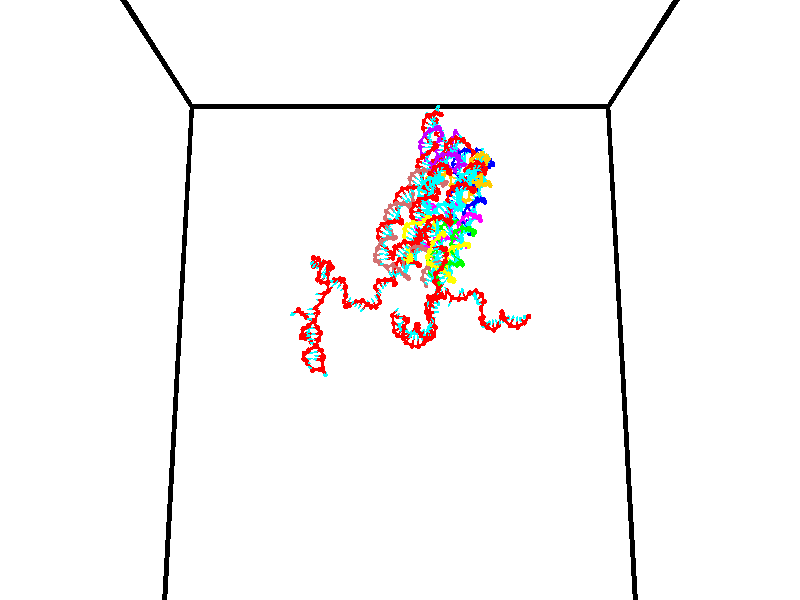 // switches for output
#declare DRAW_BASES = 1; // possible values are 0, 1; only relevant for DNA ribbons
#declare DRAW_BASES_TYPE = 3; // possible values are 1, 2, 3; only relevant for DNA ribbons
#declare DRAW_FOG = 0; // set to 1 to enable fog

#include "colors.inc"

#include "transforms.inc"
background { rgb <1, 1, 1>}

#default {
   normal{
       ripples 0.25
       frequency 0.20
       turbulence 0.2
       lambda 5
   }
	finish {
		phong 0.1
		phong_size 40.
	}
}

// original window dimensions: 1024x640


// camera settings

camera {
	sky <0, 0.179814, -0.983701>
	up <0, 0.179814, -0.983701>
	right 1.6 * <1, 0, 0>
	location <35, 94.9851, 44.8844>
	look_at <35, 29.7336, 32.9568>
	direction <0, -65.2515, -11.9276>
	angle 67.0682
}


# declare cpy_camera_pos = <35, 94.9851, 44.8844>;
# if (DRAW_FOG = 1)
fog {
	fog_type 2
	up vnormalize(cpy_camera_pos)
	color rgbt<1,1,1,0.3>
	distance 1e-5
	fog_alt 3e-3
	fog_offset 56
}
# end


// LIGHTS

# declare lum = 6;
global_settings {
	ambient_light rgb lum * <0.05, 0.05, 0.05>
	max_trace_level 15
}# declare cpy_direct_light_amount = 0.25;
light_source
{	1000 * <-1, -1.16352, -0.803886>,
	rgb lum * cpy_direct_light_amount
	parallel
}

light_source
{	1000 * <1, 1.16352, 0.803886>,
	rgb lum * cpy_direct_light_amount
	parallel
}

// strand 0

// nucleotide -1

// particle -1
sphere {
	<24.724613, 34.707050, 34.717911> 0.250000
	pigment { color rgbt <1,0,0,0> }
	no_shadow
}
cylinder {
	<24.431984, 34.867817, 34.938190>,  <24.256407, 34.964275, 35.070358>, 0.100000
	pigment { color rgbt <1,0,0,0> }
	no_shadow
}
cylinder {
	<24.431984, 34.867817, 34.938190>,  <24.724613, 34.707050, 34.717911>, 0.100000
	pigment { color rgbt <1,0,0,0> }
	no_shadow
}

// particle -1
sphere {
	<24.431984, 34.867817, 34.938190> 0.100000
	pigment { color rgbt <1,0,0,0> }
	no_shadow
}
sphere {
	0, 1
	scale<0.080000,0.200000,0.300000>
	matrix <0.174762, 0.891316, -0.418346,
		-0.658985, -0.209809, -0.722301,
		-0.731571, 0.401915, 0.550698,
		24.212513, 34.988392, 35.103401>
	pigment { color rgbt <0,1,1,0> }
	no_shadow
}
cylinder {
	<24.975388, 34.060963, 34.912086>,  <24.724613, 34.707050, 34.717911>, 0.130000
	pigment { color rgbt <1,0,0,0> }
	no_shadow
}

// nucleotide -1

// particle -1
sphere {
	<24.975388, 34.060963, 34.912086> 0.250000
	pigment { color rgbt <1,0,0,0> }
	no_shadow
}
cylinder {
	<25.370888, 34.097374, 34.959560>,  <25.608189, 34.119221, 34.988045>, 0.100000
	pigment { color rgbt <1,0,0,0> }
	no_shadow
}
cylinder {
	<25.370888, 34.097374, 34.959560>,  <24.975388, 34.060963, 34.912086>, 0.100000
	pigment { color rgbt <1,0,0,0> }
	no_shadow
}

// particle -1
sphere {
	<25.370888, 34.097374, 34.959560> 0.100000
	pigment { color rgbt <1,0,0,0> }
	no_shadow
}
sphere {
	0, 1
	scale<0.080000,0.200000,0.300000>
	matrix <-0.073303, -0.396760, 0.914991,
		0.130381, -0.913398, -0.385624,
		0.988750, 0.091030, 0.118685,
		25.667513, 34.124683, 34.995167>
	pigment { color rgbt <0,1,1,0> }
	no_shadow
}
cylinder {
	<25.316584, 33.359699, 35.151306>,  <24.975388, 34.060963, 34.912086>, 0.130000
	pigment { color rgbt <1,0,0,0> }
	no_shadow
}

// nucleotide -1

// particle -1
sphere {
	<25.316584, 33.359699, 35.151306> 0.250000
	pigment { color rgbt <1,0,0,0> }
	no_shadow
}
cylinder {
	<25.525974, 33.680595, 35.266117>,  <25.651608, 33.873135, 35.335003>, 0.100000
	pigment { color rgbt <1,0,0,0> }
	no_shadow
}
cylinder {
	<25.525974, 33.680595, 35.266117>,  <25.316584, 33.359699, 35.151306>, 0.100000
	pigment { color rgbt <1,0,0,0> }
	no_shadow
}

// particle -1
sphere {
	<25.525974, 33.680595, 35.266117> 0.100000
	pigment { color rgbt <1,0,0,0> }
	no_shadow
}
sphere {
	0, 1
	scale<0.080000,0.200000,0.300000>
	matrix <0.052865, -0.366799, 0.928797,
		0.850400, -0.471028, -0.234420,
		0.523474, 0.802241, 0.287026,
		25.683016, 33.921268, 35.352226>
	pigment { color rgbt <0,1,1,0> }
	no_shadow
}
cylinder {
	<25.996159, 33.068550, 35.422588>,  <25.316584, 33.359699, 35.151306>, 0.130000
	pigment { color rgbt <1,0,0,0> }
	no_shadow
}

// nucleotide -1

// particle -1
sphere {
	<25.996159, 33.068550, 35.422588> 0.250000
	pigment { color rgbt <1,0,0,0> }
	no_shadow
}
cylinder {
	<25.930758, 33.431271, 35.578014>,  <25.891516, 33.648903, 35.671268>, 0.100000
	pigment { color rgbt <1,0,0,0> }
	no_shadow
}
cylinder {
	<25.930758, 33.431271, 35.578014>,  <25.996159, 33.068550, 35.422588>, 0.100000
	pigment { color rgbt <1,0,0,0> }
	no_shadow
}

// particle -1
sphere {
	<25.930758, 33.431271, 35.578014> 0.100000
	pigment { color rgbt <1,0,0,0> }
	no_shadow
}
sphere {
	0, 1
	scale<0.080000,0.200000,0.300000>
	matrix <0.108029, -0.375037, 0.920694,
		0.980610, 0.192514, -0.036640,
		-0.163505, 0.906800, 0.388562,
		25.881706, 33.703312, 35.694584>
	pigment { color rgbt <0,1,1,0> }
	no_shadow
}
cylinder {
	<26.440475, 33.078159, 35.977062>,  <25.996159, 33.068550, 35.422588>, 0.130000
	pigment { color rgbt <1,0,0,0> }
	no_shadow
}

// nucleotide -1

// particle -1
sphere {
	<26.440475, 33.078159, 35.977062> 0.250000
	pigment { color rgbt <1,0,0,0> }
	no_shadow
}
cylinder {
	<26.190922, 33.379436, 36.060455>,  <26.041189, 33.560204, 36.110493>, 0.100000
	pigment { color rgbt <1,0,0,0> }
	no_shadow
}
cylinder {
	<26.190922, 33.379436, 36.060455>,  <26.440475, 33.078159, 35.977062>, 0.100000
	pigment { color rgbt <1,0,0,0> }
	no_shadow
}

// particle -1
sphere {
	<26.190922, 33.379436, 36.060455> 0.100000
	pigment { color rgbt <1,0,0,0> }
	no_shadow
}
sphere {
	0, 1
	scale<0.080000,0.200000,0.300000>
	matrix <-0.097663, -0.339815, 0.935408,
		0.775390, 0.563225, 0.285564,
		-0.623885, 0.753195, 0.208483,
		26.003756, 33.605396, 36.123001>
	pigment { color rgbt <0,1,1,0> }
	no_shadow
}
cylinder {
	<26.828833, 33.477116, 36.525246>,  <26.440475, 33.078159, 35.977062>, 0.130000
	pigment { color rgbt <1,0,0,0> }
	no_shadow
}

// nucleotide -1

// particle -1
sphere {
	<26.828833, 33.477116, 36.525246> 0.250000
	pigment { color rgbt <1,0,0,0> }
	no_shadow
}
cylinder {
	<26.431805, 33.482346, 36.573627>,  <26.193588, 33.485485, 36.602657>, 0.100000
	pigment { color rgbt <1,0,0,0> }
	no_shadow
}
cylinder {
	<26.431805, 33.482346, 36.573627>,  <26.828833, 33.477116, 36.525246>, 0.100000
	pigment { color rgbt <1,0,0,0> }
	no_shadow
}

// particle -1
sphere {
	<26.431805, 33.482346, 36.573627> 0.100000
	pigment { color rgbt <1,0,0,0> }
	no_shadow
}
sphere {
	0, 1
	scale<0.080000,0.200000,0.300000>
	matrix <0.108053, -0.362184, 0.925823,
		0.055915, 0.932015, 0.358081,
		-0.992571, 0.013076, 0.120958,
		26.134033, 33.486267, 36.609917>
	pigment { color rgbt <0,1,1,0> }
	no_shadow
}
cylinder {
	<26.722445, 33.843472, 37.122383>,  <26.828833, 33.477116, 36.525246>, 0.130000
	pigment { color rgbt <1,0,0,0> }
	no_shadow
}

// nucleotide -1

// particle -1
sphere {
	<26.722445, 33.843472, 37.122383> 0.250000
	pigment { color rgbt <1,0,0,0> }
	no_shadow
}
cylinder {
	<26.379179, 33.639847, 37.095814>,  <26.173220, 33.517673, 37.079872>, 0.100000
	pigment { color rgbt <1,0,0,0> }
	no_shadow
}
cylinder {
	<26.379179, 33.639847, 37.095814>,  <26.722445, 33.843472, 37.122383>, 0.100000
	pigment { color rgbt <1,0,0,0> }
	no_shadow
}

// particle -1
sphere {
	<26.379179, 33.639847, 37.095814> 0.100000
	pigment { color rgbt <1,0,0,0> }
	no_shadow
}
sphere {
	0, 1
	scale<0.080000,0.200000,0.300000>
	matrix <0.048259, -0.208796, 0.976768,
		-0.511101, 0.835022, 0.203748,
		-0.858164, -0.509060, -0.066419,
		26.121729, 33.487129, 37.075890>
	pigment { color rgbt <0,1,1,0> }
	no_shadow
}
cylinder {
	<26.399178, 34.044987, 37.711067>,  <26.722445, 33.843472, 37.122383>, 0.130000
	pigment { color rgbt <1,0,0,0> }
	no_shadow
}

// nucleotide -1

// particle -1
sphere {
	<26.399178, 34.044987, 37.711067> 0.250000
	pigment { color rgbt <1,0,0,0> }
	no_shadow
}
cylinder {
	<26.222599, 33.713604, 37.573200>,  <26.116652, 33.514774, 37.490482>, 0.100000
	pigment { color rgbt <1,0,0,0> }
	no_shadow
}
cylinder {
	<26.222599, 33.713604, 37.573200>,  <26.399178, 34.044987, 37.711067>, 0.100000
	pigment { color rgbt <1,0,0,0> }
	no_shadow
}

// particle -1
sphere {
	<26.222599, 33.713604, 37.573200> 0.100000
	pigment { color rgbt <1,0,0,0> }
	no_shadow
}
sphere {
	0, 1
	scale<0.080000,0.200000,0.300000>
	matrix <-0.225002, -0.269642, 0.936305,
		-0.868620, 0.490877, -0.067371,
		-0.441444, -0.828452, -0.344665,
		26.090166, 33.465069, 37.469799>
	pigment { color rgbt <0,1,1,0> }
	no_shadow
}
cylinder {
	<25.720594, 33.971943, 38.051769>,  <26.399178, 34.044987, 37.711067>, 0.130000
	pigment { color rgbt <1,0,0,0> }
	no_shadow
}

// nucleotide -1

// particle -1
sphere {
	<25.720594, 33.971943, 38.051769> 0.250000
	pigment { color rgbt <1,0,0,0> }
	no_shadow
}
cylinder {
	<25.823299, 33.606113, 37.926792>,  <25.884922, 33.386616, 37.851807>, 0.100000
	pigment { color rgbt <1,0,0,0> }
	no_shadow
}
cylinder {
	<25.823299, 33.606113, 37.926792>,  <25.720594, 33.971943, 38.051769>, 0.100000
	pigment { color rgbt <1,0,0,0> }
	no_shadow
}

// particle -1
sphere {
	<25.823299, 33.606113, 37.926792> 0.100000
	pigment { color rgbt <1,0,0,0> }
	no_shadow
}
sphere {
	0, 1
	scale<0.080000,0.200000,0.300000>
	matrix <-0.093977, -0.345376, 0.933747,
		-0.961895, -0.210388, -0.174628,
		0.256762, -0.914578, -0.312444,
		25.900328, 33.331741, 37.833057>
	pigment { color rgbt <0,1,1,0> }
	no_shadow
}
cylinder {
	<25.203264, 33.406040, 38.262402>,  <25.720594, 33.971943, 38.051769>, 0.130000
	pigment { color rgbt <1,0,0,0> }
	no_shadow
}

// nucleotide -1

// particle -1
sphere {
	<25.203264, 33.406040, 38.262402> 0.250000
	pigment { color rgbt <1,0,0,0> }
	no_shadow
}
cylinder {
	<25.560070, 33.229198, 38.224766>,  <25.774153, 33.123093, 38.202183>, 0.100000
	pigment { color rgbt <1,0,0,0> }
	no_shadow
}
cylinder {
	<25.560070, 33.229198, 38.224766>,  <25.203264, 33.406040, 38.262402>, 0.100000
	pigment { color rgbt <1,0,0,0> }
	no_shadow
}

// particle -1
sphere {
	<25.560070, 33.229198, 38.224766> 0.100000
	pigment { color rgbt <1,0,0,0> }
	no_shadow
}
sphere {
	0, 1
	scale<0.080000,0.200000,0.300000>
	matrix <-0.060490, -0.323051, 0.944447,
		-0.447943, -0.836767, -0.314909,
		0.892013, -0.442108, -0.094092,
		25.827675, 33.096565, 38.196537>
	pigment { color rgbt <0,1,1,0> }
	no_shadow
}
cylinder {
	<25.055553, 32.702526, 38.637974>,  <25.203264, 33.406040, 38.262402>, 0.130000
	pigment { color rgbt <1,0,0,0> }
	no_shadow
}

// nucleotide -1

// particle -1
sphere {
	<25.055553, 32.702526, 38.637974> 0.250000
	pigment { color rgbt <1,0,0,0> }
	no_shadow
}
cylinder {
	<25.437794, 32.819763, 38.650116>,  <25.667139, 32.890106, 38.657402>, 0.100000
	pigment { color rgbt <1,0,0,0> }
	no_shadow
}
cylinder {
	<25.437794, 32.819763, 38.650116>,  <25.055553, 32.702526, 38.637974>, 0.100000
	pigment { color rgbt <1,0,0,0> }
	no_shadow
}

// particle -1
sphere {
	<25.437794, 32.819763, 38.650116> 0.100000
	pigment { color rgbt <1,0,0,0> }
	no_shadow
}
sphere {
	0, 1
	scale<0.080000,0.200000,0.300000>
	matrix <0.038932, -0.227699, 0.972953,
		0.292078, -0.928574, -0.229000,
		0.955602, 0.293094, 0.030354,
		25.724474, 32.907692, 38.659222>
	pigment { color rgbt <0,1,1,0> }
	no_shadow
}
cylinder {
	<25.353857, 32.160210, 38.963600>,  <25.055553, 32.702526, 38.637974>, 0.130000
	pigment { color rgbt <1,0,0,0> }
	no_shadow
}

// nucleotide -1

// particle -1
sphere {
	<25.353857, 32.160210, 38.963600> 0.250000
	pigment { color rgbt <1,0,0,0> }
	no_shadow
}
cylinder {
	<25.526440, 32.517670, 39.012966>,  <25.629990, 32.732147, 39.042587>, 0.100000
	pigment { color rgbt <1,0,0,0> }
	no_shadow
}
cylinder {
	<25.526440, 32.517670, 39.012966>,  <25.353857, 32.160210, 38.963600>, 0.100000
	pigment { color rgbt <1,0,0,0> }
	no_shadow
}

// particle -1
sphere {
	<25.526440, 32.517670, 39.012966> 0.100000
	pigment { color rgbt <1,0,0,0> }
	no_shadow
}
sphere {
	0, 1
	scale<0.080000,0.200000,0.300000>
	matrix <-0.154644, -0.061518, 0.986053,
		0.888780, -0.444526, 0.111656,
		0.431457, 0.893651, 0.123419,
		25.655876, 32.785767, 39.049992>
	pigment { color rgbt <0,1,1,0> }
	no_shadow
}
cylinder {
	<25.911470, 32.235741, 39.578445>,  <25.353857, 32.160210, 38.963600>, 0.130000
	pigment { color rgbt <1,0,0,0> }
	no_shadow
}

// nucleotide -1

// particle -1
sphere {
	<25.911470, 32.235741, 39.578445> 0.250000
	pigment { color rgbt <1,0,0,0> }
	no_shadow
}
cylinder {
	<25.801014, 32.610107, 39.490993>,  <25.734739, 32.834728, 39.438522>, 0.100000
	pigment { color rgbt <1,0,0,0> }
	no_shadow
}
cylinder {
	<25.801014, 32.610107, 39.490993>,  <25.911470, 32.235741, 39.578445>, 0.100000
	pigment { color rgbt <1,0,0,0> }
	no_shadow
}

// particle -1
sphere {
	<25.801014, 32.610107, 39.490993> 0.100000
	pigment { color rgbt <1,0,0,0> }
	no_shadow
}
sphere {
	0, 1
	scale<0.080000,0.200000,0.300000>
	matrix <-0.148670, 0.183144, 0.971779,
		0.949549, 0.300853, 0.088570,
		-0.276142, 0.935920, -0.218632,
		25.718172, 32.890884, 39.425404>
	pigment { color rgbt <0,1,1,0> }
	no_shadow
}
cylinder {
	<26.682131, 32.168648, 39.534691>,  <25.911470, 32.235741, 39.578445>, 0.130000
	pigment { color rgbt <1,0,0,0> }
	no_shadow
}

// nucleotide -1

// particle -1
sphere {
	<26.682131, 32.168648, 39.534691> 0.250000
	pigment { color rgbt <1,0,0,0> }
	no_shadow
}
cylinder {
	<26.970516, 31.999615, 39.754379>,  <27.143547, 31.898195, 39.886192>, 0.100000
	pigment { color rgbt <1,0,0,0> }
	no_shadow
}
cylinder {
	<26.970516, 31.999615, 39.754379>,  <26.682131, 32.168648, 39.534691>, 0.100000
	pigment { color rgbt <1,0,0,0> }
	no_shadow
}

// particle -1
sphere {
	<26.970516, 31.999615, 39.754379> 0.100000
	pigment { color rgbt <1,0,0,0> }
	no_shadow
}
sphere {
	0, 1
	scale<0.080000,0.200000,0.300000>
	matrix <0.407371, 0.899595, 0.157411,
		-0.560592, 0.110248, 0.820721,
		0.720962, -0.422581, 0.549217,
		27.186806, 31.872841, 39.919144>
	pigment { color rgbt <0,1,1,0> }
	no_shadow
}
cylinder {
	<27.060993, 32.847519, 39.479866>,  <26.682131, 32.168648, 39.534691>, 0.130000
	pigment { color rgbt <1,0,0,0> }
	no_shadow
}

// nucleotide -1

// particle -1
sphere {
	<27.060993, 32.847519, 39.479866> 0.250000
	pigment { color rgbt <1,0,0,0> }
	no_shadow
}
cylinder {
	<27.200386, 32.578648, 39.741165>,  <27.284021, 32.417324, 39.897945>, 0.100000
	pigment { color rgbt <1,0,0,0> }
	no_shadow
}
cylinder {
	<27.200386, 32.578648, 39.741165>,  <27.060993, 32.847519, 39.479866>, 0.100000
	pigment { color rgbt <1,0,0,0> }
	no_shadow
}

// particle -1
sphere {
	<27.200386, 32.578648, 39.741165> 0.100000
	pigment { color rgbt <1,0,0,0> }
	no_shadow
}
sphere {
	0, 1
	scale<0.080000,0.200000,0.300000>
	matrix <0.646370, 0.677053, 0.351860,
		-0.678799, 0.299626, 0.670415,
		0.348480, -0.672178, 0.653252,
		27.304930, 32.376995, 39.937141>
	pigment { color rgbt <0,1,1,0> }
	no_shadow
}
cylinder {
	<27.034452, 33.291553, 38.788685>,  <27.060993, 32.847519, 39.479866>, 0.130000
	pigment { color rgbt <1,0,0,0> }
	no_shadow
}

// nucleotide -1

// particle -1
sphere {
	<27.034452, 33.291553, 38.788685> 0.250000
	pigment { color rgbt <1,0,0,0> }
	no_shadow
}
cylinder {
	<26.654747, 33.168617, 38.762024>,  <26.426924, 33.094856, 38.746029>, 0.100000
	pigment { color rgbt <1,0,0,0> }
	no_shadow
}
cylinder {
	<26.654747, 33.168617, 38.762024>,  <27.034452, 33.291553, 38.788685>, 0.100000
	pigment { color rgbt <1,0,0,0> }
	no_shadow
}

// particle -1
sphere {
	<26.654747, 33.168617, 38.762024> 0.100000
	pigment { color rgbt <1,0,0,0> }
	no_shadow
}
sphere {
	0, 1
	scale<0.080000,0.200000,0.300000>
	matrix <0.170977, -0.326494, -0.929607,
		0.263947, -0.893836, 0.362477,
		-0.949262, -0.307342, -0.066649,
		26.369968, 33.076416, 38.742031>
	pigment { color rgbt <0,1,1,0> }
	no_shadow
}
cylinder {
	<27.105677, 32.694157, 38.485912>,  <27.034452, 33.291553, 38.788685>, 0.130000
	pigment { color rgbt <1,0,0,0> }
	no_shadow
}

// nucleotide -1

// particle -1
sphere {
	<27.105677, 32.694157, 38.485912> 0.250000
	pigment { color rgbt <1,0,0,0> }
	no_shadow
}
cylinder {
	<26.712669, 32.755219, 38.443295>,  <26.476864, 32.791855, 38.417725>, 0.100000
	pigment { color rgbt <1,0,0,0> }
	no_shadow
}
cylinder {
	<26.712669, 32.755219, 38.443295>,  <27.105677, 32.694157, 38.485912>, 0.100000
	pigment { color rgbt <1,0,0,0> }
	no_shadow
}

// particle -1
sphere {
	<26.712669, 32.755219, 38.443295> 0.100000
	pigment { color rgbt <1,0,0,0> }
	no_shadow
}
sphere {
	0, 1
	scale<0.080000,0.200000,0.300000>
	matrix <0.058725, -0.288955, -0.955540,
		-0.176655, -0.945094, 0.274939,
		-0.982519, 0.152655, -0.106546,
		26.417913, 32.801014, 38.411331>
	pigment { color rgbt <0,1,1,0> }
	no_shadow
}
cylinder {
	<26.810322, 32.392559, 37.901157>,  <27.105677, 32.694157, 38.485912>, 0.130000
	pigment { color rgbt <1,0,0,0> }
	no_shadow
}

// nucleotide -1

// particle -1
sphere {
	<26.810322, 32.392559, 37.901157> 0.250000
	pigment { color rgbt <1,0,0,0> }
	no_shadow
}
cylinder {
	<26.482649, 32.599411, 38.000370>,  <26.286045, 32.723522, 38.059898>, 0.100000
	pigment { color rgbt <1,0,0,0> }
	no_shadow
}
cylinder {
	<26.482649, 32.599411, 38.000370>,  <26.810322, 32.392559, 37.901157>, 0.100000
	pigment { color rgbt <1,0,0,0> }
	no_shadow
}

// particle -1
sphere {
	<26.482649, 32.599411, 38.000370> 0.100000
	pigment { color rgbt <1,0,0,0> }
	no_shadow
}
sphere {
	0, 1
	scale<0.080000,0.200000,0.300000>
	matrix <-0.273374, 0.028111, -0.961497,
		-0.504187, -0.855447, 0.118341,
		-0.819184, 0.517126, 0.248030,
		26.236895, 32.754547, 38.074780>
	pigment { color rgbt <0,1,1,0> }
	no_shadow
}
cylinder {
	<26.304634, 32.122509, 37.492897>,  <26.810322, 32.392559, 37.901157>, 0.130000
	pigment { color rgbt <1,0,0,0> }
	no_shadow
}

// nucleotide -1

// particle -1
sphere {
	<26.304634, 32.122509, 37.492897> 0.250000
	pigment { color rgbt <1,0,0,0> }
	no_shadow
}
cylinder {
	<26.188013, 32.494213, 37.583649>,  <26.118040, 32.717236, 37.638100>, 0.100000
	pigment { color rgbt <1,0,0,0> }
	no_shadow
}
cylinder {
	<26.188013, 32.494213, 37.583649>,  <26.304634, 32.122509, 37.492897>, 0.100000
	pigment { color rgbt <1,0,0,0> }
	no_shadow
}

// particle -1
sphere {
	<26.188013, 32.494213, 37.583649> 0.100000
	pigment { color rgbt <1,0,0,0> }
	no_shadow
}
sphere {
	0, 1
	scale<0.080000,0.200000,0.300000>
	matrix <-0.252481, 0.154018, -0.955265,
		-0.922632, -0.335795, 0.189716,
		-0.291554, 0.929258, 0.226883,
		26.100548, 32.772991, 37.651714>
	pigment { color rgbt <0,1,1,0> }
	no_shadow
}
cylinder {
	<25.679064, 32.247711, 37.109596>,  <26.304634, 32.122509, 37.492897>, 0.130000
	pigment { color rgbt <1,0,0,0> }
	no_shadow
}

// nucleotide -1

// particle -1
sphere {
	<25.679064, 32.247711, 37.109596> 0.250000
	pigment { color rgbt <1,0,0,0> }
	no_shadow
}
cylinder {
	<25.804529, 32.615360, 37.204952>,  <25.879808, 32.835949, 37.262165>, 0.100000
	pigment { color rgbt <1,0,0,0> }
	no_shadow
}
cylinder {
	<25.804529, 32.615360, 37.204952>,  <25.679064, 32.247711, 37.109596>, 0.100000
	pigment { color rgbt <1,0,0,0> }
	no_shadow
}

// particle -1
sphere {
	<25.804529, 32.615360, 37.204952> 0.100000
	pigment { color rgbt <1,0,0,0> }
	no_shadow
}
sphere {
	0, 1
	scale<0.080000,0.200000,0.300000>
	matrix <-0.181587, 0.304491, -0.935046,
		-0.932009, 0.250001, 0.262408,
		0.313663, 0.919122, 0.238391,
		25.898628, 32.891098, 37.276470>
	pigment { color rgbt <0,1,1,0> }
	no_shadow
}
cylinder {
	<25.404913, 32.205929, 36.389130>,  <25.679064, 32.247711, 37.109596>, 0.130000
	pigment { color rgbt <1,0,0,0> }
	no_shadow
}

// nucleotide -1

// particle -1
sphere {
	<25.404913, 32.205929, 36.389130> 0.250000
	pigment { color rgbt <1,0,0,0> }
	no_shadow
}
cylinder {
	<25.743629, 31.993399, 36.399231>,  <25.946859, 31.865881, 36.405293>, 0.100000
	pigment { color rgbt <1,0,0,0> }
	no_shadow
}
cylinder {
	<25.743629, 31.993399, 36.399231>,  <25.404913, 32.205929, 36.389130>, 0.100000
	pigment { color rgbt <1,0,0,0> }
	no_shadow
}

// particle -1
sphere {
	<25.743629, 31.993399, 36.399231> 0.100000
	pigment { color rgbt <1,0,0,0> }
	no_shadow
}
sphere {
	0, 1
	scale<0.080000,0.200000,0.300000>
	matrix <-0.089642, -0.189347, -0.977810,
		0.524317, 0.825737, -0.207967,
		0.846792, -0.531325, 0.025257,
		25.997667, 31.834002, 36.406807>
	pigment { color rgbt <0,1,1,0> }
	no_shadow
}
cylinder {
	<25.146328, 32.689060, 36.850502>,  <25.404913, 32.205929, 36.389130>, 0.130000
	pigment { color rgbt <1,0,0,0> }
	no_shadow
}

// nucleotide -1

// particle -1
sphere {
	<25.146328, 32.689060, 36.850502> 0.250000
	pigment { color rgbt <1,0,0,0> }
	no_shadow
}
cylinder {
	<25.447655, 32.940025, 36.929367>,  <25.628450, 33.090603, 36.976688>, 0.100000
	pigment { color rgbt <1,0,0,0> }
	no_shadow
}
cylinder {
	<25.447655, 32.940025, 36.929367>,  <25.146328, 32.689060, 36.850502>, 0.100000
	pigment { color rgbt <1,0,0,0> }
	no_shadow
}

// particle -1
sphere {
	<25.447655, 32.940025, 36.929367> 0.100000
	pigment { color rgbt <1,0,0,0> }
	no_shadow
}
sphere {
	0, 1
	scale<0.080000,0.200000,0.300000>
	matrix <-0.261643, 0.560965, -0.785405,
		-0.603373, 0.540071, 0.586741,
		0.753316, 0.627408, 0.197165,
		25.673649, 33.128246, 36.988518>
	pigment { color rgbt <0,1,1,0> }
	no_shadow
}
cylinder {
	<24.833265, 33.437588, 36.904312>,  <25.146328, 32.689060, 36.850502>, 0.130000
	pigment { color rgbt <1,0,0,0> }
	no_shadow
}

// nucleotide -1

// particle -1
sphere {
	<24.833265, 33.437588, 36.904312> 0.250000
	pigment { color rgbt <1,0,0,0> }
	no_shadow
}
cylinder {
	<25.224222, 33.434956, 36.819778>,  <25.458796, 33.433376, 36.769058>, 0.100000
	pigment { color rgbt <1,0,0,0> }
	no_shadow
}
cylinder {
	<25.224222, 33.434956, 36.819778>,  <24.833265, 33.437588, 36.904312>, 0.100000
	pigment { color rgbt <1,0,0,0> }
	no_shadow
}

// particle -1
sphere {
	<25.224222, 33.434956, 36.819778> 0.100000
	pigment { color rgbt <1,0,0,0> }
	no_shadow
}
sphere {
	0, 1
	scale<0.080000,0.200000,0.300000>
	matrix <-0.159174, 0.634984, -0.755949,
		0.139170, 0.772497, 0.619580,
		0.977392, -0.006584, -0.211332,
		25.517441, 33.432980, 36.756378>
	pigment { color rgbt <0,1,1,0> }
	no_shadow
}
cylinder {
	<25.020683, 34.088497, 36.795238>,  <24.833265, 33.437588, 36.904312>, 0.130000
	pigment { color rgbt <1,0,0,0> }
	no_shadow
}

// nucleotide -1

// particle -1
sphere {
	<25.020683, 34.088497, 36.795238> 0.250000
	pigment { color rgbt <1,0,0,0> }
	no_shadow
}
cylinder {
	<25.332388, 33.913940, 36.615322>,  <25.519411, 33.809208, 36.507370>, 0.100000
	pigment { color rgbt <1,0,0,0> }
	no_shadow
}
cylinder {
	<25.332388, 33.913940, 36.615322>,  <25.020683, 34.088497, 36.795238>, 0.100000
	pigment { color rgbt <1,0,0,0> }
	no_shadow
}

// particle -1
sphere {
	<25.332388, 33.913940, 36.615322> 0.100000
	pigment { color rgbt <1,0,0,0> }
	no_shadow
}
sphere {
	0, 1
	scale<0.080000,0.200000,0.300000>
	matrix <-0.046300, 0.675669, -0.735750,
		0.624986, 0.594167, 0.506318,
		0.779262, -0.436391, -0.449793,
		25.566166, 33.783024, 36.480385>
	pigment { color rgbt <0,1,1,0> }
	no_shadow
}
cylinder {
	<25.197824, 34.575657, 36.332367>,  <25.020683, 34.088497, 36.795238>, 0.130000
	pigment { color rgbt <1,0,0,0> }
	no_shadow
}

// nucleotide -1

// particle -1
sphere {
	<25.197824, 34.575657, 36.332367> 0.250000
	pigment { color rgbt <1,0,0,0> }
	no_shadow
}
cylinder {
	<25.456762, 34.280807, 36.254807>,  <25.612125, 34.103897, 36.208271>, 0.100000
	pigment { color rgbt <1,0,0,0> }
	no_shadow
}
cylinder {
	<25.456762, 34.280807, 36.254807>,  <25.197824, 34.575657, 36.332367>, 0.100000
	pigment { color rgbt <1,0,0,0> }
	no_shadow
}

// particle -1
sphere {
	<25.456762, 34.280807, 36.254807> 0.100000
	pigment { color rgbt <1,0,0,0> }
	no_shadow
}
sphere {
	0, 1
	scale<0.080000,0.200000,0.300000>
	matrix <0.325881, 0.497642, -0.803837,
		0.689017, 0.457173, 0.562360,
		0.647347, -0.737119, -0.193900,
		25.650967, 34.059673, 36.196636>
	pigment { color rgbt <0,1,1,0> }
	no_shadow
}
cylinder {
	<25.825905, 34.970486, 36.095951>,  <25.197824, 34.575657, 36.332367>, 0.130000
	pigment { color rgbt <1,0,0,0> }
	no_shadow
}

// nucleotide -1

// particle -1
sphere {
	<25.825905, 34.970486, 36.095951> 0.250000
	pigment { color rgbt <1,0,0,0> }
	no_shadow
}
cylinder {
	<25.863625, 34.586430, 35.990696>,  <25.886255, 34.355995, 35.927544>, 0.100000
	pigment { color rgbt <1,0,0,0> }
	no_shadow
}
cylinder {
	<25.863625, 34.586430, 35.990696>,  <25.825905, 34.970486, 36.095951>, 0.100000
	pigment { color rgbt <1,0,0,0> }
	no_shadow
}

// particle -1
sphere {
	<25.863625, 34.586430, 35.990696> 0.100000
	pigment { color rgbt <1,0,0,0> }
	no_shadow
}
sphere {
	0, 1
	scale<0.080000,0.200000,0.300000>
	matrix <0.320850, 0.279526, -0.904942,
		0.942424, 0.000904, 0.334419,
		0.094297, -0.960138, -0.263142,
		25.891914, 34.298389, 35.911755>
	pigment { color rgbt <0,1,1,0> }
	no_shadow
}
cylinder {
	<26.428642, 35.027275, 35.682709>,  <25.825905, 34.970486, 36.095951>, 0.130000
	pigment { color rgbt <1,0,0,0> }
	no_shadow
}

// nucleotide -1

// particle -1
sphere {
	<26.428642, 35.027275, 35.682709> 0.250000
	pigment { color rgbt <1,0,0,0> }
	no_shadow
}
cylinder {
	<26.217312, 34.704128, 35.578236>,  <26.090513, 34.510239, 35.515553>, 0.100000
	pigment { color rgbt <1,0,0,0> }
	no_shadow
}
cylinder {
	<26.217312, 34.704128, 35.578236>,  <26.428642, 35.027275, 35.682709>, 0.100000
	pigment { color rgbt <1,0,0,0> }
	no_shadow
}

// particle -1
sphere {
	<26.217312, 34.704128, 35.578236> 0.100000
	pigment { color rgbt <1,0,0,0> }
	no_shadow
}
sphere {
	0, 1
	scale<0.080000,0.200000,0.300000>
	matrix <0.050284, 0.277305, -0.959465,
		0.847551, -0.520045, -0.105884,
		-0.528327, -0.807871, -0.261180,
		26.058813, 34.461765, 35.499882>
	pigment { color rgbt <0,1,1,0> }
	no_shadow
}
cylinder {
	<26.721115, 34.786125, 34.956337>,  <26.428642, 35.027275, 35.682709>, 0.130000
	pigment { color rgbt <1,0,0,0> }
	no_shadow
}

// nucleotide -1

// particle -1
sphere {
	<26.721115, 34.786125, 34.956337> 0.250000
	pigment { color rgbt <1,0,0,0> }
	no_shadow
}
cylinder {
	<26.351671, 34.643036, 35.011440>,  <26.130005, 34.557182, 35.044502>, 0.100000
	pigment { color rgbt <1,0,0,0> }
	no_shadow
}
cylinder {
	<26.351671, 34.643036, 35.011440>,  <26.721115, 34.786125, 34.956337>, 0.100000
	pigment { color rgbt <1,0,0,0> }
	no_shadow
}

// particle -1
sphere {
	<26.351671, 34.643036, 35.011440> 0.100000
	pigment { color rgbt <1,0,0,0> }
	no_shadow
}
sphere {
	0, 1
	scale<0.080000,0.200000,0.300000>
	matrix <-0.258999, 0.317423, -0.912229,
		0.282591, -0.878227, -0.385824,
		-0.923613, -0.357715, 0.137759,
		26.074589, 34.535717, 35.052769>
	pigment { color rgbt <0,1,1,0> }
	no_shadow
}
cylinder {
	<26.421492, 34.183334, 34.466805>,  <26.721115, 34.786125, 34.956337>, 0.130000
	pigment { color rgbt <1,0,0,0> }
	no_shadow
}

// nucleotide -1

// particle -1
sphere {
	<26.421492, 34.183334, 34.466805> 0.250000
	pigment { color rgbt <1,0,0,0> }
	no_shadow
}
cylinder {
	<26.098917, 34.401348, 34.558537>,  <25.905373, 34.532158, 34.613575>, 0.100000
	pigment { color rgbt <1,0,0,0> }
	no_shadow
}
cylinder {
	<26.098917, 34.401348, 34.558537>,  <26.421492, 34.183334, 34.466805>, 0.100000
	pigment { color rgbt <1,0,0,0> }
	no_shadow
}

// particle -1
sphere {
	<26.098917, 34.401348, 34.558537> 0.100000
	pigment { color rgbt <1,0,0,0> }
	no_shadow
}
sphere {
	0, 1
	scale<0.080000,0.200000,0.300000>
	matrix <-0.204894, 0.106236, -0.973002,
		-0.554686, -0.831653, 0.026003,
		-0.806437, 0.545038, 0.229329,
		25.856985, 34.564861, 34.627335>
	pigment { color rgbt <0,1,1,0> }
	no_shadow
}
cylinder {
	<26.983753, 34.059231, 33.837933>,  <26.421492, 34.183334, 34.466805>, 0.130000
	pigment { color rgbt <1,0,0,0> }
	no_shadow
}

// nucleotide -1

// particle -1
sphere {
	<26.983753, 34.059231, 33.837933> 0.250000
	pigment { color rgbt <1,0,0,0> }
	no_shadow
}
cylinder {
	<26.718702, 33.785221, 33.716827>,  <26.559671, 33.620815, 33.644165>, 0.100000
	pigment { color rgbt <1,0,0,0> }
	no_shadow
}
cylinder {
	<26.718702, 33.785221, 33.716827>,  <26.983753, 34.059231, 33.837933>, 0.100000
	pigment { color rgbt <1,0,0,0> }
	no_shadow
}

// particle -1
sphere {
	<26.718702, 33.785221, 33.716827> 0.100000
	pigment { color rgbt <1,0,0,0> }
	no_shadow
}
sphere {
	0, 1
	scale<0.080000,0.200000,0.300000>
	matrix <0.129390, 0.293461, -0.947174,
		0.737686, -0.666799, -0.105820,
		-0.662629, -0.685025, -0.302760,
		26.519913, 33.579712, 33.625999>
	pigment { color rgbt <0,1,1,0> }
	no_shadow
}
cylinder {
	<27.214352, 33.762783, 33.132313>,  <26.983753, 34.059231, 33.837933>, 0.130000
	pigment { color rgbt <1,0,0,0> }
	no_shadow
}

// nucleotide -1

// particle -1
sphere {
	<27.214352, 33.762783, 33.132313> 0.250000
	pigment { color rgbt <1,0,0,0> }
	no_shadow
}
cylinder {
	<26.816175, 33.732552, 33.155594>,  <26.577271, 33.714413, 33.169563>, 0.100000
	pigment { color rgbt <1,0,0,0> }
	no_shadow
}
cylinder {
	<26.816175, 33.732552, 33.155594>,  <27.214352, 33.762783, 33.132313>, 0.100000
	pigment { color rgbt <1,0,0,0> }
	no_shadow
}

// particle -1
sphere {
	<26.816175, 33.732552, 33.155594> 0.100000
	pigment { color rgbt <1,0,0,0> }
	no_shadow
}
sphere {
	0, 1
	scale<0.080000,0.200000,0.300000>
	matrix <-0.086042, 0.448031, -0.889868,
		0.041178, -0.890818, -0.452491,
		-0.995440, -0.075576, 0.058199,
		26.517544, 33.709877, 33.173054>
	pigment { color rgbt <0,1,1,0> }
	no_shadow
}
cylinder {
	<27.641338, 34.228565, 32.974316>,  <27.214352, 33.762783, 33.132313>, 0.130000
	pigment { color rgbt <1,0,0,0> }
	no_shadow
}

// nucleotide -1

// particle -1
sphere {
	<27.641338, 34.228565, 32.974316> 0.250000
	pigment { color rgbt <1,0,0,0> }
	no_shadow
}
cylinder {
	<27.882805, 34.077286, 32.693588>,  <28.027685, 33.986519, 32.525150>, 0.100000
	pigment { color rgbt <1,0,0,0> }
	no_shadow
}
cylinder {
	<27.882805, 34.077286, 32.693588>,  <27.641338, 34.228565, 32.974316>, 0.100000
	pigment { color rgbt <1,0,0,0> }
	no_shadow
}

// particle -1
sphere {
	<27.882805, 34.077286, 32.693588> 0.100000
	pigment { color rgbt <1,0,0,0> }
	no_shadow
}
sphere {
	0, 1
	scale<0.080000,0.200000,0.300000>
	matrix <-0.761747, -0.013889, -0.647726,
		0.235220, 0.925622, -0.296473,
		0.603667, -0.378195, -0.701822,
		28.063906, 33.963829, 32.483040>
	pigment { color rgbt <0,1,1,0> }
	no_shadow
}
cylinder {
	<27.628401, 34.626179, 32.330879>,  <27.641338, 34.228565, 32.974316>, 0.130000
	pigment { color rgbt <1,0,0,0> }
	no_shadow
}

// nucleotide -1

// particle -1
sphere {
	<27.628401, 34.626179, 32.330879> 0.250000
	pigment { color rgbt <1,0,0,0> }
	no_shadow
}
cylinder {
	<27.720631, 34.249100, 32.234409>,  <27.775969, 34.022854, 32.176529>, 0.100000
	pigment { color rgbt <1,0,0,0> }
	no_shadow
}
cylinder {
	<27.720631, 34.249100, 32.234409>,  <27.628401, 34.626179, 32.330879>, 0.100000
	pigment { color rgbt <1,0,0,0> }
	no_shadow
}

// particle -1
sphere {
	<27.720631, 34.249100, 32.234409> 0.100000
	pigment { color rgbt <1,0,0,0> }
	no_shadow
}
sphere {
	0, 1
	scale<0.080000,0.200000,0.300000>
	matrix <-0.690140, 0.016289, -0.723493,
		0.685960, 0.333263, -0.646834,
		0.230577, -0.942693, -0.241172,
		27.789804, 33.966293, 32.162060>
	pigment { color rgbt <0,1,1,0> }
	no_shadow
}
cylinder {
	<27.635839, 34.723026, 31.618782>,  <27.628401, 34.626179, 32.330879>, 0.130000
	pigment { color rgbt <1,0,0,0> }
	no_shadow
}

// nucleotide -1

// particle -1
sphere {
	<27.635839, 34.723026, 31.618782> 0.250000
	pigment { color rgbt <1,0,0,0> }
	no_shadow
}
cylinder {
	<27.584482, 34.334812, 31.700344>,  <27.553669, 34.101883, 31.749281>, 0.100000
	pigment { color rgbt <1,0,0,0> }
	no_shadow
}
cylinder {
	<27.584482, 34.334812, 31.700344>,  <27.635839, 34.723026, 31.618782>, 0.100000
	pigment { color rgbt <1,0,0,0> }
	no_shadow
}

// particle -1
sphere {
	<27.584482, 34.334812, 31.700344> 0.100000
	pigment { color rgbt <1,0,0,0> }
	no_shadow
}
sphere {
	0, 1
	scale<0.080000,0.200000,0.300000>
	matrix <-0.706995, -0.054611, -0.705107,
		0.695466, -0.234689, -0.679152,
		-0.128391, -0.970536, 0.203904,
		27.545965, 34.043652, 31.761515>
	pigment { color rgbt <0,1,1,0> }
	no_shadow
}
cylinder {
	<27.638990, 34.326550, 30.945103>,  <27.635839, 34.723026, 31.618782>, 0.130000
	pigment { color rgbt <1,0,0,0> }
	no_shadow
}

// nucleotide -1

// particle -1
sphere {
	<27.638990, 34.326550, 30.945103> 0.250000
	pigment { color rgbt <1,0,0,0> }
	no_shadow
}
cylinder {
	<27.412130, 34.167919, 31.233843>,  <27.276014, 34.072739, 31.407087>, 0.100000
	pigment { color rgbt <1,0,0,0> }
	no_shadow
}
cylinder {
	<27.412130, 34.167919, 31.233843>,  <27.638990, 34.326550, 30.945103>, 0.100000
	pigment { color rgbt <1,0,0,0> }
	no_shadow
}

// particle -1
sphere {
	<27.412130, 34.167919, 31.233843> 0.100000
	pigment { color rgbt <1,0,0,0> }
	no_shadow
}
sphere {
	0, 1
	scale<0.080000,0.200000,0.300000>
	matrix <-0.741659, -0.135224, -0.657006,
		0.358165, -0.907987, -0.217434,
		-0.567151, -0.396578, 0.721849,
		27.241985, 34.048946, 31.450397>
	pigment { color rgbt <0,1,1,0> }
	no_shadow
}
cylinder {
	<27.973476, 33.716942, 30.808468>,  <27.638990, 34.326550, 30.945103>, 0.130000
	pigment { color rgbt <1,0,0,0> }
	no_shadow
}

// nucleotide -1

// particle -1
sphere {
	<27.973476, 33.716942, 30.808468> 0.250000
	pigment { color rgbt <1,0,0,0> }
	no_shadow
}
cylinder {
	<27.733553, 33.505295, 31.048555>,  <27.589598, 33.378307, 31.192608>, 0.100000
	pigment { color rgbt <1,0,0,0> }
	no_shadow
}
cylinder {
	<27.733553, 33.505295, 31.048555>,  <27.973476, 33.716942, 30.808468>, 0.100000
	pigment { color rgbt <1,0,0,0> }
	no_shadow
}

// particle -1
sphere {
	<27.733553, 33.505295, 31.048555> 0.100000
	pigment { color rgbt <1,0,0,0> }
	no_shadow
}
sphere {
	0, 1
	scale<0.080000,0.200000,0.300000>
	matrix <-0.769892, 0.177333, -0.613041,
		0.217935, -0.829809, -0.513732,
		-0.599809, -0.529121, 0.600217,
		27.553610, 33.346561, 31.228622>
	pigment { color rgbt <0,1,1,0> }
	no_shadow
}
cylinder {
	<27.573208, 33.273083, 30.302122>,  <27.973476, 33.716942, 30.808468>, 0.130000
	pigment { color rgbt <1,0,0,0> }
	no_shadow
}

// nucleotide -1

// particle -1
sphere {
	<27.573208, 33.273083, 30.302122> 0.250000
	pigment { color rgbt <1,0,0,0> }
	no_shadow
}
cylinder {
	<27.354439, 33.329231, 30.632256>,  <27.223177, 33.362919, 30.830336>, 0.100000
	pigment { color rgbt <1,0,0,0> }
	no_shadow
}
cylinder {
	<27.354439, 33.329231, 30.632256>,  <27.573208, 33.273083, 30.302122>, 0.100000
	pigment { color rgbt <1,0,0,0> }
	no_shadow
}

// particle -1
sphere {
	<27.354439, 33.329231, 30.632256> 0.100000
	pigment { color rgbt <1,0,0,0> }
	no_shadow
}
sphere {
	0, 1
	scale<0.080000,0.200000,0.300000>
	matrix <-0.808496, 0.167305, -0.564220,
		-0.217281, -0.975862, 0.021984,
		-0.546922, 0.140368, 0.825332,
		27.190363, 33.371342, 30.879856>
	pigment { color rgbt <0,1,1,0> }
	no_shadow
}
cylinder {
	<26.936771, 32.897041, 30.151806>,  <27.573208, 33.273083, 30.302122>, 0.130000
	pigment { color rgbt <1,0,0,0> }
	no_shadow
}

// nucleotide -1

// particle -1
sphere {
	<26.936771, 32.897041, 30.151806> 0.250000
	pigment { color rgbt <1,0,0,0> }
	no_shadow
}
cylinder {
	<26.896957, 33.194687, 30.416046>,  <26.873068, 33.373272, 30.574591>, 0.100000
	pigment { color rgbt <1,0,0,0> }
	no_shadow
}
cylinder {
	<26.896957, 33.194687, 30.416046>,  <26.936771, 32.897041, 30.151806>, 0.100000
	pigment { color rgbt <1,0,0,0> }
	no_shadow
}

// particle -1
sphere {
	<26.896957, 33.194687, 30.416046> 0.100000
	pigment { color rgbt <1,0,0,0> }
	no_shadow
}
sphere {
	0, 1
	scale<0.080000,0.200000,0.300000>
	matrix <-0.699656, 0.419719, -0.578202,
		-0.707513, -0.519744, 0.478844,
		-0.099537, 0.744112, 0.660598,
		26.867096, 33.417919, 30.614225>
	pigment { color rgbt <0,1,1,0> }
	no_shadow
}
cylinder {
	<26.245111, 32.984653, 30.450937>,  <26.936771, 32.897041, 30.151806>, 0.130000
	pigment { color rgbt <1,0,0,0> }
	no_shadow
}

// nucleotide -1

// particle -1
sphere {
	<26.245111, 32.984653, 30.450937> 0.250000
	pigment { color rgbt <1,0,0,0> }
	no_shadow
}
cylinder {
	<26.467251, 33.314640, 30.408966>,  <26.600534, 33.512634, 30.383783>, 0.100000
	pigment { color rgbt <1,0,0,0> }
	no_shadow
}
cylinder {
	<26.467251, 33.314640, 30.408966>,  <26.245111, 32.984653, 30.450937>, 0.100000
	pigment { color rgbt <1,0,0,0> }
	no_shadow
}

// particle -1
sphere {
	<26.467251, 33.314640, 30.408966> 0.100000
	pigment { color rgbt <1,0,0,0> }
	no_shadow
}
sphere {
	0, 1
	scale<0.080000,0.200000,0.300000>
	matrix <-0.702528, 0.397876, -0.590042,
		-0.445019, 0.401395, 0.800525,
		0.555349, 0.824971, -0.104929,
		26.633856, 33.562130, 30.377487>
	pigment { color rgbt <0,1,1,0> }
	no_shadow
}
cylinder {
	<25.977455, 33.683182, 30.710003>,  <26.245111, 32.984653, 30.450937>, 0.130000
	pigment { color rgbt <1,0,0,0> }
	no_shadow
}

// nucleotide -1

// particle -1
sphere {
	<25.977455, 33.683182, 30.710003> 0.250000
	pigment { color rgbt <1,0,0,0> }
	no_shadow
}
cylinder {
	<26.225811, 33.770073, 30.408724>,  <26.374825, 33.822208, 30.227957>, 0.100000
	pigment { color rgbt <1,0,0,0> }
	no_shadow
}
cylinder {
	<26.225811, 33.770073, 30.408724>,  <25.977455, 33.683182, 30.710003>, 0.100000
	pigment { color rgbt <1,0,0,0> }
	no_shadow
}

// particle -1
sphere {
	<26.225811, 33.770073, 30.408724> 0.100000
	pigment { color rgbt <1,0,0,0> }
	no_shadow
}
sphere {
	0, 1
	scale<0.080000,0.200000,0.300000>
	matrix <-0.768525, 0.358034, -0.530265,
		0.154484, 0.908088, 0.389243,
		0.620890, 0.217226, -0.753199,
		26.412079, 33.835239, 30.182764>
	pigment { color rgbt <0,1,1,0> }
	no_shadow
}
cylinder {
	<26.019520, 34.117435, 30.044676>,  <25.977455, 33.683182, 30.710003>, 0.130000
	pigment { color rgbt <1,0,0,0> }
	no_shadow
}

// nucleotide -1

// particle -1
sphere {
	<26.019520, 34.117435, 30.044676> 0.250000
	pigment { color rgbt <1,0,0,0> }
	no_shadow
}
cylinder {
	<25.985203, 34.371094, 30.352053>,  <25.964613, 34.523289, 30.536478>, 0.100000
	pigment { color rgbt <1,0,0,0> }
	no_shadow
}
cylinder {
	<25.985203, 34.371094, 30.352053>,  <26.019520, 34.117435, 30.044676>, 0.100000
	pigment { color rgbt <1,0,0,0> }
	no_shadow
}

// particle -1
sphere {
	<25.985203, 34.371094, 30.352053> 0.100000
	pigment { color rgbt <1,0,0,0> }
	no_shadow
}
sphere {
	0, 1
	scale<0.080000,0.200000,0.300000>
	matrix <0.391578, -0.687755, 0.611277,
		0.916137, 0.353346, -0.189315,
		-0.085790, 0.634145, 0.768440,
		25.959465, 34.561337, 30.582584>
	pigment { color rgbt <0,1,1,0> }
	no_shadow
}
cylinder {
	<26.581581, 34.504776, 30.222519>,  <26.019520, 34.117435, 30.044676>, 0.130000
	pigment { color rgbt <1,0,0,0> }
	no_shadow
}

// nucleotide -1

// particle -1
sphere {
	<26.581581, 34.504776, 30.222519> 0.250000
	pigment { color rgbt <1,0,0,0> }
	no_shadow
}
cylinder {
	<26.338295, 34.380226, 30.514580>,  <26.192324, 34.305496, 30.689816>, 0.100000
	pigment { color rgbt <1,0,0,0> }
	no_shadow
}
cylinder {
	<26.338295, 34.380226, 30.514580>,  <26.581581, 34.504776, 30.222519>, 0.100000
	pigment { color rgbt <1,0,0,0> }
	no_shadow
}

// particle -1
sphere {
	<26.338295, 34.380226, 30.514580> 0.100000
	pigment { color rgbt <1,0,0,0> }
	no_shadow
}
sphere {
	0, 1
	scale<0.080000,0.200000,0.300000>
	matrix <0.717569, -0.608951, 0.338044,
		0.339368, 0.729537, 0.593805,
		-0.608213, -0.311375, 0.730152,
		26.155830, 34.286812, 30.733625>
	pigment { color rgbt <0,1,1,0> }
	no_shadow
}
cylinder {
	<26.933207, 34.568485, 30.854481>,  <26.581581, 34.504776, 30.222519>, 0.130000
	pigment { color rgbt <1,0,0,0> }
	no_shadow
}

// nucleotide -1

// particle -1
sphere {
	<26.933207, 34.568485, 30.854481> 0.250000
	pigment { color rgbt <1,0,0,0> }
	no_shadow
}
cylinder {
	<26.676451, 34.261868, 30.846560>,  <26.522398, 34.077896, 30.841806>, 0.100000
	pigment { color rgbt <1,0,0,0> }
	no_shadow
}
cylinder {
	<26.676451, 34.261868, 30.846560>,  <26.933207, 34.568485, 30.854481>, 0.100000
	pigment { color rgbt <1,0,0,0> }
	no_shadow
}

// particle -1
sphere {
	<26.676451, 34.261868, 30.846560> 0.100000
	pigment { color rgbt <1,0,0,0> }
	no_shadow
}
sphere {
	0, 1
	scale<0.080000,0.200000,0.300000>
	matrix <0.696346, -0.593532, 0.403511,
		-0.321062, 0.245218, 0.914761,
		-0.641888, -0.766542, -0.019804,
		26.483885, 34.031906, 30.840618>
	pigment { color rgbt <0,1,1,0> }
	no_shadow
}
cylinder {
	<26.676989, 34.339821, 31.502779>,  <26.933207, 34.568485, 30.854481>, 0.130000
	pigment { color rgbt <1,0,0,0> }
	no_shadow
}

// nucleotide -1

// particle -1
sphere {
	<26.676989, 34.339821, 31.502779> 0.250000
	pigment { color rgbt <1,0,0,0> }
	no_shadow
}
cylinder {
	<26.731991, 34.047031, 31.235855>,  <26.764992, 33.871357, 31.075701>, 0.100000
	pigment { color rgbt <1,0,0,0> }
	no_shadow
}
cylinder {
	<26.731991, 34.047031, 31.235855>,  <26.676989, 34.339821, 31.502779>, 0.100000
	pigment { color rgbt <1,0,0,0> }
	no_shadow
}

// particle -1
sphere {
	<26.731991, 34.047031, 31.235855> 0.100000
	pigment { color rgbt <1,0,0,0> }
	no_shadow
}
sphere {
	0, 1
	scale<0.080000,0.200000,0.300000>
	matrix <0.692506, -0.410643, 0.593134,
		-0.708186, -0.543677, 0.450432,
		0.137506, -0.731976, -0.667311,
		26.773243, 33.827438, 31.035662>
	pigment { color rgbt <0,1,1,0> }
	no_shadow
}
cylinder {
	<26.462383, 33.751175, 31.905043>,  <26.676989, 34.339821, 31.502779>, 0.130000
	pigment { color rgbt <1,0,0,0> }
	no_shadow
}

// nucleotide -1

// particle -1
sphere {
	<26.462383, 33.751175, 31.905043> 0.250000
	pigment { color rgbt <1,0,0,0> }
	no_shadow
}
cylinder {
	<26.706446, 33.669720, 31.598778>,  <26.852882, 33.620846, 31.415018>, 0.100000
	pigment { color rgbt <1,0,0,0> }
	no_shadow
}
cylinder {
	<26.706446, 33.669720, 31.598778>,  <26.462383, 33.751175, 31.905043>, 0.100000
	pigment { color rgbt <1,0,0,0> }
	no_shadow
}

// particle -1
sphere {
	<26.706446, 33.669720, 31.598778> 0.100000
	pigment { color rgbt <1,0,0,0> }
	no_shadow
}
sphere {
	0, 1
	scale<0.080000,0.200000,0.300000>
	matrix <0.683482, -0.353476, 0.638676,
		-0.400706, -0.913008, -0.076488,
		0.610154, -0.203643, -0.765665,
		26.889492, 33.608627, 31.369078>
	pigment { color rgbt <0,1,1,0> }
	no_shadow
}
cylinder {
	<26.724976, 32.998608, 31.943357>,  <26.462383, 33.751175, 31.905043>, 0.130000
	pigment { color rgbt <1,0,0,0> }
	no_shadow
}

// nucleotide -1

// particle -1
sphere {
	<26.724976, 32.998608, 31.943357> 0.250000
	pigment { color rgbt <1,0,0,0> }
	no_shadow
}
cylinder {
	<26.941399, 33.292141, 31.779043>,  <27.071253, 33.468262, 31.680454>, 0.100000
	pigment { color rgbt <1,0,0,0> }
	no_shadow
}
cylinder {
	<26.941399, 33.292141, 31.779043>,  <26.724976, 32.998608, 31.943357>, 0.100000
	pigment { color rgbt <1,0,0,0> }
	no_shadow
}

// particle -1
sphere {
	<26.941399, 33.292141, 31.779043> 0.100000
	pigment { color rgbt <1,0,0,0> }
	no_shadow
}
sphere {
	0, 1
	scale<0.080000,0.200000,0.300000>
	matrix <0.707466, -0.133071, 0.694106,
		0.454694, -0.666170, -0.591161,
		0.541059, 0.733832, -0.410786,
		27.103716, 33.512291, 31.655807>
	pigment { color rgbt <0,1,1,0> }
	no_shadow
}
cylinder {
	<27.351086, 32.755970, 32.007267>,  <26.724976, 32.998608, 31.943357>, 0.130000
	pigment { color rgbt <1,0,0,0> }
	no_shadow
}

// nucleotide -1

// particle -1
sphere {
	<27.351086, 32.755970, 32.007267> 0.250000
	pigment { color rgbt <1,0,0,0> }
	no_shadow
}
cylinder {
	<27.422821, 33.141254, 31.927208>,  <27.465862, 33.372425, 31.879173>, 0.100000
	pigment { color rgbt <1,0,0,0> }
	no_shadow
}
cylinder {
	<27.422821, 33.141254, 31.927208>,  <27.351086, 32.755970, 32.007267>, 0.100000
	pigment { color rgbt <1,0,0,0> }
	no_shadow
}

// particle -1
sphere {
	<27.422821, 33.141254, 31.927208> 0.100000
	pigment { color rgbt <1,0,0,0> }
	no_shadow
}
sphere {
	0, 1
	scale<0.080000,0.200000,0.300000>
	matrix <0.805117, -0.026785, 0.592511,
		0.565354, -0.267398, -0.780303,
		0.179337, 0.963214, -0.200144,
		27.476622, 33.430218, 31.867165>
	pigment { color rgbt <0,1,1,0> }
	no_shadow
}
cylinder {
	<28.048227, 32.796471, 31.742908>,  <27.351086, 32.755970, 32.007267>, 0.130000
	pigment { color rgbt <1,0,0,0> }
	no_shadow
}

// nucleotide -1

// particle -1
sphere {
	<28.048227, 32.796471, 31.742908> 0.250000
	pigment { color rgbt <1,0,0,0> }
	no_shadow
}
cylinder {
	<27.987658, 33.166164, 31.883116>,  <27.951315, 33.387981, 31.967241>, 0.100000
	pigment { color rgbt <1,0,0,0> }
	no_shadow
}
cylinder {
	<27.987658, 33.166164, 31.883116>,  <28.048227, 32.796471, 31.742908>, 0.100000
	pigment { color rgbt <1,0,0,0> }
	no_shadow
}

// particle -1
sphere {
	<27.987658, 33.166164, 31.883116> 0.100000
	pigment { color rgbt <1,0,0,0> }
	no_shadow
}
sphere {
	0, 1
	scale<0.080000,0.200000,0.300000>
	matrix <0.853580, -0.056559, 0.517882,
		0.498468, 0.377617, -0.780343,
		-0.151426, 0.924233, 0.350519,
		27.942230, 33.443436, 31.988272>
	pigment { color rgbt <0,1,1,0> }
	no_shadow
}
cylinder {
	<28.720396, 33.085903, 31.710072>,  <28.048227, 32.796471, 31.742908>, 0.130000
	pigment { color rgbt <1,0,0,0> }
	no_shadow
}

// nucleotide -1

// particle -1
sphere {
	<28.720396, 33.085903, 31.710072> 0.250000
	pigment { color rgbt <1,0,0,0> }
	no_shadow
}
cylinder {
	<28.533953, 33.348801, 31.946976>,  <28.422087, 33.506538, 32.089119>, 0.100000
	pigment { color rgbt <1,0,0,0> }
	no_shadow
}
cylinder {
	<28.533953, 33.348801, 31.946976>,  <28.720396, 33.085903, 31.710072>, 0.100000
	pigment { color rgbt <1,0,0,0> }
	no_shadow
}

// particle -1
sphere {
	<28.533953, 33.348801, 31.946976> 0.100000
	pigment { color rgbt <1,0,0,0> }
	no_shadow
}
sphere {
	0, 1
	scale<0.080000,0.200000,0.300000>
	matrix <0.794005, 0.015467, 0.607714,
		0.390257, 0.753518, -0.529066,
		-0.466107, 0.657246, 0.592261,
		28.394121, 33.545975, 32.124653>
	pigment { color rgbt <0,1,1,0> }
	no_shadow
}
cylinder {
	<29.122103, 33.741310, 31.904375>,  <28.720396, 33.085903, 31.710072>, 0.130000
	pigment { color rgbt <1,0,0,0> }
	no_shadow
}

// nucleotide -1

// particle -1
sphere {
	<29.122103, 33.741310, 31.904375> 0.250000
	pigment { color rgbt <1,0,0,0> }
	no_shadow
}
cylinder {
	<28.870289, 33.645035, 32.199875>,  <28.719200, 33.587269, 32.377174>, 0.100000
	pigment { color rgbt <1,0,0,0> }
	no_shadow
}
cylinder {
	<28.870289, 33.645035, 32.199875>,  <29.122103, 33.741310, 31.904375>, 0.100000
	pigment { color rgbt <1,0,0,0> }
	no_shadow
}

// particle -1
sphere {
	<28.870289, 33.645035, 32.199875> 0.100000
	pigment { color rgbt <1,0,0,0> }
	no_shadow
}
sphere {
	0, 1
	scale<0.080000,0.200000,0.300000>
	matrix <0.774129, -0.113062, 0.622849,
		-0.066390, 0.963994, 0.257503,
		-0.629537, -0.240692, 0.738749,
		28.681427, 33.572826, 32.421501>
	pigment { color rgbt <0,1,1,0> }
	no_shadow
}
cylinder {
	<29.402155, 34.015400, 32.589729>,  <29.122103, 33.741310, 31.904375>, 0.130000
	pigment { color rgbt <1,0,0,0> }
	no_shadow
}

// nucleotide -1

// particle -1
sphere {
	<29.402155, 34.015400, 32.589729> 0.250000
	pigment { color rgbt <1,0,0,0> }
	no_shadow
}
cylinder {
	<29.156321, 33.707409, 32.658337>,  <29.008820, 33.522614, 32.699501>, 0.100000
	pigment { color rgbt <1,0,0,0> }
	no_shadow
}
cylinder {
	<29.156321, 33.707409, 32.658337>,  <29.402155, 34.015400, 32.589729>, 0.100000
	pigment { color rgbt <1,0,0,0> }
	no_shadow
}

// particle -1
sphere {
	<29.156321, 33.707409, 32.658337> 0.100000
	pigment { color rgbt <1,0,0,0> }
	no_shadow
}
sphere {
	0, 1
	scale<0.080000,0.200000,0.300000>
	matrix <0.518277, -0.230211, 0.823645,
		-0.594705, 0.595092, 0.540547,
		-0.614585, -0.769979, 0.171515,
		28.971945, 33.476414, 32.709789>
	pigment { color rgbt <0,1,1,0> }
	no_shadow
}
cylinder {
	<29.410290, 34.023170, 33.317650>,  <29.402155, 34.015400, 32.589729>, 0.130000
	pigment { color rgbt <1,0,0,0> }
	no_shadow
}

// nucleotide -1

// particle -1
sphere {
	<29.410290, 34.023170, 33.317650> 0.250000
	pigment { color rgbt <1,0,0,0> }
	no_shadow
}
cylinder {
	<29.316828, 33.661667, 33.174194>,  <29.260750, 33.444763, 33.088120>, 0.100000
	pigment { color rgbt <1,0,0,0> }
	no_shadow
}
cylinder {
	<29.316828, 33.661667, 33.174194>,  <29.410290, 34.023170, 33.317650>, 0.100000
	pigment { color rgbt <1,0,0,0> }
	no_shadow
}

// particle -1
sphere {
	<29.316828, 33.661667, 33.174194> 0.100000
	pigment { color rgbt <1,0,0,0> }
	no_shadow
}
sphere {
	0, 1
	scale<0.080000,0.200000,0.300000>
	matrix <0.472127, -0.427903, 0.770711,
		-0.850001, 0.010757, 0.526672,
		-0.233654, -0.903761, -0.358639,
		29.246731, 33.390537, 33.066601>
	pigment { color rgbt <0,1,1,0> }
	no_shadow
}
cylinder {
	<29.225285, 33.626904, 33.808887>,  <29.410290, 34.023170, 33.317650>, 0.130000
	pigment { color rgbt <1,0,0,0> }
	no_shadow
}

// nucleotide -1

// particle -1
sphere {
	<29.225285, 33.626904, 33.808887> 0.250000
	pigment { color rgbt <1,0,0,0> }
	no_shadow
}
cylinder {
	<29.365808, 33.395340, 33.514557>,  <29.450123, 33.256401, 33.337959>, 0.100000
	pigment { color rgbt <1,0,0,0> }
	no_shadow
}
cylinder {
	<29.365808, 33.395340, 33.514557>,  <29.225285, 33.626904, 33.808887>, 0.100000
	pigment { color rgbt <1,0,0,0> }
	no_shadow
}

// particle -1
sphere {
	<29.365808, 33.395340, 33.514557> 0.100000
	pigment { color rgbt <1,0,0,0> }
	no_shadow
}
sphere {
	0, 1
	scale<0.080000,0.200000,0.300000>
	matrix <0.742032, -0.307101, 0.595884,
		-0.570938, -0.755347, 0.321683,
		0.351310, -0.578912, -0.735827,
		29.471201, 33.221668, 33.293808>
	pigment { color rgbt <0,1,1,0> }
	no_shadow
}
cylinder {
	<29.341616, 32.989414, 34.134354>,  <29.225285, 33.626904, 33.808887>, 0.130000
	pigment { color rgbt <1,0,0,0> }
	no_shadow
}

// nucleotide -1

// particle -1
sphere {
	<29.341616, 32.989414, 34.134354> 0.250000
	pigment { color rgbt <1,0,0,0> }
	no_shadow
}
cylinder {
	<29.564463, 33.004292, 33.802513>,  <29.698172, 33.013218, 33.603409>, 0.100000
	pigment { color rgbt <1,0,0,0> }
	no_shadow
}
cylinder {
	<29.564463, 33.004292, 33.802513>,  <29.341616, 32.989414, 34.134354>, 0.100000
	pigment { color rgbt <1,0,0,0> }
	no_shadow
}

// particle -1
sphere {
	<29.564463, 33.004292, 33.802513> 0.100000
	pigment { color rgbt <1,0,0,0> }
	no_shadow
}
sphere {
	0, 1
	scale<0.080000,0.200000,0.300000>
	matrix <0.804384, -0.272422, 0.527971,
		-0.206365, -0.961459, -0.181689,
		0.557118, 0.037193, -0.829600,
		29.731598, 33.015450, 33.553635>
	pigment { color rgbt <0,1,1,0> }
	no_shadow
}
cylinder {
	<29.684521, 32.316380, 33.874645>,  <29.341616, 32.989414, 34.134354>, 0.130000
	pigment { color rgbt <1,0,0,0> }
	no_shadow
}

// nucleotide -1

// particle -1
sphere {
	<29.684521, 32.316380, 33.874645> 0.250000
	pigment { color rgbt <1,0,0,0> }
	no_shadow
}
cylinder {
	<29.897600, 32.649113, 33.812317>,  <30.025448, 32.848755, 33.774918>, 0.100000
	pigment { color rgbt <1,0,0,0> }
	no_shadow
}
cylinder {
	<29.897600, 32.649113, 33.812317>,  <29.684521, 32.316380, 33.874645>, 0.100000
	pigment { color rgbt <1,0,0,0> }
	no_shadow
}

// particle -1
sphere {
	<29.897600, 32.649113, 33.812317> 0.100000
	pigment { color rgbt <1,0,0,0> }
	no_shadow
}
sphere {
	0, 1
	scale<0.080000,0.200000,0.300000>
	matrix <0.730276, -0.358754, 0.581371,
		0.427703, -0.423490, -0.798578,
		0.532698, 0.831837, -0.155824,
		30.057409, 32.898663, 33.765568>
	pigment { color rgbt <0,1,1,0> }
	no_shadow
}
cylinder {
	<30.369732, 32.132557, 33.577682>,  <29.684521, 32.316380, 33.874645>, 0.130000
	pigment { color rgbt <1,0,0,0> }
	no_shadow
}

// nucleotide -1

// particle -1
sphere {
	<30.369732, 32.132557, 33.577682> 0.250000
	pigment { color rgbt <1,0,0,0> }
	no_shadow
}
cylinder {
	<30.361654, 32.465466, 33.799282>,  <30.356808, 32.665211, 33.932240>, 0.100000
	pigment { color rgbt <1,0,0,0> }
	no_shadow
}
cylinder {
	<30.361654, 32.465466, 33.799282>,  <30.369732, 32.132557, 33.577682>, 0.100000
	pigment { color rgbt <1,0,0,0> }
	no_shadow
}

// particle -1
sphere {
	<30.361654, 32.465466, 33.799282> 0.100000
	pigment { color rgbt <1,0,0,0> }
	no_shadow
}
sphere {
	0, 1
	scale<0.080000,0.200000,0.300000>
	matrix <0.772070, -0.339071, 0.537530,
		0.635216, 0.438579, -0.635727,
		-0.020193, 0.832274, 0.553997,
		30.355597, 32.715149, 33.965481>
	pigment { color rgbt <0,1,1,0> }
	no_shadow
}
cylinder {
	<31.061930, 32.529316, 33.509502>,  <30.369732, 32.132557, 33.577682>, 0.130000
	pigment { color rgbt <1,0,0,0> }
	no_shadow
}

// nucleotide -1

// particle -1
sphere {
	<31.061930, 32.529316, 33.509502> 0.250000
	pigment { color rgbt <1,0,0,0> }
	no_shadow
}
cylinder {
	<30.880806, 32.629864, 33.851677>,  <30.772131, 32.690193, 34.056984>, 0.100000
	pigment { color rgbt <1,0,0,0> }
	no_shadow
}
cylinder {
	<30.880806, 32.629864, 33.851677>,  <31.061930, 32.529316, 33.509502>, 0.100000
	pigment { color rgbt <1,0,0,0> }
	no_shadow
}

// particle -1
sphere {
	<30.880806, 32.629864, 33.851677> 0.100000
	pigment { color rgbt <1,0,0,0> }
	no_shadow
}
sphere {
	0, 1
	scale<0.080000,0.200000,0.300000>
	matrix <0.810514, -0.283734, 0.512407,
		0.371522, 0.925369, -0.075262,
		-0.452811, 0.251372, 0.855438,
		30.744963, 32.705276, 34.108307>
	pigment { color rgbt <0,1,1,0> }
	no_shadow
}
cylinder {
	<31.537659, 32.785881, 33.904430>,  <31.061930, 32.529316, 33.509502>, 0.130000
	pigment { color rgbt <1,0,0,0> }
	no_shadow
}

// nucleotide -1

// particle -1
sphere {
	<31.537659, 32.785881, 33.904430> 0.250000
	pigment { color rgbt <1,0,0,0> }
	no_shadow
}
cylinder {
	<31.248493, 32.631706, 34.133808>,  <31.074995, 32.539200, 34.271435>, 0.100000
	pigment { color rgbt <1,0,0,0> }
	no_shadow
}
cylinder {
	<31.248493, 32.631706, 34.133808>,  <31.537659, 32.785881, 33.904430>, 0.100000
	pigment { color rgbt <1,0,0,0> }
	no_shadow
}

// particle -1
sphere {
	<31.248493, 32.631706, 34.133808> 0.100000
	pigment { color rgbt <1,0,0,0> }
	no_shadow
}
sphere {
	0, 1
	scale<0.080000,0.200000,0.300000>
	matrix <0.689627, -0.453661, 0.564452,
		0.042586, 0.803509, 0.593767,
		-0.722911, -0.385440, 0.573441,
		31.031620, 32.516075, 34.305840>
	pigment { color rgbt <0,1,1,0> }
	no_shadow
}
cylinder {
	<31.949884, 32.094925, 33.996681>,  <31.537659, 32.785881, 33.904430>, 0.130000
	pigment { color rgbt <1,0,0,0> }
	no_shadow
}

// nucleotide -1

// particle -1
sphere {
	<31.949884, 32.094925, 33.996681> 0.250000
	pigment { color rgbt <1,0,0,0> }
	no_shadow
}
cylinder {
	<31.781902, 31.845749, 33.732685>,  <31.681114, 31.696243, 33.574287>, 0.100000
	pigment { color rgbt <1,0,0,0> }
	no_shadow
}
cylinder {
	<31.781902, 31.845749, 33.732685>,  <31.949884, 32.094925, 33.996681>, 0.100000
	pigment { color rgbt <1,0,0,0> }
	no_shadow
}

// particle -1
sphere {
	<31.781902, 31.845749, 33.732685> 0.100000
	pigment { color rgbt <1,0,0,0> }
	no_shadow
}
sphere {
	0, 1
	scale<0.080000,0.200000,0.300000>
	matrix <0.828726, 0.033208, -0.558669,
		0.369935, -0.781562, 0.502303,
		-0.419954, -0.622943, -0.659985,
		31.655916, 31.658867, 33.534691>
	pigment { color rgbt <0,1,1,0> }
	no_shadow
}
cylinder {
	<32.460884, 31.538336, 33.925278>,  <31.949884, 32.094925, 33.996681>, 0.130000
	pigment { color rgbt <1,0,0,0> }
	no_shadow
}

// nucleotide -1

// particle -1
sphere {
	<32.460884, 31.538336, 33.925278> 0.250000
	pigment { color rgbt <1,0,0,0> }
	no_shadow
}
cylinder {
	<32.242565, 31.583698, 33.593193>,  <32.111572, 31.610916, 33.393944>, 0.100000
	pigment { color rgbt <1,0,0,0> }
	no_shadow
}
cylinder {
	<32.242565, 31.583698, 33.593193>,  <32.460884, 31.538336, 33.925278>, 0.100000
	pigment { color rgbt <1,0,0,0> }
	no_shadow
}

// particle -1
sphere {
	<32.242565, 31.583698, 33.593193> 0.100000
	pigment { color rgbt <1,0,0,0> }
	no_shadow
}
sphere {
	0, 1
	scale<0.080000,0.200000,0.300000>
	matrix <0.836976, 0.120750, -0.533751,
		0.039718, -0.986184, -0.160822,
		-0.545796, 0.113405, -0.830208,
		32.078827, 31.617720, 33.344131>
	pigment { color rgbt <0,1,1,0> }
	no_shadow
}
cylinder {
	<32.840904, 31.204309, 33.425869>,  <32.460884, 31.538336, 33.925278>, 0.130000
	pigment { color rgbt <1,0,0,0> }
	no_shadow
}

// nucleotide -1

// particle -1
sphere {
	<32.840904, 31.204309, 33.425869> 0.250000
	pigment { color rgbt <1,0,0,0> }
	no_shadow
}
cylinder {
	<32.624851, 31.477648, 33.229382>,  <32.495220, 31.641651, 33.111488>, 0.100000
	pigment { color rgbt <1,0,0,0> }
	no_shadow
}
cylinder {
	<32.624851, 31.477648, 33.229382>,  <32.840904, 31.204309, 33.425869>, 0.100000
	pigment { color rgbt <1,0,0,0> }
	no_shadow
}

// particle -1
sphere {
	<32.624851, 31.477648, 33.229382> 0.100000
	pigment { color rgbt <1,0,0,0> }
	no_shadow
}
sphere {
	0, 1
	scale<0.080000,0.200000,0.300000>
	matrix <0.755352, 0.136274, -0.640993,
		-0.371078, -0.717266, -0.589771,
		-0.540133, 0.683344, -0.491221,
		32.462811, 31.682652, 33.082016>
	pigment { color rgbt <0,1,1,0> }
	no_shadow
}
cylinder {
	<32.678528, 31.013863, 32.740421>,  <32.840904, 31.204309, 33.425869>, 0.130000
	pigment { color rgbt <1,0,0,0> }
	no_shadow
}

// nucleotide -1

// particle -1
sphere {
	<32.678528, 31.013863, 32.740421> 0.250000
	pigment { color rgbt <1,0,0,0> }
	no_shadow
}
cylinder {
	<32.702824, 31.412218, 32.767292>,  <32.717403, 31.651232, 32.783417>, 0.100000
	pigment { color rgbt <1,0,0,0> }
	no_shadow
}
cylinder {
	<32.702824, 31.412218, 32.767292>,  <32.678528, 31.013863, 32.740421>, 0.100000
	pigment { color rgbt <1,0,0,0> }
	no_shadow
}

// particle -1
sphere {
	<32.702824, 31.412218, 32.767292> 0.100000
	pigment { color rgbt <1,0,0,0> }
	no_shadow
}
sphere {
	0, 1
	scale<0.080000,0.200000,0.300000>
	matrix <0.766484, -0.003427, -0.642254,
		-0.639384, 0.090506, -0.763542,
		0.060744, 0.995890, 0.067181,
		32.721046, 31.710985, 32.787445>
	pigment { color rgbt <0,1,1,0> }
	no_shadow
}
cylinder {
	<32.332203, 31.363365, 32.061863>,  <32.678528, 31.013863, 32.740421>, 0.130000
	pigment { color rgbt <1,0,0,0> }
	no_shadow
}

// nucleotide -1

// particle -1
sphere {
	<32.332203, 31.363365, 32.061863> 0.250000
	pigment { color rgbt <1,0,0,0> }
	no_shadow
}
cylinder {
	<32.618217, 31.517620, 32.295105>,  <32.789825, 31.610172, 32.435051>, 0.100000
	pigment { color rgbt <1,0,0,0> }
	no_shadow
}
cylinder {
	<32.618217, 31.517620, 32.295105>,  <32.332203, 31.363365, 32.061863>, 0.100000
	pigment { color rgbt <1,0,0,0> }
	no_shadow
}

// particle -1
sphere {
	<32.618217, 31.517620, 32.295105> 0.100000
	pigment { color rgbt <1,0,0,0> }
	no_shadow
}
sphere {
	0, 1
	scale<0.080000,0.200000,0.300000>
	matrix <0.677045, -0.174178, -0.715032,
		-0.174178, 0.906061, -0.385637,
		0.715032, 0.385637, 0.583106,
		32.832726, 31.633310, 32.470036>
	pigment { color rgbt <0,1,1,0> }
	no_shadow
}
cylinder {
	<32.696301, 31.755585, 31.577276>,  <32.332203, 31.363365, 32.061863>, 0.130000
	pigment { color rgbt <1,0,0,0> }
	no_shadow
}

// nucleotide -1

// particle -1
sphere {
	<32.696301, 31.755585, 31.577276> 0.250000
	pigment { color rgbt <1,0,0,0> }
	no_shadow
}
cylinder {
	<32.933937, 31.592882, 31.854866>,  <33.076519, 31.495260, 32.021420>, 0.100000
	pigment { color rgbt <1,0,0,0> }
	no_shadow
}
cylinder {
	<32.933937, 31.592882, 31.854866>,  <32.696301, 31.755585, 31.577276>, 0.100000
	pigment { color rgbt <1,0,0,0> }
	no_shadow
}

// particle -1
sphere {
	<32.933937, 31.592882, 31.854866> 0.100000
	pigment { color rgbt <1,0,0,0> }
	no_shadow
}
sphere {
	0, 1
	scale<0.080000,0.200000,0.300000>
	matrix <0.606516, -0.340186, -0.718618,
		0.528383, 0.847834, 0.044601,
		0.594096, -0.406757, 0.693973,
		33.112167, 31.470856, 32.063057>
	pigment { color rgbt <0,1,1,0> }
	no_shadow
}
cylinder {
	<33.405178, 31.962318, 31.554209>,  <32.696301, 31.755585, 31.577276>, 0.130000
	pigment { color rgbt <1,0,0,0> }
	no_shadow
}

// nucleotide -1

// particle -1
sphere {
	<33.405178, 31.962318, 31.554209> 0.250000
	pigment { color rgbt <1,0,0,0> }
	no_shadow
}
cylinder {
	<33.389946, 31.591888, 31.704372>,  <33.380806, 31.369631, 31.794470>, 0.100000
	pigment { color rgbt <1,0,0,0> }
	no_shadow
}
cylinder {
	<33.389946, 31.591888, 31.704372>,  <33.405178, 31.962318, 31.554209>, 0.100000
	pigment { color rgbt <1,0,0,0> }
	no_shadow
}

// particle -1
sphere {
	<33.389946, 31.591888, 31.704372> 0.100000
	pigment { color rgbt <1,0,0,0> }
	no_shadow
}
sphere {
	0, 1
	scale<0.080000,0.200000,0.300000>
	matrix <0.555077, -0.331993, -0.762673,
		0.830927, 0.179340, 0.526685,
		-0.038078, -0.926077, 0.375409,
		33.378521, 31.314066, 31.816996>
	pigment { color rgbt <0,1,1,0> }
	no_shadow
}
cylinder {
	<34.055485, 31.647415, 31.455275>,  <33.405178, 31.962318, 31.554209>, 0.130000
	pigment { color rgbt <1,0,0,0> }
	no_shadow
}

// nucleotide -1

// particle -1
sphere {
	<34.055485, 31.647415, 31.455275> 0.250000
	pigment { color rgbt <1,0,0,0> }
	no_shadow
}
cylinder {
	<33.819820, 31.325914, 31.488443>,  <33.678421, 31.133015, 31.508345>, 0.100000
	pigment { color rgbt <1,0,0,0> }
	no_shadow
}
cylinder {
	<33.819820, 31.325914, 31.488443>,  <34.055485, 31.647415, 31.455275>, 0.100000
	pigment { color rgbt <1,0,0,0> }
	no_shadow
}

// particle -1
sphere {
	<33.819820, 31.325914, 31.488443> 0.100000
	pigment { color rgbt <1,0,0,0> }
	no_shadow
}
sphere {
	0, 1
	scale<0.080000,0.200000,0.300000>
	matrix <0.554326, -0.476714, -0.682251,
		0.587891, -0.355987, 0.726400,
		-0.589157, -0.803752, 0.082923,
		33.643074, 31.084789, 31.513321>
	pigment { color rgbt <0,1,1,0> }
	no_shadow
}
cylinder {
	<34.514343, 31.140366, 31.723804>,  <34.055485, 31.647415, 31.455275>, 0.130000
	pigment { color rgbt <1,0,0,0> }
	no_shadow
}

// nucleotide -1

// particle -1
sphere {
	<34.514343, 31.140366, 31.723804> 0.250000
	pigment { color rgbt <1,0,0,0> }
	no_shadow
}
cylinder {
	<34.190079, 31.060884, 31.503496>,  <33.995522, 31.013195, 31.371311>, 0.100000
	pigment { color rgbt <1,0,0,0> }
	no_shadow
}
cylinder {
	<34.190079, 31.060884, 31.503496>,  <34.514343, 31.140366, 31.723804>, 0.100000
	pigment { color rgbt <1,0,0,0> }
	no_shadow
}

// particle -1
sphere {
	<34.190079, 31.060884, 31.503496> 0.100000
	pigment { color rgbt <1,0,0,0> }
	no_shadow
}
sphere {
	0, 1
	scale<0.080000,0.200000,0.300000>
	matrix <0.576686, -0.433713, -0.692334,
		-0.101307, -0.878868, 0.466183,
		-0.810661, -0.198703, -0.550769,
		33.946880, 31.001274, 31.338264>
	pigment { color rgbt <0,1,1,0> }
	no_shadow
}
cylinder {
	<34.342117, 30.343887, 31.638052>,  <34.514343, 31.140366, 31.723804>, 0.130000
	pigment { color rgbt <1,0,0,0> }
	no_shadow
}

// nucleotide -1

// particle -1
sphere {
	<34.342117, 30.343887, 31.638052> 0.250000
	pigment { color rgbt <1,0,0,0> }
	no_shadow
}
cylinder {
	<34.232700, 30.568842, 31.325926>,  <34.167049, 30.703815, 31.138649>, 0.100000
	pigment { color rgbt <1,0,0,0> }
	no_shadow
}
cylinder {
	<34.232700, 30.568842, 31.325926>,  <34.342117, 30.343887, 31.638052>, 0.100000
	pigment { color rgbt <1,0,0,0> }
	no_shadow
}

// particle -1
sphere {
	<34.232700, 30.568842, 31.325926> 0.100000
	pigment { color rgbt <1,0,0,0> }
	no_shadow
}
sphere {
	0, 1
	scale<0.080000,0.200000,0.300000>
	matrix <0.657120, -0.483159, -0.578576,
		-0.702401, -0.671027, -0.237392,
		-0.273542, 0.562388, -0.780317,
		34.150639, 30.737558, 31.091831>
	pigment { color rgbt <0,1,1,0> }
	no_shadow
}
cylinder {
	<34.333199, 29.833862, 31.054693>,  <34.342117, 30.343887, 31.638052>, 0.130000
	pigment { color rgbt <1,0,0,0> }
	no_shadow
}

// nucleotide -1

// particle -1
sphere {
	<34.333199, 29.833862, 31.054693> 0.250000
	pigment { color rgbt <1,0,0,0> }
	no_shadow
}
cylinder {
	<34.416603, 30.204527, 30.929590>,  <34.466648, 30.426926, 30.854528>, 0.100000
	pigment { color rgbt <1,0,0,0> }
	no_shadow
}
cylinder {
	<34.416603, 30.204527, 30.929590>,  <34.333199, 29.833862, 31.054693>, 0.100000
	pigment { color rgbt <1,0,0,0> }
	no_shadow
}

// particle -1
sphere {
	<34.416603, 30.204527, 30.929590> 0.100000
	pigment { color rgbt <1,0,0,0> }
	no_shadow
}
sphere {
	0, 1
	scale<0.080000,0.200000,0.300000>
	matrix <0.665938, -0.368727, -0.648512,
		-0.716274, -0.073055, -0.693984,
		0.208514, 0.926663, -0.312759,
		34.479156, 30.482525, 30.835762>
	pigment { color rgbt <0,1,1,0> }
	no_shadow
}
cylinder {
	<34.306980, 29.793116, 30.377876>,  <34.333199, 29.833862, 31.054693>, 0.130000
	pigment { color rgbt <1,0,0,0> }
	no_shadow
}

// nucleotide -1

// particle -1
sphere {
	<34.306980, 29.793116, 30.377876> 0.250000
	pigment { color rgbt <1,0,0,0> }
	no_shadow
}
cylinder {
	<34.536495, 30.103039, 30.484041>,  <34.674206, 30.288992, 30.547741>, 0.100000
	pigment { color rgbt <1,0,0,0> }
	no_shadow
}
cylinder {
	<34.536495, 30.103039, 30.484041>,  <34.306980, 29.793116, 30.377876>, 0.100000
	pigment { color rgbt <1,0,0,0> }
	no_shadow
}

// particle -1
sphere {
	<34.536495, 30.103039, 30.484041> 0.100000
	pigment { color rgbt <1,0,0,0> }
	no_shadow
}
sphere {
	0, 1
	scale<0.080000,0.200000,0.300000>
	matrix <0.671854, -0.259961, -0.693565,
		-0.468382, 0.576278, -0.669718,
		0.573787, 0.774806, 0.265414,
		34.708630, 30.335480, 30.563665>
	pigment { color rgbt <0,1,1,0> }
	no_shadow
}
cylinder {
	<34.485405, 30.202040, 29.766190>,  <34.306980, 29.793116, 30.377876>, 0.130000
	pigment { color rgbt <1,0,0,0> }
	no_shadow
}

// nucleotide -1

// particle -1
sphere {
	<34.485405, 30.202040, 29.766190> 0.250000
	pigment { color rgbt <1,0,0,0> }
	no_shadow
}
cylinder {
	<34.777225, 30.272051, 30.030647>,  <34.952320, 30.314058, 30.189322>, 0.100000
	pigment { color rgbt <1,0,0,0> }
	no_shadow
}
cylinder {
	<34.777225, 30.272051, 30.030647>,  <34.485405, 30.202040, 29.766190>, 0.100000
	pigment { color rgbt <1,0,0,0> }
	no_shadow
}

// particle -1
sphere {
	<34.777225, 30.272051, 30.030647> 0.100000
	pigment { color rgbt <1,0,0,0> }
	no_shadow
}
sphere {
	0, 1
	scale<0.080000,0.200000,0.300000>
	matrix <0.667976, -0.389883, -0.633877,
		0.146824, 0.904078, -0.401355,
		0.729555, 0.175027, 0.661146,
		34.996094, 30.324558, 30.228991>
	pigment { color rgbt <0,1,1,0> }
	no_shadow
}
cylinder {
	<34.943745, 30.564651, 29.323797>,  <34.485405, 30.202040, 29.766190>, 0.130000
	pigment { color rgbt <1,0,0,0> }
	no_shadow
}

// nucleotide -1

// particle -1
sphere {
	<34.943745, 30.564651, 29.323797> 0.250000
	pigment { color rgbt <1,0,0,0> }
	no_shadow
}
cylinder {
	<35.123882, 30.446997, 29.661003>,  <35.231964, 30.376404, 29.863327>, 0.100000
	pigment { color rgbt <1,0,0,0> }
	no_shadow
}
cylinder {
	<35.123882, 30.446997, 29.661003>,  <34.943745, 30.564651, 29.323797>, 0.100000
	pigment { color rgbt <1,0,0,0> }
	no_shadow
}

// particle -1
sphere {
	<35.123882, 30.446997, 29.661003> 0.100000
	pigment { color rgbt <1,0,0,0> }
	no_shadow
}
sphere {
	0, 1
	scale<0.080000,0.200000,0.300000>
	matrix <0.766530, -0.356792, -0.533977,
		0.457843, 0.886669, 0.064786,
		0.450346, -0.294138, 0.843013,
		35.258987, 30.358755, 29.913908>
	pigment { color rgbt <0,1,1,0> }
	no_shadow
}
cylinder {
	<35.635773, 30.753847, 29.265940>,  <34.943745, 30.564651, 29.323797>, 0.130000
	pigment { color rgbt <1,0,0,0> }
	no_shadow
}

// nucleotide -1

// particle -1
sphere {
	<35.635773, 30.753847, 29.265940> 0.250000
	pigment { color rgbt <1,0,0,0> }
	no_shadow
}
cylinder {
	<35.646954, 30.476494, 29.553949>,  <35.653664, 30.310081, 29.726755>, 0.100000
	pigment { color rgbt <1,0,0,0> }
	no_shadow
}
cylinder {
	<35.646954, 30.476494, 29.553949>,  <35.635773, 30.753847, 29.265940>, 0.100000
	pigment { color rgbt <1,0,0,0> }
	no_shadow
}

// particle -1
sphere {
	<35.646954, 30.476494, 29.553949> 0.100000
	pigment { color rgbt <1,0,0,0> }
	no_shadow
}
sphere {
	0, 1
	scale<0.080000,0.200000,0.300000>
	matrix <0.823666, -0.392153, -0.409623,
		0.566386, 0.604510, 0.560155,
		0.027955, -0.693385, 0.720024,
		35.655338, 30.268478, 29.769957>
	pigment { color rgbt <0,1,1,0> }
	no_shadow
}
cylinder {
	<36.353168, 30.766466, 29.544701>,  <35.635773, 30.753847, 29.265940>, 0.130000
	pigment { color rgbt <1,0,0,0> }
	no_shadow
}

// nucleotide -1

// particle -1
sphere {
	<36.353168, 30.766466, 29.544701> 0.250000
	pigment { color rgbt <1,0,0,0> }
	no_shadow
}
cylinder {
	<36.174183, 30.415144, 29.612049>,  <36.066792, 30.204350, 29.652458>, 0.100000
	pigment { color rgbt <1,0,0,0> }
	no_shadow
}
cylinder {
	<36.174183, 30.415144, 29.612049>,  <36.353168, 30.766466, 29.544701>, 0.100000
	pigment { color rgbt <1,0,0,0> }
	no_shadow
}

// particle -1
sphere {
	<36.174183, 30.415144, 29.612049> 0.100000
	pigment { color rgbt <1,0,0,0> }
	no_shadow
}
sphere {
	0, 1
	scale<0.080000,0.200000,0.300000>
	matrix <0.813844, -0.477975, -0.330452,
		0.370716, -0.010837, 0.928683,
		-0.447468, -0.878306, 0.168373,
		36.039944, 30.151651, 29.662561>
	pigment { color rgbt <0,1,1,0> }
	no_shadow
}
cylinder {
	<36.949780, 30.392382, 29.672743>,  <36.353168, 30.766466, 29.544701>, 0.130000
	pigment { color rgbt <1,0,0,0> }
	no_shadow
}

// nucleotide -1

// particle -1
sphere {
	<36.949780, 30.392382, 29.672743> 0.250000
	pigment { color rgbt <1,0,0,0> }
	no_shadow
}
cylinder {
	<36.635757, 30.151791, 29.613525>,  <36.447346, 30.007435, 29.577995>, 0.100000
	pigment { color rgbt <1,0,0,0> }
	no_shadow
}
cylinder {
	<36.635757, 30.151791, 29.613525>,  <36.949780, 30.392382, 29.672743>, 0.100000
	pigment { color rgbt <1,0,0,0> }
	no_shadow
}

// particle -1
sphere {
	<36.635757, 30.151791, 29.613525> 0.100000
	pigment { color rgbt <1,0,0,0> }
	no_shadow
}
sphere {
	0, 1
	scale<0.080000,0.200000,0.300000>
	matrix <0.591748, -0.657585, -0.466280,
		0.183106, -0.453659, 0.872162,
		-0.785052, -0.601478, -0.148044,
		36.400242, 29.971348, 29.569113>
	pigment { color rgbt <0,1,1,0> }
	no_shadow
}
cylinder {
	<37.227032, 29.589897, 29.674307>,  <36.949780, 30.392382, 29.672743>, 0.130000
	pigment { color rgbt <1,0,0,0> }
	no_shadow
}

// nucleotide -1

// particle -1
sphere {
	<37.227032, 29.589897, 29.674307> 0.250000
	pigment { color rgbt <1,0,0,0> }
	no_shadow
}
cylinder {
	<36.882126, 29.607061, 29.472452>,  <36.675182, 29.617361, 29.351339>, 0.100000
	pigment { color rgbt <1,0,0,0> }
	no_shadow
}
cylinder {
	<36.882126, 29.607061, 29.472452>,  <37.227032, 29.589897, 29.674307>, 0.100000
	pigment { color rgbt <1,0,0,0> }
	no_shadow
}

// particle -1
sphere {
	<36.882126, 29.607061, 29.472452> 0.100000
	pigment { color rgbt <1,0,0,0> }
	no_shadow
}
sphere {
	0, 1
	scale<0.080000,0.200000,0.300000>
	matrix <0.377012, -0.610934, -0.696147,
		-0.338172, -0.790518, 0.510609,
		-0.862265, 0.042911, -0.504636,
		36.623447, 29.619934, 29.321062>
	pigment { color rgbt <0,1,1,0> }
	no_shadow
}
cylinder {
	<37.077881, 28.918928, 29.520893>,  <37.227032, 29.589897, 29.674307>, 0.130000
	pigment { color rgbt <1,0,0,0> }
	no_shadow
}

// nucleotide -1

// particle -1
sphere {
	<37.077881, 28.918928, 29.520893> 0.250000
	pigment { color rgbt <1,0,0,0> }
	no_shadow
}
cylinder {
	<36.880733, 29.144463, 29.255812>,  <36.762447, 29.279783, 29.096764>, 0.100000
	pigment { color rgbt <1,0,0,0> }
	no_shadow
}
cylinder {
	<36.880733, 29.144463, 29.255812>,  <37.077881, 28.918928, 29.520893>, 0.100000
	pigment { color rgbt <1,0,0,0> }
	no_shadow
}

// particle -1
sphere {
	<36.880733, 29.144463, 29.255812> 0.100000
	pigment { color rgbt <1,0,0,0> }
	no_shadow
}
sphere {
	0, 1
	scale<0.080000,0.200000,0.300000>
	matrix <0.247583, -0.639275, -0.728032,
		-0.834139, -0.522894, 0.175480,
		-0.492864, 0.563834, -0.662704,
		36.732876, 29.313612, 29.057001>
	pigment { color rgbt <0,1,1,0> }
	no_shadow
}
cylinder {
	<36.645924, 28.455551, 29.089703>,  <37.077881, 28.918928, 29.520893>, 0.130000
	pigment { color rgbt <1,0,0,0> }
	no_shadow
}

// nucleotide -1

// particle -1
sphere {
	<36.645924, 28.455551, 29.089703> 0.250000
	pigment { color rgbt <1,0,0,0> }
	no_shadow
}
cylinder {
	<36.693901, 28.800243, 28.892508>,  <36.722687, 29.007059, 28.774191>, 0.100000
	pigment { color rgbt <1,0,0,0> }
	no_shadow
}
cylinder {
	<36.693901, 28.800243, 28.892508>,  <36.645924, 28.455551, 29.089703>, 0.100000
	pigment { color rgbt <1,0,0,0> }
	no_shadow
}

// particle -1
sphere {
	<36.693901, 28.800243, 28.892508> 0.100000
	pigment { color rgbt <1,0,0,0> }
	no_shadow
}
sphere {
	0, 1
	scale<0.080000,0.200000,0.300000>
	matrix <0.332508, -0.502760, -0.797917,
		-0.935443, -0.068221, -0.346833,
		0.119939, 0.861730, -0.492987,
		36.729881, 29.058762, 28.744612>
	pigment { color rgbt <0,1,1,0> }
	no_shadow
}
cylinder {
	<36.238651, 28.373207, 28.484179>,  <36.645924, 28.455551, 29.089703>, 0.130000
	pigment { color rgbt <1,0,0,0> }
	no_shadow
}

// nucleotide -1

// particle -1
sphere {
	<36.238651, 28.373207, 28.484179> 0.250000
	pigment { color rgbt <1,0,0,0> }
	no_shadow
}
cylinder {
	<36.521694, 28.650724, 28.430605>,  <36.691521, 28.817236, 28.398460>, 0.100000
	pigment { color rgbt <1,0,0,0> }
	no_shadow
}
cylinder {
	<36.521694, 28.650724, 28.430605>,  <36.238651, 28.373207, 28.484179>, 0.100000
	pigment { color rgbt <1,0,0,0> }
	no_shadow
}

// particle -1
sphere {
	<36.521694, 28.650724, 28.430605> 0.100000
	pigment { color rgbt <1,0,0,0> }
	no_shadow
}
sphere {
	0, 1
	scale<0.080000,0.200000,0.300000>
	matrix <0.318220, -0.482132, -0.816263,
		-0.630893, 0.534974, -0.561940,
		0.707609, 0.693795, -0.133935,
		36.733978, 28.858864, 28.390425>
	pigment { color rgbt <0,1,1,0> }
	no_shadow
}
cylinder {
	<36.415520, 28.207375, 27.889257>,  <36.238651, 28.373207, 28.484179>, 0.130000
	pigment { color rgbt <1,0,0,0> }
	no_shadow
}

// nucleotide -1

// particle -1
sphere {
	<36.415520, 28.207375, 27.889257> 0.250000
	pigment { color rgbt <1,0,0,0> }
	no_shadow
}
cylinder {
	<36.676720, 28.510151, 27.899338>,  <36.833439, 28.691816, 27.905386>, 0.100000
	pigment { color rgbt <1,0,0,0> }
	no_shadow
}
cylinder {
	<36.676720, 28.510151, 27.899338>,  <36.415520, 28.207375, 27.889257>, 0.100000
	pigment { color rgbt <1,0,0,0> }
	no_shadow
}

// particle -1
sphere {
	<36.676720, 28.510151, 27.899338> 0.100000
	pigment { color rgbt <1,0,0,0> }
	no_shadow
}
sphere {
	0, 1
	scale<0.080000,0.200000,0.300000>
	matrix <0.306361, -0.233568, -0.922816,
		-0.692630, 0.610318, -0.384416,
		0.652998, 0.756940, 0.025201,
		36.872620, 28.737232, 27.906898>
	pigment { color rgbt <0,1,1,0> }
	no_shadow
}
cylinder {
	<36.455288, 28.572052, 27.193777>,  <36.415520, 28.207375, 27.889257>, 0.130000
	pigment { color rgbt <1,0,0,0> }
	no_shadow
}

// nucleotide -1

// particle -1
sphere {
	<36.455288, 28.572052, 27.193777> 0.250000
	pigment { color rgbt <1,0,0,0> }
	no_shadow
}
cylinder {
	<36.803638, 28.652966, 27.372953>,  <37.012650, 28.701513, 27.480459>, 0.100000
	pigment { color rgbt <1,0,0,0> }
	no_shadow
}
cylinder {
	<36.803638, 28.652966, 27.372953>,  <36.455288, 28.572052, 27.193777>, 0.100000
	pigment { color rgbt <1,0,0,0> }
	no_shadow
}

// particle -1
sphere {
	<36.803638, 28.652966, 27.372953> 0.100000
	pigment { color rgbt <1,0,0,0> }
	no_shadow
}
sphere {
	0, 1
	scale<0.080000,0.200000,0.300000>
	matrix <0.469251, -0.071112, -0.880197,
		-0.146196, 0.976742, -0.156852,
		0.870879, 0.202284, 0.447941,
		37.064903, 28.713652, 27.507336>
	pigment { color rgbt <0,1,1,0> }
	no_shadow
}
cylinder {
	<36.732975, 29.203495, 26.977518>,  <36.455288, 28.572052, 27.193777>, 0.130000
	pigment { color rgbt <1,0,0,0> }
	no_shadow
}

// nucleotide -1

// particle -1
sphere {
	<36.732975, 29.203495, 26.977518> 0.250000
	pigment { color rgbt <1,0,0,0> }
	no_shadow
}
cylinder {
	<37.021614, 28.947870, 27.084030>,  <37.194798, 28.794497, 27.147938>, 0.100000
	pigment { color rgbt <1,0,0,0> }
	no_shadow
}
cylinder {
	<37.021614, 28.947870, 27.084030>,  <36.732975, 29.203495, 26.977518>, 0.100000
	pigment { color rgbt <1,0,0,0> }
	no_shadow
}

// particle -1
sphere {
	<37.021614, 28.947870, 27.084030> 0.100000
	pigment { color rgbt <1,0,0,0> }
	no_shadow
}
sphere {
	0, 1
	scale<0.080000,0.200000,0.300000>
	matrix <0.274264, -0.089282, -0.957501,
		0.635674, 0.763958, 0.110846,
		0.721594, -0.639060, 0.266280,
		37.238091, 28.756153, 27.163914>
	pigment { color rgbt <0,1,1,0> }
	no_shadow
}
cylinder {
	<37.145802, 29.291559, 26.472403>,  <36.732975, 29.203495, 26.977518>, 0.130000
	pigment { color rgbt <1,0,0,0> }
	no_shadow
}

// nucleotide -1

// particle -1
sphere {
	<37.145802, 29.291559, 26.472403> 0.250000
	pigment { color rgbt <1,0,0,0> }
	no_shadow
}
cylinder {
	<37.280994, 28.952045, 26.635048>,  <37.362110, 28.748337, 26.732635>, 0.100000
	pigment { color rgbt <1,0,0,0> }
	no_shadow
}
cylinder {
	<37.280994, 28.952045, 26.635048>,  <37.145802, 29.291559, 26.472403>, 0.100000
	pigment { color rgbt <1,0,0,0> }
	no_shadow
}

// particle -1
sphere {
	<37.280994, 28.952045, 26.635048> 0.100000
	pigment { color rgbt <1,0,0,0> }
	no_shadow
}
sphere {
	0, 1
	scale<0.080000,0.200000,0.300000>
	matrix <0.443654, -0.237337, -0.864201,
		0.830023, 0.472481, 0.296350,
		0.337983, -0.848783, 0.406613,
		37.382389, 28.697411, 26.757032>
	pigment { color rgbt <0,1,1,0> }
	no_shadow
}
cylinder {
	<37.768547, 29.140465, 26.030651>,  <37.145802, 29.291559, 26.472403>, 0.130000
	pigment { color rgbt <1,0,0,0> }
	no_shadow
}

// nucleotide -1

// particle -1
sphere {
	<37.768547, 29.140465, 26.030651> 0.250000
	pigment { color rgbt <1,0,0,0> }
	no_shadow
}
cylinder {
	<37.679905, 28.792027, 26.205959>,  <37.626720, 28.582964, 26.311144>, 0.100000
	pigment { color rgbt <1,0,0,0> }
	no_shadow
}
cylinder {
	<37.679905, 28.792027, 26.205959>,  <37.768547, 29.140465, 26.030651>, 0.100000
	pigment { color rgbt <1,0,0,0> }
	no_shadow
}

// particle -1
sphere {
	<37.679905, 28.792027, 26.205959> 0.100000
	pigment { color rgbt <1,0,0,0> }
	no_shadow
}
sphere {
	0, 1
	scale<0.080000,0.200000,0.300000>
	matrix <0.254394, -0.485525, -0.836391,
		0.941368, -0.073857, 0.329198,
		-0.221607, -0.871098, 0.438269,
		37.613422, 28.530697, 26.337440>
	pigment { color rgbt <0,1,1,0> }
	no_shadow
}
cylinder {
	<38.461597, 28.746618, 25.987303>,  <37.768547, 29.140465, 26.030651>, 0.130000
	pigment { color rgbt <1,0,0,0> }
	no_shadow
}

// nucleotide -1

// particle -1
sphere {
	<38.461597, 28.746618, 25.987303> 0.250000
	pigment { color rgbt <1,0,0,0> }
	no_shadow
}
cylinder {
	<38.157742, 28.489681, 26.027979>,  <37.975430, 28.335520, 26.052385>, 0.100000
	pigment { color rgbt <1,0,0,0> }
	no_shadow
}
cylinder {
	<38.157742, 28.489681, 26.027979>,  <38.461597, 28.746618, 25.987303>, 0.100000
	pigment { color rgbt <1,0,0,0> }
	no_shadow
}

// particle -1
sphere {
	<38.157742, 28.489681, 26.027979> 0.100000
	pigment { color rgbt <1,0,0,0> }
	no_shadow
}
sphere {
	0, 1
	scale<0.080000,0.200000,0.300000>
	matrix <0.235822, -0.417791, -0.877404,
		0.606081, -0.642531, 0.468850,
		-0.759641, -0.642343, 0.101692,
		37.929848, 28.296978, 26.058487>
	pigment { color rgbt <0,1,1,0> }
	no_shadow
}
cylinder {
	<38.776386, 28.062836, 25.913160>,  <38.461597, 28.746618, 25.987303>, 0.130000
	pigment { color rgbt <1,0,0,0> }
	no_shadow
}

// nucleotide -1

// particle -1
sphere {
	<38.776386, 28.062836, 25.913160> 0.250000
	pigment { color rgbt <1,0,0,0> }
	no_shadow
}
cylinder {
	<38.384911, 28.054247, 25.831465>,  <38.150024, 28.049093, 25.782448>, 0.100000
	pigment { color rgbt <1,0,0,0> }
	no_shadow
}
cylinder {
	<38.384911, 28.054247, 25.831465>,  <38.776386, 28.062836, 25.913160>, 0.100000
	pigment { color rgbt <1,0,0,0> }
	no_shadow
}

// particle -1
sphere {
	<38.384911, 28.054247, 25.831465> 0.100000
	pigment { color rgbt <1,0,0,0> }
	no_shadow
}
sphere {
	0, 1
	scale<0.080000,0.200000,0.300000>
	matrix <0.194464, -0.416609, -0.888043,
		-0.066020, -0.908832, 0.411905,
		-0.978685, -0.021472, -0.204240,
		38.091305, 28.047806, 25.770193>
	pigment { color rgbt <0,1,1,0> }
	no_shadow
}
cylinder {
	<38.773617, 27.365965, 25.586313>,  <38.776386, 28.062836, 25.913160>, 0.130000
	pigment { color rgbt <1,0,0,0> }
	no_shadow
}

// nucleotide -1

// particle -1
sphere {
	<38.773617, 27.365965, 25.586313> 0.250000
	pigment { color rgbt <1,0,0,0> }
	no_shadow
}
cylinder {
	<38.449081, 27.575106, 25.481730>,  <38.254360, 27.700590, 25.418980>, 0.100000
	pigment { color rgbt <1,0,0,0> }
	no_shadow
}
cylinder {
	<38.449081, 27.575106, 25.481730>,  <38.773617, 27.365965, 25.586313>, 0.100000
	pigment { color rgbt <1,0,0,0> }
	no_shadow
}

// particle -1
sphere {
	<38.449081, 27.575106, 25.481730> 0.100000
	pigment { color rgbt <1,0,0,0> }
	no_shadow
}
sphere {
	0, 1
	scale<0.080000,0.200000,0.300000>
	matrix <0.082877, -0.339864, -0.936816,
		-0.578678, -0.781740, 0.232411,
		-0.811334, 0.522853, -0.261460,
		38.205681, 27.731962, 25.403292>
	pigment { color rgbt <0,1,1,0> }
	no_shadow
}
cylinder {
	<38.387321, 27.023230, 25.175089>,  <38.773617, 27.365965, 25.586313>, 0.130000
	pigment { color rgbt <1,0,0,0> }
	no_shadow
}

// nucleotide -1

// particle -1
sphere {
	<38.387321, 27.023230, 25.175089> 0.250000
	pigment { color rgbt <1,0,0,0> }
	no_shadow
}
cylinder {
	<38.233589, 27.376974, 25.069115>,  <38.141350, 27.589220, 25.005529>, 0.100000
	pigment { color rgbt <1,0,0,0> }
	no_shadow
}
cylinder {
	<38.233589, 27.376974, 25.069115>,  <38.387321, 27.023230, 25.175089>, 0.100000
	pigment { color rgbt <1,0,0,0> }
	no_shadow
}

// particle -1
sphere {
	<38.233589, 27.376974, 25.069115> 0.100000
	pigment { color rgbt <1,0,0,0> }
	no_shadow
}
sphere {
	0, 1
	scale<0.080000,0.200000,0.300000>
	matrix <0.317459, -0.142876, -0.937446,
		-0.866895, -0.444399, -0.225837,
		-0.384334, 0.884362, -0.264937,
		38.118290, 27.642282, 24.989634>
	pigment { color rgbt <0,1,1,0> }
	no_shadow
}
cylinder {
	<38.095379, 26.945551, 24.508331>,  <38.387321, 27.023230, 25.175089>, 0.130000
	pigment { color rgbt <1,0,0,0> }
	no_shadow
}

// nucleotide -1

// particle -1
sphere {
	<38.095379, 26.945551, 24.508331> 0.250000
	pigment { color rgbt <1,0,0,0> }
	no_shadow
}
cylinder {
	<38.122360, 27.344082, 24.529440>,  <38.138550, 27.583200, 24.542105>, 0.100000
	pigment { color rgbt <1,0,0,0> }
	no_shadow
}
cylinder {
	<38.122360, 27.344082, 24.529440>,  <38.095379, 26.945551, 24.508331>, 0.100000
	pigment { color rgbt <1,0,0,0> }
	no_shadow
}

// particle -1
sphere {
	<38.122360, 27.344082, 24.529440> 0.100000
	pigment { color rgbt <1,0,0,0> }
	no_shadow
}
sphere {
	0, 1
	scale<0.080000,0.200000,0.300000>
	matrix <0.152278, 0.041992, -0.987445,
		-0.986033, 0.074646, -0.148886,
		0.067457, 0.996325, 0.052772,
		38.142597, 27.642979, 24.545271>
	pigment { color rgbt <0,1,1,0> }
	no_shadow
}
cylinder {
	<37.588177, 27.207050, 24.046585>,  <38.095379, 26.945551, 24.508331>, 0.130000
	pigment { color rgbt <1,0,0,0> }
	no_shadow
}

// nucleotide -1

// particle -1
sphere {
	<37.588177, 27.207050, 24.046585> 0.250000
	pigment { color rgbt <1,0,0,0> }
	no_shadow
}
cylinder {
	<37.845718, 27.509640, 24.092543>,  <38.000244, 27.691193, 24.120117>, 0.100000
	pigment { color rgbt <1,0,0,0> }
	no_shadow
}
cylinder {
	<37.845718, 27.509640, 24.092543>,  <37.588177, 27.207050, 24.046585>, 0.100000
	pigment { color rgbt <1,0,0,0> }
	no_shadow
}

// particle -1
sphere {
	<37.845718, 27.509640, 24.092543> 0.100000
	pigment { color rgbt <1,0,0,0> }
	no_shadow
}
sphere {
	0, 1
	scale<0.080000,0.200000,0.300000>
	matrix <-0.010737, 0.159076, -0.987208,
		-0.765073, 0.634384, 0.110544,
		0.643854, 0.756473, 0.114893,
		38.038876, 27.736582, 24.127010>
	pigment { color rgbt <0,1,1,0> }
	no_shadow
}
cylinder {
	<37.224316, 27.826658, 23.839531>,  <37.588177, 27.207050, 24.046585>, 0.130000
	pigment { color rgbt <1,0,0,0> }
	no_shadow
}

// nucleotide -1

// particle -1
sphere {
	<37.224316, 27.826658, 23.839531> 0.250000
	pigment { color rgbt <1,0,0,0> }
	no_shadow
}
cylinder {
	<37.621384, 27.864843, 23.809864>,  <37.859623, 27.887754, 23.792065>, 0.100000
	pigment { color rgbt <1,0,0,0> }
	no_shadow
}
cylinder {
	<37.621384, 27.864843, 23.809864>,  <37.224316, 27.826658, 23.839531>, 0.100000
	pigment { color rgbt <1,0,0,0> }
	no_shadow
}

// particle -1
sphere {
	<37.621384, 27.864843, 23.809864> 0.100000
	pigment { color rgbt <1,0,0,0> }
	no_shadow
}
sphere {
	0, 1
	scale<0.080000,0.200000,0.300000>
	matrix <-0.083290, 0.095411, -0.991947,
		-0.087620, 0.990850, 0.102663,
		0.992666, 0.095465, -0.074168,
		37.919182, 27.893482, 23.787613>
	pigment { color rgbt <0,1,1,0> }
	no_shadow
}
cylinder {
	<37.269142, 28.019226, 23.234919>,  <37.224316, 27.826658, 23.839531>, 0.130000
	pigment { color rgbt <1,0,0,0> }
	no_shadow
}

// nucleotide -1

// particle -1
sphere {
	<37.269142, 28.019226, 23.234919> 0.250000
	pigment { color rgbt <1,0,0,0> }
	no_shadow
}
cylinder {
	<37.662952, 28.029184, 23.304304>,  <37.899239, 28.035158, 23.345936>, 0.100000
	pigment { color rgbt <1,0,0,0> }
	no_shadow
}
cylinder {
	<37.662952, 28.029184, 23.304304>,  <37.269142, 28.019226, 23.234919>, 0.100000
	pigment { color rgbt <1,0,0,0> }
	no_shadow
}

// particle -1
sphere {
	<37.662952, 28.029184, 23.304304> 0.100000
	pigment { color rgbt <1,0,0,0> }
	no_shadow
}
sphere {
	0, 1
	scale<0.080000,0.200000,0.300000>
	matrix <0.171254, 0.073223, -0.982502,
		-0.037160, 0.997005, 0.067827,
		0.984526, 0.024894, 0.173462,
		37.958309, 28.036654, 23.356342>
	pigment { color rgbt <0,1,1,0> }
	no_shadow
}
cylinder {
	<37.558868, 28.657227, 22.925837>,  <37.269142, 28.019226, 23.234919>, 0.130000
	pigment { color rgbt <1,0,0,0> }
	no_shadow
}

// nucleotide -1

// particle -1
sphere {
	<37.558868, 28.657227, 22.925837> 0.250000
	pigment { color rgbt <1,0,0,0> }
	no_shadow
}
cylinder {
	<37.806126, 28.343098, 22.939493>,  <37.954479, 28.154621, 22.947687>, 0.100000
	pigment { color rgbt <1,0,0,0> }
	no_shadow
}
cylinder {
	<37.806126, 28.343098, 22.939493>,  <37.558868, 28.657227, 22.925837>, 0.100000
	pigment { color rgbt <1,0,0,0> }
	no_shadow
}

// particle -1
sphere {
	<37.806126, 28.343098, 22.939493> 0.100000
	pigment { color rgbt <1,0,0,0> }
	no_shadow
}
sphere {
	0, 1
	scale<0.080000,0.200000,0.300000>
	matrix <0.048976, -0.004872, -0.998788,
		0.784537, 0.619068, 0.035450,
		0.618145, -0.785322, 0.034142,
		37.991570, 28.107502, 22.949736>
	pigment { color rgbt <0,1,1,0> }
	no_shadow
}
cylinder {
	<38.189873, 28.754145, 22.341236>,  <37.558868, 28.657227, 22.925837>, 0.130000
	pigment { color rgbt <1,0,0,0> }
	no_shadow
}

// nucleotide -1

// particle -1
sphere {
	<38.189873, 28.754145, 22.341236> 0.250000
	pigment { color rgbt <1,0,0,0> }
	no_shadow
}
cylinder {
	<38.190708, 28.366150, 22.438494>,  <38.191208, 28.133352, 22.496849>, 0.100000
	pigment { color rgbt <1,0,0,0> }
	no_shadow
}
cylinder {
	<38.190708, 28.366150, 22.438494>,  <38.189873, 28.754145, 22.341236>, 0.100000
	pigment { color rgbt <1,0,0,0> }
	no_shadow
}

// particle -1
sphere {
	<38.190708, 28.366150, 22.438494> 0.100000
	pigment { color rgbt <1,0,0,0> }
	no_shadow
}
sphere {
	0, 1
	scale<0.080000,0.200000,0.300000>
	matrix <0.411515, -0.220771, -0.884260,
		0.911401, 0.101901, 0.398704,
		0.002084, -0.969988, 0.243144,
		38.191334, 28.075153, 22.511436>
	pigment { color rgbt <0,1,1,0> }
	no_shadow
}
cylinder {
	<38.877171, 28.638914, 22.167627>,  <38.189873, 28.754145, 22.341236>, 0.130000
	pigment { color rgbt <1,0,0,0> }
	no_shadow
}

// nucleotide -1

// particle -1
sphere {
	<38.877171, 28.638914, 22.167627> 0.250000
	pigment { color rgbt <1,0,0,0> }
	no_shadow
}
cylinder {
	<38.663715, 28.301563, 22.192759>,  <38.535645, 28.099152, 22.207838>, 0.100000
	pigment { color rgbt <1,0,0,0> }
	no_shadow
}
cylinder {
	<38.663715, 28.301563, 22.192759>,  <38.877171, 28.638914, 22.167627>, 0.100000
	pigment { color rgbt <1,0,0,0> }
	no_shadow
}

// particle -1
sphere {
	<38.663715, 28.301563, 22.192759> 0.100000
	pigment { color rgbt <1,0,0,0> }
	no_shadow
}
sphere {
	0, 1
	scale<0.080000,0.200000,0.300000>
	matrix <0.307884, -0.262926, -0.914373,
		0.787682, -0.468596, 0.399969,
		-0.533634, -0.843378, 0.062829,
		38.503624, 28.048550, 22.211607>
	pigment { color rgbt <0,1,1,0> }
	no_shadow
}
cylinder {
	<39.361122, 28.137091, 22.035347>,  <38.877171, 28.638914, 22.167627>, 0.130000
	pigment { color rgbt <1,0,0,0> }
	no_shadow
}

// nucleotide -1

// particle -1
sphere {
	<39.361122, 28.137091, 22.035347> 0.250000
	pigment { color rgbt <1,0,0,0> }
	no_shadow
}
cylinder {
	<39.004391, 27.969650, 21.966734>,  <38.790352, 27.869186, 21.925566>, 0.100000
	pigment { color rgbt <1,0,0,0> }
	no_shadow
}
cylinder {
	<39.004391, 27.969650, 21.966734>,  <39.361122, 28.137091, 22.035347>, 0.100000
	pigment { color rgbt <1,0,0,0> }
	no_shadow
}

// particle -1
sphere {
	<39.004391, 27.969650, 21.966734> 0.100000
	pigment { color rgbt <1,0,0,0> }
	no_shadow
}
sphere {
	0, 1
	scale<0.080000,0.200000,0.300000>
	matrix <0.314685, -0.301635, -0.899994,
		0.324997, -0.856616, 0.400732,
		-0.891824, -0.418600, -0.171533,
		38.736843, 27.844070, 21.915274>
	pigment { color rgbt <0,1,1,0> }
	no_shadow
}
cylinder {
	<39.561871, 27.490499, 21.921511>,  <39.361122, 28.137091, 22.035347>, 0.130000
	pigment { color rgbt <1,0,0,0> }
	no_shadow
}

// nucleotide -1

// particle -1
sphere {
	<39.561871, 27.490499, 21.921511> 0.250000
	pigment { color rgbt <1,0,0,0> }
	no_shadow
}
cylinder {
	<39.209919, 27.594419, 21.762350>,  <38.998749, 27.656771, 21.666855>, 0.100000
	pigment { color rgbt <1,0,0,0> }
	no_shadow
}
cylinder {
	<39.209919, 27.594419, 21.762350>,  <39.561871, 27.490499, 21.921511>, 0.100000
	pigment { color rgbt <1,0,0,0> }
	no_shadow
}

// particle -1
sphere {
	<39.209919, 27.594419, 21.762350> 0.100000
	pigment { color rgbt <1,0,0,0> }
	no_shadow
}
sphere {
	0, 1
	scale<0.080000,0.200000,0.300000>
	matrix <0.319059, -0.297552, -0.899814,
		-0.352169, -0.918676, 0.178916,
		-0.879874, 0.259802, -0.397900,
		38.945957, 27.672359, 21.642981>
	pigment { color rgbt <0,1,1,0> }
	no_shadow
}
cylinder {
	<39.474125, 26.992374, 21.490673>,  <39.561871, 27.490499, 21.921511>, 0.130000
	pigment { color rgbt <1,0,0,0> }
	no_shadow
}

// nucleotide -1

// particle -1
sphere {
	<39.474125, 26.992374, 21.490673> 0.250000
	pigment { color rgbt <1,0,0,0> }
	no_shadow
}
cylinder {
	<39.204323, 27.263369, 21.373329>,  <39.042442, 27.425966, 21.302923>, 0.100000
	pigment { color rgbt <1,0,0,0> }
	no_shadow
}
cylinder {
	<39.204323, 27.263369, 21.373329>,  <39.474125, 26.992374, 21.490673>, 0.100000
	pigment { color rgbt <1,0,0,0> }
	no_shadow
}

// particle -1
sphere {
	<39.204323, 27.263369, 21.373329> 0.100000
	pigment { color rgbt <1,0,0,0> }
	no_shadow
}
sphere {
	0, 1
	scale<0.080000,0.200000,0.300000>
	matrix <0.348101, -0.058570, -0.935626,
		-0.651057, -0.733199, -0.196329,
		-0.674500, 0.677488, -0.293360,
		39.001972, 27.466616, 21.285322>
	pigment { color rgbt <0,1,1,0> }
	no_shadow
}
cylinder {
	<39.186207, 26.713463, 20.884756>,  <39.474125, 26.992374, 21.490673>, 0.130000
	pigment { color rgbt <1,0,0,0> }
	no_shadow
}

// nucleotide -1

// particle -1
sphere {
	<39.186207, 26.713463, 20.884756> 0.250000
	pigment { color rgbt <1,0,0,0> }
	no_shadow
}
cylinder {
	<39.098507, 27.101871, 20.846714>,  <39.045887, 27.334917, 20.823889>, 0.100000
	pigment { color rgbt <1,0,0,0> }
	no_shadow
}
cylinder {
	<39.098507, 27.101871, 20.846714>,  <39.186207, 26.713463, 20.884756>, 0.100000
	pigment { color rgbt <1,0,0,0> }
	no_shadow
}

// particle -1
sphere {
	<39.098507, 27.101871, 20.846714> 0.100000
	pigment { color rgbt <1,0,0,0> }
	no_shadow
}
sphere {
	0, 1
	scale<0.080000,0.200000,0.300000>
	matrix <0.187195, -0.053800, -0.980849,
		-0.957544, -0.232850, -0.169975,
		-0.219246, 0.971024, -0.095104,
		39.032734, 27.393179, 20.818182>
	pigment { color rgbt <0,1,1,0> }
	no_shadow
}
cylinder {
	<39.084400, 26.738310, 20.219637>,  <39.186207, 26.713463, 20.884756>, 0.130000
	pigment { color rgbt <1,0,0,0> }
	no_shadow
}

// nucleotide -1

// particle -1
sphere {
	<39.084400, 26.738310, 20.219637> 0.250000
	pigment { color rgbt <1,0,0,0> }
	no_shadow
}
cylinder {
	<39.127201, 27.129833, 20.289478>,  <39.152882, 27.364746, 20.331383>, 0.100000
	pigment { color rgbt <1,0,0,0> }
	no_shadow
}
cylinder {
	<39.127201, 27.129833, 20.289478>,  <39.084400, 26.738310, 20.219637>, 0.100000
	pigment { color rgbt <1,0,0,0> }
	no_shadow
}

// particle -1
sphere {
	<39.127201, 27.129833, 20.289478> 0.100000
	pigment { color rgbt <1,0,0,0> }
	no_shadow
}
sphere {
	0, 1
	scale<0.080000,0.200000,0.300000>
	matrix <0.229105, 0.146613, -0.962297,
		-0.967503, 0.142972, -0.208561,
		0.107003, 0.978807, 0.174604,
		39.159302, 27.423475, 20.341860>
	pigment { color rgbt <0,1,1,0> }
	no_shadow
}
cylinder {
	<38.688686, 27.111376, 19.704803>,  <39.084400, 26.738310, 20.219637>, 0.130000
	pigment { color rgbt <1,0,0,0> }
	no_shadow
}

// nucleotide -1

// particle -1
sphere {
	<38.688686, 27.111376, 19.704803> 0.250000
	pigment { color rgbt <1,0,0,0> }
	no_shadow
}
cylinder {
	<38.976643, 27.356667, 19.834854>,  <39.149418, 27.503841, 19.912886>, 0.100000
	pigment { color rgbt <1,0,0,0> }
	no_shadow
}
cylinder {
	<38.976643, 27.356667, 19.834854>,  <38.688686, 27.111376, 19.704803>, 0.100000
	pigment { color rgbt <1,0,0,0> }
	no_shadow
}

// particle -1
sphere {
	<38.976643, 27.356667, 19.834854> 0.100000
	pigment { color rgbt <1,0,0,0> }
	no_shadow
}
sphere {
	0, 1
	scale<0.080000,0.200000,0.300000>
	matrix <0.177159, 0.290571, -0.940310,
		-0.671095, 0.734522, 0.100542,
		0.719893, 0.613225, 0.325128,
		39.192612, 27.540634, 19.932392>
	pigment { color rgbt <0,1,1,0> }
	no_shadow
}
cylinder {
	<38.646561, 27.583027, 19.227146>,  <38.688686, 27.111376, 19.704803>, 0.130000
	pigment { color rgbt <1,0,0,0> }
	no_shadow
}

// nucleotide -1

// particle -1
sphere {
	<38.646561, 27.583027, 19.227146> 0.250000
	pigment { color rgbt <1,0,0,0> }
	no_shadow
}
cylinder {
	<38.990032, 27.694494, 19.399200>,  <39.196114, 27.761375, 19.502434>, 0.100000
	pigment { color rgbt <1,0,0,0> }
	no_shadow
}
cylinder {
	<38.990032, 27.694494, 19.399200>,  <38.646561, 27.583027, 19.227146>, 0.100000
	pigment { color rgbt <1,0,0,0> }
	no_shadow
}

// particle -1
sphere {
	<38.990032, 27.694494, 19.399200> 0.100000
	pigment { color rgbt <1,0,0,0> }
	no_shadow
}
sphere {
	0, 1
	scale<0.080000,0.200000,0.300000>
	matrix <0.224386, 0.550147, -0.804357,
		-0.460787, 0.787199, 0.409869,
		0.858677, 0.278669, 0.430137,
		39.247635, 27.778095, 19.528242>
	pigment { color rgbt <0,1,1,0> }
	no_shadow
}
cylinder {
	<38.841000, 28.325748, 19.030008>,  <38.646561, 27.583027, 19.227146>, 0.130000
	pigment { color rgbt <1,0,0,0> }
	no_shadow
}

// nucleotide -1

// particle -1
sphere {
	<38.841000, 28.325748, 19.030008> 0.250000
	pigment { color rgbt <1,0,0,0> }
	no_shadow
}
cylinder {
	<39.196938, 28.188671, 19.150501>,  <39.410500, 28.106424, 19.222797>, 0.100000
	pigment { color rgbt <1,0,0,0> }
	no_shadow
}
cylinder {
	<39.196938, 28.188671, 19.150501>,  <38.841000, 28.325748, 19.030008>, 0.100000
	pigment { color rgbt <1,0,0,0> }
	no_shadow
}

// particle -1
sphere {
	<39.196938, 28.188671, 19.150501> 0.100000
	pigment { color rgbt <1,0,0,0> }
	no_shadow
}
sphere {
	0, 1
	scale<0.080000,0.200000,0.300000>
	matrix <0.441519, 0.480229, -0.757919,
		0.115071, 0.807429, 0.578634,
		0.889843, -0.342692, 0.301235,
		39.463890, 28.085863, 19.240871>
	pigment { color rgbt <0,1,1,0> }
	no_shadow
}
cylinder {
	<39.214928, 28.830540, 19.189926>,  <38.841000, 28.325748, 19.030008>, 0.130000
	pigment { color rgbt <1,0,0,0> }
	no_shadow
}

// nucleotide -1

// particle -1
sphere {
	<39.214928, 28.830540, 19.189926> 0.250000
	pigment { color rgbt <1,0,0,0> }
	no_shadow
}
cylinder {
	<39.465843, 28.536264, 19.087730>,  <39.616394, 28.359699, 19.026413>, 0.100000
	pigment { color rgbt <1,0,0,0> }
	no_shadow
}
cylinder {
	<39.465843, 28.536264, 19.087730>,  <39.214928, 28.830540, 19.189926>, 0.100000
	pigment { color rgbt <1,0,0,0> }
	no_shadow
}

// particle -1
sphere {
	<39.465843, 28.536264, 19.087730> 0.100000
	pigment { color rgbt <1,0,0,0> }
	no_shadow
}
sphere {
	0, 1
	scale<0.080000,0.200000,0.300000>
	matrix <0.269588, 0.512907, -0.815015,
		0.730638, 0.442372, 0.520072,
		0.627288, -0.735686, -0.255491,
		39.654030, 28.315559, 19.011084>
	pigment { color rgbt <0,1,1,0> }
	no_shadow
}
cylinder {
	<39.807922, 29.116854, 18.873625>,  <39.214928, 28.830540, 19.189926>, 0.130000
	pigment { color rgbt <1,0,0,0> }
	no_shadow
}

// nucleotide -1

// particle -1
sphere {
	<39.807922, 29.116854, 18.873625> 0.250000
	pigment { color rgbt <1,0,0,0> }
	no_shadow
}
cylinder {
	<39.838688, 28.733974, 18.762012>,  <39.857147, 28.504248, 18.695045>, 0.100000
	pigment { color rgbt <1,0,0,0> }
	no_shadow
}
cylinder {
	<39.838688, 28.733974, 18.762012>,  <39.807922, 29.116854, 18.873625>, 0.100000
	pigment { color rgbt <1,0,0,0> }
	no_shadow
}

// particle -1
sphere {
	<39.838688, 28.733974, 18.762012> 0.100000
	pigment { color rgbt <1,0,0,0> }
	no_shadow
}
sphere {
	0, 1
	scale<0.080000,0.200000,0.300000>
	matrix <0.358889, 0.287682, -0.887940,
		0.930205, -0.031844, 0.365655,
		0.076917, -0.957196, -0.279032,
		39.861763, 28.446815, 18.678303>
	pigment { color rgbt <0,1,1,0> }
	no_shadow
}
cylinder {
	<40.489555, 28.965910, 18.512503>,  <39.807922, 29.116854, 18.873625>, 0.130000
	pigment { color rgbt <1,0,0,0> }
	no_shadow
}

// nucleotide -1

// particle -1
sphere {
	<40.489555, 28.965910, 18.512503> 0.250000
	pigment { color rgbt <1,0,0,0> }
	no_shadow
}
cylinder {
	<40.270424, 28.654001, 18.391281>,  <40.138947, 28.466856, 18.318548>, 0.100000
	pigment { color rgbt <1,0,0,0> }
	no_shadow
}
cylinder {
	<40.270424, 28.654001, 18.391281>,  <40.489555, 28.965910, 18.512503>, 0.100000
	pigment { color rgbt <1,0,0,0> }
	no_shadow
}

// particle -1
sphere {
	<40.270424, 28.654001, 18.391281> 0.100000
	pigment { color rgbt <1,0,0,0> }
	no_shadow
}
sphere {
	0, 1
	scale<0.080000,0.200000,0.300000>
	matrix <0.347445, 0.117463, -0.930314,
		0.761030, -0.614946, 0.206578,
		-0.547828, -0.779772, -0.303053,
		40.106075, 28.420071, 18.300365>
	pigment { color rgbt <0,1,1,0> }
	no_shadow
}
cylinder {
	<41.018364, 28.513218, 18.044495>,  <40.489555, 28.965910, 18.512503>, 0.130000
	pigment { color rgbt <1,0,0,0> }
	no_shadow
}

// nucleotide -1

// particle -1
sphere {
	<41.018364, 28.513218, 18.044495> 0.250000
	pigment { color rgbt <1,0,0,0> }
	no_shadow
}
cylinder {
	<40.642910, 28.408325, 17.954882>,  <40.417637, 28.345390, 17.901114>, 0.100000
	pigment { color rgbt <1,0,0,0> }
	no_shadow
}
cylinder {
	<40.642910, 28.408325, 17.954882>,  <41.018364, 28.513218, 18.044495>, 0.100000
	pigment { color rgbt <1,0,0,0> }
	no_shadow
}

// particle -1
sphere {
	<40.642910, 28.408325, 17.954882> 0.100000
	pigment { color rgbt <1,0,0,0> }
	no_shadow
}
sphere {
	0, 1
	scale<0.080000,0.200000,0.300000>
	matrix <0.217164, 0.055282, -0.974568,
		0.267948, -0.963420, 0.005057,
		-0.938639, -0.262232, -0.224033,
		40.361317, 28.329657, 17.887672>
	pigment { color rgbt <0,1,1,0> }
	no_shadow
}
cylinder {
	<41.176380, 27.985607, 17.552935>,  <41.018364, 28.513218, 18.044495>, 0.130000
	pigment { color rgbt <1,0,0,0> }
	no_shadow
}

// nucleotide -1

// particle -1
sphere {
	<41.176380, 27.985607, 17.552935> 0.250000
	pigment { color rgbt <1,0,0,0> }
	no_shadow
}
cylinder {
	<40.788345, 28.079229, 17.527170>,  <40.555523, 28.135403, 17.511711>, 0.100000
	pigment { color rgbt <1,0,0,0> }
	no_shadow
}
cylinder {
	<40.788345, 28.079229, 17.527170>,  <41.176380, 27.985607, 17.552935>, 0.100000
	pigment { color rgbt <1,0,0,0> }
	no_shadow
}

// particle -1
sphere {
	<40.788345, 28.079229, 17.527170> 0.100000
	pigment { color rgbt <1,0,0,0> }
	no_shadow
}
sphere {
	0, 1
	scale<0.080000,0.200000,0.300000>
	matrix <0.062566, -0.015319, -0.997923,
		-0.234555, -0.972103, 0.000217,
		-0.970087, 0.234054, -0.064413,
		40.497318, 28.149445, 17.507847>
	pigment { color rgbt <0,1,1,0> }
	no_shadow
}
cylinder {
	<41.047508, 27.813955, 16.874598>,  <41.176380, 27.985607, 17.552935>, 0.130000
	pigment { color rgbt <1,0,0,0> }
	no_shadow
}

// nucleotide -1

// particle -1
sphere {
	<41.047508, 27.813955, 16.874598> 0.250000
	pigment { color rgbt <1,0,0,0> }
	no_shadow
}
cylinder {
	<40.724575, 28.034628, 16.958376>,  <40.530815, 28.167032, 17.008644>, 0.100000
	pigment { color rgbt <1,0,0,0> }
	no_shadow
}
cylinder {
	<40.724575, 28.034628, 16.958376>,  <41.047508, 27.813955, 16.874598>, 0.100000
	pigment { color rgbt <1,0,0,0> }
	no_shadow
}

// particle -1
sphere {
	<40.724575, 28.034628, 16.958376> 0.100000
	pigment { color rgbt <1,0,0,0> }
	no_shadow
}
sphere {
	0, 1
	scale<0.080000,0.200000,0.300000>
	matrix <-0.179652, 0.108305, -0.977750,
		-0.562091, -0.826993, 0.011672,
		-0.807328, 0.551682, 0.209448,
		40.482376, 28.200132, 17.021210>
	pigment { color rgbt <0,1,1,0> }
	no_shadow
}
cylinder {
	<40.411938, 27.416792, 16.662701>,  <41.047508, 27.813955, 16.874598>, 0.130000
	pigment { color rgbt <1,0,0,0> }
	no_shadow
}

// nucleotide -1

// particle -1
sphere {
	<40.411938, 27.416792, 16.662701> 0.250000
	pigment { color rgbt <1,0,0,0> }
	no_shadow
}
cylinder {
	<40.304333, 27.801531, 16.642776>,  <40.239769, 28.032375, 16.630821>, 0.100000
	pigment { color rgbt <1,0,0,0> }
	no_shadow
}
cylinder {
	<40.304333, 27.801531, 16.642776>,  <40.411938, 27.416792, 16.662701>, 0.100000
	pigment { color rgbt <1,0,0,0> }
	no_shadow
}

// particle -1
sphere {
	<40.304333, 27.801531, 16.642776> 0.100000
	pigment { color rgbt <1,0,0,0> }
	no_shadow
}
sphere {
	0, 1
	scale<0.080000,0.200000,0.300000>
	matrix <-0.215033, -0.110392, -0.970348,
		-0.938826, -0.250321, 0.236526,
		-0.269009, 0.961848, -0.049811,
		40.223629, 28.090086, 16.627832>
	pigment { color rgbt <0,1,1,0> }
	no_shadow
}
cylinder {
	<39.776417, 27.433170, 16.287943>,  <40.411938, 27.416792, 16.662701>, 0.130000
	pigment { color rgbt <1,0,0,0> }
	no_shadow
}

// nucleotide -1

// particle -1
sphere {
	<39.776417, 27.433170, 16.287943> 0.250000
	pigment { color rgbt <1,0,0,0> }
	no_shadow
}
cylinder {
	<39.967209, 27.783529, 16.258856>,  <40.081684, 27.993746, 16.241404>, 0.100000
	pigment { color rgbt <1,0,0,0> }
	no_shadow
}
cylinder {
	<39.967209, 27.783529, 16.258856>,  <39.776417, 27.433170, 16.287943>, 0.100000
	pigment { color rgbt <1,0,0,0> }
	no_shadow
}

// particle -1
sphere {
	<39.967209, 27.783529, 16.258856> 0.100000
	pigment { color rgbt <1,0,0,0> }
	no_shadow
}
sphere {
	0, 1
	scale<0.080000,0.200000,0.300000>
	matrix <-0.261635, 0.062516, -0.963140,
		-0.839067, 0.478429, 0.258984,
		0.476985, 0.875898, -0.072718,
		40.110306, 28.046299, 16.237040>
	pigment { color rgbt <0,1,1,0> }
	no_shadow
}
cylinder {
	<39.255154, 27.897905, 16.018963>,  <39.776417, 27.433170, 16.287943>, 0.130000
	pigment { color rgbt <1,0,0,0> }
	no_shadow
}

// nucleotide -1

// particle -1
sphere {
	<39.255154, 27.897905, 16.018963> 0.250000
	pigment { color rgbt <1,0,0,0> }
	no_shadow
}
cylinder {
	<39.622818, 27.999735, 15.898745>,  <39.843418, 28.060833, 15.826614>, 0.100000
	pigment { color rgbt <1,0,0,0> }
	no_shadow
}
cylinder {
	<39.622818, 27.999735, 15.898745>,  <39.255154, 27.897905, 16.018963>, 0.100000
	pigment { color rgbt <1,0,0,0> }
	no_shadow
}

// particle -1
sphere {
	<39.622818, 27.999735, 15.898745> 0.100000
	pigment { color rgbt <1,0,0,0> }
	no_shadow
}
sphere {
	0, 1
	scale<0.080000,0.200000,0.300000>
	matrix <-0.351727, 0.187107, -0.917213,
		-0.177265, 0.948780, 0.261523,
		0.919165, 0.254575, -0.300544,
		39.898567, 28.076107, 15.808581>
	pigment { color rgbt <0,1,1,0> }
	no_shadow
}
cylinder {
	<39.106586, 28.518461, 15.570118>,  <39.255154, 27.897905, 16.018963>, 0.130000
	pigment { color rgbt <1,0,0,0> }
	no_shadow
}

// nucleotide -1

// particle -1
sphere {
	<39.106586, 28.518461, 15.570118> 0.250000
	pigment { color rgbt <1,0,0,0> }
	no_shadow
}
cylinder {
	<39.396484, 28.280739, 15.430667>,  <39.570423, 28.138105, 15.346996>, 0.100000
	pigment { color rgbt <1,0,0,0> }
	no_shadow
}
cylinder {
	<39.396484, 28.280739, 15.430667>,  <39.106586, 28.518461, 15.570118>, 0.100000
	pigment { color rgbt <1,0,0,0> }
	no_shadow
}

// particle -1
sphere {
	<39.396484, 28.280739, 15.430667> 0.100000
	pigment { color rgbt <1,0,0,0> }
	no_shadow
}
sphere {
	0, 1
	scale<0.080000,0.200000,0.300000>
	matrix <-0.475182, -0.064721, -0.877504,
		0.498943, 0.801630, -0.329311,
		0.724747, -0.594307, -0.348628,
		39.613907, 28.102448, 15.326078>
	pigment { color rgbt <0,1,1,0> }
	no_shadow
}
cylinder {
	<39.292347, 28.739264, 14.955101>,  <39.106586, 28.518461, 15.570118>, 0.130000
	pigment { color rgbt <1,0,0,0> }
	no_shadow
}

// nucleotide -1

// particle -1
sphere {
	<39.292347, 28.739264, 14.955101> 0.250000
	pigment { color rgbt <1,0,0,0> }
	no_shadow
}
cylinder {
	<39.354702, 28.344311, 14.966258>,  <39.392113, 28.107340, 14.972953>, 0.100000
	pigment { color rgbt <1,0,0,0> }
	no_shadow
}
cylinder {
	<39.354702, 28.344311, 14.966258>,  <39.292347, 28.739264, 14.955101>, 0.100000
	pigment { color rgbt <1,0,0,0> }
	no_shadow
}

// particle -1
sphere {
	<39.354702, 28.344311, 14.966258> 0.100000
	pigment { color rgbt <1,0,0,0> }
	no_shadow
}
sphere {
	0, 1
	scale<0.080000,0.200000,0.300000>
	matrix <-0.488476, -0.101602, -0.866642,
		0.858540, 0.121472, -0.498150,
		0.155886, -0.987381, 0.027893,
		39.401466, 28.048096, 14.974626>
	pigment { color rgbt <0,1,1,0> }
	no_shadow
}
cylinder {
	<38.894234, 29.298498, 15.507625>,  <39.292347, 28.739264, 14.955101>, 0.130000
	pigment { color rgbt <1,0,0,0> }
	no_shadow
}

// nucleotide -1

// particle -1
sphere {
	<38.894234, 29.298498, 15.507625> 0.250000
	pigment { color rgbt <1,0,0,0> }
	no_shadow
}
cylinder {
	<38.889572, 29.697733, 15.483336>,  <38.886776, 29.937273, 15.468763>, 0.100000
	pigment { color rgbt <1,0,0,0> }
	no_shadow
}
cylinder {
	<38.889572, 29.697733, 15.483336>,  <38.894234, 29.298498, 15.507625>, 0.100000
	pigment { color rgbt <1,0,0,0> }
	no_shadow
}

// particle -1
sphere {
	<38.889572, 29.697733, 15.483336> 0.100000
	pigment { color rgbt <1,0,0,0> }
	no_shadow
}
sphere {
	0, 1
	scale<0.080000,0.200000,0.300000>
	matrix <0.232440, -0.056356, -0.970977,
		-0.972541, -0.025431, -0.231338,
		-0.011655, 0.998087, -0.060720,
		38.886074, 29.997158, 15.465120>
	pigment { color rgbt <0,1,1,0> }
	no_shadow
}
cylinder {
	<38.413616, 29.635733, 14.932899>,  <38.894234, 29.298498, 15.507625>, 0.130000
	pigment { color rgbt <1,0,0,0> }
	no_shadow
}

// nucleotide -1

// particle -1
sphere {
	<38.413616, 29.635733, 14.932899> 0.250000
	pigment { color rgbt <1,0,0,0> }
	no_shadow
}
cylinder {
	<38.208683, 29.974016, 14.992623>,  <38.085724, 30.176987, 15.028458>, 0.100000
	pigment { color rgbt <1,0,0,0> }
	no_shadow
}
cylinder {
	<38.208683, 29.974016, 14.992623>,  <38.413616, 29.635733, 14.932899>, 0.100000
	pigment { color rgbt <1,0,0,0> }
	no_shadow
}

// particle -1
sphere {
	<38.208683, 29.974016, 14.992623> 0.100000
	pigment { color rgbt <1,0,0,0> }
	no_shadow
}
sphere {
	0, 1
	scale<0.080000,0.200000,0.300000>
	matrix <0.582848, 0.214729, 0.783696,
		0.630719, 0.488535, -0.602932,
		-0.512330, 0.845710, 0.149309,
		38.054985, 30.227730, 15.037416>
	pigment { color rgbt <0,1,1,0> }
	no_shadow
}
cylinder {
	<39.107006, 29.785059, 14.675541>,  <38.413616, 29.635733, 14.932899>, 0.130000
	pigment { color rgbt <1,0,0,0> }
	no_shadow
}

// nucleotide -1

// particle -1
sphere {
	<39.107006, 29.785059, 14.675541> 0.250000
	pigment { color rgbt <1,0,0,0> }
	no_shadow
}
cylinder {
	<39.248245, 30.122135, 14.512964>,  <39.332989, 30.324381, 14.415419>, 0.100000
	pigment { color rgbt <1,0,0,0> }
	no_shadow
}
cylinder {
	<39.248245, 30.122135, 14.512964>,  <39.107006, 29.785059, 14.675541>, 0.100000
	pigment { color rgbt <1,0,0,0> }
	no_shadow
}

// particle -1
sphere {
	<39.248245, 30.122135, 14.512964> 0.100000
	pigment { color rgbt <1,0,0,0> }
	no_shadow
}
sphere {
	0, 1
	scale<0.080000,0.200000,0.300000>
	matrix <-0.290924, 0.511782, 0.808358,
		0.889205, -0.167185, 0.425868,
		0.353096, 0.842691, -0.406442,
		39.354176, 30.374943, 14.391032>
	pigment { color rgbt <0,1,1,0> }
	no_shadow
}
cylinder {
	<39.750935, 30.162537, 15.060363>,  <39.107006, 29.785059, 14.675541>, 0.130000
	pigment { color rgbt <1,0,0,0> }
	no_shadow
}

// nucleotide -1

// particle -1
sphere {
	<39.750935, 30.162537, 15.060363> 0.250000
	pigment { color rgbt <1,0,0,0> }
	no_shadow
}
cylinder {
	<39.454967, 30.376665, 14.897416>,  <39.277386, 30.505142, 14.799648>, 0.100000
	pigment { color rgbt <1,0,0,0> }
	no_shadow
}
cylinder {
	<39.454967, 30.376665, 14.897416>,  <39.750935, 30.162537, 15.060363>, 0.100000
	pigment { color rgbt <1,0,0,0> }
	no_shadow
}

// particle -1
sphere {
	<39.454967, 30.376665, 14.897416> 0.100000
	pigment { color rgbt <1,0,0,0> }
	no_shadow
}
sphere {
	0, 1
	scale<0.080000,0.200000,0.300000>
	matrix <-0.370090, 0.181744, 0.911045,
		0.561738, 0.824863, 0.063642,
		-0.739921, 0.535322, -0.407366,
		39.232990, 30.537262, 14.775207>
	pigment { color rgbt <0,1,1,0> }
	no_shadow
}
cylinder {
	<39.584610, 30.940210, 15.413549>,  <39.750935, 30.162537, 15.060363>, 0.130000
	pigment { color rgbt <1,0,0,0> }
	no_shadow
}

// nucleotide -1

// particle -1
sphere {
	<39.584610, 30.940210, 15.413549> 0.250000
	pigment { color rgbt <1,0,0,0> }
	no_shadow
}
cylinder {
	<39.273510, 30.737013, 15.265471>,  <39.086849, 30.615093, 15.176624>, 0.100000
	pigment { color rgbt <1,0,0,0> }
	no_shadow
}
cylinder {
	<39.273510, 30.737013, 15.265471>,  <39.584610, 30.940210, 15.413549>, 0.100000
	pigment { color rgbt <1,0,0,0> }
	no_shadow
}

// particle -1
sphere {
	<39.273510, 30.737013, 15.265471> 0.100000
	pigment { color rgbt <1,0,0,0> }
	no_shadow
}
sphere {
	0, 1
	scale<0.080000,0.200000,0.300000>
	matrix <-0.443287, 0.025724, 0.896010,
		-0.445646, 0.860976, -0.245195,
		-0.777750, -0.507995, -0.370196,
		39.040184, 30.584614, 15.154412>
	pigment { color rgbt <0,1,1,0> }
	no_shadow
}
cylinder {
	<38.857971, 31.260567, 15.457105>,  <39.584610, 30.940210, 15.413549>, 0.130000
	pigment { color rgbt <1,0,0,0> }
	no_shadow
}

// nucleotide -1

// particle -1
sphere {
	<38.857971, 31.260567, 15.457105> 0.250000
	pigment { color rgbt <1,0,0,0> }
	no_shadow
}
cylinder {
	<38.866474, 30.860798, 15.467686>,  <38.871574, 30.620935, 15.474034>, 0.100000
	pigment { color rgbt <1,0,0,0> }
	no_shadow
}
cylinder {
	<38.866474, 30.860798, 15.467686>,  <38.857971, 31.260567, 15.457105>, 0.100000
	pigment { color rgbt <1,0,0,0> }
	no_shadow
}

// particle -1
sphere {
	<38.866474, 30.860798, 15.467686> 0.100000
	pigment { color rgbt <1,0,0,0> }
	no_shadow
}
sphere {
	0, 1
	scale<0.080000,0.200000,0.300000>
	matrix <-0.469886, 0.013370, 0.882626,
		-0.882471, -0.031189, -0.469331,
		0.021253, -0.999424, 0.026454,
		38.872849, 30.560970, 15.475622>
	pigment { color rgbt <0,1,1,0> }
	no_shadow
}
cylinder {
	<38.066204, 31.029873, 15.546233>,  <38.857971, 31.260567, 15.457105>, 0.130000
	pigment { color rgbt <1,0,0,0> }
	no_shadow
}

// nucleotide -1

// particle -1
sphere {
	<38.066204, 31.029873, 15.546233> 0.250000
	pigment { color rgbt <1,0,0,0> }
	no_shadow
}
cylinder {
	<38.332722, 30.763559, 15.680566>,  <38.492634, 30.603771, 15.761166>, 0.100000
	pigment { color rgbt <1,0,0,0> }
	no_shadow
}
cylinder {
	<38.332722, 30.763559, 15.680566>,  <38.066204, 31.029873, 15.546233>, 0.100000
	pigment { color rgbt <1,0,0,0> }
	no_shadow
}

// particle -1
sphere {
	<38.332722, 30.763559, 15.680566> 0.100000
	pigment { color rgbt <1,0,0,0> }
	no_shadow
}
sphere {
	0, 1
	scale<0.080000,0.200000,0.300000>
	matrix <-0.484734, -0.044485, 0.873529,
		-0.566644, -0.744816, -0.352369,
		0.666294, -0.665786, 0.335831,
		38.532608, 30.563824, 15.781315>
	pigment { color rgbt <0,1,1,0> }
	no_shadow
}
cylinder {
	<37.694553, 30.669333, 15.962286>,  <38.066204, 31.029873, 15.546233>, 0.130000
	pigment { color rgbt <1,0,0,0> }
	no_shadow
}

// nucleotide -1

// particle -1
sphere {
	<37.694553, 30.669333, 15.962286> 0.250000
	pigment { color rgbt <1,0,0,0> }
	no_shadow
}
cylinder {
	<38.063263, 30.560549, 16.072826>,  <38.284489, 30.495279, 16.139151>, 0.100000
	pigment { color rgbt <1,0,0,0> }
	no_shadow
}
cylinder {
	<38.063263, 30.560549, 16.072826>,  <37.694553, 30.669333, 15.962286>, 0.100000
	pigment { color rgbt <1,0,0,0> }
	no_shadow
}

// particle -1
sphere {
	<38.063263, 30.560549, 16.072826> 0.100000
	pigment { color rgbt <1,0,0,0> }
	no_shadow
}
sphere {
	0, 1
	scale<0.080000,0.200000,0.300000>
	matrix <-0.323710, -0.147494, 0.934590,
		-0.213410, -0.950938, -0.223992,
		0.921774, -0.271960, 0.276351,
		38.339794, 30.478962, 16.155731>
	pigment { color rgbt <0,1,1,0> }
	no_shadow
}
cylinder {
	<37.610775, 30.169037, 16.424715>,  <37.694553, 30.669333, 15.962286>, 0.130000
	pigment { color rgbt <1,0,0,0> }
	no_shadow
}

// nucleotide -1

// particle -1
sphere {
	<37.610775, 30.169037, 16.424715> 0.250000
	pigment { color rgbt <1,0,0,0> }
	no_shadow
}
cylinder {
	<37.980560, 30.304178, 16.495396>,  <38.202431, 30.385263, 16.537804>, 0.100000
	pigment { color rgbt <1,0,0,0> }
	no_shadow
}
cylinder {
	<37.980560, 30.304178, 16.495396>,  <37.610775, 30.169037, 16.424715>, 0.100000
	pigment { color rgbt <1,0,0,0> }
	no_shadow
}

// particle -1
sphere {
	<37.980560, 30.304178, 16.495396> 0.100000
	pigment { color rgbt <1,0,0,0> }
	no_shadow
}
sphere {
	0, 1
	scale<0.080000,0.200000,0.300000>
	matrix <-0.193267, 0.015743, 0.981020,
		0.328660, -0.941067, 0.079850,
		0.924462, 0.337855, 0.176703,
		38.257900, 30.405535, 16.548407>
	pigment { color rgbt <0,1,1,0> }
	no_shadow
}
cylinder {
	<37.847366, 29.814850, 17.008488>,  <37.610775, 30.169037, 16.424715>, 0.130000
	pigment { color rgbt <1,0,0,0> }
	no_shadow
}

// nucleotide -1

// particle -1
sphere {
	<37.847366, 29.814850, 17.008488> 0.250000
	pigment { color rgbt <1,0,0,0> }
	no_shadow
}
cylinder {
	<38.096424, 30.127367, 16.991039>,  <38.245857, 30.314877, 16.980570>, 0.100000
	pigment { color rgbt <1,0,0,0> }
	no_shadow
}
cylinder {
	<38.096424, 30.127367, 16.991039>,  <37.847366, 29.814850, 17.008488>, 0.100000
	pigment { color rgbt <1,0,0,0> }
	no_shadow
}

// particle -1
sphere {
	<38.096424, 30.127367, 16.991039> 0.100000
	pigment { color rgbt <1,0,0,0> }
	no_shadow
}
sphere {
	0, 1
	scale<0.080000,0.200000,0.300000>
	matrix <-0.093072, 0.129289, 0.987229,
		0.776953, -0.610629, 0.153217,
		0.622640, 0.781291, -0.043619,
		38.283215, 30.361755, 16.977953>
	pigment { color rgbt <0,1,1,0> }
	no_shadow
}
cylinder {
	<38.291519, 29.687054, 17.567474>,  <37.847366, 29.814850, 17.008488>, 0.130000
	pigment { color rgbt <1,0,0,0> }
	no_shadow
}

// nucleotide -1

// particle -1
sphere {
	<38.291519, 29.687054, 17.567474> 0.250000
	pigment { color rgbt <1,0,0,0> }
	no_shadow
}
cylinder {
	<38.317200, 30.076620, 17.480423>,  <38.332607, 30.310360, 17.428192>, 0.100000
	pigment { color rgbt <1,0,0,0> }
	no_shadow
}
cylinder {
	<38.317200, 30.076620, 17.480423>,  <38.291519, 29.687054, 17.567474>, 0.100000
	pigment { color rgbt <1,0,0,0> }
	no_shadow
}

// particle -1
sphere {
	<38.317200, 30.076620, 17.480423> 0.100000
	pigment { color rgbt <1,0,0,0> }
	no_shadow
}
sphere {
	0, 1
	scale<0.080000,0.200000,0.300000>
	matrix <0.103026, 0.210445, 0.972162,
		0.992604, -0.084838, -0.086828,
		0.064204, 0.973918, -0.217630,
		38.336460, 30.368795, 17.415134>
	pigment { color rgbt <0,1,1,0> }
	no_shadow
}
cylinder {
	<38.901852, 29.940052, 17.887625>,  <38.291519, 29.687054, 17.567474>, 0.130000
	pigment { color rgbt <1,0,0,0> }
	no_shadow
}

// nucleotide -1

// particle -1
sphere {
	<38.901852, 29.940052, 17.887625> 0.250000
	pigment { color rgbt <1,0,0,0> }
	no_shadow
}
cylinder {
	<38.644253, 30.243200, 17.845875>,  <38.489693, 30.425089, 17.820824>, 0.100000
	pigment { color rgbt <1,0,0,0> }
	no_shadow
}
cylinder {
	<38.644253, 30.243200, 17.845875>,  <38.901852, 29.940052, 17.887625>, 0.100000
	pigment { color rgbt <1,0,0,0> }
	no_shadow
}

// particle -1
sphere {
	<38.644253, 30.243200, 17.845875> 0.100000
	pigment { color rgbt <1,0,0,0> }
	no_shadow
}
sphere {
	0, 1
	scale<0.080000,0.200000,0.300000>
	matrix <0.067103, 0.191870, 0.979124,
		0.762076, 0.623553, -0.174420,
		-0.644001, 0.757870, -0.104377,
		38.451054, 30.470562, 17.814562>
	pigment { color rgbt <0,1,1,0> }
	no_shadow
}
cylinder {
	<39.131992, 30.432276, 18.287729>,  <38.901852, 29.940052, 17.887625>, 0.130000
	pigment { color rgbt <1,0,0,0> }
	no_shadow
}

// nucleotide -1

// particle -1
sphere {
	<39.131992, 30.432276, 18.287729> 0.250000
	pigment { color rgbt <1,0,0,0> }
	no_shadow
}
cylinder {
	<38.765919, 30.588842, 18.249310>,  <38.546272, 30.682783, 18.226257>, 0.100000
	pigment { color rgbt <1,0,0,0> }
	no_shadow
}
cylinder {
	<38.765919, 30.588842, 18.249310>,  <39.131992, 30.432276, 18.287729>, 0.100000
	pigment { color rgbt <1,0,0,0> }
	no_shadow
}

// particle -1
sphere {
	<38.765919, 30.588842, 18.249310> 0.100000
	pigment { color rgbt <1,0,0,0> }
	no_shadow
}
sphere {
	0, 1
	scale<0.080000,0.200000,0.300000>
	matrix <-0.035665, 0.158729, 0.986678,
		0.401449, 0.906420, -0.131307,
		-0.915187, 0.391418, -0.096049,
		38.491364, 30.706268, 18.220495>
	pigment { color rgbt <0,1,1,0> }
	no_shadow
}
cylinder {
	<39.104595, 31.018869, 18.642647>,  <39.131992, 30.432276, 18.287729>, 0.130000
	pigment { color rgbt <1,0,0,0> }
	no_shadow
}

// nucleotide -1

// particle -1
sphere {
	<39.104595, 31.018869, 18.642647> 0.250000
	pigment { color rgbt <1,0,0,0> }
	no_shadow
}
cylinder {
	<38.716831, 30.922667, 18.623068>,  <38.484173, 30.864944, 18.611320>, 0.100000
	pigment { color rgbt <1,0,0,0> }
	no_shadow
}
cylinder {
	<38.716831, 30.922667, 18.623068>,  <39.104595, 31.018869, 18.642647>, 0.100000
	pigment { color rgbt <1,0,0,0> }
	no_shadow
}

// particle -1
sphere {
	<38.716831, 30.922667, 18.623068> 0.100000
	pigment { color rgbt <1,0,0,0> }
	no_shadow
}
sphere {
	0, 1
	scale<0.080000,0.200000,0.300000>
	matrix <-0.080149, 0.121710, 0.989324,
		-0.231981, 0.962987, -0.137264,
		-0.969413, -0.240506, -0.048948,
		38.426006, 30.850515, 18.608383>
	pigment { color rgbt <0,1,1,0> }
	no_shadow
}
cylinder {
	<38.737667, 31.564541, 19.063253>,  <39.104595, 31.018869, 18.642647>, 0.130000
	pigment { color rgbt <1,0,0,0> }
	no_shadow
}

// nucleotide -1

// particle -1
sphere {
	<38.737667, 31.564541, 19.063253> 0.250000
	pigment { color rgbt <1,0,0,0> }
	no_shadow
}
cylinder {
	<38.498764, 31.243862, 19.053711>,  <38.355423, 31.051455, 19.047985>, 0.100000
	pigment { color rgbt <1,0,0,0> }
	no_shadow
}
cylinder {
	<38.498764, 31.243862, 19.053711>,  <38.737667, 31.564541, 19.063253>, 0.100000
	pigment { color rgbt <1,0,0,0> }
	no_shadow
}

// particle -1
sphere {
	<38.498764, 31.243862, 19.053711> 0.100000
	pigment { color rgbt <1,0,0,0> }
	no_shadow
}
sphere {
	0, 1
	scale<0.080000,0.200000,0.300000>
	matrix <-0.242114, 0.151856, 0.958290,
		-0.764637, 0.578118, -0.284799,
		-0.597254, -0.801698, -0.023856,
		38.319588, 31.003353, 19.046555>
	pigment { color rgbt <0,1,1,0> }
	no_shadow
}
cylinder {
	<38.166092, 31.741236, 19.482437>,  <38.737667, 31.564541, 19.063253>, 0.130000
	pigment { color rgbt <1,0,0,0> }
	no_shadow
}

// nucleotide -1

// particle -1
sphere {
	<38.166092, 31.741236, 19.482437> 0.250000
	pigment { color rgbt <1,0,0,0> }
	no_shadow
}
cylinder {
	<38.142517, 31.342081, 19.471498>,  <38.128372, 31.102589, 19.464935>, 0.100000
	pigment { color rgbt <1,0,0,0> }
	no_shadow
}
cylinder {
	<38.142517, 31.342081, 19.471498>,  <38.166092, 31.741236, 19.482437>, 0.100000
	pigment { color rgbt <1,0,0,0> }
	no_shadow
}

// particle -1
sphere {
	<38.142517, 31.342081, 19.471498> 0.100000
	pigment { color rgbt <1,0,0,0> }
	no_shadow
}
sphere {
	0, 1
	scale<0.080000,0.200000,0.300000>
	matrix <-0.313114, -0.007532, 0.949686,
		-0.947885, 0.064538, -0.312008,
		-0.058941, -0.997887, -0.027348,
		38.124836, 31.042715, 19.463295>
	pigment { color rgbt <0,1,1,0> }
	no_shadow
}
cylinder {
	<37.508808, 31.642593, 19.875519>,  <38.166092, 31.741236, 19.482437>, 0.130000
	pigment { color rgbt <1,0,0,0> }
	no_shadow
}

// nucleotide -1

// particle -1
sphere {
	<37.508808, 31.642593, 19.875519> 0.250000
	pigment { color rgbt <1,0,0,0> }
	no_shadow
}
cylinder {
	<37.686180, 31.284836, 19.852072>,  <37.792603, 31.070181, 19.838003>, 0.100000
	pigment { color rgbt <1,0,0,0> }
	no_shadow
}
cylinder {
	<37.686180, 31.284836, 19.852072>,  <37.508808, 31.642593, 19.875519>, 0.100000
	pigment { color rgbt <1,0,0,0> }
	no_shadow
}

// particle -1
sphere {
	<37.686180, 31.284836, 19.852072> 0.100000
	pigment { color rgbt <1,0,0,0> }
	no_shadow
}
sphere {
	0, 1
	scale<0.080000,0.200000,0.300000>
	matrix <-0.324832, -0.221313, 0.919513,
		-0.835378, -0.388695, -0.388664,
		0.443426, -0.894392, -0.058620,
		37.819206, 31.016518, 19.834486>
	pigment { color rgbt <0,1,1,0> }
	no_shadow
}
cylinder {
	<37.011669, 31.059977, 20.055096>,  <37.508808, 31.642593, 19.875519>, 0.130000
	pigment { color rgbt <1,0,0,0> }
	no_shadow
}

// nucleotide -1

// particle -1
sphere {
	<37.011669, 31.059977, 20.055096> 0.250000
	pigment { color rgbt <1,0,0,0> }
	no_shadow
}
cylinder {
	<37.378700, 30.923656, 20.136976>,  <37.598919, 30.841866, 20.186106>, 0.100000
	pigment { color rgbt <1,0,0,0> }
	no_shadow
}
cylinder {
	<37.378700, 30.923656, 20.136976>,  <37.011669, 31.059977, 20.055096>, 0.100000
	pigment { color rgbt <1,0,0,0> }
	no_shadow
}

// particle -1
sphere {
	<37.378700, 30.923656, 20.136976> 0.100000
	pigment { color rgbt <1,0,0,0> }
	no_shadow
}
sphere {
	0, 1
	scale<0.080000,0.200000,0.300000>
	matrix <-0.315129, -0.309600, 0.897130,
		-0.242366, -0.887696, -0.391479,
		0.917580, -0.340800, 0.204703,
		37.653973, 30.821417, 20.198387>
	pigment { color rgbt <0,1,1,0> }
	no_shadow
}
cylinder {
	<36.968433, 30.466286, 20.366201>,  <37.011669, 31.059977, 20.055096>, 0.130000
	pigment { color rgbt <1,0,0,0> }
	no_shadow
}

// nucleotide -1

// particle -1
sphere {
	<36.968433, 30.466286, 20.366201> 0.250000
	pigment { color rgbt <1,0,0,0> }
	no_shadow
}
cylinder {
	<37.334080, 30.580515, 20.481331>,  <37.553467, 30.649052, 20.550407>, 0.100000
	pigment { color rgbt <1,0,0,0> }
	no_shadow
}
cylinder {
	<37.334080, 30.580515, 20.481331>,  <36.968433, 30.466286, 20.366201>, 0.100000
	pigment { color rgbt <1,0,0,0> }
	no_shadow
}

// particle -1
sphere {
	<37.334080, 30.580515, 20.481331> 0.100000
	pigment { color rgbt <1,0,0,0> }
	no_shadow
}
sphere {
	0, 1
	scale<0.080000,0.200000,0.300000>
	matrix <-0.198041, -0.304958, 0.931548,
		0.353799, -0.908542, -0.222211,
		0.914115, 0.285574, 0.287822,
		37.608315, 30.666187, 20.567677>
	pigment { color rgbt <0,1,1,0> }
	no_shadow
}
cylinder {
	<37.316711, 29.915308, 20.669399>,  <36.968433, 30.466286, 20.366201>, 0.130000
	pigment { color rgbt <1,0,0,0> }
	no_shadow
}

// nucleotide -1

// particle -1
sphere {
	<37.316711, 29.915308, 20.669399> 0.250000
	pigment { color rgbt <1,0,0,0> }
	no_shadow
}
cylinder {
	<37.494587, 30.246378, 20.806341>,  <37.601311, 30.445021, 20.888506>, 0.100000
	pigment { color rgbt <1,0,0,0> }
	no_shadow
}
cylinder {
	<37.494587, 30.246378, 20.806341>,  <37.316711, 29.915308, 20.669399>, 0.100000
	pigment { color rgbt <1,0,0,0> }
	no_shadow
}

// particle -1
sphere {
	<37.494587, 30.246378, 20.806341> 0.100000
	pigment { color rgbt <1,0,0,0> }
	no_shadow
}
sphere {
	0, 1
	scale<0.080000,0.200000,0.300000>
	matrix <-0.141429, -0.312547, 0.939315,
		0.884450, -0.466120, -0.021928,
		0.444687, 0.827676, 0.342355,
		37.627995, 30.494680, 20.909048>
	pigment { color rgbt <0,1,1,0> }
	no_shadow
}
cylinder {
	<37.510792, 29.706163, 21.290951>,  <37.316711, 29.915308, 20.669399>, 0.130000
	pigment { color rgbt <1,0,0,0> }
	no_shadow
}

// nucleotide -1

// particle -1
sphere {
	<37.510792, 29.706163, 21.290951> 0.250000
	pigment { color rgbt <1,0,0,0> }
	no_shadow
}
cylinder {
	<37.502522, 30.106075, 21.289698>,  <37.497559, 30.346024, 21.288946>, 0.100000
	pigment { color rgbt <1,0,0,0> }
	no_shadow
}
cylinder {
	<37.502522, 30.106075, 21.289698>,  <37.510792, 29.706163, 21.290951>, 0.100000
	pigment { color rgbt <1,0,0,0> }
	no_shadow
}

// particle -1
sphere {
	<37.502522, 30.106075, 21.289698> 0.100000
	pigment { color rgbt <1,0,0,0> }
	no_shadow
}
sphere {
	0, 1
	scale<0.080000,0.200000,0.300000>
	matrix <-0.340056, -0.004086, 0.940397,
		0.940178, 0.020512, 0.340066,
		-0.020679, 0.999781, -0.003134,
		37.496319, 30.406010, 21.288757>
	pigment { color rgbt <0,1,1,0> }
	no_shadow
}
cylinder {
	<37.678417, 29.913412, 21.966278>,  <37.510792, 29.706163, 21.290951>, 0.130000
	pigment { color rgbt <1,0,0,0> }
	no_shadow
}

// nucleotide -1

// particle -1
sphere {
	<37.678417, 29.913412, 21.966278> 0.250000
	pigment { color rgbt <1,0,0,0> }
	no_shadow
}
cylinder {
	<37.546848, 30.256187, 21.807549>,  <37.467907, 30.461853, 21.712311>, 0.100000
	pigment { color rgbt <1,0,0,0> }
	no_shadow
}
cylinder {
	<37.546848, 30.256187, 21.807549>,  <37.678417, 29.913412, 21.966278>, 0.100000
	pigment { color rgbt <1,0,0,0> }
	no_shadow
}

// particle -1
sphere {
	<37.546848, 30.256187, 21.807549> 0.100000
	pigment { color rgbt <1,0,0,0> }
	no_shadow
}
sphere {
	0, 1
	scale<0.080000,0.200000,0.300000>
	matrix <-0.511564, 0.191527, 0.837627,
		0.793796, 0.478516, 0.375380,
		-0.328923, 0.856936, -0.396825,
		37.448170, 30.513268, 21.688501>
	pigment { color rgbt <0,1,1,0> }
	no_shadow
}
cylinder {
	<37.799107, 30.410507, 22.500956>,  <37.678417, 29.913412, 21.966278>, 0.130000
	pigment { color rgbt <1,0,0,0> }
	no_shadow
}

// nucleotide -1

// particle -1
sphere {
	<37.799107, 30.410507, 22.500956> 0.250000
	pigment { color rgbt <1,0,0,0> }
	no_shadow
}
cylinder {
	<37.543728, 30.579922, 22.243895>,  <37.390499, 30.681570, 22.089659>, 0.100000
	pigment { color rgbt <1,0,0,0> }
	no_shadow
}
cylinder {
	<37.543728, 30.579922, 22.243895>,  <37.799107, 30.410507, 22.500956>, 0.100000
	pigment { color rgbt <1,0,0,0> }
	no_shadow
}

// particle -1
sphere {
	<37.543728, 30.579922, 22.243895> 0.100000
	pigment { color rgbt <1,0,0,0> }
	no_shadow
}
sphere {
	0, 1
	scale<0.080000,0.200000,0.300000>
	matrix <-0.631559, 0.188946, 0.751953,
		0.439904, 0.885956, 0.146854,
		-0.638450, 0.423534, -0.642651,
		37.352192, 30.706982, 22.051100>
	pigment { color rgbt <0,1,1,0> }
	no_shadow
}
cylinder {
	<37.727055, 31.051395, 22.694567>,  <37.799107, 30.410507, 22.500956>, 0.130000
	pigment { color rgbt <1,0,0,0> }
	no_shadow
}

// nucleotide -1

// particle -1
sphere {
	<37.727055, 31.051395, 22.694567> 0.250000
	pigment { color rgbt <1,0,0,0> }
	no_shadow
}
cylinder {
	<37.387783, 30.945627, 22.510969>,  <37.184219, 30.882166, 22.400810>, 0.100000
	pigment { color rgbt <1,0,0,0> }
	no_shadow
}
cylinder {
	<37.387783, 30.945627, 22.510969>,  <37.727055, 31.051395, 22.694567>, 0.100000
	pigment { color rgbt <1,0,0,0> }
	no_shadow
}

// particle -1
sphere {
	<37.387783, 30.945627, 22.510969> 0.100000
	pigment { color rgbt <1,0,0,0> }
	no_shadow
}
sphere {
	0, 1
	scale<0.080000,0.200000,0.300000>
	matrix <-0.524039, 0.292372, 0.799939,
		-0.077322, 0.919022, -0.386549,
		-0.848177, -0.264420, -0.458996,
		37.133331, 30.866301, 22.373270>
	pigment { color rgbt <0,1,1,0> }
	no_shadow
}
cylinder {
	<37.204922, 31.638834, 22.881191>,  <37.727055, 31.051395, 22.694567>, 0.130000
	pigment { color rgbt <1,0,0,0> }
	no_shadow
}

// nucleotide -1

// particle -1
sphere {
	<37.204922, 31.638834, 22.881191> 0.250000
	pigment { color rgbt <1,0,0,0> }
	no_shadow
}
cylinder {
	<36.977688, 31.350988, 22.721476>,  <36.841347, 31.178282, 22.625647>, 0.100000
	pigment { color rgbt <1,0,0,0> }
	no_shadow
}
cylinder {
	<36.977688, 31.350988, 22.721476>,  <37.204922, 31.638834, 22.881191>, 0.100000
	pigment { color rgbt <1,0,0,0> }
	no_shadow
}

// particle -1
sphere {
	<36.977688, 31.350988, 22.721476> 0.100000
	pigment { color rgbt <1,0,0,0> }
	no_shadow
}
sphere {
	0, 1
	scale<0.080000,0.200000,0.300000>
	matrix <-0.665390, 0.116118, 0.737409,
		-0.484286, 0.684596, -0.544790,
		-0.568087, -0.719615, -0.399289,
		36.807262, 31.135103, 22.601688>
	pigment { color rgbt <0,1,1,0> }
	no_shadow
}
cylinder {
	<36.484215, 31.904648, 22.887388>,  <37.204922, 31.638834, 22.881191>, 0.130000
	pigment { color rgbt <1,0,0,0> }
	no_shadow
}

// nucleotide -1

// particle -1
sphere {
	<36.484215, 31.904648, 22.887388> 0.250000
	pigment { color rgbt <1,0,0,0> }
	no_shadow
}
cylinder {
	<36.465816, 31.505083, 22.890579>,  <36.454777, 31.265345, 22.892494>, 0.100000
	pigment { color rgbt <1,0,0,0> }
	no_shadow
}
cylinder {
	<36.465816, 31.505083, 22.890579>,  <36.484215, 31.904648, 22.887388>, 0.100000
	pigment { color rgbt <1,0,0,0> }
	no_shadow
}

// particle -1
sphere {
	<36.465816, 31.505083, 22.890579> 0.100000
	pigment { color rgbt <1,0,0,0> }
	no_shadow
}
sphere {
	0, 1
	scale<0.080000,0.200000,0.300000>
	matrix <-0.726245, 0.038925, 0.686333,
		-0.685895, 0.025778, -0.727243,
		-0.046000, -0.998910, 0.007978,
		36.452015, 31.205410, 22.892973>
	pigment { color rgbt <0,1,1,0> }
	no_shadow
}
cylinder {
	<35.811272, 31.821030, 22.962082>,  <36.484215, 31.904648, 22.887388>, 0.130000
	pigment { color rgbt <1,0,0,0> }
	no_shadow
}

// nucleotide -1

// particle -1
sphere {
	<35.811272, 31.821030, 22.962082> 0.250000
	pigment { color rgbt <1,0,0,0> }
	no_shadow
}
cylinder {
	<35.920441, 31.447073, 23.052849>,  <35.985943, 31.222698, 23.107309>, 0.100000
	pigment { color rgbt <1,0,0,0> }
	no_shadow
}
cylinder {
	<35.920441, 31.447073, 23.052849>,  <35.811272, 31.821030, 22.962082>, 0.100000
	pigment { color rgbt <1,0,0,0> }
	no_shadow
}

// particle -1
sphere {
	<35.920441, 31.447073, 23.052849> 0.100000
	pigment { color rgbt <1,0,0,0> }
	no_shadow
}
sphere {
	0, 1
	scale<0.080000,0.200000,0.300000>
	matrix <-0.607802, 0.015274, 0.793942,
		-0.745716, -0.354604, -0.564060,
		0.272920, -0.934892, 0.226919,
		36.002316, 31.166605, 23.120924>
	pigment { color rgbt <0,1,1,0> }
	no_shadow
}
cylinder {
	<35.209522, 31.483240, 22.938887>,  <35.811272, 31.821030, 22.962082>, 0.130000
	pigment { color rgbt <1,0,0,0> }
	no_shadow
}

// nucleotide -1

// particle -1
sphere {
	<35.209522, 31.483240, 22.938887> 0.250000
	pigment { color rgbt <1,0,0,0> }
	no_shadow
}
cylinder {
	<35.437023, 31.295088, 23.208778>,  <35.573524, 31.182198, 23.370714>, 0.100000
	pigment { color rgbt <1,0,0,0> }
	no_shadow
}
cylinder {
	<35.437023, 31.295088, 23.208778>,  <35.209522, 31.483240, 22.938887>, 0.100000
	pigment { color rgbt <1,0,0,0> }
	no_shadow
}

// particle -1
sphere {
	<35.437023, 31.295088, 23.208778> 0.100000
	pigment { color rgbt <1,0,0,0> }
	no_shadow
}
sphere {
	0, 1
	scale<0.080000,0.200000,0.300000>
	matrix <-0.717550, 0.117224, 0.686572,
		-0.402044, -0.874644, -0.270849,
		0.568756, -0.470379, 0.674730,
		35.607651, 31.153975, 23.411198>
	pigment { color rgbt <0,1,1,0> }
	no_shadow
}
cylinder {
	<34.687401, 31.114212, 23.340006>,  <35.209522, 31.483240, 22.938887>, 0.130000
	pigment { color rgbt <1,0,0,0> }
	no_shadow
}

// nucleotide -1

// particle -1
sphere {
	<34.687401, 31.114212, 23.340006> 0.250000
	pigment { color rgbt <1,0,0,0> }
	no_shadow
}
cylinder {
	<35.029263, 31.124966, 23.547405>,  <35.234379, 31.131418, 23.671844>, 0.100000
	pigment { color rgbt <1,0,0,0> }
	no_shadow
}
cylinder {
	<35.029263, 31.124966, 23.547405>,  <34.687401, 31.114212, 23.340006>, 0.100000
	pigment { color rgbt <1,0,0,0> }
	no_shadow
}

// particle -1
sphere {
	<35.029263, 31.124966, 23.547405> 0.100000
	pigment { color rgbt <1,0,0,0> }
	no_shadow
}
sphere {
	0, 1
	scale<0.080000,0.200000,0.300000>
	matrix <-0.518594, -0.003867, 0.855012,
		0.024991, -0.999631, 0.010637,
		0.854655, 0.026884, 0.518499,
		35.285660, 31.133032, 23.702955>
	pigment { color rgbt <0,1,1,0> }
	no_shadow
}
cylinder {
	<34.489685, 30.621584, 23.818644>,  <34.687401, 31.114212, 23.340006>, 0.130000
	pigment { color rgbt <1,0,0,0> }
	no_shadow
}

// nucleotide -1

// particle -1
sphere {
	<34.489685, 30.621584, 23.818644> 0.250000
	pigment { color rgbt <1,0,0,0> }
	no_shadow
}
cylinder {
	<34.798664, 30.810879, 23.988052>,  <34.984051, 30.924456, 24.089697>, 0.100000
	pigment { color rgbt <1,0,0,0> }
	no_shadow
}
cylinder {
	<34.798664, 30.810879, 23.988052>,  <34.489685, 30.621584, 23.818644>, 0.100000
	pigment { color rgbt <1,0,0,0> }
	no_shadow
}

// particle -1
sphere {
	<34.798664, 30.810879, 23.988052> 0.100000
	pigment { color rgbt <1,0,0,0> }
	no_shadow
}
sphere {
	0, 1
	scale<0.080000,0.200000,0.300000>
	matrix <-0.489616, 0.019029, 0.871731,
		0.404474, -0.880731, 0.246403,
		0.772449, 0.473235, 0.423523,
		35.030399, 30.952850, 24.115108>
	pigment { color rgbt <0,1,1,0> }
	no_shadow
}
cylinder {
	<34.712826, 30.290937, 24.429556>,  <34.489685, 30.621584, 23.818644>, 0.130000
	pigment { color rgbt <1,0,0,0> }
	no_shadow
}

// nucleotide -1

// particle -1
sphere {
	<34.712826, 30.290937, 24.429556> 0.250000
	pigment { color rgbt <1,0,0,0> }
	no_shadow
}
cylinder {
	<34.849373, 30.664082, 24.475588>,  <34.931301, 30.887968, 24.503206>, 0.100000
	pigment { color rgbt <1,0,0,0> }
	no_shadow
}
cylinder {
	<34.849373, 30.664082, 24.475588>,  <34.712826, 30.290937, 24.429556>, 0.100000
	pigment { color rgbt <1,0,0,0> }
	no_shadow
}

// particle -1
sphere {
	<34.849373, 30.664082, 24.475588> 0.100000
	pigment { color rgbt <1,0,0,0> }
	no_shadow
}
sphere {
	0, 1
	scale<0.080000,0.200000,0.300000>
	matrix <-0.284926, -0.013969, 0.958448,
		0.895704, -0.359972, 0.261027,
		0.341368, 0.932859, 0.115077,
		34.951782, 30.943939, 24.510111>
	pigment { color rgbt <0,1,1,0> }
	no_shadow
}
cylinder {
	<34.819614, 30.299734, 25.139105>,  <34.712826, 30.290937, 24.429556>, 0.130000
	pigment { color rgbt <1,0,0,0> }
	no_shadow
}

// nucleotide -1

// particle -1
sphere {
	<34.819614, 30.299734, 25.139105> 0.250000
	pigment { color rgbt <1,0,0,0> }
	no_shadow
}
cylinder {
	<34.845448, 30.692743, 25.069273>,  <34.860947, 30.928549, 25.027374>, 0.100000
	pigment { color rgbt <1,0,0,0> }
	no_shadow
}
cylinder {
	<34.845448, 30.692743, 25.069273>,  <34.819614, 30.299734, 25.139105>, 0.100000
	pigment { color rgbt <1,0,0,0> }
	no_shadow
}

// particle -1
sphere {
	<34.845448, 30.692743, 25.069273> 0.100000
	pigment { color rgbt <1,0,0,0> }
	no_shadow
}
sphere {
	0, 1
	scale<0.080000,0.200000,0.300000>
	matrix <-0.342112, 0.186141, 0.921038,
		0.937437, 0.000246, 0.348154,
		0.064580, 0.982523, -0.174580,
		34.864822, 30.987499, 25.016899>
	pigment { color rgbt <0,1,1,0> }
	no_shadow
}
cylinder {
	<35.177937, 30.698935, 25.687817>,  <34.819614, 30.299734, 25.139105>, 0.130000
	pigment { color rgbt <1,0,0,0> }
	no_shadow
}

// nucleotide -1

// particle -1
sphere {
	<35.177937, 30.698935, 25.687817> 0.250000
	pigment { color rgbt <1,0,0,0> }
	no_shadow
}
cylinder {
	<34.954315, 30.977764, 25.508242>,  <34.820141, 31.145061, 25.400496>, 0.100000
	pigment { color rgbt <1,0,0,0> }
	no_shadow
}
cylinder {
	<34.954315, 30.977764, 25.508242>,  <35.177937, 30.698935, 25.687817>, 0.100000
	pigment { color rgbt <1,0,0,0> }
	no_shadow
}

// particle -1
sphere {
	<34.954315, 30.977764, 25.508242> 0.100000
	pigment { color rgbt <1,0,0,0> }
	no_shadow
}
sphere {
	0, 1
	scale<0.080000,0.200000,0.300000>
	matrix <-0.303149, 0.332120, 0.893194,
		0.771725, 0.635438, 0.025645,
		-0.559053, 0.697075, -0.448938,
		34.786598, 31.186886, 25.373560>
	pigment { color rgbt <0,1,1,0> }
	no_shadow
}
cylinder {
	<35.217278, 31.292469, 26.087105>,  <35.177937, 30.698935, 25.687817>, 0.130000
	pigment { color rgbt <1,0,0,0> }
	no_shadow
}

// nucleotide -1

// particle -1
sphere {
	<35.217278, 31.292469, 26.087105> 0.250000
	pigment { color rgbt <1,0,0,0> }
	no_shadow
}
cylinder {
	<34.893036, 31.386589, 25.872606>,  <34.698490, 31.443062, 25.743908>, 0.100000
	pigment { color rgbt <1,0,0,0> }
	no_shadow
}
cylinder {
	<34.893036, 31.386589, 25.872606>,  <35.217278, 31.292469, 26.087105>, 0.100000
	pigment { color rgbt <1,0,0,0> }
	no_shadow
}

// particle -1
sphere {
	<34.893036, 31.386589, 25.872606> 0.100000
	pigment { color rgbt <1,0,0,0> }
	no_shadow
}
sphere {
	0, 1
	scale<0.080000,0.200000,0.300000>
	matrix <-0.443046, 0.352379, 0.824342,
		0.382930, 0.905794, -0.181390,
		-0.810602, 0.235301, -0.536244,
		34.649857, 31.457180, 25.711733>
	pigment { color rgbt <0,1,1,0> }
	no_shadow
}
cylinder {
	<34.991619, 32.056644, 26.234751>,  <35.217278, 31.292469, 26.087105>, 0.130000
	pigment { color rgbt <1,0,0,0> }
	no_shadow
}

// nucleotide -1

// particle -1
sphere {
	<34.991619, 32.056644, 26.234751> 0.250000
	pigment { color rgbt <1,0,0,0> }
	no_shadow
}
cylinder {
	<34.666183, 31.859056, 26.112068>,  <34.470924, 31.740503, 26.038458>, 0.100000
	pigment { color rgbt <1,0,0,0> }
	no_shadow
}
cylinder {
	<34.666183, 31.859056, 26.112068>,  <34.991619, 32.056644, 26.234751>, 0.100000
	pigment { color rgbt <1,0,0,0> }
	no_shadow
}

// particle -1
sphere {
	<34.666183, 31.859056, 26.112068> 0.100000
	pigment { color rgbt <1,0,0,0> }
	no_shadow
}
sphere {
	0, 1
	scale<0.080000,0.200000,0.300000>
	matrix <-0.487308, 0.291526, 0.823130,
		-0.317191, 0.819148, -0.477899,
		-0.813585, -0.493974, -0.306708,
		34.422108, 31.710865, 26.020056>
	pigment { color rgbt <0,1,1,0> }
	no_shadow
}
cylinder {
	<34.413567, 32.567959, 26.307497>,  <34.991619, 32.056644, 26.234751>, 0.130000
	pigment { color rgbt <1,0,0,0> }
	no_shadow
}

// nucleotide -1

// particle -1
sphere {
	<34.413567, 32.567959, 26.307497> 0.250000
	pigment { color rgbt <1,0,0,0> }
	no_shadow
}
cylinder {
	<34.234238, 32.210411, 26.308296>,  <34.126640, 31.995882, 26.308775>, 0.100000
	pigment { color rgbt <1,0,0,0> }
	no_shadow
}
cylinder {
	<34.234238, 32.210411, 26.308296>,  <34.413567, 32.567959, 26.307497>, 0.100000
	pigment { color rgbt <1,0,0,0> }
	no_shadow
}

// particle -1
sphere {
	<34.234238, 32.210411, 26.308296> 0.100000
	pigment { color rgbt <1,0,0,0> }
	no_shadow
}
sphere {
	0, 1
	scale<0.080000,0.200000,0.300000>
	matrix <-0.497213, 0.251230, 0.830459,
		-0.742826, 0.371317, -0.557076,
		-0.448318, -0.893872, 0.001996,
		34.099743, 31.942249, 26.308895>
	pigment { color rgbt <0,1,1,0> }
	no_shadow
}
cylinder {
	<33.765354, 32.710258, 26.461672>,  <34.413567, 32.567959, 26.307497>, 0.130000
	pigment { color rgbt <1,0,0,0> }
	no_shadow
}

// nucleotide -1

// particle -1
sphere {
	<33.765354, 32.710258, 26.461672> 0.250000
	pigment { color rgbt <1,0,0,0> }
	no_shadow
}
cylinder {
	<33.787521, 32.317627, 26.534805>,  <33.800823, 32.082047, 26.578686>, 0.100000
	pigment { color rgbt <1,0,0,0> }
	no_shadow
}
cylinder {
	<33.787521, 32.317627, 26.534805>,  <33.765354, 32.710258, 26.461672>, 0.100000
	pigment { color rgbt <1,0,0,0> }
	no_shadow
}

// particle -1
sphere {
	<33.787521, 32.317627, 26.534805> 0.100000
	pigment { color rgbt <1,0,0,0> }
	no_shadow
}
sphere {
	0, 1
	scale<0.080000,0.200000,0.300000>
	matrix <-0.471762, 0.135644, 0.871230,
		-0.879983, -0.134540, -0.455554,
		0.055422, -0.981580, 0.182835,
		33.804150, 32.023151, 26.589657>
	pigment { color rgbt <0,1,1,0> }
	no_shadow
}
cylinder {
	<33.040913, 32.388340, 26.556456>,  <33.765354, 32.710258, 26.461672>, 0.130000
	pigment { color rgbt <1,0,0,0> }
	no_shadow
}

// nucleotide -1

// particle -1
sphere {
	<33.040913, 32.388340, 26.556456> 0.250000
	pigment { color rgbt <1,0,0,0> }
	no_shadow
}
cylinder {
	<33.322628, 32.175728, 26.744694>,  <33.491657, 32.048161, 26.857635>, 0.100000
	pigment { color rgbt <1,0,0,0> }
	no_shadow
}
cylinder {
	<33.322628, 32.175728, 26.744694>,  <33.040913, 32.388340, 26.556456>, 0.100000
	pigment { color rgbt <1,0,0,0> }
	no_shadow
}

// particle -1
sphere {
	<33.322628, 32.175728, 26.744694> 0.100000
	pigment { color rgbt <1,0,0,0> }
	no_shadow
}
sphere {
	0, 1
	scale<0.080000,0.200000,0.300000>
	matrix <-0.485322, 0.123306, 0.865597,
		-0.518119, -0.838016, -0.171121,
		0.704284, -0.531531, 0.470594,
		33.533913, 32.016270, 26.885872>
	pigment { color rgbt <0,1,1,0> }
	no_shadow
}
cylinder {
	<32.630886, 32.112503, 27.021147>,  <33.040913, 32.388340, 26.556456>, 0.130000
	pigment { color rgbt <1,0,0,0> }
	no_shadow
}

// nucleotide -1

// particle -1
sphere {
	<32.630886, 32.112503, 27.021147> 0.250000
	pigment { color rgbt <1,0,0,0> }
	no_shadow
}
cylinder {
	<32.998764, 32.036797, 27.158743>,  <33.219490, 31.991371, 27.241301>, 0.100000
	pigment { color rgbt <1,0,0,0> }
	no_shadow
}
cylinder {
	<32.998764, 32.036797, 27.158743>,  <32.630886, 32.112503, 27.021147>, 0.100000
	pigment { color rgbt <1,0,0,0> }
	no_shadow
}

// particle -1
sphere {
	<32.998764, 32.036797, 27.158743> 0.100000
	pigment { color rgbt <1,0,0,0> }
	no_shadow
}
sphere {
	0, 1
	scale<0.080000,0.200000,0.300000>
	matrix <-0.328357, 0.109561, 0.938178,
		-0.215257, -0.975794, 0.038615,
		0.919699, -0.189270, 0.343993,
		33.274673, 31.980015, 27.261940>
	pigment { color rgbt <0,1,1,0> }
	no_shadow
}
cylinder {
	<32.616333, 31.581318, 27.499590>,  <32.630886, 32.112503, 27.021147>, 0.130000
	pigment { color rgbt <1,0,0,0> }
	no_shadow
}

// nucleotide -1

// particle -1
sphere {
	<32.616333, 31.581318, 27.499590> 0.250000
	pigment { color rgbt <1,0,0,0> }
	no_shadow
}
cylinder {
	<32.959400, 31.762638, 27.596682>,  <33.165241, 31.871429, 27.654936>, 0.100000
	pigment { color rgbt <1,0,0,0> }
	no_shadow
}
cylinder {
	<32.959400, 31.762638, 27.596682>,  <32.616333, 31.581318, 27.499590>, 0.100000
	pigment { color rgbt <1,0,0,0> }
	no_shadow
}

// particle -1
sphere {
	<32.959400, 31.762638, 27.596682> 0.100000
	pigment { color rgbt <1,0,0,0> }
	no_shadow
}
sphere {
	0, 1
	scale<0.080000,0.200000,0.300000>
	matrix <-0.274112, 0.003678, 0.961691,
		0.435042, -0.891350, 0.127409,
		0.857672, 0.453300, 0.242729,
		33.216702, 31.898628, 27.669500>
	pigment { color rgbt <0,1,1,0> }
	no_shadow
}
cylinder {
	<32.994457, 31.217440, 28.039062>,  <32.616333, 31.581318, 27.499590>, 0.130000
	pigment { color rgbt <1,0,0,0> }
	no_shadow
}

// nucleotide -1

// particle -1
sphere {
	<32.994457, 31.217440, 28.039062> 0.250000
	pigment { color rgbt <1,0,0,0> }
	no_shadow
}
cylinder {
	<33.123135, 31.595892, 28.053745>,  <33.200340, 31.822964, 28.062555>, 0.100000
	pigment { color rgbt <1,0,0,0> }
	no_shadow
}
cylinder {
	<33.123135, 31.595892, 28.053745>,  <32.994457, 31.217440, 28.039062>, 0.100000
	pigment { color rgbt <1,0,0,0> }
	no_shadow
}

// particle -1
sphere {
	<33.123135, 31.595892, 28.053745> 0.100000
	pigment { color rgbt <1,0,0,0> }
	no_shadow
}
sphere {
	0, 1
	scale<0.080000,0.200000,0.300000>
	matrix <-0.262997, 0.052042, 0.963392,
		0.909586, -0.319570, 0.265572,
		0.321692, 0.946133, 0.036709,
		33.219643, 31.879732, 28.064758>
	pigment { color rgbt <0,1,1,0> }
	no_shadow
}
cylinder {
	<33.519756, 31.187012, 28.510962>,  <32.994457, 31.217440, 28.039062>, 0.130000
	pigment { color rgbt <1,0,0,0> }
	no_shadow
}

// nucleotide -1

// particle -1
sphere {
	<33.519756, 31.187012, 28.510962> 0.250000
	pigment { color rgbt <1,0,0,0> }
	no_shadow
}
cylinder {
	<33.426865, 31.574953, 28.481426>,  <33.371132, 31.807718, 28.463705>, 0.100000
	pigment { color rgbt <1,0,0,0> }
	no_shadow
}
cylinder {
	<33.426865, 31.574953, 28.481426>,  <33.519756, 31.187012, 28.510962>, 0.100000
	pigment { color rgbt <1,0,0,0> }
	no_shadow
}

// particle -1
sphere {
	<33.426865, 31.574953, 28.481426> 0.100000
	pigment { color rgbt <1,0,0,0> }
	no_shadow
}
sphere {
	0, 1
	scale<0.080000,0.200000,0.300000>
	matrix <0.057026, 0.089360, 0.994366,
		0.970989, 0.226706, -0.076059,
		-0.232225, 0.969855, -0.073839,
		33.357197, 31.865910, 28.459274>
	pigment { color rgbt <0,1,1,0> }
	no_shadow
}
cylinder {
	<34.021355, 31.495623, 28.956112>,  <33.519756, 31.187012, 28.510962>, 0.130000
	pigment { color rgbt <1,0,0,0> }
	no_shadow
}

// nucleotide -1

// particle -1
sphere {
	<34.021355, 31.495623, 28.956112> 0.250000
	pigment { color rgbt <1,0,0,0> }
	no_shadow
}
cylinder {
	<33.737274, 31.773018, 28.907629>,  <33.566826, 31.939455, 28.878540>, 0.100000
	pigment { color rgbt <1,0,0,0> }
	no_shadow
}
cylinder {
	<33.737274, 31.773018, 28.907629>,  <34.021355, 31.495623, 28.956112>, 0.100000
	pigment { color rgbt <1,0,0,0> }
	no_shadow
}

// particle -1
sphere {
	<33.737274, 31.773018, 28.907629> 0.100000
	pigment { color rgbt <1,0,0,0> }
	no_shadow
}
sphere {
	0, 1
	scale<0.080000,0.200000,0.300000>
	matrix <0.043828, 0.215390, 0.975544,
		0.702634, 0.687520, -0.183364,
		-0.710201, 0.693486, -0.121208,
		33.524216, 31.981064, 28.871267>
	pigment { color rgbt <0,1,1,0> }
	no_shadow
}
cylinder {
	<34.247990, 32.039169, 29.264339>,  <34.021355, 31.495623, 28.956112>, 0.130000
	pigment { color rgbt <1,0,0,0> }
	no_shadow
}

// nucleotide -1

// particle -1
sphere {
	<34.247990, 32.039169, 29.264339> 0.250000
	pigment { color rgbt <1,0,0,0> }
	no_shadow
}
cylinder {
	<33.857563, 32.124527, 29.281097>,  <33.623306, 32.175739, 29.291153>, 0.100000
	pigment { color rgbt <1,0,0,0> }
	no_shadow
}
cylinder {
	<33.857563, 32.124527, 29.281097>,  <34.247990, 32.039169, 29.264339>, 0.100000
	pigment { color rgbt <1,0,0,0> }
	no_shadow
}

// particle -1
sphere {
	<33.857563, 32.124527, 29.281097> 0.100000
	pigment { color rgbt <1,0,0,0> }
	no_shadow
}
sphere {
	0, 1
	scale<0.080000,0.200000,0.300000>
	matrix <0.071363, 0.132325, 0.988634,
		0.205420, 0.967964, -0.144386,
		-0.976068, 0.213390, 0.041895,
		33.564743, 32.188545, 29.293667>
	pigment { color rgbt <0,1,1,0> }
	no_shadow
}
cylinder {
	<34.233707, 32.615997, 29.706718>,  <34.247990, 32.039169, 29.264339>, 0.130000
	pigment { color rgbt <1,0,0,0> }
	no_shadow
}

// nucleotide -1

// particle -1
sphere {
	<34.233707, 32.615997, 29.706718> 0.250000
	pigment { color rgbt <1,0,0,0> }
	no_shadow
}
cylinder {
	<33.869923, 32.449726, 29.702950>,  <33.651653, 32.349964, 29.700687>, 0.100000
	pigment { color rgbt <1,0,0,0> }
	no_shadow
}
cylinder {
	<33.869923, 32.449726, 29.702950>,  <34.233707, 32.615997, 29.706718>, 0.100000
	pigment { color rgbt <1,0,0,0> }
	no_shadow
}

// particle -1
sphere {
	<33.869923, 32.449726, 29.702950> 0.100000
	pigment { color rgbt <1,0,0,0> }
	no_shadow
}
sphere {
	0, 1
	scale<0.080000,0.200000,0.300000>
	matrix <-0.011338, 0.002142, 0.999933,
		-0.415632, 0.909509, -0.006661,
		-0.909462, -0.415680, -0.009422,
		33.597084, 32.325024, 29.700123>
	pigment { color rgbt <0,1,1,0> }
	no_shadow
}
cylinder {
	<34.380959, 33.361664, 29.514322>,  <34.233707, 32.615997, 29.706718>, 0.130000
	pigment { color rgbt <1,0,0,0> }
	no_shadow
}

// nucleotide -1

// particle -1
sphere {
	<34.380959, 33.361664, 29.514322> 0.250000
	pigment { color rgbt <1,0,0,0> }
	no_shadow
}
cylinder {
	<34.629196, 33.636318, 29.665792>,  <34.778137, 33.801109, 29.756674>, 0.100000
	pigment { color rgbt <1,0,0,0> }
	no_shadow
}
cylinder {
	<34.629196, 33.636318, 29.665792>,  <34.380959, 33.361664, 29.514322>, 0.100000
	pigment { color rgbt <1,0,0,0> }
	no_shadow
}

// particle -1
sphere {
	<34.629196, 33.636318, 29.665792> 0.100000
	pigment { color rgbt <1,0,0,0> }
	no_shadow
}
sphere {
	0, 1
	scale<0.080000,0.200000,0.300000>
	matrix <0.441446, 0.093187, -0.892436,
		-0.648067, 0.721004, -0.245282,
		0.620592, 0.686637, 0.378676,
		34.815372, 33.842308, 29.779396>
	pigment { color rgbt <0,1,1,0> }
	no_shadow
}
cylinder {
	<34.452518, 34.056396, 29.095997>,  <34.380959, 33.361664, 29.514322>, 0.130000
	pigment { color rgbt <1,0,0,0> }
	no_shadow
}

// nucleotide -1

// particle -1
sphere {
	<34.452518, 34.056396, 29.095997> 0.250000
	pigment { color rgbt <1,0,0,0> }
	no_shadow
}
cylinder {
	<34.778999, 33.992817, 29.318184>,  <34.974888, 33.954670, 29.451496>, 0.100000
	pigment { color rgbt <1,0,0,0> }
	no_shadow
}
cylinder {
	<34.778999, 33.992817, 29.318184>,  <34.452518, 34.056396, 29.095997>, 0.100000
	pigment { color rgbt <1,0,0,0> }
	no_shadow
}

// particle -1
sphere {
	<34.778999, 33.992817, 29.318184> 0.100000
	pigment { color rgbt <1,0,0,0> }
	no_shadow
}
sphere {
	0, 1
	scale<0.080000,0.200000,0.300000>
	matrix <0.577762, 0.227716, -0.783796,
		-0.001903, 0.960666, 0.277699,
		0.816203, -0.158952, 0.555470,
		35.023861, 33.945129, 29.484825>
	pigment { color rgbt <0,1,1,0> }
	no_shadow
}
cylinder {
	<34.927258, 34.666786, 29.093023>,  <34.452518, 34.056396, 29.095997>, 0.130000
	pigment { color rgbt <1,0,0,0> }
	no_shadow
}

// nucleotide -1

// particle -1
sphere {
	<34.927258, 34.666786, 29.093023> 0.250000
	pigment { color rgbt <1,0,0,0> }
	no_shadow
}
cylinder {
	<35.156647, 34.361530, 29.212183>,  <35.294281, 34.178375, 29.283678>, 0.100000
	pigment { color rgbt <1,0,0,0> }
	no_shadow
}
cylinder {
	<35.156647, 34.361530, 29.212183>,  <34.927258, 34.666786, 29.093023>, 0.100000
	pigment { color rgbt <1,0,0,0> }
	no_shadow
}

// particle -1
sphere {
	<35.156647, 34.361530, 29.212183> 0.100000
	pigment { color rgbt <1,0,0,0> }
	no_shadow
}
sphere {
	0, 1
	scale<0.080000,0.200000,0.300000>
	matrix <0.653454, 0.206800, -0.728170,
		0.494091, 0.612249, 0.617272,
		0.573473, -0.763141, 0.297898,
		35.328690, 34.132587, 29.301552>
	pigment { color rgbt <0,1,1,0> }
	no_shadow
}
cylinder {
	<35.455303, 34.809414, 28.794325>,  <34.927258, 34.666786, 29.093023>, 0.130000
	pigment { color rgbt <1,0,0,0> }
	no_shadow
}

// nucleotide -1

// particle -1
sphere {
	<35.455303, 34.809414, 28.794325> 0.250000
	pigment { color rgbt <1,0,0,0> }
	no_shadow
}
cylinder {
	<35.557178, 34.428722, 28.862854>,  <35.618305, 34.200310, 28.903971>, 0.100000
	pigment { color rgbt <1,0,0,0> }
	no_shadow
}
cylinder {
	<35.557178, 34.428722, 28.862854>,  <35.455303, 34.809414, 28.794325>, 0.100000
	pigment { color rgbt <1,0,0,0> }
	no_shadow
}

// particle -1
sphere {
	<35.557178, 34.428722, 28.862854> 0.100000
	pigment { color rgbt <1,0,0,0> }
	no_shadow
}
sphere {
	0, 1
	scale<0.080000,0.200000,0.300000>
	matrix <0.716017, 0.066519, -0.694907,
		0.649965, 0.299654, 0.698393,
		0.254688, -0.951726, 0.171323,
		35.633583, 34.143204, 28.914251>
	pigment { color rgbt <0,1,1,0> }
	no_shadow
}
cylinder {
	<36.186417, 34.824265, 28.972898>,  <35.455303, 34.809414, 28.794325>, 0.130000
	pigment { color rgbt <1,0,0,0> }
	no_shadow
}

// nucleotide -1

// particle -1
sphere {
	<36.186417, 34.824265, 28.972898> 0.250000
	pigment { color rgbt <1,0,0,0> }
	no_shadow
}
cylinder {
	<36.046951, 34.480404, 28.823532>,  <35.963272, 34.274090, 28.733912>, 0.100000
	pigment { color rgbt <1,0,0,0> }
	no_shadow
}
cylinder {
	<36.046951, 34.480404, 28.823532>,  <36.186417, 34.824265, 28.972898>, 0.100000
	pigment { color rgbt <1,0,0,0> }
	no_shadow
}

// particle -1
sphere {
	<36.046951, 34.480404, 28.823532> 0.100000
	pigment { color rgbt <1,0,0,0> }
	no_shadow
}
sphere {
	0, 1
	scale<0.080000,0.200000,0.300000>
	matrix <0.746169, -0.013503, -0.665619,
		0.567156, -0.510710, 0.646150,
		-0.348663, -0.859647, -0.373418,
		35.942352, 34.222511, 28.711506>
	pigment { color rgbt <0,1,1,0> }
	no_shadow
}
cylinder {
	<36.844482, 34.521690, 28.798286>,  <36.186417, 34.824265, 28.972898>, 0.130000
	pigment { color rgbt <1,0,0,0> }
	no_shadow
}

// nucleotide -1

// particle -1
sphere {
	<36.844482, 34.521690, 28.798286> 0.250000
	pigment { color rgbt <1,0,0,0> }
	no_shadow
}
cylinder {
	<36.535374, 34.339909, 28.621067>,  <36.349907, 34.230839, 28.514736>, 0.100000
	pigment { color rgbt <1,0,0,0> }
	no_shadow
}
cylinder {
	<36.535374, 34.339909, 28.621067>,  <36.844482, 34.521690, 28.798286>, 0.100000
	pigment { color rgbt <1,0,0,0> }
	no_shadow
}

// particle -1
sphere {
	<36.535374, 34.339909, 28.621067> 0.100000
	pigment { color rgbt <1,0,0,0> }
	no_shadow
}
sphere {
	0, 1
	scale<0.080000,0.200000,0.300000>
	matrix <0.560224, -0.160348, -0.812673,
		0.298283, -0.876217, 0.378510,
		-0.772772, -0.454457, -0.443049,
		36.303543, 34.203571, 28.488152>
	pigment { color rgbt <0,1,1,0> }
	no_shadow
}
cylinder {
	<37.183094, 34.062485, 28.370455>,  <36.844482, 34.521690, 28.798286>, 0.130000
	pigment { color rgbt <1,0,0,0> }
	no_shadow
}

// nucleotide -1

// particle -1
sphere {
	<37.183094, 34.062485, 28.370455> 0.250000
	pigment { color rgbt <1,0,0,0> }
	no_shadow
}
cylinder {
	<36.809940, 34.064064, 28.226395>,  <36.586048, 34.065010, 28.139959>, 0.100000
	pigment { color rgbt <1,0,0,0> }
	no_shadow
}
cylinder {
	<36.809940, 34.064064, 28.226395>,  <37.183094, 34.062485, 28.370455>, 0.100000
	pigment { color rgbt <1,0,0,0> }
	no_shadow
}

// particle -1
sphere {
	<36.809940, 34.064064, 28.226395> 0.100000
	pigment { color rgbt <1,0,0,0> }
	no_shadow
}
sphere {
	0, 1
	scale<0.080000,0.200000,0.300000>
	matrix <0.352002, -0.201786, -0.913990,
		-0.076277, -0.979422, 0.186856,
		-0.932886, 0.003942, -0.360150,
		36.530075, 34.065247, 28.118349>
	pigment { color rgbt <0,1,1,0> }
	no_shadow
}
cylinder {
	<37.166317, 33.535332, 27.942150>,  <37.183094, 34.062485, 28.370455>, 0.130000
	pigment { color rgbt <1,0,0,0> }
	no_shadow
}

// nucleotide -1

// particle -1
sphere {
	<37.166317, 33.535332, 27.942150> 0.250000
	pigment { color rgbt <1,0,0,0> }
	no_shadow
}
cylinder {
	<36.860676, 33.762161, 27.819139>,  <36.677292, 33.898258, 27.745333>, 0.100000
	pigment { color rgbt <1,0,0,0> }
	no_shadow
}
cylinder {
	<36.860676, 33.762161, 27.819139>,  <37.166317, 33.535332, 27.942150>, 0.100000
	pigment { color rgbt <1,0,0,0> }
	no_shadow
}

// particle -1
sphere {
	<36.860676, 33.762161, 27.819139> 0.100000
	pigment { color rgbt <1,0,0,0> }
	no_shadow
}
sphere {
	0, 1
	scale<0.080000,0.200000,0.300000>
	matrix <0.264287, -0.159692, -0.951131,
		-0.588468, -0.808041, -0.027848,
		-0.764106, 0.567070, -0.307528,
		36.631443, 33.932281, 27.726881>
	pigment { color rgbt <0,1,1,0> }
	no_shadow
}
cylinder {
	<36.921753, 33.201595, 27.331463>,  <37.166317, 33.535332, 27.942150>, 0.130000
	pigment { color rgbt <1,0,0,0> }
	no_shadow
}

// nucleotide -1

// particle -1
sphere {
	<36.921753, 33.201595, 27.331463> 0.250000
	pigment { color rgbt <1,0,0,0> }
	no_shadow
}
cylinder {
	<36.800980, 33.578281, 27.272129>,  <36.728516, 33.804295, 27.236528>, 0.100000
	pigment { color rgbt <1,0,0,0> }
	no_shadow
}
cylinder {
	<36.800980, 33.578281, 27.272129>,  <36.921753, 33.201595, 27.331463>, 0.100000
	pigment { color rgbt <1,0,0,0> }
	no_shadow
}

// particle -1
sphere {
	<36.800980, 33.578281, 27.272129> 0.100000
	pigment { color rgbt <1,0,0,0> }
	no_shadow
}
sphere {
	0, 1
	scale<0.080000,0.200000,0.300000>
	matrix <0.384397, -0.022127, -0.922903,
		-0.872397, -0.335674, -0.355312,
		-0.301933, 0.941718, -0.148336,
		36.710400, 33.860798, 27.227629>
	pigment { color rgbt <0,1,1,0> }
	no_shadow
}
cylinder {
	<36.691063, 33.224697, 26.562519>,  <36.921753, 33.201595, 27.331463>, 0.130000
	pigment { color rgbt <1,0,0,0> }
	no_shadow
}

// nucleotide -1

// particle -1
sphere {
	<36.691063, 33.224697, 26.562519> 0.250000
	pigment { color rgbt <1,0,0,0> }
	no_shadow
}
cylinder {
	<36.755577, 33.594028, 26.701921>,  <36.794285, 33.815628, 26.785563>, 0.100000
	pigment { color rgbt <1,0,0,0> }
	no_shadow
}
cylinder {
	<36.755577, 33.594028, 26.701921>,  <36.691063, 33.224697, 26.562519>, 0.100000
	pigment { color rgbt <1,0,0,0> }
	no_shadow
}

// particle -1
sphere {
	<36.755577, 33.594028, 26.701921> 0.100000
	pigment { color rgbt <1,0,0,0> }
	no_shadow
}
sphere {
	0, 1
	scale<0.080000,0.200000,0.300000>
	matrix <0.356512, 0.274774, -0.892972,
		-0.920264, 0.268273, -0.284858,
		0.161288, 0.923325, 0.348507,
		36.803963, 33.871025, 26.806473>
	pigment { color rgbt <0,1,1,0> }
	no_shadow
}
cylinder {
	<36.213600, 33.658497, 26.232294>,  <36.691063, 33.224697, 26.562519>, 0.130000
	pigment { color rgbt <1,0,0,0> }
	no_shadow
}

// nucleotide -1

// particle -1
sphere {
	<36.213600, 33.658497, 26.232294> 0.250000
	pigment { color rgbt <1,0,0,0> }
	no_shadow
}
cylinder {
	<36.536301, 33.873234, 26.331057>,  <36.729919, 34.002075, 26.390314>, 0.100000
	pigment { color rgbt <1,0,0,0> }
	no_shadow
}
cylinder {
	<36.536301, 33.873234, 26.331057>,  <36.213600, 33.658497, 26.232294>, 0.100000
	pigment { color rgbt <1,0,0,0> }
	no_shadow
}

// particle -1
sphere {
	<36.536301, 33.873234, 26.331057> 0.100000
	pigment { color rgbt <1,0,0,0> }
	no_shadow
}
sphere {
	0, 1
	scale<0.080000,0.200000,0.300000>
	matrix <0.181292, 0.172825, -0.968124,
		-0.562397, 0.825795, 0.042102,
		0.806748, 0.536838, 0.246907,
		36.778324, 34.034286, 26.405128>
	pigment { color rgbt <0,1,1,0> }
	no_shadow
}
cylinder {
	<36.167820, 34.303814, 25.915091>,  <36.213600, 33.658497, 26.232294>, 0.130000
	pigment { color rgbt <1,0,0,0> }
	no_shadow
}

// nucleotide -1

// particle -1
sphere {
	<36.167820, 34.303814, 25.915091> 0.250000
	pigment { color rgbt <1,0,0,0> }
	no_shadow
}
cylinder {
	<36.557320, 34.309082, 26.005995>,  <36.791019, 34.312244, 26.060537>, 0.100000
	pigment { color rgbt <1,0,0,0> }
	no_shadow
}
cylinder {
	<36.557320, 34.309082, 26.005995>,  <36.167820, 34.303814, 25.915091>, 0.100000
	pigment { color rgbt <1,0,0,0> }
	no_shadow
}

// particle -1
sphere {
	<36.557320, 34.309082, 26.005995> 0.100000
	pigment { color rgbt <1,0,0,0> }
	no_shadow
}
sphere {
	0, 1
	scale<0.080000,0.200000,0.300000>
	matrix <0.217717, 0.237705, -0.946623,
		-0.066492, 0.971248, 0.228596,
		0.973744, 0.013174, 0.227262,
		36.849442, 34.313034, 26.074173>
	pigment { color rgbt <0,1,1,0> }
	no_shadow
}
cylinder {
	<36.448139, 34.802868, 25.506836>,  <36.167820, 34.303814, 25.915091>, 0.130000
	pigment { color rgbt <1,0,0,0> }
	no_shadow
}

// nucleotide -1

// particle -1
sphere {
	<36.448139, 34.802868, 25.506836> 0.250000
	pigment { color rgbt <1,0,0,0> }
	no_shadow
}
cylinder {
	<36.771763, 34.587345, 25.600735>,  <36.965939, 34.458031, 25.657074>, 0.100000
	pigment { color rgbt <1,0,0,0> }
	no_shadow
}
cylinder {
	<36.771763, 34.587345, 25.600735>,  <36.448139, 34.802868, 25.506836>, 0.100000
	pigment { color rgbt <1,0,0,0> }
	no_shadow
}

// particle -1
sphere {
	<36.771763, 34.587345, 25.600735> 0.100000
	pigment { color rgbt <1,0,0,0> }
	no_shadow
}
sphere {
	0, 1
	scale<0.080000,0.200000,0.300000>
	matrix <0.359120, 0.137034, -0.923176,
		0.465247, 0.831208, 0.304365,
		0.809060, -0.538808, 0.234749,
		37.014481, 34.425701, 25.671160>
	pigment { color rgbt <0,1,1,0> }
	no_shadow
}
cylinder {
	<36.941437, 35.186810, 25.160330>,  <36.448139, 34.802868, 25.506836>, 0.130000
	pigment { color rgbt <1,0,0,0> }
	no_shadow
}

// nucleotide -1

// particle -1
sphere {
	<36.941437, 35.186810, 25.160330> 0.250000
	pigment { color rgbt <1,0,0,0> }
	no_shadow
}
cylinder {
	<37.119286, 34.834797, 25.227085>,  <37.225994, 34.623589, 25.267138>, 0.100000
	pigment { color rgbt <1,0,0,0> }
	no_shadow
}
cylinder {
	<37.119286, 34.834797, 25.227085>,  <36.941437, 35.186810, 25.160330>, 0.100000
	pigment { color rgbt <1,0,0,0> }
	no_shadow
}

// particle -1
sphere {
	<37.119286, 34.834797, 25.227085> 0.100000
	pigment { color rgbt <1,0,0,0> }
	no_shadow
}
sphere {
	0, 1
	scale<0.080000,0.200000,0.300000>
	matrix <0.258874, -0.052115, -0.964504,
		0.857495, 0.472039, 0.204647,
		0.444619, -0.880036, 0.166887,
		37.252670, 34.570786, 25.277151>
	pigment { color rgbt <0,1,1,0> }
	no_shadow
}
cylinder {
	<37.648937, 35.385216, 25.075962>,  <36.941437, 35.186810, 25.160330>, 0.130000
	pigment { color rgbt <1,0,0,0> }
	no_shadow
}

// nucleotide -1

// particle -1
sphere {
	<37.648937, 35.385216, 25.075962> 0.250000
	pigment { color rgbt <1,0,0,0> }
	no_shadow
}
cylinder {
	<37.603382, 34.989277, 25.041945>,  <37.576050, 34.751713, 25.021534>, 0.100000
	pigment { color rgbt <1,0,0,0> }
	no_shadow
}
cylinder {
	<37.603382, 34.989277, 25.041945>,  <37.648937, 35.385216, 25.075962>, 0.100000
	pigment { color rgbt <1,0,0,0> }
	no_shadow
}

// particle -1
sphere {
	<37.603382, 34.989277, 25.041945> 0.100000
	pigment { color rgbt <1,0,0,0> }
	no_shadow
}
sphere {
	0, 1
	scale<0.080000,0.200000,0.300000>
	matrix <0.629518, -0.005675, -0.776965,
		0.768595, -0.142020, 0.623773,
		-0.113885, -0.989847, -0.085043,
		37.569218, 34.692322, 25.016432>
	pigment { color rgbt <0,1,1,0> }
	no_shadow
}
cylinder {
	<38.394356, 35.069496, 24.968805>,  <37.648937, 35.385216, 25.075962>, 0.130000
	pigment { color rgbt <1,0,0,0> }
	no_shadow
}

// nucleotide -1

// particle -1
sphere {
	<38.394356, 35.069496, 24.968805> 0.250000
	pigment { color rgbt <1,0,0,0> }
	no_shadow
}
cylinder {
	<38.142635, 34.794655, 24.823547>,  <37.991604, 34.629749, 24.736393>, 0.100000
	pigment { color rgbt <1,0,0,0> }
	no_shadow
}
cylinder {
	<38.142635, 34.794655, 24.823547>,  <38.394356, 35.069496, 24.968805>, 0.100000
	pigment { color rgbt <1,0,0,0> }
	no_shadow
}

// particle -1
sphere {
	<38.142635, 34.794655, 24.823547> 0.100000
	pigment { color rgbt <1,0,0,0> }
	no_shadow
}
sphere {
	0, 1
	scale<0.080000,0.200000,0.300000>
	matrix <0.657118, -0.220953, -0.720677,
		0.414939, -0.692152, 0.590552,
		-0.629302, -0.687099, -0.363144,
		37.953846, 34.588524, 24.714603>
	pigment { color rgbt <0,1,1,0> }
	no_shadow
}
cylinder {
	<38.790691, 34.555065, 24.710159>,  <38.394356, 35.069496, 24.968805>, 0.130000
	pigment { color rgbt <1,0,0,0> }
	no_shadow
}

// nucleotide -1

// particle -1
sphere {
	<38.790691, 34.555065, 24.710159> 0.250000
	pigment { color rgbt <1,0,0,0> }
	no_shadow
}
cylinder {
	<38.442966, 34.454834, 24.539740>,  <38.234333, 34.394695, 24.437489>, 0.100000
	pigment { color rgbt <1,0,0,0> }
	no_shadow
}
cylinder {
	<38.442966, 34.454834, 24.539740>,  <38.790691, 34.555065, 24.710159>, 0.100000
	pigment { color rgbt <1,0,0,0> }
	no_shadow
}

// particle -1
sphere {
	<38.442966, 34.454834, 24.539740> 0.100000
	pigment { color rgbt <1,0,0,0> }
	no_shadow
}
sphere {
	0, 1
	scale<0.080000,0.200000,0.300000>
	matrix <0.494079, -0.416537, -0.763140,
		0.013758, -0.873905, 0.485902,
		-0.869308, -0.250574, -0.426048,
		38.182175, 34.379662, 24.411924>
	pigment { color rgbt <0,1,1,0> }
	no_shadow
}
cylinder {
	<38.863529, 33.780491, 24.669880>,  <38.790691, 34.555065, 24.710159>, 0.130000
	pigment { color rgbt <1,0,0,0> }
	no_shadow
}

// nucleotide -1

// particle -1
sphere {
	<38.863529, 33.780491, 24.669880> 0.250000
	pigment { color rgbt <1,0,0,0> }
	no_shadow
}
cylinder {
	<38.570564, 33.890308, 24.420660>,  <38.394783, 33.956200, 24.271128>, 0.100000
	pigment { color rgbt <1,0,0,0> }
	no_shadow
}
cylinder {
	<38.570564, 33.890308, 24.420660>,  <38.863529, 33.780491, 24.669880>, 0.100000
	pigment { color rgbt <1,0,0,0> }
	no_shadow
}

// particle -1
sphere {
	<38.570564, 33.890308, 24.420660> 0.100000
	pigment { color rgbt <1,0,0,0> }
	no_shadow
}
sphere {
	0, 1
	scale<0.080000,0.200000,0.300000>
	matrix <0.388507, -0.582971, -0.713587,
		-0.559128, -0.764703, 0.320318,
		-0.732420, 0.274541, -0.623048,
		38.350842, 33.972672, 24.233746>
	pigment { color rgbt <0,1,1,0> }
	no_shadow
}
cylinder {
	<38.668377, 33.193977, 24.389605>,  <38.863529, 33.780491, 24.669880>, 0.130000
	pigment { color rgbt <1,0,0,0> }
	no_shadow
}

// nucleotide -1

// particle -1
sphere {
	<38.668377, 33.193977, 24.389605> 0.250000
	pigment { color rgbt <1,0,0,0> }
	no_shadow
}
cylinder {
	<38.534527, 33.462025, 24.124586>,  <38.454216, 33.622852, 23.965576>, 0.100000
	pigment { color rgbt <1,0,0,0> }
	no_shadow
}
cylinder {
	<38.534527, 33.462025, 24.124586>,  <38.668377, 33.193977, 24.389605>, 0.100000
	pigment { color rgbt <1,0,0,0> }
	no_shadow
}

// particle -1
sphere {
	<38.534527, 33.462025, 24.124586> 0.100000
	pigment { color rgbt <1,0,0,0> }
	no_shadow
}
sphere {
	0, 1
	scale<0.080000,0.200000,0.300000>
	matrix <0.346157, -0.566514, -0.747822,
		-0.876472, -0.479582, -0.042399,
		-0.334622, 0.670122, -0.662544,
		38.434139, 33.663063, 23.925823>
	pigment { color rgbt <0,1,1,0> }
	no_shadow
}
cylinder {
	<38.403309, 32.764118, 23.906233>,  <38.668377, 33.193977, 24.389605>, 0.130000
	pigment { color rgbt <1,0,0,0> }
	no_shadow
}

// nucleotide -1

// particle -1
sphere {
	<38.403309, 32.764118, 23.906233> 0.250000
	pigment { color rgbt <1,0,0,0> }
	no_shadow
}
cylinder {
	<38.446747, 33.120770, 23.730413>,  <38.472809, 33.334759, 23.624922>, 0.100000
	pigment { color rgbt <1,0,0,0> }
	no_shadow
}
cylinder {
	<38.446747, 33.120770, 23.730413>,  <38.403309, 32.764118, 23.906233>, 0.100000
	pigment { color rgbt <1,0,0,0> }
	no_shadow
}

// particle -1
sphere {
	<38.446747, 33.120770, 23.730413> 0.100000
	pigment { color rgbt <1,0,0,0> }
	no_shadow
}
sphere {
	0, 1
	scale<0.080000,0.200000,0.300000>
	matrix <0.232786, -0.452680, -0.860751,
		-0.966446, -0.008850, -0.256717,
		0.108593, 0.891629, -0.439551,
		38.479324, 33.388260, 23.598549>
	pigment { color rgbt <0,1,1,0> }
	no_shadow
}
cylinder {
	<38.056778, 32.733727, 23.298302>,  <38.403309, 32.764118, 23.906233>, 0.130000
	pigment { color rgbt <1,0,0,0> }
	no_shadow
}

// nucleotide -1

// particle -1
sphere {
	<38.056778, 32.733727, 23.298302> 0.250000
	pigment { color rgbt <1,0,0,0> }
	no_shadow
}
cylinder {
	<38.325127, 33.025986, 23.247570>,  <38.486137, 33.201340, 23.217131>, 0.100000
	pigment { color rgbt <1,0,0,0> }
	no_shadow
}
cylinder {
	<38.325127, 33.025986, 23.247570>,  <38.056778, 32.733727, 23.298302>, 0.100000
	pigment { color rgbt <1,0,0,0> }
	no_shadow
}

// particle -1
sphere {
	<38.325127, 33.025986, 23.247570> 0.100000
	pigment { color rgbt <1,0,0,0> }
	no_shadow
}
sphere {
	0, 1
	scale<0.080000,0.200000,0.300000>
	matrix <0.266392, -0.397058, -0.878283,
		-0.692071, 0.555431, -0.461013,
		0.670875, 0.730644, -0.126830,
		38.526390, 33.245178, 23.209520>
	pigment { color rgbt <0,1,1,0> }
	no_shadow
}
cylinder {
	<37.938499, 33.023438, 22.716059>,  <38.056778, 32.733727, 23.298302>, 0.130000
	pigment { color rgbt <1,0,0,0> }
	no_shadow
}

// nucleotide -1

// particle -1
sphere {
	<37.938499, 33.023438, 22.716059> 0.250000
	pigment { color rgbt <1,0,0,0> }
	no_shadow
}
cylinder {
	<38.326691, 33.092861, 22.783039>,  <38.559605, 33.134518, 22.823227>, 0.100000
	pigment { color rgbt <1,0,0,0> }
	no_shadow
}
cylinder {
	<38.326691, 33.092861, 22.783039>,  <37.938499, 33.023438, 22.716059>, 0.100000
	pigment { color rgbt <1,0,0,0> }
	no_shadow
}

// particle -1
sphere {
	<38.326691, 33.092861, 22.783039> 0.100000
	pigment { color rgbt <1,0,0,0> }
	no_shadow
}
sphere {
	0, 1
	scale<0.080000,0.200000,0.300000>
	matrix <0.220266, -0.355118, -0.908501,
		-0.098216, 0.918568, -0.382866,
		0.970482, 0.173561, 0.167452,
		38.617836, 33.144928, 22.833275>
	pigment { color rgbt <0,1,1,0> }
	no_shadow
}
cylinder {
	<38.186245, 33.334740, 22.156467>,  <37.938499, 33.023438, 22.716059>, 0.130000
	pigment { color rgbt <1,0,0,0> }
	no_shadow
}

// nucleotide -1

// particle -1
sphere {
	<38.186245, 33.334740, 22.156467> 0.250000
	pigment { color rgbt <1,0,0,0> }
	no_shadow
}
cylinder {
	<38.546497, 33.239666, 22.302002>,  <38.762650, 33.182621, 22.389322>, 0.100000
	pigment { color rgbt <1,0,0,0> }
	no_shadow
}
cylinder {
	<38.546497, 33.239666, 22.302002>,  <38.186245, 33.334740, 22.156467>, 0.100000
	pigment { color rgbt <1,0,0,0> }
	no_shadow
}

// particle -1
sphere {
	<38.546497, 33.239666, 22.302002> 0.100000
	pigment { color rgbt <1,0,0,0> }
	no_shadow
}
sphere {
	0, 1
	scale<0.080000,0.200000,0.300000>
	matrix <0.198293, -0.520224, -0.830691,
		0.386715, 0.820290, -0.421398,
		0.900628, -0.237681, 0.363836,
		38.816685, 33.168362, 22.411152>
	pigment { color rgbt <0,1,1,0> }
	no_shadow
}
cylinder {
	<38.712906, 33.349445, 21.552694>,  <38.186245, 33.334740, 22.156467>, 0.130000
	pigment { color rgbt <1,0,0,0> }
	no_shadow
}

// nucleotide -1

// particle -1
sphere {
	<38.712906, 33.349445, 21.552694> 0.250000
	pigment { color rgbt <1,0,0,0> }
	no_shadow
}
cylinder {
	<38.908070, 33.122200, 21.817780>,  <39.025169, 32.985851, 21.976831>, 0.100000
	pigment { color rgbt <1,0,0,0> }
	no_shadow
}
cylinder {
	<38.908070, 33.122200, 21.817780>,  <38.712906, 33.349445, 21.552694>, 0.100000
	pigment { color rgbt <1,0,0,0> }
	no_shadow
}

// particle -1
sphere {
	<38.908070, 33.122200, 21.817780> 0.100000
	pigment { color rgbt <1,0,0,0> }
	no_shadow
}
sphere {
	0, 1
	scale<0.080000,0.200000,0.300000>
	matrix <0.328926, -0.583588, -0.742450,
		0.808549, 0.580232, -0.097870,
		0.487909, -0.568116, 0.662714,
		39.054443, 32.951767, 22.016594>
	pigment { color rgbt <0,1,1,0> }
	no_shadow
}
cylinder {
	<39.359600, 33.437836, 21.301455>,  <38.712906, 33.349445, 21.552694>, 0.130000
	pigment { color rgbt <1,0,0,0> }
	no_shadow
}

// nucleotide -1

// particle -1
sphere {
	<39.359600, 33.437836, 21.301455> 0.250000
	pigment { color rgbt <1,0,0,0> }
	no_shadow
}
cylinder {
	<39.335075, 33.103848, 21.520203>,  <39.320358, 32.903454, 21.651451>, 0.100000
	pigment { color rgbt <1,0,0,0> }
	no_shadow
}
cylinder {
	<39.335075, 33.103848, 21.520203>,  <39.359600, 33.437836, 21.301455>, 0.100000
	pigment { color rgbt <1,0,0,0> }
	no_shadow
}

// particle -1
sphere {
	<39.335075, 33.103848, 21.520203> 0.100000
	pigment { color rgbt <1,0,0,0> }
	no_shadow
}
sphere {
	0, 1
	scale<0.080000,0.200000,0.300000>
	matrix <0.494195, -0.501425, -0.710172,
		0.867186, 0.226717, 0.443382,
		-0.061314, -0.834969, 0.546871,
		39.316681, 32.853355, 21.684263>
	pigment { color rgbt <0,1,1,0> }
	no_shadow
}
cylinder {
	<40.044884, 33.150707, 21.410707>,  <39.359600, 33.437836, 21.301455>, 0.130000
	pigment { color rgbt <1,0,0,0> }
	no_shadow
}

// nucleotide -1

// particle -1
sphere {
	<40.044884, 33.150707, 21.410707> 0.250000
	pigment { color rgbt <1,0,0,0> }
	no_shadow
}
cylinder {
	<39.789581, 32.846607, 21.459124>,  <39.636398, 32.664146, 21.488173>, 0.100000
	pigment { color rgbt <1,0,0,0> }
	no_shadow
}
cylinder {
	<39.789581, 32.846607, 21.459124>,  <40.044884, 33.150707, 21.410707>, 0.100000
	pigment { color rgbt <1,0,0,0> }
	no_shadow
}

// particle -1
sphere {
	<39.789581, 32.846607, 21.459124> 0.100000
	pigment { color rgbt <1,0,0,0> }
	no_shadow
}
sphere {
	0, 1
	scale<0.080000,0.200000,0.300000>
	matrix <0.610955, -0.595903, -0.521185,
		0.468357, -0.258701, 0.844817,
		-0.638260, -0.760246, 0.121040,
		39.598103, 32.618534, 21.495436>
	pigment { color rgbt <0,1,1,0> }
	no_shadow
}
cylinder {
	<40.416042, 32.579224, 21.564289>,  <40.044884, 33.150707, 21.410707>, 0.130000
	pigment { color rgbt <1,0,0,0> }
	no_shadow
}

// nucleotide -1

// particle -1
sphere {
	<40.416042, 32.579224, 21.564289> 0.250000
	pigment { color rgbt <1,0,0,0> }
	no_shadow
}
cylinder {
	<40.075207, 32.430920, 21.416517>,  <39.870705, 32.341938, 21.327854>, 0.100000
	pigment { color rgbt <1,0,0,0> }
	no_shadow
}
cylinder {
	<40.075207, 32.430920, 21.416517>,  <40.416042, 32.579224, 21.564289>, 0.100000
	pigment { color rgbt <1,0,0,0> }
	no_shadow
}

// particle -1
sphere {
	<40.075207, 32.430920, 21.416517> 0.100000
	pigment { color rgbt <1,0,0,0> }
	no_shadow
}
sphere {
	0, 1
	scale<0.080000,0.200000,0.300000>
	matrix <0.523106, -0.626760, -0.577522,
		-0.017422, -0.685352, 0.728003,
		-0.852090, -0.370761, -0.369432,
		39.819580, 32.319691, 21.305687>
	pigment { color rgbt <0,1,1,0> }
	no_shadow
}
cylinder {
	<40.553226, 31.848759, 21.528008>,  <40.416042, 32.579224, 21.564289>, 0.130000
	pigment { color rgbt <1,0,0,0> }
	no_shadow
}

// nucleotide -1

// particle -1
sphere {
	<40.553226, 31.848759, 21.528008> 0.250000
	pigment { color rgbt <1,0,0,0> }
	no_shadow
}
cylinder {
	<40.250648, 31.893074, 21.270166>,  <40.069099, 31.919664, 21.115461>, 0.100000
	pigment { color rgbt <1,0,0,0> }
	no_shadow
}
cylinder {
	<40.250648, 31.893074, 21.270166>,  <40.553226, 31.848759, 21.528008>, 0.100000
	pigment { color rgbt <1,0,0,0> }
	no_shadow
}

// particle -1
sphere {
	<40.250648, 31.893074, 21.270166> 0.100000
	pigment { color rgbt <1,0,0,0> }
	no_shadow
}
sphere {
	0, 1
	scale<0.080000,0.200000,0.300000>
	matrix <0.469014, -0.595029, -0.652661,
		-0.455865, -0.796032, 0.398146,
		-0.756447, 0.110789, -0.644602,
		40.023716, 31.926311, 21.076786>
	pigment { color rgbt <0,1,1,0> }
	no_shadow
}
cylinder {
	<40.369267, 31.144758, 21.210083>,  <40.553226, 31.848759, 21.528008>, 0.130000
	pigment { color rgbt <1,0,0,0> }
	no_shadow
}

// nucleotide -1

// particle -1
sphere {
	<40.369267, 31.144758, 21.210083> 0.250000
	pigment { color rgbt <1,0,0,0> }
	no_shadow
}
cylinder {
	<40.192616, 31.405836, 20.963844>,  <40.086624, 31.562483, 20.816101>, 0.100000
	pigment { color rgbt <1,0,0,0> }
	no_shadow
}
cylinder {
	<40.192616, 31.405836, 20.963844>,  <40.369267, 31.144758, 21.210083>, 0.100000
	pigment { color rgbt <1,0,0,0> }
	no_shadow
}

// particle -1
sphere {
	<40.192616, 31.405836, 20.963844> 0.100000
	pigment { color rgbt <1,0,0,0> }
	no_shadow
}
sphere {
	0, 1
	scale<0.080000,0.200000,0.300000>
	matrix <0.221817, -0.585402, -0.779809,
		-0.869348, -0.480931, 0.113749,
		-0.441623, 0.652694, -0.615597,
		40.060127, 31.601645, 20.779165>
	pigment { color rgbt <0,1,1,0> }
	no_shadow
}
cylinder {
	<39.939526, 30.820494, 20.618933>,  <40.369267, 31.144758, 21.210083>, 0.130000
	pigment { color rgbt <1,0,0,0> }
	no_shadow
}

// nucleotide -1

// particle -1
sphere {
	<39.939526, 30.820494, 20.618933> 0.250000
	pigment { color rgbt <1,0,0,0> }
	no_shadow
}
cylinder {
	<40.050690, 31.183203, 20.492109>,  <40.117390, 31.400827, 20.416016>, 0.100000
	pigment { color rgbt <1,0,0,0> }
	no_shadow
}
cylinder {
	<40.050690, 31.183203, 20.492109>,  <39.939526, 30.820494, 20.618933>, 0.100000
	pigment { color rgbt <1,0,0,0> }
	no_shadow
}

// particle -1
sphere {
	<40.050690, 31.183203, 20.492109> 0.100000
	pigment { color rgbt <1,0,0,0> }
	no_shadow
}
sphere {
	0, 1
	scale<0.080000,0.200000,0.300000>
	matrix <0.391038, -0.408270, -0.824867,
		-0.877413, 0.105259, -0.468046,
		0.277914, 0.906772, -0.317061,
		40.134064, 31.455235, 20.396992>
	pigment { color rgbt <0,1,1,0> }
	no_shadow
}
cylinder {
	<40.031418, 30.691412, 19.920765>,  <39.939526, 30.820494, 20.618933>, 0.130000
	pigment { color rgbt <1,0,0,0> }
	no_shadow
}

// nucleotide -1

// particle -1
sphere {
	<40.031418, 30.691412, 19.920765> 0.250000
	pigment { color rgbt <1,0,0,0> }
	no_shadow
}
cylinder {
	<40.176769, 31.063755, 19.936039>,  <40.263981, 31.287161, 19.945204>, 0.100000
	pigment { color rgbt <1,0,0,0> }
	no_shadow
}
cylinder {
	<40.176769, 31.063755, 19.936039>,  <40.031418, 30.691412, 19.920765>, 0.100000
	pigment { color rgbt <1,0,0,0> }
	no_shadow
}

// particle -1
sphere {
	<40.176769, 31.063755, 19.936039> 0.100000
	pigment { color rgbt <1,0,0,0> }
	no_shadow
}
sphere {
	0, 1
	scale<0.080000,0.200000,0.300000>
	matrix <0.514576, -0.166374, -0.841148,
		-0.776636, 0.325308, -0.539455,
		0.363383, 0.930857, 0.038184,
		40.285786, 31.343012, 19.947495>
	pigment { color rgbt <0,1,1,0> }
	no_shadow
}
cylinder {
	<39.875904, 31.034782, 19.318878>,  <40.031418, 30.691412, 19.920765>, 0.130000
	pigment { color rgbt <1,0,0,0> }
	no_shadow
}

// nucleotide -1

// particle -1
sphere {
	<39.875904, 31.034782, 19.318878> 0.250000
	pigment { color rgbt <1,0,0,0> }
	no_shadow
}
cylinder {
	<40.200226, 31.229336, 19.449125>,  <40.394817, 31.346067, 19.527273>, 0.100000
	pigment { color rgbt <1,0,0,0> }
	no_shadow
}
cylinder {
	<40.200226, 31.229336, 19.449125>,  <39.875904, 31.034782, 19.318878>, 0.100000
	pigment { color rgbt <1,0,0,0> }
	no_shadow
}

// particle -1
sphere {
	<40.200226, 31.229336, 19.449125> 0.100000
	pigment { color rgbt <1,0,0,0> }
	no_shadow
}
sphere {
	0, 1
	scale<0.080000,0.200000,0.300000>
	matrix <0.425785, -0.108394, -0.898309,
		-0.401627, 0.866996, -0.294981,
		0.810804, 0.486383, 0.325619,
		40.443466, 31.375250, 19.546812>
	pigment { color rgbt <0,1,1,0> }
	no_shadow
}
cylinder {
	<40.094193, 31.414486, 18.726522>,  <39.875904, 31.034782, 19.318878>, 0.130000
	pigment { color rgbt <1,0,0,0> }
	no_shadow
}

// nucleotide -1

// particle -1
sphere {
	<40.094193, 31.414486, 18.726522> 0.250000
	pigment { color rgbt <1,0,0,0> }
	no_shadow
}
cylinder {
	<40.412762, 31.407551, 18.968319>,  <40.603905, 31.403389, 19.113396>, 0.100000
	pigment { color rgbt <1,0,0,0> }
	no_shadow
}
cylinder {
	<40.412762, 31.407551, 18.968319>,  <40.094193, 31.414486, 18.726522>, 0.100000
	pigment { color rgbt <1,0,0,0> }
	no_shadow
}

// particle -1
sphere {
	<40.412762, 31.407551, 18.968319> 0.100000
	pigment { color rgbt <1,0,0,0> }
	no_shadow
}
sphere {
	0, 1
	scale<0.080000,0.200000,0.300000>
	matrix <0.591367, -0.186715, -0.784489,
		0.126468, 0.982261, -0.138452,
		0.796424, -0.017337, 0.604490,
		40.651688, 31.402349, 19.149666>
	pigment { color rgbt <0,1,1,0> }
	no_shadow
}
cylinder {
	<40.592903, 31.900684, 18.370943>,  <40.094193, 31.414486, 18.726522>, 0.130000
	pigment { color rgbt <1,0,0,0> }
	no_shadow
}

// nucleotide -1

// particle -1
sphere {
	<40.592903, 31.900684, 18.370943> 0.250000
	pigment { color rgbt <1,0,0,0> }
	no_shadow
}
cylinder {
	<40.773605, 31.630733, 18.604340>,  <40.882027, 31.468763, 18.744377>, 0.100000
	pigment { color rgbt <1,0,0,0> }
	no_shadow
}
cylinder {
	<40.773605, 31.630733, 18.604340>,  <40.592903, 31.900684, 18.370943>, 0.100000
	pigment { color rgbt <1,0,0,0> }
	no_shadow
}

// particle -1
sphere {
	<40.773605, 31.630733, 18.604340> 0.100000
	pigment { color rgbt <1,0,0,0> }
	no_shadow
}
sphere {
	0, 1
	scale<0.080000,0.200000,0.300000>
	matrix <0.673426, -0.171030, -0.719198,
		0.585164, 0.717838, 0.377215,
		0.451753, -0.674876, 0.583491,
		40.909130, 31.428270, 18.779387>
	pigment { color rgbt <0,1,1,0> }
	no_shadow
}
cylinder {
	<41.217831, 32.061695, 18.214230>,  <40.592903, 31.900684, 18.370943>, 0.130000
	pigment { color rgbt <1,0,0,0> }
	no_shadow
}

// nucleotide -1

// particle -1
sphere {
	<41.217831, 32.061695, 18.214230> 0.250000
	pigment { color rgbt <1,0,0,0> }
	no_shadow
}
cylinder {
	<41.233212, 31.701101, 18.386667>,  <41.242439, 31.484745, 18.490129>, 0.100000
	pigment { color rgbt <1,0,0,0> }
	no_shadow
}
cylinder {
	<41.233212, 31.701101, 18.386667>,  <41.217831, 32.061695, 18.214230>, 0.100000
	pigment { color rgbt <1,0,0,0> }
	no_shadow
}

// particle -1
sphere {
	<41.233212, 31.701101, 18.386667> 0.100000
	pigment { color rgbt <1,0,0,0> }
	no_shadow
}
sphere {
	0, 1
	scale<0.080000,0.200000,0.300000>
	matrix <0.635461, -0.310885, -0.706781,
		0.771175, 0.301120, 0.560907,
		0.038448, -0.901486, 0.431096,
		41.244747, 31.430655, 18.515997>
	pigment { color rgbt <0,1,1,0> }
	no_shadow
}
cylinder {
	<42.013771, 31.847246, 18.309185>,  <41.217831, 32.061695, 18.214230>, 0.130000
	pigment { color rgbt <1,0,0,0> }
	no_shadow
}

// nucleotide -1

// particle -1
sphere {
	<42.013771, 31.847246, 18.309185> 0.250000
	pigment { color rgbt <1,0,0,0> }
	no_shadow
}
cylinder {
	<41.799282, 31.509621, 18.307138>,  <41.670589, 31.307045, 18.305910>, 0.100000
	pigment { color rgbt <1,0,0,0> }
	no_shadow
}
cylinder {
	<41.799282, 31.509621, 18.307138>,  <42.013771, 31.847246, 18.309185>, 0.100000
	pigment { color rgbt <1,0,0,0> }
	no_shadow
}

// particle -1
sphere {
	<41.799282, 31.509621, 18.307138> 0.100000
	pigment { color rgbt <1,0,0,0> }
	no_shadow
}
sphere {
	0, 1
	scale<0.080000,0.200000,0.300000>
	matrix <0.594935, -0.373641, -0.711649,
		0.598764, -0.384646, 0.702517,
		-0.536222, -0.844061, -0.005117,
		41.638416, 31.256403, 18.305603>
	pigment { color rgbt <0,1,1,0> }
	no_shadow
}
cylinder {
	<42.501083, 31.330711, 18.530079>,  <42.013771, 31.847246, 18.309185>, 0.130000
	pigment { color rgbt <1,0,0,0> }
	no_shadow
}

// nucleotide -1

// particle -1
sphere {
	<42.501083, 31.330711, 18.530079> 0.250000
	pigment { color rgbt <1,0,0,0> }
	no_shadow
}
cylinder {
	<42.216106, 31.156366, 18.310099>,  <42.045120, 31.051760, 18.178110>, 0.100000
	pigment { color rgbt <1,0,0,0> }
	no_shadow
}
cylinder {
	<42.216106, 31.156366, 18.310099>,  <42.501083, 31.330711, 18.530079>, 0.100000
	pigment { color rgbt <1,0,0,0> }
	no_shadow
}

// particle -1
sphere {
	<42.216106, 31.156366, 18.310099> 0.100000
	pigment { color rgbt <1,0,0,0> }
	no_shadow
}
sphere {
	0, 1
	scale<0.080000,0.200000,0.300000>
	matrix <0.697938, -0.358789, -0.619801,
		0.072831, -0.825406, 0.559821,
		-0.712445, -0.435861, -0.549952,
		42.002373, 31.025608, 18.145113>
	pigment { color rgbt <0,1,1,0> }
	no_shadow
}
cylinder {
	<42.723244, 30.712641, 18.427326>,  <42.501083, 31.330711, 18.530079>, 0.130000
	pigment { color rgbt <1,0,0,0> }
	no_shadow
}

// nucleotide -1

// particle -1
sphere {
	<42.723244, 30.712641, 18.427326> 0.250000
	pigment { color rgbt <1,0,0,0> }
	no_shadow
}
cylinder {
	<42.447224, 30.748980, 18.140110>,  <42.281612, 30.770782, 17.967781>, 0.100000
	pigment { color rgbt <1,0,0,0> }
	no_shadow
}
cylinder {
	<42.447224, 30.748980, 18.140110>,  <42.723244, 30.712641, 18.427326>, 0.100000
	pigment { color rgbt <1,0,0,0> }
	no_shadow
}

// particle -1
sphere {
	<42.447224, 30.748980, 18.140110> 0.100000
	pigment { color rgbt <1,0,0,0> }
	no_shadow
}
sphere {
	0, 1
	scale<0.080000,0.200000,0.300000>
	matrix <0.656444, -0.339270, -0.673778,
		-0.304819, -0.936292, 0.174477,
		-0.690048, 0.090846, -0.718040,
		42.240208, 30.776234, 17.924698>
	pigment { color rgbt <0,1,1,0> }
	no_shadow
}
cylinder {
	<43.273399, 30.654388, 19.026718>,  <42.723244, 30.712641, 18.427326>, 0.130000
	pigment { color rgbt <1,0,0,0> }
	no_shadow
}

// nucleotide -1

// particle -1
sphere {
	<43.273399, 30.654388, 19.026718> 0.250000
	pigment { color rgbt <1,0,0,0> }
	no_shadow
}
cylinder {
	<43.547920, 30.452652, 19.236336>,  <43.712635, 30.331610, 19.362106>, 0.100000
	pigment { color rgbt <1,0,0,0> }
	no_shadow
}
cylinder {
	<43.547920, 30.452652, 19.236336>,  <43.273399, 30.654388, 19.026718>, 0.100000
	pigment { color rgbt <1,0,0,0> }
	no_shadow
}

// particle -1
sphere {
	<43.547920, 30.452652, 19.236336> 0.100000
	pigment { color rgbt <1,0,0,0> }
	no_shadow
}
sphere {
	0, 1
	scale<0.080000,0.200000,0.300000>
	matrix <-0.346237, 0.407085, 0.845223,
		-0.639612, -0.761526, 0.104764,
		0.686307, -0.504342, 0.524045,
		43.753811, 30.301350, 19.393549>
	pigment { color rgbt <0,1,1,0> }
	no_shadow
}
cylinder {
	<43.023167, 30.234985, 19.620232>,  <43.273399, 30.654388, 19.026718>, 0.130000
	pigment { color rgbt <1,0,0,0> }
	no_shadow
}

// nucleotide -1

// particle -1
sphere {
	<43.023167, 30.234985, 19.620232> 0.250000
	pigment { color rgbt <1,0,0,0> }
	no_shadow
}
cylinder {
	<43.391300, 30.369465, 19.700180>,  <43.612183, 30.450153, 19.748150>, 0.100000
	pigment { color rgbt <1,0,0,0> }
	no_shadow
}
cylinder {
	<43.391300, 30.369465, 19.700180>,  <43.023167, 30.234985, 19.620232>, 0.100000
	pigment { color rgbt <1,0,0,0> }
	no_shadow
}

// particle -1
sphere {
	<43.391300, 30.369465, 19.700180> 0.100000
	pigment { color rgbt <1,0,0,0> }
	no_shadow
}
sphere {
	0, 1
	scale<0.080000,0.200000,0.300000>
	matrix <-0.357160, 0.514108, 0.779827,
		0.159422, -0.789090, 0.593229,
		0.920338, 0.336199, 0.199871,
		43.667400, 30.470325, 19.760141>
	pigment { color rgbt <0,1,1,0> }
	no_shadow
}
cylinder {
	<43.107533, 30.236101, 20.377630>,  <43.023167, 30.234985, 19.620232>, 0.130000
	pigment { color rgbt <1,0,0,0> }
	no_shadow
}

// nucleotide -1

// particle -1
sphere {
	<43.107533, 30.236101, 20.377630> 0.250000
	pigment { color rgbt <1,0,0,0> }
	no_shadow
}
cylinder {
	<43.424015, 30.451513, 20.261719>,  <43.613907, 30.580761, 20.192173>, 0.100000
	pigment { color rgbt <1,0,0,0> }
	no_shadow
}
cylinder {
	<43.424015, 30.451513, 20.261719>,  <43.107533, 30.236101, 20.377630>, 0.100000
	pigment { color rgbt <1,0,0,0> }
	no_shadow
}

// particle -1
sphere {
	<43.424015, 30.451513, 20.261719> 0.100000
	pigment { color rgbt <1,0,0,0> }
	no_shadow
}
sphere {
	0, 1
	scale<0.080000,0.200000,0.300000>
	matrix <-0.198835, 0.674635, 0.710867,
		0.578318, -0.504827, 0.640857,
		0.791210, 0.538532, -0.289777,
		43.661377, 30.613073, 20.174786>
	pigment { color rgbt <0,1,1,0> }
	no_shadow
}
cylinder {
	<43.443462, 30.426161, 20.989630>,  <43.107533, 30.236101, 20.377630>, 0.130000
	pigment { color rgbt <1,0,0,0> }
	no_shadow
}

// nucleotide -1

// particle -1
sphere {
	<43.443462, 30.426161, 20.989630> 0.250000
	pigment { color rgbt <1,0,0,0> }
	no_shadow
}
cylinder {
	<43.586338, 30.684855, 20.720068>,  <43.672062, 30.840071, 20.558331>, 0.100000
	pigment { color rgbt <1,0,0,0> }
	no_shadow
}
cylinder {
	<43.586338, 30.684855, 20.720068>,  <43.443462, 30.426161, 20.989630>, 0.100000
	pigment { color rgbt <1,0,0,0> }
	no_shadow
}

// particle -1
sphere {
	<43.586338, 30.684855, 20.720068> 0.100000
	pigment { color rgbt <1,0,0,0> }
	no_shadow
}
sphere {
	0, 1
	scale<0.080000,0.200000,0.300000>
	matrix <-0.117826, 0.746937, 0.654372,
		0.926571, -0.154330, 0.342998,
		0.357187, 0.646736, -0.673906,
		43.693493, 30.878876, 20.517897>
	pigment { color rgbt <0,1,1,0> }
	no_shadow
}
cylinder {
	<44.042648, 30.783710, 21.270048>,  <43.443462, 30.426161, 20.989630>, 0.130000
	pigment { color rgbt <1,0,0,0> }
	no_shadow
}

// nucleotide -1

// particle -1
sphere {
	<44.042648, 30.783710, 21.270048> 0.250000
	pigment { color rgbt <1,0,0,0> }
	no_shadow
}
cylinder {
	<43.877251, 31.011906, 20.986198>,  <43.778011, 31.148823, 20.815889>, 0.100000
	pigment { color rgbt <1,0,0,0> }
	no_shadow
}
cylinder {
	<43.877251, 31.011906, 20.986198>,  <44.042648, 30.783710, 21.270048>, 0.100000
	pigment { color rgbt <1,0,0,0> }
	no_shadow
}

// particle -1
sphere {
	<43.877251, 31.011906, 20.986198> 0.100000
	pigment { color rgbt <1,0,0,0> }
	no_shadow
}
sphere {
	0, 1
	scale<0.080000,0.200000,0.300000>
	matrix <-0.167516, 0.718401, 0.675158,
		0.894964, 0.398048, -0.201489,
		-0.413495, 0.570489, -0.709623,
		43.753201, 31.183052, 20.773312>
	pigment { color rgbt <0,1,1,0> }
	no_shadow
}
cylinder {
	<44.403603, 31.452890, 21.366943>,  <44.042648, 30.783710, 21.270048>, 0.130000
	pigment { color rgbt <1,0,0,0> }
	no_shadow
}

// nucleotide -1

// particle -1
sphere {
	<44.403603, 31.452890, 21.366943> 0.250000
	pigment { color rgbt <1,0,0,0> }
	no_shadow
}
cylinder {
	<44.074028, 31.499107, 21.145031>,  <43.876286, 31.526838, 21.011883>, 0.100000
	pigment { color rgbt <1,0,0,0> }
	no_shadow
}
cylinder {
	<44.074028, 31.499107, 21.145031>,  <44.403603, 31.452890, 21.366943>, 0.100000
	pigment { color rgbt <1,0,0,0> }
	no_shadow
}

// particle -1
sphere {
	<44.074028, 31.499107, 21.145031> 0.100000
	pigment { color rgbt <1,0,0,0> }
	no_shadow
}
sphere {
	0, 1
	scale<0.080000,0.200000,0.300000>
	matrix <-0.246074, 0.808929, 0.533931,
		0.510471, 0.576441, -0.638072,
		-0.823934, 0.115543, -0.554782,
		43.826847, 31.533770, 20.978596>
	pigment { color rgbt <0,1,1,0> }
	no_shadow
}
cylinder {
	<44.390625, 32.159546, 21.252560>,  <44.403603, 31.452890, 21.366943>, 0.130000
	pigment { color rgbt <1,0,0,0> }
	no_shadow
}

// nucleotide -1

// particle -1
sphere {
	<44.390625, 32.159546, 21.252560> 0.250000
	pigment { color rgbt <1,0,0,0> }
	no_shadow
}
cylinder {
	<44.011932, 32.042332, 21.199135>,  <43.784718, 31.972004, 21.167080>, 0.100000
	pigment { color rgbt <1,0,0,0> }
	no_shadow
}
cylinder {
	<44.011932, 32.042332, 21.199135>,  <44.390625, 32.159546, 21.252560>, 0.100000
	pigment { color rgbt <1,0,0,0> }
	no_shadow
}

// particle -1
sphere {
	<44.011932, 32.042332, 21.199135> 0.100000
	pigment { color rgbt <1,0,0,0> }
	no_shadow
}
sphere {
	0, 1
	scale<0.080000,0.200000,0.300000>
	matrix <-0.321808, 0.845231, 0.426643,
		-0.012132, 0.446895, -0.894504,
		-0.946727, -0.293034, -0.133560,
		43.727913, 31.954422, 21.159067>
	pigment { color rgbt <0,1,1,0> }
	no_shadow
}
cylinder {
	<44.037697, 32.762314, 21.064623>,  <44.390625, 32.159546, 21.252560>, 0.130000
	pigment { color rgbt <1,0,0,0> }
	no_shadow
}

// nucleotide -1

// particle -1
sphere {
	<44.037697, 32.762314, 21.064623> 0.250000
	pigment { color rgbt <1,0,0,0> }
	no_shadow
}
cylinder {
	<43.768848, 32.497772, 21.197807>,  <43.607540, 32.339046, 21.277718>, 0.100000
	pigment { color rgbt <1,0,0,0> }
	no_shadow
}
cylinder {
	<43.768848, 32.497772, 21.197807>,  <44.037697, 32.762314, 21.064623>, 0.100000
	pigment { color rgbt <1,0,0,0> }
	no_shadow
}

// particle -1
sphere {
	<43.768848, 32.497772, 21.197807> 0.100000
	pigment { color rgbt <1,0,0,0> }
	no_shadow
}
sphere {
	0, 1
	scale<0.080000,0.200000,0.300000>
	matrix <-0.418341, 0.710209, 0.566209,
		-0.610938, 0.241269, -0.754019,
		-0.672120, -0.661356, 0.332961,
		43.567211, 32.299366, 21.297695>
	pigment { color rgbt <0,1,1,0> }
	no_shadow
}
cylinder {
	<43.360428, 33.094788, 21.014790>,  <44.037697, 32.762314, 21.064623>, 0.130000
	pigment { color rgbt <1,0,0,0> }
	no_shadow
}

// nucleotide -1

// particle -1
sphere {
	<43.360428, 33.094788, 21.014790> 0.250000
	pigment { color rgbt <1,0,0,0> }
	no_shadow
}
cylinder {
	<43.306068, 32.797012, 21.276276>,  <43.273453, 32.618347, 21.433167>, 0.100000
	pigment { color rgbt <1,0,0,0> }
	no_shadow
}
cylinder {
	<43.306068, 32.797012, 21.276276>,  <43.360428, 33.094788, 21.014790>, 0.100000
	pigment { color rgbt <1,0,0,0> }
	no_shadow
}

// particle -1
sphere {
	<43.306068, 32.797012, 21.276276> 0.100000
	pigment { color rgbt <1,0,0,0> }
	no_shadow
}
sphere {
	0, 1
	scale<0.080000,0.200000,0.300000>
	matrix <-0.588509, 0.591465, 0.551205,
		-0.796987, -0.309808, -0.518489,
		-0.135900, -0.744438, 0.653715,
		43.265297, 32.573681, 21.472389>
	pigment { color rgbt <0,1,1,0> }
	no_shadow
}
cylinder {
	<42.638439, 33.082863, 21.219864>,  <43.360428, 33.094788, 21.014790>, 0.130000
	pigment { color rgbt <1,0,0,0> }
	no_shadow
}

// nucleotide -1

// particle -1
sphere {
	<42.638439, 33.082863, 21.219864> 0.250000
	pigment { color rgbt <1,0,0,0> }
	no_shadow
}
cylinder {
	<42.803776, 32.886162, 21.526413>,  <42.902977, 32.768143, 21.710342>, 0.100000
	pigment { color rgbt <1,0,0,0> }
	no_shadow
}
cylinder {
	<42.803776, 32.886162, 21.526413>,  <42.638439, 33.082863, 21.219864>, 0.100000
	pigment { color rgbt <1,0,0,0> }
	no_shadow
}

// particle -1
sphere {
	<42.803776, 32.886162, 21.526413> 0.100000
	pigment { color rgbt <1,0,0,0> }
	no_shadow
}
sphere {
	0, 1
	scale<0.080000,0.200000,0.300000>
	matrix <-0.428270, 0.637748, 0.640205,
		-0.803574, -0.592840, 0.053008,
		0.413344, -0.491750, 0.766373,
		42.927780, 32.738636, 21.756325>
	pigment { color rgbt <0,1,1,0> }
	no_shadow
}
cylinder {
	<42.069786, 32.920246, 21.650620>,  <42.638439, 33.082863, 21.219864>, 0.130000
	pigment { color rgbt <1,0,0,0> }
	no_shadow
}

// nucleotide -1

// particle -1
sphere {
	<42.069786, 32.920246, 21.650620> 0.250000
	pigment { color rgbt <1,0,0,0> }
	no_shadow
}
cylinder {
	<42.370876, 32.851456, 21.904812>,  <42.551529, 32.810181, 22.057327>, 0.100000
	pigment { color rgbt <1,0,0,0> }
	no_shadow
}
cylinder {
	<42.370876, 32.851456, 21.904812>,  <42.069786, 32.920246, 21.650620>, 0.100000
	pigment { color rgbt <1,0,0,0> }
	no_shadow
}

// particle -1
sphere {
	<42.370876, 32.851456, 21.904812> 0.100000
	pigment { color rgbt <1,0,0,0> }
	no_shadow
}
sphere {
	0, 1
	scale<0.080000,0.200000,0.300000>
	matrix <-0.402829, 0.643168, 0.651201,
		-0.520711, -0.746163, 0.414850,
		0.752721, -0.171974, 0.635481,
		42.596691, 32.799862, 22.095457>
	pigment { color rgbt <0,1,1,0> }
	no_shadow
}
cylinder {
	<41.866413, 32.724888, 22.395451>,  <42.069786, 32.920246, 21.650620>, 0.130000
	pigment { color rgbt <1,0,0,0> }
	no_shadow
}

// nucleotide -1

// particle -1
sphere {
	<41.866413, 32.724888, 22.395451> 0.250000
	pigment { color rgbt <1,0,0,0> }
	no_shadow
}
cylinder {
	<42.228523, 32.894817, 22.394037>,  <42.445789, 32.996773, 22.393190>, 0.100000
	pigment { color rgbt <1,0,0,0> }
	no_shadow
}
cylinder {
	<42.228523, 32.894817, 22.394037>,  <41.866413, 32.724888, 22.395451>, 0.100000
	pigment { color rgbt <1,0,0,0> }
	no_shadow
}

// particle -1
sphere {
	<42.228523, 32.894817, 22.394037> 0.100000
	pigment { color rgbt <1,0,0,0> }
	no_shadow
}
sphere {
	0, 1
	scale<0.080000,0.200000,0.300000>
	matrix <-0.293918, 0.632286, 0.716817,
		0.306750, -0.647876, 0.697252,
		0.905271, 0.424819, -0.003531,
		42.500103, 33.022263, 22.392977>
	pigment { color rgbt <0,1,1,0> }
	no_shadow
}
cylinder {
	<42.064011, 32.724720, 23.030668>,  <41.866413, 32.724888, 22.395451>, 0.130000
	pigment { color rgbt <1,0,0,0> }
	no_shadow
}

// nucleotide -1

// particle -1
sphere {
	<42.064011, 32.724720, 23.030668> 0.250000
	pigment { color rgbt <1,0,0,0> }
	no_shadow
}
cylinder {
	<42.275501, 33.028076, 22.878202>,  <42.402397, 33.210091, 22.786722>, 0.100000
	pigment { color rgbt <1,0,0,0> }
	no_shadow
}
cylinder {
	<42.275501, 33.028076, 22.878202>,  <42.064011, 32.724720, 23.030668>, 0.100000
	pigment { color rgbt <1,0,0,0> }
	no_shadow
}

// particle -1
sphere {
	<42.275501, 33.028076, 22.878202> 0.100000
	pigment { color rgbt <1,0,0,0> }
	no_shadow
}
sphere {
	0, 1
	scale<0.080000,0.200000,0.300000>
	matrix <-0.090885, 0.497070, 0.862938,
		0.843913, -0.421615, 0.331740,
		0.528726, 0.758394, -0.381166,
		42.434120, 33.255596, 22.763853>
	pigment { color rgbt <0,1,1,0> }
	no_shadow
}
cylinder {
	<42.688793, 32.921761, 23.518703>,  <42.064011, 32.724720, 23.030668>, 0.130000
	pigment { color rgbt <1,0,0,0> }
	no_shadow
}

// nucleotide -1

// particle -1
sphere {
	<42.688793, 32.921761, 23.518703> 0.250000
	pigment { color rgbt <1,0,0,0> }
	no_shadow
}
cylinder {
	<42.578293, 33.231613, 23.291147>,  <42.511993, 33.417522, 23.154613>, 0.100000
	pigment { color rgbt <1,0,0,0> }
	no_shadow
}
cylinder {
	<42.578293, 33.231613, 23.291147>,  <42.688793, 32.921761, 23.518703>, 0.100000
	pigment { color rgbt <1,0,0,0> }
	no_shadow
}

// particle -1
sphere {
	<42.578293, 33.231613, 23.291147> 0.100000
	pigment { color rgbt <1,0,0,0> }
	no_shadow
}
sphere {
	0, 1
	scale<0.080000,0.200000,0.300000>
	matrix <-0.290266, 0.497037, 0.817741,
		0.916203, 0.391035, 0.087539,
		-0.276255, 0.774627, -0.568891,
		42.495415, 33.464001, 23.120480>
	pigment { color rgbt <0,1,1,0> }
	no_shadow
}
cylinder {
	<42.840057, 33.516174, 23.877464>,  <42.688793, 32.921761, 23.518703>, 0.130000
	pigment { color rgbt <1,0,0,0> }
	no_shadow
}

// nucleotide -1

// particle -1
sphere {
	<42.840057, 33.516174, 23.877464> 0.250000
	pigment { color rgbt <1,0,0,0> }
	no_shadow
}
cylinder {
	<42.560928, 33.646355, 23.622238>,  <42.393452, 33.724464, 23.469103>, 0.100000
	pigment { color rgbt <1,0,0,0> }
	no_shadow
}
cylinder {
	<42.560928, 33.646355, 23.622238>,  <42.840057, 33.516174, 23.877464>, 0.100000
	pigment { color rgbt <1,0,0,0> }
	no_shadow
}

// particle -1
sphere {
	<42.560928, 33.646355, 23.622238> 0.100000
	pigment { color rgbt <1,0,0,0> }
	no_shadow
}
sphere {
	0, 1
	scale<0.080000,0.200000,0.300000>
	matrix <-0.446262, 0.499248, 0.742699,
		0.560267, 0.803014, -0.203147,
		-0.697819, 0.325453, -0.638067,
		42.351582, 33.743992, 23.430819>
	pigment { color rgbt <0,1,1,0> }
	no_shadow
}
cylinder {
	<42.842121, 34.264656, 23.925392>,  <42.840057, 33.516174, 23.877464>, 0.130000
	pigment { color rgbt <1,0,0,0> }
	no_shadow
}

// nucleotide -1

// particle -1
sphere {
	<42.842121, 34.264656, 23.925392> 0.250000
	pigment { color rgbt <1,0,0,0> }
	no_shadow
}
cylinder {
	<42.482857, 34.149460, 23.792501>,  <42.267300, 34.080341, 23.712767>, 0.100000
	pigment { color rgbt <1,0,0,0> }
	no_shadow
}
cylinder {
	<42.482857, 34.149460, 23.792501>,  <42.842121, 34.264656, 23.925392>, 0.100000
	pigment { color rgbt <1,0,0,0> }
	no_shadow
}

// particle -1
sphere {
	<42.482857, 34.149460, 23.792501> 0.100000
	pigment { color rgbt <1,0,0,0> }
	no_shadow
}
sphere {
	0, 1
	scale<0.080000,0.200000,0.300000>
	matrix <-0.438687, 0.637610, 0.633251,
		0.029460, 0.714502, -0.699013,
		-0.898157, -0.287992, -0.332227,
		42.213409, 34.063061, 23.692833>
	pigment { color rgbt <0,1,1,0> }
	no_shadow
}
cylinder {
	<42.403091, 34.828636, 24.050369>,  <42.842121, 34.264656, 23.925392>, 0.130000
	pigment { color rgbt <1,0,0,0> }
	no_shadow
}

// nucleotide -1

// particle -1
sphere {
	<42.403091, 34.828636, 24.050369> 0.250000
	pigment { color rgbt <1,0,0,0> }
	no_shadow
}
cylinder {
	<42.122784, 34.554764, 23.970242>,  <41.954597, 34.390438, 23.922165>, 0.100000
	pigment { color rgbt <1,0,0,0> }
	no_shadow
}
cylinder {
	<42.122784, 34.554764, 23.970242>,  <42.403091, 34.828636, 24.050369>, 0.100000
	pigment { color rgbt <1,0,0,0> }
	no_shadow
}

// particle -1
sphere {
	<42.122784, 34.554764, 23.970242> 0.100000
	pigment { color rgbt <1,0,0,0> }
	no_shadow
}
sphere {
	0, 1
	scale<0.080000,0.200000,0.300000>
	matrix <-0.642874, 0.484369, 0.593381,
		-0.309249, 0.544604, -0.779597,
		-0.700770, -0.684685, -0.200321,
		41.912552, 34.349358, 23.910145>
	pigment { color rgbt <0,1,1,0> }
	no_shadow
}
cylinder {
	<41.794060, 35.170628, 23.776423>,  <42.403091, 34.828636, 24.050369>, 0.130000
	pigment { color rgbt <1,0,0,0> }
	no_shadow
}

// nucleotide -1

// particle -1
sphere {
	<41.794060, 35.170628, 23.776423> 0.250000
	pigment { color rgbt <1,0,0,0> }
	no_shadow
}
cylinder {
	<41.678753, 34.820194, 23.931025>,  <41.609570, 34.609936, 24.023787>, 0.100000
	pigment { color rgbt <1,0,0,0> }
	no_shadow
}
cylinder {
	<41.678753, 34.820194, 23.931025>,  <41.794060, 35.170628, 23.776423>, 0.100000
	pigment { color rgbt <1,0,0,0> }
	no_shadow
}

// particle -1
sphere {
	<41.678753, 34.820194, 23.931025> 0.100000
	pigment { color rgbt <1,0,0,0> }
	no_shadow
}
sphere {
	0, 1
	scale<0.080000,0.200000,0.300000>
	matrix <-0.683810, 0.470900, 0.557367,
		-0.670303, -0.103626, -0.734816,
		-0.288267, -0.876079, 0.386506,
		41.592274, 34.557369, 24.046976>
	pigment { color rgbt <0,1,1,0> }
	no_shadow
}
cylinder {
	<41.068104, 35.095127, 23.738594>,  <41.794060, 35.170628, 23.776423>, 0.130000
	pigment { color rgbt <1,0,0,0> }
	no_shadow
}

// nucleotide -1

// particle -1
sphere {
	<41.068104, 35.095127, 23.738594> 0.250000
	pigment { color rgbt <1,0,0,0> }
	no_shadow
}
cylinder {
	<41.188519, 34.851715, 24.032280>,  <41.260765, 34.705669, 24.208490>, 0.100000
	pigment { color rgbt <1,0,0,0> }
	no_shadow
}
cylinder {
	<41.188519, 34.851715, 24.032280>,  <41.068104, 35.095127, 23.738594>, 0.100000
	pigment { color rgbt <1,0,0,0> }
	no_shadow
}

// particle -1
sphere {
	<41.188519, 34.851715, 24.032280> 0.100000
	pigment { color rgbt <1,0,0,0> }
	no_shadow
}
sphere {
	0, 1
	scale<0.080000,0.200000,0.300000>
	matrix <-0.693797, 0.388456, 0.606422,
		-0.654237, -0.691947, -0.305259,
		0.301032, -0.608532, 0.734213,
		41.278828, 34.669155, 24.252544>
	pigment { color rgbt <0,1,1,0> }
	no_shadow
}
cylinder {
	<40.440144, 35.082497, 24.070961>,  <41.068104, 35.095127, 23.738594>, 0.130000
	pigment { color rgbt <1,0,0,0> }
	no_shadow
}

// nucleotide -1

// particle -1
sphere {
	<40.440144, 35.082497, 24.070961> 0.250000
	pigment { color rgbt <1,0,0,0> }
	no_shadow
}
cylinder {
	<40.672588, 34.874638, 24.321486>,  <40.812057, 34.749920, 24.471800>, 0.100000
	pigment { color rgbt <1,0,0,0> }
	no_shadow
}
cylinder {
	<40.672588, 34.874638, 24.321486>,  <40.440144, 35.082497, 24.070961>, 0.100000
	pigment { color rgbt <1,0,0,0> }
	no_shadow
}

// particle -1
sphere {
	<40.672588, 34.874638, 24.321486> 0.100000
	pigment { color rgbt <1,0,0,0> }
	no_shadow
}
sphere {
	0, 1
	scale<0.080000,0.200000,0.300000>
	matrix <-0.718981, 0.032738, 0.694258,
		-0.381277, -0.853751, -0.354595,
		0.581115, -0.519652, 0.626313,
		40.846924, 34.718742, 24.509380>
	pigment { color rgbt <0,1,1,0> }
	no_shadow
}
cylinder {
	<40.061310, 34.563011, 24.331629>,  <40.440144, 35.082497, 24.070961>, 0.130000
	pigment { color rgbt <1,0,0,0> }
	no_shadow
}

// nucleotide -1

// particle -1
sphere {
	<40.061310, 34.563011, 24.331629> 0.250000
	pigment { color rgbt <1,0,0,0> }
	no_shadow
}
cylinder {
	<40.354576, 34.582058, 24.602982>,  <40.530537, 34.593487, 24.765793>, 0.100000
	pigment { color rgbt <1,0,0,0> }
	no_shadow
}
cylinder {
	<40.354576, 34.582058, 24.602982>,  <40.061310, 34.563011, 24.331629>, 0.100000
	pigment { color rgbt <1,0,0,0> }
	no_shadow
}

// particle -1
sphere {
	<40.354576, 34.582058, 24.602982> 0.100000
	pigment { color rgbt <1,0,0,0> }
	no_shadow
}
sphere {
	0, 1
	scale<0.080000,0.200000,0.300000>
	matrix <-0.679462, 0.009753, 0.733645,
		0.028329, -0.998817, 0.039515,
		0.733163, 0.047633, 0.678382,
		40.574524, 34.596344, 24.806496>
	pigment { color rgbt <0,1,1,0> }
	no_shadow
}
cylinder {
	<40.004726, 33.993328, 24.819277>,  <40.061310, 34.563011, 24.331629>, 0.130000
	pigment { color rgbt <1,0,0,0> }
	no_shadow
}

// nucleotide -1

// particle -1
sphere {
	<40.004726, 33.993328, 24.819277> 0.250000
	pigment { color rgbt <1,0,0,0> }
	no_shadow
}
cylinder {
	<40.209423, 34.283974, 25.002647>,  <40.332241, 34.458363, 25.112671>, 0.100000
	pigment { color rgbt <1,0,0,0> }
	no_shadow
}
cylinder {
	<40.209423, 34.283974, 25.002647>,  <40.004726, 33.993328, 24.819277>, 0.100000
	pigment { color rgbt <1,0,0,0> }
	no_shadow
}

// particle -1
sphere {
	<40.209423, 34.283974, 25.002647> 0.100000
	pigment { color rgbt <1,0,0,0> }
	no_shadow
}
sphere {
	0, 1
	scale<0.080000,0.200000,0.300000>
	matrix <-0.551146, -0.131679, 0.823953,
		0.659061, -0.674309, 0.333085,
		0.511739, 0.726614, 0.458427,
		40.362946, 34.501957, 25.140175>
	pigment { color rgbt <0,1,1,0> }
	no_shadow
}
cylinder {
	<40.264633, 33.588955, 25.436054>,  <40.004726, 33.993328, 24.819277>, 0.130000
	pigment { color rgbt <1,0,0,0> }
	no_shadow
}

// nucleotide -1

// particle -1
sphere {
	<40.264633, 33.588955, 25.436054> 0.250000
	pigment { color rgbt <1,0,0,0> }
	no_shadow
}
cylinder {
	<40.244499, 33.982265, 25.506067>,  <40.232418, 34.218250, 25.548075>, 0.100000
	pigment { color rgbt <1,0,0,0> }
	no_shadow
}
cylinder {
	<40.244499, 33.982265, 25.506067>,  <40.264633, 33.588955, 25.436054>, 0.100000
	pigment { color rgbt <1,0,0,0> }
	no_shadow
}

// particle -1
sphere {
	<40.244499, 33.982265, 25.506067> 0.100000
	pigment { color rgbt <1,0,0,0> }
	no_shadow
}
sphere {
	0, 1
	scale<0.080000,0.200000,0.300000>
	matrix <-0.514947, -0.175715, 0.839019,
		0.855743, -0.047900, 0.515180,
		-0.050336, 0.983275, 0.175033,
		40.229397, 34.277248, 25.558577>
	pigment { color rgbt <0,1,1,0> }
	no_shadow
}
cylinder {
	<40.313641, 33.625599, 26.244158>,  <40.264633, 33.588955, 25.436054>, 0.130000
	pigment { color rgbt <1,0,0,0> }
	no_shadow
}

// nucleotide -1

// particle -1
sphere {
	<40.313641, 33.625599, 26.244158> 0.250000
	pigment { color rgbt <1,0,0,0> }
	no_shadow
}
cylinder {
	<40.179291, 33.974350, 26.101603>,  <40.098682, 34.183601, 26.016069>, 0.100000
	pigment { color rgbt <1,0,0,0> }
	no_shadow
}
cylinder {
	<40.179291, 33.974350, 26.101603>,  <40.313641, 33.625599, 26.244158>, 0.100000
	pigment { color rgbt <1,0,0,0> }
	no_shadow
}

// particle -1
sphere {
	<40.179291, 33.974350, 26.101603> 0.100000
	pigment { color rgbt <1,0,0,0> }
	no_shadow
}
sphere {
	0, 1
	scale<0.080000,0.200000,0.300000>
	matrix <-0.408509, 0.206093, 0.889183,
		0.848711, 0.444240, 0.286950,
		-0.335872, 0.871881, -0.356390,
		40.078529, 34.235916, 25.994686>
	pigment { color rgbt <0,1,1,0> }
	no_shadow
}
cylinder {
	<40.363407, 34.164440, 26.871164>,  <40.313641, 33.625599, 26.244158>, 0.130000
	pigment { color rgbt <1,0,0,0> }
	no_shadow
}

// nucleotide -1

// particle -1
sphere {
	<40.363407, 34.164440, 26.871164> 0.250000
	pigment { color rgbt <1,0,0,0> }
	no_shadow
}
cylinder {
	<40.108601, 34.333252, 26.613140>,  <39.955715, 34.434540, 26.458326>, 0.100000
	pigment { color rgbt <1,0,0,0> }
	no_shadow
}
cylinder {
	<40.108601, 34.333252, 26.613140>,  <40.363407, 34.164440, 26.871164>, 0.100000
	pigment { color rgbt <1,0,0,0> }
	no_shadow
}

// particle -1
sphere {
	<40.108601, 34.333252, 26.613140> 0.100000
	pigment { color rgbt <1,0,0,0> }
	no_shadow
}
sphere {
	0, 1
	scale<0.080000,0.200000,0.300000>
	matrix <-0.546979, 0.342172, 0.764024,
		0.543159, 0.839531, 0.012870,
		-0.637018, 0.422026, -0.645060,
		39.917496, 34.459858, 26.419622>
	pigment { color rgbt <0,1,1,0> }
	no_shadow
}
cylinder {
	<40.227077, 34.702751, 27.173874>,  <40.363407, 34.164440, 26.871164>, 0.130000
	pigment { color rgbt <1,0,0,0> }
	no_shadow
}

// nucleotide -1

// particle -1
sphere {
	<40.227077, 34.702751, 27.173874> 0.250000
	pigment { color rgbt <1,0,0,0> }
	no_shadow
}
cylinder {
	<39.917236, 34.689503, 26.921240>,  <39.731331, 34.681553, 26.769659>, 0.100000
	pigment { color rgbt <1,0,0,0> }
	no_shadow
}
cylinder {
	<39.917236, 34.689503, 26.921240>,  <40.227077, 34.702751, 27.173874>, 0.100000
	pigment { color rgbt <1,0,0,0> }
	no_shadow
}

// particle -1
sphere {
	<39.917236, 34.689503, 26.921240> 0.100000
	pigment { color rgbt <1,0,0,0> }
	no_shadow
}
sphere {
	0, 1
	scale<0.080000,0.200000,0.300000>
	matrix <-0.631219, 0.102843, 0.768756,
		0.039492, 0.994146, -0.100568,
		-0.774598, -0.033121, -0.631586,
		39.684856, 34.679565, 26.731764>
	pigment { color rgbt <0,1,1,0> }
	no_shadow
}
cylinder {
	<39.832783, 35.434414, 27.144573>,  <40.227077, 34.702751, 27.173874>, 0.130000
	pigment { color rgbt <1,0,0,0> }
	no_shadow
}

// nucleotide -1

// particle -1
sphere {
	<39.832783, 35.434414, 27.144573> 0.250000
	pigment { color rgbt <1,0,0,0> }
	no_shadow
}
cylinder {
	<39.578037, 35.152908, 27.018642>,  <39.425190, 34.984005, 26.943083>, 0.100000
	pigment { color rgbt <1,0,0,0> }
	no_shadow
}
cylinder {
	<39.578037, 35.152908, 27.018642>,  <39.832783, 35.434414, 27.144573>, 0.100000
	pigment { color rgbt <1,0,0,0> }
	no_shadow
}

// particle -1
sphere {
	<39.578037, 35.152908, 27.018642> 0.100000
	pigment { color rgbt <1,0,0,0> }
	no_shadow
}
sphere {
	0, 1
	scale<0.080000,0.200000,0.300000>
	matrix <-0.660367, 0.287196, 0.693854,
		-0.397894, 0.649793, -0.647649,
		-0.636864, -0.703767, -0.314828,
		39.386978, 34.941780, 26.924194>
	pigment { color rgbt <0,1,1,0> }
	no_shadow
}
cylinder {
	<39.223721, 35.826759, 26.879841>,  <39.832783, 35.434414, 27.144573>, 0.130000
	pigment { color rgbt <1,0,0,0> }
	no_shadow
}

// nucleotide -1

// particle -1
sphere {
	<39.223721, 35.826759, 26.879841> 0.250000
	pigment { color rgbt <1,0,0,0> }
	no_shadow
}
cylinder {
	<39.096649, 35.454021, 26.949987>,  <39.020405, 35.230381, 26.992075>, 0.100000
	pigment { color rgbt <1,0,0,0> }
	no_shadow
}
cylinder {
	<39.096649, 35.454021, 26.949987>,  <39.223721, 35.826759, 26.879841>, 0.100000
	pigment { color rgbt <1,0,0,0> }
	no_shadow
}

// particle -1
sphere {
	<39.096649, 35.454021, 26.949987> 0.100000
	pigment { color rgbt <1,0,0,0> }
	no_shadow
}
sphere {
	0, 1
	scale<0.080000,0.200000,0.300000>
	matrix <-0.632182, 0.345990, 0.693280,
		-0.706701, 0.109377, -0.699006,
		-0.317678, -0.931841, 0.175365,
		39.001347, 35.174469, 27.002598>
	pigment { color rgbt <0,1,1,0> }
	no_shadow
}
cylinder {
	<38.474724, 35.845444, 26.961344>,  <39.223721, 35.826759, 26.879841>, 0.130000
	pigment { color rgbt <1,0,0,0> }
	no_shadow
}

// nucleotide -1

// particle -1
sphere {
	<38.474724, 35.845444, 26.961344> 0.250000
	pigment { color rgbt <1,0,0,0> }
	no_shadow
}
cylinder {
	<38.623211, 35.528751, 27.155397>,  <38.712303, 35.338734, 27.271830>, 0.100000
	pigment { color rgbt <1,0,0,0> }
	no_shadow
}
cylinder {
	<38.623211, 35.528751, 27.155397>,  <38.474724, 35.845444, 26.961344>, 0.100000
	pigment { color rgbt <1,0,0,0> }
	no_shadow
}

// particle -1
sphere {
	<38.623211, 35.528751, 27.155397> 0.100000
	pigment { color rgbt <1,0,0,0> }
	no_shadow
}
sphere {
	0, 1
	scale<0.080000,0.200000,0.300000>
	matrix <-0.557711, 0.227616, 0.798216,
		-0.742400, -0.566875, -0.357065,
		0.371215, -0.791735, 0.485135,
		38.734577, 35.291229, 27.300938>
	pigment { color rgbt <0,1,1,0> }
	no_shadow
}
cylinder {
	<37.843960, 35.586308, 27.311121>,  <38.474724, 35.845444, 26.961344>, 0.130000
	pigment { color rgbt <1,0,0,0> }
	no_shadow
}

// nucleotide -1

// particle -1
sphere {
	<37.843960, 35.586308, 27.311121> 0.250000
	pigment { color rgbt <1,0,0,0> }
	no_shadow
}
cylinder {
	<38.147266, 35.403442, 27.497042>,  <38.329250, 35.293724, 27.608593>, 0.100000
	pigment { color rgbt <1,0,0,0> }
	no_shadow
}
cylinder {
	<38.147266, 35.403442, 27.497042>,  <37.843960, 35.586308, 27.311121>, 0.100000
	pigment { color rgbt <1,0,0,0> }
	no_shadow
}

// particle -1
sphere {
	<38.147266, 35.403442, 27.497042> 0.100000
	pigment { color rgbt <1,0,0,0> }
	no_shadow
}
sphere {
	0, 1
	scale<0.080000,0.200000,0.300000>
	matrix <-0.359504, 0.301546, 0.883078,
		-0.543870, -0.836702, 0.064298,
		0.758262, -0.457165, 0.464800,
		38.374744, 35.266293, 27.636482>
	pigment { color rgbt <0,1,1,0> }
	no_shadow
}
cylinder {
	<37.534042, 35.276299, 27.844339>,  <37.843960, 35.586308, 27.311121>, 0.130000
	pigment { color rgbt <1,0,0,0> }
	no_shadow
}

// nucleotide -1

// particle -1
sphere {
	<37.534042, 35.276299, 27.844339> 0.250000
	pigment { color rgbt <1,0,0,0> }
	no_shadow
}
cylinder {
	<37.917767, 35.283875, 27.957029>,  <38.147999, 35.288418, 28.024643>, 0.100000
	pigment { color rgbt <1,0,0,0> }
	no_shadow
}
cylinder {
	<37.917767, 35.283875, 27.957029>,  <37.534042, 35.276299, 27.844339>, 0.100000
	pigment { color rgbt <1,0,0,0> }
	no_shadow
}

// particle -1
sphere {
	<37.917767, 35.283875, 27.957029> 0.100000
	pigment { color rgbt <1,0,0,0> }
	no_shadow
}
sphere {
	0, 1
	scale<0.080000,0.200000,0.300000>
	matrix <-0.262798, 0.424808, 0.866300,
		-0.103277, -0.905085, 0.412498,
		0.959307, 0.018935, 0.281727,
		38.205559, 35.289555, 28.041548>
	pigment { color rgbt <0,1,1,0> }
	no_shadow
}
cylinder {
	<37.647324, 35.048725, 28.503607>,  <37.534042, 35.276299, 27.844339>, 0.130000
	pigment { color rgbt <1,0,0,0> }
	no_shadow
}

// nucleotide -1

// particle -1
sphere {
	<37.647324, 35.048725, 28.503607> 0.250000
	pigment { color rgbt <1,0,0,0> }
	no_shadow
}
cylinder {
	<37.998055, 35.240105, 28.484589>,  <38.208492, 35.354931, 28.473179>, 0.100000
	pigment { color rgbt <1,0,0,0> }
	no_shadow
}
cylinder {
	<37.998055, 35.240105, 28.484589>,  <37.647324, 35.048725, 28.503607>, 0.100000
	pigment { color rgbt <1,0,0,0> }
	no_shadow
}

// particle -1
sphere {
	<37.998055, 35.240105, 28.484589> 0.100000
	pigment { color rgbt <1,0,0,0> }
	no_shadow
}
sphere {
	0, 1
	scale<0.080000,0.200000,0.300000>
	matrix <-0.014529, 0.125205, 0.992025,
		0.480582, -0.869145, 0.116734,
		0.876829, 0.478446, -0.047544,
		38.261105, 35.383636, 28.470325>
	pigment { color rgbt <0,1,1,0> }
	no_shadow
}
cylinder {
	<38.032341, 34.651405, 28.920622>,  <37.647324, 35.048725, 28.503607>, 0.130000
	pigment { color rgbt <1,0,0,0> }
	no_shadow
}

// nucleotide -1

// particle -1
sphere {
	<38.032341, 34.651405, 28.920622> 0.250000
	pigment { color rgbt <1,0,0,0> }
	no_shadow
}
cylinder {
	<38.202797, 35.012398, 28.895525>,  <38.305069, 35.228992, 28.880466>, 0.100000
	pigment { color rgbt <1,0,0,0> }
	no_shadow
}
cylinder {
	<38.202797, 35.012398, 28.895525>,  <38.032341, 34.651405, 28.920622>, 0.100000
	pigment { color rgbt <1,0,0,0> }
	no_shadow
}

// particle -1
sphere {
	<38.202797, 35.012398, 28.895525> 0.100000
	pigment { color rgbt <1,0,0,0> }
	no_shadow
}
sphere {
	0, 1
	scale<0.080000,0.200000,0.300000>
	matrix <0.324001, -0.087498, 0.942002,
		0.844649, -0.421749, -0.329691,
		0.426135, 0.902481, -0.062742,
		38.330639, 35.283142, 28.876703>
	pigment { color rgbt <0,1,1,0> }
	no_shadow
}
cylinder {
	<38.600056, 34.508705, 29.217976>,  <38.032341, 34.651405, 28.920622>, 0.130000
	pigment { color rgbt <1,0,0,0> }
	no_shadow
}

// nucleotide -1

// particle -1
sphere {
	<38.600056, 34.508705, 29.217976> 0.250000
	pigment { color rgbt <1,0,0,0> }
	no_shadow
}
cylinder {
	<38.574814, 34.906605, 29.250216>,  <38.559669, 35.145344, 29.269560>, 0.100000
	pigment { color rgbt <1,0,0,0> }
	no_shadow
}
cylinder {
	<38.574814, 34.906605, 29.250216>,  <38.600056, 34.508705, 29.217976>, 0.100000
	pigment { color rgbt <1,0,0,0> }
	no_shadow
}

// particle -1
sphere {
	<38.574814, 34.906605, 29.250216> 0.100000
	pigment { color rgbt <1,0,0,0> }
	no_shadow
}
sphere {
	0, 1
	scale<0.080000,0.200000,0.300000>
	matrix <0.388520, -0.049907, 0.920088,
		0.919277, 0.089374, -0.383330,
		-0.063101, 0.994747, 0.080602,
		38.555885, 35.205029, 29.274397>
	pigment { color rgbt <0,1,1,0> }
	no_shadow
}
cylinder {
	<39.287994, 34.811790, 29.331367>,  <38.600056, 34.508705, 29.217976>, 0.130000
	pigment { color rgbt <1,0,0,0> }
	no_shadow
}

// nucleotide -1

// particle -1
sphere {
	<39.287994, 34.811790, 29.331367> 0.250000
	pigment { color rgbt <1,0,0,0> }
	no_shadow
}
cylinder {
	<39.013905, 35.072899, 29.460587>,  <38.849449, 35.229565, 29.538118>, 0.100000
	pigment { color rgbt <1,0,0,0> }
	no_shadow
}
cylinder {
	<39.013905, 35.072899, 29.460587>,  <39.287994, 34.811790, 29.331367>, 0.100000
	pigment { color rgbt <1,0,0,0> }
	no_shadow
}

// particle -1
sphere {
	<39.013905, 35.072899, 29.460587> 0.100000
	pigment { color rgbt <1,0,0,0> }
	no_shadow
}
sphere {
	0, 1
	scale<0.080000,0.200000,0.300000>
	matrix <0.443506, 0.022139, 0.895998,
		0.577727, 0.757234, -0.304677,
		-0.685226, 0.652768, 0.323047,
		38.808338, 35.268730, 29.557501>
	pigment { color rgbt <0,1,1,0> }
	no_shadow
}
cylinder {
	<39.640400, 35.331001, 29.604025>,  <39.287994, 34.811790, 29.331367>, 0.130000
	pigment { color rgbt <1,0,0,0> }
	no_shadow
}

// nucleotide -1

// particle -1
sphere {
	<39.640400, 35.331001, 29.604025> 0.250000
	pigment { color rgbt <1,0,0,0> }
	no_shadow
}
cylinder {
	<39.280254, 35.342503, 29.777699>,  <39.064167, 35.349403, 29.881903>, 0.100000
	pigment { color rgbt <1,0,0,0> }
	no_shadow
}
cylinder {
	<39.280254, 35.342503, 29.777699>,  <39.640400, 35.331001, 29.604025>, 0.100000
	pigment { color rgbt <1,0,0,0> }
	no_shadow
}

// particle -1
sphere {
	<39.280254, 35.342503, 29.777699> 0.100000
	pigment { color rgbt <1,0,0,0> }
	no_shadow
}
sphere {
	0, 1
	scale<0.080000,0.200000,0.300000>
	matrix <0.433460, 0.146755, 0.889143,
		-0.038152, 0.988755, -0.144597,
		-0.900365, 0.028754, 0.434185,
		39.010143, 35.351128, 29.907953>
	pigment { color rgbt <0,1,1,0> }
	no_shadow
}
cylinder {
	<39.714939, 35.668907, 30.131186>,  <39.640400, 35.331001, 29.604025>, 0.130000
	pigment { color rgbt <1,0,0,0> }
	no_shadow
}

// nucleotide -1

// particle -1
sphere {
	<39.714939, 35.668907, 30.131186> 0.250000
	pigment { color rgbt <1,0,0,0> }
	no_shadow
}
cylinder {
	<39.368031, 35.516201, 30.258995>,  <39.159885, 35.424576, 30.335682>, 0.100000
	pigment { color rgbt <1,0,0,0> }
	no_shadow
}
cylinder {
	<39.368031, 35.516201, 30.258995>,  <39.714939, 35.668907, 30.131186>, 0.100000
	pigment { color rgbt <1,0,0,0> }
	no_shadow
}

// particle -1
sphere {
	<39.368031, 35.516201, 30.258995> 0.100000
	pigment { color rgbt <1,0,0,0> }
	no_shadow
}
sphere {
	0, 1
	scale<0.080000,0.200000,0.300000>
	matrix <0.350668, -0.012877, 0.936411,
		-0.353378, 0.924168, 0.145042,
		-0.867269, -0.381768, 0.319526,
		39.107849, 35.401669, 30.354853>
	pigment { color rgbt <0,1,1,0> }
	no_shadow
}
cylinder {
	<39.551670, 35.916569, 30.808920>,  <39.714939, 35.668907, 30.131186>, 0.130000
	pigment { color rgbt <1,0,0,0> }
	no_shadow
}

// nucleotide -1

// particle -1
sphere {
	<39.551670, 35.916569, 30.808920> 0.250000
	pigment { color rgbt <1,0,0,0> }
	no_shadow
}
cylinder {
	<39.310593, 35.597420, 30.803976>,  <39.165947, 35.405930, 30.801010>, 0.100000
	pigment { color rgbt <1,0,0,0> }
	no_shadow
}
cylinder {
	<39.310593, 35.597420, 30.803976>,  <39.551670, 35.916569, 30.808920>, 0.100000
	pigment { color rgbt <1,0,0,0> }
	no_shadow
}

// particle -1
sphere {
	<39.310593, 35.597420, 30.803976> 0.100000
	pigment { color rgbt <1,0,0,0> }
	no_shadow
}
sphere {
	0, 1
	scale<0.080000,0.200000,0.300000>
	matrix <0.078926, -0.075018, 0.994054,
		-0.794059, 0.598136, 0.108186,
		-0.602695, -0.797876, -0.012360,
		39.129784, 35.358055, 30.800268>
	pigment { color rgbt <0,1,1,0> }
	no_shadow
}
cylinder {
	<39.165901, 35.988605, 31.420294>,  <39.551670, 35.916569, 30.808920>, 0.130000
	pigment { color rgbt <1,0,0,0> }
	no_shadow
}

// nucleotide -1

// particle -1
sphere {
	<39.165901, 35.988605, 31.420294> 0.250000
	pigment { color rgbt <1,0,0,0> }
	no_shadow
}
cylinder {
	<39.117611, 35.600937, 31.334385>,  <39.088638, 35.368336, 31.282839>, 0.100000
	pigment { color rgbt <1,0,0,0> }
	no_shadow
}
cylinder {
	<39.117611, 35.600937, 31.334385>,  <39.165901, 35.988605, 31.420294>, 0.100000
	pigment { color rgbt <1,0,0,0> }
	no_shadow
}

// particle -1
sphere {
	<39.117611, 35.600937, 31.334385> 0.100000
	pigment { color rgbt <1,0,0,0> }
	no_shadow
}
sphere {
	0, 1
	scale<0.080000,0.200000,0.300000>
	matrix <0.160553, -0.232569, 0.959236,
		-0.979617, 0.081318, 0.183680,
		-0.120722, -0.969174, -0.214773,
		39.081394, 35.310184, 31.269953>
	pigment { color rgbt <0,1,1,0> }
	no_shadow
}
cylinder {
	<38.544125, 35.652473, 31.797977>,  <39.165901, 35.988605, 31.420294>, 0.130000
	pigment { color rgbt <1,0,0,0> }
	no_shadow
}

// nucleotide -1

// particle -1
sphere {
	<38.544125, 35.652473, 31.797977> 0.250000
	pigment { color rgbt <1,0,0,0> }
	no_shadow
}
cylinder {
	<38.851322, 35.416012, 31.699408>,  <39.035641, 35.274136, 31.640265>, 0.100000
	pigment { color rgbt <1,0,0,0> }
	no_shadow
}
cylinder {
	<38.851322, 35.416012, 31.699408>,  <38.544125, 35.652473, 31.797977>, 0.100000
	pigment { color rgbt <1,0,0,0> }
	no_shadow
}

// particle -1
sphere {
	<38.851322, 35.416012, 31.699408> 0.100000
	pigment { color rgbt <1,0,0,0> }
	no_shadow
}
sphere {
	0, 1
	scale<0.080000,0.200000,0.300000>
	matrix <0.242998, -0.087041, 0.966114,
		-0.592569, -0.801850, 0.076802,
		0.767993, -0.591152, -0.246426,
		39.081718, 35.238667, 31.625481>
	pigment { color rgbt <0,1,1,0> }
	no_shadow
}
cylinder {
	<38.495827, 35.144543, 32.381378>,  <38.544125, 35.652473, 31.797977>, 0.130000
	pigment { color rgbt <1,0,0,0> }
	no_shadow
}

// nucleotide -1

// particle -1
sphere {
	<38.495827, 35.144543, 32.381378> 0.250000
	pigment { color rgbt <1,0,0,0> }
	no_shadow
}
cylinder {
	<38.859539, 35.113136, 32.217899>,  <39.077766, 35.094292, 32.119812>, 0.100000
	pigment { color rgbt <1,0,0,0> }
	no_shadow
}
cylinder {
	<38.859539, 35.113136, 32.217899>,  <38.495827, 35.144543, 32.381378>, 0.100000
	pigment { color rgbt <1,0,0,0> }
	no_shadow
}

// particle -1
sphere {
	<38.859539, 35.113136, 32.217899> 0.100000
	pigment { color rgbt <1,0,0,0> }
	no_shadow
}
sphere {
	0, 1
	scale<0.080000,0.200000,0.300000>
	matrix <0.374821, -0.272281, 0.886213,
		-0.180860, -0.959009, -0.218153,
		0.909285, -0.078512, -0.408701,
		39.132324, 35.089581, 32.095287>
	pigment { color rgbt <0,1,1,0> }
	no_shadow
}
cylinder {
	<38.908764, 35.008080, 32.948658>,  <38.495827, 35.144543, 32.381378>, 0.130000
	pigment { color rgbt <1,0,0,0> }
	no_shadow
}

// nucleotide -1

// particle -1
sphere {
	<38.908764, 35.008080, 32.948658> 0.250000
	pigment { color rgbt <1,0,0,0> }
	no_shadow
}
cylinder {
	<39.199211, 35.060921, 32.678753>,  <39.373478, 35.092625, 32.516808>, 0.100000
	pigment { color rgbt <1,0,0,0> }
	no_shadow
}
cylinder {
	<39.199211, 35.060921, 32.678753>,  <38.908764, 35.008080, 32.948658>, 0.100000
	pigment { color rgbt <1,0,0,0> }
	no_shadow
}

// particle -1
sphere {
	<39.199211, 35.060921, 32.678753> 0.100000
	pigment { color rgbt <1,0,0,0> }
	no_shadow
}
sphere {
	0, 1
	scale<0.080000,0.200000,0.300000>
	matrix <0.687569, -0.143563, 0.711786,
		-0.002840, -0.980784, -0.195075,
		0.726114, 0.132105, -0.674764,
		39.417046, 35.100552, 32.476322>
	pigment { color rgbt <0,1,1,0> }
	no_shadow
}
cylinder {
	<38.478996, 34.686787, 33.557793>,  <38.908764, 35.008080, 32.948658>, 0.130000
	pigment { color rgbt <1,0,0,0> }
	no_shadow
}

// nucleotide -1

// particle -1
sphere {
	<38.478996, 34.686787, 33.557793> 0.250000
	pigment { color rgbt <1,0,0,0> }
	no_shadow
}
cylinder {
	<38.697063, 34.645828, 33.890614>,  <38.827904, 34.621254, 34.090305>, 0.100000
	pigment { color rgbt <1,0,0,0> }
	no_shadow
}
cylinder {
	<38.697063, 34.645828, 33.890614>,  <38.478996, 34.686787, 33.557793>, 0.100000
	pigment { color rgbt <1,0,0,0> }
	no_shadow
}

// particle -1
sphere {
	<38.697063, 34.645828, 33.890614> 0.100000
	pigment { color rgbt <1,0,0,0> }
	no_shadow
}
sphere {
	0, 1
	scale<0.080000,0.200000,0.300000>
	matrix <-0.378379, -0.915721, 0.135218,
		0.748080, -0.388547, -0.537966,
		0.545165, -0.102401, 0.832051,
		38.860615, 34.615108, 34.140228>
	pigment { color rgbt <0,1,1,0> }
	no_shadow
}
cylinder {
	<37.871136, 34.451714, 33.572338>,  <38.478996, 34.686787, 33.557793>, 0.130000
	pigment { color rgbt <1,0,0,0> }
	no_shadow
}

// nucleotide -1

// particle -1
sphere {
	<37.871136, 34.451714, 33.572338> 0.250000
	pigment { color rgbt <1,0,0,0> }
	no_shadow
}
cylinder {
	<37.843002, 34.632786, 33.927895>,  <37.826122, 34.741428, 34.141228>, 0.100000
	pigment { color rgbt <1,0,0,0> }
	no_shadow
}
cylinder {
	<37.843002, 34.632786, 33.927895>,  <37.871136, 34.451714, 33.572338>, 0.100000
	pigment { color rgbt <1,0,0,0> }
	no_shadow
}

// particle -1
sphere {
	<37.843002, 34.632786, 33.927895> 0.100000
	pigment { color rgbt <1,0,0,0> }
	no_shadow
}
sphere {
	0, 1
	scale<0.080000,0.200000,0.300000>
	matrix <-0.982746, 0.121368, -0.139572,
		-0.171064, -0.883376, 0.436330,
		-0.070338, 0.452677, 0.888896,
		37.821899, 34.768589, 34.194565>
	pigment { color rgbt <0,1,1,0> }
	no_shadow
}
cylinder {
	<38.085857, 34.176079, 34.204620>,  <37.871136, 34.451714, 33.572338>, 0.130000
	pigment { color rgbt <1,0,0,0> }
	no_shadow
}

// nucleotide -1

// particle -1
sphere {
	<38.085857, 34.176079, 34.204620> 0.250000
	pigment { color rgbt <1,0,0,0> }
	no_shadow
}
cylinder {
	<38.404781, 33.952381, 34.295425>,  <38.596138, 33.818161, 34.349911>, 0.100000
	pigment { color rgbt <1,0,0,0> }
	no_shadow
}
cylinder {
	<38.404781, 33.952381, 34.295425>,  <38.085857, 34.176079, 34.204620>, 0.100000
	pigment { color rgbt <1,0,0,0> }
	no_shadow
}

// particle -1
sphere {
	<38.404781, 33.952381, 34.295425> 0.100000
	pigment { color rgbt <1,0,0,0> }
	no_shadow
}
sphere {
	0, 1
	scale<0.080000,0.200000,0.300000>
	matrix <-0.029317, 0.339797, 0.940042,
		-0.602856, -0.756161, 0.254528,
		0.797311, -0.559247, 0.227017,
		38.643974, 33.784607, 34.363529>
	pigment { color rgbt <0,1,1,0> }
	no_shadow
}
cylinder {
	<38.018723, 33.773071, 34.817299>,  <38.085857, 34.176079, 34.204620>, 0.130000
	pigment { color rgbt <1,0,0,0> }
	no_shadow
}

// nucleotide -1

// particle -1
sphere {
	<38.018723, 33.773071, 34.817299> 0.250000
	pigment { color rgbt <1,0,0,0> }
	no_shadow
}
cylinder {
	<38.412628, 33.837433, 34.790924>,  <38.648972, 33.876049, 34.775101>, 0.100000
	pigment { color rgbt <1,0,0,0> }
	no_shadow
}
cylinder {
	<38.412628, 33.837433, 34.790924>,  <38.018723, 33.773071, 34.817299>, 0.100000
	pigment { color rgbt <1,0,0,0> }
	no_shadow
}

// particle -1
sphere {
	<38.412628, 33.837433, 34.790924> 0.100000
	pigment { color rgbt <1,0,0,0> }
	no_shadow
}
sphere {
	0, 1
	scale<0.080000,0.200000,0.300000>
	matrix <0.022679, 0.257112, 0.966116,
		0.172402, -0.952893, 0.249546,
		0.984766, 0.160900, -0.065937,
		38.708057, 33.885704, 34.771141>
	pigment { color rgbt <0,1,1,0> }
	no_shadow
}
cylinder {
	<38.110867, 33.097599, 34.849751>,  <38.018723, 33.773071, 34.817299>, 0.130000
	pigment { color rgbt <1,0,0,0> }
	no_shadow
}

// nucleotide -1

// particle -1
sphere {
	<38.110867, 33.097599, 34.849751> 0.250000
	pigment { color rgbt <1,0,0,0> }
	no_shadow
}
cylinder {
	<38.260220, 33.256020, 35.185307>,  <38.349831, 33.351074, 35.386639>, 0.100000
	pigment { color rgbt <1,0,0,0> }
	no_shadow
}
cylinder {
	<38.260220, 33.256020, 35.185307>,  <38.110867, 33.097599, 34.849751>, 0.100000
	pigment { color rgbt <1,0,0,0> }
	no_shadow
}

// particle -1
sphere {
	<38.260220, 33.256020, 35.185307> 0.100000
	pigment { color rgbt <1,0,0,0> }
	no_shadow
}
sphere {
	0, 1
	scale<0.080000,0.200000,0.300000>
	matrix <-0.789433, -0.339283, 0.511549,
		0.487222, -0.853245, 0.185978,
		0.373378, 0.396055, 0.838886,
		38.372234, 33.374836, 35.436974>
	pigment { color rgbt <0,1,1,0> }
	no_shadow
}
cylinder {
	<38.389206, 32.619431, 35.215637>,  <38.110867, 33.097599, 34.849751>, 0.130000
	pigment { color rgbt <1,0,0,0> }
	no_shadow
}

// nucleotide -1

// particle -1
sphere {
	<38.389206, 32.619431, 35.215637> 0.250000
	pigment { color rgbt <1,0,0,0> }
	no_shadow
}
cylinder {
	<38.276958, 32.879910, 35.497684>,  <38.209610, 33.036198, 35.666912>, 0.100000
	pigment { color rgbt <1,0,0,0> }
	no_shadow
}
cylinder {
	<38.276958, 32.879910, 35.497684>,  <38.389206, 32.619431, 35.215637>, 0.100000
	pigment { color rgbt <1,0,0,0> }
	no_shadow
}

// particle -1
sphere {
	<38.276958, 32.879910, 35.497684> 0.100000
	pigment { color rgbt <1,0,0,0> }
	no_shadow
}
sphere {
	0, 1
	scale<0.080000,0.200000,0.300000>
	matrix <-0.482347, -0.730815, 0.482961,
		0.829815, -0.204583, 0.519185,
		-0.280623, 0.651196, 0.705121,
		38.192772, 33.075268, 35.709221>
	pigment { color rgbt <0,1,1,0> }
	no_shadow
}
cylinder {
	<38.712692, 32.531139, 35.884453>,  <38.389206, 32.619431, 35.215637>, 0.130000
	pigment { color rgbt <1,0,0,0> }
	no_shadow
}

// nucleotide -1

// particle -1
sphere {
	<38.712692, 32.531139, 35.884453> 0.250000
	pigment { color rgbt <1,0,0,0> }
	no_shadow
}
cylinder {
	<38.341499, 32.678020, 35.909790>,  <38.118786, 32.766151, 35.924992>, 0.100000
	pigment { color rgbt <1,0,0,0> }
	no_shadow
}
cylinder {
	<38.341499, 32.678020, 35.909790>,  <38.712692, 32.531139, 35.884453>, 0.100000
	pigment { color rgbt <1,0,0,0> }
	no_shadow
}

// particle -1
sphere {
	<38.341499, 32.678020, 35.909790> 0.100000
	pigment { color rgbt <1,0,0,0> }
	no_shadow
}
sphere {
	0, 1
	scale<0.080000,0.200000,0.300000>
	matrix <-0.332462, -0.892673, 0.304310,
		0.168291, 0.261334, 0.950465,
		-0.927980, 0.367206, 0.063345,
		38.063107, 32.788181, 35.928795>
	pigment { color rgbt <0,1,1,0> }
	no_shadow
}
cylinder {
	<38.536102, 32.378185, 36.599854>,  <38.712692, 32.531139, 35.884453>, 0.130000
	pigment { color rgbt <1,0,0,0> }
	no_shadow
}

// nucleotide -1

// particle -1
sphere {
	<38.536102, 32.378185, 36.599854> 0.250000
	pigment { color rgbt <1,0,0,0> }
	no_shadow
}
cylinder {
	<38.242317, 32.407169, 36.329948>,  <38.066044, 32.424561, 36.168003>, 0.100000
	pigment { color rgbt <1,0,0,0> }
	no_shadow
}
cylinder {
	<38.242317, 32.407169, 36.329948>,  <38.536102, 32.378185, 36.599854>, 0.100000
	pigment { color rgbt <1,0,0,0> }
	no_shadow
}

// particle -1
sphere {
	<38.242317, 32.407169, 36.329948> 0.100000
	pigment { color rgbt <1,0,0,0> }
	no_shadow
}
sphere {
	0, 1
	scale<0.080000,0.200000,0.300000>
	matrix <-0.362024, -0.882831, 0.299246,
		-0.574020, 0.464068, 0.674642,
		-0.734465, 0.072464, -0.674767,
		38.021976, 32.428909, 36.127518>
	pigment { color rgbt <0,1,1,0> }
	no_shadow
}
cylinder {
	<37.771648, 32.192917, 36.856857>,  <38.536102, 32.378185, 36.599854>, 0.130000
	pigment { color rgbt <1,0,0,0> }
	no_shadow
}

// nucleotide -1

// particle -1
sphere {
	<37.771648, 32.192917, 36.856857> 0.250000
	pigment { color rgbt <1,0,0,0> }
	no_shadow
}
cylinder {
	<37.819660, 32.094444, 36.472153>,  <37.848465, 32.035358, 36.241329>, 0.100000
	pigment { color rgbt <1,0,0,0> }
	no_shadow
}
cylinder {
	<37.819660, 32.094444, 36.472153>,  <37.771648, 32.192917, 36.856857>, 0.100000
	pigment { color rgbt <1,0,0,0> }
	no_shadow
}

// particle -1
sphere {
	<37.819660, 32.094444, 36.472153> 0.100000
	pigment { color rgbt <1,0,0,0> }
	no_shadow
}
sphere {
	0, 1
	scale<0.080000,0.200000,0.300000>
	matrix <-0.521368, -0.840051, 0.149965,
		-0.844848, 0.483431, -0.229184,
		0.120028, -0.246187, -0.961762,
		37.855667, 32.020588, 36.183624>
	pigment { color rgbt <0,1,1,0> }
	no_shadow
}
cylinder {
	<37.192223, 32.153610, 36.568699>,  <37.771648, 32.192917, 36.856857>, 0.130000
	pigment { color rgbt <1,0,0,0> }
	no_shadow
}

// nucleotide -1

// particle -1
sphere {
	<37.192223, 32.153610, 36.568699> 0.250000
	pigment { color rgbt <1,0,0,0> }
	no_shadow
}
cylinder {
	<37.376808, 31.884575, 36.337296>,  <37.487560, 31.723154, 36.198452>, 0.100000
	pigment { color rgbt <1,0,0,0> }
	no_shadow
}
cylinder {
	<37.376808, 31.884575, 36.337296>,  <37.192223, 32.153610, 36.568699>, 0.100000
	pigment { color rgbt <1,0,0,0> }
	no_shadow
}

// particle -1
sphere {
	<37.376808, 31.884575, 36.337296> 0.100000
	pigment { color rgbt <1,0,0,0> }
	no_shadow
}
sphere {
	0, 1
	scale<0.080000,0.200000,0.300000>
	matrix <-0.727260, -0.660253, 0.187511,
		-0.508082, 0.334200, -0.793828,
		0.461461, -0.672590, -0.578513,
		37.515247, 31.682798, 36.163742>
	pigment { color rgbt <0,1,1,0> }
	no_shadow
}
cylinder {
	<36.775780, 31.922543, 36.036049>,  <37.192223, 32.153610, 36.568699>, 0.130000
	pigment { color rgbt <1,0,0,0> }
	no_shadow
}

// nucleotide -1

// particle -1
sphere {
	<36.775780, 31.922543, 36.036049> 0.250000
	pigment { color rgbt <1,0,0,0> }
	no_shadow
}
cylinder {
	<37.053749, 31.658052, 36.149090>,  <37.220531, 31.499359, 36.216915>, 0.100000
	pigment { color rgbt <1,0,0,0> }
	no_shadow
}
cylinder {
	<37.053749, 31.658052, 36.149090>,  <36.775780, 31.922543, 36.036049>, 0.100000
	pigment { color rgbt <1,0,0,0> }
	no_shadow
}

// particle -1
sphere {
	<37.053749, 31.658052, 36.149090> 0.100000
	pigment { color rgbt <1,0,0,0> }
	no_shadow
}
sphere {
	0, 1
	scale<0.080000,0.200000,0.300000>
	matrix <-0.701007, -0.710510, 0.061356,
		0.160220, -0.240742, -0.957274,
		0.694923, -0.661225, 0.282599,
		37.262226, 31.459684, 36.233871>
	pigment { color rgbt <0,1,1,0> }
	no_shadow
}
cylinder {
	<36.752338, 31.414185, 35.516777>,  <36.775780, 31.922543, 36.036049>, 0.130000
	pigment { color rgbt <1,0,0,0> }
	no_shadow
}

// nucleotide -1

// particle -1
sphere {
	<36.752338, 31.414185, 35.516777> 0.250000
	pigment { color rgbt <1,0,0,0> }
	no_shadow
}
cylinder {
	<36.809895, 31.240767, 35.872604>,  <36.844429, 31.136715, 36.086102>, 0.100000
	pigment { color rgbt <1,0,0,0> }
	no_shadow
}
cylinder {
	<36.809895, 31.240767, 35.872604>,  <36.752338, 31.414185, 35.516777>, 0.100000
	pigment { color rgbt <1,0,0,0> }
	no_shadow
}

// particle -1
sphere {
	<36.809895, 31.240767, 35.872604> 0.100000
	pigment { color rgbt <1,0,0,0> }
	no_shadow
}
sphere {
	0, 1
	scale<0.080000,0.200000,0.300000>
	matrix <-0.589998, -0.759271, -0.274608,
		0.794479, -0.485329, -0.365047,
		0.143894, -0.433547, 0.889568,
		36.853062, 31.110703, 36.139473>
	pigment { color rgbt <0,1,1,0> }
	no_shadow
}
cylinder {
	<36.968636, 30.718988, 35.395470>,  <36.752338, 31.414185, 35.516777>, 0.130000
	pigment { color rgbt <1,0,0,0> }
	no_shadow
}

// nucleotide -1

// particle -1
sphere {
	<36.968636, 30.718988, 35.395470> 0.250000
	pigment { color rgbt <1,0,0,0> }
	no_shadow
}
cylinder {
	<36.816303, 30.693073, 35.764420>,  <36.724903, 30.677525, 35.985790>, 0.100000
	pigment { color rgbt <1,0,0,0> }
	no_shadow
}
cylinder {
	<36.816303, 30.693073, 35.764420>,  <36.968636, 30.718988, 35.395470>, 0.100000
	pigment { color rgbt <1,0,0,0> }
	no_shadow
}

// particle -1
sphere {
	<36.816303, 30.693073, 35.764420> 0.100000
	pigment { color rgbt <1,0,0,0> }
	no_shadow
}
sphere {
	0, 1
	scale<0.080000,0.200000,0.300000>
	matrix <-0.502458, -0.822906, -0.265256,
		0.776212, -0.564471, 0.280832,
		-0.380828, -0.064789, 0.922373,
		36.702053, 30.673637, 36.041130>
	pigment { color rgbt <0,1,1,0> }
	no_shadow
}
cylinder {
	<36.986584, 30.113308, 35.595516>,  <36.968636, 30.718988, 35.395470>, 0.130000
	pigment { color rgbt <1,0,0,0> }
	no_shadow
}

// nucleotide -1

// particle -1
sphere {
	<36.986584, 30.113308, 35.595516> 0.250000
	pigment { color rgbt <1,0,0,0> }
	no_shadow
}
cylinder {
	<36.709545, 30.242363, 35.853577>,  <36.543324, 30.319796, 36.008411>, 0.100000
	pigment { color rgbt <1,0,0,0> }
	no_shadow
}
cylinder {
	<36.709545, 30.242363, 35.853577>,  <36.986584, 30.113308, 35.595516>, 0.100000
	pigment { color rgbt <1,0,0,0> }
	no_shadow
}

// particle -1
sphere {
	<36.709545, 30.242363, 35.853577> 0.100000
	pigment { color rgbt <1,0,0,0> }
	no_shadow
}
sphere {
	0, 1
	scale<0.080000,0.200000,0.300000>
	matrix <-0.627464, -0.710654, -0.318215,
		0.355811, -0.625202, 0.694637,
		-0.692595, 0.322635, 0.645150,
		36.501766, 30.339153, 36.047123>
	pigment { color rgbt <0,1,1,0> }
	no_shadow
}
cylinder {
	<36.622387, 29.536098, 35.695065>,  <36.986584, 30.113308, 35.595516>, 0.130000
	pigment { color rgbt <1,0,0,0> }
	no_shadow
}

// nucleotide -1

// particle -1
sphere {
	<36.622387, 29.536098, 35.695065> 0.250000
	pigment { color rgbt <1,0,0,0> }
	no_shadow
}
cylinder {
	<36.382381, 29.805750, 35.867355>,  <36.238377, 29.967541, 35.970730>, 0.100000
	pigment { color rgbt <1,0,0,0> }
	no_shadow
}
cylinder {
	<36.382381, 29.805750, 35.867355>,  <36.622387, 29.536098, 35.695065>, 0.100000
	pigment { color rgbt <1,0,0,0> }
	no_shadow
}

// particle -1
sphere {
	<36.382381, 29.805750, 35.867355> 0.100000
	pigment { color rgbt <1,0,0,0> }
	no_shadow
}
sphere {
	0, 1
	scale<0.080000,0.200000,0.300000>
	matrix <-0.782787, -0.605798, -0.142315,
		0.164997, -0.422562, 0.891189,
		-0.600017, 0.674129, 0.430731,
		36.202377, 30.007988, 35.996574>
	pigment { color rgbt <0,1,1,0> }
	no_shadow
}
cylinder {
	<36.076656, 29.229889, 36.190674>,  <36.622387, 29.536098, 35.695065>, 0.130000
	pigment { color rgbt <1,0,0,0> }
	no_shadow
}

// nucleotide -1

// particle -1
sphere {
	<36.076656, 29.229889, 36.190674> 0.250000
	pigment { color rgbt <1,0,0,0> }
	no_shadow
}
cylinder {
	<35.930698, 29.578049, 36.058456>,  <35.843124, 29.786943, 35.979126>, 0.100000
	pigment { color rgbt <1,0,0,0> }
	no_shadow
}
cylinder {
	<35.930698, 29.578049, 36.058456>,  <36.076656, 29.229889, 36.190674>, 0.100000
	pigment { color rgbt <1,0,0,0> }
	no_shadow
}

// particle -1
sphere {
	<35.930698, 29.578049, 36.058456> 0.100000
	pigment { color rgbt <1,0,0,0> }
	no_shadow
}
sphere {
	0, 1
	scale<0.080000,0.200000,0.300000>
	matrix <-0.886401, -0.433388, -0.162688,
		-0.284857, 0.233631, 0.929663,
		-0.364896, 0.870397, -0.330545,
		35.821228, 29.839169, 35.959293>
	pigment { color rgbt <0,1,1,0> }
	no_shadow
}
cylinder {
	<35.378521, 29.415558, 36.435413>,  <36.076656, 29.229889, 36.190674>, 0.130000
	pigment { color rgbt <1,0,0,0> }
	no_shadow
}

// nucleotide -1

// particle -1
sphere {
	<35.378521, 29.415558, 36.435413> 0.250000
	pigment { color rgbt <1,0,0,0> }
	no_shadow
}
cylinder {
	<35.435375, 29.582308, 36.076302>,  <35.469486, 29.682358, 35.860832>, 0.100000
	pigment { color rgbt <1,0,0,0> }
	no_shadow
}
cylinder {
	<35.435375, 29.582308, 36.076302>,  <35.378521, 29.415558, 36.435413>, 0.100000
	pigment { color rgbt <1,0,0,0> }
	no_shadow
}

// particle -1
sphere {
	<35.435375, 29.582308, 36.076302> 0.100000
	pigment { color rgbt <1,0,0,0> }
	no_shadow
}
sphere {
	0, 1
	scale<0.080000,0.200000,0.300000>
	matrix <-0.875705, -0.369867, -0.310385,
		-0.461451, 0.830310, 0.312487,
		0.142137, 0.416874, -0.897783,
		35.478016, 29.707371, 35.806969>
	pigment { color rgbt <0,1,1,0> }
	no_shadow
}
cylinder {
	<34.733768, 29.762980, 36.257610>,  <35.378521, 29.415558, 36.435413>, 0.130000
	pigment { color rgbt <1,0,0,0> }
	no_shadow
}

// nucleotide -1

// particle -1
sphere {
	<34.733768, 29.762980, 36.257610> 0.250000
	pigment { color rgbt <1,0,0,0> }
	no_shadow
}
cylinder {
	<34.967407, 29.620153, 35.966038>,  <35.107590, 29.534458, 35.791096>, 0.100000
	pigment { color rgbt <1,0,0,0> }
	no_shadow
}
cylinder {
	<34.967407, 29.620153, 35.966038>,  <34.733768, 29.762980, 36.257610>, 0.100000
	pigment { color rgbt <1,0,0,0> }
	no_shadow
}

// particle -1
sphere {
	<34.967407, 29.620153, 35.966038> 0.100000
	pigment { color rgbt <1,0,0,0> }
	no_shadow
}
sphere {
	0, 1
	scale<0.080000,0.200000,0.300000>
	matrix <-0.790907, -0.452260, -0.412221,
		-0.182474, 0.817291, -0.546570,
		0.584096, -0.357066, -0.728927,
		35.142635, 29.513033, 35.747360>
	pigment { color rgbt <0,1,1,0> }
	no_shadow
}
cylinder {
	<34.338253, 29.258013, 35.762871>,  <34.733768, 29.762980, 36.257610>, 0.130000
	pigment { color rgbt <1,0,0,0> }
	no_shadow
}

// nucleotide -1

// particle -1
sphere {
	<34.338253, 29.258013, 35.762871> 0.250000
	pigment { color rgbt <1,0,0,0> }
	no_shadow
}
cylinder {
	<34.707180, 29.256134, 35.608315>,  <34.928535, 29.255007, 35.515579>, 0.100000
	pigment { color rgbt <1,0,0,0> }
	no_shadow
}
cylinder {
	<34.707180, 29.256134, 35.608315>,  <34.338253, 29.258013, 35.762871>, 0.100000
	pigment { color rgbt <1,0,0,0> }
	no_shadow
}

// particle -1
sphere {
	<34.707180, 29.256134, 35.608315> 0.100000
	pigment { color rgbt <1,0,0,0> }
	no_shadow
}
sphere {
	0, 1
	scale<0.080000,0.200000,0.300000>
	matrix <-0.250490, -0.768656, -0.588577,
		-0.294241, 0.639646, -0.710124,
		0.922321, -0.004695, -0.386395,
		34.983875, 29.254726, 35.492397>
	pigment { color rgbt <0,1,1,0> }
	no_shadow
}
cylinder {
	<34.303474, 29.542288, 35.094563>,  <34.338253, 29.258013, 35.762871>, 0.130000
	pigment { color rgbt <1,0,0,0> }
	no_shadow
}

// nucleotide -1

// particle -1
sphere {
	<34.303474, 29.542288, 35.094563> 0.250000
	pigment { color rgbt <1,0,0,0> }
	no_shadow
}
cylinder {
	<34.601368, 29.278696, 35.136730>,  <34.780106, 29.120541, 35.162029>, 0.100000
	pigment { color rgbt <1,0,0,0> }
	no_shadow
}
cylinder {
	<34.601368, 29.278696, 35.136730>,  <34.303474, 29.542288, 35.094563>, 0.100000
	pigment { color rgbt <1,0,0,0> }
	no_shadow
}

// particle -1
sphere {
	<34.601368, 29.278696, 35.136730> 0.100000
	pigment { color rgbt <1,0,0,0> }
	no_shadow
}
sphere {
	0, 1
	scale<0.080000,0.200000,0.300000>
	matrix <-0.410811, -0.577172, -0.705766,
		0.525931, 0.482303, -0.700557,
		0.744735, -0.658981, 0.105417,
		34.824787, 29.081001, 35.168354>
	pigment { color rgbt <0,1,1,0> }
	no_shadow
}
cylinder {
	<34.147148, 29.949793, 34.440407>,  <34.303474, 29.542288, 35.094563>, 0.130000
	pigment { color rgbt <1,0,0,0> }
	no_shadow
}

// nucleotide -1

// particle -1
sphere {
	<34.147148, 29.949793, 34.440407> 0.250000
	pigment { color rgbt <1,0,0,0> }
	no_shadow
}
cylinder {
	<34.420818, 30.097694, 34.188953>,  <34.585022, 30.186436, 34.038082>, 0.100000
	pigment { color rgbt <1,0,0,0> }
	no_shadow
}
cylinder {
	<34.420818, 30.097694, 34.188953>,  <34.147148, 29.949793, 34.440407>, 0.100000
	pigment { color rgbt <1,0,0,0> }
	no_shadow
}

// particle -1
sphere {
	<34.420818, 30.097694, 34.188953> 0.100000
	pigment { color rgbt <1,0,0,0> }
	no_shadow
}
sphere {
	0, 1
	scale<0.080000,0.200000,0.300000>
	matrix <0.629934, 0.134771, 0.764866,
		0.367533, -0.919304, -0.140713,
		0.684180, 0.369754, -0.628633,
		34.626072, 30.208620, 34.000362>
	pigment { color rgbt <0,1,1,0> }
	no_shadow
}
cylinder {
	<34.685452, 29.469090, 34.438354>,  <34.147148, 29.949793, 34.440407>, 0.130000
	pigment { color rgbt <1,0,0,0> }
	no_shadow
}

// nucleotide -1

// particle -1
sphere {
	<34.685452, 29.469090, 34.438354> 0.250000
	pigment { color rgbt <1,0,0,0> }
	no_shadow
}
cylinder {
	<34.790478, 29.851444, 34.385681>,  <34.853493, 30.080856, 34.354076>, 0.100000
	pigment { color rgbt <1,0,0,0> }
	no_shadow
}
cylinder {
	<34.790478, 29.851444, 34.385681>,  <34.685452, 29.469090, 34.438354>, 0.100000
	pigment { color rgbt <1,0,0,0> }
	no_shadow
}

// particle -1
sphere {
	<34.790478, 29.851444, 34.385681> 0.100000
	pigment { color rgbt <1,0,0,0> }
	no_shadow
}
sphere {
	0, 1
	scale<0.080000,0.200000,0.300000>
	matrix <0.479965, -0.010987, 0.877219,
		0.837075, -0.293531, -0.461677,
		0.262563, 0.955887, -0.131687,
		34.869247, 30.138210, 34.346176>
	pigment { color rgbt <0,1,1,0> }
	no_shadow
}
cylinder {
	<35.455063, 29.605066, 34.609486>,  <34.685452, 29.469090, 34.438354>, 0.130000
	pigment { color rgbt <1,0,0,0> }
	no_shadow
}

// nucleotide -1

// particle -1
sphere {
	<35.455063, 29.605066, 34.609486> 0.250000
	pigment { color rgbt <1,0,0,0> }
	no_shadow
}
cylinder {
	<35.238167, 29.937616, 34.658142>,  <35.108028, 30.137146, 34.687336>, 0.100000
	pigment { color rgbt <1,0,0,0> }
	no_shadow
}
cylinder {
	<35.238167, 29.937616, 34.658142>,  <35.455063, 29.605066, 34.609486>, 0.100000
	pigment { color rgbt <1,0,0,0> }
	no_shadow
}

// particle -1
sphere {
	<35.238167, 29.937616, 34.658142> 0.100000
	pigment { color rgbt <1,0,0,0> }
	no_shadow
}
sphere {
	0, 1
	scale<0.080000,0.200000,0.300000>
	matrix <0.400180, 0.128235, 0.907420,
		0.738807, 0.540715, -0.402233,
		-0.542236, 0.831374, 0.121642,
		35.075497, 30.187029, 34.694633>
	pigment { color rgbt <0,1,1,0> }
	no_shadow
}
cylinder {
	<35.892353, 30.062586, 34.790710>,  <35.455063, 29.605066, 34.609486>, 0.130000
	pigment { color rgbt <1,0,0,0> }
	no_shadow
}

// nucleotide -1

// particle -1
sphere {
	<35.892353, 30.062586, 34.790710> 0.250000
	pigment { color rgbt <1,0,0,0> }
	no_shadow
}
cylinder {
	<35.539062, 30.131878, 34.965023>,  <35.327087, 30.173454, 35.069611>, 0.100000
	pigment { color rgbt <1,0,0,0> }
	no_shadow
}
cylinder {
	<35.539062, 30.131878, 34.965023>,  <35.892353, 30.062586, 34.790710>, 0.100000
	pigment { color rgbt <1,0,0,0> }
	no_shadow
}

// particle -1
sphere {
	<35.539062, 30.131878, 34.965023> 0.100000
	pigment { color rgbt <1,0,0,0> }
	no_shadow
}
sphere {
	0, 1
	scale<0.080000,0.200000,0.300000>
	matrix <0.466971, 0.239583, 0.851198,
		0.043048, 0.955296, -0.292500,
		-0.883224, 0.173231, 0.435782,
		35.274094, 30.183847, 35.095757>
	pigment { color rgbt <0,1,1,0> }
	no_shadow
}
cylinder {
	<35.823273, 30.742247, 35.091309>,  <35.892353, 30.062586, 34.790710>, 0.130000
	pigment { color rgbt <1,0,0,0> }
	no_shadow
}

// nucleotide -1

// particle -1
sphere {
	<35.823273, 30.742247, 35.091309> 0.250000
	pigment { color rgbt <1,0,0,0> }
	no_shadow
}
cylinder {
	<35.630249, 30.444595, 35.276096>,  <35.514435, 30.266005, 35.386967>, 0.100000
	pigment { color rgbt <1,0,0,0> }
	no_shadow
}
cylinder {
	<35.630249, 30.444595, 35.276096>,  <35.823273, 30.742247, 35.091309>, 0.100000
	pigment { color rgbt <1,0,0,0> }
	no_shadow
}

// particle -1
sphere {
	<35.630249, 30.444595, 35.276096> 0.100000
	pigment { color rgbt <1,0,0,0> }
	no_shadow
}
sphere {
	0, 1
	scale<0.080000,0.200000,0.300000>
	matrix <0.587840, 0.115843, 0.800640,
		-0.649293, 0.657918, 0.381526,
		-0.482558, -0.744127, 0.461967,
		35.485481, 30.221357, 35.414688>
	pigment { color rgbt <0,1,1,0> }
	no_shadow
}
cylinder {
	<35.400925, 30.983948, 35.622028>,  <35.823273, 30.742247, 35.091309>, 0.130000
	pigment { color rgbt <1,0,0,0> }
	no_shadow
}

// nucleotide -1

// particle -1
sphere {
	<35.400925, 30.983948, 35.622028> 0.250000
	pigment { color rgbt <1,0,0,0> }
	no_shadow
}
cylinder {
	<35.537781, 30.620674, 35.718479>,  <35.619892, 30.402710, 35.776352>, 0.100000
	pigment { color rgbt <1,0,0,0> }
	no_shadow
}
cylinder {
	<35.537781, 30.620674, 35.718479>,  <35.400925, 30.983948, 35.622028>, 0.100000
	pigment { color rgbt <1,0,0,0> }
	no_shadow
}

// particle -1
sphere {
	<35.537781, 30.620674, 35.718479> 0.100000
	pigment { color rgbt <1,0,0,0> }
	no_shadow
}
sphere {
	0, 1
	scale<0.080000,0.200000,0.300000>
	matrix <0.578194, 0.405760, 0.707849,
		-0.740699, -0.102762, 0.663932,
		0.342137, -0.908184, 0.241130,
		35.640423, 30.348219, 35.790817>
	pigment { color rgbt <0,1,1,0> }
	no_shadow
}
cylinder {
	<35.340317, 30.962400, 36.322277>,  <35.400925, 30.983948, 35.622028>, 0.130000
	pigment { color rgbt <1,0,0,0> }
	no_shadow
}

// nucleotide -1

// particle -1
sphere {
	<35.340317, 30.962400, 36.322277> 0.250000
	pigment { color rgbt <1,0,0,0> }
	no_shadow
}
cylinder {
	<35.618813, 30.698851, 36.208340>,  <35.785912, 30.540720, 36.139977>, 0.100000
	pigment { color rgbt <1,0,0,0> }
	no_shadow
}
cylinder {
	<35.618813, 30.698851, 36.208340>,  <35.340317, 30.962400, 36.322277>, 0.100000
	pigment { color rgbt <1,0,0,0> }
	no_shadow
}

// particle -1
sphere {
	<35.618813, 30.698851, 36.208340> 0.100000
	pigment { color rgbt <1,0,0,0> }
	no_shadow
}
sphere {
	0, 1
	scale<0.080000,0.200000,0.300000>
	matrix <0.650866, 0.412135, 0.637588,
		-0.302699, -0.629306, 0.715785,
		0.696238, -0.658877, -0.284841,
		35.827682, 30.501188, 36.122887>
	pigment { color rgbt <0,1,1,0> }
	no_shadow
}
cylinder {
	<35.619144, 30.608938, 36.957874>,  <35.340317, 30.962400, 36.322277>, 0.130000
	pigment { color rgbt <1,0,0,0> }
	no_shadow
}

// nucleotide -1

// particle -1
sphere {
	<35.619144, 30.608938, 36.957874> 0.250000
	pigment { color rgbt <1,0,0,0> }
	no_shadow
}
cylinder {
	<35.890396, 30.618055, 36.664040>,  <36.053146, 30.623526, 36.487740>, 0.100000
	pigment { color rgbt <1,0,0,0> }
	no_shadow
}
cylinder {
	<35.890396, 30.618055, 36.664040>,  <35.619144, 30.608938, 36.957874>, 0.100000
	pigment { color rgbt <1,0,0,0> }
	no_shadow
}

// particle -1
sphere {
	<35.890396, 30.618055, 36.664040> 0.100000
	pigment { color rgbt <1,0,0,0> }
	no_shadow
}
sphere {
	0, 1
	scale<0.080000,0.200000,0.300000>
	matrix <0.635863, 0.483016, 0.601974,
		0.368539, -0.875315, 0.313054,
		0.678127, 0.022791, -0.734591,
		36.093834, 30.624893, 36.443661>
	pigment { color rgbt <0,1,1,0> }
	no_shadow
}
cylinder {
	<36.270363, 30.693714, 37.287815>,  <35.619144, 30.608938, 36.957874>, 0.130000
	pigment { color rgbt <1,0,0,0> }
	no_shadow
}

// nucleotide -1

// particle -1
sphere {
	<36.270363, 30.693714, 37.287815> 0.250000
	pigment { color rgbt <1,0,0,0> }
	no_shadow
}
cylinder {
	<36.402435, 30.694096, 36.910248>,  <36.481678, 30.694324, 36.683708>, 0.100000
	pigment { color rgbt <1,0,0,0> }
	no_shadow
}
cylinder {
	<36.402435, 30.694096, 36.910248>,  <36.270363, 30.693714, 37.287815>, 0.100000
	pigment { color rgbt <1,0,0,0> }
	no_shadow
}

// particle -1
sphere {
	<36.402435, 30.694096, 36.910248> 0.100000
	pigment { color rgbt <1,0,0,0> }
	no_shadow
}
sphere {
	0, 1
	scale<0.080000,0.200000,0.300000>
	matrix <0.819297, 0.496316, 0.287092,
		0.468755, -0.868141, 0.163095,
		0.330183, 0.000953, -0.943916,
		36.501492, 30.694382, 36.627071>
	pigment { color rgbt <0,1,1,0> }
	no_shadow
}
cylinder {
	<36.997757, 30.653929, 37.328030>,  <36.270363, 30.693714, 37.287815>, 0.130000
	pigment { color rgbt <1,0,0,0> }
	no_shadow
}

// nucleotide -1

// particle -1
sphere {
	<36.997757, 30.653929, 37.328030> 0.250000
	pigment { color rgbt <1,0,0,0> }
	no_shadow
}
cylinder {
	<36.959602, 30.778690, 36.949905>,  <36.936710, 30.853546, 36.723030>, 0.100000
	pigment { color rgbt <1,0,0,0> }
	no_shadow
}
cylinder {
	<36.959602, 30.778690, 36.949905>,  <36.997757, 30.653929, 37.328030>, 0.100000
	pigment { color rgbt <1,0,0,0> }
	no_shadow
}

// particle -1
sphere {
	<36.959602, 30.778690, 36.949905> 0.100000
	pigment { color rgbt <1,0,0,0> }
	no_shadow
}
sphere {
	0, 1
	scale<0.080000,0.200000,0.300000>
	matrix <0.871962, 0.484280, 0.071797,
		0.480190, -0.817429, -0.318163,
		-0.095391, 0.311903, -0.945313,
		36.930984, 30.872261, 36.666313>
	pigment { color rgbt <0,1,1,0> }
	no_shadow
}
cylinder {
	<37.604176, 30.423647, 36.991993>,  <36.997757, 30.653929, 37.328030>, 0.130000
	pigment { color rgbt <1,0,0,0> }
	no_shadow
}

// nucleotide -1

// particle -1
sphere {
	<37.604176, 30.423647, 36.991993> 0.250000
	pigment { color rgbt <1,0,0,0> }
	no_shadow
}
cylinder {
	<37.442692, 30.713120, 36.768097>,  <37.345802, 30.886803, 36.633759>, 0.100000
	pigment { color rgbt <1,0,0,0> }
	no_shadow
}
cylinder {
	<37.442692, 30.713120, 36.768097>,  <37.604176, 30.423647, 36.991993>, 0.100000
	pigment { color rgbt <1,0,0,0> }
	no_shadow
}

// particle -1
sphere {
	<37.442692, 30.713120, 36.768097> 0.100000
	pigment { color rgbt <1,0,0,0> }
	no_shadow
}
sphere {
	0, 1
	scale<0.080000,0.200000,0.300000>
	matrix <0.902848, 0.414058, -0.115848,
		0.147927, -0.552127, -0.820532,
		-0.403711, 0.723679, -0.559737,
		37.321579, 30.930223, 36.600174>
	pigment { color rgbt <0,1,1,0> }
	no_shadow
}
cylinder {
	<38.250713, 30.677290, 36.635715>,  <37.604176, 30.423647, 36.991993>, 0.130000
	pigment { color rgbt <1,0,0,0> }
	no_shadow
}

// nucleotide -1

// particle -1
sphere {
	<38.250713, 30.677290, 36.635715> 0.250000
	pigment { color rgbt <1,0,0,0> }
	no_shadow
}
cylinder {
	<37.936455, 30.893373, 36.515091>,  <37.747902, 31.023024, 36.442715>, 0.100000
	pigment { color rgbt <1,0,0,0> }
	no_shadow
}
cylinder {
	<37.936455, 30.893373, 36.515091>,  <38.250713, 30.677290, 36.635715>, 0.100000
	pigment { color rgbt <1,0,0,0> }
	no_shadow
}

// particle -1
sphere {
	<37.936455, 30.893373, 36.515091> 0.100000
	pigment { color rgbt <1,0,0,0> }
	no_shadow
}
sphere {
	0, 1
	scale<0.080000,0.200000,0.300000>
	matrix <0.611432, 0.752347, -0.245205,
		0.094417, -0.377027, -0.921377,
		-0.785644, 0.540208, -0.301561,
		37.700760, 31.055435, 36.424622>
	pigment { color rgbt <0,1,1,0> }
	no_shadow
}
cylinder {
	<38.300861, 31.003691, 35.958427>,  <38.250713, 30.677290, 36.635715>, 0.130000
	pigment { color rgbt <1,0,0,0> }
	no_shadow
}

// nucleotide -1

// particle -1
sphere {
	<38.300861, 31.003691, 35.958427> 0.250000
	pigment { color rgbt <1,0,0,0> }
	no_shadow
}
cylinder {
	<38.086548, 31.253099, 36.186165>,  <37.957958, 31.402744, 36.322807>, 0.100000
	pigment { color rgbt <1,0,0,0> }
	no_shadow
}
cylinder {
	<38.086548, 31.253099, 36.186165>,  <38.300861, 31.003691, 35.958427>, 0.100000
	pigment { color rgbt <1,0,0,0> }
	no_shadow
}

// particle -1
sphere {
	<38.086548, 31.253099, 36.186165> 0.100000
	pigment { color rgbt <1,0,0,0> }
	no_shadow
}
sphere {
	0, 1
	scale<0.080000,0.200000,0.300000>
	matrix <0.632958, 0.742883, -0.217922,
		-0.558834, 0.243610, -0.792691,
		-0.535788, 0.623522, 0.569343,
		37.925812, 31.440157, 36.356968>
	pigment { color rgbt <0,1,1,0> }
	no_shadow
}
cylinder {
	<38.241871, 31.711601, 35.688152>,  <38.300861, 31.003691, 35.958427>, 0.130000
	pigment { color rgbt <1,0,0,0> }
	no_shadow
}

// nucleotide -1

// particle -1
sphere {
	<38.241871, 31.711601, 35.688152> 0.250000
	pigment { color rgbt <1,0,0,0> }
	no_shadow
}
cylinder {
	<38.277008, 31.735889, 36.085865>,  <38.298092, 31.750463, 36.324493>, 0.100000
	pigment { color rgbt <1,0,0,0> }
	no_shadow
}
cylinder {
	<38.277008, 31.735889, 36.085865>,  <38.241871, 31.711601, 35.688152>, 0.100000
	pigment { color rgbt <1,0,0,0> }
	no_shadow
}

// particle -1
sphere {
	<38.277008, 31.735889, 36.085865> 0.100000
	pigment { color rgbt <1,0,0,0> }
	no_shadow
}
sphere {
	0, 1
	scale<0.080000,0.200000,0.300000>
	matrix <0.725906, 0.679633, -0.105639,
		-0.682161, 0.731035, 0.015623,
		0.087843, 0.060722, 0.994282,
		38.303360, 31.754107, 36.384151>
	pigment { color rgbt <0,1,1,0> }
	no_shadow
}
cylinder {
	<37.987038, 31.588665, 34.951794>,  <38.241871, 31.711601, 35.688152>, 0.130000
	pigment { color rgbt <1,0,0,0> }
	no_shadow
}

// nucleotide -1

// particle -1
sphere {
	<37.987038, 31.588665, 34.951794> 0.250000
	pigment { color rgbt <1,0,0,0> }
	no_shadow
}
cylinder {
	<38.308788, 31.826206, 34.944660>,  <38.501839, 31.968731, 34.940380>, 0.100000
	pigment { color rgbt <1,0,0,0> }
	no_shadow
}
cylinder {
	<38.308788, 31.826206, 34.944660>,  <37.987038, 31.588665, 34.951794>, 0.100000
	pigment { color rgbt <1,0,0,0> }
	no_shadow
}

// particle -1
sphere {
	<38.308788, 31.826206, 34.944660> 0.100000
	pigment { color rgbt <1,0,0,0> }
	no_shadow
}
sphere {
	0, 1
	scale<0.080000,0.200000,0.300000>
	matrix <-0.093791, 0.097289, -0.990827,
		-0.586672, 0.798669, 0.133955,
		0.804375, 0.593854, -0.017831,
		38.550102, 32.004364, 34.939312>
	pigment { color rgbt <0,1,1,0> }
	no_shadow
}
cylinder {
	<37.774933, 32.109341, 34.455597>,  <37.987038, 31.588665, 34.951794>, 0.130000
	pigment { color rgbt <1,0,0,0> }
	no_shadow
}

// nucleotide -1

// particle -1
sphere {
	<37.774933, 32.109341, 34.455597> 0.250000
	pigment { color rgbt <1,0,0,0> }
	no_shadow
}
cylinder {
	<38.172596, 32.111004, 34.498756>,  <38.411194, 32.112003, 34.524651>, 0.100000
	pigment { color rgbt <1,0,0,0> }
	no_shadow
}
cylinder {
	<38.172596, 32.111004, 34.498756>,  <37.774933, 32.109341, 34.455597>, 0.100000
	pigment { color rgbt <1,0,0,0> }
	no_shadow
}

// particle -1
sphere {
	<38.172596, 32.111004, 34.498756> 0.100000
	pigment { color rgbt <1,0,0,0> }
	no_shadow
}
sphere {
	0, 1
	scale<0.080000,0.200000,0.300000>
	matrix <0.105964, 0.154414, -0.982308,
		-0.020749, 0.987998, 0.153070,
		0.994154, 0.004162, 0.107896,
		38.470840, 32.112251, 34.531124>
	pigment { color rgbt <0,1,1,0> }
	no_shadow
}
cylinder {
	<37.793163, 32.426857, 33.865944>,  <37.774933, 32.109341, 34.455597>, 0.130000
	pigment { color rgbt <1,0,0,0> }
	no_shadow
}

// nucleotide -1

// particle -1
sphere {
	<37.793163, 32.426857, 33.865944> 0.250000
	pigment { color rgbt <1,0,0,0> }
	no_shadow
}
cylinder {
	<38.158928, 32.318123, 33.985912>,  <38.378387, 32.252880, 34.057896>, 0.100000
	pigment { color rgbt <1,0,0,0> }
	no_shadow
}
cylinder {
	<38.158928, 32.318123, 33.985912>,  <37.793163, 32.426857, 33.865944>, 0.100000
	pigment { color rgbt <1,0,0,0> }
	no_shadow
}

// particle -1
sphere {
	<38.158928, 32.318123, 33.985912> 0.100000
	pigment { color rgbt <1,0,0,0> }
	no_shadow
}
sphere {
	0, 1
	scale<0.080000,0.200000,0.300000>
	matrix <0.302295, -0.034157, -0.952602,
		0.269199, 0.961736, 0.050942,
		0.914412, -0.271839, 0.299923,
		38.433250, 32.236572, 34.075890>
	pigment { color rgbt <0,1,1,0> }
	no_shadow
}
cylinder {
	<38.318012, 32.910828, 33.537083>,  <37.793163, 32.426857, 33.865944>, 0.130000
	pigment { color rgbt <1,0,0,0> }
	no_shadow
}

// nucleotide -1

// particle -1
sphere {
	<38.318012, 32.910828, 33.537083> 0.250000
	pigment { color rgbt <1,0,0,0> }
	no_shadow
}
cylinder {
	<38.476261, 32.553349, 33.621742>,  <38.571209, 32.338863, 33.672539>, 0.100000
	pigment { color rgbt <1,0,0,0> }
	no_shadow
}
cylinder {
	<38.476261, 32.553349, 33.621742>,  <38.318012, 32.910828, 33.537083>, 0.100000
	pigment { color rgbt <1,0,0,0> }
	no_shadow
}

// particle -1
sphere {
	<38.476261, 32.553349, 33.621742> 0.100000
	pigment { color rgbt <1,0,0,0> }
	no_shadow
}
sphere {
	0, 1
	scale<0.080000,0.200000,0.300000>
	matrix <0.121403, -0.177536, -0.976597,
		0.910354, 0.412057, 0.038260,
		0.395621, -0.893695, 0.211646,
		38.594948, 32.285240, 33.685238>
	pigment { color rgbt <0,1,1,0> }
	no_shadow
}
cylinder {
	<39.077419, 32.668591, 33.258823>,  <38.318012, 32.910828, 33.537083>, 0.130000
	pigment { color rgbt <1,0,0,0> }
	no_shadow
}

// nucleotide -1

// particle -1
sphere {
	<39.077419, 32.668591, 33.258823> 0.250000
	pigment { color rgbt <1,0,0,0> }
	no_shadow
}
cylinder {
	<38.862343, 32.331341, 33.256767>,  <38.733295, 32.128990, 33.255531>, 0.100000
	pigment { color rgbt <1,0,0,0> }
	no_shadow
}
cylinder {
	<38.862343, 32.331341, 33.256767>,  <39.077419, 32.668591, 33.258823>, 0.100000
	pigment { color rgbt <1,0,0,0> }
	no_shadow
}

// particle -1
sphere {
	<38.862343, 32.331341, 33.256767> 0.100000
	pigment { color rgbt <1,0,0,0> }
	no_shadow
}
sphere {
	0, 1
	scale<0.080000,0.200000,0.300000>
	matrix <0.460071, -0.288283, -0.839778,
		0.706554, -0.453911, 0.542906,
		-0.537695, -0.843123, -0.005144,
		38.701035, 32.078403, 33.255222>
	pigment { color rgbt <0,1,1,0> }
	no_shadow
}
cylinder {
	<39.501366, 32.135994, 33.041481>,  <39.077419, 32.668591, 33.258823>, 0.130000
	pigment { color rgbt <1,0,0,0> }
	no_shadow
}

// nucleotide -1

// particle -1
sphere {
	<39.501366, 32.135994, 33.041481> 0.250000
	pigment { color rgbt <1,0,0,0> }
	no_shadow
}
cylinder {
	<39.126202, 32.056889, 32.927494>,  <38.901104, 32.009426, 32.859100>, 0.100000
	pigment { color rgbt <1,0,0,0> }
	no_shadow
}
cylinder {
	<39.126202, 32.056889, 32.927494>,  <39.501366, 32.135994, 33.041481>, 0.100000
	pigment { color rgbt <1,0,0,0> }
	no_shadow
}

// particle -1
sphere {
	<39.126202, 32.056889, 32.927494> 0.100000
	pigment { color rgbt <1,0,0,0> }
	no_shadow
}
sphere {
	0, 1
	scale<0.080000,0.200000,0.300000>
	matrix <0.330691, -0.261820, -0.906694,
		0.104696, -0.944638, 0.310962,
		-0.937914, -0.197760, -0.284972,
		38.844826, 31.997561, 32.842003>
	pigment { color rgbt <0,1,1,0> }
	no_shadow
}
cylinder {
	<39.511875, 31.488998, 32.825180>,  <39.501366, 32.135994, 33.041481>, 0.130000
	pigment { color rgbt <1,0,0,0> }
	no_shadow
}

// nucleotide -1

// particle -1
sphere {
	<39.511875, 31.488998, 32.825180> 0.250000
	pigment { color rgbt <1,0,0,0> }
	no_shadow
}
cylinder {
	<39.198238, 31.661419, 32.646564>,  <39.010056, 31.764872, 32.539394>, 0.100000
	pigment { color rgbt <1,0,0,0> }
	no_shadow
}
cylinder {
	<39.198238, 31.661419, 32.646564>,  <39.511875, 31.488998, 32.825180>, 0.100000
	pigment { color rgbt <1,0,0,0> }
	no_shadow
}

// particle -1
sphere {
	<39.198238, 31.661419, 32.646564> 0.100000
	pigment { color rgbt <1,0,0,0> }
	no_shadow
}
sphere {
	0, 1
	scale<0.080000,0.200000,0.300000>
	matrix <0.412755, -0.175149, -0.893843,
		-0.463504, -0.885165, -0.040586,
		-0.784090, 0.431052, -0.446538,
		38.963013, 31.790733, 32.512604>
	pigment { color rgbt <0,1,1,0> }
	no_shadow
}
cylinder {
	<39.836197, 30.885738, 32.949814>,  <39.511875, 31.488998, 32.825180>, 0.130000
	pigment { color rgbt <1,0,0,0> }
	no_shadow
}

// nucleotide -1

// particle -1
sphere {
	<39.836197, 30.885738, 32.949814> 0.250000
	pigment { color rgbt <1,0,0,0> }
	no_shadow
}
cylinder {
	<39.627075, 31.059856, 32.656639>,  <39.501602, 31.164328, 32.480736>, 0.100000
	pigment { color rgbt <1,0,0,0> }
	no_shadow
}
cylinder {
	<39.627075, 31.059856, 32.656639>,  <39.836197, 30.885738, 32.949814>, 0.100000
	pigment { color rgbt <1,0,0,0> }
	no_shadow
}

// particle -1
sphere {
	<39.627075, 31.059856, 32.656639> 0.100000
	pigment { color rgbt <1,0,0,0> }
	no_shadow
}
sphere {
	0, 1
	scale<0.080000,0.200000,0.300000>
	matrix <0.838294, 0.418572, -0.349371,
		0.154706, -0.797068, -0.583738,
		-0.522808, 0.435294, -0.732933,
		39.470234, 31.190445, 32.436760>
	pigment { color rgbt <0,1,1,0> }
	no_shadow
}
cylinder {
	<40.103535, 30.664463, 32.302334>,  <39.836197, 30.885738, 32.949814>, 0.130000
	pigment { color rgbt <1,0,0,0> }
	no_shadow
}

// nucleotide -1

// particle -1
sphere {
	<40.103535, 30.664463, 32.302334> 0.250000
	pigment { color rgbt <1,0,0,0> }
	no_shadow
}
cylinder {
	<39.983158, 31.044155, 32.265678>,  <39.910931, 31.271971, 32.243683>, 0.100000
	pigment { color rgbt <1,0,0,0> }
	no_shadow
}
cylinder {
	<39.983158, 31.044155, 32.265678>,  <40.103535, 30.664463, 32.302334>, 0.100000
	pigment { color rgbt <1,0,0,0> }
	no_shadow
}

// particle -1
sphere {
	<39.983158, 31.044155, 32.265678> 0.100000
	pigment { color rgbt <1,0,0,0> }
	no_shadow
}
sphere {
	0, 1
	scale<0.080000,0.200000,0.300000>
	matrix <0.884179, 0.241725, -0.399747,
		-0.357299, -0.201328, -0.912033,
		-0.300941, 0.949229, -0.091642,
		39.892876, 31.328924, 32.238186>
	pigment { color rgbt <0,1,1,0> }
	no_shadow
}
cylinder {
	<40.636562, 30.781023, 32.902119>,  <40.103535, 30.664463, 32.302334>, 0.130000
	pigment { color rgbt <1,0,0,0> }
	no_shadow
}

// nucleotide -1

// particle -1
sphere {
	<40.636562, 30.781023, 32.902119> 0.250000
	pigment { color rgbt <1,0,0,0> }
	no_shadow
}
cylinder {
	<40.469810, 30.815550, 33.264061>,  <40.369759, 30.836266, 33.481228>, 0.100000
	pigment { color rgbt <1,0,0,0> }
	no_shadow
}
cylinder {
	<40.469810, 30.815550, 33.264061>,  <40.636562, 30.781023, 32.902119>, 0.100000
	pigment { color rgbt <1,0,0,0> }
	no_shadow
}

// particle -1
sphere {
	<40.469810, 30.815550, 33.264061> 0.100000
	pigment { color rgbt <1,0,0,0> }
	no_shadow
}
sphere {
	0, 1
	scale<0.080000,0.200000,0.300000>
	matrix <-0.859321, 0.287054, -0.423282,
		-0.296279, -0.954018, -0.045491,
		-0.416877, 0.086318, 0.904855,
		40.344746, 30.841446, 33.535519>
	pigment { color rgbt <0,1,1,0> }
	no_shadow
}
cylinder {
	<41.381664, 30.637278, 33.056992>,  <40.636562, 30.781023, 32.902119>, 0.130000
	pigment { color rgbt <1,0,0,0> }
	no_shadow
}

// nucleotide -1

// particle -1
sphere {
	<41.381664, 30.637278, 33.056992> 0.250000
	pigment { color rgbt <1,0,0,0> }
	no_shadow
}
cylinder {
	<41.471634, 30.471903, 32.704067>,  <41.525616, 30.372677, 32.492313>, 0.100000
	pigment { color rgbt <1,0,0,0> }
	no_shadow
}
cylinder {
	<41.471634, 30.471903, 32.704067>,  <41.381664, 30.637278, 33.056992>, 0.100000
	pigment { color rgbt <1,0,0,0> }
	no_shadow
}

// particle -1
sphere {
	<41.471634, 30.471903, 32.704067> 0.100000
	pigment { color rgbt <1,0,0,0> }
	no_shadow
}
sphere {
	0, 1
	scale<0.080000,0.200000,0.300000>
	matrix <0.729661, 0.671591, -0.128688,
		0.645758, -0.614844, 0.452728,
		0.224925, -0.413439, -0.882313,
		41.539112, 30.347872, 32.439373>
	pigment { color rgbt <0,1,1,0> }
	no_shadow
}
cylinder {
	<42.099449, 30.517130, 32.947441>,  <41.381664, 30.637278, 33.056992>, 0.130000
	pigment { color rgbt <1,0,0,0> }
	no_shadow
}

// nucleotide -1

// particle -1
sphere {
	<42.099449, 30.517130, 32.947441> 0.250000
	pigment { color rgbt <1,0,0,0> }
	no_shadow
}
cylinder {
	<41.928329, 30.593889, 32.594135>,  <41.825657, 30.639944, 32.382153>, 0.100000
	pigment { color rgbt <1,0,0,0> }
	no_shadow
}
cylinder {
	<41.928329, 30.593889, 32.594135>,  <42.099449, 30.517130, 32.947441>, 0.100000
	pigment { color rgbt <1,0,0,0> }
	no_shadow
}

// particle -1
sphere {
	<41.928329, 30.593889, 32.594135> 0.100000
	pigment { color rgbt <1,0,0,0> }
	no_shadow
}
sphere {
	0, 1
	scale<0.080000,0.200000,0.300000>
	matrix <0.455590, 0.889770, -0.027346,
		0.780658, -0.414107, -0.468069,
		-0.427798, 0.191899, -0.883269,
		41.799992, 30.651459, 32.329155>
	pigment { color rgbt <0,1,1,0> }
	no_shadow
}
cylinder {
	<42.507931, 31.047855, 32.555775>,  <42.099449, 30.517130, 32.947441>, 0.130000
	pigment { color rgbt <1,0,0,0> }
	no_shadow
}

// nucleotide -1

// particle -1
sphere {
	<42.507931, 31.047855, 32.555775> 0.250000
	pigment { color rgbt <1,0,0,0> }
	no_shadow
}
cylinder {
	<42.739594, 31.344988, 32.690102>,  <42.878593, 31.523268, 32.770699>, 0.100000
	pigment { color rgbt <1,0,0,0> }
	no_shadow
}
cylinder {
	<42.739594, 31.344988, 32.690102>,  <42.507931, 31.047855, 32.555775>, 0.100000
	pigment { color rgbt <1,0,0,0> }
	no_shadow
}

// particle -1
sphere {
	<42.739594, 31.344988, 32.690102> 0.100000
	pigment { color rgbt <1,0,0,0> }
	no_shadow
}
sphere {
	0, 1
	scale<0.080000,0.200000,0.300000>
	matrix <0.639402, -0.669462, 0.378134,
		0.505707, -0.004280, -0.862695,
		0.579160, 0.742834, 0.335815,
		42.913342, 31.567839, 32.790848>
	pigment { color rgbt <0,1,1,0> }
	no_shadow
}
cylinder {
	<43.213585, 31.040926, 32.381725>,  <42.507931, 31.047855, 32.555775>, 0.130000
	pigment { color rgbt <1,0,0,0> }
	no_shadow
}

// nucleotide -1

// particle -1
sphere {
	<43.213585, 31.040926, 32.381725> 0.250000
	pigment { color rgbt <1,0,0,0> }
	no_shadow
}
cylinder {
	<43.159473, 31.212296, 32.739082>,  <43.127007, 31.315117, 32.953499>, 0.100000
	pigment { color rgbt <1,0,0,0> }
	no_shadow
}
cylinder {
	<43.159473, 31.212296, 32.739082>,  <43.213585, 31.040926, 32.381725>, 0.100000
	pigment { color rgbt <1,0,0,0> }
	no_shadow
}

// particle -1
sphere {
	<43.159473, 31.212296, 32.739082> 0.100000
	pigment { color rgbt <1,0,0,0> }
	no_shadow
}
sphere {
	0, 1
	scale<0.080000,0.200000,0.300000>
	matrix <0.702407, -0.594476, 0.391436,
		0.698802, 0.680480, -0.220507,
		-0.135278, 0.428422, 0.893395,
		43.118889, 31.340822, 33.007099>
	pigment { color rgbt <0,1,1,0> }
	no_shadow
}
cylinder {
	<43.745403, 31.250956, 32.722294>,  <43.213585, 31.040926, 32.381725>, 0.130000
	pigment { color rgbt <1,0,0,0> }
	no_shadow
}

// nucleotide -1

// particle -1
sphere {
	<43.745403, 31.250956, 32.722294> 0.250000
	pigment { color rgbt <1,0,0,0> }
	no_shadow
}
cylinder {
	<43.517349, 31.128031, 33.027058>,  <43.380516, 31.054276, 33.209915>, 0.100000
	pigment { color rgbt <1,0,0,0> }
	no_shadow
}
cylinder {
	<43.517349, 31.128031, 33.027058>,  <43.745403, 31.250956, 32.722294>, 0.100000
	pigment { color rgbt <1,0,0,0> }
	no_shadow
}

// particle -1
sphere {
	<43.517349, 31.128031, 33.027058> 0.100000
	pigment { color rgbt <1,0,0,0> }
	no_shadow
}
sphere {
	0, 1
	scale<0.080000,0.200000,0.300000>
	matrix <0.703023, -0.662361, 0.258913,
		0.425092, 0.683255, 0.593683,
		-0.570136, -0.307311, 0.761909,
		43.346310, 31.035837, 33.255630>
	pigment { color rgbt <0,1,1,0> }
	no_shadow
}
cylinder {
	<44.049973, 31.299824, 33.392181>,  <43.745403, 31.250956, 32.722294>, 0.130000
	pigment { color rgbt <1,0,0,0> }
	no_shadow
}

// nucleotide -1

// particle -1
sphere {
	<44.049973, 31.299824, 33.392181> 0.250000
	pigment { color rgbt <1,0,0,0> }
	no_shadow
}
cylinder {
	<43.776283, 31.010220, 33.427170>,  <43.612072, 30.836456, 33.448162>, 0.100000
	pigment { color rgbt <1,0,0,0> }
	no_shadow
}
cylinder {
	<43.776283, 31.010220, 33.427170>,  <44.049973, 31.299824, 33.392181>, 0.100000
	pigment { color rgbt <1,0,0,0> }
	no_shadow
}

// particle -1
sphere {
	<43.776283, 31.010220, 33.427170> 0.100000
	pigment { color rgbt <1,0,0,0> }
	no_shadow
}
sphere {
	0, 1
	scale<0.080000,0.200000,0.300000>
	matrix <0.639949, -0.538561, 0.548103,
		-0.349727, 0.430997, 0.831825,
		-0.684219, -0.724012, 0.087467,
		43.571018, 30.793016, 33.453411>
	pigment { color rgbt <0,1,1,0> }
	no_shadow
}
cylinder {
	<43.670429, 31.174719, 34.015171>,  <44.049973, 31.299824, 33.392181>, 0.130000
	pigment { color rgbt <1,0,0,0> }
	no_shadow
}

// nucleotide -1

// particle -1
sphere {
	<43.670429, 31.174719, 34.015171> 0.250000
	pigment { color rgbt <1,0,0,0> }
	no_shadow
}
cylinder {
	<43.723259, 30.827314, 33.824074>,  <43.754955, 30.618872, 33.709415>, 0.100000
	pigment { color rgbt <1,0,0,0> }
	no_shadow
}
cylinder {
	<43.723259, 30.827314, 33.824074>,  <43.670429, 31.174719, 34.015171>, 0.100000
	pigment { color rgbt <1,0,0,0> }
	no_shadow
}

// particle -1
sphere {
	<43.723259, 30.827314, 33.824074> 0.100000
	pigment { color rgbt <1,0,0,0> }
	no_shadow
}
sphere {
	0, 1
	scale<0.080000,0.200000,0.300000>
	matrix <0.639789, -0.293440, 0.710326,
		-0.757117, -0.399473, 0.516908,
		0.132075, -0.868512, -0.477747,
		43.762882, 30.566761, 33.680748>
	pigment { color rgbt <0,1,1,0> }
	no_shadow
}
cylinder {
	<43.866619, 31.466187, 34.831570>,  <43.670429, 31.174719, 34.015171>, 0.130000
	pigment { color rgbt <1,0,0,0> }
	no_shadow
}

// nucleotide -1

// particle -1
sphere {
	<43.866619, 31.466187, 34.831570> 0.250000
	pigment { color rgbt <1,0,0,0> }
	no_shadow
}
cylinder {
	<43.810047, 31.527805, 35.222725>,  <43.776104, 31.564775, 35.457417>, 0.100000
	pigment { color rgbt <1,0,0,0> }
	no_shadow
}
cylinder {
	<43.810047, 31.527805, 35.222725>,  <43.866619, 31.466187, 34.831570>, 0.100000
	pigment { color rgbt <1,0,0,0> }
	no_shadow
}

// particle -1
sphere {
	<43.810047, 31.527805, 35.222725> 0.100000
	pigment { color rgbt <1,0,0,0> }
	no_shadow
}
sphere {
	0, 1
	scale<0.080000,0.200000,0.300000>
	matrix <0.229034, 0.966109, -0.119064,
		-0.963089, 0.207130, -0.171922,
		-0.141433, 0.154045, 0.977889,
		43.767616, 31.574018, 35.516090>
	pigment { color rgbt <0,1,1,0> }
	no_shadow
}
cylinder {
	<43.490566, 31.977654, 35.018753>,  <43.866619, 31.466187, 34.831570>, 0.130000
	pigment { color rgbt <1,0,0,0> }
	no_shadow
}

// nucleotide -1

// particle -1
sphere {
	<43.490566, 31.977654, 35.018753> 0.250000
	pigment { color rgbt <1,0,0,0> }
	no_shadow
}
cylinder {
	<43.719627, 31.937494, 35.344204>,  <43.857063, 31.913399, 35.539474>, 0.100000
	pigment { color rgbt <1,0,0,0> }
	no_shadow
}
cylinder {
	<43.719627, 31.937494, 35.344204>,  <43.490566, 31.977654, 35.018753>, 0.100000
	pigment { color rgbt <1,0,0,0> }
	no_shadow
}

// particle -1
sphere {
	<43.719627, 31.937494, 35.344204> 0.100000
	pigment { color rgbt <1,0,0,0> }
	no_shadow
}
sphere {
	0, 1
	scale<0.080000,0.200000,0.300000>
	matrix <0.428556, 0.882726, -0.192703,
		-0.698863, 0.459037, 0.548522,
		0.572653, -0.100399, 0.813627,
		43.891422, 31.907375, 35.588291>
	pigment { color rgbt <0,1,1,0> }
	no_shadow
}
cylinder {
	<43.601021, 32.641071, 35.507736>,  <43.490566, 31.977654, 35.018753>, 0.130000
	pigment { color rgbt <1,0,0,0> }
	no_shadow
}

// nucleotide -1

// particle -1
sphere {
	<43.601021, 32.641071, 35.507736> 0.250000
	pigment { color rgbt <1,0,0,0> }
	no_shadow
}
cylinder {
	<43.898018, 32.373241, 35.515476>,  <44.076218, 32.212543, 35.520119>, 0.100000
	pigment { color rgbt <1,0,0,0> }
	no_shadow
}
cylinder {
	<43.898018, 32.373241, 35.515476>,  <43.601021, 32.641071, 35.507736>, 0.100000
	pigment { color rgbt <1,0,0,0> }
	no_shadow
}

// particle -1
sphere {
	<43.898018, 32.373241, 35.515476> 0.100000
	pigment { color rgbt <1,0,0,0> }
	no_shadow
}
sphere {
	0, 1
	scale<0.080000,0.200000,0.300000>
	matrix <0.638532, 0.698746, -0.322537,
		0.202442, 0.251837, 0.946359,
		0.742492, -0.669576, 0.019351,
		44.120766, 32.172367, 35.521282>
	pigment { color rgbt <0,1,1,0> }
	no_shadow
}
cylinder {
	<44.053642, 32.965599, 35.949608>,  <43.601021, 32.641071, 35.507736>, 0.130000
	pigment { color rgbt <1,0,0,0> }
	no_shadow
}

// nucleotide -1

// particle -1
sphere {
	<44.053642, 32.965599, 35.949608> 0.250000
	pigment { color rgbt <1,0,0,0> }
	no_shadow
}
cylinder {
	<44.225132, 32.709507, 35.694641>,  <44.328026, 32.555851, 35.541660>, 0.100000
	pigment { color rgbt <1,0,0,0> }
	no_shadow
}
cylinder {
	<44.225132, 32.709507, 35.694641>,  <44.053642, 32.965599, 35.949608>, 0.100000
	pigment { color rgbt <1,0,0,0> }
	no_shadow
}

// particle -1
sphere {
	<44.225132, 32.709507, 35.694641> 0.100000
	pigment { color rgbt <1,0,0,0> }
	no_shadow
}
sphere {
	0, 1
	scale<0.080000,0.200000,0.300000>
	matrix <0.651533, 0.707879, -0.272786,
		0.625861, -0.298351, 0.720614,
		0.428721, -0.640230, -0.637420,
		44.353748, 32.517437, 35.503414>
	pigment { color rgbt <0,1,1,0> }
	no_shadow
}
cylinder {
	<44.802109, 32.621082, 36.149632>,  <44.053642, 32.965599, 35.949608>, 0.130000
	pigment { color rgbt <1,0,0,0> }
	no_shadow
}

// nucleotide -1

// particle -1
sphere {
	<44.802109, 32.621082, 36.149632> 0.250000
	pigment { color rgbt <1,0,0,0> }
	no_shadow
}
cylinder {
	<44.733757, 32.677063, 35.759510>,  <44.692745, 32.710651, 35.525436>, 0.100000
	pigment { color rgbt <1,0,0,0> }
	no_shadow
}
cylinder {
	<44.733757, 32.677063, 35.759510>,  <44.802109, 32.621082, 36.149632>, 0.100000
	pigment { color rgbt <1,0,0,0> }
	no_shadow
}

// particle -1
sphere {
	<44.733757, 32.677063, 35.759510> 0.100000
	pigment { color rgbt <1,0,0,0> }
	no_shadow
}
sphere {
	0, 1
	scale<0.080000,0.200000,0.300000>
	matrix <0.768146, 0.638835, -0.042913,
		0.617051, -0.756508, -0.216665,
		-0.170878, 0.139951, -0.975302,
		44.682495, 32.719048, 35.466919>
	pigment { color rgbt <0,1,1,0> }
	no_shadow
}
cylinder {
	<45.340775, 32.332649, 35.683033>,  <44.802109, 32.621082, 36.149632>, 0.130000
	pigment { color rgbt <1,0,0,0> }
	no_shadow
}

// nucleotide -1

// particle -1
sphere {
	<45.340775, 32.332649, 35.683033> 0.250000
	pigment { color rgbt <1,0,0,0> }
	no_shadow
}
cylinder {
	<45.154129, 32.654331, 35.535774>,  <45.042141, 32.847340, 35.447418>, 0.100000
	pigment { color rgbt <1,0,0,0> }
	no_shadow
}
cylinder {
	<45.154129, 32.654331, 35.535774>,  <45.340775, 32.332649, 35.683033>, 0.100000
	pigment { color rgbt <1,0,0,0> }
	no_shadow
}

// particle -1
sphere {
	<45.154129, 32.654331, 35.535774> 0.100000
	pigment { color rgbt <1,0,0,0> }
	no_shadow
}
sphere {
	0, 1
	scale<0.080000,0.200000,0.300000>
	matrix <0.882765, 0.449235, -0.137528,
		0.054784, -0.389160, -0.919540,
		-0.466610, 0.804203, -0.368148,
		45.014145, 32.895592, 35.425331>
	pigment { color rgbt <0,1,1,0> }
	no_shadow
}
cylinder {
	<45.590771, 32.566387, 34.985279>,  <45.340775, 32.332649, 35.683033>, 0.130000
	pigment { color rgbt <1,0,0,0> }
	no_shadow
}

// nucleotide -1

// particle -1
sphere {
	<45.590771, 32.566387, 34.985279> 0.250000
	pigment { color rgbt <1,0,0,0> }
	no_shadow
}
cylinder {
	<45.459728, 32.818211, 35.267082>,  <45.381104, 32.969303, 35.436165>, 0.100000
	pigment { color rgbt <1,0,0,0> }
	no_shadow
}
cylinder {
	<45.459728, 32.818211, 35.267082>,  <45.590771, 32.566387, 34.985279>, 0.100000
	pigment { color rgbt <1,0,0,0> }
	no_shadow
}

// particle -1
sphere {
	<45.459728, 32.818211, 35.267082> 0.100000
	pigment { color rgbt <1,0,0,0> }
	no_shadow
}
sphere {
	0, 1
	scale<0.080000,0.200000,0.300000>
	matrix <0.869367, 0.492843, -0.036142,
		-0.369966, 0.600638, -0.708773,
		-0.327605, 0.629556, 0.704510,
		45.361446, 33.007076, 35.478436>
	pigment { color rgbt <0,1,1,0> }
	no_shadow
}
cylinder {
	<45.543877, 33.247231, 34.668793>,  <45.590771, 32.566387, 34.985279>, 0.130000
	pigment { color rgbt <1,0,0,0> }
	no_shadow
}

// nucleotide -1

// particle -1
sphere {
	<45.543877, 33.247231, 34.668793> 0.250000
	pigment { color rgbt <1,0,0,0> }
	no_shadow
}
cylinder {
	<45.602795, 33.256340, 35.064323>,  <45.638145, 33.261806, 35.301643>, 0.100000
	pigment { color rgbt <1,0,0,0> }
	no_shadow
}
cylinder {
	<45.602795, 33.256340, 35.064323>,  <45.543877, 33.247231, 34.668793>, 0.100000
	pigment { color rgbt <1,0,0,0> }
	no_shadow
}

// particle -1
sphere {
	<45.602795, 33.256340, 35.064323> 0.100000
	pigment { color rgbt <1,0,0,0> }
	no_shadow
}
sphere {
	0, 1
	scale<0.080000,0.200000,0.300000>
	matrix <0.707525, 0.696177, -0.121429,
		-0.691166, 0.717509, 0.086434,
		0.147299, 0.022773, 0.988830,
		45.646984, 33.263172, 35.360973>
	pigment { color rgbt <0,1,1,0> }
	no_shadow
}
cylinder {
	<45.519398, 33.918468, 34.927509>,  <45.543877, 33.247231, 34.668793>, 0.130000
	pigment { color rgbt <1,0,0,0> }
	no_shadow
}

// nucleotide -1

// particle -1
sphere {
	<45.519398, 33.918468, 34.927509> 0.250000
	pigment { color rgbt <1,0,0,0> }
	no_shadow
}
cylinder {
	<45.758331, 33.680721, 35.142887>,  <45.901691, 33.538074, 35.272114>, 0.100000
	pigment { color rgbt <1,0,0,0> }
	no_shadow
}
cylinder {
	<45.758331, 33.680721, 35.142887>,  <45.519398, 33.918468, 34.927509>, 0.100000
	pigment { color rgbt <1,0,0,0> }
	no_shadow
}

// particle -1
sphere {
	<45.758331, 33.680721, 35.142887> 0.100000
	pigment { color rgbt <1,0,0,0> }
	no_shadow
}
sphere {
	0, 1
	scale<0.080000,0.200000,0.300000>
	matrix <0.786715, 0.564685, -0.249420,
		-0.155804, 0.572588, 0.804902,
		0.597332, -0.594368, 0.538444,
		45.937531, 33.502411, 35.304420>
	pigment { color rgbt <0,1,1,0> }
	no_shadow
}
cylinder {
	<45.630562, 34.296734, 35.465950>,  <45.519398, 33.918468, 34.927509>, 0.130000
	pigment { color rgbt <1,0,0,0> }
	no_shadow
}

// nucleotide -1

// particle -1
sphere {
	<45.630562, 34.296734, 35.465950> 0.250000
	pigment { color rgbt <1,0,0,0> }
	no_shadow
}
cylinder {
	<45.906620, 34.033112, 35.346386>,  <46.072254, 33.874939, 35.274647>, 0.100000
	pigment { color rgbt <1,0,0,0> }
	no_shadow
}
cylinder {
	<45.906620, 34.033112, 35.346386>,  <45.630562, 34.296734, 35.465950>, 0.100000
	pigment { color rgbt <1,0,0,0> }
	no_shadow
}

// particle -1
sphere {
	<45.906620, 34.033112, 35.346386> 0.100000
	pigment { color rgbt <1,0,0,0> }
	no_shadow
}
sphere {
	0, 1
	scale<0.080000,0.200000,0.300000>
	matrix <0.707836, 0.700703, 0.089350,
		0.150559, -0.273242, 0.950090,
		0.690145, -0.659056, -0.298908,
		46.113663, 33.835396, 35.256714>
	pigment { color rgbt <0,1,1,0> }
	no_shadow
}
cylinder {
	<46.191559, 34.236881, 35.974949>,  <45.630562, 34.296734, 35.465950>, 0.130000
	pigment { color rgbt <1,0,0,0> }
	no_shadow
}

// nucleotide -1

// particle -1
sphere {
	<46.191559, 34.236881, 35.974949> 0.250000
	pigment { color rgbt <1,0,0,0> }
	no_shadow
}
cylinder {
	<46.377079, 34.176533, 35.625748>,  <46.488392, 34.140324, 35.416229>, 0.100000
	pigment { color rgbt <1,0,0,0> }
	no_shadow
}
cylinder {
	<46.377079, 34.176533, 35.625748>,  <46.191559, 34.236881, 35.974949>, 0.100000
	pigment { color rgbt <1,0,0,0> }
	no_shadow
}

// particle -1
sphere {
	<46.377079, 34.176533, 35.625748> 0.100000
	pigment { color rgbt <1,0,0,0> }
	no_shadow
}
sphere {
	0, 1
	scale<0.080000,0.200000,0.300000>
	matrix <0.656276, 0.720458, 0.224146,
		0.595141, -0.676887, 0.433163,
		0.463797, -0.150876, -0.873000,
		46.516220, 34.131271, 35.363850>
	pigment { color rgbt <0,1,1,0> }
	no_shadow
}
cylinder {
	<46.999584, 34.009285, 36.067493>,  <46.191559, 34.236881, 35.974949>, 0.130000
	pigment { color rgbt <1,0,0,0> }
	no_shadow
}

// nucleotide -1

// particle -1
sphere {
	<46.999584, 34.009285, 36.067493> 0.250000
	pigment { color rgbt <1,0,0,0> }
	no_shadow
}
cylinder {
	<46.942135, 34.228859, 35.738121>,  <46.907665, 34.360603, 35.540497>, 0.100000
	pigment { color rgbt <1,0,0,0> }
	no_shadow
}
cylinder {
	<46.942135, 34.228859, 35.738121>,  <46.999584, 34.009285, 36.067493>, 0.100000
	pigment { color rgbt <1,0,0,0> }
	no_shadow
}

// particle -1
sphere {
	<46.942135, 34.228859, 35.738121> 0.100000
	pigment { color rgbt <1,0,0,0> }
	no_shadow
}
sphere {
	0, 1
	scale<0.080000,0.200000,0.300000>
	matrix <0.791276, 0.563414, 0.237586,
		0.594353, -0.617438, -0.515282,
		-0.143622, 0.548940, -0.823431,
		46.899048, 34.393539, 35.491093>
	pigment { color rgbt <0,1,1,0> }
	no_shadow
}
cylinder {
	<47.659012, 34.198788, 35.722523>,  <46.999584, 34.009285, 36.067493>, 0.130000
	pigment { color rgbt <1,0,0,0> }
	no_shadow
}

// nucleotide -1

// particle -1
sphere {
	<47.659012, 34.198788, 35.722523> 0.250000
	pigment { color rgbt <1,0,0,0> }
	no_shadow
}
cylinder {
	<47.388859, 34.464417, 35.594231>,  <47.226765, 34.623795, 35.517254>, 0.100000
	pigment { color rgbt <1,0,0,0> }
	no_shadow
}
cylinder {
	<47.388859, 34.464417, 35.594231>,  <47.659012, 34.198788, 35.722523>, 0.100000
	pigment { color rgbt <1,0,0,0> }
	no_shadow
}

// particle -1
sphere {
	<47.388859, 34.464417, 35.594231> 0.100000
	pigment { color rgbt <1,0,0,0> }
	no_shadow
}
sphere {
	0, 1
	scale<0.080000,0.200000,0.300000>
	matrix <0.637760, 0.744317, 0.198125,
		0.370293, -0.070737, -0.926218,
		-0.675385, 0.664069, -0.320729,
		47.186245, 34.663639, 35.498013>
	pigment { color rgbt <0,1,1,0> }
	no_shadow
}
cylinder {
	<48.045738, 34.628838, 35.267796>,  <47.659012, 34.198788, 35.722523>, 0.130000
	pigment { color rgbt <1,0,0,0> }
	no_shadow
}

// nucleotide -1

// particle -1
sphere {
	<48.045738, 34.628838, 35.267796> 0.250000
	pigment { color rgbt <1,0,0,0> }
	no_shadow
}
cylinder {
	<47.749359, 34.888481, 35.336678>,  <47.571533, 35.044266, 35.378006>, 0.100000
	pigment { color rgbt <1,0,0,0> }
	no_shadow
}
cylinder {
	<47.749359, 34.888481, 35.336678>,  <48.045738, 34.628838, 35.267796>, 0.100000
	pigment { color rgbt <1,0,0,0> }
	no_shadow
}

// particle -1
sphere {
	<47.749359, 34.888481, 35.336678> 0.100000
	pigment { color rgbt <1,0,0,0> }
	no_shadow
}
sphere {
	0, 1
	scale<0.080000,0.200000,0.300000>
	matrix <0.670956, 0.704634, 0.230889,
		0.028527, 0.286622, -0.957619,
		-0.740948, 0.649107, 0.172209,
		47.527073, 35.083214, 35.388340>
	pigment { color rgbt <0,1,1,0> }
	no_shadow
}
// strand 1

// nucleotide -1

// particle -1
sphere {
	<42.035290, 28.289682, 25.230749> 0.250000
	pigment { color rgbt <0,1,0,0> }
	no_shadow
}
cylinder {
	<41.685322, 28.174074, 25.075319>,  <41.475342, 28.104710, 24.982061>, 0.100000
	pigment { color rgbt <0,1,0,0> }
	no_shadow
}
cylinder {
	<41.685322, 28.174074, 25.075319>,  <42.035290, 28.289682, 25.230749>, 0.100000
	pigment { color rgbt <0,1,0,0> }
	no_shadow
}

// particle -1
sphere {
	<41.685322, 28.174074, 25.075319> 0.100000
	pigment { color rgbt <0,1,0,0> }
	no_shadow
}
sphere {
	0, 1
	scale<0.080000,0.200000,0.300000>
	matrix <-0.461632, 0.255270, 0.849549,
		-0.146344, 0.922662, -0.356760,
		-0.874917, -0.289018, -0.388573,
		41.422848, 28.087368, 24.958748>
	pigment { color rgbt <0,1,1,0> }
	no_shadow
}
cylinder {
	<41.488297, 28.883379, 25.292103>,  <42.035290, 28.289682, 25.230749>, 0.130000
	pigment { color rgbt <0,1,0,0> }
	no_shadow
}

// nucleotide -1

// particle -1
sphere {
	<41.488297, 28.883379, 25.292103> 0.250000
	pigment { color rgbt <0,1,0,0> }
	no_shadow
}
cylinder {
	<41.292362, 28.535608, 25.266300>,  <41.174801, 28.326946, 25.250818>, 0.100000
	pigment { color rgbt <0,1,0,0> }
	no_shadow
}
cylinder {
	<41.292362, 28.535608, 25.266300>,  <41.488297, 28.883379, 25.292103>, 0.100000
	pigment { color rgbt <0,1,0,0> }
	no_shadow
}

// particle -1
sphere {
	<41.292362, 28.535608, 25.266300> 0.100000
	pigment { color rgbt <0,1,0,0> }
	no_shadow
}
sphere {
	0, 1
	scale<0.080000,0.200000,0.300000>
	matrix <-0.427320, 0.174943, 0.887013,
		-0.759908, 0.462053, -0.457216,
		-0.489834, -0.869426, -0.064504,
		41.145412, 28.274780, 25.246948>
	pigment { color rgbt <0,1,1,0> }
	no_shadow
}
cylinder {
	<40.793415, 28.984306, 25.264160>,  <41.488297, 28.883379, 25.292103>, 0.130000
	pigment { color rgbt <0,1,0,0> }
	no_shadow
}

// nucleotide -1

// particle -1
sphere {
	<40.793415, 28.984306, 25.264160> 0.250000
	pigment { color rgbt <0,1,0,0> }
	no_shadow
}
cylinder {
	<40.836102, 28.605951, 25.386736>,  <40.861713, 28.378937, 25.460281>, 0.100000
	pigment { color rgbt <0,1,0,0> }
	no_shadow
}
cylinder {
	<40.836102, 28.605951, 25.386736>,  <40.793415, 28.984306, 25.264160>, 0.100000
	pigment { color rgbt <0,1,0,0> }
	no_shadow
}

// particle -1
sphere {
	<40.836102, 28.605951, 25.386736> 0.100000
	pigment { color rgbt <0,1,0,0> }
	no_shadow
}
sphere {
	0, 1
	scale<0.080000,0.200000,0.300000>
	matrix <-0.519131, 0.209849, 0.828533,
		-0.848006, -0.247499, -0.468646,
		0.106716, -0.945890, 0.306437,
		40.868114, 28.322184, 25.478666>
	pigment { color rgbt <0,1,1,0> }
	no_shadow
}
cylinder {
	<40.103073, 28.782957, 25.391762>,  <40.793415, 28.984306, 25.264160>, 0.130000
	pigment { color rgbt <0,1,0,0> }
	no_shadow
}

// nucleotide -1

// particle -1
sphere {
	<40.103073, 28.782957, 25.391762> 0.250000
	pigment { color rgbt <0,1,0,0> }
	no_shadow
}
cylinder {
	<40.324371, 28.534372, 25.613647>,  <40.457150, 28.385221, 25.746778>, 0.100000
	pigment { color rgbt <0,1,0,0> }
	no_shadow
}
cylinder {
	<40.324371, 28.534372, 25.613647>,  <40.103073, 28.782957, 25.391762>, 0.100000
	pigment { color rgbt <0,1,0,0> }
	no_shadow
}

// particle -1
sphere {
	<40.324371, 28.534372, 25.613647> 0.100000
	pigment { color rgbt <0,1,0,0> }
	no_shadow
}
sphere {
	0, 1
	scale<0.080000,0.200000,0.300000>
	matrix <-0.565530, 0.208732, 0.797877,
		-0.611636, -0.755127, -0.235976,
		0.553242, -0.621462, 0.554715,
		40.490345, 28.347935, 25.780062>
	pigment { color rgbt <0,1,1,0> }
	no_shadow
}
cylinder {
	<39.619007, 28.389263, 25.694483>,  <40.103073, 28.782957, 25.391762>, 0.130000
	pigment { color rgbt <0,1,0,0> }
	no_shadow
}

// nucleotide -1

// particle -1
sphere {
	<39.619007, 28.389263, 25.694483> 0.250000
	pigment { color rgbt <0,1,0,0> }
	no_shadow
}
cylinder {
	<39.956314, 28.323938, 25.899315>,  <40.158699, 28.284742, 26.022213>, 0.100000
	pigment { color rgbt <0,1,0,0> }
	no_shadow
}
cylinder {
	<39.956314, 28.323938, 25.899315>,  <39.619007, 28.389263, 25.694483>, 0.100000
	pigment { color rgbt <0,1,0,0> }
	no_shadow
}

// particle -1
sphere {
	<39.956314, 28.323938, 25.899315> 0.100000
	pigment { color rgbt <0,1,0,0> }
	no_shadow
}
sphere {
	0, 1
	scale<0.080000,0.200000,0.300000>
	matrix <-0.499613, 0.113145, 0.858828,
		-0.198198, -0.980065, 0.013818,
		0.843270, -0.163314, 0.512079,
		40.209293, 28.274944, 26.052938>
	pigment { color rgbt <0,1,1,0> }
	no_shadow
}
cylinder {
	<39.525265, 27.754051, 26.159033>,  <39.619007, 28.389263, 25.694483>, 0.130000
	pigment { color rgbt <0,1,0,0> }
	no_shadow
}

// nucleotide -1

// particle -1
sphere {
	<39.525265, 27.754051, 26.159033> 0.250000
	pigment { color rgbt <0,1,0,0> }
	no_shadow
}
cylinder {
	<39.823612, 27.979803, 26.300543>,  <40.002621, 28.115253, 26.385448>, 0.100000
	pigment { color rgbt <0,1,0,0> }
	no_shadow
}
cylinder {
	<39.823612, 27.979803, 26.300543>,  <39.525265, 27.754051, 26.159033>, 0.100000
	pigment { color rgbt <0,1,0,0> }
	no_shadow
}

// particle -1
sphere {
	<39.823612, 27.979803, 26.300543> 0.100000
	pigment { color rgbt <0,1,0,0> }
	no_shadow
}
sphere {
	0, 1
	scale<0.080000,0.200000,0.300000>
	matrix <-0.397940, -0.048363, 0.916136,
		0.534159, -0.824097, 0.188517,
		0.745867, 0.564381, 0.353775,
		40.047371, 28.149117, 26.406675>
	pigment { color rgbt <0,1,1,0> }
	no_shadow
}
cylinder {
	<39.481853, 27.511122, 26.839262>,  <39.525265, 27.754051, 26.159033>, 0.130000
	pigment { color rgbt <0,1,0,0> }
	no_shadow
}

// nucleotide -1

// particle -1
sphere {
	<39.481853, 27.511122, 26.839262> 0.250000
	pigment { color rgbt <0,1,0,0> }
	no_shadow
}
cylinder {
	<39.688473, 27.851223, 26.879757>,  <39.812443, 28.055285, 26.904053>, 0.100000
	pigment { color rgbt <0,1,0,0> }
	no_shadow
}
cylinder {
	<39.688473, 27.851223, 26.879757>,  <39.481853, 27.511122, 26.839262>, 0.100000
	pigment { color rgbt <0,1,0,0> }
	no_shadow
}

// particle -1
sphere {
	<39.688473, 27.851223, 26.879757> 0.100000
	pigment { color rgbt <0,1,0,0> }
	no_shadow
}
sphere {
	0, 1
	scale<0.080000,0.200000,0.300000>
	matrix <-0.455859, 0.172989, 0.873079,
		0.724827, -0.497133, 0.476953,
		0.516544, 0.850255, 0.101236,
		39.843437, 28.106300, 26.910128>
	pigment { color rgbt <0,1,1,0> }
	no_shadow
}
cylinder {
	<39.818478, 27.463478, 27.506466>,  <39.481853, 27.511122, 26.839262>, 0.130000
	pigment { color rgbt <0,1,0,0> }
	no_shadow
}

// nucleotide -1

// particle -1
sphere {
	<39.818478, 27.463478, 27.506466> 0.250000
	pigment { color rgbt <0,1,0,0> }
	no_shadow
}
cylinder {
	<39.782455, 27.839264, 27.374226>,  <39.760841, 28.064735, 27.294882>, 0.100000
	pigment { color rgbt <0,1,0,0> }
	no_shadow
}
cylinder {
	<39.782455, 27.839264, 27.374226>,  <39.818478, 27.463478, 27.506466>, 0.100000
	pigment { color rgbt <0,1,0,0> }
	no_shadow
}

// particle -1
sphere {
	<39.782455, 27.839264, 27.374226> 0.100000
	pigment { color rgbt <0,1,0,0> }
	no_shadow
}
sphere {
	0, 1
	scale<0.080000,0.200000,0.300000>
	matrix <-0.259982, 0.298265, 0.918394,
		0.961405, 0.168660, 0.217382,
		-0.090059, 0.939464, -0.330602,
		39.755440, 28.121103, 27.275045>
	pigment { color rgbt <0,1,1,0> }
	no_shadow
}
cylinder {
	<40.180695, 27.872728, 28.044245>,  <39.818478, 27.463478, 27.506466>, 0.130000
	pigment { color rgbt <0,1,0,0> }
	no_shadow
}

// nucleotide -1

// particle -1
sphere {
	<40.180695, 27.872728, 28.044245> 0.250000
	pigment { color rgbt <0,1,0,0> }
	no_shadow
}
cylinder {
	<39.940804, 28.109449, 27.828804>,  <39.796867, 28.251482, 27.699539>, 0.100000
	pigment { color rgbt <0,1,0,0> }
	no_shadow
}
cylinder {
	<39.940804, 28.109449, 27.828804>,  <40.180695, 27.872728, 28.044245>, 0.100000
	pigment { color rgbt <0,1,0,0> }
	no_shadow
}

// particle -1
sphere {
	<39.940804, 28.109449, 27.828804> 0.100000
	pigment { color rgbt <0,1,0,0> }
	no_shadow
}
sphere {
	0, 1
	scale<0.080000,0.200000,0.300000>
	matrix <-0.256508, 0.495386, 0.829937,
		0.757976, 0.635894, -0.145295,
		-0.599730, 0.591803, -0.538603,
		39.760883, 28.286991, 27.667223>
	pigment { color rgbt <0,1,1,0> }
	no_shadow
}
cylinder {
	<40.397335, 28.516233, 28.164427>,  <40.180695, 27.872728, 28.044245>, 0.130000
	pigment { color rgbt <0,1,0,0> }
	no_shadow
}

// nucleotide -1

// particle -1
sphere {
	<40.397335, 28.516233, 28.164427> 0.250000
	pigment { color rgbt <0,1,0,0> }
	no_shadow
}
cylinder {
	<40.021725, 28.561619, 28.034594>,  <39.796360, 28.588850, 27.956694>, 0.100000
	pigment { color rgbt <0,1,0,0> }
	no_shadow
}
cylinder {
	<40.021725, 28.561619, 28.034594>,  <40.397335, 28.516233, 28.164427>, 0.100000
	pigment { color rgbt <0,1,0,0> }
	no_shadow
}

// particle -1
sphere {
	<40.021725, 28.561619, 28.034594> 0.100000
	pigment { color rgbt <0,1,0,0> }
	no_shadow
}
sphere {
	0, 1
	scale<0.080000,0.200000,0.300000>
	matrix <-0.197851, 0.593746, 0.779949,
		0.281216, 0.796613, -0.535094,
		-0.939027, 0.113465, -0.324582,
		39.740017, 28.595657, 27.937220>
	pigment { color rgbt <0,1,1,0> }
	no_shadow
}
cylinder {
	<40.244724, 29.241987, 28.214155>,  <40.397335, 28.516233, 28.164427>, 0.130000
	pigment { color rgbt <0,1,0,0> }
	no_shadow
}

// nucleotide -1

// particle -1
sphere {
	<40.244724, 29.241987, 28.214155> 0.250000
	pigment { color rgbt <0,1,0,0> }
	no_shadow
}
cylinder {
	<39.888664, 29.061028, 28.192354>,  <39.675030, 28.952452, 28.179274>, 0.100000
	pigment { color rgbt <0,1,0,0> }
	no_shadow
}
cylinder {
	<39.888664, 29.061028, 28.192354>,  <40.244724, 29.241987, 28.214155>, 0.100000
	pigment { color rgbt <0,1,0,0> }
	no_shadow
}

// particle -1
sphere {
	<39.888664, 29.061028, 28.192354> 0.100000
	pigment { color rgbt <0,1,0,0> }
	no_shadow
}
sphere {
	0, 1
	scale<0.080000,0.200000,0.300000>
	matrix <-0.348646, 0.599179, 0.720716,
		-0.293396, 0.660545, -0.691085,
		-0.890149, -0.452399, -0.054500,
		39.621620, 28.925308, 28.176004>
	pigment { color rgbt <0,1,1,0> }
	no_shadow
}
cylinder {
	<39.810078, 29.728611, 28.116783>,  <40.244724, 29.241987, 28.214155>, 0.130000
	pigment { color rgbt <0,1,0,0> }
	no_shadow
}

// nucleotide -1

// particle -1
sphere {
	<39.810078, 29.728611, 28.116783> 0.250000
	pigment { color rgbt <0,1,0,0> }
	no_shadow
}
cylinder {
	<39.604046, 29.426622, 28.279121>,  <39.480427, 29.245430, 28.376524>, 0.100000
	pigment { color rgbt <0,1,0,0> }
	no_shadow
}
cylinder {
	<39.604046, 29.426622, 28.279121>,  <39.810078, 29.728611, 28.116783>, 0.100000
	pigment { color rgbt <0,1,0,0> }
	no_shadow
}

// particle -1
sphere {
	<39.604046, 29.426622, 28.279121> 0.100000
	pigment { color rgbt <0,1,0,0> }
	no_shadow
}
sphere {
	0, 1
	scale<0.080000,0.200000,0.300000>
	matrix <-0.364772, 0.621544, 0.693271,
		-0.775652, 0.209046, -0.595536,
		-0.515077, -0.754972, 0.405848,
		39.449524, 29.200130, 28.400875>
	pigment { color rgbt <0,1,1,0> }
	no_shadow
}
cylinder {
	<39.012901, 29.943798, 28.159796>,  <39.810078, 29.728611, 28.116783>, 0.130000
	pigment { color rgbt <0,1,0,0> }
	no_shadow
}

// nucleotide -1

// particle -1
sphere {
	<39.012901, 29.943798, 28.159796> 0.250000
	pigment { color rgbt <0,1,0,0> }
	no_shadow
}
cylinder {
	<39.103897, 29.667219, 28.434065>,  <39.158493, 29.501272, 28.598627>, 0.100000
	pigment { color rgbt <0,1,0,0> }
	no_shadow
}
cylinder {
	<39.103897, 29.667219, 28.434065>,  <39.012901, 29.943798, 28.159796>, 0.100000
	pigment { color rgbt <0,1,0,0> }
	no_shadow
}

// particle -1
sphere {
	<39.103897, 29.667219, 28.434065> 0.100000
	pigment { color rgbt <0,1,0,0> }
	no_shadow
}
sphere {
	0, 1
	scale<0.080000,0.200000,0.300000>
	matrix <-0.269214, 0.632034, 0.726675,
		-0.935828, -0.349902, -0.042368,
		0.227487, -0.691449, 0.685674,
		39.172142, 29.459785, 28.639767>
	pigment { color rgbt <0,1,1,0> }
	no_shadow
}
cylinder {
	<38.459114, 29.937456, 28.635473>,  <39.012901, 29.943798, 28.159796>, 0.130000
	pigment { color rgbt <0,1,0,0> }
	no_shadow
}

// nucleotide -1

// particle -1
sphere {
	<38.459114, 29.937456, 28.635473> 0.250000
	pigment { color rgbt <0,1,0,0> }
	no_shadow
}
cylinder {
	<38.742844, 29.748949, 28.845146>,  <38.913082, 29.635845, 28.970951>, 0.100000
	pigment { color rgbt <0,1,0,0> }
	no_shadow
}
cylinder {
	<38.742844, 29.748949, 28.845146>,  <38.459114, 29.937456, 28.635473>, 0.100000
	pigment { color rgbt <0,1,0,0> }
	no_shadow
}

// particle -1
sphere {
	<38.742844, 29.748949, 28.845146> 0.100000
	pigment { color rgbt <0,1,0,0> }
	no_shadow
}
sphere {
	0, 1
	scale<0.080000,0.200000,0.300000>
	matrix <-0.250881, 0.526160, 0.812536,
		-0.658727, -0.707857, 0.254984,
		0.709321, -0.471269, 0.524184,
		38.955639, 29.607569, 29.002401>
	pigment { color rgbt <0,1,1,0> }
	no_shadow
}
cylinder {
	<38.122509, 29.626902, 29.194696>,  <38.459114, 29.937456, 28.635473>, 0.130000
	pigment { color rgbt <0,1,0,0> }
	no_shadow
}

// nucleotide -1

// particle -1
sphere {
	<38.122509, 29.626902, 29.194696> 0.250000
	pigment { color rgbt <0,1,0,0> }
	no_shadow
}
cylinder {
	<38.505783, 29.636261, 29.308773>,  <38.735748, 29.641876, 29.377218>, 0.100000
	pigment { color rgbt <0,1,0,0> }
	no_shadow
}
cylinder {
	<38.505783, 29.636261, 29.308773>,  <38.122509, 29.626902, 29.194696>, 0.100000
	pigment { color rgbt <0,1,0,0> }
	no_shadow
}

// particle -1
sphere {
	<38.505783, 29.636261, 29.308773> 0.100000
	pigment { color rgbt <0,1,0,0> }
	no_shadow
}
sphere {
	0, 1
	scale<0.080000,0.200000,0.300000>
	matrix <-0.285302, 0.154697, 0.945871,
		-0.021987, -0.987685, 0.154904,
		0.958186, 0.023397, 0.285190,
		38.793240, 29.643280, 29.394329>
	pigment { color rgbt <0,1,1,0> }
	no_shadow
}
cylinder {
	<38.221737, 29.235229, 29.743484>,  <38.122509, 29.626902, 29.194696>, 0.130000
	pigment { color rgbt <0,1,0,0> }
	no_shadow
}

// nucleotide -1

// particle -1
sphere {
	<38.221737, 29.235229, 29.743484> 0.250000
	pigment { color rgbt <0,1,0,0> }
	no_shadow
}
cylinder {
	<38.512497, 29.509623, 29.756447>,  <38.686951, 29.674259, 29.764223>, 0.100000
	pigment { color rgbt <0,1,0,0> }
	no_shadow
}
cylinder {
	<38.512497, 29.509623, 29.756447>,  <38.221737, 29.235229, 29.743484>, 0.100000
	pigment { color rgbt <0,1,0,0> }
	no_shadow
}

// particle -1
sphere {
	<38.512497, 29.509623, 29.756447> 0.100000
	pigment { color rgbt <0,1,0,0> }
	no_shadow
}
sphere {
	0, 1
	scale<0.080000,0.200000,0.300000>
	matrix <-0.326242, 0.303409, 0.895270,
		0.604308, -0.661340, 0.444344,
		0.726896, 0.685983, 0.032404,
		38.730564, 29.715418, 29.766169>
	pigment { color rgbt <0,1,1,0> }
	no_shadow
}
cylinder {
	<38.265846, 29.286531, 30.474884>,  <38.221737, 29.235229, 29.743484>, 0.130000
	pigment { color rgbt <0,1,0,0> }
	no_shadow
}

// nucleotide -1

// particle -1
sphere {
	<38.265846, 29.286531, 30.474884> 0.250000
	pigment { color rgbt <0,1,0,0> }
	no_shadow
}
cylinder {
	<38.499424, 29.576605, 30.328941>,  <38.639568, 29.750648, 30.241377>, 0.100000
	pigment { color rgbt <0,1,0,0> }
	no_shadow
}
cylinder {
	<38.499424, 29.576605, 30.328941>,  <38.265846, 29.286531, 30.474884>, 0.100000
	pigment { color rgbt <0,1,0,0> }
	no_shadow
}

// particle -1
sphere {
	<38.499424, 29.576605, 30.328941> 0.100000
	pigment { color rgbt <0,1,0,0> }
	no_shadow
}
sphere {
	0, 1
	scale<0.080000,0.200000,0.300000>
	matrix <-0.220497, 0.574231, 0.788442,
		0.781277, -0.379954, 0.495218,
		0.583941, 0.725186, -0.364855,
		38.674606, 29.794161, 30.219484>
	pigment { color rgbt <0,1,1,0> }
	no_shadow
}
cylinder {
	<38.763592, 29.546747, 31.046116>,  <38.265846, 29.286531, 30.474884>, 0.130000
	pigment { color rgbt <0,1,0,0> }
	no_shadow
}

// nucleotide -1

// particle -1
sphere {
	<38.763592, 29.546747, 31.046116> 0.250000
	pigment { color rgbt <0,1,0,0> }
	no_shadow
}
cylinder {
	<38.749420, 29.839449, 30.773857>,  <38.740917, 30.015070, 30.610502>, 0.100000
	pigment { color rgbt <0,1,0,0> }
	no_shadow
}
cylinder {
	<38.749420, 29.839449, 30.773857>,  <38.763592, 29.546747, 31.046116>, 0.100000
	pigment { color rgbt <0,1,0,0> }
	no_shadow
}

// particle -1
sphere {
	<38.749420, 29.839449, 30.773857> 0.100000
	pigment { color rgbt <0,1,0,0> }
	no_shadow
}
sphere {
	0, 1
	scale<0.080000,0.200000,0.300000>
	matrix <-0.115785, 0.673481, 0.730080,
		0.992642, 0.104675, 0.060865,
		-0.035430, 0.731755, -0.680646,
		38.738792, 30.058975, 30.569664>
	pigment { color rgbt <0,1,1,0> }
	no_shadow
}
cylinder {
	<39.200386, 29.981606, 31.272495>,  <38.763592, 29.546747, 31.046116>, 0.130000
	pigment { color rgbt <0,1,0,0> }
	no_shadow
}

// nucleotide -1

// particle -1
sphere {
	<39.200386, 29.981606, 31.272495> 0.250000
	pigment { color rgbt <0,1,0,0> }
	no_shadow
}
cylinder {
	<38.954025, 30.188105, 31.034452>,  <38.806210, 30.312004, 30.891626>, 0.100000
	pigment { color rgbt <0,1,0,0> }
	no_shadow
}
cylinder {
	<38.954025, 30.188105, 31.034452>,  <39.200386, 29.981606, 31.272495>, 0.100000
	pigment { color rgbt <0,1,0,0> }
	no_shadow
}

// particle -1
sphere {
	<38.954025, 30.188105, 31.034452> 0.100000
	pigment { color rgbt <0,1,0,0> }
	no_shadow
}
sphere {
	0, 1
	scale<0.080000,0.200000,0.300000>
	matrix <-0.195761, 0.631404, 0.750338,
		0.763115, 0.578632, -0.287821,
		-0.615901, 0.516249, -0.595107,
		38.769257, 30.342979, 30.855921>
	pigment { color rgbt <0,1,1,0> }
	no_shadow
}
cylinder {
	<39.218151, 30.573236, 31.508055>,  <39.200386, 29.981606, 31.272495>, 0.130000
	pigment { color rgbt <0,1,0,0> }
	no_shadow
}

// nucleotide -1

// particle -1
sphere {
	<39.218151, 30.573236, 31.508055> 0.250000
	pigment { color rgbt <0,1,0,0> }
	no_shadow
}
cylinder {
	<38.869301, 30.589340, 31.313005>,  <38.659992, 30.599003, 31.195976>, 0.100000
	pigment { color rgbt <0,1,0,0> }
	no_shadow
}
cylinder {
	<38.869301, 30.589340, 31.313005>,  <39.218151, 30.573236, 31.508055>, 0.100000
	pigment { color rgbt <0,1,0,0> }
	no_shadow
}

// particle -1
sphere {
	<38.869301, 30.589340, 31.313005> 0.100000
	pigment { color rgbt <0,1,0,0> }
	no_shadow
}
sphere {
	0, 1
	scale<0.080000,0.200000,0.300000>
	matrix <-0.359102, 0.624244, 0.693805,
		0.332327, 0.780191, -0.529962,
		-0.872126, 0.040260, -0.487622,
		38.607662, 30.601418, 31.166719>
	pigment { color rgbt <0,1,1,0> }
	no_shadow
}
cylinder {
	<39.128799, 31.269236, 31.558235>,  <39.218151, 30.573236, 31.508055>, 0.130000
	pigment { color rgbt <0,1,0,0> }
	no_shadow
}

// nucleotide -1

// particle -1
sphere {
	<39.128799, 31.269236, 31.558235> 0.250000
	pigment { color rgbt <0,1,0,0> }
	no_shadow
}
cylinder {
	<38.787300, 31.075033, 31.482981>,  <38.582401, 30.958511, 31.437828>, 0.100000
	pigment { color rgbt <0,1,0,0> }
	no_shadow
}
cylinder {
	<38.787300, 31.075033, 31.482981>,  <39.128799, 31.269236, 31.558235>, 0.100000
	pigment { color rgbt <0,1,0,0> }
	no_shadow
}

// particle -1
sphere {
	<38.787300, 31.075033, 31.482981> 0.100000
	pigment { color rgbt <0,1,0,0> }
	no_shadow
}
sphere {
	0, 1
	scale<0.080000,0.200000,0.300000>
	matrix <-0.467373, 0.555301, 0.687897,
		-0.229507, 0.675221, -0.701001,
		-0.853750, -0.485507, -0.188134,
		38.531174, 30.929380, 31.426540>
	pigment { color rgbt <0,1,1,0> }
	no_shadow
}
cylinder {
	<39.318806, 31.987484, 32.023746>,  <39.128799, 31.269236, 31.558235>, 0.130000
	pigment { color rgbt <0,1,0,0> }
	no_shadow
}

// nucleotide -1

// particle -1
sphere {
	<39.318806, 31.987484, 32.023746> 0.250000
	pigment { color rgbt <0,1,0,0> }
	no_shadow
}
cylinder {
	<39.349663, 32.385639, 32.000935>,  <39.368176, 32.624531, 31.987247>, 0.100000
	pigment { color rgbt <0,1,0,0> }
	no_shadow
}
cylinder {
	<39.349663, 32.385639, 32.000935>,  <39.318806, 31.987484, 32.023746>, 0.100000
	pigment { color rgbt <0,1,0,0> }
	no_shadow
}

// particle -1
sphere {
	<39.349663, 32.385639, 32.000935> 0.100000
	pigment { color rgbt <0,1,0,0> }
	no_shadow
}
sphere {
	0, 1
	scale<0.080000,0.200000,0.300000>
	matrix <0.435615, -0.085102, -0.896101,
		-0.896822, 0.044282, -0.440170,
		0.077141, 0.995388, -0.057032,
		39.372807, 32.684254, 31.983826>
	pigment { color rgbt <0,1,1,0> }
	no_shadow
}
cylinder {
	<38.879917, 32.426796, 31.449080>,  <39.318806, 31.987484, 32.023746>, 0.130000
	pigment { color rgbt <0,1,0,0> }
	no_shadow
}

// nucleotide -1

// particle -1
sphere {
	<38.879917, 32.426796, 31.449080> 0.250000
	pigment { color rgbt <0,1,0,0> }
	no_shadow
}
cylinder {
	<39.221012, 32.621010, 31.526119>,  <39.425671, 32.737537, 31.572342>, 0.100000
	pigment { color rgbt <0,1,0,0> }
	no_shadow
}
cylinder {
	<39.221012, 32.621010, 31.526119>,  <38.879917, 32.426796, 31.449080>, 0.100000
	pigment { color rgbt <0,1,0,0> }
	no_shadow
}

// particle -1
sphere {
	<39.221012, 32.621010, 31.526119> 0.100000
	pigment { color rgbt <0,1,0,0> }
	no_shadow
}
sphere {
	0, 1
	scale<0.080000,0.200000,0.300000>
	matrix <0.203454, 0.030859, -0.978598,
		-0.481085, 0.873674, -0.072468,
		0.852739, 0.485533, 0.192598,
		39.476833, 32.766670, 31.583899>
	pigment { color rgbt <0,1,1,0> }
	no_shadow
}
cylinder {
	<38.951748, 32.983406, 30.884556>,  <38.879917, 32.426796, 31.449080>, 0.130000
	pigment { color rgbt <0,1,0,0> }
	no_shadow
}

// nucleotide -1

// particle -1
sphere {
	<38.951748, 32.983406, 30.884556> 0.250000
	pigment { color rgbt <0,1,0,0> }
	no_shadow
}
cylinder {
	<39.307030, 32.903461, 31.050039>,  <39.520199, 32.855495, 31.149330>, 0.100000
	pigment { color rgbt <0,1,0,0> }
	no_shadow
}
cylinder {
	<39.307030, 32.903461, 31.050039>,  <38.951748, 32.983406, 30.884556>, 0.100000
	pigment { color rgbt <0,1,0,0> }
	no_shadow
}

// particle -1
sphere {
	<39.307030, 32.903461, 31.050039> 0.100000
	pigment { color rgbt <0,1,0,0> }
	no_shadow
}
sphere {
	0, 1
	scale<0.080000,0.200000,0.300000>
	matrix <0.424258, 0.011134, -0.905473,
		0.176362, 0.979761, 0.094681,
		0.888201, -0.199860, 0.413708,
		39.573490, 32.843502, 31.174152>
	pigment { color rgbt <0,1,1,0> }
	no_shadow
}
cylinder {
	<39.465630, 33.389435, 30.521458>,  <38.951748, 32.983406, 30.884556>, 0.130000
	pigment { color rgbt <0,1,0,0> }
	no_shadow
}

// nucleotide -1

// particle -1
sphere {
	<39.465630, 33.389435, 30.521458> 0.250000
	pigment { color rgbt <0,1,0,0> }
	no_shadow
}
cylinder {
	<39.695248, 33.115250, 30.700613>,  <39.833019, 32.950737, 30.808105>, 0.100000
	pigment { color rgbt <0,1,0,0> }
	no_shadow
}
cylinder {
	<39.695248, 33.115250, 30.700613>,  <39.465630, 33.389435, 30.521458>, 0.100000
	pigment { color rgbt <0,1,0,0> }
	no_shadow
}

// particle -1
sphere {
	<39.695248, 33.115250, 30.700613> 0.100000
	pigment { color rgbt <0,1,0,0> }
	no_shadow
}
sphere {
	0, 1
	scale<0.080000,0.200000,0.300000>
	matrix <0.546696, -0.086365, -0.832865,
		0.609584, 0.722963, 0.325165,
		0.574048, -0.685467, 0.447888,
		39.867462, 32.909611, 30.834980>
	pigment { color rgbt <0,1,1,0> }
	no_shadow
}
cylinder {
	<40.213989, 33.594933, 30.381012>,  <39.465630, 33.389435, 30.521458>, 0.130000
	pigment { color rgbt <0,1,0,0> }
	no_shadow
}

// nucleotide -1

// particle -1
sphere {
	<40.213989, 33.594933, 30.381012> 0.250000
	pigment { color rgbt <0,1,0,0> }
	no_shadow
}
cylinder {
	<40.218689, 33.212936, 30.499575>,  <40.221508, 32.983738, 30.570713>, 0.100000
	pigment { color rgbt <0,1,0,0> }
	no_shadow
}
cylinder {
	<40.218689, 33.212936, 30.499575>,  <40.213989, 33.594933, 30.381012>, 0.100000
	pigment { color rgbt <0,1,0,0> }
	no_shadow
}

// particle -1
sphere {
	<40.218689, 33.212936, 30.499575> 0.100000
	pigment { color rgbt <0,1,0,0> }
	no_shadow
}
sphere {
	0, 1
	scale<0.080000,0.200000,0.300000>
	matrix <0.639658, -0.220661, -0.736306,
		0.768570, 0.198252, 0.608273,
		0.011752, -0.954989, 0.296407,
		40.222214, 32.926441, 30.588497>
	pigment { color rgbt <0,1,1,0> }
	no_shadow
}
cylinder {
	<40.948330, 33.376564, 30.518087>,  <40.213989, 33.594933, 30.381012>, 0.130000
	pigment { color rgbt <0,1,0,0> }
	no_shadow
}

// nucleotide -1

// particle -1
sphere {
	<40.948330, 33.376564, 30.518087> 0.250000
	pigment { color rgbt <0,1,0,0> }
	no_shadow
}
cylinder {
	<40.745918, 33.042072, 30.433559>,  <40.624470, 32.841377, 30.382843>, 0.100000
	pigment { color rgbt <0,1,0,0> }
	no_shadow
}
cylinder {
	<40.745918, 33.042072, 30.433559>,  <40.948330, 33.376564, 30.518087>, 0.100000
	pigment { color rgbt <0,1,0,0> }
	no_shadow
}

// particle -1
sphere {
	<40.745918, 33.042072, 30.433559> 0.100000
	pigment { color rgbt <0,1,0,0> }
	no_shadow
}
sphere {
	0, 1
	scale<0.080000,0.200000,0.300000>
	matrix <0.636319, -0.196547, -0.745968,
		0.582264, -0.511951, 0.631566,
		-0.506031, -0.836227, -0.211322,
		40.594109, 32.791203, 30.370163>
	pigment { color rgbt <0,1,1,0> }
	no_shadow
}
cylinder {
	<41.524372, 32.926525, 30.322201>,  <40.948330, 33.376564, 30.518087>, 0.130000
	pigment { color rgbt <0,1,0,0> }
	no_shadow
}

// nucleotide -1

// particle -1
sphere {
	<41.524372, 32.926525, 30.322201> 0.250000
	pigment { color rgbt <0,1,0,0> }
	no_shadow
}
cylinder {
	<41.194168, 32.733959, 30.204369>,  <40.996048, 32.618420, 30.133669>, 0.100000
	pigment { color rgbt <0,1,0,0> }
	no_shadow
}
cylinder {
	<41.194168, 32.733959, 30.204369>,  <41.524372, 32.926525, 30.322201>, 0.100000
	pigment { color rgbt <0,1,0,0> }
	no_shadow
}

// particle -1
sphere {
	<41.194168, 32.733959, 30.204369> 0.100000
	pigment { color rgbt <0,1,0,0> }
	no_shadow
}
sphere {
	0, 1
	scale<0.080000,0.200000,0.300000>
	matrix <0.502231, -0.388459, -0.772569,
		0.257494, -0.785709, 0.562458,
		-0.825506, -0.481416, -0.294582,
		40.946518, 32.589535, 30.115993>
	pigment { color rgbt <0,1,1,0> }
	no_shadow
}
cylinder {
	<41.665009, 32.233292, 30.227129>,  <41.524372, 32.926525, 30.322201>, 0.130000
	pigment { color rgbt <0,1,0,0> }
	no_shadow
}

// nucleotide -1

// particle -1
sphere {
	<41.665009, 32.233292, 30.227129> 0.250000
	pigment { color rgbt <0,1,0,0> }
	no_shadow
}
cylinder {
	<41.331085, 32.263927, 30.009052>,  <41.130733, 32.282310, 29.878206>, 0.100000
	pigment { color rgbt <0,1,0,0> }
	no_shadow
}
cylinder {
	<41.331085, 32.263927, 30.009052>,  <41.665009, 32.233292, 30.227129>, 0.100000
	pigment { color rgbt <0,1,0,0> }
	no_shadow
}

// particle -1
sphere {
	<41.331085, 32.263927, 30.009052> 0.100000
	pigment { color rgbt <0,1,0,0> }
	no_shadow
}
sphere {
	0, 1
	scale<0.080000,0.200000,0.300000>
	matrix <0.478710, -0.388114, -0.787531,
		-0.271911, -0.918424, 0.287337,
		-0.834806, 0.076587, -0.545191,
		41.080643, 32.286903, 29.845495>
	pigment { color rgbt <0,1,1,0> }
	no_shadow
}
cylinder {
	<41.635414, 31.647787, 29.853468>,  <41.665009, 32.233292, 30.227129>, 0.130000
	pigment { color rgbt <0,1,0,0> }
	no_shadow
}

// nucleotide -1

// particle -1
sphere {
	<41.635414, 31.647787, 29.853468> 0.250000
	pigment { color rgbt <0,1,0,0> }
	no_shadow
}
cylinder {
	<41.415901, 31.916822, 29.654884>,  <41.284195, 32.078243, 29.535734>, 0.100000
	pigment { color rgbt <0,1,0,0> }
	no_shadow
}
cylinder {
	<41.415901, 31.916822, 29.654884>,  <41.635414, 31.647787, 29.853468>, 0.100000
	pigment { color rgbt <0,1,0,0> }
	no_shadow
}

// particle -1
sphere {
	<41.415901, 31.916822, 29.654884> 0.100000
	pigment { color rgbt <0,1,0,0> }
	no_shadow
}
sphere {
	0, 1
	scale<0.080000,0.200000,0.300000>
	matrix <0.309063, -0.388559, -0.868045,
		-0.776739, -0.629800, 0.005360,
		-0.548777, 0.672587, -0.496457,
		41.251266, 32.118599, 29.505947>
	pigment { color rgbt <0,1,1,0> }
	no_shadow
}
cylinder {
	<41.074821, 31.198717, 29.444323>,  <41.635414, 31.647787, 29.853468>, 0.130000
	pigment { color rgbt <0,1,0,0> }
	no_shadow
}

// nucleotide -1

// particle -1
sphere {
	<41.074821, 31.198717, 29.444323> 0.250000
	pigment { color rgbt <0,1,0,0> }
	no_shadow
}
cylinder {
	<41.107391, 31.546471, 29.249371>,  <41.126934, 31.755123, 29.132399>, 0.100000
	pigment { color rgbt <0,1,0,0> }
	no_shadow
}
cylinder {
	<41.107391, 31.546471, 29.249371>,  <41.074821, 31.198717, 29.444323>, 0.100000
	pigment { color rgbt <0,1,0,0> }
	no_shadow
}

// particle -1
sphere {
	<41.107391, 31.546471, 29.249371> 0.100000
	pigment { color rgbt <0,1,0,0> }
	no_shadow
}
sphere {
	0, 1
	scale<0.080000,0.200000,0.300000>
	matrix <0.292351, -0.488328, -0.822233,
		-0.952838, -0.075532, -0.293930,
		0.081429, 0.869385, -0.487380,
		41.131821, 31.807285, 29.103157>
	pigment { color rgbt <0,1,1,0> }
	no_shadow
}
cylinder {
	<40.694386, 31.086380, 28.832048>,  <41.074821, 31.198717, 29.444323>, 0.130000
	pigment { color rgbt <0,1,0,0> }
	no_shadow
}

// nucleotide -1

// particle -1
sphere {
	<40.694386, 31.086380, 28.832048> 0.250000
	pigment { color rgbt <0,1,0,0> }
	no_shadow
}
cylinder {
	<40.941254, 31.393898, 28.765053>,  <41.089375, 31.578409, 28.724855>, 0.100000
	pigment { color rgbt <0,1,0,0> }
	no_shadow
}
cylinder {
	<40.941254, 31.393898, 28.765053>,  <40.694386, 31.086380, 28.832048>, 0.100000
	pigment { color rgbt <0,1,0,0> }
	no_shadow
}

// particle -1
sphere {
	<40.941254, 31.393898, 28.765053> 0.100000
	pigment { color rgbt <0,1,0,0> }
	no_shadow
}
sphere {
	0, 1
	scale<0.080000,0.200000,0.300000>
	matrix <0.232456, -0.381521, -0.894654,
		-0.751707, 0.513221, -0.414175,
		0.617172, 0.768795, -0.167491,
		41.126404, 31.624537, 28.714806>
	pigment { color rgbt <0,1,1,0> }
	no_shadow
}
cylinder {
	<40.592873, 31.273382, 28.136442>,  <40.694386, 31.086380, 28.832048>, 0.130000
	pigment { color rgbt <0,1,0,0> }
	no_shadow
}

// nucleotide -1

// particle -1
sphere {
	<40.592873, 31.273382, 28.136442> 0.250000
	pigment { color rgbt <0,1,0,0> }
	no_shadow
}
cylinder {
	<40.938938, 31.464052, 28.198769>,  <41.146576, 31.578455, 28.236164>, 0.100000
	pigment { color rgbt <0,1,0,0> }
	no_shadow
}
cylinder {
	<40.938938, 31.464052, 28.198769>,  <40.592873, 31.273382, 28.136442>, 0.100000
	pigment { color rgbt <0,1,0,0> }
	no_shadow
}

// particle -1
sphere {
	<40.938938, 31.464052, 28.198769> 0.100000
	pigment { color rgbt <0,1,0,0> }
	no_shadow
}
sphere {
	0, 1
	scale<0.080000,0.200000,0.300000>
	matrix <0.251882, -0.144359, -0.956930,
		-0.433650, 0.867146, -0.244960,
		0.865160, 0.476674, 0.155817,
		41.198486, 31.607054, 28.245514>
	pigment { color rgbt <0,1,1,0> }
	no_shadow
}
cylinder {
	<40.672215, 31.577967, 27.526876>,  <40.592873, 31.273382, 28.136442>, 0.130000
	pigment { color rgbt <0,1,0,0> }
	no_shadow
}

// nucleotide -1

// particle -1
sphere {
	<40.672215, 31.577967, 27.526876> 0.250000
	pigment { color rgbt <0,1,0,0> }
	no_shadow
}
cylinder {
	<41.035828, 31.543858, 27.690041>,  <41.253994, 31.523392, 27.787939>, 0.100000
	pigment { color rgbt <0,1,0,0> }
	no_shadow
}
cylinder {
	<41.035828, 31.543858, 27.690041>,  <40.672215, 31.577967, 27.526876>, 0.100000
	pigment { color rgbt <0,1,0,0> }
	no_shadow
}

// particle -1
sphere {
	<41.035828, 31.543858, 27.690041> 0.100000
	pigment { color rgbt <0,1,0,0> }
	no_shadow
}
sphere {
	0, 1
	scale<0.080000,0.200000,0.300000>
	matrix <0.382237, -0.219317, -0.897661,
		0.166009, 0.971920, -0.166771,
		0.909030, -0.085274, 0.407912,
		41.308537, 31.518276, 27.812414>
	pigment { color rgbt <0,1,1,0> }
	no_shadow
}
cylinder {
	<40.993042, 31.765656, 27.029089>,  <40.672215, 31.577967, 27.526876>, 0.130000
	pigment { color rgbt <0,1,0,0> }
	no_shadow
}

// nucleotide -1

// particle -1
sphere {
	<40.993042, 31.765656, 27.029089> 0.250000
	pigment { color rgbt <0,1,0,0> }
	no_shadow
}
cylinder {
	<41.259502, 31.588408, 27.269053>,  <41.419380, 31.482059, 27.413031>, 0.100000
	pigment { color rgbt <0,1,0,0> }
	no_shadow
}
cylinder {
	<41.259502, 31.588408, 27.269053>,  <40.993042, 31.765656, 27.029089>, 0.100000
	pigment { color rgbt <0,1,0,0> }
	no_shadow
}

// particle -1
sphere {
	<41.259502, 31.588408, 27.269053> 0.100000
	pigment { color rgbt <0,1,0,0> }
	no_shadow
}
sphere {
	0, 1
	scale<0.080000,0.200000,0.300000>
	matrix <0.447913, -0.405453, -0.796858,
		0.596336, 0.799534, -0.071614,
		0.666151, -0.443118, 0.599908,
		41.459347, 31.455471, 27.449024>
	pigment { color rgbt <0,1,1,0> }
	no_shadow
}
cylinder {
	<41.703182, 31.950045, 26.784424>,  <40.993042, 31.765656, 27.029089>, 0.130000
	pigment { color rgbt <0,1,0,0> }
	no_shadow
}

// nucleotide -1

// particle -1
sphere {
	<41.703182, 31.950045, 26.784424> 0.250000
	pigment { color rgbt <0,1,0,0> }
	no_shadow
}
cylinder {
	<41.722954, 31.605946, 26.987413>,  <41.734818, 31.399487, 27.109207>, 0.100000
	pigment { color rgbt <0,1,0,0> }
	no_shadow
}
cylinder {
	<41.722954, 31.605946, 26.987413>,  <41.703182, 31.950045, 26.784424>, 0.100000
	pigment { color rgbt <0,1,0,0> }
	no_shadow
}

// particle -1
sphere {
	<41.722954, 31.605946, 26.987413> 0.100000
	pigment { color rgbt <0,1,0,0> }
	no_shadow
}
sphere {
	0, 1
	scale<0.080000,0.200000,0.300000>
	matrix <0.481924, -0.424494, -0.766521,
		0.874818, 0.282451, 0.393592,
		0.049427, -0.860248, 0.507475,
		41.737782, 31.347872, 27.139656>
	pigment { color rgbt <0,1,1,0> }
	no_shadow
}
cylinder {
	<42.478085, 31.791229, 26.748236>,  <41.703182, 31.950045, 26.784424>, 0.130000
	pigment { color rgbt <0,1,0,0> }
	no_shadow
}

// nucleotide -1

// particle -1
sphere {
	<42.478085, 31.791229, 26.748236> 0.250000
	pigment { color rgbt <0,1,0,0> }
	no_shadow
}
cylinder {
	<42.282990, 31.453171, 26.835718>,  <42.165932, 31.250336, 26.888208>, 0.100000
	pigment { color rgbt <0,1,0,0> }
	no_shadow
}
cylinder {
	<42.282990, 31.453171, 26.835718>,  <42.478085, 31.791229, 26.748236>, 0.100000
	pigment { color rgbt <0,1,0,0> }
	no_shadow
}

// particle -1
sphere {
	<42.282990, 31.453171, 26.835718> 0.100000
	pigment { color rgbt <0,1,0,0> }
	no_shadow
}
sphere {
	0, 1
	scale<0.080000,0.200000,0.300000>
	matrix <0.629715, -0.514117, -0.582359,
		0.604621, -0.146318, 0.782959,
		-0.487742, -0.845148, 0.218707,
		42.136665, 31.199627, 26.901331>
	pigment { color rgbt <0,1,1,0> }
	no_shadow
}
cylinder {
	<42.977795, 31.332966, 26.863626>,  <42.478085, 31.791229, 26.748236>, 0.130000
	pigment { color rgbt <0,1,0,0> }
	no_shadow
}

// nucleotide -1

// particle -1
sphere {
	<42.977795, 31.332966, 26.863626> 0.250000
	pigment { color rgbt <0,1,0,0> }
	no_shadow
}
cylinder {
	<42.657654, 31.098532, 26.813122>,  <42.465569, 30.957872, 26.782820>, 0.100000
	pigment { color rgbt <0,1,0,0> }
	no_shadow
}
cylinder {
	<42.657654, 31.098532, 26.813122>,  <42.977795, 31.332966, 26.863626>, 0.100000
	pigment { color rgbt <0,1,0,0> }
	no_shadow
}

// particle -1
sphere {
	<42.657654, 31.098532, 26.813122> 0.100000
	pigment { color rgbt <0,1,0,0> }
	no_shadow
}
sphere {
	0, 1
	scale<0.080000,0.200000,0.300000>
	matrix <0.527953, -0.589203, -0.611641,
		0.284080, -0.556188, 0.780995,
		-0.800352, -0.586084, -0.126260,
		42.417549, 30.922707, 26.775244>
	pigment { color rgbt <0,1,1,0> }
	no_shadow
}
cylinder {
	<43.267086, 30.700626, 26.785234>,  <42.977795, 31.332966, 26.863626>, 0.130000
	pigment { color rgbt <0,1,0,0> }
	no_shadow
}

// nucleotide -1

// particle -1
sphere {
	<43.267086, 30.700626, 26.785234> 0.250000
	pigment { color rgbt <0,1,0,0> }
	no_shadow
}
cylinder {
	<42.905029, 30.630573, 26.630293>,  <42.687794, 30.588541, 26.537329>, 0.100000
	pigment { color rgbt <0,1,0,0> }
	no_shadow
}
cylinder {
	<42.905029, 30.630573, 26.630293>,  <43.267086, 30.700626, 26.785234>, 0.100000
	pigment { color rgbt <0,1,0,0> }
	no_shadow
}

// particle -1
sphere {
	<42.905029, 30.630573, 26.630293> 0.100000
	pigment { color rgbt <0,1,0,0> }
	no_shadow
}
sphere {
	0, 1
	scale<0.080000,0.200000,0.300000>
	matrix <0.421109, -0.494043, -0.760651,
		-0.058154, -0.851616, 0.520930,
		-0.905144, -0.175133, -0.387354,
		42.633488, 30.578033, 26.514086>
	pigment { color rgbt <0,1,1,0> }
	no_shadow
}
cylinder {
	<43.168068, 29.958607, 26.825027>,  <43.267086, 30.700626, 26.785234>, 0.130000
	pigment { color rgbt <0,1,0,0> }
	no_shadow
}

// nucleotide -1

// particle -1
sphere {
	<43.168068, 29.958607, 26.825027> 0.250000
	pigment { color rgbt <0,1,0,0> }
	no_shadow
}
cylinder {
	<42.940201, 30.116829, 26.536856>,  <42.803482, 30.211761, 26.363953>, 0.100000
	pigment { color rgbt <0,1,0,0> }
	no_shadow
}
cylinder {
	<42.940201, 30.116829, 26.536856>,  <43.168068, 29.958607, 26.825027>, 0.100000
	pigment { color rgbt <0,1,0,0> }
	no_shadow
}

// particle -1
sphere {
	<42.940201, 30.116829, 26.536856> 0.100000
	pigment { color rgbt <0,1,0,0> }
	no_shadow
}
sphere {
	0, 1
	scale<0.080000,0.200000,0.300000>
	matrix <0.483057, -0.548035, -0.682871,
		-0.664932, -0.737017, 0.121122,
		-0.569667, 0.395554, -0.720428,
		42.769302, 30.235495, 26.320726>
	pigment { color rgbt <0,1,1,0> }
	no_shadow
}
// strand 2

// nucleotide -1

// particle -1
sphere {
	<42.810909, 29.293604, 26.513802> 0.250000
	pigment { color rgbt <0,0,1,0> }
	no_shadow
}
cylinder {
	<42.814144, 29.594744, 26.250546>,  <42.816086, 29.775429, 26.092592>, 0.100000
	pigment { color rgbt <0,0,1,0> }
	no_shadow
}
cylinder {
	<42.814144, 29.594744, 26.250546>,  <42.810909, 29.293604, 26.513802>, 0.100000
	pigment { color rgbt <0,0,1,0> }
	no_shadow
}

// particle -1
sphere {
	<42.814144, 29.594744, 26.250546> 0.100000
	pigment { color rgbt <0,0,1,0> }
	no_shadow
}
sphere {
	0, 1
	scale<0.080000,0.200000,0.300000>
	matrix <0.163348, -0.650316, -0.741894,
		-0.986535, -0.101505, -0.128238,
		0.008089, 0.752852, -0.658140,
		42.816570, 29.820599, 26.053102>
	pigment { color rgbt <0,1,1,0> }
	no_shadow
}
cylinder {
	<42.556877, 28.963898, 25.902723>,  <42.810909, 29.293604, 26.513802>, 0.130000
	pigment { color rgbt <0,0,1,0> }
	no_shadow
}

// nucleotide -1

// particle -1
sphere {
	<42.556877, 28.963898, 25.902723> 0.250000
	pigment { color rgbt <0,0,1,0> }
	no_shadow
}
cylinder {
	<42.708019, 29.310076, 25.771130>,  <42.798706, 29.517782, 25.692173>, 0.100000
	pigment { color rgbt <0,0,1,0> }
	no_shadow
}
cylinder {
	<42.708019, 29.310076, 25.771130>,  <42.556877, 28.963898, 25.902723>, 0.100000
	pigment { color rgbt <0,0,1,0> }
	no_shadow
}

// particle -1
sphere {
	<42.708019, 29.310076, 25.771130> 0.100000
	pigment { color rgbt <0,0,1,0> }
	no_shadow
}
sphere {
	0, 1
	scale<0.080000,0.200000,0.300000>
	matrix <0.113847, -0.396060, -0.911140,
		-0.918837, 0.306829, -0.248183,
		0.377859, 0.865444, -0.328983,
		42.821377, 29.569710, 25.672436>
	pigment { color rgbt <0,1,1,0> }
	no_shadow
}
cylinder {
	<42.176289, 29.184263, 25.342670>,  <42.556877, 28.963898, 25.902723>, 0.130000
	pigment { color rgbt <0,0,1,0> }
	no_shadow
}

// nucleotide -1

// particle -1
sphere {
	<42.176289, 29.184263, 25.342670> 0.250000
	pigment { color rgbt <0,0,1,0> }
	no_shadow
}
cylinder {
	<42.524555, 29.373566, 25.289043>,  <42.733513, 29.487146, 25.256868>, 0.100000
	pigment { color rgbt <0,0,1,0> }
	no_shadow
}
cylinder {
	<42.524555, 29.373566, 25.289043>,  <42.176289, 29.184263, 25.342670>, 0.100000
	pigment { color rgbt <0,0,1,0> }
	no_shadow
}

// particle -1
sphere {
	<42.524555, 29.373566, 25.289043> 0.100000
	pigment { color rgbt <0,0,1,0> }
	no_shadow
}
sphere {
	0, 1
	scale<0.080000,0.200000,0.300000>
	matrix <0.004991, -0.281045, -0.959682,
		-0.491854, 0.834890, -0.247057,
		0.870663, 0.473257, -0.134066,
		42.785755, 29.515543, 25.248823>
	pigment { color rgbt <0,1,1,0> }
	no_shadow
}
cylinder {
	<42.209698, 29.504000, 24.644413>,  <42.176289, 29.184263, 25.342670>, 0.130000
	pigment { color rgbt <0,0,1,0> }
	no_shadow
}

// nucleotide -1

// particle -1
sphere {
	<42.209698, 29.504000, 24.644413> 0.250000
	pigment { color rgbt <0,0,1,0> }
	no_shadow
}
cylinder {
	<42.596306, 29.508598, 24.746939>,  <42.828270, 29.511358, 24.808455>, 0.100000
	pigment { color rgbt <0,0,1,0> }
	no_shadow
}
cylinder {
	<42.596306, 29.508598, 24.746939>,  <42.209698, 29.504000, 24.644413>, 0.100000
	pigment { color rgbt <0,0,1,0> }
	no_shadow
}

// particle -1
sphere {
	<42.596306, 29.508598, 24.746939> 0.100000
	pigment { color rgbt <0,0,1,0> }
	no_shadow
}
sphere {
	0, 1
	scale<0.080000,0.200000,0.300000>
	matrix <0.256136, -0.101576, -0.961289,
		0.014984, 0.994761, -0.101121,
		0.966525, 0.011497, 0.256316,
		42.886265, 29.512047, 24.823833>
	pigment { color rgbt <0,1,1,0> }
	no_shadow
}
cylinder {
	<42.506721, 29.825165, 24.095644>,  <42.209698, 29.504000, 24.644413>, 0.130000
	pigment { color rgbt <0,0,1,0> }
	no_shadow
}

// nucleotide -1

// particle -1
sphere {
	<42.506721, 29.825165, 24.095644> 0.250000
	pigment { color rgbt <0,0,1,0> }
	no_shadow
}
cylinder {
	<42.827530, 29.683384, 24.287945>,  <43.020016, 29.598314, 24.403324>, 0.100000
	pigment { color rgbt <0,0,1,0> }
	no_shadow
}
cylinder {
	<42.827530, 29.683384, 24.287945>,  <42.506721, 29.825165, 24.095644>, 0.100000
	pigment { color rgbt <0,0,1,0> }
	no_shadow
}

// particle -1
sphere {
	<42.827530, 29.683384, 24.287945> 0.100000
	pigment { color rgbt <0,0,1,0> }
	no_shadow
}
sphere {
	0, 1
	scale<0.080000,0.200000,0.300000>
	matrix <0.459454, -0.148189, -0.875752,
		0.381655, 0.923257, 0.044004,
		0.802023, -0.354453, 0.480751,
		43.068138, 29.577047, 24.432171>
	pigment { color rgbt <0,1,1,0> }
	no_shadow
}
cylinder {
	<43.199688, 30.125269, 23.847147>,  <42.506721, 29.825165, 24.095644>, 0.130000
	pigment { color rgbt <0,0,1,0> }
	no_shadow
}

// nucleotide -1

// particle -1
sphere {
	<43.199688, 30.125269, 23.847147> 0.250000
	pigment { color rgbt <0,0,1,0> }
	no_shadow
}
cylinder {
	<43.304665, 29.768459, 23.994341>,  <43.367649, 29.554373, 24.082657>, 0.100000
	pigment { color rgbt <0,0,1,0> }
	no_shadow
}
cylinder {
	<43.304665, 29.768459, 23.994341>,  <43.199688, 30.125269, 23.847147>, 0.100000
	pigment { color rgbt <0,0,1,0> }
	no_shadow
}

// particle -1
sphere {
	<43.304665, 29.768459, 23.994341> 0.100000
	pigment { color rgbt <0,0,1,0> }
	no_shadow
}
sphere {
	0, 1
	scale<0.080000,0.200000,0.300000>
	matrix <0.228987, -0.312888, -0.921773,
		0.937385, 0.326175, 0.122148,
		0.262441, -0.892026, 0.367986,
		43.383396, 29.500851, 24.104736>
	pigment { color rgbt <0,1,1,0> }
	no_shadow
}
cylinder {
	<43.681980, 29.889702, 23.371161>,  <43.199688, 30.125269, 23.847147>, 0.130000
	pigment { color rgbt <0,0,1,0> }
	no_shadow
}

// nucleotide -1

// particle -1
sphere {
	<43.681980, 29.889702, 23.371161> 0.250000
	pigment { color rgbt <0,0,1,0> }
	no_shadow
}
cylinder {
	<43.616093, 29.539776, 23.553400>,  <43.576561, 29.329821, 23.662743>, 0.100000
	pigment { color rgbt <0,0,1,0> }
	no_shadow
}
cylinder {
	<43.616093, 29.539776, 23.553400>,  <43.681980, 29.889702, 23.371161>, 0.100000
	pigment { color rgbt <0,0,1,0> }
	no_shadow
}

// particle -1
sphere {
	<43.616093, 29.539776, 23.553400> 0.100000
	pigment { color rgbt <0,0,1,0> }
	no_shadow
}
sphere {
	0, 1
	scale<0.080000,0.200000,0.300000>
	matrix <0.357654, -0.483445, -0.798977,
		0.919212, 0.031341, 0.392513,
		-0.164717, -0.874814, 0.455598,
		43.566677, 29.277332, 23.690079>
	pigment { color rgbt <0,1,1,0> }
	no_shadow
}
cylinder {
	<44.322521, 29.489075, 23.333012>,  <43.681980, 29.889702, 23.371161>, 0.130000
	pigment { color rgbt <0,0,1,0> }
	no_shadow
}

// nucleotide -1

// particle -1
sphere {
	<44.322521, 29.489075, 23.333012> 0.250000
	pigment { color rgbt <0,0,1,0> }
	no_shadow
}
cylinder {
	<44.032539, 29.216558, 23.373564>,  <43.858551, 29.053049, 23.397896>, 0.100000
	pigment { color rgbt <0,0,1,0> }
	no_shadow
}
cylinder {
	<44.032539, 29.216558, 23.373564>,  <44.322521, 29.489075, 23.333012>, 0.100000
	pigment { color rgbt <0,0,1,0> }
	no_shadow
}

// particle -1
sphere {
	<44.032539, 29.216558, 23.373564> 0.100000
	pigment { color rgbt <0,0,1,0> }
	no_shadow
}
sphere {
	0, 1
	scale<0.080000,0.200000,0.300000>
	matrix <0.338040, -0.480156, -0.809431,
		0.600138, -0.552532, 0.578397,
		-0.724957, -0.681292, 0.101381,
		43.815052, 29.012171, 23.403978>
	pigment { color rgbt <0,1,1,0> }
	no_shadow
}
cylinder {
	<44.646736, 28.912895, 23.303856>,  <44.322521, 29.489075, 23.333012>, 0.130000
	pigment { color rgbt <0,0,1,0> }
	no_shadow
}

// nucleotide -1

// particle -1
sphere {
	<44.646736, 28.912895, 23.303856> 0.250000
	pigment { color rgbt <0,0,1,0> }
	no_shadow
}
cylinder {
	<44.274910, 28.834923, 23.178699>,  <44.051815, 28.788139, 23.103605>, 0.100000
	pigment { color rgbt <0,0,1,0> }
	no_shadow
}
cylinder {
	<44.274910, 28.834923, 23.178699>,  <44.646736, 28.912895, 23.303856>, 0.100000
	pigment { color rgbt <0,0,1,0> }
	no_shadow
}

// particle -1
sphere {
	<44.274910, 28.834923, 23.178699> 0.100000
	pigment { color rgbt <0,0,1,0> }
	no_shadow
}
sphere {
	0, 1
	scale<0.080000,0.200000,0.300000>
	matrix <0.368561, -0.509574, -0.777494,
		-0.007884, -0.838055, 0.545529,
		-0.929570, -0.194931, -0.312892,
		43.996040, 28.776443, 23.084831>
	pigment { color rgbt <0,1,1,0> }
	no_shadow
}
cylinder {
	<44.765316, 28.270584, 23.151258>,  <44.646736, 28.912895, 23.303856>, 0.130000
	pigment { color rgbt <0,0,1,0> }
	no_shadow
}

// nucleotide -1

// particle -1
sphere {
	<44.765316, 28.270584, 23.151258> 0.250000
	pigment { color rgbt <0,0,1,0> }
	no_shadow
}
cylinder {
	<44.407921, 28.319912, 22.978525>,  <44.193485, 28.349508, 22.874886>, 0.100000
	pigment { color rgbt <0,0,1,0> }
	no_shadow
}
cylinder {
	<44.407921, 28.319912, 22.978525>,  <44.765316, 28.270584, 23.151258>, 0.100000
	pigment { color rgbt <0,0,1,0> }
	no_shadow
}

// particle -1
sphere {
	<44.407921, 28.319912, 22.978525> 0.100000
	pigment { color rgbt <0,0,1,0> }
	no_shadow
}
sphere {
	0, 1
	scale<0.080000,0.200000,0.300000>
	matrix <0.305618, -0.537597, -0.785867,
		-0.329065, -0.834135, 0.442645,
		-0.893484, 0.123320, -0.431831,
		44.139877, 28.356909, 22.848976>
	pigment { color rgbt <0,1,1,0> }
	no_shadow
}
cylinder {
	<44.732708, 27.758251, 22.705103>,  <44.765316, 28.270584, 23.151258>, 0.130000
	pigment { color rgbt <0,0,1,0> }
	no_shadow
}

// nucleotide -1

// particle -1
sphere {
	<44.732708, 27.758251, 22.705103> 0.250000
	pigment { color rgbt <0,0,1,0> }
	no_shadow
}
cylinder {
	<44.434395, 27.975445, 22.550713>,  <44.255409, 28.105761, 22.458078>, 0.100000
	pigment { color rgbt <0,0,1,0> }
	no_shadow
}
cylinder {
	<44.434395, 27.975445, 22.550713>,  <44.732708, 27.758251, 22.705103>, 0.100000
	pigment { color rgbt <0,0,1,0> }
	no_shadow
}

// particle -1
sphere {
	<44.434395, 27.975445, 22.550713> 0.100000
	pigment { color rgbt <0,0,1,0> }
	no_shadow
}
sphere {
	0, 1
	scale<0.080000,0.200000,0.300000>
	matrix <0.254011, -0.303842, -0.918237,
		-0.615865, -0.782845, 0.088675,
		-0.745780, 0.542985, -0.385977,
		44.210659, 28.138340, 22.434919>
	pigment { color rgbt <0,1,1,0> }
	no_shadow
}
cylinder {
	<44.282085, 27.259600, 22.319057>,  <44.732708, 27.758251, 22.705103>, 0.130000
	pigment { color rgbt <0,0,1,0> }
	no_shadow
}

// nucleotide -1

// particle -1
sphere {
	<44.282085, 27.259600, 22.319057> 0.250000
	pigment { color rgbt <0,0,1,0> }
	no_shadow
}
cylinder {
	<44.225780, 27.625519, 22.167620>,  <44.191998, 27.845070, 22.076757>, 0.100000
	pigment { color rgbt <0,0,1,0> }
	no_shadow
}
cylinder {
	<44.225780, 27.625519, 22.167620>,  <44.282085, 27.259600, 22.319057>, 0.100000
	pigment { color rgbt <0,0,1,0> }
	no_shadow
}

// particle -1
sphere {
	<44.225780, 27.625519, 22.167620> 0.100000
	pigment { color rgbt <0,0,1,0> }
	no_shadow
}
sphere {
	0, 1
	scale<0.080000,0.200000,0.300000>
	matrix <0.241940, -0.339024, -0.909136,
		-0.960027, -0.219568, -0.173605,
		-0.140761, 0.914797, -0.378594,
		44.183552, 27.899958, 22.054041>
	pigment { color rgbt <0,1,1,0> }
	no_shadow
}
cylinder {
	<44.079075, 27.107307, 21.568907>,  <44.282085, 27.259600, 22.319057>, 0.130000
	pigment { color rgbt <0,0,1,0> }
	no_shadow
}

// nucleotide -1

// particle -1
sphere {
	<44.079075, 27.107307, 21.568907> 0.250000
	pigment { color rgbt <0,0,1,0> }
	no_shadow
}
cylinder {
	<44.191113, 27.491196, 21.577686>,  <44.258335, 27.721529, 21.582954>, 0.100000
	pigment { color rgbt <0,0,1,0> }
	no_shadow
}
cylinder {
	<44.191113, 27.491196, 21.577686>,  <44.079075, 27.107307, 21.568907>, 0.100000
	pigment { color rgbt <0,0,1,0> }
	no_shadow
}

// particle -1
sphere {
	<44.191113, 27.491196, 21.577686> 0.100000
	pigment { color rgbt <0,0,1,0> }
	no_shadow
}
sphere {
	0, 1
	scale<0.080000,0.200000,0.300000>
	matrix <0.272079, -0.057435, -0.960559,
		-0.920610, 0.275016, -0.277207,
		0.280091, 0.959722, 0.021951,
		44.275139, 27.779112, 21.584272>
	pigment { color rgbt <0,1,1,0> }
	no_shadow
}
cylinder {
	<43.710606, 27.470356, 21.085463>,  <44.079075, 27.107307, 21.568907>, 0.130000
	pigment { color rgbt <0,0,1,0> }
	no_shadow
}

// nucleotide -1

// particle -1
sphere {
	<43.710606, 27.470356, 21.085463> 0.250000
	pigment { color rgbt <0,0,1,0> }
	no_shadow
}
cylinder {
	<44.048672, 27.680565, 21.124496>,  <44.251511, 27.806690, 21.147917>, 0.100000
	pigment { color rgbt <0,0,1,0> }
	no_shadow
}
cylinder {
	<44.048672, 27.680565, 21.124496>,  <43.710606, 27.470356, 21.085463>, 0.100000
	pigment { color rgbt <0,0,1,0> }
	no_shadow
}

// particle -1
sphere {
	<44.048672, 27.680565, 21.124496> 0.100000
	pigment { color rgbt <0,0,1,0> }
	no_shadow
}
sphere {
	0, 1
	scale<0.080000,0.200000,0.300000>
	matrix <0.128948, -0.023294, -0.991378,
		-0.518719, 0.850460, -0.087453,
		0.845164, 0.525523, 0.097582,
		44.302219, 27.838223, 21.153770>
	pigment { color rgbt <0,1,1,0> }
	no_shadow
}
cylinder {
	<43.762375, 27.999397, 20.495216>,  <43.710606, 27.470356, 21.085463>, 0.130000
	pigment { color rgbt <0,0,1,0> }
	no_shadow
}

// nucleotide -1

// particle -1
sphere {
	<43.762375, 27.999397, 20.495216> 0.250000
	pigment { color rgbt <0,0,1,0> }
	no_shadow
}
cylinder {
	<44.119881, 27.944490, 20.666023>,  <44.334385, 27.911547, 20.768507>, 0.100000
	pigment { color rgbt <0,0,1,0> }
	no_shadow
}
cylinder {
	<44.119881, 27.944490, 20.666023>,  <43.762375, 27.999397, 20.495216>, 0.100000
	pigment { color rgbt <0,0,1,0> }
	no_shadow
}

// particle -1
sphere {
	<44.119881, 27.944490, 20.666023> 0.100000
	pigment { color rgbt <0,0,1,0> }
	no_shadow
}
sphere {
	0, 1
	scale<0.080000,0.200000,0.300000>
	matrix <0.409419, -0.139173, -0.901669,
		0.183200, 0.980708, -0.068188,
		0.893764, -0.137268, 0.427017,
		44.388008, 27.903311, 20.794128>
	pigment { color rgbt <0,1,1,0> }
	no_shadow
}
cylinder {
	<44.080223, 28.536051, 20.194853>,  <43.762375, 27.999397, 20.495216>, 0.130000
	pigment { color rgbt <0,0,1,0> }
	no_shadow
}

// nucleotide -1

// particle -1
sphere {
	<44.080223, 28.536051, 20.194853> 0.250000
	pigment { color rgbt <0,0,1,0> }
	no_shadow
}
cylinder {
	<44.337029, 28.251444, 20.309084>,  <44.491112, 28.080679, 20.377623>, 0.100000
	pigment { color rgbt <0,0,1,0> }
	no_shadow
}
cylinder {
	<44.337029, 28.251444, 20.309084>,  <44.080223, 28.536051, 20.194853>, 0.100000
	pigment { color rgbt <0,0,1,0> }
	no_shadow
}

// particle -1
sphere {
	<44.337029, 28.251444, 20.309084> 0.100000
	pigment { color rgbt <0,0,1,0> }
	no_shadow
}
sphere {
	0, 1
	scale<0.080000,0.200000,0.300000>
	matrix <0.420518, 0.015342, -0.907154,
		0.641076, 0.702499, 0.309057,
		0.642017, -0.711519, 0.285578,
		44.529633, 28.037989, 20.394758>
	pigment { color rgbt <0,1,1,0> }
	no_shadow
}
cylinder {
	<44.593075, 28.670938, 19.775780>,  <44.080223, 28.536051, 20.194853>, 0.130000
	pigment { color rgbt <0,0,1,0> }
	no_shadow
}

// nucleotide -1

// particle -1
sphere {
	<44.593075, 28.670938, 19.775780> 0.250000
	pigment { color rgbt <0,0,1,0> }
	no_shadow
}
cylinder {
	<44.668636, 28.307091, 19.923786>,  <44.713974, 28.088783, 20.012590>, 0.100000
	pigment { color rgbt <0,0,1,0> }
	no_shadow
}
cylinder {
	<44.668636, 28.307091, 19.923786>,  <44.593075, 28.670938, 19.775780>, 0.100000
	pigment { color rgbt <0,0,1,0> }
	no_shadow
}

// particle -1
sphere {
	<44.668636, 28.307091, 19.923786> 0.100000
	pigment { color rgbt <0,0,1,0> }
	no_shadow
}
sphere {
	0, 1
	scale<0.080000,0.200000,0.300000>
	matrix <0.449439, -0.254933, -0.856162,
		0.873109, 0.328033, 0.360659,
		0.188905, -0.909617, 0.370015,
		44.725307, 28.034206, 20.034790>
	pigment { color rgbt <0,1,1,0> }
	no_shadow
}
cylinder {
	<45.344730, 28.569052, 19.656317>,  <44.593075, 28.670938, 19.775780>, 0.130000
	pigment { color rgbt <0,0,1,0> }
	no_shadow
}

// nucleotide -1

// particle -1
sphere {
	<45.344730, 28.569052, 19.656317> 0.250000
	pigment { color rgbt <0,0,1,0> }
	no_shadow
}
cylinder {
	<45.171314, 28.208735, 19.666227>,  <45.067265, 27.992544, 19.672173>, 0.100000
	pigment { color rgbt <0,0,1,0> }
	no_shadow
}
cylinder {
	<45.171314, 28.208735, 19.666227>,  <45.344730, 28.569052, 19.656317>, 0.100000
	pigment { color rgbt <0,0,1,0> }
	no_shadow
}

// particle -1
sphere {
	<45.171314, 28.208735, 19.666227> 0.100000
	pigment { color rgbt <0,0,1,0> }
	no_shadow
}
sphere {
	0, 1
	scale<0.080000,0.200000,0.300000>
	matrix <0.157453, -0.102792, -0.982162,
		0.887272, -0.421905, 0.186397,
		-0.433539, -0.900794, 0.024774,
		45.041252, 27.938496, 19.673660>
	pigment { color rgbt <0,1,1,0> }
	no_shadow
}
cylinder {
	<45.863228, 28.158955, 19.330259>,  <45.344730, 28.569052, 19.656317>, 0.130000
	pigment { color rgbt <0,0,1,0> }
	no_shadow
}

// nucleotide -1

// particle -1
sphere {
	<45.863228, 28.158955, 19.330259> 0.250000
	pigment { color rgbt <0,0,1,0> }
	no_shadow
}
cylinder {
	<45.498219, 27.995413, 19.325420>,  <45.279213, 27.897287, 19.322517>, 0.100000
	pigment { color rgbt <0,0,1,0> }
	no_shadow
}
cylinder {
	<45.498219, 27.995413, 19.325420>,  <45.863228, 28.158955, 19.330259>, 0.100000
	pigment { color rgbt <0,0,1,0> }
	no_shadow
}

// particle -1
sphere {
	<45.498219, 27.995413, 19.325420> 0.100000
	pigment { color rgbt <0,0,1,0> }
	no_shadow
}
sphere {
	0, 1
	scale<0.080000,0.200000,0.300000>
	matrix <0.022956, -0.021665, -0.999502,
		0.408388, -0.912343, 0.029156,
		-0.912520, -0.408854, -0.012096,
		45.224464, 27.872757, 19.321791>
	pigment { color rgbt <0,1,1,0> }
	no_shadow
}
cylinder {
	<45.943790, 27.526939, 18.998518>,  <45.863228, 28.158955, 19.330259>, 0.130000
	pigment { color rgbt <0,0,1,0> }
	no_shadow
}

// nucleotide -1

// particle -1
sphere {
	<45.943790, 27.526939, 18.998518> 0.250000
	pigment { color rgbt <0,0,1,0> }
	no_shadow
}
cylinder {
	<45.554405, 27.614351, 18.971344>,  <45.320774, 27.666800, 18.955040>, 0.100000
	pigment { color rgbt <0,0,1,0> }
	no_shadow
}
cylinder {
	<45.554405, 27.614351, 18.971344>,  <45.943790, 27.526939, 18.998518>, 0.100000
	pigment { color rgbt <0,0,1,0> }
	no_shadow
}

// particle -1
sphere {
	<45.554405, 27.614351, 18.971344> 0.100000
	pigment { color rgbt <0,0,1,0> }
	no_shadow
}
sphere {
	0, 1
	scale<0.080000,0.200000,0.300000>
	matrix <0.027081, -0.184768, -0.982409,
		-0.227244, -0.958177, 0.173946,
		-0.973461, 0.218536, -0.067936,
		45.262367, 27.679911, 18.950964>
	pigment { color rgbt <0,1,1,0> }
	no_shadow
}
cylinder {
	<45.712708, 27.075869, 18.440702>,  <45.943790, 27.526939, 18.998518>, 0.130000
	pigment { color rgbt <0,0,1,0> }
	no_shadow
}

// nucleotide -1

// particle -1
sphere {
	<45.712708, 27.075869, 18.440702> 0.250000
	pigment { color rgbt <0,0,1,0> }
	no_shadow
}
cylinder {
	<45.417187, 27.340946, 18.489712>,  <45.239876, 27.499992, 18.519117>, 0.100000
	pigment { color rgbt <0,0,1,0> }
	no_shadow
}
cylinder {
	<45.417187, 27.340946, 18.489712>,  <45.712708, 27.075869, 18.440702>, 0.100000
	pigment { color rgbt <0,0,1,0> }
	no_shadow
}

// particle -1
sphere {
	<45.417187, 27.340946, 18.489712> 0.100000
	pigment { color rgbt <0,0,1,0> }
	no_shadow
}
sphere {
	0, 1
	scale<0.080000,0.200000,0.300000>
	matrix <-0.293797, -0.153092, -0.943528,
		-0.606512, -0.733077, 0.307802,
		-0.738801, 0.662692, 0.122524,
		45.195545, 27.539753, 18.526468>
	pigment { color rgbt <0,1,1,0> }
	no_shadow
}
cylinder {
	<45.022305, 26.775589, 18.330780>,  <45.712708, 27.075869, 18.440702>, 0.130000
	pigment { color rgbt <0,0,1,0> }
	no_shadow
}

// nucleotide -1

// particle -1
sphere {
	<45.022305, 26.775589, 18.330780> 0.250000
	pigment { color rgbt <0,0,1,0> }
	no_shadow
}
cylinder {
	<45.006710, 27.160486, 18.223024>,  <44.997353, 27.391424, 18.158371>, 0.100000
	pigment { color rgbt <0,0,1,0> }
	no_shadow
}
cylinder {
	<45.006710, 27.160486, 18.223024>,  <45.022305, 26.775589, 18.330780>, 0.100000
	pigment { color rgbt <0,0,1,0> }
	no_shadow
}

// particle -1
sphere {
	<45.006710, 27.160486, 18.223024> 0.100000
	pigment { color rgbt <0,0,1,0> }
	no_shadow
}
sphere {
	0, 1
	scale<0.080000,0.200000,0.300000>
	matrix <-0.348773, -0.265741, -0.898743,
		-0.936396, 0.058918, 0.345964,
		-0.038985, 0.962242, -0.269387,
		44.995014, 27.449160, 18.142208>
	pigment { color rgbt <0,1,1,0> }
	no_shadow
}
cylinder {
	<44.355442, 26.939283, 18.005507>,  <45.022305, 26.775589, 18.330780>, 0.130000
	pigment { color rgbt <0,0,1,0> }
	no_shadow
}

// nucleotide -1

// particle -1
sphere {
	<44.355442, 26.939283, 18.005507> 0.250000
	pigment { color rgbt <0,0,1,0> }
	no_shadow
}
cylinder {
	<44.640076, 27.174713, 17.852028>,  <44.810856, 27.315971, 17.759941>, 0.100000
	pigment { color rgbt <0,0,1,0> }
	no_shadow
}
cylinder {
	<44.640076, 27.174713, 17.852028>,  <44.355442, 26.939283, 18.005507>, 0.100000
	pigment { color rgbt <0,0,1,0> }
	no_shadow
}

// particle -1
sphere {
	<44.640076, 27.174713, 17.852028> 0.100000
	pigment { color rgbt <0,0,1,0> }
	no_shadow
}
sphere {
	0, 1
	scale<0.080000,0.200000,0.300000>
	matrix <-0.274708, -0.269567, -0.922968,
		-0.646667, 0.762177, -0.030134,
		0.711588, 0.588574, -0.383696,
		44.853554, 27.351286, 17.736919>
	pigment { color rgbt <0,1,1,0> }
	no_shadow
}
cylinder {
	<44.067635, 27.389557, 17.486179>,  <44.355442, 26.939283, 18.005507>, 0.130000
	pigment { color rgbt <0,0,1,0> }
	no_shadow
}

// nucleotide -1

// particle -1
sphere {
	<44.067635, 27.389557, 17.486179> 0.250000
	pigment { color rgbt <0,0,1,0> }
	no_shadow
}
cylinder {
	<44.448162, 27.287134, 17.417570>,  <44.676479, 27.225681, 17.376404>, 0.100000
	pigment { color rgbt <0,0,1,0> }
	no_shadow
}
cylinder {
	<44.448162, 27.287134, 17.417570>,  <44.067635, 27.389557, 17.486179>, 0.100000
	pigment { color rgbt <0,0,1,0> }
	no_shadow
}

// particle -1
sphere {
	<44.448162, 27.287134, 17.417570> 0.100000
	pigment { color rgbt <0,0,1,0> }
	no_shadow
}
sphere {
	0, 1
	scale<0.080000,0.200000,0.300000>
	matrix <-0.200840, -0.092918, -0.975208,
		0.233771, 0.962186, -0.139821,
		0.951323, -0.256057, -0.171523,
		44.733559, 27.210318, 17.366114>
	pigment { color rgbt <0,1,1,0> }
	no_shadow
}
cylinder {
	<43.746330, 26.680731, 17.434334>,  <44.067635, 27.389557, 17.486179>, 0.130000
	pigment { color rgbt <0,0,1,0> }
	no_shadow
}

// nucleotide -1

// particle -1
sphere {
	<43.746330, 26.680731, 17.434334> 0.250000
	pigment { color rgbt <0,0,1,0> }
	no_shadow
}
cylinder {
	<43.414024, 26.498325, 17.306656>,  <43.214642, 26.388882, 17.230049>, 0.100000
	pigment { color rgbt <0,0,1,0> }
	no_shadow
}
cylinder {
	<43.414024, 26.498325, 17.306656>,  <43.746330, 26.680731, 17.434334>, 0.100000
	pigment { color rgbt <0,0,1,0> }
	no_shadow
}

// particle -1
sphere {
	<43.414024, 26.498325, 17.306656> 0.100000
	pigment { color rgbt <0,0,1,0> }
	no_shadow
}
sphere {
	0, 1
	scale<0.080000,0.200000,0.300000>
	matrix <-0.510008, 0.393870, 0.764695,
		-0.222989, 0.798073, -0.559782,
		-0.830764, -0.456012, -0.319194,
		43.164795, 26.361523, 17.210897>
	pigment { color rgbt <0,1,1,0> }
	no_shadow
}
cylinder {
	<43.282570, 27.195118, 17.318130>,  <43.746330, 26.680731, 17.434334>, 0.130000
	pigment { color rgbt <0,0,1,0> }
	no_shadow
}

// nucleotide -1

// particle -1
sphere {
	<43.282570, 27.195118, 17.318130> 0.250000
	pigment { color rgbt <0,0,1,0> }
	no_shadow
}
cylinder {
	<43.086464, 26.850452, 17.370550>,  <42.968800, 26.643654, 17.402002>, 0.100000
	pigment { color rgbt <0,0,1,0> }
	no_shadow
}
cylinder {
	<43.086464, 26.850452, 17.370550>,  <43.282570, 27.195118, 17.318130>, 0.100000
	pigment { color rgbt <0,0,1,0> }
	no_shadow
}

// particle -1
sphere {
	<43.086464, 26.850452, 17.370550> 0.100000
	pigment { color rgbt <0,0,1,0> }
	no_shadow
}
sphere {
	0, 1
	scale<0.080000,0.200000,0.300000>
	matrix <-0.396922, 0.354594, 0.846591,
		-0.775946, 0.363039, -0.515859,
		-0.490266, -0.861664, 0.131048,
		42.939384, 26.591953, 17.409864>
	pigment { color rgbt <0,1,1,0> }
	no_shadow
}
cylinder {
	<42.639305, 27.384190, 17.494440>,  <43.282570, 27.195118, 17.318130>, 0.130000
	pigment { color rgbt <0,0,1,0> }
	no_shadow
}

// nucleotide -1

// particle -1
sphere {
	<42.639305, 27.384190, 17.494440> 0.250000
	pigment { color rgbt <0,0,1,0> }
	no_shadow
}
cylinder {
	<42.674145, 27.006594, 17.621752>,  <42.695049, 26.780037, 17.698139>, 0.100000
	pigment { color rgbt <0,0,1,0> }
	no_shadow
}
cylinder {
	<42.674145, 27.006594, 17.621752>,  <42.639305, 27.384190, 17.494440>, 0.100000
	pigment { color rgbt <0,0,1,0> }
	no_shadow
}

// particle -1
sphere {
	<42.674145, 27.006594, 17.621752> 0.100000
	pigment { color rgbt <0,0,1,0> }
	no_shadow
}
sphere {
	0, 1
	scale<0.080000,0.200000,0.300000>
	matrix <-0.516694, 0.230351, 0.824601,
		-0.851728, -0.236275, -0.467689,
		0.087099, -0.943987, 0.318278,
		42.700275, 26.723398, 17.717236>
	pigment { color rgbt <0,1,1,0> }
	no_shadow
}
cylinder {
	<41.939800, 27.239676, 17.746443>,  <42.639305, 27.384190, 17.494440>, 0.130000
	pigment { color rgbt <0,0,1,0> }
	no_shadow
}

// nucleotide -1

// particle -1
sphere {
	<41.939800, 27.239676, 17.746443> 0.250000
	pigment { color rgbt <0,0,1,0> }
	no_shadow
}
cylinder {
	<42.180618, 26.969191, 17.916279>,  <42.325111, 26.806900, 18.018181>, 0.100000
	pigment { color rgbt <0,0,1,0> }
	no_shadow
}
cylinder {
	<42.180618, 26.969191, 17.916279>,  <41.939800, 27.239676, 17.746443>, 0.100000
	pigment { color rgbt <0,0,1,0> }
	no_shadow
}

// particle -1
sphere {
	<42.180618, 26.969191, 17.916279> 0.100000
	pigment { color rgbt <0,0,1,0> }
	no_shadow
}
sphere {
	0, 1
	scale<0.080000,0.200000,0.300000>
	matrix <-0.552956, 0.030508, 0.832651,
		-0.576002, -0.736075, -0.355548,
		0.602047, -0.676212, 0.424590,
		42.361233, 26.766327, 18.043655>
	pigment { color rgbt <0,1,1,0> }
	no_shadow
}
cylinder {
	<41.493214, 26.838999, 18.030272>,  <41.939800, 27.239676, 17.746443>, 0.130000
	pigment { color rgbt <0,0,1,0> }
	no_shadow
}

// nucleotide -1

// particle -1
sphere {
	<41.493214, 26.838999, 18.030272> 0.250000
	pigment { color rgbt <0,0,1,0> }
	no_shadow
}
cylinder {
	<41.831127, 26.793827, 18.239496>,  <42.033875, 26.766724, 18.365030>, 0.100000
	pigment { color rgbt <0,0,1,0> }
	no_shadow
}
cylinder {
	<41.831127, 26.793827, 18.239496>,  <41.493214, 26.838999, 18.030272>, 0.100000
	pigment { color rgbt <0,0,1,0> }
	no_shadow
}

// particle -1
sphere {
	<41.831127, 26.793827, 18.239496> 0.100000
	pigment { color rgbt <0,0,1,0> }
	no_shadow
}
sphere {
	0, 1
	scale<0.080000,0.200000,0.300000>
	matrix <-0.523078, 0.031878, 0.851689,
		-0.112852, -0.993092, -0.032139,
		0.844780, -0.112926, 0.523062,
		42.084560, 26.759949, 18.396416>
	pigment { color rgbt <0,1,1,0> }
	no_shadow
}
cylinder {
	<41.315811, 26.304956, 18.552240>,  <41.493214, 26.838999, 18.030272>, 0.130000
	pigment { color rgbt <0,0,1,0> }
	no_shadow
}

// nucleotide -1

// particle -1
sphere {
	<41.315811, 26.304956, 18.552240> 0.250000
	pigment { color rgbt <0,0,1,0> }
	no_shadow
}
cylinder {
	<41.632286, 26.528936, 18.650608>,  <41.822170, 26.663324, 18.709629>, 0.100000
	pigment { color rgbt <0,0,1,0> }
	no_shadow
}
cylinder {
	<41.632286, 26.528936, 18.650608>,  <41.315811, 26.304956, 18.552240>, 0.100000
	pigment { color rgbt <0,0,1,0> }
	no_shadow
}

// particle -1
sphere {
	<41.632286, 26.528936, 18.650608> 0.100000
	pigment { color rgbt <0,0,1,0> }
	no_shadow
}
sphere {
	0, 1
	scale<0.080000,0.200000,0.300000>
	matrix <-0.328605, 0.050098, 0.943138,
		0.515789, -0.827011, 0.223639,
		0.791190, 0.559949, 0.245920,
		41.869644, 26.696920, 18.724384>
	pigment { color rgbt <0,1,1,0> }
	no_shadow
}
cylinder {
	<41.560802, 26.058279, 19.245993>,  <41.315811, 26.304956, 18.552240>, 0.130000
	pigment { color rgbt <0,0,1,0> }
	no_shadow
}

// nucleotide -1

// particle -1
sphere {
	<41.560802, 26.058279, 19.245993> 0.250000
	pigment { color rgbt <0,0,1,0> }
	no_shadow
}
cylinder {
	<41.753620, 26.408710, 19.241600>,  <41.869312, 26.618969, 19.238964>, 0.100000
	pigment { color rgbt <0,0,1,0> }
	no_shadow
}
cylinder {
	<41.753620, 26.408710, 19.241600>,  <41.560802, 26.058279, 19.245993>, 0.100000
	pigment { color rgbt <0,0,1,0> }
	no_shadow
}

// particle -1
sphere {
	<41.753620, 26.408710, 19.241600> 0.100000
	pigment { color rgbt <0,0,1,0> }
	no_shadow
}
sphere {
	0, 1
	scale<0.080000,0.200000,0.300000>
	matrix <-0.002088, 0.013682, 0.999904,
		0.876145, -0.481974, 0.008424,
		0.482043, 0.876079, -0.010981,
		41.898232, 26.671534, 19.238306>
	pigment { color rgbt <0,1,1,0> }
	no_shadow
}
cylinder {
	<42.042549, 26.037441, 19.867857>,  <41.560802, 26.058279, 19.245993>, 0.130000
	pigment { color rgbt <0,0,1,0> }
	no_shadow
}

// nucleotide -1

// particle -1
sphere {
	<42.042549, 26.037441, 19.867857> 0.250000
	pigment { color rgbt <0,0,1,0> }
	no_shadow
}
cylinder {
	<42.022602, 26.425280, 19.772030>,  <42.010635, 26.657984, 19.714533>, 0.100000
	pigment { color rgbt <0,0,1,0> }
	no_shadow
}
cylinder {
	<42.022602, 26.425280, 19.772030>,  <42.042549, 26.037441, 19.867857>, 0.100000
	pigment { color rgbt <0,0,1,0> }
	no_shadow
}

// particle -1
sphere {
	<42.022602, 26.425280, 19.772030> 0.100000
	pigment { color rgbt <0,0,1,0> }
	no_shadow
}
sphere {
	0, 1
	scale<0.080000,0.200000,0.300000>
	matrix <0.096600, 0.243424, 0.965097,
		0.994073, 0.024984, -0.105802,
		-0.049867, 0.969598, -0.239567,
		42.007641, 26.716160, 19.700159>
	pigment { color rgbt <0,1,1,0> }
	no_shadow
}
cylinder {
	<42.678719, 26.369787, 20.113302>,  <42.042549, 26.037441, 19.867857>, 0.130000
	pigment { color rgbt <0,0,1,0> }
	no_shadow
}

// nucleotide -1

// particle -1
sphere {
	<42.678719, 26.369787, 20.113302> 0.250000
	pigment { color rgbt <0,0,1,0> }
	no_shadow
}
cylinder {
	<42.376720, 26.628946, 20.072876>,  <42.195522, 26.784441, 20.048620>, 0.100000
	pigment { color rgbt <0,0,1,0> }
	no_shadow
}
cylinder {
	<42.376720, 26.628946, 20.072876>,  <42.678719, 26.369787, 20.113302>, 0.100000
	pigment { color rgbt <0,0,1,0> }
	no_shadow
}

// particle -1
sphere {
	<42.376720, 26.628946, 20.072876> 0.100000
	pigment { color rgbt <0,0,1,0> }
	no_shadow
}
sphere {
	0, 1
	scale<0.080000,0.200000,0.300000>
	matrix <0.170100, 0.342358, 0.924044,
		0.633285, 0.680457, -0.368686,
		-0.754994, 0.647896, -0.101064,
		42.150223, 26.823315, 20.042557>
	pigment { color rgbt <0,1,1,0> }
	no_shadow
}
cylinder {
	<42.930580, 27.000410, 20.327196>,  <42.678719, 26.369787, 20.113302>, 0.130000
	pigment { color rgbt <0,0,1,0> }
	no_shadow
}

// nucleotide -1

// particle -1
sphere {
	<42.930580, 27.000410, 20.327196> 0.250000
	pigment { color rgbt <0,0,1,0> }
	no_shadow
}
cylinder {
	<42.536182, 27.064928, 20.344154>,  <42.299545, 27.103640, 20.354330>, 0.100000
	pigment { color rgbt <0,0,1,0> }
	no_shadow
}
cylinder {
	<42.536182, 27.064928, 20.344154>,  <42.930580, 27.000410, 20.327196>, 0.100000
	pigment { color rgbt <0,0,1,0> }
	no_shadow
}

// particle -1
sphere {
	<42.536182, 27.064928, 20.344154> 0.100000
	pigment { color rgbt <0,0,1,0> }
	no_shadow
}
sphere {
	0, 1
	scale<0.080000,0.200000,0.300000>
	matrix <0.099171, 0.362663, 0.926629,
		0.134086, 0.917856, -0.373579,
		-0.985995, 0.161296, 0.042397,
		42.240383, 27.113317, 20.356873>
	pigment { color rgbt <0,1,1,0> }
	no_shadow
}
cylinder {
	<42.767422, 27.636909, 20.667574>,  <42.930580, 27.000410, 20.327196>, 0.130000
	pigment { color rgbt <0,0,1,0> }
	no_shadow
}

// nucleotide -1

// particle -1
sphere {
	<42.767422, 27.636909, 20.667574> 0.250000
	pigment { color rgbt <0,0,1,0> }
	no_shadow
}
cylinder {
	<42.411133, 27.467749, 20.734234>,  <42.197361, 27.366253, 20.774229>, 0.100000
	pigment { color rgbt <0,0,1,0> }
	no_shadow
}
cylinder {
	<42.411133, 27.467749, 20.734234>,  <42.767422, 27.636909, 20.667574>, 0.100000
	pigment { color rgbt <0,0,1,0> }
	no_shadow
}

// particle -1
sphere {
	<42.411133, 27.467749, 20.734234> 0.100000
	pigment { color rgbt <0,0,1,0> }
	no_shadow
}
sphere {
	0, 1
	scale<0.080000,0.200000,0.300000>
	matrix <-0.078587, 0.504374, 0.859902,
		-0.447708, 0.752835, -0.482490,
		-0.890720, -0.422902, 0.166649,
		42.143917, 27.340878, 20.784229>
	pigment { color rgbt <0,1,1,0> }
	no_shadow
}
cylinder {
	<42.415092, 28.140182, 21.036890>,  <42.767422, 27.636909, 20.667574>, 0.130000
	pigment { color rgbt <0,0,1,0> }
	no_shadow
}

// nucleotide -1

// particle -1
sphere {
	<42.415092, 28.140182, 21.036890> 0.250000
	pigment { color rgbt <0,0,1,0> }
	no_shadow
}
cylinder {
	<42.204124, 27.813114, 21.129187>,  <42.077545, 27.616873, 21.184565>, 0.100000
	pigment { color rgbt <0,0,1,0> }
	no_shadow
}
cylinder {
	<42.204124, 27.813114, 21.129187>,  <42.415092, 28.140182, 21.036890>, 0.100000
	pigment { color rgbt <0,0,1,0> }
	no_shadow
}

// particle -1
sphere {
	<42.204124, 27.813114, 21.129187> 0.100000
	pigment { color rgbt <0,0,1,0> }
	no_shadow
}
sphere {
	0, 1
	scale<0.080000,0.200000,0.300000>
	matrix <-0.225987, 0.396821, 0.889642,
		-0.818999, 0.417069, -0.394074,
		-0.527419, -0.817672, 0.230744,
		42.045898, 27.567812, 21.198410>
	pigment { color rgbt <0,1,1,0> }
	no_shadow
}
cylinder {
	<41.901733, 28.444521, 21.521860>,  <42.415092, 28.140182, 21.036890>, 0.130000
	pigment { color rgbt <0,0,1,0> }
	no_shadow
}

// nucleotide -1

// particle -1
sphere {
	<41.901733, 28.444521, 21.521860> 0.250000
	pigment { color rgbt <0,0,1,0> }
	no_shadow
}
cylinder {
	<41.831131, 28.052999, 21.563402>,  <41.788769, 27.818087, 21.588327>, 0.100000
	pigment { color rgbt <0,0,1,0> }
	no_shadow
}
cylinder {
	<41.831131, 28.052999, 21.563402>,  <41.901733, 28.444521, 21.521860>, 0.100000
	pigment { color rgbt <0,0,1,0> }
	no_shadow
}

// particle -1
sphere {
	<41.831131, 28.052999, 21.563402> 0.100000
	pigment { color rgbt <0,0,1,0> }
	no_shadow
}
sphere {
	0, 1
	scale<0.080000,0.200000,0.300000>
	matrix <-0.460656, 0.175389, 0.870077,
		-0.869851, 0.105733, -0.481850,
		-0.176507, -0.978805, 0.103856,
		41.778179, 27.759357, 21.594559>
	pigment { color rgbt <0,1,1,0> }
	no_shadow
}
cylinder {
	<41.184196, 28.312860, 21.966072>,  <41.901733, 28.444521, 21.521860>, 0.130000
	pigment { color rgbt <0,0,1,0> }
	no_shadow
}

// nucleotide -1

// particle -1
sphere {
	<41.184196, 28.312860, 21.966072> 0.250000
	pigment { color rgbt <0,0,1,0> }
	no_shadow
}
cylinder {
	<41.392021, 27.972235, 21.994038>,  <41.516716, 27.767859, 22.010817>, 0.100000
	pigment { color rgbt <0,0,1,0> }
	no_shadow
}
cylinder {
	<41.392021, 27.972235, 21.994038>,  <41.184196, 28.312860, 21.966072>, 0.100000
	pigment { color rgbt <0,0,1,0> }
	no_shadow
}

// particle -1
sphere {
	<41.392021, 27.972235, 21.994038> 0.100000
	pigment { color rgbt <0,0,1,0> }
	no_shadow
}
sphere {
	0, 1
	scale<0.080000,0.200000,0.300000>
	matrix <-0.422777, -0.185116, 0.887126,
		-0.742503, -0.490478, -0.456202,
		0.519566, -0.851565, 0.069913,
		41.547890, 27.716764, 22.015011>
	pigment { color rgbt <0,1,1,0> }
	no_shadow
}
cylinder {
	<40.624214, 27.768610, 22.243385>,  <41.184196, 28.312860, 21.966072>, 0.130000
	pigment { color rgbt <0,0,1,0> }
	no_shadow
}

// nucleotide -1

// particle -1
sphere {
	<40.624214, 27.768610, 22.243385> 0.250000
	pigment { color rgbt <0,0,1,0> }
	no_shadow
}
cylinder {
	<40.993008, 27.625717, 22.303150>,  <41.214283, 27.539982, 22.339008>, 0.100000
	pigment { color rgbt <0,0,1,0> }
	no_shadow
}
cylinder {
	<40.993008, 27.625717, 22.303150>,  <40.624214, 27.768610, 22.243385>, 0.100000
	pigment { color rgbt <0,0,1,0> }
	no_shadow
}

// particle -1
sphere {
	<40.993008, 27.625717, 22.303150> 0.100000
	pigment { color rgbt <0,0,1,0> }
	no_shadow
}
sphere {
	0, 1
	scale<0.080000,0.200000,0.300000>
	matrix <-0.219980, -0.165672, 0.961333,
		-0.318665, -0.919205, -0.231332,
		0.921988, -0.357232, 0.149413,
		41.269604, 27.518547, 22.347975>
	pigment { color rgbt <0,1,1,0> }
	no_shadow
}
cylinder {
	<40.560844, 27.055223, 22.694059>,  <40.624214, 27.768610, 22.243385>, 0.130000
	pigment { color rgbt <0,0,1,0> }
	no_shadow
}

// nucleotide -1

// particle -1
sphere {
	<40.560844, 27.055223, 22.694059> 0.250000
	pigment { color rgbt <0,0,1,0> }
	no_shadow
}
cylinder {
	<40.912476, 27.239790, 22.741922>,  <41.123455, 27.350531, 22.770641>, 0.100000
	pigment { color rgbt <0,0,1,0> }
	no_shadow
}
cylinder {
	<40.912476, 27.239790, 22.741922>,  <40.560844, 27.055223, 22.694059>, 0.100000
	pigment { color rgbt <0,0,1,0> }
	no_shadow
}

// particle -1
sphere {
	<40.912476, 27.239790, 22.741922> 0.100000
	pigment { color rgbt <0,0,1,0> }
	no_shadow
}
sphere {
	0, 1
	scale<0.080000,0.200000,0.300000>
	matrix <-0.058860, -0.144034, 0.987821,
		0.473034, -0.875413, -0.099458,
		0.879076, 0.461418, 0.119660,
		41.176197, 27.378216, 22.777821>
	pigment { color rgbt <0,1,1,0> }
	no_shadow
}
cylinder {
	<40.926937, 26.668810, 23.237520>,  <40.560844, 27.055223, 22.694059>, 0.130000
	pigment { color rgbt <0,0,1,0> }
	no_shadow
}

// nucleotide -1

// particle -1
sphere {
	<40.926937, 26.668810, 23.237520> 0.250000
	pigment { color rgbt <0,0,1,0> }
	no_shadow
}
cylinder {
	<41.123207, 27.017334, 23.234428>,  <41.240967, 27.226448, 23.232573>, 0.100000
	pigment { color rgbt <0,0,1,0> }
	no_shadow
}
cylinder {
	<41.123207, 27.017334, 23.234428>,  <40.926937, 26.668810, 23.237520>, 0.100000
	pigment { color rgbt <0,0,1,0> }
	no_shadow
}

// particle -1
sphere {
	<41.123207, 27.017334, 23.234428> 0.100000
	pigment { color rgbt <0,0,1,0> }
	no_shadow
}
sphere {
	0, 1
	scale<0.080000,0.200000,0.300000>
	matrix <0.137919, -0.068901, 0.988044,
		0.860361, -0.485870, -0.153978,
		0.490670, 0.871311, -0.007731,
		41.270409, 27.278727, 23.232109>
	pigment { color rgbt <0,1,1,0> }
	no_shadow
}
cylinder {
	<41.134983, 26.540026, 23.912851>,  <40.926937, 26.668810, 23.237520>, 0.130000
	pigment { color rgbt <0,0,1,0> }
	no_shadow
}

// nucleotide -1

// particle -1
sphere {
	<41.134983, 26.540026, 23.912851> 0.250000
	pigment { color rgbt <0,0,1,0> }
	no_shadow
}
cylinder {
	<41.240841, 26.919415, 23.843147>,  <41.304356, 27.147047, 23.801325>, 0.100000
	pigment { color rgbt <0,0,1,0> }
	no_shadow
}
cylinder {
	<41.240841, 26.919415, 23.843147>,  <41.134983, 26.540026, 23.912851>, 0.100000
	pigment { color rgbt <0,0,1,0> }
	no_shadow
}

// particle -1
sphere {
	<41.240841, 26.919415, 23.843147> 0.100000
	pigment { color rgbt <0,0,1,0> }
	no_shadow
}
sphere {
	0, 1
	scale<0.080000,0.200000,0.300000>
	matrix <0.164185, 0.133750, 0.977320,
		0.950267, -0.287252, -0.120329,
		0.264643, 0.948471, -0.174261,
		41.320232, 27.203957, 23.790869>
	pigment { color rgbt <0,1,1,0> }
	no_shadow
}
cylinder {
	<41.658241, 26.667837, 24.430607>,  <41.134983, 26.540026, 23.912851>, 0.130000
	pigment { color rgbt <0,0,1,0> }
	no_shadow
}

// nucleotide -1

// particle -1
sphere {
	<41.658241, 26.667837, 24.430607> 0.250000
	pigment { color rgbt <0,0,1,0> }
	no_shadow
}
cylinder {
	<41.516720, 27.023243, 24.313740>,  <41.431808, 27.236486, 24.243620>, 0.100000
	pigment { color rgbt <0,0,1,0> }
	no_shadow
}
cylinder {
	<41.516720, 27.023243, 24.313740>,  <41.658241, 26.667837, 24.430607>, 0.100000
	pigment { color rgbt <0,0,1,0> }
	no_shadow
}

// particle -1
sphere {
	<41.516720, 27.023243, 24.313740> 0.100000
	pigment { color rgbt <0,0,1,0> }
	no_shadow
}
sphere {
	0, 1
	scale<0.080000,0.200000,0.300000>
	matrix <-0.132449, 0.261627, 0.956038,
		0.925894, 0.376947, 0.025118,
		-0.353804, 0.888517, -0.292165,
		41.410580, 27.289799, 24.226089>
	pigment { color rgbt <0,1,1,0> }
	no_shadow
}
cylinder {
	<42.046268, 27.179016, 24.800035>,  <41.658241, 26.667837, 24.430607>, 0.130000
	pigment { color rgbt <0,0,1,0> }
	no_shadow
}

// nucleotide -1

// particle -1
sphere {
	<42.046268, 27.179016, 24.800035> 0.250000
	pigment { color rgbt <0,0,1,0> }
	no_shadow
}
cylinder {
	<41.695911, 27.338301, 24.691042>,  <41.485699, 27.433872, 24.625647>, 0.100000
	pigment { color rgbt <0,0,1,0> }
	no_shadow
}
cylinder {
	<41.695911, 27.338301, 24.691042>,  <42.046268, 27.179016, 24.800035>, 0.100000
	pigment { color rgbt <0,0,1,0> }
	no_shadow
}

// particle -1
sphere {
	<41.695911, 27.338301, 24.691042> 0.100000
	pigment { color rgbt <0,0,1,0> }
	no_shadow
}
sphere {
	0, 1
	scale<0.080000,0.200000,0.300000>
	matrix <-0.185587, 0.243243, 0.952045,
		0.445396, 0.884454, -0.139150,
		-0.875888, 0.398213, -0.272483,
		41.433144, 27.457764, 24.609297>
	pigment { color rgbt <0,1,1,0> }
	no_shadow
}
// strand 3

// nucleotide -1

// particle -1
sphere {
	<42.464886, 31.430920, 28.348951> 0.250000
	pigment { color rgbt <1,1,0,0> }
	no_shadow
}
cylinder {
	<42.099590, 31.431761, 28.185986>,  <41.880413, 31.432266, 28.088207>, 0.100000
	pigment { color rgbt <1,1,0,0> }
	no_shadow
}
cylinder {
	<42.099590, 31.431761, 28.185986>,  <42.464886, 31.430920, 28.348951>, 0.100000
	pigment { color rgbt <1,1,0,0> }
	no_shadow
}

// particle -1
sphere {
	<42.099590, 31.431761, 28.185986> 0.100000
	pigment { color rgbt <1,1,0,0> }
	no_shadow
}
sphere {
	0, 1
	scale<0.080000,0.200000,0.300000>
	matrix <-0.300847, 0.670847, 0.677831,
		0.274738, 0.741593, -0.612013,
		-0.913242, 0.002104, -0.407413,
		41.825619, 31.432392, 28.063761>
	pigment { color rgbt <0,1,1,0> }
	no_shadow
}
cylinder {
	<42.337437, 32.143658, 28.335798>,  <42.464886, 31.430920, 28.348951>, 0.130000
	pigment { color rgbt <1,1,0,0> }
	no_shadow
}

// nucleotide -1

// particle -1
sphere {
	<42.337437, 32.143658, 28.335798> 0.250000
	pigment { color rgbt <1,1,0,0> }
	no_shadow
}
cylinder {
	<41.983494, 31.957994, 28.319822>,  <41.771130, 31.846598, 28.310236>, 0.100000
	pigment { color rgbt <1,1,0,0> }
	no_shadow
}
cylinder {
	<41.983494, 31.957994, 28.319822>,  <42.337437, 32.143658, 28.335798>, 0.100000
	pigment { color rgbt <1,1,0,0> }
	no_shadow
}

// particle -1
sphere {
	<41.983494, 31.957994, 28.319822> 0.100000
	pigment { color rgbt <1,1,0,0> }
	no_shadow
}
sphere {
	0, 1
	scale<0.080000,0.200000,0.300000>
	matrix <-0.366235, 0.640061, 0.675421,
		-0.287935, 0.612276, -0.736350,
		-0.884853, -0.464155, -0.039941,
		41.718037, 31.818748, 28.307840>
	pigment { color rgbt <0,1,1,0> }
	no_shadow
}
cylinder {
	<41.890594, 32.615669, 28.450047>,  <42.337437, 32.143658, 28.335798>, 0.130000
	pigment { color rgbt <1,1,0,0> }
	no_shadow
}

// nucleotide -1

// particle -1
sphere {
	<41.890594, 32.615669, 28.450047> 0.250000
	pigment { color rgbt <1,1,0,0> }
	no_shadow
}
cylinder {
	<41.686646, 32.283119, 28.538441>,  <41.564274, 32.083588, 28.591476>, 0.100000
	pigment { color rgbt <1,1,0,0> }
	no_shadow
}
cylinder {
	<41.686646, 32.283119, 28.538441>,  <41.890594, 32.615669, 28.450047>, 0.100000
	pigment { color rgbt <1,1,0,0> }
	no_shadow
}

// particle -1
sphere {
	<41.686646, 32.283119, 28.538441> 0.100000
	pigment { color rgbt <1,1,0,0> }
	no_shadow
}
sphere {
	0, 1
	scale<0.080000,0.200000,0.300000>
	matrix <-0.510048, 0.499027, 0.700588,
		-0.692731, 0.244501, -0.678486,
		-0.509877, -0.831379, 0.220984,
		41.533684, 32.033707, 28.604736>
	pigment { color rgbt <0,1,1,0> }
	no_shadow
}
cylinder {
	<41.254356, 33.058811, 28.732010>,  <41.890594, 32.615669, 28.450047>, 0.130000
	pigment { color rgbt <1,1,0,0> }
	no_shadow
}

// nucleotide -1

// particle -1
sphere {
	<41.254356, 33.058811, 28.732010> 0.250000
	pigment { color rgbt <1,1,0,0> }
	no_shadow
}
cylinder {
	<41.208652, 32.670300, 28.815500>,  <41.181229, 32.437195, 28.865595>, 0.100000
	pigment { color rgbt <1,1,0,0> }
	no_shadow
}
cylinder {
	<41.208652, 32.670300, 28.815500>,  <41.254356, 33.058811, 28.732010>, 0.100000
	pigment { color rgbt <1,1,0,0> }
	no_shadow
}

// particle -1
sphere {
	<41.208652, 32.670300, 28.815500> 0.100000
	pigment { color rgbt <1,1,0,0> }
	no_shadow
}
sphere {
	0, 1
	scale<0.080000,0.200000,0.300000>
	matrix <-0.599751, 0.234935, 0.764921,
		-0.791987, -0.037783, -0.609368,
		-0.114261, -0.971276, 0.208726,
		41.174374, 32.378918, 28.878119>
	pigment { color rgbt <0,1,1,0> }
	no_shadow
}
cylinder {
	<40.545635, 32.988983, 28.833921>,  <41.254356, 33.058811, 28.732010>, 0.130000
	pigment { color rgbt <1,1,0,0> }
	no_shadow
}

// nucleotide -1

// particle -1
sphere {
	<40.545635, 32.988983, 28.833921> 0.250000
	pigment { color rgbt <1,1,0,0> }
	no_shadow
}
cylinder {
	<40.727177, 32.687714, 29.024393>,  <40.836102, 32.506950, 29.138676>, 0.100000
	pigment { color rgbt <1,1,0,0> }
	no_shadow
}
cylinder {
	<40.727177, 32.687714, 29.024393>,  <40.545635, 32.988983, 28.833921>, 0.100000
	pigment { color rgbt <1,1,0,0> }
	no_shadow
}

// particle -1
sphere {
	<40.727177, 32.687714, 29.024393> 0.100000
	pigment { color rgbt <1,1,0,0> }
	no_shadow
}
sphere {
	0, 1
	scale<0.080000,0.200000,0.300000>
	matrix <-0.587661, 0.148714, 0.795323,
		-0.669831, -0.640792, -0.375116,
		0.453852, -0.753174, 0.476181,
		40.863331, 32.461761, 29.167248>
	pigment { color rgbt <0,1,1,0> }
	no_shadow
}
cylinder {
	<40.050266, 32.535851, 29.106726>,  <40.545635, 32.988983, 28.833921>, 0.130000
	pigment { color rgbt <1,1,0,0> }
	no_shadow
}

// nucleotide -1

// particle -1
sphere {
	<40.050266, 32.535851, 29.106726> 0.250000
	pigment { color rgbt <1,1,0,0> }
	no_shadow
}
cylinder {
	<40.378448, 32.449684, 29.318556>,  <40.575356, 32.397984, 29.445654>, 0.100000
	pigment { color rgbt <1,1,0,0> }
	no_shadow
}
cylinder {
	<40.378448, 32.449684, 29.318556>,  <40.050266, 32.535851, 29.106726>, 0.100000
	pigment { color rgbt <1,1,0,0> }
	no_shadow
}

// particle -1
sphere {
	<40.378448, 32.449684, 29.318556> 0.100000
	pigment { color rgbt <1,1,0,0> }
	no_shadow
}
sphere {
	0, 1
	scale<0.080000,0.200000,0.300000>
	matrix <-0.546038, -0.020784, 0.837503,
		-0.169408, -0.976300, -0.134679,
		0.820453, -0.215420, 0.529576,
		40.624584, 32.385059, 29.477428>
	pigment { color rgbt <0,1,1,0> }
	no_shadow
}
cylinder {
	<39.962059, 31.999247, 29.518635>,  <40.050266, 32.535851, 29.106726>, 0.130000
	pigment { color rgbt <1,1,0,0> }
	no_shadow
}

// nucleotide -1

// particle -1
sphere {
	<39.962059, 31.999247, 29.518635> 0.250000
	pigment { color rgbt <1,1,0,0> }
	no_shadow
}
cylinder {
	<40.267189, 32.156116, 29.724274>,  <40.450268, 32.250237, 29.847658>, 0.100000
	pigment { color rgbt <1,1,0,0> }
	no_shadow
}
cylinder {
	<40.267189, 32.156116, 29.724274>,  <39.962059, 31.999247, 29.518635>, 0.100000
	pigment { color rgbt <1,1,0,0> }
	no_shadow
}

// particle -1
sphere {
	<40.267189, 32.156116, 29.724274> 0.100000
	pigment { color rgbt <1,1,0,0> }
	no_shadow
}
sphere {
	0, 1
	scale<0.080000,0.200000,0.300000>
	matrix <-0.578344, 0.058260, 0.813710,
		0.289164, -0.918045, 0.271254,
		0.762825, 0.392174, 0.514099,
		40.496037, 32.273769, 29.878504>
	pigment { color rgbt <0,1,1,0> }
	no_shadow
}
cylinder {
	<39.934071, 31.699532, 30.262791>,  <39.962059, 31.999247, 29.518635>, 0.130000
	pigment { color rgbt <1,1,0,0> }
	no_shadow
}

// nucleotide -1

// particle -1
sphere {
	<39.934071, 31.699532, 30.262791> 0.250000
	pigment { color rgbt <1,1,0,0> }
	no_shadow
}
cylinder {
	<40.164383, 32.025581, 30.288227>,  <40.302570, 32.221210, 30.303490>, 0.100000
	pigment { color rgbt <1,1,0,0> }
	no_shadow
}
cylinder {
	<40.164383, 32.025581, 30.288227>,  <39.934071, 31.699532, 30.262791>, 0.100000
	pigment { color rgbt <1,1,0,0> }
	no_shadow
}

// particle -1
sphere {
	<40.164383, 32.025581, 30.288227> 0.100000
	pigment { color rgbt <1,1,0,0> }
	no_shadow
}
sphere {
	0, 1
	scale<0.080000,0.200000,0.300000>
	matrix <-0.353213, 0.177846, 0.918483,
		0.737369, -0.551310, 0.390314,
		0.575785, 0.815125, 0.063592,
		40.337120, 32.270119, 30.307304>
	pigment { color rgbt <0,1,1,0> }
	no_shadow
}
cylinder {
	<40.214890, 31.644335, 30.904364>,  <39.934071, 31.699532, 30.262791>, 0.130000
	pigment { color rgbt <1,1,0,0> }
	no_shadow
}

// nucleotide -1

// particle -1
sphere {
	<40.214890, 31.644335, 30.904364> 0.250000
	pigment { color rgbt <1,1,0,0> }
	no_shadow
}
cylinder {
	<40.233093, 32.032368, 30.808977>,  <40.244015, 32.265186, 30.751745>, 0.100000
	pigment { color rgbt <1,1,0,0> }
	no_shadow
}
cylinder {
	<40.233093, 32.032368, 30.808977>,  <40.214890, 31.644335, 30.904364>, 0.100000
	pigment { color rgbt <1,1,0,0> }
	no_shadow
}

// particle -1
sphere {
	<40.233093, 32.032368, 30.808977> 0.100000
	pigment { color rgbt <1,1,0,0> }
	no_shadow
}
sphere {
	0, 1
	scale<0.080000,0.200000,0.300000>
	matrix <-0.403411, 0.236229, 0.884000,
		0.913887, 0.055973, 0.402092,
		0.045506, 0.970084, -0.238467,
		40.246746, 32.323395, 30.737436>
	pigment { color rgbt <0,1,1,0> }
	no_shadow
}
cylinder {
	<40.520000, 31.992113, 31.458073>,  <40.214890, 31.644335, 30.904364>, 0.130000
	pigment { color rgbt <1,1,0,0> }
	no_shadow
}

// nucleotide -1

// particle -1
sphere {
	<40.520000, 31.992113, 31.458073> 0.250000
	pigment { color rgbt <1,1,0,0> }
	no_shadow
}
cylinder {
	<40.351845, 32.292324, 31.254118>,  <40.250950, 32.472450, 31.131746>, 0.100000
	pigment { color rgbt <1,1,0,0> }
	no_shadow
}
cylinder {
	<40.351845, 32.292324, 31.254118>,  <40.520000, 31.992113, 31.458073>, 0.100000
	pigment { color rgbt <1,1,0,0> }
	no_shadow
}

// particle -1
sphere {
	<40.351845, 32.292324, 31.254118> 0.100000
	pigment { color rgbt <1,1,0,0> }
	no_shadow
}
sphere {
	0, 1
	scale<0.080000,0.200000,0.300000>
	matrix <-0.305368, 0.412142, 0.858423,
		0.854414, 0.516575, 0.055926,
		-0.420390, 0.750526, -0.509885,
		40.225727, 32.517483, 31.101152>
	pigment { color rgbt <0,1,1,0> }
	no_shadow
}
cylinder {
	<40.719936, 32.632465, 31.725565>,  <40.520000, 31.992113, 31.458073>, 0.130000
	pigment { color rgbt <1,1,0,0> }
	no_shadow
}

// nucleotide -1

// particle -1
sphere {
	<40.719936, 32.632465, 31.725565> 0.250000
	pigment { color rgbt <1,1,0,0> }
	no_shadow
}
cylinder {
	<40.356819, 32.685883, 31.566526>,  <40.138950, 32.717934, 31.471104>, 0.100000
	pigment { color rgbt <1,1,0,0> }
	no_shadow
}
cylinder {
	<40.356819, 32.685883, 31.566526>,  <40.719936, 32.632465, 31.725565>, 0.100000
	pigment { color rgbt <1,1,0,0> }
	no_shadow
}

// particle -1
sphere {
	<40.356819, 32.685883, 31.566526> 0.100000
	pigment { color rgbt <1,1,0,0> }
	no_shadow
}
sphere {
	0, 1
	scale<0.080000,0.200000,0.300000>
	matrix <-0.360868, 0.234442, 0.902669,
		0.213755, 0.962914, -0.164635,
		-0.907790, 0.133539, -0.397598,
		40.084480, 32.725945, 31.447247>
	pigment { color rgbt <0,1,1,0> }
	no_shadow
}
cylinder {
	<40.579258, 33.391827, 31.947144>,  <40.719936, 32.632465, 31.725565>, 0.130000
	pigment { color rgbt <1,1,0,0> }
	no_shadow
}

// nucleotide -1

// particle -1
sphere {
	<40.579258, 33.391827, 31.947144> 0.250000
	pigment { color rgbt <1,1,0,0> }
	no_shadow
}
cylinder {
	<40.264332, 33.174782, 31.830040>,  <40.075378, 33.044556, 31.759777>, 0.100000
	pigment { color rgbt <1,1,0,0> }
	no_shadow
}
cylinder {
	<40.264332, 33.174782, 31.830040>,  <40.579258, 33.391827, 31.947144>, 0.100000
	pigment { color rgbt <1,1,0,0> }
	no_shadow
}

// particle -1
sphere {
	<40.264332, 33.174782, 31.830040> 0.100000
	pigment { color rgbt <1,1,0,0> }
	no_shadow
}
sphere {
	0, 1
	scale<0.080000,0.200000,0.300000>
	matrix <-0.361691, 0.021932, 0.932040,
		-0.499320, 0.839694, -0.213527,
		-0.787312, -0.542616, -0.292759,
		40.028137, 33.011997, 31.742212>
	pigment { color rgbt <0,1,1,0> }
	no_shadow
}
cylinder {
	<40.110130, 33.889107, 32.005642>,  <40.579258, 33.391827, 31.947144>, 0.130000
	pigment { color rgbt <1,1,0,0> }
	no_shadow
}

// nucleotide -1

// particle -1
sphere {
	<40.110130, 33.889107, 32.005642> 0.250000
	pigment { color rgbt <1,1,0,0> }
	no_shadow
}
cylinder {
	<40.193069, 34.048634, 31.648329>,  <40.242832, 34.144348, 31.433941>, 0.100000
	pigment { color rgbt <1,1,0,0> }
	no_shadow
}
cylinder {
	<40.193069, 34.048634, 31.648329>,  <40.110130, 33.889107, 32.005642>, 0.100000
	pigment { color rgbt <1,1,0,0> }
	no_shadow
}

// particle -1
sphere {
	<40.193069, 34.048634, 31.648329> 0.100000
	pigment { color rgbt <1,1,0,0> }
	no_shadow
}
sphere {
	0, 1
	scale<0.080000,0.200000,0.300000>
	matrix <-0.287198, 0.897706, 0.334128,
		0.935160, 0.187268, 0.300677,
		0.207348, 0.398817, -0.893282,
		40.255276, 34.168278, 31.380344>
	pigment { color rgbt <0,1,1,0> }
	no_shadow
}
cylinder {
	<39.992672, 34.549038, 31.606421>,  <40.110130, 33.889107, 32.005642>, 0.130000
	pigment { color rgbt <1,1,0,0> }
	no_shadow
}

// nucleotide -1

// particle -1
sphere {
	<39.992672, 34.549038, 31.606421> 0.250000
	pigment { color rgbt <1,1,0,0> }
	no_shadow
}
cylinder {
	<39.632629, 34.612141, 31.768866>,  <39.416603, 34.650002, 31.866333>, 0.100000
	pigment { color rgbt <1,1,0,0> }
	no_shadow
}
cylinder {
	<39.632629, 34.612141, 31.768866>,  <39.992672, 34.549038, 31.606421>, 0.100000
	pigment { color rgbt <1,1,0,0> }
	no_shadow
}

// particle -1
sphere {
	<39.632629, 34.612141, 31.768866> 0.100000
	pigment { color rgbt <1,1,0,0> }
	no_shadow
}
sphere {
	0, 1
	scale<0.080000,0.200000,0.300000>
	matrix <-0.408236, 0.020199, -0.912653,
		-0.152183, -0.987271, 0.046222,
		-0.900102, 0.157760, 0.406113,
		39.362598, 34.659466, 31.890699>
	pigment { color rgbt <0,1,1,0> }
	no_shadow
}
cylinder {
	<39.505722, 34.223221, 31.222860>,  <39.992672, 34.549038, 31.606421>, 0.130000
	pigment { color rgbt <1,1,0,0> }
	no_shadow
}

// nucleotide -1

// particle -1
sphere {
	<39.505722, 34.223221, 31.222860> 0.250000
	pigment { color rgbt <1,1,0,0> }
	no_shadow
}
cylinder {
	<39.280415, 34.505154, 31.395340>,  <39.145229, 34.674313, 31.498827>, 0.100000
	pigment { color rgbt <1,1,0,0> }
	no_shadow
}
cylinder {
	<39.280415, 34.505154, 31.395340>,  <39.505722, 34.223221, 31.222860>, 0.100000
	pigment { color rgbt <1,1,0,0> }
	no_shadow
}

// particle -1
sphere {
	<39.280415, 34.505154, 31.395340> 0.100000
	pigment { color rgbt <1,1,0,0> }
	no_shadow
}
sphere {
	0, 1
	scale<0.080000,0.200000,0.300000>
	matrix <-0.391545, 0.231857, -0.890469,
		-0.727610, -0.670410, 0.145376,
		-0.563272, 0.704835, 0.431197,
		39.111431, 34.716606, 31.524700>
	pigment { color rgbt <0,1,1,0> }
	no_shadow
}
cylinder {
	<38.885715, 34.056347, 30.975685>,  <39.505722, 34.223221, 31.222860>, 0.130000
	pigment { color rgbt <1,1,0,0> }
	no_shadow
}

// nucleotide -1

// particle -1
sphere {
	<38.885715, 34.056347, 30.975685> 0.250000
	pigment { color rgbt <1,1,0,0> }
	no_shadow
}
cylinder {
	<38.927040, 34.442947, 31.069666>,  <38.951836, 34.674908, 31.126055>, 0.100000
	pigment { color rgbt <1,1,0,0> }
	no_shadow
}
cylinder {
	<38.927040, 34.442947, 31.069666>,  <38.885715, 34.056347, 30.975685>, 0.100000
	pigment { color rgbt <1,1,0,0> }
	no_shadow
}

// particle -1
sphere {
	<38.927040, 34.442947, 31.069666> 0.100000
	pigment { color rgbt <1,1,0,0> }
	no_shadow
}
sphere {
	0, 1
	scale<0.080000,0.200000,0.300000>
	matrix <-0.413080, 0.256573, -0.873805,
		-0.904816, -0.006781, 0.425749,
		0.103310, 0.966501, 0.234952,
		38.958035, 34.732899, 31.140152>
	pigment { color rgbt <0,1,1,0> }
	no_shadow
}
cylinder {
	<38.279491, 34.377018, 30.726843>,  <38.885715, 34.056347, 30.975685>, 0.130000
	pigment { color rgbt <1,1,0,0> }
	no_shadow
}

// nucleotide -1

// particle -1
sphere {
	<38.279491, 34.377018, 30.726843> 0.250000
	pigment { color rgbt <1,1,0,0> }
	no_shadow
}
cylinder {
	<38.525711, 34.689880, 30.765488>,  <38.673443, 34.877598, 30.788673>, 0.100000
	pigment { color rgbt <1,1,0,0> }
	no_shadow
}
cylinder {
	<38.525711, 34.689880, 30.765488>,  <38.279491, 34.377018, 30.726843>, 0.100000
	pigment { color rgbt <1,1,0,0> }
	no_shadow
}

// particle -1
sphere {
	<38.525711, 34.689880, 30.765488> 0.100000
	pigment { color rgbt <1,1,0,0> }
	no_shadow
}
sphere {
	0, 1
	scale<0.080000,0.200000,0.300000>
	matrix <-0.417927, 0.427895, -0.801401,
		-0.668157, 0.452927, 0.590274,
		0.615551, 0.782153, 0.096610,
		38.710377, 34.924526, 30.794470>
	pigment { color rgbt <0,1,1,0> }
	no_shadow
}
cylinder {
	<37.891785, 34.996017, 30.739479>,  <38.279491, 34.377018, 30.726843>, 0.130000
	pigment { color rgbt <1,1,0,0> }
	no_shadow
}

// nucleotide -1

// particle -1
sphere {
	<37.891785, 34.996017, 30.739479> 0.250000
	pigment { color rgbt <1,1,0,0> }
	no_shadow
}
cylinder {
	<38.251194, 35.115654, 30.610975>,  <38.466839, 35.187435, 30.533873>, 0.100000
	pigment { color rgbt <1,1,0,0> }
	no_shadow
}
cylinder {
	<38.251194, 35.115654, 30.610975>,  <37.891785, 34.996017, 30.739479>, 0.100000
	pigment { color rgbt <1,1,0,0> }
	no_shadow
}

// particle -1
sphere {
	<38.251194, 35.115654, 30.610975> 0.100000
	pigment { color rgbt <1,1,0,0> }
	no_shadow
}
sphere {
	0, 1
	scale<0.080000,0.200000,0.300000>
	matrix <-0.427195, 0.427740, -0.796582,
		-0.100836, 0.852984, 0.512104,
		0.898519, 0.299093, -0.321259,
		38.520748, 35.205383, 30.514597>
	pigment { color rgbt <0,1,1,0> }
	no_shadow
}
cylinder {
	<37.789963, 35.538597, 30.339283>,  <37.891785, 34.996017, 30.739479>, 0.130000
	pigment { color rgbt <1,1,0,0> }
	no_shadow
}

// nucleotide -1

// particle -1
sphere {
	<37.789963, 35.538597, 30.339283> 0.250000
	pigment { color rgbt <1,1,0,0> }
	no_shadow
}
cylinder {
	<38.169224, 35.485142, 30.223936>,  <38.396778, 35.453068, 30.154728>, 0.100000
	pigment { color rgbt <1,1,0,0> }
	no_shadow
}
cylinder {
	<38.169224, 35.485142, 30.223936>,  <37.789963, 35.538597, 30.339283>, 0.100000
	pigment { color rgbt <1,1,0,0> }
	no_shadow
}

// particle -1
sphere {
	<38.169224, 35.485142, 30.223936> 0.100000
	pigment { color rgbt <1,1,0,0> }
	no_shadow
}
sphere {
	0, 1
	scale<0.080000,0.200000,0.300000>
	matrix <-0.242025, 0.284514, -0.927618,
		0.206008, 0.949312, 0.237419,
		0.948148, -0.133636, -0.288369,
		38.453667, 35.445049, 30.137424>
	pigment { color rgbt <0,1,1,0> }
	no_shadow
}
cylinder {
	<37.971924, 36.144707, 29.970919>,  <37.789963, 35.538597, 30.339283>, 0.130000
	pigment { color rgbt <1,1,0,0> }
	no_shadow
}

// nucleotide -1

// particle -1
sphere {
	<37.971924, 36.144707, 29.970919> 0.250000
	pigment { color rgbt <1,1,0,0> }
	no_shadow
}
cylinder {
	<38.238815, 35.881283, 29.831713>,  <38.398949, 35.723228, 29.748188>, 0.100000
	pigment { color rgbt <1,1,0,0> }
	no_shadow
}
cylinder {
	<38.238815, 35.881283, 29.831713>,  <37.971924, 36.144707, 29.970919>, 0.100000
	pigment { color rgbt <1,1,0,0> }
	no_shadow
}

// particle -1
sphere {
	<38.238815, 35.881283, 29.831713> 0.100000
	pigment { color rgbt <1,1,0,0> }
	no_shadow
}
sphere {
	0, 1
	scale<0.080000,0.200000,0.300000>
	matrix <-0.313126, 0.175943, -0.933272,
		0.675842, 0.731676, -0.088817,
		0.667225, -0.658555, -0.348016,
		38.438984, 35.683716, 29.727308>
	pigment { color rgbt <0,1,1,0> }
	no_shadow
}
cylinder {
	<38.279011, 36.503616, 29.369825>,  <37.971924, 36.144707, 29.970919>, 0.130000
	pigment { color rgbt <1,1,0,0> }
	no_shadow
}

// nucleotide -1

// particle -1
sphere {
	<38.279011, 36.503616, 29.369825> 0.250000
	pigment { color rgbt <1,1,0,0> }
	no_shadow
}
cylinder {
	<38.362331, 36.114063, 29.333687>,  <38.412323, 35.880333, 29.312004>, 0.100000
	pigment { color rgbt <1,1,0,0> }
	no_shadow
}
cylinder {
	<38.362331, 36.114063, 29.333687>,  <38.279011, 36.503616, 29.369825>, 0.100000
	pigment { color rgbt <1,1,0,0> }
	no_shadow
}

// particle -1
sphere {
	<38.362331, 36.114063, 29.333687> 0.100000
	pigment { color rgbt <1,1,0,0> }
	no_shadow
}
sphere {
	0, 1
	scale<0.080000,0.200000,0.300000>
	matrix <-0.152965, 0.058796, -0.986481,
		0.966028, 0.219308, -0.136723,
		0.208304, -0.973882, -0.090345,
		38.424824, 35.821899, 29.306583>
	pigment { color rgbt <0,1,1,0> }
	no_shadow
}
cylinder {
	<38.885784, 36.482357, 28.819862>,  <38.279011, 36.503616, 29.369825>, 0.130000
	pigment { color rgbt <1,1,0,0> }
	no_shadow
}

// nucleotide -1

// particle -1
sphere {
	<38.885784, 36.482357, 28.819862> 0.250000
	pigment { color rgbt <1,1,0,0> }
	no_shadow
}
cylinder {
	<38.730530, 36.114212, 28.838984>,  <38.637379, 35.893326, 28.850456>, 0.100000
	pigment { color rgbt <1,1,0,0> }
	no_shadow
}
cylinder {
	<38.730530, 36.114212, 28.838984>,  <38.885784, 36.482357, 28.819862>, 0.100000
	pigment { color rgbt <1,1,0,0> }
	no_shadow
}

// particle -1
sphere {
	<38.730530, 36.114212, 28.838984> 0.100000
	pigment { color rgbt <1,1,0,0> }
	no_shadow
}
sphere {
	0, 1
	scale<0.080000,0.200000,0.300000>
	matrix <0.101894, -0.094409, -0.990305,
		0.915952, -0.379501, 0.130423,
		-0.388135, -0.920362, 0.047805,
		38.614090, 35.838104, 28.853325>
	pigment { color rgbt <0,1,1,0> }
	no_shadow
}
cylinder {
	<39.354012, 36.080990, 28.405376>,  <38.885784, 36.482357, 28.819862>, 0.130000
	pigment { color rgbt <1,1,0,0> }
	no_shadow
}

// nucleotide -1

// particle -1
sphere {
	<39.354012, 36.080990, 28.405376> 0.250000
	pigment { color rgbt <1,1,0,0> }
	no_shadow
}
cylinder {
	<39.022015, 35.859074, 28.428419>,  <38.822815, 35.725925, 28.442245>, 0.100000
	pigment { color rgbt <1,1,0,0> }
	no_shadow
}
cylinder {
	<39.022015, 35.859074, 28.428419>,  <39.354012, 36.080990, 28.405376>, 0.100000
	pigment { color rgbt <1,1,0,0> }
	no_shadow
}

// particle -1
sphere {
	<39.022015, 35.859074, 28.428419> 0.100000
	pigment { color rgbt <1,1,0,0> }
	no_shadow
}
sphere {
	0, 1
	scale<0.080000,0.200000,0.300000>
	matrix <0.179152, -0.362971, -0.914416,
		0.528215, -0.748641, 0.400655,
		-0.829996, -0.554787, 0.057606,
		38.773014, 35.692638, 28.445702>
	pigment { color rgbt <0,1,1,0> }
	no_shadow
}
cylinder {
	<39.506645, 35.350323, 28.365519>,  <39.354012, 36.080990, 28.405376>, 0.130000
	pigment { color rgbt <1,1,0,0> }
	no_shadow
}

// nucleotide -1

// particle -1
sphere {
	<39.506645, 35.350323, 28.365519> 0.250000
	pigment { color rgbt <1,1,0,0> }
	no_shadow
}
cylinder {
	<39.118366, 35.329887, 28.271591>,  <38.885399, 35.317627, 28.215235>, 0.100000
	pigment { color rgbt <1,1,0,0> }
	no_shadow
}
cylinder {
	<39.118366, 35.329887, 28.271591>,  <39.506645, 35.350323, 28.365519>, 0.100000
	pigment { color rgbt <1,1,0,0> }
	no_shadow
}

// particle -1
sphere {
	<39.118366, 35.329887, 28.271591> 0.100000
	pigment { color rgbt <1,1,0,0> }
	no_shadow
}
sphere {
	0, 1
	scale<0.080000,0.200000,0.300000>
	matrix <0.234213, -0.419825, -0.876864,
		-0.053788, -0.906166, 0.419488,
		-0.970696, -0.051084, -0.234818,
		38.827156, 35.314564, 28.201145>
	pigment { color rgbt <0,1,1,0> }
	no_shadow
}
cylinder {
	<39.546280, 34.757278, 28.061676>,  <39.506645, 35.350323, 28.365519>, 0.130000
	pigment { color rgbt <1,1,0,0> }
	no_shadow
}

// nucleotide -1

// particle -1
sphere {
	<39.546280, 34.757278, 28.061676> 0.250000
	pigment { color rgbt <1,1,0,0> }
	no_shadow
}
cylinder {
	<39.190697, 34.919121, 27.975847>,  <38.977345, 35.016228, 27.924349>, 0.100000
	pigment { color rgbt <1,1,0,0> }
	no_shadow
}
cylinder {
	<39.190697, 34.919121, 27.975847>,  <39.546280, 34.757278, 28.061676>, 0.100000
	pigment { color rgbt <1,1,0,0> }
	no_shadow
}

// particle -1
sphere {
	<39.190697, 34.919121, 27.975847> 0.100000
	pigment { color rgbt <1,1,0,0> }
	no_shadow
}
sphere {
	0, 1
	scale<0.080000,0.200000,0.300000>
	matrix <0.049943, -0.380082, -0.923603,
		-0.455255, -0.831762, 0.317670,
		-0.888959, 0.404610, -0.214575,
		38.924007, 35.040504, 27.911474>
	pigment { color rgbt <0,1,1,0> }
	no_shadow
}
cylinder {
	<38.992439, 34.198666, 27.887819>,  <39.546280, 34.757278, 28.061676>, 0.130000
	pigment { color rgbt <1,1,0,0> }
	no_shadow
}

// nucleotide -1

// particle -1
sphere {
	<38.992439, 34.198666, 27.887819> 0.250000
	pigment { color rgbt <1,1,0,0> }
	no_shadow
}
cylinder {
	<38.933510, 34.540344, 27.688360>,  <38.898151, 34.745350, 27.568684>, 0.100000
	pigment { color rgbt <1,1,0,0> }
	no_shadow
}
cylinder {
	<38.933510, 34.540344, 27.688360>,  <38.992439, 34.198666, 27.887819>, 0.100000
	pigment { color rgbt <1,1,0,0> }
	no_shadow
}

// particle -1
sphere {
	<38.933510, 34.540344, 27.688360> 0.100000
	pigment { color rgbt <1,1,0,0> }
	no_shadow
}
sphere {
	0, 1
	scale<0.080000,0.200000,0.300000>
	matrix <-0.003372, -0.504582, -0.863357,
		-0.989082, -0.125513, 0.077218,
		-0.147326, 0.854192, -0.498649,
		38.889313, 34.796600, 27.538765>
	pigment { color rgbt <0,1,1,0> }
	no_shadow
}
cylinder {
	<38.486961, 34.021511, 27.249374>,  <38.992439, 34.198666, 27.887819>, 0.130000
	pigment { color rgbt <1,1,0,0> }
	no_shadow
}

// nucleotide -1

// particle -1
sphere {
	<38.486961, 34.021511, 27.249374> 0.250000
	pigment { color rgbt <1,1,0,0> }
	no_shadow
}
cylinder {
	<38.684273, 34.361092, 27.173519>,  <38.802658, 34.564838, 27.128006>, 0.100000
	pigment { color rgbt <1,1,0,0> }
	no_shadow
}
cylinder {
	<38.684273, 34.361092, 27.173519>,  <38.486961, 34.021511, 27.249374>, 0.100000
	pigment { color rgbt <1,1,0,0> }
	no_shadow
}

// particle -1
sphere {
	<38.684273, 34.361092, 27.173519> 0.100000
	pigment { color rgbt <1,1,0,0> }
	no_shadow
}
sphere {
	0, 1
	scale<0.080000,0.200000,0.300000>
	matrix <0.411460, -0.419792, -0.808997,
		-0.766406, 0.321031, -0.556382,
		0.493277, 0.848949, -0.189640,
		38.832256, 34.615776, 27.116627>
	pigment { color rgbt <0,1,1,0> }
	no_shadow
}
cylinder {
	<38.593056, 33.980469, 26.557753>,  <38.486961, 34.021511, 27.249374>, 0.130000
	pigment { color rgbt <1,1,0,0> }
	no_shadow
}

// nucleotide -1

// particle -1
sphere {
	<38.593056, 33.980469, 26.557753> 0.250000
	pigment { color rgbt <1,1,0,0> }
	no_shadow
}
cylinder {
	<38.834229, 34.280735, 26.665806>,  <38.978931, 34.460896, 26.730639>, 0.100000
	pigment { color rgbt <1,1,0,0> }
	no_shadow
}
cylinder {
	<38.834229, 34.280735, 26.665806>,  <38.593056, 33.980469, 26.557753>, 0.100000
	pigment { color rgbt <1,1,0,0> }
	no_shadow
}

// particle -1
sphere {
	<38.834229, 34.280735, 26.665806> 0.100000
	pigment { color rgbt <1,1,0,0> }
	no_shadow
}
sphere {
	0, 1
	scale<0.080000,0.200000,0.300000>
	matrix <0.648178, -0.263515, -0.714440,
		-0.465123, 0.605853, -0.645448,
		0.602931, 0.750668, 0.270134,
		39.015106, 34.505936, 26.746845>
	pigment { color rgbt <0,1,1,0> }
	no_shadow
}
cylinder {
	<38.009712, 34.421570, 26.564098>,  <38.593056, 33.980469, 26.557753>, 0.130000
	pigment { color rgbt <1,1,0,0> }
	no_shadow
}

// nucleotide -1

// particle -1
sphere {
	<38.009712, 34.421570, 26.564098> 0.250000
	pigment { color rgbt <1,1,0,0> }
	no_shadow
}
cylinder {
	<37.646679, 34.384842, 26.400213>,  <37.428860, 34.362804, 26.301882>, 0.100000
	pigment { color rgbt <1,1,0,0> }
	no_shadow
}
cylinder {
	<37.646679, 34.384842, 26.400213>,  <38.009712, 34.421570, 26.564098>, 0.100000
	pigment { color rgbt <1,1,0,0> }
	no_shadow
}

// particle -1
sphere {
	<37.646679, 34.384842, 26.400213> 0.100000
	pigment { color rgbt <1,1,0,0> }
	no_shadow
}
sphere {
	0, 1
	scale<0.080000,0.200000,0.300000>
	matrix <-0.418959, 0.133631, 0.898118,
		-0.027718, 0.986768, -0.159752,
		-0.907582, -0.091824, -0.409712,
		37.374405, 34.357296, 26.277300>
	pigment { color rgbt <0,1,1,0> }
	no_shadow
}
cylinder {
	<37.661926, 34.867046, 26.899792>,  <38.009712, 34.421570, 26.564098>, 0.130000
	pigment { color rgbt <1,1,0,0> }
	no_shadow
}

// nucleotide -1

// particle -1
sphere {
	<37.661926, 34.867046, 26.899792> 0.250000
	pigment { color rgbt <1,1,0,0> }
	no_shadow
}
cylinder {
	<37.380135, 34.630058, 26.743490>,  <37.211060, 34.487865, 26.649710>, 0.100000
	pigment { color rgbt <1,1,0,0> }
	no_shadow
}
cylinder {
	<37.380135, 34.630058, 26.743490>,  <37.661926, 34.867046, 26.899792>, 0.100000
	pigment { color rgbt <1,1,0,0> }
	no_shadow
}

// particle -1
sphere {
	<37.380135, 34.630058, 26.743490> 0.100000
	pigment { color rgbt <1,1,0,0> }
	no_shadow
}
sphere {
	0, 1
	scale<0.080000,0.200000,0.300000>
	matrix <-0.572599, 0.149163, 0.806152,
		-0.419335, 0.791662, -0.444330,
		-0.704477, -0.592471, -0.390756,
		37.168793, 34.452316, 26.626263>
	pigment { color rgbt <0,1,1,0> }
	no_shadow
}
cylinder {
	<37.067993, 35.066456, 27.269331>,  <37.661926, 34.867046, 26.899792>, 0.130000
	pigment { color rgbt <1,1,0,0> }
	no_shadow
}

// nucleotide -1

// particle -1
sphere {
	<37.067993, 35.066456, 27.269331> 0.250000
	pigment { color rgbt <1,1,0,0> }
	no_shadow
}
cylinder {
	<36.971992, 34.712929, 27.108696>,  <36.914394, 34.500813, 27.012316>, 0.100000
	pigment { color rgbt <1,1,0,0> }
	no_shadow
}
cylinder {
	<36.971992, 34.712929, 27.108696>,  <37.067993, 35.066456, 27.269331>, 0.100000
	pigment { color rgbt <1,1,0,0> }
	no_shadow
}

// particle -1
sphere {
	<36.971992, 34.712929, 27.108696> 0.100000
	pigment { color rgbt <1,1,0,0> }
	no_shadow
}
sphere {
	0, 1
	scale<0.080000,0.200000,0.300000>
	matrix <-0.590681, -0.195337, 0.782905,
		-0.770388, 0.425105, -0.475172,
		-0.239998, -0.883815, -0.401586,
		36.899994, 34.447784, 26.988220>
	pigment { color rgbt <0,1,1,0> }
	no_shadow
}
cylinder {
	<36.319611, 35.049599, 27.170418>,  <37.067993, 35.066456, 27.269331>, 0.130000
	pigment { color rgbt <1,1,0,0> }
	no_shadow
}

// nucleotide -1

// particle -1
sphere {
	<36.319611, 35.049599, 27.170418> 0.250000
	pigment { color rgbt <1,1,0,0> }
	no_shadow
}
cylinder {
	<36.458546, 34.674618, 27.179790>,  <36.541904, 34.449631, 27.185413>, 0.100000
	pigment { color rgbt <1,1,0,0> }
	no_shadow
}
cylinder {
	<36.458546, 34.674618, 27.179790>,  <36.319611, 35.049599, 27.170418>, 0.100000
	pigment { color rgbt <1,1,0,0> }
	no_shadow
}

// particle -1
sphere {
	<36.458546, 34.674618, 27.179790> 0.100000
	pigment { color rgbt <1,1,0,0> }
	no_shadow
}
sphere {
	0, 1
	scale<0.080000,0.200000,0.300000>
	matrix <-0.645932, -0.221060, 0.730688,
		-0.679803, -0.268928, -0.682309,
		0.347334, -0.937449, 0.023432,
		36.562744, 34.393383, 27.186821>
	pigment { color rgbt <0,1,1,0> }
	no_shadow
}
cylinder {
	<35.685093, 34.649940, 27.283575>,  <36.319611, 35.049599, 27.170418>, 0.130000
	pigment { color rgbt <1,1,0,0> }
	no_shadow
}

// nucleotide -1

// particle -1
sphere {
	<35.685093, 34.649940, 27.283575> 0.250000
	pigment { color rgbt <1,1,0,0> }
	no_shadow
}
cylinder {
	<35.994686, 34.431839, 27.412354>,  <36.180443, 34.300976, 27.489620>, 0.100000
	pigment { color rgbt <1,1,0,0> }
	no_shadow
}
cylinder {
	<35.994686, 34.431839, 27.412354>,  <35.685093, 34.649940, 27.283575>, 0.100000
	pigment { color rgbt <1,1,0,0> }
	no_shadow
}

// particle -1
sphere {
	<35.994686, 34.431839, 27.412354> 0.100000
	pigment { color rgbt <1,1,0,0> }
	no_shadow
}
sphere {
	0, 1
	scale<0.080000,0.200000,0.300000>
	matrix <-0.558254, -0.347634, 0.753328,
		-0.298834, -0.762791, -0.573452,
		0.773984, -0.545252, 0.321946,
		36.226879, 34.268261, 27.508936>
	pigment { color rgbt <0,1,1,0> }
	no_shadow
}
cylinder {
	<35.497799, 33.927864, 27.424496>,  <35.685093, 34.649940, 27.283575>, 0.130000
	pigment { color rgbt <1,1,0,0> }
	no_shadow
}

// nucleotide -1

// particle -1
sphere {
	<35.497799, 33.927864, 27.424496> 0.250000
	pigment { color rgbt <1,1,0,0> }
	no_shadow
}
cylinder {
	<35.797691, 34.013187, 27.675064>,  <35.977627, 34.064381, 27.825405>, 0.100000
	pigment { color rgbt <1,1,0,0> }
	no_shadow
}
cylinder {
	<35.797691, 34.013187, 27.675064>,  <35.497799, 33.927864, 27.424496>, 0.100000
	pigment { color rgbt <1,1,0,0> }
	no_shadow
}

// particle -1
sphere {
	<35.797691, 34.013187, 27.675064> 0.100000
	pigment { color rgbt <1,1,0,0> }
	no_shadow
}
sphere {
	0, 1
	scale<0.080000,0.200000,0.300000>
	matrix <-0.485763, -0.465426, 0.739873,
		0.449374, -0.858998, -0.245327,
		0.749731, 0.213309, 0.626420,
		36.022610, 34.077179, 27.862989>
	pigment { color rgbt <0,1,1,0> }
	no_shadow
}
cylinder {
	<35.435131, 33.453964, 27.917408>,  <35.497799, 33.927864, 27.424496>, 0.130000
	pigment { color rgbt <1,1,0,0> }
	no_shadow
}

// nucleotide -1

// particle -1
sphere {
	<35.435131, 33.453964, 27.917408> 0.250000
	pigment { color rgbt <1,1,0,0> }
	no_shadow
}
cylinder {
	<35.682266, 33.708336, 28.102396>,  <35.830547, 33.860958, 28.213388>, 0.100000
	pigment { color rgbt <1,1,0,0> }
	no_shadow
}
cylinder {
	<35.682266, 33.708336, 28.102396>,  <35.435131, 33.453964, 27.917408>, 0.100000
	pigment { color rgbt <1,1,0,0> }
	no_shadow
}

// particle -1
sphere {
	<35.682266, 33.708336, 28.102396> 0.100000
	pigment { color rgbt <1,1,0,0> }
	no_shadow
}
sphere {
	0, 1
	scale<0.080000,0.200000,0.300000>
	matrix <-0.434933, -0.213599, 0.874762,
		0.655066, -0.741603, 0.144615,
		0.617836, 0.635925, 0.462469,
		35.867619, 33.899113, 28.241137>
	pigment { color rgbt <0,1,1,0> }
	no_shadow
}
cylinder {
	<35.601395, 33.023804, 28.392006>,  <35.435131, 33.453964, 27.917408>, 0.130000
	pigment { color rgbt <1,1,0,0> }
	no_shadow
}

// nucleotide -1

// particle -1
sphere {
	<35.601395, 33.023804, 28.392006> 0.250000
	pigment { color rgbt <1,1,0,0> }
	no_shadow
}
cylinder {
	<35.708828, 33.396969, 28.487955>,  <35.773289, 33.620869, 28.545525>, 0.100000
	pigment { color rgbt <1,1,0,0> }
	no_shadow
}
cylinder {
	<35.708828, 33.396969, 28.487955>,  <35.601395, 33.023804, 28.392006>, 0.100000
	pigment { color rgbt <1,1,0,0> }
	no_shadow
}

// particle -1
sphere {
	<35.708828, 33.396969, 28.487955> 0.100000
	pigment { color rgbt <1,1,0,0> }
	no_shadow
}
sphere {
	0, 1
	scale<0.080000,0.200000,0.300000>
	matrix <-0.309560, -0.152216, 0.938618,
		0.912159, -0.326353, 0.247909,
		0.268585, 0.932912, 0.239871,
		35.789402, 33.676842, 28.559916>
	pigment { color rgbt <0,1,1,0> }
	no_shadow
}
cylinder {
	<35.845730, 32.886536, 29.077797>,  <35.601395, 33.023804, 28.392006>, 0.130000
	pigment { color rgbt <1,1,0,0> }
	no_shadow
}

// nucleotide -1

// particle -1
sphere {
	<35.845730, 32.886536, 29.077797> 0.250000
	pigment { color rgbt <1,1,0,0> }
	no_shadow
}
cylinder {
	<35.778984, 33.278275, 29.032124>,  <35.738937, 33.513317, 29.004721>, 0.100000
	pigment { color rgbt <1,1,0,0> }
	no_shadow
}
cylinder {
	<35.778984, 33.278275, 29.032124>,  <35.845730, 32.886536, 29.077797>, 0.100000
	pigment { color rgbt <1,1,0,0> }
	no_shadow
}

// particle -1
sphere {
	<35.778984, 33.278275, 29.032124> 0.100000
	pigment { color rgbt <1,1,0,0> }
	no_shadow
}
sphere {
	0, 1
	scale<0.080000,0.200000,0.300000>
	matrix <-0.286307, 0.062687, 0.956086,
		0.943496, 0.192231, 0.269933,
		-0.166868, 0.979346, -0.114182,
		35.728924, 33.572079, 28.997869>
	pigment { color rgbt <0,1,1,0> }
	no_shadow
}
cylinder {
	<36.088146, 33.112030, 29.592115>,  <35.845730, 32.886536, 29.077797>, 0.130000
	pigment { color rgbt <1,1,0,0> }
	no_shadow
}

// nucleotide -1

// particle -1
sphere {
	<36.088146, 33.112030, 29.592115> 0.250000
	pigment { color rgbt <1,1,0,0> }
	no_shadow
}
cylinder {
	<35.866241, 33.430462, 29.495375>,  <35.733097, 33.621521, 29.437330>, 0.100000
	pigment { color rgbt <1,1,0,0> }
	no_shadow
}
cylinder {
	<35.866241, 33.430462, 29.495375>,  <36.088146, 33.112030, 29.592115>, 0.100000
	pigment { color rgbt <1,1,0,0> }
	no_shadow
}

// particle -1
sphere {
	<35.866241, 33.430462, 29.495375> 0.100000
	pigment { color rgbt <1,1,0,0> }
	no_shadow
}
sphere {
	0, 1
	scale<0.080000,0.200000,0.300000>
	matrix <-0.417691, -0.015082, 0.908464,
		0.719565, 0.604999, 0.340884,
		-0.554761, 0.796083, -0.241850,
		35.699814, 33.669289, 29.422819>
	pigment { color rgbt <0,1,1,0> }
	no_shadow
}
cylinder {
	<36.164787, 33.680359, 30.087147>,  <36.088146, 33.112030, 29.592115>, 0.130000
	pigment { color rgbt <1,1,0,0> }
	no_shadow
}

// nucleotide -1

// particle -1
sphere {
	<36.164787, 33.680359, 30.087147> 0.250000
	pigment { color rgbt <1,1,0,0> }
	no_shadow
}
cylinder {
	<35.802662, 33.728020, 29.924072>,  <35.585388, 33.756615, 29.826227>, 0.100000
	pigment { color rgbt <1,1,0,0> }
	no_shadow
}
cylinder {
	<35.802662, 33.728020, 29.924072>,  <36.164787, 33.680359, 30.087147>, 0.100000
	pigment { color rgbt <1,1,0,0> }
	no_shadow
}

// particle -1
sphere {
	<35.802662, 33.728020, 29.924072> 0.100000
	pigment { color rgbt <1,1,0,0> }
	no_shadow
}
sphere {
	0, 1
	scale<0.080000,0.200000,0.300000>
	matrix <-0.404652, 0.049755, 0.913116,
		0.129084, 0.991629, 0.003171,
		-0.905314, 0.119152, -0.407688,
		35.531067, 33.763763, 29.801765>
	pigment { color rgbt <0,1,1,0> }
	no_shadow
}
cylinder {
	<35.814899, 34.241001, 30.359579>,  <36.164787, 33.680359, 30.087147>, 0.130000
	pigment { color rgbt <1,1,0,0> }
	no_shadow
}

// nucleotide -1

// particle -1
sphere {
	<35.814899, 34.241001, 30.359579> 0.250000
	pigment { color rgbt <1,1,0,0> }
	no_shadow
}
cylinder {
	<35.515533, 34.022507, 30.209110>,  <35.335915, 33.891411, 30.118830>, 0.100000
	pigment { color rgbt <1,1,0,0> }
	no_shadow
}
cylinder {
	<35.515533, 34.022507, 30.209110>,  <35.814899, 34.241001, 30.359579>, 0.100000
	pigment { color rgbt <1,1,0,0> }
	no_shadow
}

// particle -1
sphere {
	<35.515533, 34.022507, 30.209110> 0.100000
	pigment { color rgbt <1,1,0,0> }
	no_shadow
}
sphere {
	0, 1
	scale<0.080000,0.200000,0.300000>
	matrix <-0.547901, 0.189595, 0.814775,
		-0.373735, 0.815895, -0.441177,
		-0.748416, -0.546232, -0.376171,
		35.291008, 33.858639, 30.096258>
	pigment { color rgbt <0,1,1,0> }
	no_shadow
}
// strand 4

// nucleotide -1

// particle -1
sphere {
	<39.471832, 34.145367, 22.920946> 0.250000
	pigment { color rgbt <0,1,1,0> }
	no_shadow
}
cylinder {
	<39.200924, 33.866901, 23.016155>,  <39.038380, 33.699821, 23.073280>, 0.100000
	pigment { color rgbt <0,1,1,0> }
	no_shadow
}
cylinder {
	<39.200924, 33.866901, 23.016155>,  <39.471832, 34.145367, 22.920946>, 0.100000
	pigment { color rgbt <0,1,1,0> }
	no_shadow
}

// particle -1
sphere {
	<39.200924, 33.866901, 23.016155> 0.100000
	pigment { color rgbt <0,1,1,0> }
	no_shadow
}
sphere {
	0, 1
	scale<0.080000,0.200000,0.300000>
	matrix <-0.277499, 0.541340, 0.793691,
		-0.681390, 0.471496, -0.559821,
		-0.677275, -0.696163, 0.238024,
		38.997742, 33.658054, 23.087563>
	pigment { color rgbt <0,1,1,0> }
	no_shadow
}
cylinder {
	<38.791054, 34.596043, 23.051125>,  <39.471832, 34.145367, 22.920946>, 0.130000
	pigment { color rgbt <0,1,1,0> }
	no_shadow
}

// nucleotide -1

// particle -1
sphere {
	<38.791054, 34.596043, 23.051125> 0.250000
	pigment { color rgbt <0,1,1,0> }
	no_shadow
}
cylinder {
	<38.676243, 34.237118, 23.185257>,  <38.607357, 34.021763, 23.265736>, 0.100000
	pigment { color rgbt <0,1,1,0> }
	no_shadow
}
cylinder {
	<38.676243, 34.237118, 23.185257>,  <38.791054, 34.596043, 23.051125>, 0.100000
	pigment { color rgbt <0,1,1,0> }
	no_shadow
}

// particle -1
sphere {
	<38.676243, 34.237118, 23.185257> 0.100000
	pigment { color rgbt <0,1,1,0> }
	no_shadow
}
sphere {
	0, 1
	scale<0.080000,0.200000,0.300000>
	matrix <-0.698372, 0.435622, 0.567900,
		-0.655660, -0.071181, -0.751694,
		-0.287031, -0.897310, 0.335331,
		38.590134, 33.967926, 23.285856>
	pigment { color rgbt <0,1,1,0> }
	no_shadow
}
cylinder {
	<38.084946, 34.470894, 22.997440>,  <38.791054, 34.596043, 23.051125>, 0.130000
	pigment { color rgbt <0,1,1,0> }
	no_shadow
}

// nucleotide -1

// particle -1
sphere {
	<38.084946, 34.470894, 22.997440> 0.250000
	pigment { color rgbt <0,1,1,0> }
	no_shadow
}
cylinder {
	<38.169910, 34.201683, 23.280825>,  <38.220890, 34.040157, 23.450855>, 0.100000
	pigment { color rgbt <0,1,1,0> }
	no_shadow
}
cylinder {
	<38.169910, 34.201683, 23.280825>,  <38.084946, 34.470894, 22.997440>, 0.100000
	pigment { color rgbt <0,1,1,0> }
	no_shadow
}

// particle -1
sphere {
	<38.169910, 34.201683, 23.280825> 0.100000
	pigment { color rgbt <0,1,1,0> }
	no_shadow
}
sphere {
	0, 1
	scale<0.080000,0.200000,0.300000>
	matrix <-0.725688, 0.376891, 0.575613,
		-0.654415, -0.636388, -0.408352,
		0.212409, -0.673026, 0.708462,
		38.233635, 33.999775, 23.493362>
	pigment { color rgbt <0,1,1,0> }
	no_shadow
}
cylinder {
	<37.482601, 34.181187, 23.255602>,  <38.084946, 34.470894, 22.997440>, 0.130000
	pigment { color rgbt <0,1,1,0> }
	no_shadow
}

// nucleotide -1

// particle -1
sphere {
	<37.482601, 34.181187, 23.255602> 0.250000
	pigment { color rgbt <0,1,1,0> }
	no_shadow
}
cylinder {
	<37.750332, 34.153442, 23.551491>,  <37.910969, 34.136795, 23.729025>, 0.100000
	pigment { color rgbt <0,1,1,0> }
	no_shadow
}
cylinder {
	<37.750332, 34.153442, 23.551491>,  <37.482601, 34.181187, 23.255602>, 0.100000
	pigment { color rgbt <0,1,1,0> }
	no_shadow
}

// particle -1
sphere {
	<37.750332, 34.153442, 23.551491> 0.100000
	pigment { color rgbt <0,1,1,0> }
	no_shadow
}
sphere {
	0, 1
	scale<0.080000,0.200000,0.300000>
	matrix <-0.645650, 0.438324, 0.625306,
		-0.367609, -0.896137, 0.248601,
		0.669327, -0.069359, 0.739723,
		37.951130, 34.132633, 23.773407>
	pigment { color rgbt <0,1,1,0> }
	no_shadow
}
cylinder {
	<37.016220, 33.977165, 23.808737>,  <37.482601, 34.181187, 23.255602>, 0.130000
	pigment { color rgbt <0,1,1,0> }
	no_shadow
}

// nucleotide -1

// particle -1
sphere {
	<37.016220, 33.977165, 23.808737> 0.250000
	pigment { color rgbt <0,1,1,0> }
	no_shadow
}
cylinder {
	<37.359940, 34.091866, 23.978151>,  <37.566170, 34.160686, 24.079800>, 0.100000
	pigment { color rgbt <0,1,1,0> }
	no_shadow
}
cylinder {
	<37.359940, 34.091866, 23.978151>,  <37.016220, 33.977165, 23.808737>, 0.100000
	pigment { color rgbt <0,1,1,0> }
	no_shadow
}

// particle -1
sphere {
	<37.359940, 34.091866, 23.978151> 0.100000
	pigment { color rgbt <0,1,1,0> }
	no_shadow
}
sphere {
	0, 1
	scale<0.080000,0.200000,0.300000>
	matrix <-0.504485, 0.338705, 0.794212,
		0.084285, -0.896133, 0.435709,
		0.859297, 0.286749, 0.423538,
		37.617729, 34.177891, 24.105213>
	pigment { color rgbt <0,1,1,0> }
	no_shadow
}
cylinder {
	<37.046822, 33.698029, 24.420862>,  <37.016220, 33.977165, 23.808737>, 0.130000
	pigment { color rgbt <0,1,1,0> }
	no_shadow
}

// nucleotide -1

// particle -1
sphere {
	<37.046822, 33.698029, 24.420862> 0.250000
	pigment { color rgbt <0,1,1,0> }
	no_shadow
}
cylinder {
	<37.326660, 33.977528, 24.480616>,  <37.494564, 34.145226, 24.516468>, 0.100000
	pigment { color rgbt <0,1,1,0> }
	no_shadow
}
cylinder {
	<37.326660, 33.977528, 24.480616>,  <37.046822, 33.698029, 24.420862>, 0.100000
	pigment { color rgbt <0,1,1,0> }
	no_shadow
}

// particle -1
sphere {
	<37.326660, 33.977528, 24.480616> 0.100000
	pigment { color rgbt <0,1,1,0> }
	no_shadow
}
sphere {
	0, 1
	scale<0.080000,0.200000,0.300000>
	matrix <-0.293506, 0.090408, 0.951672,
		0.651470, -0.709635, 0.268336,
		0.699600, 0.698745, 0.149384,
		37.536541, 34.187149, 24.525431>
	pigment { color rgbt <0,1,1,0> }
	no_shadow
}
cylinder {
	<37.481026, 33.380470, 24.890566>,  <37.046822, 33.698029, 24.420862>, 0.130000
	pigment { color rgbt <0,1,1,0> }
	no_shadow
}

// nucleotide -1

// particle -1
sphere {
	<37.481026, 33.380470, 24.890566> 0.250000
	pigment { color rgbt <0,1,1,0> }
	no_shadow
}
cylinder {
	<37.520058, 33.776821, 24.927748>,  <37.543476, 34.014633, 24.950056>, 0.100000
	pigment { color rgbt <0,1,1,0> }
	no_shadow
}
cylinder {
	<37.520058, 33.776821, 24.927748>,  <37.481026, 33.380470, 24.890566>, 0.100000
	pigment { color rgbt <0,1,1,0> }
	no_shadow
}

// particle -1
sphere {
	<37.520058, 33.776821, 24.927748> 0.100000
	pigment { color rgbt <0,1,1,0> }
	no_shadow
}
sphere {
	0, 1
	scale<0.080000,0.200000,0.300000>
	matrix <-0.166988, -0.075774, 0.983043,
		0.981118, -0.111451, 0.158070,
		0.097583, 0.990877, 0.092954,
		37.549332, 34.074085, 24.955633>
	pigment { color rgbt <0,1,1,0> }
	no_shadow
}
cylinder {
	<37.977390, 33.477699, 25.435328>,  <37.481026, 33.380470, 24.890566>, 0.130000
	pigment { color rgbt <0,1,1,0> }
	no_shadow
}

// nucleotide -1

// particle -1
sphere {
	<37.977390, 33.477699, 25.435328> 0.250000
	pigment { color rgbt <0,1,1,0> }
	no_shadow
}
cylinder {
	<37.753342, 33.808620, 25.418215>,  <37.618912, 34.007172, 25.407948>, 0.100000
	pigment { color rgbt <0,1,1,0> }
	no_shadow
}
cylinder {
	<37.753342, 33.808620, 25.418215>,  <37.977390, 33.477699, 25.435328>, 0.100000
	pigment { color rgbt <0,1,1,0> }
	no_shadow
}

// particle -1
sphere {
	<37.753342, 33.808620, 25.418215> 0.100000
	pigment { color rgbt <0,1,1,0> }
	no_shadow
}
sphere {
	0, 1
	scale<0.080000,0.200000,0.300000>
	matrix <-0.104358, -0.019233, 0.994354,
		0.821809, 0.561427, 0.097109,
		-0.560125, 0.827303, -0.042783,
		37.585304, 34.056812, 25.405380>
	pigment { color rgbt <0,1,1,0> }
	no_shadow
}
cylinder {
	<38.117359, 33.873665, 26.032284>,  <37.977390, 33.477699, 25.435328>, 0.130000
	pigment { color rgbt <0,1,1,0> }
	no_shadow
}

// nucleotide -1

// particle -1
sphere {
	<38.117359, 33.873665, 26.032284> 0.250000
	pigment { color rgbt <0,1,1,0> }
	no_shadow
}
cylinder {
	<37.765915, 34.026005, 25.917048>,  <37.555050, 34.117409, 25.847906>, 0.100000
	pigment { color rgbt <0,1,1,0> }
	no_shadow
}
cylinder {
	<37.765915, 34.026005, 25.917048>,  <38.117359, 33.873665, 26.032284>, 0.100000
	pigment { color rgbt <0,1,1,0> }
	no_shadow
}

// particle -1
sphere {
	<37.765915, 34.026005, 25.917048> 0.100000
	pigment { color rgbt <0,1,1,0> }
	no_shadow
}
sphere {
	0, 1
	scale<0.080000,0.200000,0.300000>
	matrix <-0.233824, 0.182913, 0.954918,
		0.416381, 0.906362, -0.071656,
		-0.878609, 0.380855, -0.288091,
		37.502331, 34.140263, 25.830620>
	pigment { color rgbt <0,1,1,0> }
	no_shadow
}
cylinder {
	<38.698483, 34.403389, 25.949816>,  <38.117359, 33.873665, 26.032284>, 0.130000
	pigment { color rgbt <0,1,1,0> }
	no_shadow
}

// nucleotide -1

// particle -1
sphere {
	<38.698483, 34.403389, 25.949816> 0.250000
	pigment { color rgbt <0,1,1,0> }
	no_shadow
}
cylinder {
	<39.003445, 34.504189, 26.188221>,  <39.186420, 34.564671, 26.331264>, 0.100000
	pigment { color rgbt <0,1,1,0> }
	no_shadow
}
cylinder {
	<39.003445, 34.504189, 26.188221>,  <38.698483, 34.403389, 25.949816>, 0.100000
	pigment { color rgbt <0,1,1,0> }
	no_shadow
}

// particle -1
sphere {
	<39.003445, 34.504189, 26.188221> 0.100000
	pigment { color rgbt <0,1,1,0> }
	no_shadow
}
sphere {
	0, 1
	scale<0.080000,0.200000,0.300000>
	matrix <0.609573, 0.029409, -0.792184,
		-0.217159, 0.967280, -0.131191,
		0.762406, 0.252000, 0.596015,
		39.232166, 34.579788, 26.367025>
	pigment { color rgbt <0,1,1,0> }
	no_shadow
}
cylinder {
	<39.011913, 34.919067, 25.586962>,  <38.698483, 34.403389, 25.949816>, 0.130000
	pigment { color rgbt <0,1,1,0> }
	no_shadow
}

// nucleotide -1

// particle -1
sphere {
	<39.011913, 34.919067, 25.586962> 0.250000
	pigment { color rgbt <0,1,1,0> }
	no_shadow
}
cylinder {
	<39.294117, 34.786255, 25.837404>,  <39.463440, 34.706570, 25.987671>, 0.100000
	pigment { color rgbt <0,1,1,0> }
	no_shadow
}
cylinder {
	<39.294117, 34.786255, 25.837404>,  <39.011913, 34.919067, 25.586962>, 0.100000
	pigment { color rgbt <0,1,1,0> }
	no_shadow
}

// particle -1
sphere {
	<39.294117, 34.786255, 25.837404> 0.100000
	pigment { color rgbt <0,1,1,0> }
	no_shadow
}
sphere {
	0, 1
	scale<0.080000,0.200000,0.300000>
	matrix <0.704686, 0.234786, -0.669547,
		0.075308, 0.913582, 0.399621,
		0.705511, -0.332029, 0.626108,
		39.505772, 34.686646, 26.025236>
	pigment { color rgbt <0,1,1,0> }
	no_shadow
}
cylinder {
	<39.604694, 35.389835, 25.616419>,  <39.011913, 34.919067, 25.586962>, 0.130000
	pigment { color rgbt <0,1,1,0> }
	no_shadow
}

// nucleotide -1

// particle -1
sphere {
	<39.604694, 35.389835, 25.616419> 0.250000
	pigment { color rgbt <0,1,1,0> }
	no_shadow
}
cylinder {
	<39.748779, 35.035316, 25.732841>,  <39.835232, 34.822605, 25.802696>, 0.100000
	pigment { color rgbt <0,1,1,0> }
	no_shadow
}
cylinder {
	<39.748779, 35.035316, 25.732841>,  <39.604694, 35.389835, 25.616419>, 0.100000
	pigment { color rgbt <0,1,1,0> }
	no_shadow
}

// particle -1
sphere {
	<39.748779, 35.035316, 25.732841> 0.100000
	pigment { color rgbt <0,1,1,0> }
	no_shadow
}
sphere {
	0, 1
	scale<0.080000,0.200000,0.300000>
	matrix <0.685958, 0.040203, -0.726530,
		0.632223, 0.461361, 0.622447,
		0.360217, -0.886301, 0.291057,
		39.856846, 34.769424, 25.820158>
	pigment { color rgbt <0,1,1,0> }
	no_shadow
}
cylinder {
	<40.307781, 35.545967, 25.841629>,  <39.604694, 35.389835, 25.616419>, 0.130000
	pigment { color rgbt <0,1,1,0> }
	no_shadow
}

// nucleotide -1

// particle -1
sphere {
	<40.307781, 35.545967, 25.841629> 0.250000
	pigment { color rgbt <0,1,1,0> }
	no_shadow
}
cylinder {
	<40.273266, 35.158428, 25.748779>,  <40.252556, 34.925903, 25.693069>, 0.100000
	pigment { color rgbt <0,1,1,0> }
	no_shadow
}
cylinder {
	<40.273266, 35.158428, 25.748779>,  <40.307781, 35.545967, 25.841629>, 0.100000
	pigment { color rgbt <0,1,1,0> }
	no_shadow
}

// particle -1
sphere {
	<40.273266, 35.158428, 25.748779> 0.100000
	pigment { color rgbt <0,1,1,0> }
	no_shadow
}
sphere {
	0, 1
	scale<0.080000,0.200000,0.300000>
	matrix <0.805624, 0.069219, -0.588369,
		0.586110, -0.237774, 0.774558,
		-0.086284, -0.968851, -0.232126,
		40.247379, 34.867771, 25.679142>
	pigment { color rgbt <0,1,1,0> }
	no_shadow
}
cylinder {
	<40.976452, 35.209335, 26.015060>,  <40.307781, 35.545967, 25.841629>, 0.130000
	pigment { color rgbt <0,1,1,0> }
	no_shadow
}

// nucleotide -1

// particle -1
sphere {
	<40.976452, 35.209335, 26.015060> 0.250000
	pigment { color rgbt <0,1,1,0> }
	no_shadow
}
cylinder {
	<40.771023, 35.018906, 25.729515>,  <40.647766, 34.904648, 25.558187>, 0.100000
	pigment { color rgbt <0,1,1,0> }
	no_shadow
}
cylinder {
	<40.771023, 35.018906, 25.729515>,  <40.976452, 35.209335, 26.015060>, 0.100000
	pigment { color rgbt <0,1,1,0> }
	no_shadow
}

// particle -1
sphere {
	<40.771023, 35.018906, 25.729515> 0.100000
	pigment { color rgbt <0,1,1,0> }
	no_shadow
}
sphere {
	0, 1
	scale<0.080000,0.200000,0.300000>
	matrix <0.809800, 0.006130, -0.586674,
		0.283674, -0.879386, 0.382373,
		-0.513569, -0.476070, -0.713866,
		40.616951, 34.876083, 25.515356>
	pigment { color rgbt <0,1,1,0> }
	no_shadow
}
cylinder {
	<41.349785, 34.616116, 25.821638>,  <40.976452, 35.209335, 26.015060>, 0.130000
	pigment { color rgbt <0,1,1,0> }
	no_shadow
}

// nucleotide -1

// particle -1
sphere {
	<41.349785, 34.616116, 25.821638> 0.250000
	pigment { color rgbt <0,1,1,0> }
	no_shadow
}
cylinder {
	<41.140469, 34.664413, 25.484217>,  <41.014877, 34.693394, 25.281763>, 0.100000
	pigment { color rgbt <0,1,1,0> }
	no_shadow
}
cylinder {
	<41.140469, 34.664413, 25.484217>,  <41.349785, 34.616116, 25.821638>, 0.100000
	pigment { color rgbt <0,1,1,0> }
	no_shadow
}

// particle -1
sphere {
	<41.140469, 34.664413, 25.484217> 0.100000
	pigment { color rgbt <0,1,1,0> }
	no_shadow
}
sphere {
	0, 1
	scale<0.080000,0.200000,0.300000>
	matrix <0.803726, -0.259019, -0.535661,
		-0.283174, -0.958296, 0.038499,
		-0.523293, 0.120743, -0.843555,
		40.983482, 34.700638, 25.231150>
	pigment { color rgbt <0,1,1,0> }
	no_shadow
}
cylinder {
	<41.675011, 34.205406, 25.387669>,  <41.349785, 34.616116, 25.821638>, 0.130000
	pigment { color rgbt <0,1,1,0> }
	no_shadow
}

// nucleotide -1

// particle -1
sphere {
	<41.675011, 34.205406, 25.387669> 0.250000
	pigment { color rgbt <0,1,1,0> }
	no_shadow
}
cylinder {
	<41.426876, 34.356583, 25.112759>,  <41.277996, 34.447289, 24.947813>, 0.100000
	pigment { color rgbt <0,1,1,0> }
	no_shadow
}
cylinder {
	<41.426876, 34.356583, 25.112759>,  <41.675011, 34.205406, 25.387669>, 0.100000
	pigment { color rgbt <0,1,1,0> }
	no_shadow
}

// particle -1
sphere {
	<41.426876, 34.356583, 25.112759> 0.100000
	pigment { color rgbt <0,1,1,0> }
	no_shadow
}
sphere {
	0, 1
	scale<0.080000,0.200000,0.300000>
	matrix <0.545549, -0.421651, -0.724284,
		-0.563525, -0.824240, 0.055380,
		-0.620335, 0.377940, -0.687274,
		41.240776, 34.469963, 24.906576>
	pigment { color rgbt <0,1,1,0> }
	no_shadow
}
cylinder {
	<41.413685, 33.674721, 25.031637>,  <41.675011, 34.205406, 25.387669>, 0.130000
	pigment { color rgbt <0,1,1,0> }
	no_shadow
}

// nucleotide -1

// particle -1
sphere {
	<41.413685, 33.674721, 25.031637> 0.250000
	pigment { color rgbt <0,1,1,0> }
	no_shadow
}
cylinder {
	<41.380959, 33.985241, 24.781626>,  <41.361320, 34.171555, 24.631618>, 0.100000
	pigment { color rgbt <0,1,1,0> }
	no_shadow
}
cylinder {
	<41.380959, 33.985241, 24.781626>,  <41.413685, 33.674721, 25.031637>, 0.100000
	pigment { color rgbt <0,1,1,0> }
	no_shadow
}

// particle -1
sphere {
	<41.380959, 33.985241, 24.781626> 0.100000
	pigment { color rgbt <0,1,1,0> }
	no_shadow
}
sphere {
	0, 1
	scale<0.080000,0.200000,0.300000>
	matrix <0.410970, -0.545052, -0.730768,
		-0.907970, -0.316657, -0.274442,
		-0.081818, 0.776303, -0.625028,
		41.356415, 34.218132, 24.594118>
	pigment { color rgbt <0,1,1,0> }
	no_shadow
}
cylinder {
	<41.184887, 33.340149, 24.433256>,  <41.413685, 33.674721, 25.031637>, 0.130000
	pigment { color rgbt <0,1,1,0> }
	no_shadow
}

// nucleotide -1

// particle -1
sphere {
	<41.184887, 33.340149, 24.433256> 0.250000
	pigment { color rgbt <0,1,1,0> }
	no_shadow
}
cylinder {
	<41.344162, 33.695015, 24.339968>,  <41.439728, 33.907932, 24.283995>, 0.100000
	pigment { color rgbt <0,1,1,0> }
	no_shadow
}
cylinder {
	<41.344162, 33.695015, 24.339968>,  <41.184887, 33.340149, 24.433256>, 0.100000
	pigment { color rgbt <0,1,1,0> }
	no_shadow
}

// particle -1
sphere {
	<41.344162, 33.695015, 24.339968> 0.100000
	pigment { color rgbt <0,1,1,0> }
	no_shadow
}
sphere {
	0, 1
	scale<0.080000,0.200000,0.300000>
	matrix <0.380274, -0.391017, -0.838151,
		-0.834769, 0.245053, -0.493063,
		0.398187, 0.887161, -0.233221,
		41.463619, 33.961163, 24.270000>
	pigment { color rgbt <0,1,1,0> }
	no_shadow
}
cylinder {
	<41.077507, 33.387703, 23.758104>,  <41.184887, 33.340149, 24.433256>, 0.130000
	pigment { color rgbt <0,1,1,0> }
	no_shadow
}

// nucleotide -1

// particle -1
sphere {
	<41.077507, 33.387703, 23.758104> 0.250000
	pigment { color rgbt <0,1,1,0> }
	no_shadow
}
cylinder {
	<41.328014, 33.694729, 23.812706>,  <41.478317, 33.878944, 23.845467>, 0.100000
	pigment { color rgbt <0,1,1,0> }
	no_shadow
}
cylinder {
	<41.328014, 33.694729, 23.812706>,  <41.077507, 33.387703, 23.758104>, 0.100000
	pigment { color rgbt <0,1,1,0> }
	no_shadow
}

// particle -1
sphere {
	<41.328014, 33.694729, 23.812706> 0.100000
	pigment { color rgbt <0,1,1,0> }
	no_shadow
}
sphere {
	0, 1
	scale<0.080000,0.200000,0.300000>
	matrix <0.225068, -0.010370, -0.974288,
		-0.746412, 0.640890, -0.179249,
		0.626270, 0.767563, 0.136503,
		41.515896, 33.924999, 23.853657>
	pigment { color rgbt <0,1,1,0> }
	no_shadow
}
cylinder {
	<41.009430, 33.992107, 23.202173>,  <41.077507, 33.387703, 23.758104>, 0.130000
	pigment { color rgbt <0,1,1,0> }
	no_shadow
}

// nucleotide -1

// particle -1
sphere {
	<41.009430, 33.992107, 23.202173> 0.250000
	pigment { color rgbt <0,1,1,0> }
	no_shadow
}
cylinder {
	<41.384853, 33.989243, 23.340195>,  <41.610107, 33.987522, 23.423008>, 0.100000
	pigment { color rgbt <0,1,1,0> }
	no_shadow
}
cylinder {
	<41.384853, 33.989243, 23.340195>,  <41.009430, 33.992107, 23.202173>, 0.100000
	pigment { color rgbt <0,1,1,0> }
	no_shadow
}

// particle -1
sphere {
	<41.384853, 33.989243, 23.340195> 0.100000
	pigment { color rgbt <0,1,1,0> }
	no_shadow
}
sphere {
	0, 1
	scale<0.080000,0.200000,0.300000>
	matrix <0.337651, -0.187939, -0.922318,
		0.071456, 0.982154, -0.173973,
		0.938555, -0.007163, 0.345055,
		41.666420, 33.987095, 23.443710>
	pigment { color rgbt <0,1,1,0> }
	no_shadow
}
cylinder {
	<41.494560, 34.321815, 22.714016>,  <41.009430, 33.992107, 23.202173>, 0.130000
	pigment { color rgbt <0,1,1,0> }
	no_shadow
}

// nucleotide -1

// particle -1
sphere {
	<41.494560, 34.321815, 22.714016> 0.250000
	pigment { color rgbt <0,1,1,0> }
	no_shadow
}
cylinder {
	<41.763763, 34.131489, 22.940523>,  <41.925285, 34.017292, 23.076427>, 0.100000
	pigment { color rgbt <0,1,1,0> }
	no_shadow
}
cylinder {
	<41.763763, 34.131489, 22.940523>,  <41.494560, 34.321815, 22.714016>, 0.100000
	pigment { color rgbt <0,1,1,0> }
	no_shadow
}

// particle -1
sphere {
	<41.763763, 34.131489, 22.940523> 0.100000
	pigment { color rgbt <0,1,1,0> }
	no_shadow
}
sphere {
	0, 1
	scale<0.080000,0.200000,0.300000>
	matrix <0.429881, -0.371382, -0.822969,
		0.601887, 0.797290, -0.045396,
		0.673004, -0.475820, 0.566269,
		41.965664, 33.988743, 23.110403>
	pigment { color rgbt <0,1,1,0> }
	no_shadow
}
cylinder {
	<42.194965, 34.564037, 22.424040>,  <41.494560, 34.321815, 22.714016>, 0.130000
	pigment { color rgbt <0,1,1,0> }
	no_shadow
}

// nucleotide -1

// particle -1
sphere {
	<42.194965, 34.564037, 22.424040> 0.250000
	pigment { color rgbt <0,1,1,0> }
	no_shadow
}
cylinder {
	<42.247177, 34.219784, 22.620922>,  <42.278503, 34.013233, 22.739052>, 0.100000
	pigment { color rgbt <0,1,1,0> }
	no_shadow
}
cylinder {
	<42.247177, 34.219784, 22.620922>,  <42.194965, 34.564037, 22.424040>, 0.100000
	pigment { color rgbt <0,1,1,0> }
	no_shadow
}

// particle -1
sphere {
	<42.247177, 34.219784, 22.620922> 0.100000
	pigment { color rgbt <0,1,1,0> }
	no_shadow
}
sphere {
	0, 1
	scale<0.080000,0.200000,0.300000>
	matrix <0.417932, -0.402425, -0.814486,
		0.899052, 0.312027, 0.307157,
		0.130534, -0.860635, 0.492207,
		42.286339, 33.961594, 22.768583>
	pigment { color rgbt <0,1,1,0> }
	no_shadow
}
cylinder {
	<42.900589, 34.376656, 22.353128>,  <42.194965, 34.564037, 22.424040>, 0.130000
	pigment { color rgbt <0,1,1,0> }
	no_shadow
}

// nucleotide -1

// particle -1
sphere {
	<42.900589, 34.376656, 22.353128> 0.250000
	pigment { color rgbt <0,1,1,0> }
	no_shadow
}
cylinder {
	<42.742714, 34.027626, 22.468252>,  <42.647987, 33.818207, 22.537327>, 0.100000
	pigment { color rgbt <0,1,1,0> }
	no_shadow
}
cylinder {
	<42.742714, 34.027626, 22.468252>,  <42.900589, 34.376656, 22.353128>, 0.100000
	pigment { color rgbt <0,1,1,0> }
	no_shadow
}

// particle -1
sphere {
	<42.742714, 34.027626, 22.468252> 0.100000
	pigment { color rgbt <0,1,1,0> }
	no_shadow
}
sphere {
	0, 1
	scale<0.080000,0.200000,0.300000>
	matrix <0.401178, -0.445462, -0.800387,
		0.826606, -0.200440, 0.525876,
		-0.394688, -0.872575, 0.287810,
		42.624306, 33.765854, 22.554596>
	pigment { color rgbt <0,1,1,0> }
	no_shadow
}
// strand 5

// nucleotide -1

// particle -1
sphere {
	<37.739822, 26.979002, 22.287476> 0.250000
	pigment { color rgbt <1,0,1,0> }
	no_shadow
}
cylinder {
	<37.970989, 27.303850, 22.255302>,  <38.109692, 27.498758, 22.235998>, 0.100000
	pigment { color rgbt <1,0,1,0> }
	no_shadow
}
cylinder {
	<37.970989, 27.303850, 22.255302>,  <37.739822, 26.979002, 22.287476>, 0.100000
	pigment { color rgbt <1,0,1,0> }
	no_shadow
}

// particle -1
sphere {
	<37.970989, 27.303850, 22.255302> 0.100000
	pigment { color rgbt <1,0,1,0> }
	no_shadow
}
sphere {
	0, 1
	scale<0.080000,0.200000,0.300000>
	matrix <-0.012867, 0.107616, 0.994109,
		0.815992, -0.573480, 0.072643,
		0.577919, 0.812121, -0.080434,
		38.144363, 27.547485, 22.231173>
	pigment { color rgbt <0,1,1,0> }
	no_shadow
}
cylinder {
	<38.197853, 26.845339, 22.853359>,  <37.739822, 26.979002, 22.287476>, 0.130000
	pigment { color rgbt <1,0,1,0> }
	no_shadow
}

// nucleotide -1

// particle -1
sphere {
	<38.197853, 26.845339, 22.853359> 0.250000
	pigment { color rgbt <1,0,1,0> }
	no_shadow
}
cylinder {
	<38.196053, 27.230457, 22.745285>,  <38.194973, 27.461529, 22.680441>, 0.100000
	pigment { color rgbt <1,0,1,0> }
	no_shadow
}
cylinder {
	<38.196053, 27.230457, 22.745285>,  <38.197853, 26.845339, 22.853359>, 0.100000
	pigment { color rgbt <1,0,1,0> }
	no_shadow
}

// particle -1
sphere {
	<38.196053, 27.230457, 22.745285> 0.100000
	pigment { color rgbt <1,0,1,0> }
	no_shadow
}
sphere {
	0, 1
	scale<0.080000,0.200000,0.300000>
	matrix <-0.017176, 0.270074, 0.962686,
		0.999842, 0.008974, 0.015322,
		-0.004501, 0.962798, -0.270186,
		38.194702, 27.519297, 22.664228>
	pigment { color rgbt <0,1,1,0> }
	no_shadow
}
cylinder {
	<38.816933, 27.130953, 23.087725>,  <38.197853, 26.845339, 22.853359>, 0.130000
	pigment { color rgbt <1,0,1,0> }
	no_shadow
}

// nucleotide -1

// particle -1
sphere {
	<38.816933, 27.130953, 23.087725> 0.250000
	pigment { color rgbt <1,0,1,0> }
	no_shadow
}
cylinder {
	<38.583019, 27.449905, 23.028111>,  <38.442673, 27.641277, 22.992342>, 0.100000
	pigment { color rgbt <1,0,1,0> }
	no_shadow
}
cylinder {
	<38.583019, 27.449905, 23.028111>,  <38.816933, 27.130953, 23.087725>, 0.100000
	pigment { color rgbt <1,0,1,0> }
	no_shadow
}

// particle -1
sphere {
	<38.583019, 27.449905, 23.028111> 0.100000
	pigment { color rgbt <1,0,1,0> }
	no_shadow
}
sphere {
	0, 1
	scale<0.080000,0.200000,0.300000>
	matrix <0.175351, 0.303638, 0.936513,
		0.792009, 0.521525, -0.317384,
		-0.584785, 0.797380, -0.149034,
		38.407585, 27.689119, 22.983400>
	pigment { color rgbt <0,1,1,0> }
	no_shadow
}
cylinder {
	<39.135113, 27.608631, 23.518528>,  <38.816933, 27.130953, 23.087725>, 0.130000
	pigment { color rgbt <1,0,1,0> }
	no_shadow
}

// nucleotide -1

// particle -1
sphere {
	<39.135113, 27.608631, 23.518528> 0.250000
	pigment { color rgbt <1,0,1,0> }
	no_shadow
}
cylinder {
	<38.780579, 27.779037, 23.445953>,  <38.567860, 27.881281, 23.402409>, 0.100000
	pigment { color rgbt <1,0,1,0> }
	no_shadow
}
cylinder {
	<38.780579, 27.779037, 23.445953>,  <39.135113, 27.608631, 23.518528>, 0.100000
	pigment { color rgbt <1,0,1,0> }
	no_shadow
}

// particle -1
sphere {
	<38.780579, 27.779037, 23.445953> 0.100000
	pigment { color rgbt <1,0,1,0> }
	no_shadow
}
sphere {
	0, 1
	scale<0.080000,0.200000,0.300000>
	matrix <0.044394, 0.468210, 0.882501,
		0.460911, 0.774137, -0.433904,
		-0.886335, 0.426017, -0.181436,
		38.514679, 27.906843, 23.391523>
	pigment { color rgbt <0,1,1,0> }
	no_shadow
}
cylinder {
	<39.146770, 28.244169, 23.784719>,  <39.135113, 27.608631, 23.518528>, 0.130000
	pigment { color rgbt <1,0,1,0> }
	no_shadow
}

// nucleotide -1

// particle -1
sphere {
	<39.146770, 28.244169, 23.784719> 0.250000
	pigment { color rgbt <1,0,1,0> }
	no_shadow
}
cylinder {
	<38.757179, 28.153969, 23.775618>,  <38.523426, 28.099848, 23.770157>, 0.100000
	pigment { color rgbt <1,0,1,0> }
	no_shadow
}
cylinder {
	<38.757179, 28.153969, 23.775618>,  <39.146770, 28.244169, 23.784719>, 0.100000
	pigment { color rgbt <1,0,1,0> }
	no_shadow
}

// particle -1
sphere {
	<38.757179, 28.153969, 23.775618> 0.100000
	pigment { color rgbt <1,0,1,0> }
	no_shadow
}
sphere {
	0, 1
	scale<0.080000,0.200000,0.300000>
	matrix <-0.073121, 0.217615, 0.973292,
		-0.214529, 0.949627, -0.228441,
		-0.973977, -0.225503, -0.022753,
		38.464985, 28.086317, 23.768791>
	pigment { color rgbt <0,1,1,0> }
	no_shadow
}
cylinder {
	<38.902710, 28.717079, 24.265024>,  <39.146770, 28.244169, 23.784719>, 0.130000
	pigment { color rgbt <1,0,1,0> }
	no_shadow
}

// nucleotide -1

// particle -1
sphere {
	<38.902710, 28.717079, 24.265024> 0.250000
	pigment { color rgbt <1,0,1,0> }
	no_shadow
}
cylinder {
	<38.637047, 28.419662, 24.233932>,  <38.477650, 28.241211, 24.215279>, 0.100000
	pigment { color rgbt <1,0,1,0> }
	no_shadow
}
cylinder {
	<38.637047, 28.419662, 24.233932>,  <38.902710, 28.717079, 24.265024>, 0.100000
	pigment { color rgbt <1,0,1,0> }
	no_shadow
}

// particle -1
sphere {
	<38.637047, 28.419662, 24.233932> 0.100000
	pigment { color rgbt <1,0,1,0> }
	no_shadow
}
sphere {
	0, 1
	scale<0.080000,0.200000,0.300000>
	matrix <-0.154427, 0.034719, 0.987394,
		-0.731472, 0.667785, -0.137882,
		-0.664154, -0.743544, -0.077728,
		38.437801, 28.196600, 24.210613>
	pigment { color rgbt <0,1,1,0> }
	no_shadow
}
cylinder {
	<38.293362, 28.910843, 24.559221>,  <38.902710, 28.717079, 24.265024>, 0.130000
	pigment { color rgbt <1,0,1,0> }
	no_shadow
}

// nucleotide -1

// particle -1
sphere {
	<38.293362, 28.910843, 24.559221> 0.250000
	pigment { color rgbt <1,0,1,0> }
	no_shadow
}
cylinder {
	<38.251640, 28.513092, 24.566593>,  <38.226608, 28.274443, 24.571016>, 0.100000
	pigment { color rgbt <1,0,1,0> }
	no_shadow
}
cylinder {
	<38.251640, 28.513092, 24.566593>,  <38.293362, 28.910843, 24.559221>, 0.100000
	pigment { color rgbt <1,0,1,0> }
	no_shadow
}

// particle -1
sphere {
	<38.251640, 28.513092, 24.566593> 0.100000
	pigment { color rgbt <1,0,1,0> }
	no_shadow
}
sphere {
	0, 1
	scale<0.080000,0.200000,0.300000>
	matrix <-0.418926, 0.060731, 0.905987,
		-0.902010, 0.086774, -0.422904,
		-0.104300, -0.994375, 0.018428,
		38.220352, 28.214779, 24.572121>
	pigment { color rgbt <0,1,1,0> }
	no_shadow
}
cylinder {
	<37.696621, 28.831442, 24.961515>,  <38.293362, 28.910843, 24.559221>, 0.130000
	pigment { color rgbt <1,0,1,0> }
	no_shadow
}

// nucleotide -1

// particle -1
sphere {
	<37.696621, 28.831442, 24.961515> 0.250000
	pigment { color rgbt <1,0,1,0> }
	no_shadow
}
cylinder {
	<37.815807, 28.450481, 24.935738>,  <37.887318, 28.221905, 24.920271>, 0.100000
	pigment { color rgbt <1,0,1,0> }
	no_shadow
}
cylinder {
	<37.815807, 28.450481, 24.935738>,  <37.696621, 28.831442, 24.961515>, 0.100000
	pigment { color rgbt <1,0,1,0> }
	no_shadow
}

// particle -1
sphere {
	<37.815807, 28.450481, 24.935738> 0.100000
	pigment { color rgbt <1,0,1,0> }
	no_shadow
}
sphere {
	0, 1
	scale<0.080000,0.200000,0.300000>
	matrix <-0.425362, -0.192909, 0.884224,
		-0.854568, -0.236052, -0.462595,
		0.297961, -0.952400, -0.064446,
		37.905197, 28.164761, 24.916405>
	pigment { color rgbt <0,1,1,0> }
	no_shadow
}
cylinder {
	<37.107883, 28.362768, 25.056780>,  <37.696621, 28.831442, 24.961515>, 0.130000
	pigment { color rgbt <1,0,1,0> }
	no_shadow
}

// nucleotide -1

// particle -1
sphere {
	<37.107883, 28.362768, 25.056780> 0.250000
	pigment { color rgbt <1,0,1,0> }
	no_shadow
}
cylinder {
	<37.451488, 28.198895, 25.179583>,  <37.657650, 28.100571, 25.253265>, 0.100000
	pigment { color rgbt <1,0,1,0> }
	no_shadow
}
cylinder {
	<37.451488, 28.198895, 25.179583>,  <37.107883, 28.362768, 25.056780>, 0.100000
	pigment { color rgbt <1,0,1,0> }
	no_shadow
}

// particle -1
sphere {
	<37.451488, 28.198895, 25.179583> 0.100000
	pigment { color rgbt <1,0,1,0> }
	no_shadow
}
sphere {
	0, 1
	scale<0.080000,0.200000,0.300000>
	matrix <-0.387582, -0.128623, 0.912818,
		-0.334481, -0.903113, -0.269276,
		0.859013, -0.409687, 0.307009,
		37.709194, 28.075989, 25.271685>
	pigment { color rgbt <0,1,1,0> }
	no_shadow
}
cylinder {
	<36.873322, 27.831388, 25.538710>,  <37.107883, 28.362768, 25.056780>, 0.130000
	pigment { color rgbt <1,0,1,0> }
	no_shadow
}

// nucleotide -1

// particle -1
sphere {
	<36.873322, 27.831388, 25.538710> 0.250000
	pigment { color rgbt <1,0,1,0> }
	no_shadow
}
cylinder {
	<37.253059, 27.902918, 25.642067>,  <37.480904, 27.945835, 25.704082>, 0.100000
	pigment { color rgbt <1,0,1,0> }
	no_shadow
}
cylinder {
	<37.253059, 27.902918, 25.642067>,  <36.873322, 27.831388, 25.538710>, 0.100000
	pigment { color rgbt <1,0,1,0> }
	no_shadow
}

// particle -1
sphere {
	<37.253059, 27.902918, 25.642067> 0.100000
	pigment { color rgbt <1,0,1,0> }
	no_shadow
}
sphere {
	0, 1
	scale<0.080000,0.200000,0.300000>
	matrix <-0.273115, 0.062857, 0.959926,
		0.155418, -0.981871, 0.108513,
		0.949344, 0.178826, 0.258394,
		37.537861, 27.956564, 25.719585>
	pigment { color rgbt <0,1,1,0> }
	no_shadow
}
cylinder {
	<36.915184, 27.479752, 26.207588>,  <36.873322, 27.831388, 25.538710>, 0.130000
	pigment { color rgbt <1,0,1,0> }
	no_shadow
}

// nucleotide -1

// particle -1
sphere {
	<36.915184, 27.479752, 26.207588> 0.250000
	pigment { color rgbt <1,0,1,0> }
	no_shadow
}
cylinder {
	<37.205532, 27.751537, 26.164808>,  <37.379742, 27.914608, 26.139141>, 0.100000
	pigment { color rgbt <1,0,1,0> }
	no_shadow
}
cylinder {
	<37.205532, 27.751537, 26.164808>,  <36.915184, 27.479752, 26.207588>, 0.100000
	pigment { color rgbt <1,0,1,0> }
	no_shadow
}

// particle -1
sphere {
	<37.205532, 27.751537, 26.164808> 0.100000
	pigment { color rgbt <1,0,1,0> }
	no_shadow
}
sphere {
	0, 1
	scale<0.080000,0.200000,0.300000>
	matrix <-0.053187, 0.210467, 0.976153,
		0.685768, -0.702876, 0.188911,
		0.725874, 0.679463, -0.106948,
		37.423294, 27.955376, 26.132725>
	pigment { color rgbt <0,1,1,0> }
	no_shadow
}
cylinder {
	<37.278576, 27.419409, 26.818047>,  <36.915184, 27.479752, 26.207588>, 0.130000
	pigment { color rgbt <1,0,1,0> }
	no_shadow
}

// nucleotide -1

// particle -1
sphere {
	<37.278576, 27.419409, 26.818047> 0.250000
	pigment { color rgbt <1,0,1,0> }
	no_shadow
}
cylinder {
	<37.403545, 27.773457, 26.680086>,  <37.478527, 27.985886, 26.597311>, 0.100000
	pigment { color rgbt <1,0,1,0> }
	no_shadow
}
cylinder {
	<37.403545, 27.773457, 26.680086>,  <37.278576, 27.419409, 26.818047>, 0.100000
	pigment { color rgbt <1,0,1,0> }
	no_shadow
}

// particle -1
sphere {
	<37.403545, 27.773457, 26.680086> 0.100000
	pigment { color rgbt <1,0,1,0> }
	no_shadow
}
sphere {
	0, 1
	scale<0.080000,0.200000,0.300000>
	matrix <-0.012881, 0.366988, 0.930137,
		0.949855, -0.286155, 0.126057,
		0.312425, 0.885119, -0.344899,
		37.497272, 28.038992, 26.576616>
	pigment { color rgbt <0,1,1,0> }
	no_shadow
}
cylinder {
	<37.812729, 27.519028, 27.101492>,  <37.278576, 27.419409, 26.818047>, 0.130000
	pigment { color rgbt <1,0,1,0> }
	no_shadow
}

// nucleotide -1

// particle -1
sphere {
	<37.812729, 27.519028, 27.101492> 0.250000
	pigment { color rgbt <1,0,1,0> }
	no_shadow
}
cylinder {
	<37.673061, 27.882854, 27.011360>,  <37.589260, 28.101151, 26.957281>, 0.100000
	pigment { color rgbt <1,0,1,0> }
	no_shadow
}
cylinder {
	<37.673061, 27.882854, 27.011360>,  <37.812729, 27.519028, 27.101492>, 0.100000
	pigment { color rgbt <1,0,1,0> }
	no_shadow
}

// particle -1
sphere {
	<37.673061, 27.882854, 27.011360> 0.100000
	pigment { color rgbt <1,0,1,0> }
	no_shadow
}
sphere {
	0, 1
	scale<0.080000,0.200000,0.300000>
	matrix <-0.050326, 0.221913, 0.973767,
		0.935707, 0.351349, -0.031710,
		-0.349169, 0.909565, -0.225327,
		37.568310, 28.155724, 26.943762>
	pigment { color rgbt <0,1,1,0> }
	no_shadow
}
cylinder {
	<38.191273, 27.994516, 27.583294>,  <37.812729, 27.519028, 27.101492>, 0.130000
	pigment { color rgbt <1,0,1,0> }
	no_shadow
}

// nucleotide -1

// particle -1
sphere {
	<38.191273, 27.994516, 27.583294> 0.250000
	pigment { color rgbt <1,0,1,0> }
	no_shadow
}
cylinder {
	<37.903934, 28.234968, 27.443220>,  <37.731533, 28.379240, 27.359177>, 0.100000
	pigment { color rgbt <1,0,1,0> }
	no_shadow
}
cylinder {
	<37.903934, 28.234968, 27.443220>,  <38.191273, 27.994516, 27.583294>, 0.100000
	pigment { color rgbt <1,0,1,0> }
	no_shadow
}

// particle -1
sphere {
	<37.903934, 28.234968, 27.443220> 0.100000
	pigment { color rgbt <1,0,1,0> }
	no_shadow
}
sphere {
	0, 1
	scale<0.080000,0.200000,0.300000>
	matrix <-0.173105, 0.333085, 0.926871,
		0.673810, 0.726428, -0.135211,
		-0.718342, 0.601129, -0.350184,
		37.688431, 28.415306, 27.338165>
	pigment { color rgbt <0,1,1,0> }
	no_shadow
}
cylinder {
	<38.567780, 28.649988, 27.473339>,  <38.191273, 27.994516, 27.583294>, 0.130000
	pigment { color rgbt <1,0,1,0> }
	no_shadow
}

// nucleotide -1

// particle -1
sphere {
	<38.567780, 28.649988, 27.473339> 0.250000
	pigment { color rgbt <1,0,1,0> }
	no_shadow
}
cylinder {
	<38.930695, 28.596395, 27.632780>,  <39.148441, 28.564240, 27.728445>, 0.100000
	pigment { color rgbt <1,0,1,0> }
	no_shadow
}
cylinder {
	<38.930695, 28.596395, 27.632780>,  <38.567780, 28.649988, 27.473339>, 0.100000
	pigment { color rgbt <1,0,1,0> }
	no_shadow
}

// particle -1
sphere {
	<38.930695, 28.596395, 27.632780> 0.100000
	pigment { color rgbt <1,0,1,0> }
	no_shadow
}
sphere {
	0, 1
	scale<0.080000,0.200000,0.300000>
	matrix <0.380639, -0.141254, -0.913872,
		0.178746, 0.980865, -0.077159,
		0.907284, -0.133981, 0.398604,
		39.202881, 28.556202, 27.752361>
	pigment { color rgbt <0,1,1,0> }
	no_shadow
}
cylinder {
	<38.917255, 29.091257, 27.032963>,  <38.567780, 28.649988, 27.473339>, 0.130000
	pigment { color rgbt <1,0,1,0> }
	no_shadow
}

// nucleotide -1

// particle -1
sphere {
	<38.917255, 29.091257, 27.032963> 0.250000
	pigment { color rgbt <1,0,1,0> }
	no_shadow
}
cylinder {
	<39.178837, 28.856627, 27.224073>,  <39.335785, 28.715849, 27.338739>, 0.100000
	pigment { color rgbt <1,0,1,0> }
	no_shadow
}
cylinder {
	<39.178837, 28.856627, 27.224073>,  <38.917255, 29.091257, 27.032963>, 0.100000
	pigment { color rgbt <1,0,1,0> }
	no_shadow
}

// particle -1
sphere {
	<39.178837, 28.856627, 27.224073> 0.100000
	pigment { color rgbt <1,0,1,0> }
	no_shadow
}
sphere {
	0, 1
	scale<0.080000,0.200000,0.300000>
	matrix <0.481209, -0.164799, -0.860976,
		0.583765, 0.792950, 0.174495,
		0.653954, -0.586577, 0.477779,
		39.375023, 28.680653, 27.367407>
	pigment { color rgbt <0,1,1,0> }
	no_shadow
}
cylinder {
	<39.652363, 29.337919, 26.947878>,  <38.917255, 29.091257, 27.032963>, 0.130000
	pigment { color rgbt <1,0,1,0> }
	no_shadow
}

// nucleotide -1

// particle -1
sphere {
	<39.652363, 29.337919, 26.947878> 0.250000
	pigment { color rgbt <1,0,1,0> }
	no_shadow
}
cylinder {
	<39.687756, 28.950979, 27.042879>,  <39.708992, 28.718815, 27.099880>, 0.100000
	pigment { color rgbt <1,0,1,0> }
	no_shadow
}
cylinder {
	<39.687756, 28.950979, 27.042879>,  <39.652363, 29.337919, 26.947878>, 0.100000
	pigment { color rgbt <1,0,1,0> }
	no_shadow
}

// particle -1
sphere {
	<39.687756, 28.950979, 27.042879> 0.100000
	pigment { color rgbt <1,0,1,0> }
	no_shadow
}
sphere {
	0, 1
	scale<0.080000,0.200000,0.300000>
	matrix <0.639208, -0.127723, -0.758353,
		0.763927, 0.218915, 0.607036,
		0.088483, -0.967348, 0.237504,
		39.714302, 28.660774, 27.114130>
	pigment { color rgbt <0,1,1,0> }
	no_shadow
}
cylinder {
	<40.314713, 29.255648, 26.942858>,  <39.652363, 29.337919, 26.947878>, 0.130000
	pigment { color rgbt <1,0,1,0> }
	no_shadow
}

// nucleotide -1

// particle -1
sphere {
	<40.314713, 29.255648, 26.942858> 0.250000
	pigment { color rgbt <1,0,1,0> }
	no_shadow
}
cylinder {
	<40.211666, 28.869629, 26.962128>,  <40.149837, 28.638018, 26.973690>, 0.100000
	pigment { color rgbt <1,0,1,0> }
	no_shadow
}
cylinder {
	<40.211666, 28.869629, 26.962128>,  <40.314713, 29.255648, 26.942858>, 0.100000
	pigment { color rgbt <1,0,1,0> }
	no_shadow
}

// particle -1
sphere {
	<40.211666, 28.869629, 26.962128> 0.100000
	pigment { color rgbt <1,0,1,0> }
	no_shadow
}
sphere {
	0, 1
	scale<0.080000,0.200000,0.300000>
	matrix <0.648043, -0.209543, -0.732211,
		0.716713, -0.157405, 0.679372,
		-0.257612, -0.965047, 0.048177,
		40.134384, 28.580114, 26.976582>
	pigment { color rgbt <0,1,1,0> }
	no_shadow
}
cylinder {
	<41.000607, 28.712292, 27.025288>,  <40.314713, 29.255648, 26.942858>, 0.130000
	pigment { color rgbt <1,0,1,0> }
	no_shadow
}

// nucleotide -1

// particle -1
sphere {
	<41.000607, 28.712292, 27.025288> 0.250000
	pigment { color rgbt <1,0,1,0> }
	no_shadow
}
cylinder {
	<40.706375, 28.520134, 26.834230>,  <40.529835, 28.404839, 26.719595>, 0.100000
	pigment { color rgbt <1,0,1,0> }
	no_shadow
}
cylinder {
	<40.706375, 28.520134, 26.834230>,  <41.000607, 28.712292, 27.025288>, 0.100000
	pigment { color rgbt <1,0,1,0> }
	no_shadow
}

// particle -1
sphere {
	<40.706375, 28.520134, 26.834230> 0.100000
	pigment { color rgbt <1,0,1,0> }
	no_shadow
}
sphere {
	0, 1
	scale<0.080000,0.200000,0.300000>
	matrix <0.652123, -0.311177, -0.691306,
		0.183468, -0.819993, 0.542172,
		-0.735578, -0.480396, -0.477645,
		40.485703, 28.376015, 26.690937>
	pigment { color rgbt <0,1,1,0> }
	no_shadow
}
cylinder {
	<41.288013, 28.119020, 26.732052>,  <41.000607, 28.712292, 27.025288>, 0.130000
	pigment { color rgbt <1,0,1,0> }
	no_shadow
}

// nucleotide -1

// particle -1
sphere {
	<41.288013, 28.119020, 26.732052> 0.250000
	pigment { color rgbt <1,0,1,0> }
	no_shadow
}
cylinder {
	<40.961163, 28.179459, 26.509531>,  <40.765053, 28.215721, 26.376019>, 0.100000
	pigment { color rgbt <1,0,1,0> }
	no_shadow
}
cylinder {
	<40.961163, 28.179459, 26.509531>,  <41.288013, 28.119020, 26.732052>, 0.100000
	pigment { color rgbt <1,0,1,0> }
	no_shadow
}

// particle -1
sphere {
	<40.961163, 28.179459, 26.509531> 0.100000
	pigment { color rgbt <1,0,1,0> }
	no_shadow
}
sphere {
	0, 1
	scale<0.080000,0.200000,0.300000>
	matrix <0.500185, -0.293885, -0.814522,
		-0.286530, -0.943829, 0.164586,
		-0.817138, 0.151062, -0.556296,
		40.716022, 28.224787, 26.342640>
	pigment { color rgbt <0,1,1,0> }
	no_shadow
}
cylinder {
	<41.248783, 27.510160, 26.425665>,  <41.288013, 28.119020, 26.732052>, 0.130000
	pigment { color rgbt <1,0,1,0> }
	no_shadow
}

// nucleotide -1

// particle -1
sphere {
	<41.248783, 27.510160, 26.425665> 0.250000
	pigment { color rgbt <1,0,1,0> }
	no_shadow
}
cylinder {
	<41.001301, 27.754345, 26.227858>,  <40.852814, 27.900856, 26.109173>, 0.100000
	pigment { color rgbt <1,0,1,0> }
	no_shadow
}
cylinder {
	<41.001301, 27.754345, 26.227858>,  <41.248783, 27.510160, 26.425665>, 0.100000
	pigment { color rgbt <1,0,1,0> }
	no_shadow
}

// particle -1
sphere {
	<41.001301, 27.754345, 26.227858> 0.100000
	pigment { color rgbt <1,0,1,0> }
	no_shadow
}
sphere {
	0, 1
	scale<0.080000,0.200000,0.300000>
	matrix <0.487431, -0.195378, -0.851022,
		-0.616133, -0.767571, -0.176677,
		-0.618701, 0.610461, -0.494516,
		40.815689, 27.937483, 26.079502>
	pigment { color rgbt <0,1,1,0> }
	no_shadow
}
cylinder {
	<41.003025, 27.075222, 25.899494>,  <41.248783, 27.510160, 26.425665>, 0.130000
	pigment { color rgbt <1,0,1,0> }
	no_shadow
}

// nucleotide -1

// particle -1
sphere {
	<41.003025, 27.075222, 25.899494> 0.250000
	pigment { color rgbt <1,0,1,0> }
	no_shadow
}
cylinder {
	<40.956409, 27.452356, 25.774611>,  <40.928440, 27.678638, 25.699680>, 0.100000
	pigment { color rgbt <1,0,1,0> }
	no_shadow
}
cylinder {
	<40.956409, 27.452356, 25.774611>,  <41.003025, 27.075222, 25.899494>, 0.100000
	pigment { color rgbt <1,0,1,0> }
	no_shadow
}

// particle -1
sphere {
	<40.956409, 27.452356, 25.774611> 0.100000
	pigment { color rgbt <1,0,1,0> }
	no_shadow
}
sphere {
	0, 1
	scale<0.080000,0.200000,0.300000>
	matrix <0.287962, -0.268770, -0.919152,
		-0.950524, -0.197025, -0.240178,
		-0.116543, 0.942838, -0.312208,
		40.921448, 27.735209, 25.680948>
	pigment { color rgbt <0,1,1,0> }
	no_shadow
}
cylinder {
	<40.661522, 27.047676, 25.268118>,  <41.003025, 27.075222, 25.899494>, 0.130000
	pigment { color rgbt <1,0,1,0> }
	no_shadow
}

// nucleotide -1

// particle -1
sphere {
	<40.661522, 27.047676, 25.268118> 0.250000
	pigment { color rgbt <1,0,1,0> }
	no_shadow
}
cylinder {
	<40.794926, 27.424158, 25.246571>,  <40.874969, 27.650047, 25.233643>, 0.100000
	pigment { color rgbt <1,0,1,0> }
	no_shadow
}
cylinder {
	<40.794926, 27.424158, 25.246571>,  <40.661522, 27.047676, 25.268118>, 0.100000
	pigment { color rgbt <1,0,1,0> }
	no_shadow
}

// particle -1
sphere {
	<40.794926, 27.424158, 25.246571> 0.100000
	pigment { color rgbt <1,0,1,0> }
	no_shadow
}
sphere {
	0, 1
	scale<0.080000,0.200000,0.300000>
	matrix <0.200803, -0.126749, -0.971398,
		-0.921113, 0.313154, -0.231269,
		0.333510, 0.941207, -0.053868,
		40.894978, 27.706520, 25.230410>
	pigment { color rgbt <0,1,1,0> }
	no_shadow
}
cylinder {
	<40.303944, 27.451563, 24.632196>,  <40.661522, 27.047676, 25.268118>, 0.130000
	pigment { color rgbt <1,0,1,0> }
	no_shadow
}

// nucleotide -1

// particle -1
sphere {
	<40.303944, 27.451563, 24.632196> 0.250000
	pigment { color rgbt <1,0,1,0> }
	no_shadow
}
cylinder {
	<40.645805, 27.638416, 24.722839>,  <40.850922, 27.750528, 24.777225>, 0.100000
	pigment { color rgbt <1,0,1,0> }
	no_shadow
}
cylinder {
	<40.645805, 27.638416, 24.722839>,  <40.303944, 27.451563, 24.632196>, 0.100000
	pigment { color rgbt <1,0,1,0> }
	no_shadow
}

// particle -1
sphere {
	<40.645805, 27.638416, 24.722839> 0.100000
	pigment { color rgbt <1,0,1,0> }
	no_shadow
}
sphere {
	0, 1
	scale<0.080000,0.200000,0.300000>
	matrix <0.337851, -0.168970, -0.925908,
		-0.394231, 0.867893, -0.302232,
		0.854657, 0.467131, 0.226605,
		40.902203, 27.778555, 24.790821>
	pigment { color rgbt <0,1,1,0> }
	no_shadow
}
cylinder {
	<40.375378, 28.010723, 24.163193>,  <40.303944, 27.451563, 24.632196>, 0.130000
	pigment { color rgbt <1,0,1,0> }
	no_shadow
}

// nucleotide -1

// particle -1
sphere {
	<40.375378, 28.010723, 24.163193> 0.250000
	pigment { color rgbt <1,0,1,0> }
	no_shadow
}
cylinder {
	<40.717281, 27.862249, 24.308306>,  <40.922424, 27.773165, 24.395372>, 0.100000
	pigment { color rgbt <1,0,1,0> }
	no_shadow
}
cylinder {
	<40.717281, 27.862249, 24.308306>,  <40.375378, 28.010723, 24.163193>, 0.100000
	pigment { color rgbt <1,0,1,0> }
	no_shadow
}

// particle -1
sphere {
	<40.717281, 27.862249, 24.308306> 0.100000
	pigment { color rgbt <1,0,1,0> }
	no_shadow
}
sphere {
	0, 1
	scale<0.080000,0.200000,0.300000>
	matrix <0.293458, -0.230898, -0.927669,
		0.428101, 0.899393, -0.088435,
		0.854758, -0.371184, 0.362781,
		40.973709, 27.750895, 24.417141>
	pigment { color rgbt <0,1,1,0> }
	no_shadow
}
cylinder {
	<40.859951, 28.415646, 23.856829>,  <40.375378, 28.010723, 24.163193>, 0.130000
	pigment { color rgbt <1,0,1,0> }
	no_shadow
}

// nucleotide -1

// particle -1
sphere {
	<40.859951, 28.415646, 23.856829> 0.250000
	pigment { color rgbt <1,0,1,0> }
	no_shadow
}
cylinder {
	<40.998363, 28.057720, 23.969662>,  <41.081413, 27.842964, 24.037361>, 0.100000
	pigment { color rgbt <1,0,1,0> }
	no_shadow
}
cylinder {
	<40.998363, 28.057720, 23.969662>,  <40.859951, 28.415646, 23.856829>, 0.100000
	pigment { color rgbt <1,0,1,0> }
	no_shadow
}

// particle -1
sphere {
	<40.998363, 28.057720, 23.969662> 0.100000
	pigment { color rgbt <1,0,1,0> }
	no_shadow
}
sphere {
	0, 1
	scale<0.080000,0.200000,0.300000>
	matrix <0.229535, -0.210780, -0.950203,
		0.909711, 0.393550, 0.132454,
		0.346034, -0.894813, 0.282082,
		41.102173, 27.789276, 24.054287>
	pigment { color rgbt <0,1,1,0> }
	no_shadow
}
cylinder {
	<41.425797, 28.467354, 23.475002>,  <40.859951, 28.415646, 23.856829>, 0.130000
	pigment { color rgbt <1,0,1,0> }
	no_shadow
}

// nucleotide -1

// particle -1
sphere {
	<41.425797, 28.467354, 23.475002> 0.250000
	pigment { color rgbt <1,0,1,0> }
	no_shadow
}
cylinder {
	<41.397156, 28.081116, 23.575003>,  <41.379971, 27.849373, 23.635004>, 0.100000
	pigment { color rgbt <1,0,1,0> }
	no_shadow
}
cylinder {
	<41.397156, 28.081116, 23.575003>,  <41.425797, 28.467354, 23.475002>, 0.100000
	pigment { color rgbt <1,0,1,0> }
	no_shadow
}

// particle -1
sphere {
	<41.397156, 28.081116, 23.575003> 0.100000
	pigment { color rgbt <1,0,1,0> }
	no_shadow
}
sphere {
	0, 1
	scale<0.080000,0.200000,0.300000>
	matrix <0.228977, -0.259864, -0.938104,
		0.970795, -0.009924, 0.239705,
		-0.071601, -0.965594, 0.250003,
		41.375675, 27.791437, 23.650003>
	pigment { color rgbt <0,1,1,0> }
	no_shadow
}
cylinder {
	<42.080757, 28.284058, 23.213976>,  <41.425797, 28.467354, 23.475002>, 0.130000
	pigment { color rgbt <1,0,1,0> }
	no_shadow
}

// nucleotide -1

// particle -1
sphere {
	<42.080757, 28.284058, 23.213976> 0.250000
	pigment { color rgbt <1,0,1,0> }
	no_shadow
}
cylinder {
	<41.849136, 27.958178, 23.226381>,  <41.710163, 27.762650, 23.233824>, 0.100000
	pigment { color rgbt <1,0,1,0> }
	no_shadow
}
cylinder {
	<41.849136, 27.958178, 23.226381>,  <42.080757, 28.284058, 23.213976>, 0.100000
	pigment { color rgbt <1,0,1,0> }
	no_shadow
}

// particle -1
sphere {
	<41.849136, 27.958178, 23.226381> 0.100000
	pigment { color rgbt <1,0,1,0> }
	no_shadow
}
sphere {
	0, 1
	scale<0.080000,0.200000,0.300000>
	matrix <0.130574, -0.130222, -0.982849,
		0.804765, -0.565074, 0.181784,
		-0.579055, -0.814699, 0.031014,
		41.675419, 27.713768, 23.235685>
	pigment { color rgbt <0,1,1,0> }
	no_shadow
}
cylinder {
	<42.773991, 28.203180, 23.583355>,  <42.080757, 28.284058, 23.213976>, 0.130000
	pigment { color rgbt <1,0,1,0> }
	no_shadow
}

// nucleotide -1

// particle -1
sphere {
	<42.773991, 28.203180, 23.583355> 0.250000
	pigment { color rgbt <1,0,1,0> }
	no_shadow
}
cylinder {
	<43.104668, 28.421528, 23.528803>,  <43.303074, 28.552536, 23.496071>, 0.100000
	pigment { color rgbt <1,0,1,0> }
	no_shadow
}
cylinder {
	<43.104668, 28.421528, 23.528803>,  <42.773991, 28.203180, 23.583355>, 0.100000
	pigment { color rgbt <1,0,1,0> }
	no_shadow
}

// particle -1
sphere {
	<43.104668, 28.421528, 23.528803> 0.100000
	pigment { color rgbt <1,0,1,0> }
	no_shadow
}
sphere {
	0, 1
	scale<0.080000,0.200000,0.300000>
	matrix <-0.115737, 0.402190, 0.908212,
		0.550620, -0.735029, 0.395666,
		0.826694, 0.545872, -0.136383,
		43.352676, 28.585289, 23.487888>
	pigment { color rgbt <0,1,1,0> }
	no_shadow
}
cylinder {
	<43.185432, 28.180172, 24.216160>,  <42.773991, 28.203180, 23.583355>, 0.130000
	pigment { color rgbt <1,0,1,0> }
	no_shadow
}

// nucleotide -1

// particle -1
sphere {
	<43.185432, 28.180172, 24.216160> 0.250000
	pigment { color rgbt <1,0,1,0> }
	no_shadow
}
cylinder {
	<43.308407, 28.526964, 24.059275>,  <43.382191, 28.735039, 23.965143>, 0.100000
	pigment { color rgbt <1,0,1,0> }
	no_shadow
}
cylinder {
	<43.308407, 28.526964, 24.059275>,  <43.185432, 28.180172, 24.216160>, 0.100000
	pigment { color rgbt <1,0,1,0> }
	no_shadow
}

// particle -1
sphere {
	<43.308407, 28.526964, 24.059275> 0.100000
	pigment { color rgbt <1,0,1,0> }
	no_shadow
}
sphere {
	0, 1
	scale<0.080000,0.200000,0.300000>
	matrix <-0.083510, 0.435168, 0.896468,
		0.947899, -0.242848, 0.206186,
		0.307431, 0.866980, -0.392215,
		43.400635, 28.787058, 23.941610>
	pigment { color rgbt <0,1,1,0> }
	no_shadow
}
cylinder {
	<43.680481, 28.330559, 24.635952>,  <43.185432, 28.180172, 24.216160>, 0.130000
	pigment { color rgbt <1,0,1,0> }
	no_shadow
}

// nucleotide -1

// particle -1
sphere {
	<43.680481, 28.330559, 24.635952> 0.250000
	pigment { color rgbt <1,0,1,0> }
	no_shadow
}
cylinder {
	<43.598274, 28.685249, 24.470310>,  <43.548950, 28.898064, 24.370926>, 0.100000
	pigment { color rgbt <1,0,1,0> }
	no_shadow
}
cylinder {
	<43.598274, 28.685249, 24.470310>,  <43.680481, 28.330559, 24.635952>, 0.100000
	pigment { color rgbt <1,0,1,0> }
	no_shadow
}

// particle -1
sphere {
	<43.598274, 28.685249, 24.470310> 0.100000
	pigment { color rgbt <1,0,1,0> }
	no_shadow
}
sphere {
	0, 1
	scale<0.080000,0.200000,0.300000>
	matrix <-0.055351, 0.411927, 0.909534,
		0.977087, 0.209846, -0.035577,
		-0.205517, 0.886724, -0.414104,
		43.536617, 28.951267, 24.346079>
	pigment { color rgbt <0,1,1,0> }
	no_shadow
}
cylinder {
	<44.058292, 28.894182, 25.001478>,  <43.680481, 28.330559, 24.635952>, 0.130000
	pigment { color rgbt <1,0,1,0> }
	no_shadow
}

// nucleotide -1

// particle -1
sphere {
	<44.058292, 28.894182, 25.001478> 0.250000
	pigment { color rgbt <1,0,1,0> }
	no_shadow
}
cylinder {
	<43.757946, 29.097490, 24.832783>,  <43.577740, 29.219475, 24.731565>, 0.100000
	pigment { color rgbt <1,0,1,0> }
	no_shadow
}
cylinder {
	<43.757946, 29.097490, 24.832783>,  <44.058292, 28.894182, 25.001478>, 0.100000
	pigment { color rgbt <1,0,1,0> }
	no_shadow
}

// particle -1
sphere {
	<43.757946, 29.097490, 24.832783> 0.100000
	pigment { color rgbt <1,0,1,0> }
	no_shadow
}
sphere {
	0, 1
	scale<0.080000,0.200000,0.300000>
	matrix <-0.168828, 0.469628, 0.866572,
		0.638511, 0.721880, -0.266818,
		-0.750866, 0.508270, -0.421737,
		43.532684, 29.249971, 24.706263>
	pigment { color rgbt <0,1,1,0> }
	no_shadow
}
cylinder {
	<44.060261, 29.503002, 25.351328>,  <44.058292, 28.894182, 25.001478>, 0.130000
	pigment { color rgbt <1,0,1,0> }
	no_shadow
}

// nucleotide -1

// particle -1
sphere {
	<44.060261, 29.503002, 25.351328> 0.250000
	pigment { color rgbt <1,0,1,0> }
	no_shadow
}
cylinder {
	<43.698746, 29.505669, 25.180153>,  <43.481838, 29.507269, 25.077448>, 0.100000
	pigment { color rgbt <1,0,1,0> }
	no_shadow
}
cylinder {
	<43.698746, 29.505669, 25.180153>,  <44.060261, 29.503002, 25.351328>, 0.100000
	pigment { color rgbt <1,0,1,0> }
	no_shadow
}

// particle -1
sphere {
	<43.698746, 29.505669, 25.180153> 0.100000
	pigment { color rgbt <1,0,1,0> }
	no_shadow
}
sphere {
	0, 1
	scale<0.080000,0.200000,0.300000>
	matrix <-0.368483, 0.496486, 0.785953,
		0.217703, 0.868019, -0.446260,
		-0.903784, 0.006665, -0.427936,
		43.427612, 29.507668, 25.051771>
	pigment { color rgbt <0,1,1,0> }
	no_shadow
}
cylinder {
	<43.844231, 30.247595, 25.173361>,  <44.060261, 29.503002, 25.351328>, 0.130000
	pigment { color rgbt <1,0,1,0> }
	no_shadow
}

// nucleotide -1

// particle -1
sphere {
	<43.844231, 30.247595, 25.173361> 0.250000
	pigment { color rgbt <1,0,1,0> }
	no_shadow
}
cylinder {
	<43.523373, 30.011250, 25.207874>,  <43.330856, 29.869442, 25.228582>, 0.100000
	pigment { color rgbt <1,0,1,0> }
	no_shadow
}
cylinder {
	<43.523373, 30.011250, 25.207874>,  <43.844231, 30.247595, 25.173361>, 0.100000
	pigment { color rgbt <1,0,1,0> }
	no_shadow
}

// particle -1
sphere {
	<43.523373, 30.011250, 25.207874> 0.100000
	pigment { color rgbt <1,0,1,0> }
	no_shadow
}
sphere {
	0, 1
	scale<0.080000,0.200000,0.300000>
	matrix <-0.415742, 0.656341, 0.629583,
		-0.428629, 0.469145, -0.772127,
		-0.802144, -0.590863, 0.086283,
		43.282730, 29.833990, 25.233759>
	pigment { color rgbt <0,1,1,0> }
	no_shadow
}
cylinder {
	<43.266575, 30.671511, 25.189247>,  <43.844231, 30.247595, 25.173361>, 0.130000
	pigment { color rgbt <1,0,1,0> }
	no_shadow
}

// nucleotide -1

// particle -1
sphere {
	<43.266575, 30.671511, 25.189247> 0.250000
	pigment { color rgbt <1,0,1,0> }
	no_shadow
}
cylinder {
	<43.117748, 30.331919, 25.339340>,  <43.028454, 30.128164, 25.429396>, 0.100000
	pigment { color rgbt <1,0,1,0> }
	no_shadow
}
cylinder {
	<43.117748, 30.331919, 25.339340>,  <43.266575, 30.671511, 25.189247>, 0.100000
	pigment { color rgbt <1,0,1,0> }
	no_shadow
}

// particle -1
sphere {
	<43.117748, 30.331919, 25.339340> 0.100000
	pigment { color rgbt <1,0,1,0> }
	no_shadow
}
sphere {
	0, 1
	scale<0.080000,0.200000,0.300000>
	matrix <-0.551183, 0.527345, 0.646610,
		-0.746836, 0.033759, -0.664150,
		-0.372065, -0.848980, 0.375233,
		43.006130, 30.077225, 25.451910>
	pigment { color rgbt <0,1,1,0> }
	no_shadow
}
cylinder {
	<42.488316, 30.658997, 25.134453>,  <43.266575, 30.671511, 25.189247>, 0.130000
	pigment { color rgbt <1,0,1,0> }
	no_shadow
}

// nucleotide -1

// particle -1
sphere {
	<42.488316, 30.658997, 25.134453> 0.250000
	pigment { color rgbt <1,0,1,0> }
	no_shadow
}
cylinder {
	<42.609016, 30.411062, 25.424212>,  <42.681438, 30.262302, 25.598066>, 0.100000
	pigment { color rgbt <1,0,1,0> }
	no_shadow
}
cylinder {
	<42.609016, 30.411062, 25.424212>,  <42.488316, 30.658997, 25.134453>, 0.100000
	pigment { color rgbt <1,0,1,0> }
	no_shadow
}

// particle -1
sphere {
	<42.609016, 30.411062, 25.424212> 0.100000
	pigment { color rgbt <1,0,1,0> }
	no_shadow
}
sphere {
	0, 1
	scale<0.080000,0.200000,0.300000>
	matrix <-0.577043, 0.486097, 0.656302,
		-0.758925, -0.616048, -0.210991,
		0.301751, -0.619835, 0.724397,
		42.699543, 30.225111, 25.641531>
	pigment { color rgbt <0,1,1,0> }
	no_shadow
}
cylinder {
	<41.943848, 30.705067, 25.467703>,  <42.488316, 30.658997, 25.134453>, 0.130000
	pigment { color rgbt <1,0,1,0> }
	no_shadow
}

// nucleotide -1

// particle -1
sphere {
	<41.943848, 30.705067, 25.467703> 0.250000
	pigment { color rgbt <1,0,1,0> }
	no_shadow
}
cylinder {
	<42.197781, 30.543045, 25.730890>,  <42.350140, 30.445831, 25.888802>, 0.100000
	pigment { color rgbt <1,0,1,0> }
	no_shadow
}
cylinder {
	<42.197781, 30.543045, 25.730890>,  <41.943848, 30.705067, 25.467703>, 0.100000
	pigment { color rgbt <1,0,1,0> }
	no_shadow
}

// particle -1
sphere {
	<42.197781, 30.543045, 25.730890> 0.100000
	pigment { color rgbt <1,0,1,0> }
	no_shadow
}
sphere {
	0, 1
	scale<0.080000,0.200000,0.300000>
	matrix <-0.475673, 0.466177, 0.745932,
		-0.608872, -0.786518, 0.103270,
		0.634831, -0.405054, 0.657968,
		42.388229, 30.421530, 25.928280>
	pigment { color rgbt <0,1,1,0> }
	no_shadow
}
cylinder {
	<41.487820, 30.481520, 25.929188>,  <41.943848, 30.705067, 25.467703>, 0.130000
	pigment { color rgbt <1,0,1,0> }
	no_shadow
}

// nucleotide -1

// particle -1
sphere {
	<41.487820, 30.481520, 25.929188> 0.250000
	pigment { color rgbt <1,0,1,0> }
	no_shadow
}
cylinder {
	<41.845264, 30.507278, 26.106867>,  <42.059731, 30.522734, 26.213474>, 0.100000
	pigment { color rgbt <1,0,1,0> }
	no_shadow
}
cylinder {
	<41.845264, 30.507278, 26.106867>,  <41.487820, 30.481520, 25.929188>, 0.100000
	pigment { color rgbt <1,0,1,0> }
	no_shadow
}

// particle -1
sphere {
	<41.845264, 30.507278, 26.106867> 0.100000
	pigment { color rgbt <1,0,1,0> }
	no_shadow
}
sphere {
	0, 1
	scale<0.080000,0.200000,0.300000>
	matrix <-0.438001, 0.341315, 0.831660,
		-0.098056, -0.937740, 0.333208,
		0.893611, 0.064396, 0.444200,
		42.113346, 30.526598, 26.240128>
	pigment { color rgbt <0,1,1,0> }
	no_shadow
}
cylinder {
	<41.422611, 30.079258, 26.539297>,  <41.487820, 30.481520, 25.929188>, 0.130000
	pigment { color rgbt <1,0,1,0> }
	no_shadow
}

// nucleotide -1

// particle -1
sphere {
	<41.422611, 30.079258, 26.539297> 0.250000
	pigment { color rgbt <1,0,1,0> }
	no_shadow
}
cylinder {
	<41.727467, 30.326521, 26.616274>,  <41.910378, 30.474878, 26.662460>, 0.100000
	pigment { color rgbt <1,0,1,0> }
	no_shadow
}
cylinder {
	<41.727467, 30.326521, 26.616274>,  <41.422611, 30.079258, 26.539297>, 0.100000
	pigment { color rgbt <1,0,1,0> }
	no_shadow
}

// particle -1
sphere {
	<41.727467, 30.326521, 26.616274> 0.100000
	pigment { color rgbt <1,0,1,0> }
	no_shadow
}
sphere {
	0, 1
	scale<0.080000,0.200000,0.300000>
	matrix <-0.488599, 0.354160, 0.797397,
		0.424761, -0.701750, 0.571948,
		0.762135, 0.618156, 0.192441,
		41.956108, 30.511967, 26.674006>
	pigment { color rgbt <0,1,1,0> }
	no_shadow
}
cylinder {
	<41.471741, 30.041828, 27.256201>,  <41.422611, 30.079258, 26.539297>, 0.130000
	pigment { color rgbt <1,0,1,0> }
	no_shadow
}

// nucleotide -1

// particle -1
sphere {
	<41.471741, 30.041828, 27.256201> 0.250000
	pigment { color rgbt <1,0,1,0> }
	no_shadow
}
cylinder {
	<41.676426, 30.369476, 27.152515>,  <41.799236, 30.566065, 27.090303>, 0.100000
	pigment { color rgbt <1,0,1,0> }
	no_shadow
}
cylinder {
	<41.676426, 30.369476, 27.152515>,  <41.471741, 30.041828, 27.256201>, 0.100000
	pigment { color rgbt <1,0,1,0> }
	no_shadow
}

// particle -1
sphere {
	<41.676426, 30.369476, 27.152515> 0.100000
	pigment { color rgbt <1,0,1,0> }
	no_shadow
}
sphere {
	0, 1
	scale<0.080000,0.200000,0.300000>
	matrix <-0.257466, 0.434042, 0.863318,
		0.819670, -0.375034, 0.433001,
		0.511714, 0.819120, -0.259213,
		41.829941, 30.615211, 27.074751>
	pigment { color rgbt <0,1,1,0> }
	no_shadow
}
cylinder {
	<41.891449, 30.260195, 27.814137>,  <41.471741, 30.041828, 27.256201>, 0.130000
	pigment { color rgbt <1,0,1,0> }
	no_shadow
}

// nucleotide -1

// particle -1
sphere {
	<41.891449, 30.260195, 27.814137> 0.250000
	pigment { color rgbt <1,0,1,0> }
	no_shadow
}
cylinder {
	<41.839298, 30.595039, 27.601627>,  <41.808010, 30.795946, 27.474121>, 0.100000
	pigment { color rgbt <1,0,1,0> }
	no_shadow
}
cylinder {
	<41.839298, 30.595039, 27.601627>,  <41.891449, 30.260195, 27.814137>, 0.100000
	pigment { color rgbt <1,0,1,0> }
	no_shadow
}

// particle -1
sphere {
	<41.839298, 30.595039, 27.601627> 0.100000
	pigment { color rgbt <1,0,1,0> }
	no_shadow
}
sphere {
	0, 1
	scale<0.080000,0.200000,0.300000>
	matrix <-0.189403, 0.504949, 0.842112,
		0.973206, 0.210415, 0.092719,
		-0.130374, 0.837109, -0.531272,
		41.800186, 30.846172, 27.442245>
	pigment { color rgbt <0,1,1,0> }
	no_shadow
}
cylinder {
	<42.305798, 30.729393, 28.136526>,  <41.891449, 30.260195, 27.814137>, 0.130000
	pigment { color rgbt <1,0,1,0> }
	no_shadow
}

// nucleotide -1

// particle -1
sphere {
	<42.305798, 30.729393, 28.136526> 0.250000
	pigment { color rgbt <1,0,1,0> }
	no_shadow
}
cylinder {
	<42.036388, 30.947371, 27.936766>,  <41.874744, 31.078157, 27.816910>, 0.100000
	pigment { color rgbt <1,0,1,0> }
	no_shadow
}
cylinder {
	<42.036388, 30.947371, 27.936766>,  <42.305798, 30.729393, 28.136526>, 0.100000
	pigment { color rgbt <1,0,1,0> }
	no_shadow
}

// particle -1
sphere {
	<42.036388, 30.947371, 27.936766> 0.100000
	pigment { color rgbt <1,0,1,0> }
	no_shadow
}
sphere {
	0, 1
	scale<0.080000,0.200000,0.300000>
	matrix <-0.039209, 0.648339, 0.760342,
		0.738126, 0.531688, -0.415304,
		-0.673522, 0.544944, -0.499403,
		41.834332, 31.110853, 27.786945>
	pigment { color rgbt <0,1,1,0> }
	no_shadow
}
// strand 6

// nucleotide -1

// particle -1
sphere {
	<43.683941, 33.438946, 22.356562> 0.250000
	pigment { color rgbt <1,0.6,0,0> }
	no_shadow
}
cylinder {
	<43.315258, 33.289082, 22.396734>,  <43.094048, 33.199165, 22.420837>, 0.100000
	pigment { color rgbt <1,0.6,0,0> }
	no_shadow
}
cylinder {
	<43.315258, 33.289082, 22.396734>,  <43.683941, 33.438946, 22.356562>, 0.100000
	pigment { color rgbt <1,0.6,0,0> }
	no_shadow
}

// particle -1
sphere {
	<43.315258, 33.289082, 22.396734> 0.100000
	pigment { color rgbt <1,0.6,0,0> }
	no_shadow
}
sphere {
	0, 1
	scale<0.080000,0.200000,0.300000>
	matrix <0.238454, -0.751520, -0.615108,
		0.305933, -0.543001, 0.782020,
		-0.921707, -0.374658, 0.100434,
		43.038746, 33.176685, 22.426865>
	pigment { color rgbt <0,1,1,0> }
	no_shadow
}
cylinder {
	<43.729523, 32.686325, 22.687592>,  <43.683941, 33.438946, 22.356562>, 0.130000
	pigment { color rgbt <1,0.6,0,0> }
	no_shadow
}

// nucleotide -1

// particle -1
sphere {
	<43.729523, 32.686325, 22.687592> 0.250000
	pigment { color rgbt <1,0.6,0,0> }
	no_shadow
}
cylinder {
	<43.385197, 32.739582, 22.491112>,  <43.178600, 32.771538, 22.373224>, 0.100000
	pigment { color rgbt <1,0.6,0,0> }
	no_shadow
}
cylinder {
	<43.385197, 32.739582, 22.491112>,  <43.729523, 32.686325, 22.687592>, 0.100000
	pigment { color rgbt <1,0.6,0,0> }
	no_shadow
}

// particle -1
sphere {
	<43.385197, 32.739582, 22.491112> 0.100000
	pigment { color rgbt <1,0.6,0,0> }
	no_shadow
}
sphere {
	0, 1
	scale<0.080000,0.200000,0.300000>
	matrix <0.165228, -0.839774, -0.517184,
		-0.481355, -0.526358, 0.700889,
		-0.860812, 0.133142, -0.491198,
		43.126953, 32.779526, 22.343752>
	pigment { color rgbt <0,1,1,0> }
	no_shadow
}
cylinder {
	<43.423409, 31.948799, 22.628115>,  <43.729523, 32.686325, 22.687592>, 0.130000
	pigment { color rgbt <1,0.6,0,0> }
	no_shadow
}

// nucleotide -1

// particle -1
sphere {
	<43.423409, 31.948799, 22.628115> 0.250000
	pigment { color rgbt <1,0.6,0,0> }
	no_shadow
}
cylinder {
	<43.275028, 32.205158, 22.359299>,  <43.186001, 32.358974, 22.198009>, 0.100000
	pigment { color rgbt <1,0.6,0,0> }
	no_shadow
}
cylinder {
	<43.275028, 32.205158, 22.359299>,  <43.423409, 31.948799, 22.628115>, 0.100000
	pigment { color rgbt <1,0.6,0,0> }
	no_shadow
}

// particle -1
sphere {
	<43.275028, 32.205158, 22.359299> 0.100000
	pigment { color rgbt <1,0.6,0,0> }
	no_shadow
}
sphere {
	0, 1
	scale<0.080000,0.200000,0.300000>
	matrix <0.156103, -0.670344, -0.725445,
		-0.915437, -0.374014, 0.148620,
		-0.370954, 0.640900, -0.672042,
		43.163742, 32.397427, 22.157686>
	pigment { color rgbt <0,1,1,0> }
	no_shadow
}
cylinder {
	<42.951511, 31.601931, 22.236185>,  <43.423409, 31.948799, 22.628115>, 0.130000
	pigment { color rgbt <1,0.6,0,0> }
	no_shadow
}

// nucleotide -1

// particle -1
sphere {
	<42.951511, 31.601931, 22.236185> 0.250000
	pigment { color rgbt <1,0.6,0,0> }
	no_shadow
}
cylinder {
	<43.069187, 31.900799, 21.997793>,  <43.139793, 32.080120, 21.854759>, 0.100000
	pigment { color rgbt <1,0.6,0,0> }
	no_shadow
}
cylinder {
	<43.069187, 31.900799, 21.997793>,  <42.951511, 31.601931, 22.236185>, 0.100000
	pigment { color rgbt <1,0.6,0,0> }
	no_shadow
}

// particle -1
sphere {
	<43.069187, 31.900799, 21.997793> 0.100000
	pigment { color rgbt <1,0.6,0,0> }
	no_shadow
}
sphere {
	0, 1
	scale<0.080000,0.200000,0.300000>
	matrix <0.035064, -0.631591, -0.774508,
		-0.955104, 0.206953, -0.212005,
		0.294187, 0.747170, -0.595979,
		43.157444, 32.124950, 21.819000>
	pigment { color rgbt <0,1,1,0> }
	no_shadow
}
cylinder {
	<42.725746, 31.356089, 21.615192>,  <42.951511, 31.601931, 22.236185>, 0.130000
	pigment { color rgbt <1,0.6,0,0> }
	no_shadow
}

// nucleotide -1

// particle -1
sphere {
	<42.725746, 31.356089, 21.615192> 0.250000
	pigment { color rgbt <1,0.6,0,0> }
	no_shadow
}
cylinder {
	<42.967140, 31.657795, 21.511742>,  <43.111977, 31.838820, 21.449671>, 0.100000
	pigment { color rgbt <1,0.6,0,0> }
	no_shadow
}
cylinder {
	<42.967140, 31.657795, 21.511742>,  <42.725746, 31.356089, 21.615192>, 0.100000
	pigment { color rgbt <1,0.6,0,0> }
	no_shadow
}

// particle -1
sphere {
	<42.967140, 31.657795, 21.511742> 0.100000
	pigment { color rgbt <1,0.6,0,0> }
	no_shadow
}
sphere {
	0, 1
	scale<0.080000,0.200000,0.300000>
	matrix <0.368245, -0.551322, -0.748625,
		-0.707250, 0.356545, -0.610469,
		0.603483, 0.754268, -0.258627,
		43.148186, 31.884075, 21.434155>
	pigment { color rgbt <0,1,1,0> }
	no_shadow
}
cylinder {
	<42.561695, 31.516064, 20.880239>,  <42.725746, 31.356089, 21.615192>, 0.130000
	pigment { color rgbt <1,0.6,0,0> }
	no_shadow
}

// nucleotide -1

// particle -1
sphere {
	<42.561695, 31.516064, 20.880239> 0.250000
	pigment { color rgbt <1,0.6,0,0> }
	no_shadow
}
cylinder {
	<42.926071, 31.643259, 20.985369>,  <43.144695, 31.719576, 21.048447>, 0.100000
	pigment { color rgbt <1,0.6,0,0> }
	no_shadow
}
cylinder {
	<42.926071, 31.643259, 20.985369>,  <42.561695, 31.516064, 20.880239>, 0.100000
	pigment { color rgbt <1,0.6,0,0> }
	no_shadow
}

// particle -1
sphere {
	<42.926071, 31.643259, 20.985369> 0.100000
	pigment { color rgbt <1,0.6,0,0> }
	no_shadow
}
sphere {
	0, 1
	scale<0.080000,0.200000,0.300000>
	matrix <0.406836, -0.586815, -0.700095,
		-0.068396, 0.744668, -0.663921,
		0.910937, 0.317991, 0.262822,
		43.199352, 31.738657, 21.064215>
	pigment { color rgbt <0,1,1,0> }
	no_shadow
}
cylinder {
	<42.829990, 31.846889, 20.287426>,  <42.561695, 31.516064, 20.880239>, 0.130000
	pigment { color rgbt <1,0.6,0,0> }
	no_shadow
}

// nucleotide -1

// particle -1
sphere {
	<42.829990, 31.846889, 20.287426> 0.250000
	pigment { color rgbt <1,0.6,0,0> }
	no_shadow
}
cylinder {
	<43.139069, 31.735870, 20.515779>,  <43.324516, 31.669260, 20.652792>, 0.100000
	pigment { color rgbt <1,0.6,0,0> }
	no_shadow
}
cylinder {
	<43.139069, 31.735870, 20.515779>,  <42.829990, 31.846889, 20.287426>, 0.100000
	pigment { color rgbt <1,0.6,0,0> }
	no_shadow
}

// particle -1
sphere {
	<43.139069, 31.735870, 20.515779> 0.100000
	pigment { color rgbt <1,0.6,0,0> }
	no_shadow
}
sphere {
	0, 1
	scale<0.080000,0.200000,0.300000>
	matrix <0.418884, -0.452788, -0.787096,
		0.476945, 0.847320, -0.233608,
		0.772697, -0.277546, 0.570883,
		43.370876, 31.652607, 20.687044>
	pigment { color rgbt <0,1,1,0> }
	no_shadow
}
cylinder {
	<43.500034, 32.145630, 19.928963>,  <42.829990, 31.846889, 20.287426>, 0.130000
	pigment { color rgbt <1,0.6,0,0> }
	no_shadow
}

// nucleotide -1

// particle -1
sphere {
	<43.500034, 32.145630, 19.928963> 0.250000
	pigment { color rgbt <1,0.6,0,0> }
	no_shadow
}
cylinder {
	<43.543411, 31.834616, 20.176731>,  <43.569435, 31.648006, 20.325392>, 0.100000
	pigment { color rgbt <1,0.6,0,0> }
	no_shadow
}
cylinder {
	<43.543411, 31.834616, 20.176731>,  <43.500034, 32.145630, 19.928963>, 0.100000
	pigment { color rgbt <1,0.6,0,0> }
	no_shadow
}

// particle -1
sphere {
	<43.543411, 31.834616, 20.176731> 0.100000
	pigment { color rgbt <1,0.6,0,0> }
	no_shadow
}
sphere {
	0, 1
	scale<0.080000,0.200000,0.300000>
	matrix <0.330035, -0.559595, -0.760218,
		0.937720, 0.286868, 0.195931,
		0.108440, -0.777535, 0.619419,
		43.575943, 31.601355, 20.362556>
	pigment { color rgbt <0,1,1,0> }
	no_shadow
}
cylinder {
	<44.013634, 31.780041, 19.645046>,  <43.500034, 32.145630, 19.928963>, 0.130000
	pigment { color rgbt <1,0.6,0,0> }
	no_shadow
}

// nucleotide -1

// particle -1
sphere {
	<44.013634, 31.780041, 19.645046> 0.250000
	pigment { color rgbt <1,0.6,0,0> }
	no_shadow
}
cylinder {
	<43.913464, 31.502968, 19.915594>,  <43.853363, 31.336723, 20.077923>, 0.100000
	pigment { color rgbt <1,0.6,0,0> }
	no_shadow
}
cylinder {
	<43.913464, 31.502968, 19.915594>,  <44.013634, 31.780041, 19.645046>, 0.100000
	pigment { color rgbt <1,0.6,0,0> }
	no_shadow
}

// particle -1
sphere {
	<43.913464, 31.502968, 19.915594> 0.100000
	pigment { color rgbt <1,0.6,0,0> }
	no_shadow
}
sphere {
	0, 1
	scale<0.080000,0.200000,0.300000>
	matrix <0.446853, -0.702463, -0.553957,
		0.858842, 0.163512, 0.485443,
		-0.250427, -0.692683, 0.676370,
		43.838337, 31.295162, 20.118505>
	pigment { color rgbt <0,1,1,0> }
	no_shadow
}
cylinder {
	<44.619205, 31.379391, 19.700558>,  <44.013634, 31.780041, 19.645046>, 0.130000
	pigment { color rgbt <1,0.6,0,0> }
	no_shadow
}

// nucleotide -1

// particle -1
sphere {
	<44.619205, 31.379391, 19.700558> 0.250000
	pigment { color rgbt <1,0.6,0,0> }
	no_shadow
}
cylinder {
	<44.326706, 31.148491, 19.845917>,  <44.151207, 31.009951, 19.933132>, 0.100000
	pigment { color rgbt <1,0.6,0,0> }
	no_shadow
}
cylinder {
	<44.326706, 31.148491, 19.845917>,  <44.619205, 31.379391, 19.700558>, 0.100000
	pigment { color rgbt <1,0.6,0,0> }
	no_shadow
}

// particle -1
sphere {
	<44.326706, 31.148491, 19.845917> 0.100000
	pigment { color rgbt <1,0.6,0,0> }
	no_shadow
}
sphere {
	0, 1
	scale<0.080000,0.200000,0.300000>
	matrix <0.238911, -0.715755, -0.656213,
		0.638903, -0.393035, 0.661306,
		-0.731248, -0.577250, 0.363398,
		44.107330, 30.975315, 19.954937>
	pigment { color rgbt <0,1,1,0> }
	no_shadow
}
cylinder {
	<44.925922, 30.680143, 19.708433>,  <44.619205, 31.379391, 19.700558>, 0.130000
	pigment { color rgbt <1,0.6,0,0> }
	no_shadow
}

// nucleotide -1

// particle -1
sphere {
	<44.925922, 30.680143, 19.708433> 0.250000
	pigment { color rgbt <1,0.6,0,0> }
	no_shadow
}
cylinder {
	<44.526752, 30.661720, 19.726456>,  <44.287251, 30.650667, 19.737268>, 0.100000
	pigment { color rgbt <1,0.6,0,0> }
	no_shadow
}
cylinder {
	<44.526752, 30.661720, 19.726456>,  <44.925922, 30.680143, 19.708433>, 0.100000
	pigment { color rgbt <1,0.6,0,0> }
	no_shadow
}

// particle -1
sphere {
	<44.526752, 30.661720, 19.726456> 0.100000
	pigment { color rgbt <1,0.6,0,0> }
	no_shadow
}
sphere {
	0, 1
	scale<0.080000,0.200000,0.300000>
	matrix <0.001791, -0.718862, -0.695151,
		0.064407, -0.693626, 0.717450,
		-0.997922, -0.046057, 0.045057,
		44.227375, 30.647903, 19.739973>
	pigment { color rgbt <0,1,1,0> }
	no_shadow
}
cylinder {
	<44.763592, 30.059429, 19.908066>,  <44.925922, 30.680143, 19.708433>, 0.130000
	pigment { color rgbt <1,0.6,0,0> }
	no_shadow
}

// nucleotide -1

// particle -1
sphere {
	<44.763592, 30.059429, 19.908066> 0.250000
	pigment { color rgbt <1,0.6,0,0> }
	no_shadow
}
cylinder {
	<44.556248, 30.212330, 19.602076>,  <44.431843, 30.304070, 19.418482>, 0.100000
	pigment { color rgbt <1,0.6,0,0> }
	no_shadow
}
cylinder {
	<44.556248, 30.212330, 19.602076>,  <44.763592, 30.059429, 19.908066>, 0.100000
	pigment { color rgbt <1,0.6,0,0> }
	no_shadow
}

// particle -1
sphere {
	<44.556248, 30.212330, 19.602076> 0.100000
	pigment { color rgbt <1,0.6,0,0> }
	no_shadow
}
sphere {
	0, 1
	scale<0.080000,0.200000,0.300000>
	matrix <0.214635, -0.807750, -0.549064,
		-0.827790, -0.448803, 0.336660,
		-0.518359, 0.382251, -0.764976,
		44.400742, 30.327005, 19.372583>
	pigment { color rgbt <0,1,1,0> }
	no_shadow
}
cylinder {
	<44.126270, 29.640741, 19.749022>,  <44.763592, 30.059429, 19.908066>, 0.130000
	pigment { color rgbt <1,0.6,0,0> }
	no_shadow
}

// nucleotide -1

// particle -1
sphere {
	<44.126270, 29.640741, 19.749022> 0.250000
	pigment { color rgbt <1,0.6,0,0> }
	no_shadow
}
cylinder {
	<44.359093, 29.833084, 19.486729>,  <44.498787, 29.948490, 19.329353>, 0.100000
	pigment { color rgbt <1,0.6,0,0> }
	no_shadow
}
cylinder {
	<44.359093, 29.833084, 19.486729>,  <44.126270, 29.640741, 19.749022>, 0.100000
	pigment { color rgbt <1,0.6,0,0> }
	no_shadow
}

// particle -1
sphere {
	<44.359093, 29.833084, 19.486729> 0.100000
	pigment { color rgbt <1,0.6,0,0> }
	no_shadow
}
sphere {
	0, 1
	scale<0.080000,0.200000,0.300000>
	matrix <0.468939, -0.857306, -0.212421,
		-0.664307, -0.183857, -0.724495,
		0.582059, 0.480856, -0.655732,
		44.533710, 29.977341, 19.290009>
	pigment { color rgbt <0,1,1,0> }
	no_shadow
}
cylinder {
	<44.182178, 29.317766, 19.119143>,  <44.126270, 29.640741, 19.749022>, 0.130000
	pigment { color rgbt <1,0.6,0,0> }
	no_shadow
}

// nucleotide -1

// particle -1
sphere {
	<44.182178, 29.317766, 19.119143> 0.250000
	pigment { color rgbt <1,0.6,0,0> }
	no_shadow
}
cylinder {
	<44.523891, 29.524696, 19.098852>,  <44.728920, 29.648855, 19.086678>, 0.100000
	pigment { color rgbt <1,0.6,0,0> }
	no_shadow
}
cylinder {
	<44.523891, 29.524696, 19.098852>,  <44.182178, 29.317766, 19.119143>, 0.100000
	pigment { color rgbt <1,0.6,0,0> }
	no_shadow
}

// particle -1
sphere {
	<44.523891, 29.524696, 19.098852> 0.100000
	pigment { color rgbt <1,0.6,0,0> }
	no_shadow
}
sphere {
	0, 1
	scale<0.080000,0.200000,0.300000>
	matrix <0.449585, -0.784333, -0.427427,
		-0.260905, 0.342338, -0.902625,
		0.854284, 0.517325, -0.050727,
		44.780178, 29.679893, 19.083633>
	pigment { color rgbt <0,1,1,0> }
	no_shadow
}
cylinder {
	<44.488026, 29.132908, 18.546566>,  <44.182178, 29.317766, 19.119143>, 0.130000
	pigment { color rgbt <1,0.6,0,0> }
	no_shadow
}

// nucleotide -1

// particle -1
sphere {
	<44.488026, 29.132908, 18.546566> 0.250000
	pigment { color rgbt <1,0.6,0,0> }
	no_shadow
}
cylinder {
	<44.785118, 29.312014, 18.745708>,  <44.963371, 29.419477, 18.865194>, 0.100000
	pigment { color rgbt <1,0.6,0,0> }
	no_shadow
}
cylinder {
	<44.785118, 29.312014, 18.745708>,  <44.488026, 29.132908, 18.546566>, 0.100000
	pigment { color rgbt <1,0.6,0,0> }
	no_shadow
}

// particle -1
sphere {
	<44.785118, 29.312014, 18.745708> 0.100000
	pigment { color rgbt <1,0.6,0,0> }
	no_shadow
}
sphere {
	0, 1
	scale<0.080000,0.200000,0.300000>
	matrix <0.669023, -0.526913, -0.524186,
		0.027614, 0.722405, -0.690919,
		0.742729, 0.447766, 0.497855,
		45.007938, 29.446342, 18.895065>
	pigment { color rgbt <0,1,1,0> }
	no_shadow
}
cylinder {
	<44.271828, 28.431761, 18.470421>,  <44.488026, 29.132908, 18.546566>, 0.130000
	pigment { color rgbt <1,0.6,0,0> }
	no_shadow
}

// nucleotide -1

// particle -1
sphere {
	<44.271828, 28.431761, 18.470421> 0.250000
	pigment { color rgbt <1,0.6,0,0> }
	no_shadow
}
cylinder {
	<44.529358, 28.126179, 18.487650>,  <44.683876, 27.942829, 18.497988>, 0.100000
	pigment { color rgbt <1,0.6,0,0> }
	no_shadow
}
cylinder {
	<44.529358, 28.126179, 18.487650>,  <44.271828, 28.431761, 18.470421>, 0.100000
	pigment { color rgbt <1,0.6,0,0> }
	no_shadow
}

// particle -1
sphere {
	<44.529358, 28.126179, 18.487650> 0.100000
	pigment { color rgbt <1,0.6,0,0> }
	no_shadow
}
sphere {
	0, 1
	scale<0.080000,0.200000,0.300000>
	matrix <-0.088311, -0.018272, 0.995925,
		-0.760057, -0.645009, -0.079230,
		0.643828, -0.763957, 0.043073,
		44.722507, 27.896992, 18.500572>
	pigment { color rgbt <0,1,1,0> }
	no_shadow
}
cylinder {
	<43.981098, 27.878462, 18.934320>,  <44.271828, 28.431761, 18.470421>, 0.130000
	pigment { color rgbt <1,0.6,0,0> }
	no_shadow
}

// nucleotide -1

// particle -1
sphere {
	<43.981098, 27.878462, 18.934320> 0.250000
	pigment { color rgbt <1,0.6,0,0> }
	no_shadow
}
cylinder {
	<44.374458, 27.806311, 18.942194>,  <44.610474, 27.763020, 18.946918>, 0.100000
	pigment { color rgbt <1,0.6,0,0> }
	no_shadow
}
cylinder {
	<44.374458, 27.806311, 18.942194>,  <43.981098, 27.878462, 18.934320>, 0.100000
	pigment { color rgbt <1,0.6,0,0> }
	no_shadow
}

// particle -1
sphere {
	<44.374458, 27.806311, 18.942194> 0.100000
	pigment { color rgbt <1,0.6,0,0> }
	no_shadow
}
sphere {
	0, 1
	scale<0.080000,0.200000,0.300000>
	matrix <-0.037783, -0.097453, 0.994523,
		-0.177473, -0.978758, -0.102651,
		0.983400, -0.180379, 0.019685,
		44.669479, 27.752197, 18.948099>
	pigment { color rgbt <0,1,1,0> }
	no_shadow
}
cylinder {
	<44.036957, 27.297901, 19.224684>,  <43.981098, 27.878462, 18.934320>, 0.130000
	pigment { color rgbt <1,0.6,0,0> }
	no_shadow
}

// nucleotide -1

// particle -1
sphere {
	<44.036957, 27.297901, 19.224684> 0.250000
	pigment { color rgbt <1,0.6,0,0> }
	no_shadow
}
cylinder {
	<44.405560, 27.451109, 19.250357>,  <44.626720, 27.543034, 19.265760>, 0.100000
	pigment { color rgbt <1,0.6,0,0> }
	no_shadow
}
cylinder {
	<44.405560, 27.451109, 19.250357>,  <44.036957, 27.297901, 19.224684>, 0.100000
	pigment { color rgbt <1,0.6,0,0> }
	no_shadow
}

// particle -1
sphere {
	<44.405560, 27.451109, 19.250357> 0.100000
	pigment { color rgbt <1,0.6,0,0> }
	no_shadow
}
sphere {
	0, 1
	scale<0.080000,0.200000,0.300000>
	matrix <0.000190, -0.165713, 0.986174,
		0.388358, -0.908755, -0.152779,
		0.921508, 0.383018, 0.064183,
		44.682011, 27.566013, 19.269611>
	pigment { color rgbt <0,1,1,0> }
	no_shadow
}
cylinder {
	<44.459450, 26.820368, 19.725384>,  <44.036957, 27.297901, 19.224684>, 0.130000
	pigment { color rgbt <1,0.6,0,0> }
	no_shadow
}

// nucleotide -1

// particle -1
sphere {
	<44.459450, 26.820368, 19.725384> 0.250000
	pigment { color rgbt <1,0.6,0,0> }
	no_shadow
}
cylinder {
	<44.634224, 27.180067, 19.716995>,  <44.739086, 27.395887, 19.711962>, 0.100000
	pigment { color rgbt <1,0.6,0,0> }
	no_shadow
}
cylinder {
	<44.634224, 27.180067, 19.716995>,  <44.459450, 26.820368, 19.725384>, 0.100000
	pigment { color rgbt <1,0.6,0,0> }
	no_shadow
}

// particle -1
sphere {
	<44.634224, 27.180067, 19.716995> 0.100000
	pigment { color rgbt <1,0.6,0,0> }
	no_shadow
}
sphere {
	0, 1
	scale<0.080000,0.200000,0.300000>
	matrix <0.079527, -0.015399, 0.996714,
		0.895972, -0.437164, -0.078243,
		0.436933, 0.899249, -0.020969,
		44.765305, 27.449842, 19.710705>
	pigment { color rgbt <0,1,1,0> }
	no_shadow
}
cylinder {
	<44.929092, 26.846136, 20.350407>,  <44.459450, 26.820368, 19.725384>, 0.130000
	pigment { color rgbt <1,0.6,0,0> }
	no_shadow
}

// nucleotide -1

// particle -1
sphere {
	<44.929092, 26.846136, 20.350407> 0.250000
	pigment { color rgbt <1,0.6,0,0> }
	no_shadow
}
cylinder {
	<44.900738, 27.236868, 20.269634>,  <44.883724, 27.471308, 20.221170>, 0.100000
	pigment { color rgbt <1,0.6,0,0> }
	no_shadow
}
cylinder {
	<44.900738, 27.236868, 20.269634>,  <44.929092, 26.846136, 20.350407>, 0.100000
	pigment { color rgbt <1,0.6,0,0> }
	no_shadow
}

// particle -1
sphere {
	<44.900738, 27.236868, 20.269634> 0.100000
	pigment { color rgbt <1,0.6,0,0> }
	no_shadow
}
sphere {
	0, 1
	scale<0.080000,0.200000,0.300000>
	matrix <0.029568, 0.204410, 0.978439,
		0.997046, 0.063388, -0.043373,
		-0.070887, 0.976831, -0.201932,
		44.879471, 27.529917, 20.209055>
	pigment { color rgbt <0,1,1,0> }
	no_shadow
}
cylinder {
	<45.455746, 27.186893, 20.824360>,  <44.929092, 26.846136, 20.350407>, 0.130000
	pigment { color rgbt <1,0.6,0,0> }
	no_shadow
}

// nucleotide -1

// particle -1
sphere {
	<45.455746, 27.186893, 20.824360> 0.250000
	pigment { color rgbt <1,0.6,0,0> }
	no_shadow
}
cylinder {
	<45.170467, 27.433296, 20.690561>,  <44.999302, 27.581139, 20.610283>, 0.100000
	pigment { color rgbt <1,0.6,0,0> }
	no_shadow
}
cylinder {
	<45.170467, 27.433296, 20.690561>,  <45.455746, 27.186893, 20.824360>, 0.100000
	pigment { color rgbt <1,0.6,0,0> }
	no_shadow
}

// particle -1
sphere {
	<45.170467, 27.433296, 20.690561> 0.100000
	pigment { color rgbt <1,0.6,0,0> }
	no_shadow
}
sphere {
	0, 1
	scale<0.080000,0.200000,0.300000>
	matrix <-0.213252, 0.263898, 0.940681,
		0.667738, 0.742223, -0.056846,
		-0.713197, 0.616006, -0.334495,
		44.956509, 27.618097, 20.590212>
	pigment { color rgbt <0,1,1,0> }
	no_shadow
}
cylinder {
	<45.538273, 27.790710, 21.295204>,  <45.455746, 27.186893, 20.824360>, 0.130000
	pigment { color rgbt <1,0.6,0,0> }
	no_shadow
}

// nucleotide -1

// particle -1
sphere {
	<45.538273, 27.790710, 21.295204> 0.250000
	pigment { color rgbt <1,0.6,0,0> }
	no_shadow
}
cylinder {
	<45.182484, 27.833937, 21.117592>,  <44.969009, 27.859873, 21.011024>, 0.100000
	pigment { color rgbt <1,0.6,0,0> }
	no_shadow
}
cylinder {
	<45.182484, 27.833937, 21.117592>,  <45.538273, 27.790710, 21.295204>, 0.100000
	pigment { color rgbt <1,0.6,0,0> }
	no_shadow
}

// particle -1
sphere {
	<45.182484, 27.833937, 21.117592> 0.100000
	pigment { color rgbt <1,0.6,0,0> }
	no_shadow
}
sphere {
	0, 1
	scale<0.080000,0.200000,0.300000>
	matrix <-0.331494, 0.516252, 0.789681,
		0.314567, 0.849592, -0.423369,
		-0.889472, 0.108063, -0.444030,
		44.915642, 27.866356, 20.984383>
	pigment { color rgbt <0,1,1,0> }
	no_shadow
}
cylinder {
	<45.338131, 28.472881, 21.451679>,  <45.538273, 27.790710, 21.295204>, 0.130000
	pigment { color rgbt <1,0.6,0,0> }
	no_shadow
}

// nucleotide -1

// particle -1
sphere {
	<45.338131, 28.472881, 21.451679> 0.250000
	pigment { color rgbt <1,0.6,0,0> }
	no_shadow
}
cylinder {
	<45.000679, 28.284340, 21.348835>,  <44.798206, 28.171215, 21.287128>, 0.100000
	pigment { color rgbt <1,0.6,0,0> }
	no_shadow
}
cylinder {
	<45.000679, 28.284340, 21.348835>,  <45.338131, 28.472881, 21.451679>, 0.100000
	pigment { color rgbt <1,0.6,0,0> }
	no_shadow
}

// particle -1
sphere {
	<45.000679, 28.284340, 21.348835> 0.100000
	pigment { color rgbt <1,0.6,0,0> }
	no_shadow
}
sphere {
	0, 1
	scale<0.080000,0.200000,0.300000>
	matrix <-0.496782, 0.503590, 0.706827,
		-0.203687, 0.724033, -0.659006,
		-0.843634, -0.471354, -0.257112,
		44.747589, 28.142933, 21.271702>
	pigment { color rgbt <0,1,1,0> }
	no_shadow
}
cylinder {
	<44.765518, 28.997507, 21.628054>,  <45.338131, 28.472881, 21.451679>, 0.130000
	pigment { color rgbt <1,0.6,0,0> }
	no_shadow
}

// nucleotide -1

// particle -1
sphere {
	<44.765518, 28.997507, 21.628054> 0.250000
	pigment { color rgbt <1,0.6,0,0> }
	no_shadow
}
cylinder {
	<44.593082, 28.637220, 21.606606>,  <44.489620, 28.421049, 21.593737>, 0.100000
	pigment { color rgbt <1,0.6,0,0> }
	no_shadow
}
cylinder {
	<44.593082, 28.637220, 21.606606>,  <44.765518, 28.997507, 21.628054>, 0.100000
	pigment { color rgbt <1,0.6,0,0> }
	no_shadow
}

// particle -1
sphere {
	<44.593082, 28.637220, 21.606606> 0.100000
	pigment { color rgbt <1,0.6,0,0> }
	no_shadow
}
sphere {
	0, 1
	scale<0.080000,0.200000,0.300000>
	matrix <-0.669868, 0.279655, 0.687801,
		-0.604517, 0.332422, -0.723916,
		-0.431087, -0.900716, -0.053623,
		44.463757, 28.367006, 21.590519>
	pigment { color rgbt <0,1,1,0> }
	no_shadow
}
cylinder {
	<44.078503, 29.181456, 21.739134>,  <44.765518, 28.997507, 21.628054>, 0.130000
	pigment { color rgbt <1,0.6,0,0> }
	no_shadow
}

// nucleotide -1

// particle -1
sphere {
	<44.078503, 29.181456, 21.739134> 0.250000
	pigment { color rgbt <1,0.6,0,0> }
	no_shadow
}
cylinder {
	<44.119564, 28.791573, 21.818537>,  <44.144199, 28.557642, 21.866179>, 0.100000
	pigment { color rgbt <1,0.6,0,0> }
	no_shadow
}
cylinder {
	<44.119564, 28.791573, 21.818537>,  <44.078503, 29.181456, 21.739134>, 0.100000
	pigment { color rgbt <1,0.6,0,0> }
	no_shadow
}

// particle -1
sphere {
	<44.119564, 28.791573, 21.818537> 0.100000
	pigment { color rgbt <1,0.6,0,0> }
	no_shadow
}
sphere {
	0, 1
	scale<0.080000,0.200000,0.300000>
	matrix <-0.530006, 0.115280, 0.840122,
		-0.841758, -0.191448, -0.504768,
		0.102650, -0.974709, 0.198506,
		44.150360, 28.499159, 21.878088>
	pigment { color rgbt <0,1,1,0> }
	no_shadow
}
cylinder {
	<43.494370, 29.105597, 22.143011>,  <44.078503, 29.181456, 21.739134>, 0.130000
	pigment { color rgbt <1,0.6,0,0> }
	no_shadow
}

// nucleotide -1

// particle -1
sphere {
	<43.494370, 29.105597, 22.143011> 0.250000
	pigment { color rgbt <1,0.6,0,0> }
	no_shadow
}
cylinder {
	<43.687180, 28.765047, 22.225777>,  <43.802864, 28.560717, 22.275436>, 0.100000
	pigment { color rgbt <1,0.6,0,0> }
	no_shadow
}
cylinder {
	<43.687180, 28.765047, 22.225777>,  <43.494370, 29.105597, 22.143011>, 0.100000
	pigment { color rgbt <1,0.6,0,0> }
	no_shadow
}

// particle -1
sphere {
	<43.687180, 28.765047, 22.225777> 0.100000
	pigment { color rgbt <1,0.6,0,0> }
	no_shadow
}
sphere {
	0, 1
	scale<0.080000,0.200000,0.300000>
	matrix <-0.270802, 0.079829, 0.959319,
		-0.833257, -0.518449, -0.192074,
		0.482026, -0.851374, 0.206915,
		43.831787, 28.509634, 22.287851>
	pigment { color rgbt <0,1,1,0> }
	no_shadow
}
cylinder {
	<43.002613, 28.696697, 22.397022>,  <43.494370, 29.105597, 22.143011>, 0.130000
	pigment { color rgbt <1,0.6,0,0> }
	no_shadow
}

// nucleotide -1

// particle -1
sphere {
	<43.002613, 28.696697, 22.397022> 0.250000
	pigment { color rgbt <1,0.6,0,0> }
	no_shadow
}
cylinder {
	<43.354595, 28.570339, 22.538950>,  <43.565784, 28.494524, 22.624105>, 0.100000
	pigment { color rgbt <1,0.6,0,0> }
	no_shadow
}
cylinder {
	<43.354595, 28.570339, 22.538950>,  <43.002613, 28.696697, 22.397022>, 0.100000
	pigment { color rgbt <1,0.6,0,0> }
	no_shadow
}

// particle -1
sphere {
	<43.354595, 28.570339, 22.538950> 0.100000
	pigment { color rgbt <1,0.6,0,0> }
	no_shadow
}
sphere {
	0, 1
	scale<0.080000,0.200000,0.300000>
	matrix <-0.354818, 0.059621, 0.933032,
		-0.315894, -0.946919, -0.059622,
		0.879952, -0.315895, 0.354818,
		43.618580, 28.475571, 22.645395>
	pigment { color rgbt <0,1,1,0> }
	no_shadow
}
cylinder {
	<42.922237, 28.162312, 22.869171>,  <43.002613, 28.696697, 22.397022>, 0.130000
	pigment { color rgbt <1,0.6,0,0> }
	no_shadow
}

// nucleotide -1

// particle -1
sphere {
	<42.922237, 28.162312, 22.869171> 0.250000
	pigment { color rgbt <1,0.6,0,0> }
	no_shadow
}
cylinder {
	<43.253345, 28.371019, 22.951687>,  <43.452011, 28.496244, 23.001196>, 0.100000
	pigment { color rgbt <1,0.6,0,0> }
	no_shadow
}
cylinder {
	<43.253345, 28.371019, 22.951687>,  <42.922237, 28.162312, 22.869171>, 0.100000
	pigment { color rgbt <1,0.6,0,0> }
	no_shadow
}

// particle -1
sphere {
	<43.253345, 28.371019, 22.951687> 0.100000
	pigment { color rgbt <1,0.6,0,0> }
	no_shadow
}
sphere {
	0, 1
	scale<0.080000,0.200000,0.300000>
	matrix <-0.303327, 0.106861, 0.946876,
		0.472005, -0.846368, 0.246723,
		0.827770, 0.521768, 0.206287,
		43.501678, 28.527550, 23.013573>
	pigment { color rgbt <0,1,1,0> }
	no_shadow
}
cylinder {
	<42.511147, 27.674131, 22.973423>,  <42.922237, 28.162312, 22.869171>, 0.130000
	pigment { color rgbt <1,0.6,0,0> }
	no_shadow
}

// nucleotide -1

// particle -1
sphere {
	<42.511147, 27.674131, 22.973423> 0.250000
	pigment { color rgbt <1,0.6,0,0> }
	no_shadow
}
cylinder {
	<42.126762, 27.570683, 22.934069>,  <41.896133, 27.508614, 22.910456>, 0.100000
	pigment { color rgbt <1,0.6,0,0> }
	no_shadow
}
cylinder {
	<42.126762, 27.570683, 22.934069>,  <42.511147, 27.674131, 22.973423>, 0.100000
	pigment { color rgbt <1,0.6,0,0> }
	no_shadow
}

// particle -1
sphere {
	<42.126762, 27.570683, 22.934069> 0.100000
	pigment { color rgbt <1,0.6,0,0> }
	no_shadow
}
sphere {
	0, 1
	scale<0.080000,0.200000,0.300000>
	matrix <0.127553, -0.098504, -0.986928,
		0.245549, -0.960943, 0.127646,
		-0.960956, -0.258621, -0.098383,
		41.838474, 27.493097, 22.904554>
	pigment { color rgbt <0,1,1,0> }
	no_shadow
}
cylinder {
	<42.508347, 27.097689, 22.600266>,  <42.511147, 27.674131, 22.973423>, 0.130000
	pigment { color rgbt <1,0.6,0,0> }
	no_shadow
}

// nucleotide -1

// particle -1
sphere {
	<42.508347, 27.097689, 22.600266> 0.250000
	pigment { color rgbt <1,0.6,0,0> }
	no_shadow
}
cylinder {
	<42.142372, 27.248701, 22.543179>,  <41.922787, 27.339308, 22.508926>, 0.100000
	pigment { color rgbt <1,0.6,0,0> }
	no_shadow
}
cylinder {
	<42.142372, 27.248701, 22.543179>,  <42.508347, 27.097689, 22.600266>, 0.100000
	pigment { color rgbt <1,0.6,0,0> }
	no_shadow
}

// particle -1
sphere {
	<42.142372, 27.248701, 22.543179> 0.100000
	pigment { color rgbt <1,0.6,0,0> }
	no_shadow
}
sphere {
	0, 1
	scale<0.080000,0.200000,0.300000>
	matrix <0.199884, 0.116652, -0.972851,
		-0.350632, -0.918621, -0.182191,
		-0.914934, 0.377530, -0.142716,
		41.867893, 27.361959, 22.500364>
	pigment { color rgbt <0,1,1,0> }
	no_shadow
}
cylinder {
	<42.246578, 26.654274, 22.232483>,  <42.508347, 27.097689, 22.600266>, 0.130000
	pigment { color rgbt <1,0.6,0,0> }
	no_shadow
}

// nucleotide -1

// particle -1
sphere {
	<42.246578, 26.654274, 22.232483> 0.250000
	pigment { color rgbt <1,0.6,0,0> }
	no_shadow
}
cylinder {
	<42.053978, 26.998714, 22.167175>,  <41.938416, 27.205379, 22.127991>, 0.100000
	pigment { color rgbt <1,0.6,0,0> }
	no_shadow
}
cylinder {
	<42.053978, 26.998714, 22.167175>,  <42.246578, 26.654274, 22.232483>, 0.100000
	pigment { color rgbt <1,0.6,0,0> }
	no_shadow
}

// particle -1
sphere {
	<42.053978, 26.998714, 22.167175> 0.100000
	pigment { color rgbt <1,0.6,0,0> }
	no_shadow
}
sphere {
	0, 1
	scale<0.080000,0.200000,0.300000>
	matrix <0.150128, -0.102498, -0.983339,
		-0.863491, -0.497991, -0.079923,
		-0.481502, 0.861103, -0.163269,
		41.909527, 27.257046, 22.118195>
	pigment { color rgbt <0,1,1,0> }
	no_shadow
}
cylinder {
	<41.808567, 26.414164, 21.681690>,  <42.246578, 26.654274, 22.232483>, 0.130000
	pigment { color rgbt <1,0.6,0,0> }
	no_shadow
}

// nucleotide -1

// particle -1
sphere {
	<41.808567, 26.414164, 21.681690> 0.250000
	pigment { color rgbt <1,0.6,0,0> }
	no_shadow
}
cylinder {
	<41.808777, 26.814098, 21.674458>,  <41.808903, 27.054060, 21.670118>, 0.100000
	pigment { color rgbt <1,0.6,0,0> }
	no_shadow
}
cylinder {
	<41.808777, 26.814098, 21.674458>,  <41.808567, 26.414164, 21.681690>, 0.100000
	pigment { color rgbt <1,0.6,0,0> }
	no_shadow
}

// particle -1
sphere {
	<41.808777, 26.814098, 21.674458> 0.100000
	pigment { color rgbt <1,0.6,0,0> }
	no_shadow
}
sphere {
	0, 1
	scale<0.080000,0.200000,0.300000>
	matrix <-0.085034, -0.017974, -0.996216,
		-0.996378, 0.002056, 0.085010,
		0.000521, 0.999836, -0.018084,
		41.808933, 27.114050, 21.669033>
	pigment { color rgbt <0,1,1,0> }
	no_shadow
}
cylinder {
	<41.201900, 26.630596, 21.338579>,  <41.808567, 26.414164, 21.681690>, 0.130000
	pigment { color rgbt <1,0.6,0,0> }
	no_shadow
}

// nucleotide -1

// particle -1
sphere {
	<41.201900, 26.630596, 21.338579> 0.250000
	pigment { color rgbt <1,0.6,0,0> }
	no_shadow
}
cylinder {
	<41.455360, 26.937853, 21.301826>,  <41.607437, 27.122208, 21.279776>, 0.100000
	pigment { color rgbt <1,0.6,0,0> }
	no_shadow
}
cylinder {
	<41.455360, 26.937853, 21.301826>,  <41.201900, 26.630596, 21.338579>, 0.100000
	pigment { color rgbt <1,0.6,0,0> }
	no_shadow
}

// particle -1
sphere {
	<41.455360, 26.937853, 21.301826> 0.100000
	pigment { color rgbt <1,0.6,0,0> }
	no_shadow
}
sphere {
	0, 1
	scale<0.080000,0.200000,0.300000>
	matrix <-0.095606, -0.040105, -0.994611,
		-0.767687, 0.639022, 0.048026,
		0.633653, 0.768142, -0.091882,
		41.645454, 27.168295, 21.274261>
	pigment { color rgbt <0,1,1,0> }
	no_shadow
}
cylinder {
	<40.946560, 27.216280, 21.052404>,  <41.201900, 26.630596, 21.338579>, 0.130000
	pigment { color rgbt <1,0.6,0,0> }
	no_shadow
}

// nucleotide -1

// particle -1
sphere {
	<40.946560, 27.216280, 21.052404> 0.250000
	pigment { color rgbt <1,0.6,0,0> }
	no_shadow
}
cylinder {
	<41.335999, 27.247831, 20.966713>,  <41.569660, 27.266762, 20.915298>, 0.100000
	pigment { color rgbt <1,0.6,0,0> }
	no_shadow
}
cylinder {
	<41.335999, 27.247831, 20.966713>,  <40.946560, 27.216280, 21.052404>, 0.100000
	pigment { color rgbt <1,0.6,0,0> }
	no_shadow
}

// particle -1
sphere {
	<41.335999, 27.247831, 20.966713> 0.100000
	pigment { color rgbt <1,0.6,0,0> }
	no_shadow
}
sphere {
	0, 1
	scale<0.080000,0.200000,0.300000>
	matrix <-0.214341, -0.007165, -0.976733,
		-0.078580, 0.996859, 0.009932,
		0.973593, 0.078880, -0.214231,
		41.628075, 27.271496, 20.902443>
	pigment { color rgbt <0,1,1,0> }
	no_shadow
}
cylinder {
	<40.943584, 27.524961, 20.347588>,  <40.946560, 27.216280, 21.052404>, 0.130000
	pigment { color rgbt <1,0.6,0,0> }
	no_shadow
}

// nucleotide -1

// particle -1
sphere {
	<40.943584, 27.524961, 20.347588> 0.250000
	pigment { color rgbt <1,0.6,0,0> }
	no_shadow
}
cylinder {
	<41.323853, 27.401407, 20.359047>,  <41.552013, 27.327274, 20.365923>, 0.100000
	pigment { color rgbt <1,0.6,0,0> }
	no_shadow
}
cylinder {
	<41.323853, 27.401407, 20.359047>,  <40.943584, 27.524961, 20.347588>, 0.100000
	pigment { color rgbt <1,0.6,0,0> }
	no_shadow
}

// particle -1
sphere {
	<41.323853, 27.401407, 20.359047> 0.100000
	pigment { color rgbt <1,0.6,0,0> }
	no_shadow
}
sphere {
	0, 1
	scale<0.080000,0.200000,0.300000>
	matrix <-0.025385, -0.169507, -0.985202,
		0.309173, 0.935872, -0.168985,
		0.950667, -0.308887, 0.028650,
		41.609055, 27.308741, 20.367641>
	pigment { color rgbt <0,1,1,0> }
	no_shadow
}
cylinder {
	<40.445045, 28.072268, 20.084494>,  <40.943584, 27.524961, 20.347588>, 0.130000
	pigment { color rgbt <1,0.6,0,0> }
	no_shadow
}

// nucleotide -1

// particle -1
sphere {
	<40.445045, 28.072268, 20.084494> 0.250000
	pigment { color rgbt <1,0.6,0,0> }
	no_shadow
}
cylinder {
	<40.088097, 28.018736, 19.912092>,  <39.873928, 27.986616, 19.808651>, 0.100000
	pigment { color rgbt <1,0.6,0,0> }
	no_shadow
}
cylinder {
	<40.088097, 28.018736, 19.912092>,  <40.445045, 28.072268, 20.084494>, 0.100000
	pigment { color rgbt <1,0.6,0,0> }
	no_shadow
}

// particle -1
sphere {
	<40.088097, 28.018736, 19.912092> 0.100000
	pigment { color rgbt <1,0.6,0,0> }
	no_shadow
}
sphere {
	0, 1
	scale<0.080000,0.200000,0.300000>
	matrix <-0.417912, -0.115459, 0.901121,
		-0.170359, 0.984256, 0.047104,
		-0.892372, -0.133828, -0.431002,
		39.820385, 27.978588, 19.782791>
	pigment { color rgbt <0,1,1,0> }
	no_shadow
}
cylinder {
	<40.077797, 28.359217, 20.476679>,  <40.445045, 28.072268, 20.084494>, 0.130000
	pigment { color rgbt <1,0.6,0,0> }
	no_shadow
}

// nucleotide -1

// particle -1
sphere {
	<40.077797, 28.359217, 20.476679> 0.250000
	pigment { color rgbt <1,0.6,0,0> }
	no_shadow
}
cylinder {
	<39.805138, 28.125862, 20.300034>,  <39.641544, 27.985849, 20.194046>, 0.100000
	pigment { color rgbt <1,0.6,0,0> }
	no_shadow
}
cylinder {
	<39.805138, 28.125862, 20.300034>,  <40.077797, 28.359217, 20.476679>, 0.100000
	pigment { color rgbt <1,0.6,0,0> }
	no_shadow
}

// particle -1
sphere {
	<39.805138, 28.125862, 20.300034> 0.100000
	pigment { color rgbt <1,0.6,0,0> }
	no_shadow
}
sphere {
	0, 1
	scale<0.080000,0.200000,0.300000>
	matrix <-0.503972, -0.063214, 0.861404,
		-0.530447, 0.809731, -0.250921,
		-0.681644, -0.583386, -0.441614,
		39.600643, 27.950846, 20.167549>
	pigment { color rgbt <0,1,1,0> }
	no_shadow
}
cylinder {
	<39.396957, 28.636395, 20.820316>,  <40.077797, 28.359217, 20.476679>, 0.130000
	pigment { color rgbt <1,0.6,0,0> }
	no_shadow
}

// nucleotide -1

// particle -1
sphere {
	<39.396957, 28.636395, 20.820316> 0.250000
	pigment { color rgbt <1,0.6,0,0> }
	no_shadow
}
cylinder {
	<39.292332, 28.293491, 20.642916>,  <39.229557, 28.087749, 20.536476>, 0.100000
	pigment { color rgbt <1,0.6,0,0> }
	no_shadow
}
cylinder {
	<39.292332, 28.293491, 20.642916>,  <39.396957, 28.636395, 20.820316>, 0.100000
	pigment { color rgbt <1,0.6,0,0> }
	no_shadow
}

// particle -1
sphere {
	<39.292332, 28.293491, 20.642916> 0.100000
	pigment { color rgbt <1,0.6,0,0> }
	no_shadow
}
sphere {
	0, 1
	scale<0.080000,0.200000,0.300000>
	matrix <-0.718007, -0.134253, 0.682965,
		-0.645018, 0.497079, -0.580400,
		-0.261568, -0.857256, -0.443502,
		39.213860, 28.036314, 20.509865>
	pigment { color rgbt <0,1,1,0> }
	no_shadow
}
cylinder {
	<38.698227, 28.637104, 20.732319>,  <39.396957, 28.636395, 20.820316>, 0.130000
	pigment { color rgbt <1,0.6,0,0> }
	no_shadow
}

// nucleotide -1

// particle -1
sphere {
	<38.698227, 28.637104, 20.732319> 0.250000
	pigment { color rgbt <1,0.6,0,0> }
	no_shadow
}
cylinder {
	<38.803032, 28.251251, 20.743910>,  <38.865913, 28.019739, 20.750864>, 0.100000
	pigment { color rgbt <1,0.6,0,0> }
	no_shadow
}
cylinder {
	<38.803032, 28.251251, 20.743910>,  <38.698227, 28.637104, 20.732319>, 0.100000
	pigment { color rgbt <1,0.6,0,0> }
	no_shadow
}

// particle -1
sphere {
	<38.803032, 28.251251, 20.743910> 0.100000
	pigment { color rgbt <1,0.6,0,0> }
	no_shadow
}
sphere {
	0, 1
	scale<0.080000,0.200000,0.300000>
	matrix <-0.499495, -0.109856, 0.859323,
		-0.825746, -0.239624, -0.510611,
		0.262008, -0.964631, 0.028978,
		38.881634, 27.961863, 20.752604>
	pigment { color rgbt <0,1,1,0> }
	no_shadow
}
cylinder {
	<38.102806, 28.378210, 20.822945>,  <38.698227, 28.637104, 20.732319>, 0.130000
	pigment { color rgbt <1,0.6,0,0> }
	no_shadow
}

// nucleotide -1

// particle -1
sphere {
	<38.102806, 28.378210, 20.822945> 0.250000
	pigment { color rgbt <1,0.6,0,0> }
	no_shadow
}
cylinder {
	<38.386951, 28.129736, 20.955313>,  <38.557438, 27.980652, 21.034735>, 0.100000
	pigment { color rgbt <1,0.6,0,0> }
	no_shadow
}
cylinder {
	<38.386951, 28.129736, 20.955313>,  <38.102806, 28.378210, 20.822945>, 0.100000
	pigment { color rgbt <1,0.6,0,0> }
	no_shadow
}

// particle -1
sphere {
	<38.386951, 28.129736, 20.955313> 0.100000
	pigment { color rgbt <1,0.6,0,0> }
	no_shadow
}
sphere {
	0, 1
	scale<0.080000,0.200000,0.300000>
	matrix <-0.316791, 0.137667, 0.938451,
		-0.628510, -0.771476, -0.098992,
		0.710365, -0.621186, 0.330922,
		38.600060, 27.943380, 21.054590>
	pigment { color rgbt <0,1,1,0> }
	no_shadow
}
cylinder {
	<37.757179, 27.796822, 21.082138>,  <38.102806, 28.378210, 20.822945>, 0.130000
	pigment { color rgbt <1,0.6,0,0> }
	no_shadow
}

// nucleotide -1

// particle -1
sphere {
	<37.757179, 27.796822, 21.082138> 0.250000
	pigment { color rgbt <1,0.6,0,0> }
	no_shadow
}
cylinder {
	<38.119507, 27.781176, 21.250881>,  <38.336903, 27.771788, 21.352127>, 0.100000
	pigment { color rgbt <1,0.6,0,0> }
	no_shadow
}
cylinder {
	<38.119507, 27.781176, 21.250881>,  <37.757179, 27.796822, 21.082138>, 0.100000
	pigment { color rgbt <1,0.6,0,0> }
	no_shadow
}

// particle -1
sphere {
	<38.119507, 27.781176, 21.250881> 0.100000
	pigment { color rgbt <1,0.6,0,0> }
	no_shadow
}
sphere {
	0, 1
	scale<0.080000,0.200000,0.300000>
	matrix <-0.423602, -0.066460, 0.903407,
		-0.007294, -0.997023, -0.076767,
		0.905819, -0.039108, 0.421856,
		38.391251, 27.769442, 21.377438>
	pigment { color rgbt <0,1,1,0> }
	no_shadow
}
cylinder {
	<37.586758, 27.365595, 21.638586>,  <37.757179, 27.796822, 21.082138>, 0.130000
	pigment { color rgbt <1,0.6,0,0> }
	no_shadow
}

// nucleotide -1

// particle -1
sphere {
	<37.586758, 27.365595, 21.638586> 0.250000
	pigment { color rgbt <1,0.6,0,0> }
	no_shadow
}
cylinder {
	<37.952595, 27.504570, 21.721346>,  <38.172096, 27.587955, 21.771002>, 0.100000
	pigment { color rgbt <1,0.6,0,0> }
	no_shadow
}
cylinder {
	<37.952595, 27.504570, 21.721346>,  <37.586758, 27.365595, 21.638586>, 0.100000
	pigment { color rgbt <1,0.6,0,0> }
	no_shadow
}

// particle -1
sphere {
	<37.952595, 27.504570, 21.721346> 0.100000
	pigment { color rgbt <1,0.6,0,0> }
	no_shadow
}
sphere {
	0, 1
	scale<0.080000,0.200000,0.300000>
	matrix <-0.222172, 0.004238, 0.974998,
		0.337875, -0.937693, 0.081067,
		0.914593, 0.347438, 0.206897,
		38.226974, 27.608801, 21.783415>
	pigment { color rgbt <0,1,1,0> }
	no_shadow
}
// strand 7

// nucleotide -1

// particle -1
sphere {
	<41.266205, 30.760077, 17.055643> 0.250000
	pigment { color rgbt <0.56,0,1,0> }
	no_shadow
}
cylinder {
	<41.568230, 30.772303, 17.317617>,  <41.749447, 30.779638, 17.474802>, 0.100000
	pigment { color rgbt <0.56,0,1,0> }
	no_shadow
}
cylinder {
	<41.568230, 30.772303, 17.317617>,  <41.266205, 30.760077, 17.055643>, 0.100000
	pigment { color rgbt <0.56,0,1,0> }
	no_shadow
}

// particle -1
sphere {
	<41.568230, 30.772303, 17.317617> 0.100000
	pigment { color rgbt <0.56,0,1,0> }
	no_shadow
}
sphere {
	0, 1
	scale<0.080000,0.200000,0.300000>
	matrix <-0.629637, 0.312383, 0.711318,
		-0.182850, -0.949464, 0.255114,
		0.755065, 0.030564, 0.654938,
		41.794750, 30.781471, 17.514099>
	pigment { color rgbt <0,1,1,0> }
	no_shadow
}
cylinder {
	<40.941273, 30.520969, 17.616953>,  <41.266205, 30.760077, 17.055643>, 0.130000
	pigment { color rgbt <0.56,0,1,0> }
	no_shadow
}

// nucleotide -1

// particle -1
sphere {
	<40.941273, 30.520969, 17.616953> 0.250000
	pigment { color rgbt <0.56,0,1,0> }
	no_shadow
}
cylinder {
	<41.281849, 30.671534, 17.763033>,  <41.486195, 30.761871, 17.850681>, 0.100000
	pigment { color rgbt <0.56,0,1,0> }
	no_shadow
}
cylinder {
	<41.281849, 30.671534, 17.763033>,  <40.941273, 30.520969, 17.616953>, 0.100000
	pigment { color rgbt <0.56,0,1,0> }
	no_shadow
}

// particle -1
sphere {
	<41.281849, 30.671534, 17.763033> 0.100000
	pigment { color rgbt <0.56,0,1,0> }
	no_shadow
}
sphere {
	0, 1
	scale<0.080000,0.200000,0.300000>
	matrix <-0.449684, 0.165620, 0.877698,
		0.269891, -0.911529, 0.310281,
		0.851436, 0.376411, 0.365201,
		41.537281, 30.784456, 17.872593>
	pigment { color rgbt <0,1,1,0> }
	no_shadow
}
cylinder {
	<40.935577, 30.191729, 18.324837>,  <40.941273, 30.520969, 17.616953>, 0.130000
	pigment { color rgbt <0.56,0,1,0> }
	no_shadow
}

// nucleotide -1

// particle -1
sphere {
	<40.935577, 30.191729, 18.324837> 0.250000
	pigment { color rgbt <0.56,0,1,0> }
	no_shadow
}
cylinder {
	<41.148933, 30.529945, 18.315454>,  <41.276947, 30.732876, 18.309826>, 0.100000
	pigment { color rgbt <0.56,0,1,0> }
	no_shadow
}
cylinder {
	<41.148933, 30.529945, 18.315454>,  <40.935577, 30.191729, 18.324837>, 0.100000
	pigment { color rgbt <0.56,0,1,0> }
	no_shadow
}

// particle -1
sphere {
	<41.148933, 30.529945, 18.315454> 0.100000
	pigment { color rgbt <0.56,0,1,0> }
	no_shadow
}
sphere {
	0, 1
	scale<0.080000,0.200000,0.300000>
	matrix <-0.342156, 0.241033, 0.908203,
		0.773579, -0.476401, 0.417872,
		0.533390, 0.845545, -0.023455,
		41.308949, 30.783609, 18.308418>
	pigment { color rgbt <0,1,1,0> }
	no_shadow
}
cylinder {
	<41.320507, 30.199440, 18.931063>,  <40.935577, 30.191729, 18.324837>, 0.130000
	pigment { color rgbt <0.56,0,1,0> }
	no_shadow
}

// nucleotide -1

// particle -1
sphere {
	<41.320507, 30.199440, 18.931063> 0.250000
	pigment { color rgbt <0.56,0,1,0> }
	no_shadow
}
cylinder {
	<41.312408, 30.583447, 18.819376>,  <41.307549, 30.813850, 18.752363>, 0.100000
	pigment { color rgbt <0.56,0,1,0> }
	no_shadow
}
cylinder {
	<41.312408, 30.583447, 18.819376>,  <41.320507, 30.199440, 18.931063>, 0.100000
	pigment { color rgbt <0.56,0,1,0> }
	no_shadow
}

// particle -1
sphere {
	<41.312408, 30.583447, 18.819376> 0.100000
	pigment { color rgbt <0.56,0,1,0> }
	no_shadow
}
sphere {
	0, 1
	scale<0.080000,0.200000,0.300000>
	matrix <-0.345153, 0.255396, 0.903129,
		0.938328, 0.114654, 0.326182,
		-0.020242, 0.960014, -0.279219,
		41.306335, 30.871450, 18.735611>
	pigment { color rgbt <0,1,1,0> }
	no_shadow
}
cylinder {
	<41.472782, 30.513592, 19.537521>,  <41.320507, 30.199440, 18.931063>, 0.130000
	pigment { color rgbt <0.56,0,1,0> }
	no_shadow
}

// nucleotide -1

// particle -1
sphere {
	<41.472782, 30.513592, 19.537521> 0.250000
	pigment { color rgbt <0.56,0,1,0> }
	no_shadow
}
cylinder {
	<41.297352, 30.792892, 19.311214>,  <41.192093, 30.960474, 19.175430>, 0.100000
	pigment { color rgbt <0.56,0,1,0> }
	no_shadow
}
cylinder {
	<41.297352, 30.792892, 19.311214>,  <41.472782, 30.513592, 19.537521>, 0.100000
	pigment { color rgbt <0.56,0,1,0> }
	no_shadow
}

// particle -1
sphere {
	<41.297352, 30.792892, 19.311214> 0.100000
	pigment { color rgbt <0.56,0,1,0> }
	no_shadow
}
sphere {
	0, 1
	scale<0.080000,0.200000,0.300000>
	matrix <-0.375953, 0.429259, 0.821216,
		0.816277, 0.572870, 0.074247,
		-0.438579, 0.698253, -0.565766,
		41.165779, 31.002369, 19.141485>
	pigment { color rgbt <0,1,1,0> }
	no_shadow
}
cylinder {
	<41.548302, 31.085958, 19.986933>,  <41.472782, 30.513592, 19.537521>, 0.130000
	pigment { color rgbt <0.56,0,1,0> }
	no_shadow
}

// nucleotide -1

// particle -1
sphere {
	<41.548302, 31.085958, 19.986933> 0.250000
	pigment { color rgbt <0.56,0,1,0> }
	no_shadow
}
cylinder {
	<41.290752, 31.209810, 19.707062>,  <41.136223, 31.284121, 19.539139>, 0.100000
	pigment { color rgbt <0.56,0,1,0> }
	no_shadow
}
cylinder {
	<41.290752, 31.209810, 19.707062>,  <41.548302, 31.085958, 19.986933>, 0.100000
	pigment { color rgbt <0.56,0,1,0> }
	no_shadow
}

// particle -1
sphere {
	<41.290752, 31.209810, 19.707062> 0.100000
	pigment { color rgbt <0.56,0,1,0> }
	no_shadow
}
sphere {
	0, 1
	scale<0.080000,0.200000,0.300000>
	matrix <-0.441748, 0.596217, 0.670361,
		0.624724, 0.740712, -0.247113,
		-0.643878, 0.309629, -0.699679,
		41.097588, 31.302698, 19.497158>
	pigment { color rgbt <0,1,1,0> }
	no_shadow
}
cylinder {
	<41.507595, 31.881392, 20.004274>,  <41.548302, 31.085958, 19.986933>, 0.130000
	pigment { color rgbt <0.56,0,1,0> }
	no_shadow
}

// nucleotide -1

// particle -1
sphere {
	<41.507595, 31.881392, 20.004274> 0.250000
	pigment { color rgbt <0.56,0,1,0> }
	no_shadow
}
cylinder {
	<41.159687, 31.734236, 19.872728>,  <40.950943, 31.645943, 19.793800>, 0.100000
	pigment { color rgbt <0.56,0,1,0> }
	no_shadow
}
cylinder {
	<41.159687, 31.734236, 19.872728>,  <41.507595, 31.881392, 20.004274>, 0.100000
	pigment { color rgbt <0.56,0,1,0> }
	no_shadow
}

// particle -1
sphere {
	<41.159687, 31.734236, 19.872728> 0.100000
	pigment { color rgbt <0.56,0,1,0> }
	no_shadow
}
sphere {
	0, 1
	scale<0.080000,0.200000,0.300000>
	matrix <-0.474314, 0.439483, 0.762811,
		-0.136100, 0.819458, -0.556745,
		-0.869772, -0.367890, -0.328867,
		40.898754, 31.623869, 19.774069>
	pigment { color rgbt <0,1,1,0> }
	no_shadow
}
cylinder {
	<40.984634, 32.449867, 19.951332>,  <41.507595, 31.881392, 20.004274>, 0.130000
	pigment { color rgbt <0.56,0,1,0> }
	no_shadow
}

// nucleotide -1

// particle -1
sphere {
	<40.984634, 32.449867, 19.951332> 0.250000
	pigment { color rgbt <0.56,0,1,0> }
	no_shadow
}
cylinder {
	<40.762863, 32.117580, 19.971405>,  <40.629803, 31.918207, 19.983450>, 0.100000
	pigment { color rgbt <0.56,0,1,0> }
	no_shadow
}
cylinder {
	<40.762863, 32.117580, 19.971405>,  <40.984634, 32.449867, 19.951332>, 0.100000
	pigment { color rgbt <0.56,0,1,0> }
	no_shadow
}

// particle -1
sphere {
	<40.762863, 32.117580, 19.971405> 0.100000
	pigment { color rgbt <0.56,0,1,0> }
	no_shadow
}
sphere {
	0, 1
	scale<0.080000,0.200000,0.300000>
	matrix <-0.599797, 0.440653, 0.667883,
		-0.576937, 0.340191, -0.742572,
		-0.554425, -0.830719, 0.050183,
		40.596535, 31.868364, 19.986460>
	pigment { color rgbt <0,1,1,0> }
	no_shadow
}
cylinder {
	<40.322651, 32.635788, 19.972082>,  <40.984634, 32.449867, 19.951332>, 0.130000
	pigment { color rgbt <0.56,0,1,0> }
	no_shadow
}

// nucleotide -1

// particle -1
sphere {
	<40.322651, 32.635788, 19.972082> 0.250000
	pigment { color rgbt <0.56,0,1,0> }
	no_shadow
}
cylinder {
	<40.244595, 32.263382, 20.095455>,  <40.197762, 32.039940, 20.169479>, 0.100000
	pigment { color rgbt <0.56,0,1,0> }
	no_shadow
}
cylinder {
	<40.244595, 32.263382, 20.095455>,  <40.322651, 32.635788, 19.972082>, 0.100000
	pigment { color rgbt <0.56,0,1,0> }
	no_shadow
}

// particle -1
sphere {
	<40.244595, 32.263382, 20.095455> 0.100000
	pigment { color rgbt <0.56,0,1,0> }
	no_shadow
}
sphere {
	0, 1
	scale<0.080000,0.200000,0.300000>
	matrix <-0.521515, 0.364833, 0.771310,
		-0.830628, -0.010339, -0.556732,
		-0.195139, -0.931016, 0.308432,
		40.186054, 31.984077, 20.187984>
	pigment { color rgbt <0,1,1,0> }
	no_shadow
}
cylinder {
	<39.642841, 32.556477, 20.020828>,  <40.322651, 32.635788, 19.972082>, 0.130000
	pigment { color rgbt <0.56,0,1,0> }
	no_shadow
}

// nucleotide -1

// particle -1
sphere {
	<39.642841, 32.556477, 20.020828> 0.250000
	pigment { color rgbt <0.56,0,1,0> }
	no_shadow
}
cylinder {
	<39.771809, 32.255066, 20.249996>,  <39.849190, 32.074219, 20.387497>, 0.100000
	pigment { color rgbt <0.56,0,1,0> }
	no_shadow
}
cylinder {
	<39.771809, 32.255066, 20.249996>,  <39.642841, 32.556477, 20.020828>, 0.100000
	pigment { color rgbt <0.56,0,1,0> }
	no_shadow
}

// particle -1
sphere {
	<39.771809, 32.255066, 20.249996> 0.100000
	pigment { color rgbt <0.56,0,1,0> }
	no_shadow
}
sphere {
	0, 1
	scale<0.080000,0.200000,0.300000>
	matrix <-0.635487, 0.276270, 0.720993,
		-0.701570, -0.596548, -0.389782,
		0.322422, -0.753529, 0.572921,
		39.868534, 32.029007, 20.421873>
	pigment { color rgbt <0,1,1,0> }
	no_shadow
}
cylinder {
	<39.027454, 32.176174, 20.271019>,  <39.642841, 32.556477, 20.020828>, 0.130000
	pigment { color rgbt <0.56,0,1,0> }
	no_shadow
}

// nucleotide -1

// particle -1
sphere {
	<39.027454, 32.176174, 20.271019> 0.250000
	pigment { color rgbt <0.56,0,1,0> }
	no_shadow
}
cylinder {
	<39.332348, 32.084953, 20.513340>,  <39.515282, 32.030220, 20.658733>, 0.100000
	pigment { color rgbt <0.56,0,1,0> }
	no_shadow
}
cylinder {
	<39.332348, 32.084953, 20.513340>,  <39.027454, 32.176174, 20.271019>, 0.100000
	pigment { color rgbt <0.56,0,1,0> }
	no_shadow
}

// particle -1
sphere {
	<39.332348, 32.084953, 20.513340> 0.100000
	pigment { color rgbt <0.56,0,1,0> }
	no_shadow
}
sphere {
	0, 1
	scale<0.080000,0.200000,0.300000>
	matrix <-0.540260, 0.291370, 0.789444,
		-0.356547, -0.929030, 0.098884,
		0.762229, -0.228051, 0.605805,
		39.561016, 32.016537, 20.695082>
	pigment { color rgbt <0,1,1,0> }
	no_shadow
}
cylinder {
	<38.768696, 31.784151, 20.781731>,  <39.027454, 32.176174, 20.271019>, 0.130000
	pigment { color rgbt <0.56,0,1,0> }
	no_shadow
}

// nucleotide -1

// particle -1
sphere {
	<38.768696, 31.784151, 20.781731> 0.250000
	pigment { color rgbt <0.56,0,1,0> }
	no_shadow
}
cylinder {
	<39.083988, 31.965145, 20.948561>,  <39.273163, 32.073742, 21.048658>, 0.100000
	pigment { color rgbt <0.56,0,1,0> }
	no_shadow
}
cylinder {
	<39.083988, 31.965145, 20.948561>,  <38.768696, 31.784151, 20.781731>, 0.100000
	pigment { color rgbt <0.56,0,1,0> }
	no_shadow
}

// particle -1
sphere {
	<39.083988, 31.965145, 20.948561> 0.100000
	pigment { color rgbt <0.56,0,1,0> }
	no_shadow
}
sphere {
	0, 1
	scale<0.080000,0.200000,0.300000>
	matrix <-0.542230, 0.190200, 0.818419,
		0.290994, -0.871254, 0.395271,
		0.788232, 0.452483, 0.417073,
		39.320457, 32.100891, 21.073683>
	pigment { color rgbt <0,1,1,0> }
	no_shadow
}
cylinder {
	<38.802952, 30.999779, 20.861317>,  <38.768696, 31.784151, 20.781731>, 0.130000
	pigment { color rgbt <0.56,0,1,0> }
	no_shadow
}

// nucleotide -1

// particle -1
sphere {
	<38.802952, 30.999779, 20.861317> 0.250000
	pigment { color rgbt <0.56,0,1,0> }
	no_shadow
}
cylinder {
	<38.436363, 30.866049, 20.773399>,  <38.216412, 30.785810, 20.720650>, 0.100000
	pigment { color rgbt <0.56,0,1,0> }
	no_shadow
}
cylinder {
	<38.436363, 30.866049, 20.773399>,  <38.802952, 30.999779, 20.861317>, 0.100000
	pigment { color rgbt <0.56,0,1,0> }
	no_shadow
}

// particle -1
sphere {
	<38.436363, 30.866049, 20.773399> 0.100000
	pigment { color rgbt <0.56,0,1,0> }
	no_shadow
}
sphere {
	0, 1
	scale<0.080000,0.200000,0.300000>
	matrix <0.244784, -0.033989, -0.968982,
		0.316484, -0.941845, 0.112987,
		-0.916470, -0.334325, -0.219792,
		38.161423, 30.765751, 20.707462>
	pigment { color rgbt <0,1,1,0> }
	no_shadow
}
cylinder {
	<38.826397, 30.382271, 20.434036>,  <38.802952, 30.999779, 20.861317>, 0.130000
	pigment { color rgbt <0.56,0,1,0> }
	no_shadow
}

// nucleotide -1

// particle -1
sphere {
	<38.826397, 30.382271, 20.434036> 0.250000
	pigment { color rgbt <0.56,0,1,0> }
	no_shadow
}
cylinder {
	<38.462692, 30.529028, 20.355408>,  <38.244469, 30.617083, 20.308231>, 0.100000
	pigment { color rgbt <0.56,0,1,0> }
	no_shadow
}
cylinder {
	<38.462692, 30.529028, 20.355408>,  <38.826397, 30.382271, 20.434036>, 0.100000
	pigment { color rgbt <0.56,0,1,0> }
	no_shadow
}

// particle -1
sphere {
	<38.462692, 30.529028, 20.355408> 0.100000
	pigment { color rgbt <0.56,0,1,0> }
	no_shadow
}
sphere {
	0, 1
	scale<0.080000,0.200000,0.300000>
	matrix <0.162635, -0.121557, -0.979170,
		-0.383145, -0.922287, 0.050857,
		-0.909258, 0.366893, -0.196571,
		38.189915, 30.639095, 20.296436>
	pigment { color rgbt <0,1,1,0> }
	no_shadow
}
cylinder {
	<38.458080, 29.904795, 19.918007>,  <38.826397, 30.382271, 20.434036>, 0.130000
	pigment { color rgbt <0.56,0,1,0> }
	no_shadow
}

// nucleotide -1

// particle -1
sphere {
	<38.458080, 29.904795, 19.918007> 0.250000
	pigment { color rgbt <0.56,0,1,0> }
	no_shadow
}
cylinder {
	<38.281094, 30.263037, 19.899614>,  <38.174904, 30.477982, 19.888578>, 0.100000
	pigment { color rgbt <0.56,0,1,0> }
	no_shadow
}
cylinder {
	<38.281094, 30.263037, 19.899614>,  <38.458080, 29.904795, 19.918007>, 0.100000
	pigment { color rgbt <0.56,0,1,0> }
	no_shadow
}

// particle -1
sphere {
	<38.281094, 30.263037, 19.899614> 0.100000
	pigment { color rgbt <0.56,0,1,0> }
	no_shadow
}
sphere {
	0, 1
	scale<0.080000,0.200000,0.300000>
	matrix <0.041550, -0.030748, -0.998663,
		-0.895823, -0.443783, -0.023607,
		-0.442464, 0.895607, -0.045984,
		38.148354, 30.531719, 19.885818>
	pigment { color rgbt <0,1,1,0> }
	no_shadow
}
cylinder {
	<37.978947, 29.792627, 19.452631>,  <38.458080, 29.904795, 19.918007>, 0.130000
	pigment { color rgbt <0.56,0,1,0> }
	no_shadow
}

// nucleotide -1

// particle -1
sphere {
	<37.978947, 29.792627, 19.452631> 0.250000
	pigment { color rgbt <0.56,0,1,0> }
	no_shadow
}
cylinder {
	<38.031918, 30.189091, 19.456049>,  <38.063698, 30.426968, 19.458099>, 0.100000
	pigment { color rgbt <0.56,0,1,0> }
	no_shadow
}
cylinder {
	<38.031918, 30.189091, 19.456049>,  <37.978947, 29.792627, 19.452631>, 0.100000
	pigment { color rgbt <0.56,0,1,0> }
	no_shadow
}

// particle -1
sphere {
	<38.031918, 30.189091, 19.456049> 0.100000
	pigment { color rgbt <0.56,0,1,0> }
	no_shadow
}
sphere {
	0, 1
	scale<0.080000,0.200000,0.300000>
	matrix <0.152966, -0.011919, -0.988160,
		-0.979319, 0.132162, -0.153191,
		0.132424, 0.991156, 0.008543,
		38.071644, 30.486437, 19.458612>
	pigment { color rgbt <0,1,1,0> }
	no_shadow
}
cylinder {
	<37.487129, 29.982759, 18.993286>,  <37.978947, 29.792627, 19.452631>, 0.130000
	pigment { color rgbt <0.56,0,1,0> }
	no_shadow
}

// nucleotide -1

// particle -1
sphere {
	<37.487129, 29.982759, 18.993286> 0.250000
	pigment { color rgbt <0.56,0,1,0> }
	no_shadow
}
cylinder {
	<37.747749, 30.285995, 19.004429>,  <37.904121, 30.467937, 19.011114>, 0.100000
	pigment { color rgbt <0.56,0,1,0> }
	no_shadow
}
cylinder {
	<37.747749, 30.285995, 19.004429>,  <37.487129, 29.982759, 18.993286>, 0.100000
	pigment { color rgbt <0.56,0,1,0> }
	no_shadow
}

// particle -1
sphere {
	<37.747749, 30.285995, 19.004429> 0.100000
	pigment { color rgbt <0.56,0,1,0> }
	no_shadow
}
sphere {
	0, 1
	scale<0.080000,0.200000,0.300000>
	matrix <0.052399, -0.008342, -0.998591,
		-0.756792, 0.652094, -0.045159,
		0.651552, 0.758092, 0.027855,
		37.943214, 30.513424, 19.012785>
	pigment { color rgbt <0,1,1,0> }
	no_shadow
}
cylinder {
	<37.256104, 30.459444, 18.428389>,  <37.487129, 29.982759, 18.993286>, 0.130000
	pigment { color rgbt <0.56,0,1,0> }
	no_shadow
}

// nucleotide -1

// particle -1
sphere {
	<37.256104, 30.459444, 18.428389> 0.250000
	pigment { color rgbt <0.56,0,1,0> }
	no_shadow
}
cylinder {
	<37.620693, 30.598261, 18.516727>,  <37.839447, 30.681551, 18.569731>, 0.100000
	pigment { color rgbt <0.56,0,1,0> }
	no_shadow
}
cylinder {
	<37.620693, 30.598261, 18.516727>,  <37.256104, 30.459444, 18.428389>, 0.100000
	pigment { color rgbt <0.56,0,1,0> }
	no_shadow
}

// particle -1
sphere {
	<37.620693, 30.598261, 18.516727> 0.100000
	pigment { color rgbt <0.56,0,1,0> }
	no_shadow
}
sphere {
	0, 1
	scale<0.080000,0.200000,0.300000>
	matrix <0.086804, 0.362524, -0.927923,
		-0.402089, 0.864951, 0.300307,
		0.911476, 0.347040, 0.220848,
		37.894135, 30.702374, 18.582981>
	pigment { color rgbt <0,1,1,0> }
	no_shadow
}
cylinder {
	<37.300041, 31.186104, 18.236208>,  <37.256104, 30.459444, 18.428389>, 0.130000
	pigment { color rgbt <0.56,0,1,0> }
	no_shadow
}

// nucleotide -1

// particle -1
sphere {
	<37.300041, 31.186104, 18.236208> 0.250000
	pigment { color rgbt <0.56,0,1,0> }
	no_shadow
}
cylinder {
	<37.649582, 30.991640, 18.233755>,  <37.859306, 30.874962, 18.232285>, 0.100000
	pigment { color rgbt <0.56,0,1,0> }
	no_shadow
}
cylinder {
	<37.649582, 30.991640, 18.233755>,  <37.300041, 31.186104, 18.236208>, 0.100000
	pigment { color rgbt <0.56,0,1,0> }
	no_shadow
}

// particle -1
sphere {
	<37.649582, 30.991640, 18.233755> 0.100000
	pigment { color rgbt <0.56,0,1,0> }
	no_shadow
}
sphere {
	0, 1
	scale<0.080000,0.200000,0.300000>
	matrix <0.119440, 0.226877, -0.966572,
		0.471298, 0.843906, 0.256323,
		0.873849, -0.486159, -0.006131,
		37.911736, 30.845793, 18.231916>
	pigment { color rgbt <0,1,1,0> }
	no_shadow
}
cylinder {
	<37.761349, 31.566324, 17.690325>,  <37.300041, 31.186104, 18.236208>, 0.130000
	pigment { color rgbt <0.56,0,1,0> }
	no_shadow
}

// nucleotide -1

// particle -1
sphere {
	<37.761349, 31.566324, 17.690325> 0.250000
	pigment { color rgbt <0.56,0,1,0> }
	no_shadow
}
cylinder {
	<37.962315, 31.220743, 17.703976>,  <38.082893, 31.013395, 17.712166>, 0.100000
	pigment { color rgbt <0.56,0,1,0> }
	no_shadow
}
cylinder {
	<37.962315, 31.220743, 17.703976>,  <37.761349, 31.566324, 17.690325>, 0.100000
	pigment { color rgbt <0.56,0,1,0> }
	no_shadow
}

// particle -1
sphere {
	<37.962315, 31.220743, 17.703976> 0.100000
	pigment { color rgbt <0.56,0,1,0> }
	no_shadow
}
sphere {
	0, 1
	scale<0.080000,0.200000,0.300000>
	matrix <0.197467, 0.076230, -0.977341,
		0.841773, 0.497773, 0.208901,
		0.502419, -0.863951, 0.034125,
		38.113041, 30.961557, 17.714212>
	pigment { color rgbt <0,1,1,0> }
	no_shadow
}
cylinder {
	<38.359688, 31.690529, 17.258228>,  <37.761349, 31.566324, 17.690325>, 0.130000
	pigment { color rgbt <0.56,0,1,0> }
	no_shadow
}

// nucleotide -1

// particle -1
sphere {
	<38.359688, 31.690529, 17.258228> 0.250000
	pigment { color rgbt <0.56,0,1,0> }
	no_shadow
}
cylinder {
	<38.355946, 31.292255, 17.295160>,  <38.353703, 31.053291, 17.317320>, 0.100000
	pigment { color rgbt <0.56,0,1,0> }
	no_shadow
}
cylinder {
	<38.355946, 31.292255, 17.295160>,  <38.359688, 31.690529, 17.258228>, 0.100000
	pigment { color rgbt <0.56,0,1,0> }
	no_shadow
}

// particle -1
sphere {
	<38.355946, 31.292255, 17.295160> 0.100000
	pigment { color rgbt <0.56,0,1,0> }
	no_shadow
}
sphere {
	0, 1
	scale<0.080000,0.200000,0.300000>
	matrix <0.236248, -0.091921, -0.967335,
		0.971648, 0.012765, 0.236089,
		-0.009353, -0.995684, 0.092330,
		38.353138, 30.993549, 17.322859>
	pigment { color rgbt <0,1,1,0> }
	no_shadow
}
cylinder {
	<38.960396, 31.474821, 17.073286>,  <38.359688, 31.690529, 17.258228>, 0.130000
	pigment { color rgbt <0.56,0,1,0> }
	no_shadow
}

// nucleotide -1

// particle -1
sphere {
	<38.960396, 31.474821, 17.073286> 0.250000
	pigment { color rgbt <0.56,0,1,0> }
	no_shadow
}
cylinder {
	<38.758022, 31.131264, 17.041447>,  <38.636600, 30.925129, 17.022343>, 0.100000
	pigment { color rgbt <0.56,0,1,0> }
	no_shadow
}
cylinder {
	<38.758022, 31.131264, 17.041447>,  <38.960396, 31.474821, 17.073286>, 0.100000
	pigment { color rgbt <0.56,0,1,0> }
	no_shadow
}

// particle -1
sphere {
	<38.758022, 31.131264, 17.041447> 0.100000
	pigment { color rgbt <0.56,0,1,0> }
	no_shadow
}
sphere {
	0, 1
	scale<0.080000,0.200000,0.300000>
	matrix <0.551529, -0.251159, -0.795447,
		0.663212, -0.446342, 0.600774,
		-0.505931, -0.858894, -0.079599,
		38.606243, 30.873596, 17.017567>
	pigment { color rgbt <0,1,1,0> }
	no_shadow
}
cylinder {
	<39.378513, 31.029333, 16.772057>,  <38.960396, 31.474821, 17.073286>, 0.130000
	pigment { color rgbt <0.56,0,1,0> }
	no_shadow
}

// nucleotide -1

// particle -1
sphere {
	<39.378513, 31.029333, 16.772057> 0.250000
	pigment { color rgbt <0.56,0,1,0> }
	no_shadow
}
cylinder {
	<39.048077, 30.811403, 16.714457>,  <38.849815, 30.680645, 16.679897>, 0.100000
	pigment { color rgbt <0.56,0,1,0> }
	no_shadow
}
cylinder {
	<39.048077, 30.811403, 16.714457>,  <39.378513, 31.029333, 16.772057>, 0.100000
	pigment { color rgbt <0.56,0,1,0> }
	no_shadow
}

// particle -1
sphere {
	<39.048077, 30.811403, 16.714457> 0.100000
	pigment { color rgbt <0.56,0,1,0> }
	no_shadow
}
sphere {
	0, 1
	scale<0.080000,0.200000,0.300000>
	matrix <0.320321, -0.243741, -0.915415,
		0.463643, -0.802343, 0.375872,
		-0.826093, -0.544826, -0.143998,
		38.800247, 30.647955, 16.671257>
	pigment { color rgbt <0,1,1,0> }
	no_shadow
}
cylinder {
	<39.536755, 30.282892, 16.556639>,  <39.378513, 31.029333, 16.772057>, 0.130000
	pigment { color rgbt <0.56,0,1,0> }
	no_shadow
}

// nucleotide -1

// particle -1
sphere {
	<39.536755, 30.282892, 16.556639> 0.250000
	pigment { color rgbt <0.56,0,1,0> }
	no_shadow
}
cylinder {
	<39.163540, 30.350943, 16.429836>,  <38.939610, 30.391773, 16.353754>, 0.100000
	pigment { color rgbt <0.56,0,1,0> }
	no_shadow
}
cylinder {
	<39.163540, 30.350943, 16.429836>,  <39.536755, 30.282892, 16.556639>, 0.100000
	pigment { color rgbt <0.56,0,1,0> }
	no_shadow
}

// particle -1
sphere {
	<39.163540, 30.350943, 16.429836> 0.100000
	pigment { color rgbt <0.56,0,1,0> }
	no_shadow
}
sphere {
	0, 1
	scale<0.080000,0.200000,0.300000>
	matrix <0.286637, -0.180994, -0.940787,
		-0.217437, -0.968657, 0.120107,
		-0.933038, 0.170135, -0.317008,
		38.883629, 30.401981, 16.334734>
	pigment { color rgbt <0,1,1,0> }
	no_shadow
}
cylinder {
	<39.372009, 29.637506, 16.174627>,  <39.536755, 30.282892, 16.556639>, 0.130000
	pigment { color rgbt <0.56,0,1,0> }
	no_shadow
}

// nucleotide -1

// particle -1
sphere {
	<39.372009, 29.637506, 16.174627> 0.250000
	pigment { color rgbt <0.56,0,1,0> }
	no_shadow
}
cylinder {
	<39.124203, 29.919500, 16.036530>,  <38.975517, 30.088696, 15.953671>, 0.100000
	pigment { color rgbt <0.56,0,1,0> }
	no_shadow
}
cylinder {
	<39.124203, 29.919500, 16.036530>,  <39.372009, 29.637506, 16.174627>, 0.100000
	pigment { color rgbt <0.56,0,1,0> }
	no_shadow
}

// particle -1
sphere {
	<39.124203, 29.919500, 16.036530> 0.100000
	pigment { color rgbt <0.56,0,1,0> }
	no_shadow
}
sphere {
	0, 1
	scale<0.080000,0.200000,0.300000>
	matrix <0.150796, -0.324739, -0.933705,
		-0.770360, -0.630511, 0.094874,
		-0.619521, 0.704983, -0.345244,
		38.938347, 30.130995, 15.932957>
	pigment { color rgbt <0,1,1,0> }
	no_shadow
}
cylinder {
	<39.869480, 29.338776, 16.632132>,  <39.372009, 29.637506, 16.174627>, 0.130000
	pigment { color rgbt <0.56,0,1,0> }
	no_shadow
}

// nucleotide -1

// particle -1
sphere {
	<39.869480, 29.338776, 16.632132> 0.250000
	pigment { color rgbt <0.56,0,1,0> }
	no_shadow
}
cylinder {
	<39.964993, 28.950375, 16.636887>,  <40.022301, 28.717335, 16.639740>, 0.100000
	pigment { color rgbt <0.56,0,1,0> }
	no_shadow
}
cylinder {
	<39.964993, 28.950375, 16.636887>,  <39.869480, 29.338776, 16.632132>, 0.100000
	pigment { color rgbt <0.56,0,1,0> }
	no_shadow
}

// particle -1
sphere {
	<39.964993, 28.950375, 16.636887> 0.100000
	pigment { color rgbt <0.56,0,1,0> }
	no_shadow
}
sphere {
	0, 1
	scale<0.080000,0.200000,0.300000>
	matrix <0.177163, 0.055594, 0.982610,
		-0.954776, -0.232523, 0.185300,
		0.238781, -0.971001, 0.011886,
		40.036629, 28.659075, 16.640451>
	pigment { color rgbt <0,1,1,0> }
	no_shadow
}
cylinder {
	<39.528294, 29.089529, 17.152983>,  <39.869480, 29.338776, 16.632132>, 0.130000
	pigment { color rgbt <0.56,0,1,0> }
	no_shadow
}

// nucleotide -1

// particle -1
sphere {
	<39.528294, 29.089529, 17.152983> 0.250000
	pigment { color rgbt <0.56,0,1,0> }
	no_shadow
}
cylinder {
	<39.783878, 28.785141, 17.108000>,  <39.937229, 28.602509, 17.081009>, 0.100000
	pigment { color rgbt <0.56,0,1,0> }
	no_shadow
}
cylinder {
	<39.783878, 28.785141, 17.108000>,  <39.528294, 29.089529, 17.152983>, 0.100000
	pigment { color rgbt <0.56,0,1,0> }
	no_shadow
}

// particle -1
sphere {
	<39.783878, 28.785141, 17.108000> 0.100000
	pigment { color rgbt <0.56,0,1,0> }
	no_shadow
}
sphere {
	0, 1
	scale<0.080000,0.200000,0.300000>
	matrix <0.035816, -0.116606, 0.992532,
		-0.768402, -0.638221, -0.047251,
		0.638964, -0.760971, -0.112459,
		39.975567, 28.556850, 17.074263>
	pigment { color rgbt <0,1,1,0> }
	no_shadow
}
cylinder {
	<39.189896, 28.435171, 17.303551>,  <39.528294, 29.089529, 17.152983>, 0.130000
	pigment { color rgbt <0.56,0,1,0> }
	no_shadow
}

// nucleotide -1

// particle -1
sphere {
	<39.189896, 28.435171, 17.303551> 0.250000
	pigment { color rgbt <0.56,0,1,0> }
	no_shadow
}
cylinder {
	<39.578159, 28.364727, 17.369041>,  <39.811119, 28.322460, 17.408337>, 0.100000
	pigment { color rgbt <0.56,0,1,0> }
	no_shadow
}
cylinder {
	<39.578159, 28.364727, 17.369041>,  <39.189896, 28.435171, 17.303551>, 0.100000
	pigment { color rgbt <0.56,0,1,0> }
	no_shadow
}

// particle -1
sphere {
	<39.578159, 28.364727, 17.369041> 0.100000
	pigment { color rgbt <0.56,0,1,0> }
	no_shadow
}
sphere {
	0, 1
	scale<0.080000,0.200000,0.300000>
	matrix <-0.191526, -0.154536, 0.969245,
		-0.145361, -0.972170, -0.183726,
		0.970664, -0.176079, 0.163732,
		39.869358, 28.311893, 17.418159>
	pigment { color rgbt <0,1,1,0> }
	no_shadow
}
cylinder {
	<39.149502, 27.923023, 17.702099>,  <39.189896, 28.435171, 17.303551>, 0.130000
	pigment { color rgbt <0.56,0,1,0> }
	no_shadow
}

// nucleotide -1

// particle -1
sphere {
	<39.149502, 27.923023, 17.702099> 0.250000
	pigment { color rgbt <0.56,0,1,0> }
	no_shadow
}
cylinder {
	<39.521259, 28.061749, 17.752619>,  <39.744312, 28.144983, 17.782930>, 0.100000
	pigment { color rgbt <0.56,0,1,0> }
	no_shadow
}
cylinder {
	<39.521259, 28.061749, 17.752619>,  <39.149502, 27.923023, 17.702099>, 0.100000
	pigment { color rgbt <0.56,0,1,0> }
	no_shadow
}

// particle -1
sphere {
	<39.521259, 28.061749, 17.752619> 0.100000
	pigment { color rgbt <0.56,0,1,0> }
	no_shadow
}
sphere {
	0, 1
	scale<0.080000,0.200000,0.300000>
	matrix <-0.021875, -0.289826, 0.956829,
		0.368445, -0.892033, -0.261775,
		0.929392, 0.346813, 0.126298,
		39.800076, 28.165792, 17.790508>
	pigment { color rgbt <0,1,1,0> }
	no_shadow
}
cylinder {
	<39.469246, 27.351942, 18.025988>,  <39.149502, 27.923023, 17.702099>, 0.130000
	pigment { color rgbt <0.56,0,1,0> }
	no_shadow
}

// nucleotide -1

// particle -1
sphere {
	<39.469246, 27.351942, 18.025988> 0.250000
	pigment { color rgbt <0.56,0,1,0> }
	no_shadow
}
cylinder {
	<39.664642, 27.694784, 18.091408>,  <39.781879, 27.900490, 18.130659>, 0.100000
	pigment { color rgbt <0.56,0,1,0> }
	no_shadow
}
cylinder {
	<39.664642, 27.694784, 18.091408>,  <39.469246, 27.351942, 18.025988>, 0.100000
	pigment { color rgbt <0.56,0,1,0> }
	no_shadow
}

// particle -1
sphere {
	<39.664642, 27.694784, 18.091408> 0.100000
	pigment { color rgbt <0.56,0,1,0> }
	no_shadow
}
sphere {
	0, 1
	scale<0.080000,0.200000,0.300000>
	matrix <-0.091366, -0.136163, 0.986465,
		0.867772, -0.496823, 0.011795,
		0.488492, 0.857104, 0.163551,
		39.811192, 27.951916, 18.140472>
	pigment { color rgbt <0,1,1,0> }
	no_shadow
}
cylinder {
	<40.037575, 27.188097, 18.423420>,  <39.469246, 27.351942, 18.025988>, 0.130000
	pigment { color rgbt <0.56,0,1,0> }
	no_shadow
}

// nucleotide -1

// particle -1
sphere {
	<40.037575, 27.188097, 18.423420> 0.250000
	pigment { color rgbt <0.56,0,1,0> }
	no_shadow
}
cylinder {
	<39.974663, 27.577301, 18.490967>,  <39.936916, 27.810823, 18.531494>, 0.100000
	pigment { color rgbt <0.56,0,1,0> }
	no_shadow
}
cylinder {
	<39.974663, 27.577301, 18.490967>,  <40.037575, 27.188097, 18.423420>, 0.100000
	pigment { color rgbt <0.56,0,1,0> }
	no_shadow
}

// particle -1
sphere {
	<39.974663, 27.577301, 18.490967> 0.100000
	pigment { color rgbt <0.56,0,1,0> }
	no_shadow
}
sphere {
	0, 1
	scale<0.080000,0.200000,0.300000>
	matrix <0.039208, -0.164709, 0.985563,
		0.986775, 0.161630, -0.012244,
		-0.157280, 0.973009, 0.168868,
		39.927479, 27.869204, 18.541628>
	pigment { color rgbt <0,1,1,0> }
	no_shadow
}
cylinder {
	<40.529865, 27.377584, 18.866798>,  <40.037575, 27.188097, 18.423420>, 0.130000
	pigment { color rgbt <0.56,0,1,0> }
	no_shadow
}

// nucleotide -1

// particle -1
sphere {
	<40.529865, 27.377584, 18.866798> 0.250000
	pigment { color rgbt <0.56,0,1,0> }
	no_shadow
}
cylinder {
	<40.257126, 27.668777, 18.895443>,  <40.093483, 27.843493, 18.912630>, 0.100000
	pigment { color rgbt <0.56,0,1,0> }
	no_shadow
}
cylinder {
	<40.257126, 27.668777, 18.895443>,  <40.529865, 27.377584, 18.866798>, 0.100000
	pigment { color rgbt <0.56,0,1,0> }
	no_shadow
}

// particle -1
sphere {
	<40.257126, 27.668777, 18.895443> 0.100000
	pigment { color rgbt <0.56,0,1,0> }
	no_shadow
}
sphere {
	0, 1
	scale<0.080000,0.200000,0.300000>
	matrix <-0.101974, -0.191538, 0.976173,
		0.724354, 0.658297, 0.204835,
		-0.681845, 0.727983, 0.071612,
		40.052574, 27.887173, 18.916927>
	pigment { color rgbt <0,1,1,0> }
	no_shadow
}
cylinder {
	<40.734161, 27.719378, 19.425825>,  <40.529865, 27.377584, 18.866798>, 0.130000
	pigment { color rgbt <0.56,0,1,0> }
	no_shadow
}

// nucleotide -1

// particle -1
sphere {
	<40.734161, 27.719378, 19.425825> 0.250000
	pigment { color rgbt <0.56,0,1,0> }
	no_shadow
}
cylinder {
	<40.343075, 27.798470, 19.397629>,  <40.108421, 27.845924, 19.380711>, 0.100000
	pigment { color rgbt <0.56,0,1,0> }
	no_shadow
}
cylinder {
	<40.343075, 27.798470, 19.397629>,  <40.734161, 27.719378, 19.425825>, 0.100000
	pigment { color rgbt <0.56,0,1,0> }
	no_shadow
}

// particle -1
sphere {
	<40.343075, 27.798470, 19.397629> 0.100000
	pigment { color rgbt <0.56,0,1,0> }
	no_shadow
}
sphere {
	0, 1
	scale<0.080000,0.200000,0.300000>
	matrix <-0.102242, -0.155278, 0.982566,
		0.183338, 0.967880, 0.172034,
		-0.977719, 0.197731, -0.070490,
		40.049759, 27.857788, 19.376482>
	pigment { color rgbt <0,1,1,0> }
	no_shadow
}
cylinder {
	<41.402699, 27.918282, 19.761072>,  <40.734161, 27.719378, 19.425825>, 0.130000
	pigment { color rgbt <0.56,0,1,0> }
	no_shadow
}

// nucleotide -1

// particle -1
sphere {
	<41.402699, 27.918282, 19.761072> 0.250000
	pigment { color rgbt <0.56,0,1,0> }
	no_shadow
}
cylinder {
	<41.603157, 27.585358, 19.855822>,  <41.723431, 27.385603, 19.912672>, 0.100000
	pigment { color rgbt <0.56,0,1,0> }
	no_shadow
}
cylinder {
	<41.603157, 27.585358, 19.855822>,  <41.402699, 27.918282, 19.761072>, 0.100000
	pigment { color rgbt <0.56,0,1,0> }
	no_shadow
}

// particle -1
sphere {
	<41.603157, 27.585358, 19.855822> 0.100000
	pigment { color rgbt <0.56,0,1,0> }
	no_shadow
}
sphere {
	0, 1
	scale<0.080000,0.200000,0.300000>
	matrix <0.292813, -0.094486, -0.951490,
		0.814317, 0.546197, 0.196360,
		0.501147, -0.832311, 0.236875,
		41.753502, 27.335665, 19.926884>
	pigment { color rgbt <0,1,1,0> }
	no_shadow
}
cylinder {
	<41.793995, 27.874725, 19.169029>,  <41.402699, 27.918282, 19.761072>, 0.130000
	pigment { color rgbt <0.56,0,1,0> }
	no_shadow
}

// nucleotide -1

// particle -1
sphere {
	<41.793995, 27.874725, 19.169029> 0.250000
	pigment { color rgbt <0.56,0,1,0> }
	no_shadow
}
cylinder {
	<41.920574, 27.556604, 19.375856>,  <41.996521, 27.365732, 19.499952>, 0.100000
	pigment { color rgbt <0.56,0,1,0> }
	no_shadow
}
cylinder {
	<41.920574, 27.556604, 19.375856>,  <41.793995, 27.874725, 19.169029>, 0.100000
	pigment { color rgbt <0.56,0,1,0> }
	no_shadow
}

// particle -1
sphere {
	<41.920574, 27.556604, 19.375856> 0.100000
	pigment { color rgbt <0.56,0,1,0> }
	no_shadow
}
sphere {
	0, 1
	scale<0.080000,0.200000,0.300000>
	matrix <0.362640, -0.402253, -0.840646,
		0.876557, 0.453530, 0.161115,
		0.316449, -0.795301, 0.517066,
		42.015511, 27.318014, 19.530975>
	pigment { color rgbt <0,1,1,0> }
	no_shadow
}
cylinder {
	<42.494263, 27.773483, 19.188143>,  <41.793995, 27.874725, 19.169029>, 0.130000
	pigment { color rgbt <0.56,0,1,0> }
	no_shadow
}

// nucleotide -1

// particle -1
sphere {
	<42.494263, 27.773483, 19.188143> 0.250000
	pigment { color rgbt <0.56,0,1,0> }
	no_shadow
}
cylinder {
	<42.300594, 27.423515, 19.191925>,  <42.184395, 27.213533, 19.194195>, 0.100000
	pigment { color rgbt <0.56,0,1,0> }
	no_shadow
}
cylinder {
	<42.300594, 27.423515, 19.191925>,  <42.494263, 27.773483, 19.188143>, 0.100000
	pigment { color rgbt <0.56,0,1,0> }
	no_shadow
}

// particle -1
sphere {
	<42.300594, 27.423515, 19.191925> 0.100000
	pigment { color rgbt <0.56,0,1,0> }
	no_shadow
}
sphere {
	0, 1
	scale<0.080000,0.200000,0.300000>
	matrix <0.356951, -0.207378, -0.910813,
		0.798852, -0.437613, 0.412711,
		-0.484171, -0.874922, 0.009458,
		42.155342, 27.161039, 19.194763>
	pigment { color rgbt <0,1,1,0> }
	no_shadow
}
cylinder {
	<42.988708, 27.257225, 19.175888>,  <42.494263, 27.773483, 19.188143>, 0.130000
	pigment { color rgbt <0.56,0,1,0> }
	no_shadow
}

// nucleotide -1

// particle -1
sphere {
	<42.988708, 27.257225, 19.175888> 0.250000
	pigment { color rgbt <0.56,0,1,0> }
	no_shadow
}
cylinder {
	<42.646137, 27.109278, 19.031815>,  <42.440594, 27.020510, 18.945372>, 0.100000
	pigment { color rgbt <0.56,0,1,0> }
	no_shadow
}
cylinder {
	<42.646137, 27.109278, 19.031815>,  <42.988708, 27.257225, 19.175888>, 0.100000
	pigment { color rgbt <0.56,0,1,0> }
	no_shadow
}

// particle -1
sphere {
	<42.646137, 27.109278, 19.031815> 0.100000
	pigment { color rgbt <0.56,0,1,0> }
	no_shadow
}
sphere {
	0, 1
	scale<0.080000,0.200000,0.300000>
	matrix <0.504156, -0.448930, -0.737759,
		0.111177, -0.813425, 0.570946,
		-0.856426, -0.369868, -0.360183,
		42.389210, 26.998318, 18.923759>
	pigment { color rgbt <0,1,1,0> }
	no_shadow
}
cylinder {
	<43.191807, 26.560959, 19.014702>,  <42.988708, 27.257225, 19.175888>, 0.130000
	pigment { color rgbt <0.56,0,1,0> }
	no_shadow
}

// nucleotide -1

// particle -1
sphere {
	<43.191807, 26.560959, 19.014702> 0.250000
	pigment { color rgbt <0.56,0,1,0> }
	no_shadow
}
cylinder {
	<42.842445, 26.620499, 18.829224>,  <42.632828, 26.656223, 18.717937>, 0.100000
	pigment { color rgbt <0.56,0,1,0> }
	no_shadow
}
cylinder {
	<42.842445, 26.620499, 18.829224>,  <43.191807, 26.560959, 19.014702>, 0.100000
	pigment { color rgbt <0.56,0,1,0> }
	no_shadow
}

// particle -1
sphere {
	<42.842445, 26.620499, 18.829224> 0.100000
	pigment { color rgbt <0.56,0,1,0> }
	no_shadow
}
sphere {
	0, 1
	scale<0.080000,0.200000,0.300000>
	matrix <0.402273, -0.316155, -0.859199,
		-0.274493, -0.936957, 0.216252,
		-0.873402, 0.148852, -0.463695,
		42.580425, 26.665154, 18.690115>
	pigment { color rgbt <0,1,1,0> }
	no_shadow
}
cylinder {
	<43.118225, 25.933714, 18.657692>,  <43.191807, 26.560959, 19.014702>, 0.130000
	pigment { color rgbt <0.56,0,1,0> }
	no_shadow
}

// nucleotide -1

// particle -1
sphere {
	<43.118225, 25.933714, 18.657692> 0.250000
	pigment { color rgbt <0.56,0,1,0> }
	no_shadow
}
cylinder {
	<42.892193, 26.208021, 18.474211>,  <42.756573, 26.372606, 18.364122>, 0.100000
	pigment { color rgbt <0.56,0,1,0> }
	no_shadow
}
cylinder {
	<42.892193, 26.208021, 18.474211>,  <43.118225, 25.933714, 18.657692>, 0.100000
	pigment { color rgbt <0.56,0,1,0> }
	no_shadow
}

// particle -1
sphere {
	<42.892193, 26.208021, 18.474211> 0.100000
	pigment { color rgbt <0.56,0,1,0> }
	no_shadow
}
sphere {
	0, 1
	scale<0.080000,0.200000,0.300000>
	matrix <0.173680, -0.444645, -0.878707,
		-0.806550, -0.576205, 0.132154,
		-0.565077, 0.685768, -0.458704,
		42.722672, 26.413752, 18.336599>
	pigment { color rgbt <0,1,1,0> }
	no_shadow
}
cylinder {
	<42.816750, 25.485807, 18.156641>,  <43.118225, 25.933714, 18.657692>, 0.130000
	pigment { color rgbt <0.56,0,1,0> }
	no_shadow
}

// nucleotide -1

// particle -1
sphere {
	<42.816750, 25.485807, 18.156641> 0.250000
	pigment { color rgbt <0.56,0,1,0> }
	no_shadow
}
cylinder {
	<42.794811, 25.864117, 18.028574>,  <42.781647, 26.091103, 17.951735>, 0.100000
	pigment { color rgbt <0.56,0,1,0> }
	no_shadow
}
cylinder {
	<42.794811, 25.864117, 18.028574>,  <42.816750, 25.485807, 18.156641>, 0.100000
	pigment { color rgbt <0.56,0,1,0> }
	no_shadow
}

// particle -1
sphere {
	<42.794811, 25.864117, 18.028574> 0.100000
	pigment { color rgbt <0.56,0,1,0> }
	no_shadow
}
sphere {
	0, 1
	scale<0.080000,0.200000,0.300000>
	matrix <0.226744, -0.300476, -0.926445,
		-0.972409, -0.123409, -0.197968,
		-0.054847, 0.945772, -0.320168,
		42.778358, 26.147848, 17.932524>
	pigment { color rgbt <0,1,1,0> }
	no_shadow
}
cylinder {
	<42.295357, 25.480938, 17.587322>,  <42.816750, 25.485807, 18.156641>, 0.130000
	pigment { color rgbt <0.56,0,1,0> }
	no_shadow
}

// nucleotide -1

// particle -1
sphere {
	<42.295357, 25.480938, 17.587322> 0.250000
	pigment { color rgbt <0.56,0,1,0> }
	no_shadow
}
cylinder {
	<42.491951, 25.823149, 17.522188>,  <42.609909, 26.028475, 17.483109>, 0.100000
	pigment { color rgbt <0.56,0,1,0> }
	no_shadow
}
cylinder {
	<42.491951, 25.823149, 17.522188>,  <42.295357, 25.480938, 17.587322>, 0.100000
	pigment { color rgbt <0.56,0,1,0> }
	no_shadow
}

// particle -1
sphere {
	<42.491951, 25.823149, 17.522188> 0.100000
	pigment { color rgbt <0.56,0,1,0> }
	no_shadow
}
sphere {
	0, 1
	scale<0.080000,0.200000,0.300000>
	matrix <-0.109489, -0.124791, -0.986123,
		-0.863975, 0.502496, 0.032337,
		0.491487, 0.855526, -0.162834,
		42.639397, 26.079807, 17.473337>
	pigment { color rgbt <0,1,1,0> }
	no_shadow
}
cylinder {
	<42.035244, 25.778717, 16.928122>,  <42.295357, 25.480938, 17.587322>, 0.130000
	pigment { color rgbt <0.56,0,1,0> }
	no_shadow
}

// nucleotide -1

// particle -1
sphere {
	<42.035244, 25.778717, 16.928122> 0.250000
	pigment { color rgbt <0.56,0,1,0> }
	no_shadow
}
cylinder {
	<42.397305, 25.931110, 17.003538>,  <42.614540, 26.022547, 17.048788>, 0.100000
	pigment { color rgbt <0.56,0,1,0> }
	no_shadow
}
cylinder {
	<42.397305, 25.931110, 17.003538>,  <42.035244, 25.778717, 16.928122>, 0.100000
	pigment { color rgbt <0.56,0,1,0> }
	no_shadow
}

// particle -1
sphere {
	<42.397305, 25.931110, 17.003538> 0.100000
	pigment { color rgbt <0.56,0,1,0> }
	no_shadow
}
sphere {
	0, 1
	scale<0.080000,0.200000,0.300000>
	matrix <0.208797, -0.012134, -0.977884,
		-0.370271, 0.924502, -0.090531,
		0.905154, 0.380985, 0.188540,
		42.668850, 26.045406, 17.060101>
	pigment { color rgbt <0,1,1,0> }
	no_shadow
}
// strand 8

// nucleotide -1

// particle -1
sphere {
	<37.868042, 30.060453, 31.665525> 0.250000
	pigment { color rgbt <0.647,0.165,0.165,0> }
	no_shadow
}
cylinder {
	<37.842442, 30.458435, 31.634621>,  <37.827080, 30.697224, 31.616077>, 0.100000
	pigment { color rgbt <0.647,0.165,0.165,0> }
	no_shadow
}
cylinder {
	<37.842442, 30.458435, 31.634621>,  <37.868042, 30.060453, 31.665525>, 0.100000
	pigment { color rgbt <0.647,0.165,0.165,0> }
	no_shadow
}

// particle -1
sphere {
	<37.842442, 30.458435, 31.634621> 0.100000
	pigment { color rgbt <0.647,0.165,0.165,0> }
	no_shadow
}
sphere {
	0, 1
	scale<0.080000,0.200000,0.300000>
	matrix <0.473853, -0.037840, -0.879790,
		-0.878275, -0.092918, -0.469041,
		-0.064000, 0.994954, -0.077264,
		37.823242, 30.756922, 31.611441>
	pigment { color rgbt <0,1,1,0> }
	no_shadow
}
cylinder {
	<37.439548, 30.317533, 31.103245>,  <37.868042, 30.060453, 31.665525>, 0.130000
	pigment { color rgbt <0.647,0.165,0.165,0> }
	no_shadow
}

// nucleotide -1

// particle -1
sphere {
	<37.439548, 30.317533, 31.103245> 0.250000
	pigment { color rgbt <0.647,0.165,0.165,0> }
	no_shadow
}
cylinder {
	<37.761280, 30.530403, 31.208961>,  <37.954319, 30.658125, 31.272392>, 0.100000
	pigment { color rgbt <0.647,0.165,0.165,0> }
	no_shadow
}
cylinder {
	<37.761280, 30.530403, 31.208961>,  <37.439548, 30.317533, 31.103245>, 0.100000
	pigment { color rgbt <0.647,0.165,0.165,0> }
	no_shadow
}

// particle -1
sphere {
	<37.761280, 30.530403, 31.208961> 0.100000
	pigment { color rgbt <0.647,0.165,0.165,0> }
	no_shadow
}
sphere {
	0, 1
	scale<0.080000,0.200000,0.300000>
	matrix <0.430619, -0.215585, -0.876408,
		-0.409424, 0.818727, -0.402565,
		0.804326, 0.532174, 0.264293,
		38.002579, 30.690056, 31.288250>
	pigment { color rgbt <0,1,1,0> }
	no_shadow
}
cylinder {
	<37.544788, 30.656887, 30.468763>,  <37.439548, 30.317533, 31.103245>, 0.130000
	pigment { color rgbt <0.647,0.165,0.165,0> }
	no_shadow
}

// nucleotide -1

// particle -1
sphere {
	<37.544788, 30.656887, 30.468763> 0.250000
	pigment { color rgbt <0.647,0.165,0.165,0> }
	no_shadow
}
cylinder {
	<37.867619, 30.677814, 30.704012>,  <38.061317, 30.690371, 30.845161>, 0.100000
	pigment { color rgbt <0.647,0.165,0.165,0> }
	no_shadow
}
cylinder {
	<37.867619, 30.677814, 30.704012>,  <37.544788, 30.656887, 30.468763>, 0.100000
	pigment { color rgbt <0.647,0.165,0.165,0> }
	no_shadow
}

// particle -1
sphere {
	<37.867619, 30.677814, 30.704012> 0.100000
	pigment { color rgbt <0.647,0.165,0.165,0> }
	no_shadow
}
sphere {
	0, 1
	scale<0.080000,0.200000,0.300000>
	matrix <0.588429, -0.153466, -0.793851,
		0.048723, 0.986768, -0.154646,
		0.807079, 0.052320, 0.588120,
		38.109741, 30.693510, 30.880447>
	pigment { color rgbt <0,1,1,0> }
	no_shadow
}
cylinder {
	<37.998432, 31.154922, 30.214457>,  <37.544788, 30.656887, 30.468763>, 0.130000
	pigment { color rgbt <0.647,0.165,0.165,0> }
	no_shadow
}

// nucleotide -1

// particle -1
sphere {
	<37.998432, 31.154922, 30.214457> 0.250000
	pigment { color rgbt <0.647,0.165,0.165,0> }
	no_shadow
}
cylinder {
	<38.232517, 30.890223, 30.401905>,  <38.372971, 30.731401, 30.514374>, 0.100000
	pigment { color rgbt <0.647,0.165,0.165,0> }
	no_shadow
}
cylinder {
	<38.232517, 30.890223, 30.401905>,  <37.998432, 31.154922, 30.214457>, 0.100000
	pigment { color rgbt <0.647,0.165,0.165,0> }
	no_shadow
}

// particle -1
sphere {
	<38.232517, 30.890223, 30.401905> 0.100000
	pigment { color rgbt <0.647,0.165,0.165,0> }
	no_shadow
}
sphere {
	0, 1
	scale<0.080000,0.200000,0.300000>
	matrix <0.397054, -0.270041, -0.877169,
		0.707016, 0.699401, 0.104719,
		0.585215, -0.661752, 0.468623,
		38.408081, 30.691696, 30.542492>
	pigment { color rgbt <0,1,1,0> }
	no_shadow
}
cylinder {
	<38.629311, 31.073654, 29.695707>,  <37.998432, 31.154922, 30.214457>, 0.130000
	pigment { color rgbt <0.647,0.165,0.165,0> }
	no_shadow
}

// nucleotide -1

// particle -1
sphere {
	<38.629311, 31.073654, 29.695707> 0.250000
	pigment { color rgbt <0.647,0.165,0.165,0> }
	no_shadow
}
cylinder {
	<38.671898, 30.784643, 29.968945>,  <38.697453, 30.611237, 30.132887>, 0.100000
	pigment { color rgbt <0.647,0.165,0.165,0> }
	no_shadow
}
cylinder {
	<38.671898, 30.784643, 29.968945>,  <38.629311, 31.073654, 29.695707>, 0.100000
	pigment { color rgbt <0.647,0.165,0.165,0> }
	no_shadow
}

// particle -1
sphere {
	<38.671898, 30.784643, 29.968945> 0.100000
	pigment { color rgbt <0.647,0.165,0.165,0> }
	no_shadow
}
sphere {
	0, 1
	scale<0.080000,0.200000,0.300000>
	matrix <0.400894, -0.597490, -0.694471,
		0.909916, 0.347789, 0.226042,
		0.106472, -0.722529, 0.683092,
		38.703838, 30.567884, 30.173872>
	pigment { color rgbt <0,1,1,0> }
	no_shadow
}
cylinder {
	<39.340614, 30.848162, 29.694300>,  <38.629311, 31.073654, 29.695707>, 0.130000
	pigment { color rgbt <0.647,0.165,0.165,0> }
	no_shadow
}

// nucleotide -1

// particle -1
sphere {
	<39.340614, 30.848162, 29.694300> 0.250000
	pigment { color rgbt <0.647,0.165,0.165,0> }
	no_shadow
}
cylinder {
	<39.133095, 30.539211, 29.840879>,  <39.008583, 30.353842, 29.928827>, 0.100000
	pigment { color rgbt <0.647,0.165,0.165,0> }
	no_shadow
}
cylinder {
	<39.133095, 30.539211, 29.840879>,  <39.340614, 30.848162, 29.694300>, 0.100000
	pigment { color rgbt <0.647,0.165,0.165,0> }
	no_shadow
}

// particle -1
sphere {
	<39.133095, 30.539211, 29.840879> 0.100000
	pigment { color rgbt <0.647,0.165,0.165,0> }
	no_shadow
}
sphere {
	0, 1
	scale<0.080000,0.200000,0.300000>
	matrix <0.492384, -0.620373, -0.610487,
		0.698861, -0.136285, 0.702153,
		-0.518797, -0.772375, 0.366450,
		38.977455, 30.307499, 29.950815>
	pigment { color rgbt <0,1,1,0> }
	no_shadow
}
cylinder {
	<39.841053, 30.396290, 29.802044>,  <39.340614, 30.848162, 29.694300>, 0.130000
	pigment { color rgbt <0.647,0.165,0.165,0> }
	no_shadow
}

// nucleotide -1

// particle -1
sphere {
	<39.841053, 30.396290, 29.802044> 0.250000
	pigment { color rgbt <0.647,0.165,0.165,0> }
	no_shadow
}
cylinder {
	<39.496857, 30.193068, 29.786867>,  <39.290340, 30.071135, 29.777761>, 0.100000
	pigment { color rgbt <0.647,0.165,0.165,0> }
	no_shadow
}
cylinder {
	<39.496857, 30.193068, 29.786867>,  <39.841053, 30.396290, 29.802044>, 0.100000
	pigment { color rgbt <0.647,0.165,0.165,0> }
	no_shadow
}

// particle -1
sphere {
	<39.496857, 30.193068, 29.786867> 0.100000
	pigment { color rgbt <0.647,0.165,0.165,0> }
	no_shadow
}
sphere {
	0, 1
	scale<0.080000,0.200000,0.300000>
	matrix <0.387826, -0.604922, -0.695457,
		0.330378, -0.613148, 0.717565,
		-0.860489, -0.508054, -0.037942,
		39.238708, 30.040651, 29.775484>
	pigment { color rgbt <0,1,1,0> }
	no_shadow
}
cylinder {
	<40.066208, 29.684999, 29.715149>,  <39.841053, 30.396290, 29.802044>, 0.130000
	pigment { color rgbt <0.647,0.165,0.165,0> }
	no_shadow
}

// nucleotide -1

// particle -1
sphere {
	<40.066208, 29.684999, 29.715149> 0.250000
	pigment { color rgbt <0.647,0.165,0.165,0> }
	no_shadow
}
cylinder {
	<39.676331, 29.657667, 29.630011>,  <39.442406, 29.641268, 29.578928>, 0.100000
	pigment { color rgbt <0.647,0.165,0.165,0> }
	no_shadow
}
cylinder {
	<39.676331, 29.657667, 29.630011>,  <40.066208, 29.684999, 29.715149>, 0.100000
	pigment { color rgbt <0.647,0.165,0.165,0> }
	no_shadow
}

// particle -1
sphere {
	<39.676331, 29.657667, 29.630011> 0.100000
	pigment { color rgbt <0.647,0.165,0.165,0> }
	no_shadow
}
sphere {
	0, 1
	scale<0.080000,0.200000,0.300000>
	matrix <0.190274, -0.753371, -0.629467,
		-0.117341, -0.654036, 0.747307,
		-0.974693, -0.068331, -0.212847,
		39.383923, 29.637169, 29.566156>
	pigment { color rgbt <0,1,1,0> }
	no_shadow
}
cylinder {
	<39.931641, 28.955660, 29.607836>,  <40.066208, 29.684999, 29.715149>, 0.130000
	pigment { color rgbt <0.647,0.165,0.165,0> }
	no_shadow
}

// nucleotide -1

// particle -1
sphere {
	<39.931641, 28.955660, 29.607836> 0.250000
	pigment { color rgbt <0.647,0.165,0.165,0> }
	no_shadow
}
cylinder {
	<39.626240, 29.156038, 29.444807>,  <39.443001, 29.276266, 29.346989>, 0.100000
	pigment { color rgbt <0.647,0.165,0.165,0> }
	no_shadow
}
cylinder {
	<39.626240, 29.156038, 29.444807>,  <39.931641, 28.955660, 29.607836>, 0.100000
	pigment { color rgbt <0.647,0.165,0.165,0> }
	no_shadow
}

// particle -1
sphere {
	<39.626240, 29.156038, 29.444807> 0.100000
	pigment { color rgbt <0.647,0.165,0.165,0> }
	no_shadow
}
sphere {
	0, 1
	scale<0.080000,0.200000,0.300000>
	matrix <-0.024575, -0.653190, -0.756795,
		-0.645320, -0.567810, 0.511032,
		-0.763517, 0.500934, -0.407563,
		39.397190, 29.306322, 29.322535>
	pigment { color rgbt <0,1,1,0> }
	no_shadow
}
cylinder {
	<39.395420, 28.441477, 29.449955>,  <39.931641, 28.955660, 29.607836>, 0.130000
	pigment { color rgbt <0.647,0.165,0.165,0> }
	no_shadow
}

// nucleotide -1

// particle -1
sphere {
	<39.395420, 28.441477, 29.449955> 0.250000
	pigment { color rgbt <0.647,0.165,0.165,0> }
	no_shadow
}
cylinder {
	<39.321667, 28.744654, 29.199667>,  <39.277416, 28.926559, 29.049494>, 0.100000
	pigment { color rgbt <0.647,0.165,0.165,0> }
	no_shadow
}
cylinder {
	<39.321667, 28.744654, 29.199667>,  <39.395420, 28.441477, 29.449955>, 0.100000
	pigment { color rgbt <0.647,0.165,0.165,0> }
	no_shadow
}

// particle -1
sphere {
	<39.321667, 28.744654, 29.199667> 0.100000
	pigment { color rgbt <0.647,0.165,0.165,0> }
	no_shadow
}
sphere {
	0, 1
	scale<0.080000,0.200000,0.300000>
	matrix <0.115269, -0.615566, -0.779610,
		-0.976071, -0.215873, 0.026133,
		-0.184384, 0.757943, -0.625720,
		39.266350, 28.972036, 29.011951>
	pigment { color rgbt <0,1,1,0> }
	no_shadow
}
cylinder {
	<38.833553, 28.196705, 29.005102>,  <39.395420, 28.441477, 29.449955>, 0.130000
	pigment { color rgbt <0.647,0.165,0.165,0> }
	no_shadow
}

// nucleotide -1

// particle -1
sphere {
	<38.833553, 28.196705, 29.005102> 0.250000
	pigment { color rgbt <0.647,0.165,0.165,0> }
	no_shadow
}
cylinder {
	<39.041885, 28.491755, 28.833221>,  <39.166885, 28.668785, 28.730093>, 0.100000
	pigment { color rgbt <0.647,0.165,0.165,0> }
	no_shadow
}
cylinder {
	<39.041885, 28.491755, 28.833221>,  <38.833553, 28.196705, 29.005102>, 0.100000
	pigment { color rgbt <0.647,0.165,0.165,0> }
	no_shadow
}

// particle -1
sphere {
	<39.041885, 28.491755, 28.833221> 0.100000
	pigment { color rgbt <0.647,0.165,0.165,0> }
	no_shadow
}
sphere {
	0, 1
	scale<0.080000,0.200000,0.300000>
	matrix <0.062296, -0.534864, -0.842638,
		-0.851383, 0.412104, -0.324526,
		0.520832, 0.737625, -0.429702,
		39.198135, 28.713041, 28.704311>
	pigment { color rgbt <0,1,1,0> }
	no_shadow
}
cylinder {
	<38.593170, 28.152908, 28.275213>,  <38.833553, 28.196705, 29.005102>, 0.130000
	pigment { color rgbt <0.647,0.165,0.165,0> }
	no_shadow
}

// nucleotide -1

// particle -1
sphere {
	<38.593170, 28.152908, 28.275213> 0.250000
	pigment { color rgbt <0.647,0.165,0.165,0> }
	no_shadow
}
cylinder {
	<38.915943, 28.387350, 28.245970>,  <39.109608, 28.528015, 28.228424>, 0.100000
	pigment { color rgbt <0.647,0.165,0.165,0> }
	no_shadow
}
cylinder {
	<38.915943, 28.387350, 28.245970>,  <38.593170, 28.152908, 28.275213>, 0.100000
	pigment { color rgbt <0.647,0.165,0.165,0> }
	no_shadow
}

// particle -1
sphere {
	<38.915943, 28.387350, 28.245970> 0.100000
	pigment { color rgbt <0.647,0.165,0.165,0> }
	no_shadow
}
sphere {
	0, 1
	scale<0.080000,0.200000,0.300000>
	matrix <0.204285, -0.393081, -0.896524,
		-0.554192, 0.708499, -0.436921,
		0.806931, 0.586103, -0.073107,
		39.158024, 28.563181, 28.224037>
	pigment { color rgbt <0,1,1,0> }
	no_shadow
}
cylinder {
	<38.212013, 28.724493, 28.107725>,  <38.593170, 28.152908, 28.275213>, 0.130000
	pigment { color rgbt <0.647,0.165,0.165,0> }
	no_shadow
}

// nucleotide -1

// particle -1
sphere {
	<38.212013, 28.724493, 28.107725> 0.250000
	pigment { color rgbt <0.647,0.165,0.165,0> }
	no_shadow
}
cylinder {
	<37.868301, 28.756590, 27.905659>,  <37.662075, 28.775848, 27.784418>, 0.100000
	pigment { color rgbt <0.647,0.165,0.165,0> }
	no_shadow
}
cylinder {
	<37.868301, 28.756590, 27.905659>,  <38.212013, 28.724493, 28.107725>, 0.100000
	pigment { color rgbt <0.647,0.165,0.165,0> }
	no_shadow
}

// particle -1
sphere {
	<37.868301, 28.756590, 27.905659> 0.100000
	pigment { color rgbt <0.647,0.165,0.165,0> }
	no_shadow
}
sphere {
	0, 1
	scale<0.080000,0.200000,0.300000>
	matrix <-0.368501, 0.587821, 0.720190,
		0.354738, 0.805002, -0.475535,
		-0.859284, 0.080244, -0.505166,
		37.610516, 28.780663, 27.754108>
	pigment { color rgbt <0,1,1,0> }
	no_shadow
}
cylinder {
	<37.909527, 29.466436, 28.141186>,  <38.212013, 28.724493, 28.107725>, 0.130000
	pigment { color rgbt <0.647,0.165,0.165,0> }
	no_shadow
}

// nucleotide -1

// particle -1
sphere {
	<37.909527, 29.466436, 28.141186> 0.250000
	pigment { color rgbt <0.647,0.165,0.165,0> }
	no_shadow
}
cylinder {
	<37.596478, 29.223721, 28.085617>,  <37.408646, 29.078091, 28.052277>, 0.100000
	pigment { color rgbt <0.647,0.165,0.165,0> }
	no_shadow
}
cylinder {
	<37.596478, 29.223721, 28.085617>,  <37.909527, 29.466436, 28.141186>, 0.100000
	pigment { color rgbt <0.647,0.165,0.165,0> }
	no_shadow
}

// particle -1
sphere {
	<37.596478, 29.223721, 28.085617> 0.100000
	pigment { color rgbt <0.647,0.165,0.165,0> }
	no_shadow
}
sphere {
	0, 1
	scale<0.080000,0.200000,0.300000>
	matrix <-0.510812, 0.498477, 0.700422,
		-0.355761, 0.619133, -0.700078,
		-0.782627, -0.606791, -0.138922,
		37.361691, 29.041683, 28.043940>
	pigment { color rgbt <0,1,1,0> }
	no_shadow
}
cylinder {
	<37.387268, 29.876431, 27.939556>,  <37.909527, 29.466436, 28.141186>, 0.130000
	pigment { color rgbt <0.647,0.165,0.165,0> }
	no_shadow
}

// nucleotide -1

// particle -1
sphere {
	<37.387268, 29.876431, 27.939556> 0.250000
	pigment { color rgbt <0.647,0.165,0.165,0> }
	no_shadow
}
cylinder {
	<37.211868, 29.550768, 28.091805>,  <37.106628, 29.355371, 28.183153>, 0.100000
	pigment { color rgbt <0.647,0.165,0.165,0> }
	no_shadow
}
cylinder {
	<37.211868, 29.550768, 28.091805>,  <37.387268, 29.876431, 27.939556>, 0.100000
	pigment { color rgbt <0.647,0.165,0.165,0> }
	no_shadow
}

// particle -1
sphere {
	<37.211868, 29.550768, 28.091805> 0.100000
	pigment { color rgbt <0.647,0.165,0.165,0> }
	no_shadow
}
sphere {
	0, 1
	scale<0.080000,0.200000,0.300000>
	matrix <-0.518894, 0.575136, 0.632430,
		-0.733803, 0.079819, -0.674657,
		-0.438499, -0.814155, 0.380619,
		37.080318, 29.306522, 28.205990>
	pigment { color rgbt <0,1,1,0> }
	no_shadow
}
cylinder {
	<36.700966, 30.097315, 28.015100>,  <37.387268, 29.876431, 27.939556>, 0.130000
	pigment { color rgbt <0.647,0.165,0.165,0> }
	no_shadow
}

// nucleotide -1

// particle -1
sphere {
	<36.700966, 30.097315, 28.015100> 0.250000
	pigment { color rgbt <0.647,0.165,0.165,0> }
	no_shadow
}
cylinder {
	<36.733799, 29.782036, 28.259069>,  <36.753498, 29.592869, 28.405451>, 0.100000
	pigment { color rgbt <0.647,0.165,0.165,0> }
	no_shadow
}
cylinder {
	<36.733799, 29.782036, 28.259069>,  <36.700966, 30.097315, 28.015100>, 0.100000
	pigment { color rgbt <0.647,0.165,0.165,0> }
	no_shadow
}

// particle -1
sphere {
	<36.733799, 29.782036, 28.259069> 0.100000
	pigment { color rgbt <0.647,0.165,0.165,0> }
	no_shadow
}
sphere {
	0, 1
	scale<0.080000,0.200000,0.300000>
	matrix <-0.496788, 0.498179, 0.710648,
		-0.863982, -0.361330, -0.350678,
		0.082078, -0.788199, 0.609922,
		36.758423, 29.545576, 28.442045>
	pigment { color rgbt <0,1,1,0> }
	no_shadow
}
cylinder {
	<36.017418, 29.971235, 28.200075>,  <36.700966, 30.097315, 28.015100>, 0.130000
	pigment { color rgbt <0.647,0.165,0.165,0> }
	no_shadow
}

// nucleotide -1

// particle -1
sphere {
	<36.017418, 29.971235, 28.200075> 0.250000
	pigment { color rgbt <0.647,0.165,0.165,0> }
	no_shadow
}
cylinder {
	<36.247211, 29.783978, 28.468643>,  <36.385090, 29.671623, 28.629784>, 0.100000
	pigment { color rgbt <0.647,0.165,0.165,0> }
	no_shadow
}
cylinder {
	<36.247211, 29.783978, 28.468643>,  <36.017418, 29.971235, 28.200075>, 0.100000
	pigment { color rgbt <0.647,0.165,0.165,0> }
	no_shadow
}

// particle -1
sphere {
	<36.247211, 29.783978, 28.468643> 0.100000
	pigment { color rgbt <0.647,0.165,0.165,0> }
	no_shadow
}
sphere {
	0, 1
	scale<0.080000,0.200000,0.300000>
	matrix <-0.551708, 0.384479, 0.740131,
		-0.604635, -0.795624, -0.037400,
		0.574487, -0.468143, 0.671422,
		36.419556, 29.643534, 28.670069>
	pigment { color rgbt <0,1,1,0> }
	no_shadow
}
cylinder {
	<35.551075, 29.660383, 28.660704>,  <36.017418, 29.971235, 28.200075>, 0.130000
	pigment { color rgbt <0.647,0.165,0.165,0> }
	no_shadow
}

// nucleotide -1

// particle -1
sphere {
	<35.551075, 29.660383, 28.660704> 0.250000
	pigment { color rgbt <0.647,0.165,0.165,0> }
	no_shadow
}
cylinder {
	<35.897194, 29.631851, 28.859167>,  <36.104866, 29.614731, 28.978245>, 0.100000
	pigment { color rgbt <0.647,0.165,0.165,0> }
	no_shadow
}
cylinder {
	<35.897194, 29.631851, 28.859167>,  <35.551075, 29.660383, 28.660704>, 0.100000
	pigment { color rgbt <0.647,0.165,0.165,0> }
	no_shadow
}

// particle -1
sphere {
	<35.897194, 29.631851, 28.859167> 0.100000
	pigment { color rgbt <0.647,0.165,0.165,0> }
	no_shadow
}
sphere {
	0, 1
	scale<0.080000,0.200000,0.300000>
	matrix <-0.433214, 0.391525, 0.811809,
		-0.252167, -0.917398, 0.307883,
		0.865296, -0.071332, 0.496160,
		36.156784, 29.610451, 29.008015>
	pigment { color rgbt <0,1,1,0> }
	no_shadow
}
cylinder {
	<35.326443, 29.270510, 29.286163>,  <35.551075, 29.660383, 28.660704>, 0.130000
	pigment { color rgbt <0.647,0.165,0.165,0> }
	no_shadow
}

// nucleotide -1

// particle -1
sphere {
	<35.326443, 29.270510, 29.286163> 0.250000
	pigment { color rgbt <0.647,0.165,0.165,0> }
	no_shadow
}
cylinder {
	<35.662251, 29.468157, 29.376541>,  <35.863735, 29.586744, 29.430769>, 0.100000
	pigment { color rgbt <0.647,0.165,0.165,0> }
	no_shadow
}
cylinder {
	<35.662251, 29.468157, 29.376541>,  <35.326443, 29.270510, 29.286163>, 0.100000
	pigment { color rgbt <0.647,0.165,0.165,0> }
	no_shadow
}

// particle -1
sphere {
	<35.662251, 29.468157, 29.376541> 0.100000
	pigment { color rgbt <0.647,0.165,0.165,0> }
	no_shadow
}
sphere {
	0, 1
	scale<0.080000,0.200000,0.300000>
	matrix <-0.428271, 0.345918, 0.834821,
		0.334327, -0.797624, 0.502018,
		0.839529, 0.494103, 0.225949,
		35.914108, 29.616392, 29.444324>
	pigment { color rgbt <0,1,1,0> }
	no_shadow
}
cylinder {
	<35.600300, 29.065165, 30.085375>,  <35.326443, 29.270510, 29.286163>, 0.130000
	pigment { color rgbt <0.647,0.165,0.165,0> }
	no_shadow
}

// nucleotide -1

// particle -1
sphere {
	<35.600300, 29.065165, 30.085375> 0.250000
	pigment { color rgbt <0.647,0.165,0.165,0> }
	no_shadow
}
cylinder {
	<35.744026, 29.421219, 29.973265>,  <35.830261, 29.634851, 29.905998>, 0.100000
	pigment { color rgbt <0.647,0.165,0.165,0> }
	no_shadow
}
cylinder {
	<35.744026, 29.421219, 29.973265>,  <35.600300, 29.065165, 30.085375>, 0.100000
	pigment { color rgbt <0.647,0.165,0.165,0> }
	no_shadow
}

// particle -1
sphere {
	<35.744026, 29.421219, 29.973265> 0.100000
	pigment { color rgbt <0.647,0.165,0.165,0> }
	no_shadow
}
sphere {
	0, 1
	scale<0.080000,0.200000,0.300000>
	matrix <-0.523876, 0.440939, 0.728784,
		0.772301, -0.115030, 0.624755,
		0.359311, 0.890135, -0.280277,
		35.851818, 29.688259, 29.889181>
	pigment { color rgbt <0,1,1,0> }
	no_shadow
}
cylinder {
	<35.713242, 29.370197, 30.682966>,  <35.600300, 29.065165, 30.085375>, 0.130000
	pigment { color rgbt <0.647,0.165,0.165,0> }
	no_shadow
}

// nucleotide -1

// particle -1
sphere {
	<35.713242, 29.370197, 30.682966> 0.250000
	pigment { color rgbt <0.647,0.165,0.165,0> }
	no_shadow
}
cylinder {
	<35.701641, 29.653898, 30.401222>,  <35.694679, 29.824118, 30.232176>, 0.100000
	pigment { color rgbt <0.647,0.165,0.165,0> }
	no_shadow
}
cylinder {
	<35.701641, 29.653898, 30.401222>,  <35.713242, 29.370197, 30.682966>, 0.100000
	pigment { color rgbt <0.647,0.165,0.165,0> }
	no_shadow
}

// particle -1
sphere {
	<35.701641, 29.653898, 30.401222> 0.100000
	pigment { color rgbt <0.647,0.165,0.165,0> }
	no_shadow
}
sphere {
	0, 1
	scale<0.080000,0.200000,0.300000>
	matrix <-0.637510, 0.529616, 0.559542,
		0.769896, 0.465263, 0.436795,
		-0.029001, 0.709251, -0.704359,
		35.692940, 29.866674, 30.189915>
	pigment { color rgbt <0,1,1,0> }
	no_shadow
}
cylinder {
	<35.942047, 29.981001, 30.992458>,  <35.713242, 29.370197, 30.682966>, 0.130000
	pigment { color rgbt <0.647,0.165,0.165,0> }
	no_shadow
}

// nucleotide -1

// particle -1
sphere {
	<35.942047, 29.981001, 30.992458> 0.250000
	pigment { color rgbt <0.647,0.165,0.165,0> }
	no_shadow
}
cylinder {
	<35.733589, 30.073442, 30.663826>,  <35.608513, 30.128908, 30.466646>, 0.100000
	pigment { color rgbt <0.647,0.165,0.165,0> }
	no_shadow
}
cylinder {
	<35.733589, 30.073442, 30.663826>,  <35.942047, 29.981001, 30.992458>, 0.100000
	pigment { color rgbt <0.647,0.165,0.165,0> }
	no_shadow
}

// particle -1
sphere {
	<35.733589, 30.073442, 30.663826> 0.100000
	pigment { color rgbt <0.647,0.165,0.165,0> }
	no_shadow
}
sphere {
	0, 1
	scale<0.080000,0.200000,0.300000>
	matrix <-0.545920, 0.649683, 0.529040,
		0.656031, 0.724225, -0.212416,
		-0.521147, 0.231105, -0.821581,
		35.577244, 30.142775, 30.417351>
	pigment { color rgbt <0,1,1,0> }
	no_shadow
}
cylinder {
	<35.896267, 30.685251, 31.076368>,  <35.942047, 29.981001, 30.992458>, 0.130000
	pigment { color rgbt <0.647,0.165,0.165,0> }
	no_shadow
}

// nucleotide -1

// particle -1
sphere {
	<35.896267, 30.685251, 31.076368> 0.250000
	pigment { color rgbt <0.647,0.165,0.165,0> }
	no_shadow
}
cylinder {
	<35.611591, 30.566395, 30.821743>,  <35.440788, 30.495081, 30.668968>, 0.100000
	pigment { color rgbt <0.647,0.165,0.165,0> }
	no_shadow
}
cylinder {
	<35.611591, 30.566395, 30.821743>,  <35.896267, 30.685251, 31.076368>, 0.100000
	pigment { color rgbt <0.647,0.165,0.165,0> }
	no_shadow
}

// particle -1
sphere {
	<35.611591, 30.566395, 30.821743> 0.100000
	pigment { color rgbt <0.647,0.165,0.165,0> }
	no_shadow
}
sphere {
	0, 1
	scale<0.080000,0.200000,0.300000>
	matrix <-0.678423, 0.525899, 0.513004,
		0.182333, 0.796955, -0.575862,
		-0.711686, -0.297140, -0.636561,
		35.398087, 30.477253, 30.630775>
	pigment { color rgbt <0,1,1,0> }
	no_shadow
}
cylinder {
	<35.513729, 31.274836, 31.000565>,  <35.896267, 30.685251, 31.076368>, 0.130000
	pigment { color rgbt <0.647,0.165,0.165,0> }
	no_shadow
}

// nucleotide -1

// particle -1
sphere {
	<35.513729, 31.274836, 31.000565> 0.250000
	pigment { color rgbt <0.647,0.165,0.165,0> }
	no_shadow
}
cylinder {
	<35.279007, 30.993326, 30.840384>,  <35.138172, 30.824421, 30.744274>, 0.100000
	pigment { color rgbt <0.647,0.165,0.165,0> }
	no_shadow
}
cylinder {
	<35.279007, 30.993326, 30.840384>,  <35.513729, 31.274836, 31.000565>, 0.100000
	pigment { color rgbt <0.647,0.165,0.165,0> }
	no_shadow
}

// particle -1
sphere {
	<35.279007, 30.993326, 30.840384> 0.100000
	pigment { color rgbt <0.647,0.165,0.165,0> }
	no_shadow
}
sphere {
	0, 1
	scale<0.080000,0.200000,0.300000>
	matrix <-0.808895, 0.531922, 0.250496,
		0.036717, 0.470916, -0.881414,
		-0.586806, -0.703773, -0.400452,
		35.102966, 30.782194, 30.720247>
	pigment { color rgbt <0,1,1,0> }
	no_shadow
}
cylinder {
	<34.923229, 31.679955, 30.530338>,  <35.513729, 31.274836, 31.000565>, 0.130000
	pigment { color rgbt <0.647,0.165,0.165,0> }
	no_shadow
}

// nucleotide -1

// particle -1
sphere {
	<34.923229, 31.679955, 30.530338> 0.250000
	pigment { color rgbt <0.647,0.165,0.165,0> }
	no_shadow
}
cylinder {
	<34.790131, 31.316202, 30.630182>,  <34.710270, 31.097950, 30.690088>, 0.100000
	pigment { color rgbt <0.647,0.165,0.165,0> }
	no_shadow
}
cylinder {
	<34.790131, 31.316202, 30.630182>,  <34.923229, 31.679955, 30.530338>, 0.100000
	pigment { color rgbt <0.647,0.165,0.165,0> }
	no_shadow
}

// particle -1
sphere {
	<34.790131, 31.316202, 30.630182> 0.100000
	pigment { color rgbt <0.647,0.165,0.165,0> }
	no_shadow
}
sphere {
	0, 1
	scale<0.080000,0.200000,0.300000>
	matrix <-0.866329, 0.399341, 0.300001,
		-0.372494, -0.116420, -0.920703,
		-0.332748, -0.909381, 0.249610,
		34.690308, 31.043388, 30.705065>
	pigment { color rgbt <0,1,1,0> }
	no_shadow
}
cylinder {
	<34.265797, 31.504261, 30.089596>,  <34.923229, 31.679955, 30.530338>, 0.130000
	pigment { color rgbt <0.647,0.165,0.165,0> }
	no_shadow
}

// nucleotide -1

// particle -1
sphere {
	<34.265797, 31.504261, 30.089596> 0.250000
	pigment { color rgbt <0.647,0.165,0.165,0> }
	no_shadow
}
cylinder {
	<34.252762, 31.293001, 30.429007>,  <34.244942, 31.166245, 30.632652>, 0.100000
	pigment { color rgbt <0.647,0.165,0.165,0> }
	no_shadow
}
cylinder {
	<34.252762, 31.293001, 30.429007>,  <34.265797, 31.504261, 30.089596>, 0.100000
	pigment { color rgbt <0.647,0.165,0.165,0> }
	no_shadow
}

// particle -1
sphere {
	<34.252762, 31.293001, 30.429007> 0.100000
	pigment { color rgbt <0.647,0.165,0.165,0> }
	no_shadow
}
sphere {
	0, 1
	scale<0.080000,0.200000,0.300000>
	matrix <-0.765229, 0.559309, 0.318743,
		-0.642932, -0.638930, -0.422382,
		-0.032587, -0.528149, 0.848526,
		34.242985, 31.134556, 30.683565>
	pigment { color rgbt <0,1,1,0> }
	no_shadow
}
cylinder {
	<33.546387, 31.358282, 30.221405>,  <34.265797, 31.504261, 30.089596>, 0.130000
	pigment { color rgbt <0.647,0.165,0.165,0> }
	no_shadow
}

// nucleotide -1

// particle -1
sphere {
	<33.546387, 31.358282, 30.221405> 0.250000
	pigment { color rgbt <0.647,0.165,0.165,0> }
	no_shadow
}
cylinder {
	<33.762630, 31.327173, 30.556475>,  <33.892376, 31.308508, 30.757517>, 0.100000
	pigment { color rgbt <0.647,0.165,0.165,0> }
	no_shadow
}
cylinder {
	<33.762630, 31.327173, 30.556475>,  <33.546387, 31.358282, 30.221405>, 0.100000
	pigment { color rgbt <0.647,0.165,0.165,0> }
	no_shadow
}

// particle -1
sphere {
	<33.762630, 31.327173, 30.556475> 0.100000
	pigment { color rgbt <0.647,0.165,0.165,0> }
	no_shadow
}
sphere {
	0, 1
	scale<0.080000,0.200000,0.300000>
	matrix <-0.789061, 0.298452, 0.536944,
		-0.291765, -0.951251, 0.099976,
		0.540607, -0.077774, 0.837672,
		33.924812, 31.303841, 30.807777>
	pigment { color rgbt <0,1,1,0> }
	no_shadow
}
cylinder {
	<32.803055, 31.336477, 29.877480>,  <33.546387, 31.358282, 30.221405>, 0.130000
	pigment { color rgbt <0.647,0.165,0.165,0> }
	no_shadow
}

// nucleotide -1

// particle -1
sphere {
	<32.803055, 31.336477, 29.877480> 0.250000
	pigment { color rgbt <0.647,0.165,0.165,0> }
	no_shadow
}
cylinder {
	<32.947948, 31.687284, 30.003733>,  <33.034885, 31.897768, 30.079485>, 0.100000
	pigment { color rgbt <0.647,0.165,0.165,0> }
	no_shadow
}
cylinder {
	<32.947948, 31.687284, 30.003733>,  <32.803055, 31.336477, 29.877480>, 0.100000
	pigment { color rgbt <0.647,0.165,0.165,0> }
	no_shadow
}

// particle -1
sphere {
	<32.947948, 31.687284, 30.003733> 0.100000
	pigment { color rgbt <0.647,0.165,0.165,0> }
	no_shadow
}
sphere {
	0, 1
	scale<0.080000,0.200000,0.300000>
	matrix <-0.174205, 0.396366, -0.901414,
		-0.915663, 0.271539, 0.296359,
		0.362235, 0.877018, 0.315634,
		33.056618, 31.950390, 30.098423>
	pigment { color rgbt <0,1,1,0> }
	no_shadow
}
cylinder {
	<32.343307, 31.766727, 29.695969>,  <32.803055, 31.336477, 29.877480>, 0.130000
	pigment { color rgbt <0.647,0.165,0.165,0> }
	no_shadow
}

// nucleotide -1

// particle -1
sphere {
	<32.343307, 31.766727, 29.695969> 0.250000
	pigment { color rgbt <0.647,0.165,0.165,0> }
	no_shadow
}
cylinder {
	<32.718395, 31.905687, 29.696354>,  <32.943447, 31.989063, 29.696585>, 0.100000
	pigment { color rgbt <0.647,0.165,0.165,0> }
	no_shadow
}
cylinder {
	<32.718395, 31.905687, 29.696354>,  <32.343307, 31.766727, 29.695969>, 0.100000
	pigment { color rgbt <0.647,0.165,0.165,0> }
	no_shadow
}

// particle -1
sphere {
	<32.718395, 31.905687, 29.696354> 0.100000
	pigment { color rgbt <0.647,0.165,0.165,0> }
	no_shadow
}
sphere {
	0, 1
	scale<0.080000,0.200000,0.300000>
	matrix <-0.090143, 0.245990, -0.965072,
		-0.335501, 0.904877, 0.261985,
		0.937717, 0.347399, 0.000962,
		32.999710, 32.009907, 29.696642>
	pigment { color rgbt <0,1,1,0> }
	no_shadow
}
cylinder {
	<32.357246, 32.469402, 29.428001>,  <32.343307, 31.766727, 29.695969>, 0.130000
	pigment { color rgbt <0.647,0.165,0.165,0> }
	no_shadow
}

// nucleotide -1

// particle -1
sphere {
	<32.357246, 32.469402, 29.428001> 0.250000
	pigment { color rgbt <0.647,0.165,0.165,0> }
	no_shadow
}
cylinder {
	<32.735985, 32.374352, 29.341270>,  <32.963226, 32.317322, 29.289232>, 0.100000
	pigment { color rgbt <0.647,0.165,0.165,0> }
	no_shadow
}
cylinder {
	<32.735985, 32.374352, 29.341270>,  <32.357246, 32.469402, 29.428001>, 0.100000
	pigment { color rgbt <0.647,0.165,0.165,0> }
	no_shadow
}

// particle -1
sphere {
	<32.735985, 32.374352, 29.341270> 0.100000
	pigment { color rgbt <0.647,0.165,0.165,0> }
	no_shadow
}
sphere {
	0, 1
	scale<0.080000,0.200000,0.300000>
	matrix <-0.178864, 0.171333, -0.968841,
		0.267375, 0.956126, 0.119722,
		0.946847, -0.237630, -0.216826,
		33.020039, 32.303062, 29.276222>
	pigment { color rgbt <0,1,1,0> }
	no_shadow
}
cylinder {
	<32.599419, 32.898026, 28.905281>,  <32.357246, 32.469402, 29.428001>, 0.130000
	pigment { color rgbt <0.647,0.165,0.165,0> }
	no_shadow
}

// nucleotide -1

// particle -1
sphere {
	<32.599419, 32.898026, 28.905281> 0.250000
	pigment { color rgbt <0.647,0.165,0.165,0> }
	no_shadow
}
cylinder {
	<32.874157, 32.608879, 28.875088>,  <33.039001, 32.435390, 28.856972>, 0.100000
	pigment { color rgbt <0.647,0.165,0.165,0> }
	no_shadow
}
cylinder {
	<32.874157, 32.608879, 28.875088>,  <32.599419, 32.898026, 28.905281>, 0.100000
	pigment { color rgbt <0.647,0.165,0.165,0> }
	no_shadow
}

// particle -1
sphere {
	<32.874157, 32.608879, 28.875088> 0.100000
	pigment { color rgbt <0.647,0.165,0.165,0> }
	no_shadow
}
sphere {
	0, 1
	scale<0.080000,0.200000,0.300000>
	matrix <0.062497, 0.162213, -0.984774,
		0.724107, 0.671675, 0.156594,
		0.686850, -0.722869, -0.075482,
		33.080212, 32.392017, 28.852444>
	pigment { color rgbt <0,1,1,0> }
	no_shadow
}
cylinder {
	<32.975681, 33.111660, 28.323380>,  <32.599419, 32.898026, 28.905281>, 0.130000
	pigment { color rgbt <0.647,0.165,0.165,0> }
	no_shadow
}

// nucleotide -1

// particle -1
sphere {
	<32.975681, 33.111660, 28.323380> 0.250000
	pigment { color rgbt <0.647,0.165,0.165,0> }
	no_shadow
}
cylinder {
	<33.091522, 32.732975, 28.379761>,  <33.161026, 32.505764, 28.413589>, 0.100000
	pigment { color rgbt <0.647,0.165,0.165,0> }
	no_shadow
}
cylinder {
	<33.091522, 32.732975, 28.379761>,  <32.975681, 33.111660, 28.323380>, 0.100000
	pigment { color rgbt <0.647,0.165,0.165,0> }
	no_shadow
}

// particle -1
sphere {
	<33.091522, 32.732975, 28.379761> 0.100000
	pigment { color rgbt <0.647,0.165,0.165,0> }
	no_shadow
}
sphere {
	0, 1
	scale<0.080000,0.200000,0.300000>
	matrix <0.268867, -0.060871, -0.961252,
		0.918608, 0.316278, 0.236911,
		0.289602, -0.946712, 0.140953,
		33.178402, 32.448963, 28.422047>
	pigment { color rgbt <0,1,1,0> }
	no_shadow
}
cylinder {
	<33.699211, 33.073879, 27.982466>,  <32.975681, 33.111660, 28.323380>, 0.130000
	pigment { color rgbt <0.647,0.165,0.165,0> }
	no_shadow
}

// nucleotide -1

// particle -1
sphere {
	<33.699211, 33.073879, 27.982466> 0.250000
	pigment { color rgbt <0.647,0.165,0.165,0> }
	no_shadow
}
cylinder {
	<33.511997, 32.723331, 28.027939>,  <33.399670, 32.513004, 28.055223>, 0.100000
	pigment { color rgbt <0.647,0.165,0.165,0> }
	no_shadow
}
cylinder {
	<33.511997, 32.723331, 28.027939>,  <33.699211, 33.073879, 27.982466>, 0.100000
	pigment { color rgbt <0.647,0.165,0.165,0> }
	no_shadow
}

// particle -1
sphere {
	<33.511997, 32.723331, 28.027939> 0.100000
	pigment { color rgbt <0.647,0.165,0.165,0> }
	no_shadow
}
sphere {
	0, 1
	scale<0.080000,0.200000,0.300000>
	matrix <0.314138, -0.285234, -0.905516,
		0.825989, -0.388103, 0.408800,
		-0.468037, -0.876366, 0.113682,
		33.371586, 32.460423, 28.062044>
	pigment { color rgbt <0,1,1,0> }
	no_shadow
}
cylinder {
	<34.307831, 32.598572, 27.915756>,  <33.699211, 33.073879, 27.982466>, 0.130000
	pigment { color rgbt <0.647,0.165,0.165,0> }
	no_shadow
}

// nucleotide -1

// particle -1
sphere {
	<34.307831, 32.598572, 27.915756> 0.250000
	pigment { color rgbt <0.647,0.165,0.165,0> }
	no_shadow
}
cylinder {
	<33.980503, 32.374889, 27.862617>,  <33.784107, 32.240681, 27.830734>, 0.100000
	pigment { color rgbt <0.647,0.165,0.165,0> }
	no_shadow
}
cylinder {
	<33.980503, 32.374889, 27.862617>,  <34.307831, 32.598572, 27.915756>, 0.100000
	pigment { color rgbt <0.647,0.165,0.165,0> }
	no_shadow
}

// particle -1
sphere {
	<33.980503, 32.374889, 27.862617> 0.100000
	pigment { color rgbt <0.647,0.165,0.165,0> }
	no_shadow
}
sphere {
	0, 1
	scale<0.080000,0.200000,0.300000>
	matrix <0.418440, -0.421162, -0.804693,
		0.394039, -0.714081, 0.578638,
		-0.818316, -0.559206, -0.132846,
		33.735008, 32.207127, 27.822763>
	pigment { color rgbt <0,1,1,0> }
	no_shadow
}
cylinder {
	<34.538952, 31.886219, 27.626984>,  <34.307831, 32.598572, 27.915756>, 0.130000
	pigment { color rgbt <0.647,0.165,0.165,0> }
	no_shadow
}

// nucleotide -1

// particle -1
sphere {
	<34.538952, 31.886219, 27.626984> 0.250000
	pigment { color rgbt <0.647,0.165,0.165,0> }
	no_shadow
}
cylinder {
	<34.152191, 31.886152, 27.524918>,  <33.920135, 31.886112, 27.463678>, 0.100000
	pigment { color rgbt <0.647,0.165,0.165,0> }
	no_shadow
}
cylinder {
	<34.152191, 31.886152, 27.524918>,  <34.538952, 31.886219, 27.626984>, 0.100000
	pigment { color rgbt <0.647,0.165,0.165,0> }
	no_shadow
}

// particle -1
sphere {
	<34.152191, 31.886152, 27.524918> 0.100000
	pigment { color rgbt <0.647,0.165,0.165,0> }
	no_shadow
}
sphere {
	0, 1
	scale<0.080000,0.200000,0.300000>
	matrix <0.218655, -0.515988, -0.828219,
		-0.131522, -0.856596, 0.498944,
		-0.966898, -0.000168, -0.255163,
		33.862122, 31.886103, 27.448368>
	pigment { color rgbt <0,1,1,0> }
	no_shadow
}
cylinder {
	<34.341908, 31.160686, 27.424994>,  <34.538952, 31.886219, 27.626984>, 0.130000
	pigment { color rgbt <0.647,0.165,0.165,0> }
	no_shadow
}

// nucleotide -1

// particle -1
sphere {
	<34.341908, 31.160686, 27.424994> 0.250000
	pigment { color rgbt <0.647,0.165,0.165,0> }
	no_shadow
}
cylinder {
	<34.102501, 31.429775, 27.250996>,  <33.958858, 31.591228, 27.146597>, 0.100000
	pigment { color rgbt <0.647,0.165,0.165,0> }
	no_shadow
}
cylinder {
	<34.102501, 31.429775, 27.250996>,  <34.341908, 31.160686, 27.424994>, 0.100000
	pigment { color rgbt <0.647,0.165,0.165,0> }
	no_shadow
}

// particle -1
sphere {
	<34.102501, 31.429775, 27.250996> 0.100000
	pigment { color rgbt <0.647,0.165,0.165,0> }
	no_shadow
}
sphere {
	0, 1
	scale<0.080000,0.200000,0.300000>
	matrix <0.216367, -0.387070, -0.896305,
		-0.771338, -0.630573, 0.086113,
		-0.598517, 0.672722, -0.434997,
		33.922947, 31.631592, 27.120497>
	pigment { color rgbt <0,1,1,0> }
	no_shadow
}
cylinder {
	<34.027748, 30.768751, 26.741411>,  <34.341908, 31.160686, 27.424994>, 0.130000
	pigment { color rgbt <0.647,0.165,0.165,0> }
	no_shadow
}

// nucleotide -1

// particle -1
sphere {
	<34.027748, 30.768751, 26.741411> 0.250000
	pigment { color rgbt <0.647,0.165,0.165,0> }
	no_shadow
}
cylinder {
	<33.967487, 31.163465, 26.717543>,  <33.931332, 31.400293, 26.703222>, 0.100000
	pigment { color rgbt <0.647,0.165,0.165,0> }
	no_shadow
}
cylinder {
	<33.967487, 31.163465, 26.717543>,  <34.027748, 30.768751, 26.741411>, 0.100000
	pigment { color rgbt <0.647,0.165,0.165,0> }
	no_shadow
}

// particle -1
sphere {
	<33.967487, 31.163465, 26.717543> 0.100000
	pigment { color rgbt <0.647,0.165,0.165,0> }
	no_shadow
}
sphere {
	0, 1
	scale<0.080000,0.200000,0.300000>
	matrix <0.151851, -0.036544, -0.987728,
		-0.976854, -0.157867, -0.144338,
		-0.150655, 0.986784, -0.059670,
		33.922291, 31.459501, 26.699642>
	pigment { color rgbt <0,1,1,0> }
	no_shadow
}
cylinder {
	<33.535015, 30.788525, 26.190208>,  <34.027748, 30.768751, 26.741411>, 0.130000
	pigment { color rgbt <0.647,0.165,0.165,0> }
	no_shadow
}

// nucleotide -1

// particle -1
sphere {
	<33.535015, 30.788525, 26.190208> 0.250000
	pigment { color rgbt <0.647,0.165,0.165,0> }
	no_shadow
}
cylinder {
	<33.721680, 31.140411, 26.226704>,  <33.833679, 31.351543, 26.248600>, 0.100000
	pigment { color rgbt <0.647,0.165,0.165,0> }
	no_shadow
}
cylinder {
	<33.721680, 31.140411, 26.226704>,  <33.535015, 30.788525, 26.190208>, 0.100000
	pigment { color rgbt <0.647,0.165,0.165,0> }
	no_shadow
}

// particle -1
sphere {
	<33.721680, 31.140411, 26.226704> 0.100000
	pigment { color rgbt <0.647,0.165,0.165,0> }
	no_shadow
}
sphere {
	0, 1
	scale<0.080000,0.200000,0.300000>
	matrix <0.043511, 0.080199, -0.995829,
		-0.883365, 0.468684, -0.000851,
		0.466661, 0.879718, 0.091238,
		33.861679, 31.404327, 26.254074>
	pigment { color rgbt <0,1,1,0> }
	no_shadow
}
cylinder {
	<33.373016, 31.109709, 25.586134>,  <33.535015, 30.788525, 26.190208>, 0.130000
	pigment { color rgbt <0.647,0.165,0.165,0> }
	no_shadow
}

// nucleotide -1

// particle -1
sphere {
	<33.373016, 31.109709, 25.586134> 0.250000
	pigment { color rgbt <0.647,0.165,0.165,0> }
	no_shadow
}
cylinder {
	<33.696419, 31.308426, 25.712317>,  <33.890461, 31.427656, 25.788027>, 0.100000
	pigment { color rgbt <0.647,0.165,0.165,0> }
	no_shadow
}
cylinder {
	<33.696419, 31.308426, 25.712317>,  <33.373016, 31.109709, 25.586134>, 0.100000
	pigment { color rgbt <0.647,0.165,0.165,0> }
	no_shadow
}

// particle -1
sphere {
	<33.696419, 31.308426, 25.712317> 0.100000
	pigment { color rgbt <0.647,0.165,0.165,0> }
	no_shadow
}
sphere {
	0, 1
	scale<0.080000,0.200000,0.300000>
	matrix <0.345867, 0.032558, -0.937719,
		-0.476121, 0.867259, -0.145500,
		0.808508, 0.496791, 0.315458,
		33.938972, 31.457462, 25.806953>
	pigment { color rgbt <0,1,1,0> }
	no_shadow
}
cylinder {
	<33.494026, 31.525595, 25.064455>,  <33.373016, 31.109709, 25.586134>, 0.130000
	pigment { color rgbt <0.647,0.165,0.165,0> }
	no_shadow
}

// nucleotide -1

// particle -1
sphere {
	<33.494026, 31.525595, 25.064455> 0.250000
	pigment { color rgbt <0.647,0.165,0.165,0> }
	no_shadow
}
cylinder {
	<33.839962, 31.515352, 25.265015>,  <34.047523, 31.509207, 25.385349>, 0.100000
	pigment { color rgbt <0.647,0.165,0.165,0> }
	no_shadow
}
cylinder {
	<33.839962, 31.515352, 25.265015>,  <33.494026, 31.525595, 25.064455>, 0.100000
	pigment { color rgbt <0.647,0.165,0.165,0> }
	no_shadow
}

// particle -1
sphere {
	<33.839962, 31.515352, 25.265015> 0.100000
	pigment { color rgbt <0.647,0.165,0.165,0> }
	no_shadow
}
sphere {
	0, 1
	scale<0.080000,0.200000,0.300000>
	matrix <0.495900, -0.112275, -0.861091,
		0.078344, 0.993347, -0.084402,
		0.864838, -0.025606, 0.501397,
		34.099415, 31.507669, 25.415434>
	pigment { color rgbt <0,1,1,0> }
	no_shadow
}
cylinder {
	<33.930588, 31.950590, 24.723703>,  <33.494026, 31.525595, 25.064455>, 0.130000
	pigment { color rgbt <0.647,0.165,0.165,0> }
	no_shadow
}

// nucleotide -1

// particle -1
sphere {
	<33.930588, 31.950590, 24.723703> 0.250000
	pigment { color rgbt <0.647,0.165,0.165,0> }
	no_shadow
}
cylinder {
	<34.165279, 31.693356, 24.920553>,  <34.306095, 31.539015, 25.038664>, 0.100000
	pigment { color rgbt <0.647,0.165,0.165,0> }
	no_shadow
}
cylinder {
	<34.165279, 31.693356, 24.920553>,  <33.930588, 31.950590, 24.723703>, 0.100000
	pigment { color rgbt <0.647,0.165,0.165,0> }
	no_shadow
}

// particle -1
sphere {
	<34.165279, 31.693356, 24.920553> 0.100000
	pigment { color rgbt <0.647,0.165,0.165,0> }
	no_shadow
}
sphere {
	0, 1
	scale<0.080000,0.200000,0.300000>
	matrix <0.520593, -0.165947, -0.837523,
		0.620265, 0.747599, 0.237419,
		0.586732, -0.643084, 0.492126,
		34.341297, 31.500431, 25.068192>
	pigment { color rgbt <0,1,1,0> }
	no_shadow
}
cylinder {
	<34.608444, 32.132462, 24.559126>,  <33.930588, 31.950590, 24.723703>, 0.130000
	pigment { color rgbt <0.647,0.165,0.165,0> }
	no_shadow
}

// nucleotide -1

// particle -1
sphere {
	<34.608444, 32.132462, 24.559126> 0.250000
	pigment { color rgbt <0.647,0.165,0.165,0> }
	no_shadow
}
cylinder {
	<34.712208, 31.782713, 24.723169>,  <34.774464, 31.572865, 24.821594>, 0.100000
	pigment { color rgbt <0.647,0.165,0.165,0> }
	no_shadow
}
cylinder {
	<34.712208, 31.782713, 24.723169>,  <34.608444, 32.132462, 24.559126>, 0.100000
	pigment { color rgbt <0.647,0.165,0.165,0> }
	no_shadow
}

// particle -1
sphere {
	<34.712208, 31.782713, 24.723169> 0.100000
	pigment { color rgbt <0.647,0.165,0.165,0> }
	no_shadow
}
sphere {
	0, 1
	scale<0.080000,0.200000,0.300000>
	matrix <0.612991, -0.179072, -0.769530,
		0.746291, 0.451013, 0.489528,
		0.259407, -0.874369, 0.410106,
		34.790031, 31.520403, 24.846201>
	pigment { color rgbt <0,1,1,0> }
	no_shadow
}
cylinder {
	<35.368530, 32.174946, 24.516611>,  <34.608444, 32.132462, 24.559126>, 0.130000
	pigment { color rgbt <0.647,0.165,0.165,0> }
	no_shadow
}

// nucleotide -1

// particle -1
sphere {
	<35.368530, 32.174946, 24.516611> 0.250000
	pigment { color rgbt <0.647,0.165,0.165,0> }
	no_shadow
}
cylinder {
	<35.227543, 31.800653, 24.521826>,  <35.142948, 31.576078, 24.524954>, 0.100000
	pigment { color rgbt <0.647,0.165,0.165,0> }
	no_shadow
}
cylinder {
	<35.227543, 31.800653, 24.521826>,  <35.368530, 32.174946, 24.516611>, 0.100000
	pigment { color rgbt <0.647,0.165,0.165,0> }
	no_shadow
}

// particle -1
sphere {
	<35.227543, 31.800653, 24.521826> 0.100000
	pigment { color rgbt <0.647,0.165,0.165,0> }
	no_shadow
}
sphere {
	0, 1
	scale<0.080000,0.200000,0.300000>
	matrix <0.594825, -0.234767, -0.768809,
		0.722460, -0.263229, 0.639345,
		-0.352470, -0.935732, 0.013035,
		35.121803, 31.519934, 24.525736>
	pigment { color rgbt <0,1,1,0> }
	no_shadow
}
cylinder {
	<35.945435, 31.717129, 24.629168>,  <35.368530, 32.174946, 24.516611>, 0.130000
	pigment { color rgbt <0.647,0.165,0.165,0> }
	no_shadow
}

// nucleotide -1

// particle -1
sphere {
	<35.945435, 31.717129, 24.629168> 0.250000
	pigment { color rgbt <0.647,0.165,0.165,0> }
	no_shadow
}
cylinder {
	<35.669342, 31.477505, 24.466833>,  <35.503685, 31.333731, 24.369432>, 0.100000
	pigment { color rgbt <0.647,0.165,0.165,0> }
	no_shadow
}
cylinder {
	<35.669342, 31.477505, 24.466833>,  <35.945435, 31.717129, 24.629168>, 0.100000
	pigment { color rgbt <0.647,0.165,0.165,0> }
	no_shadow
}

// particle -1
sphere {
	<35.669342, 31.477505, 24.466833> 0.100000
	pigment { color rgbt <0.647,0.165,0.165,0> }
	no_shadow
}
sphere {
	0, 1
	scale<0.080000,0.200000,0.300000>
	matrix <0.646800, -0.259372, -0.717200,
		0.324384, -0.757531, 0.566500,
		-0.690236, -0.599060, -0.405835,
		35.462273, 31.297787, 24.345083>
	pigment { color rgbt <0,1,1,0> }
	no_shadow
}
cylinder {
	<36.243305, 31.065540, 24.540131>,  <35.945435, 31.717129, 24.629168>, 0.130000
	pigment { color rgbt <0.647,0.165,0.165,0> }
	no_shadow
}

// nucleotide -1

// particle -1
sphere {
	<36.243305, 31.065540, 24.540131> 0.250000
	pigment { color rgbt <0.647,0.165,0.165,0> }
	no_shadow
}
cylinder {
	<35.952053, 31.076097, 24.266159>,  <35.777302, 31.082432, 24.101776>, 0.100000
	pigment { color rgbt <0.647,0.165,0.165,0> }
	no_shadow
}
cylinder {
	<35.952053, 31.076097, 24.266159>,  <36.243305, 31.065540, 24.540131>, 0.100000
	pigment { color rgbt <0.647,0.165,0.165,0> }
	no_shadow
}

// particle -1
sphere {
	<35.952053, 31.076097, 24.266159> 0.100000
	pigment { color rgbt <0.647,0.165,0.165,0> }
	no_shadow
}
sphere {
	0, 1
	scale<0.080000,0.200000,0.300000>
	matrix <0.642103, -0.323392, -0.695069,
		-0.239844, -0.945897, 0.218526,
		-0.728134, 0.026392, -0.684927,
		35.733612, 31.084015, 24.060680>
	pigment { color rgbt <0,1,1,0> }
	no_shadow
}
cylinder {
	<36.389778, 30.496393, 24.191730>,  <36.243305, 31.065540, 24.540131>, 0.130000
	pigment { color rgbt <0.647,0.165,0.165,0> }
	no_shadow
}

// nucleotide -1

// particle -1
sphere {
	<36.389778, 30.496393, 24.191730> 0.250000
	pigment { color rgbt <0.647,0.165,0.165,0> }
	no_shadow
}
cylinder {
	<36.136333, 30.691586, 23.951593>,  <35.984268, 30.808701, 23.807512>, 0.100000
	pigment { color rgbt <0.647,0.165,0.165,0> }
	no_shadow
}
cylinder {
	<36.136333, 30.691586, 23.951593>,  <36.389778, 30.496393, 24.191730>, 0.100000
	pigment { color rgbt <0.647,0.165,0.165,0> }
	no_shadow
}

// particle -1
sphere {
	<36.136333, 30.691586, 23.951593> 0.100000
	pigment { color rgbt <0.647,0.165,0.165,0> }
	no_shadow
}
sphere {
	0, 1
	scale<0.080000,0.200000,0.300000>
	matrix <0.547126, -0.265998, -0.793661,
		-0.546981, -0.831336, -0.098448,
		-0.633612, 0.487981, -0.600342,
		35.946251, 30.837980, 23.771490>
	pigment { color rgbt <0,1,1,0> }
	no_shadow
}
cylinder {
	<36.468788, 30.121231, 23.616295>,  <36.389778, 30.496393, 24.191730>, 0.130000
	pigment { color rgbt <0.647,0.165,0.165,0> }
	no_shadow
}

// nucleotide -1

// particle -1
sphere {
	<36.468788, 30.121231, 23.616295> 0.250000
	pigment { color rgbt <0.647,0.165,0.165,0> }
	no_shadow
}
cylinder {
	<36.298386, 30.431711, 23.430378>,  <36.196144, 30.617998, 23.318829>, 0.100000
	pigment { color rgbt <0.647,0.165,0.165,0> }
	no_shadow
}
cylinder {
	<36.298386, 30.431711, 23.430378>,  <36.468788, 30.121231, 23.616295>, 0.100000
	pigment { color rgbt <0.647,0.165,0.165,0> }
	no_shadow
}

// particle -1
sphere {
	<36.298386, 30.431711, 23.430378> 0.100000
	pigment { color rgbt <0.647,0.165,0.165,0> }
	no_shadow
}
sphere {
	0, 1
	scale<0.080000,0.200000,0.300000>
	matrix <0.640858, -0.103734, -0.760618,
		-0.638606, -0.621896, -0.453241,
		-0.426009, 0.776199, -0.464792,
		36.170582, 30.664570, 23.290939>
	pigment { color rgbt <0,1,1,0> }
	no_shadow
}
cylinder {
	<36.453445, 29.911854, 22.885029>,  <36.468788, 30.121231, 23.616295>, 0.130000
	pigment { color rgbt <0.647,0.165,0.165,0> }
	no_shadow
}

// nucleotide -1

// particle -1
sphere {
	<36.453445, 29.911854, 22.885029> 0.250000
	pigment { color rgbt <0.647,0.165,0.165,0> }
	no_shadow
}
cylinder {
	<36.412170, 30.308714, 22.856781>,  <36.387405, 30.546831, 22.839832>, 0.100000
	pigment { color rgbt <0.647,0.165,0.165,0> }
	no_shadow
}
cylinder {
	<36.412170, 30.308714, 22.856781>,  <36.453445, 29.911854, 22.885029>, 0.100000
	pigment { color rgbt <0.647,0.165,0.165,0> }
	no_shadow
}

// particle -1
sphere {
	<36.412170, 30.308714, 22.856781> 0.100000
	pigment { color rgbt <0.647,0.165,0.165,0> }
	no_shadow
}
sphere {
	0, 1
	scale<0.080000,0.200000,0.300000>
	matrix <0.466354, -0.014455, -0.884480,
		-0.878559, -0.124199, -0.461203,
		-0.103185, 0.992152, -0.070621,
		36.381214, 30.606359, 22.835594>
	pigment { color rgbt <0,1,1,0> }
	no_shadow
}
cylinder {
	<36.139671, 30.081661, 22.114597>,  <36.453445, 29.911854, 22.885029>, 0.130000
	pigment { color rgbt <0.647,0.165,0.165,0> }
	no_shadow
}

// nucleotide -1

// particle -1
sphere {
	<36.139671, 30.081661, 22.114597> 0.250000
	pigment { color rgbt <0.647,0.165,0.165,0> }
	no_shadow
}
cylinder {
	<36.325764, 30.400274, 22.269049>,  <36.437420, 30.591442, 22.361719>, 0.100000
	pigment { color rgbt <0.647,0.165,0.165,0> }
	no_shadow
}
cylinder {
	<36.325764, 30.400274, 22.269049>,  <36.139671, 30.081661, 22.114597>, 0.100000
	pigment { color rgbt <0.647,0.165,0.165,0> }
	no_shadow
}

// particle -1
sphere {
	<36.325764, 30.400274, 22.269049> 0.100000
	pigment { color rgbt <0.647,0.165,0.165,0> }
	no_shadow
}
sphere {
	0, 1
	scale<0.080000,0.200000,0.300000>
	matrix <0.531007, 0.097880, -0.841696,
		-0.708234, 0.596618, -0.377429,
		0.465228, 0.796534, 0.386130,
		36.465332, 30.639235, 22.384888>
	pigment { color rgbt <0,1,1,0> }
	no_shadow
}
cylinder {
	<36.082550, 30.698259, 21.662468>,  <36.139671, 30.081661, 22.114597>, 0.130000
	pigment { color rgbt <0.647,0.165,0.165,0> }
	no_shadow
}

// nucleotide -1

// particle -1
sphere {
	<36.082550, 30.698259, 21.662468> 0.250000
	pigment { color rgbt <0.647,0.165,0.165,0> }
	no_shadow
}
cylinder {
	<36.416039, 30.727299, 21.881422>,  <36.616131, 30.744722, 22.012794>, 0.100000
	pigment { color rgbt <0.647,0.165,0.165,0> }
	no_shadow
}
cylinder {
	<36.416039, 30.727299, 21.881422>,  <36.082550, 30.698259, 21.662468>, 0.100000
	pigment { color rgbt <0.647,0.165,0.165,0> }
	no_shadow
}

// particle -1
sphere {
	<36.416039, 30.727299, 21.881422> 0.100000
	pigment { color rgbt <0.647,0.165,0.165,0> }
	no_shadow
}
sphere {
	0, 1
	scale<0.080000,0.200000,0.300000>
	matrix <0.543082, 0.071393, -0.836639,
		-0.099818, 0.994803, 0.020095,
		0.833726, 0.072599, 0.547385,
		36.666157, 30.749079, 22.045637>
	pigment { color rgbt <0,1,1,0> }
	no_shadow
}
cylinder {
	<36.327782, 31.309118, 21.459555>,  <36.082550, 30.698259, 21.662468>, 0.130000
	pigment { color rgbt <0.647,0.165,0.165,0> }
	no_shadow
}

// nucleotide -1

// particle -1
sphere {
	<36.327782, 31.309118, 21.459555> 0.250000
	pigment { color rgbt <0.647,0.165,0.165,0> }
	no_shadow
}
cylinder {
	<36.643673, 31.111231, 21.604652>,  <36.833206, 30.992498, 21.691711>, 0.100000
	pigment { color rgbt <0.647,0.165,0.165,0> }
	no_shadow
}
cylinder {
	<36.643673, 31.111231, 21.604652>,  <36.327782, 31.309118, 21.459555>, 0.100000
	pigment { color rgbt <0.647,0.165,0.165,0> }
	no_shadow
}

// particle -1
sphere {
	<36.643673, 31.111231, 21.604652> 0.100000
	pigment { color rgbt <0.647,0.165,0.165,0> }
	no_shadow
}
sphere {
	0, 1
	scale<0.080000,0.200000,0.300000>
	matrix <0.519134, 0.223901, -0.824844,
		0.326847, 0.839715, 0.433647,
		0.789728, -0.494719, 0.362743,
		36.880592, 30.962814, 21.713476>
	pigment { color rgbt <0,1,1,0> }
	no_shadow
}
cylinder {
	<36.939552, 31.635126, 21.188486>,  <36.327782, 31.309118, 21.459555>, 0.130000
	pigment { color rgbt <0.647,0.165,0.165,0> }
	no_shadow
}

// nucleotide -1

// particle -1
sphere {
	<36.939552, 31.635126, 21.188486> 0.250000
	pigment { color rgbt <0.647,0.165,0.165,0> }
	no_shadow
}
cylinder {
	<37.103157, 31.306955, 21.348291>,  <37.201321, 31.110052, 21.444174>, 0.100000
	pigment { color rgbt <0.647,0.165,0.165,0> }
	no_shadow
}
cylinder {
	<37.103157, 31.306955, 21.348291>,  <36.939552, 31.635126, 21.188486>, 0.100000
	pigment { color rgbt <0.647,0.165,0.165,0> }
	no_shadow
}

// particle -1
sphere {
	<37.103157, 31.306955, 21.348291> 0.100000
	pigment { color rgbt <0.647,0.165,0.165,0> }
	no_shadow
}
sphere {
	0, 1
	scale<0.080000,0.200000,0.300000>
	matrix <0.749082, 0.051831, -0.660447,
		0.521142, 0.569396, 0.635767,
		0.409008, -0.820428, 0.399513,
		37.225861, 31.060827, 21.468145>
	pigment { color rgbt <0,1,1,0> }
	no_shadow
}
cylinder {
	<37.658802, 31.743525, 21.202736>,  <36.939552, 31.635126, 21.188486>, 0.130000
	pigment { color rgbt <0.647,0.165,0.165,0> }
	no_shadow
}

// nucleotide -1

// particle -1
sphere {
	<37.658802, 31.743525, 21.202736> 0.250000
	pigment { color rgbt <0.647,0.165,0.165,0> }
	no_shadow
}
cylinder {
	<37.613697, 31.347143, 21.231859>,  <37.586636, 31.109314, 21.249332>, 0.100000
	pigment { color rgbt <0.647,0.165,0.165,0> }
	no_shadow
}
cylinder {
	<37.613697, 31.347143, 21.231859>,  <37.658802, 31.743525, 21.202736>, 0.100000
	pigment { color rgbt <0.647,0.165,0.165,0> }
	no_shadow
}

// particle -1
sphere {
	<37.613697, 31.347143, 21.231859> 0.100000
	pigment { color rgbt <0.647,0.165,0.165,0> }
	no_shadow
}
sphere {
	0, 1
	scale<0.080000,0.200000,0.300000>
	matrix <0.597529, -0.126172, -0.791858,
		0.793879, -0.045784, 0.606349,
		-0.112759, -0.990951, 0.072808,
		37.579868, 31.049858, 21.253702>
	pigment { color rgbt <0,1,1,0> }
	no_shadow
}
cylinder {
	<38.334442, 31.488417, 21.276390>,  <37.658802, 31.743525, 21.202736>, 0.130000
	pigment { color rgbt <0.647,0.165,0.165,0> }
	no_shadow
}

// nucleotide -1

// particle -1
sphere {
	<38.334442, 31.488417, 21.276390> 0.250000
	pigment { color rgbt <0.647,0.165,0.165,0> }
	no_shadow
}
cylinder {
	<38.087669, 31.197727, 21.155546>,  <37.939606, 31.023314, 21.083040>, 0.100000
	pigment { color rgbt <0.647,0.165,0.165,0> }
	no_shadow
}
cylinder {
	<38.087669, 31.197727, 21.155546>,  <38.334442, 31.488417, 21.276390>, 0.100000
	pigment { color rgbt <0.647,0.165,0.165,0> }
	no_shadow
}

// particle -1
sphere {
	<38.087669, 31.197727, 21.155546> 0.100000
	pigment { color rgbt <0.647,0.165,0.165,0> }
	no_shadow
}
sphere {
	0, 1
	scale<0.080000,0.200000,0.300000>
	matrix <0.482353, -0.045821, -0.874778,
		0.621877, -0.685401, 0.378805,
		-0.616931, -0.726722, -0.302110,
		37.902592, 30.979710, 21.064913>
	pigment { color rgbt <0,1,1,0> }
	no_shadow
}
cylinder {
	<38.742847, 31.678892, 21.820129>,  <38.334442, 31.488417, 21.276390>, 0.130000
	pigment { color rgbt <0.647,0.165,0.165,0> }
	no_shadow
}

// nucleotide -1

// particle -1
sphere {
	<38.742847, 31.678892, 21.820129> 0.250000
	pigment { color rgbt <0.647,0.165,0.165,0> }
	no_shadow
}
cylinder {
	<39.028923, 31.936861, 21.712366>,  <39.200569, 32.091644, 21.647709>, 0.100000
	pigment { color rgbt <0.647,0.165,0.165,0> }
	no_shadow
}
cylinder {
	<39.028923, 31.936861, 21.712366>,  <38.742847, 31.678892, 21.820129>, 0.100000
	pigment { color rgbt <0.647,0.165,0.165,0> }
	no_shadow
}

// particle -1
sphere {
	<39.028923, 31.936861, 21.712366> 0.100000
	pigment { color rgbt <0.647,0.165,0.165,0> }
	no_shadow
}
sphere {
	0, 1
	scale<0.080000,0.200000,0.300000>
	matrix <-0.196403, 0.555366, 0.808081,
		0.670770, -0.525017, 0.523856,
		0.715188, 0.644923, -0.269407,
		39.243481, 32.130337, 21.631544>
	pigment { color rgbt <0,1,1,0> }
	no_shadow
}
cylinder {
	<39.148167, 31.729223, 22.394238>,  <38.742847, 31.678892, 21.820129>, 0.130000
	pigment { color rgbt <0.647,0.165,0.165,0> }
	no_shadow
}

// nucleotide -1

// particle -1
sphere {
	<39.148167, 31.729223, 22.394238> 0.250000
	pigment { color rgbt <0.647,0.165,0.165,0> }
	no_shadow
}
cylinder {
	<39.207550, 32.060795, 22.178520>,  <39.243179, 32.259739, 22.049089>, 0.100000
	pigment { color rgbt <0.647,0.165,0.165,0> }
	no_shadow
}
cylinder {
	<39.207550, 32.060795, 22.178520>,  <39.148167, 31.729223, 22.394238>, 0.100000
	pigment { color rgbt <0.647,0.165,0.165,0> }
	no_shadow
}

// particle -1
sphere {
	<39.207550, 32.060795, 22.178520> 0.100000
	pigment { color rgbt <0.647,0.165,0.165,0> }
	no_shadow
}
sphere {
	0, 1
	scale<0.080000,0.200000,0.300000>
	matrix <-0.075665, 0.553258, 0.829567,
		0.986019, -0.082354, 0.144859,
		0.148463, 0.828929, -0.539291,
		39.252090, 32.309475, 22.016733>
	pigment { color rgbt <0,1,1,0> }
	no_shadow
}
cylinder {
	<39.677296, 32.192299, 22.779915>,  <39.148167, 31.729223, 22.394238>, 0.130000
	pigment { color rgbt <0.647,0.165,0.165,0> }
	no_shadow
}

// nucleotide -1

// particle -1
sphere {
	<39.677296, 32.192299, 22.779915> 0.250000
	pigment { color rgbt <0.647,0.165,0.165,0> }
	no_shadow
}
cylinder {
	<39.482437, 32.440628, 22.534227>,  <39.365520, 32.589626, 22.386814>, 0.100000
	pigment { color rgbt <0.647,0.165,0.165,0> }
	no_shadow
}
cylinder {
	<39.482437, 32.440628, 22.534227>,  <39.677296, 32.192299, 22.779915>, 0.100000
	pigment { color rgbt <0.647,0.165,0.165,0> }
	no_shadow
}

// particle -1
sphere {
	<39.482437, 32.440628, 22.534227> 0.100000
	pigment { color rgbt <0.647,0.165,0.165,0> }
	no_shadow
}
sphere {
	0, 1
	scale<0.080000,0.200000,0.300000>
	matrix <0.072373, 0.729593, 0.680041,
		0.870317, 0.286826, -0.400349,
		-0.487145, 0.620826, -0.614218,
		39.336292, 32.626877, 22.349962>
	pigment { color rgbt <0,1,1,0> }
	no_shadow
}
cylinder {
	<39.994480, 32.864384, 22.782505>,  <39.677296, 32.192299, 22.779915>, 0.130000
	pigment { color rgbt <0.647,0.165,0.165,0> }
	no_shadow
}

// nucleotide -1

// particle -1
sphere {
	<39.994480, 32.864384, 22.782505> 0.250000
	pigment { color rgbt <0.647,0.165,0.165,0> }
	no_shadow
}
cylinder {
	<39.618481, 32.935371, 22.665947>,  <39.392879, 32.977962, 22.596012>, 0.100000
	pigment { color rgbt <0.647,0.165,0.165,0> }
	no_shadow
}
cylinder {
	<39.618481, 32.935371, 22.665947>,  <39.994480, 32.864384, 22.782505>, 0.100000
	pigment { color rgbt <0.647,0.165,0.165,0> }
	no_shadow
}

// particle -1
sphere {
	<39.618481, 32.935371, 22.665947> 0.100000
	pigment { color rgbt <0.647,0.165,0.165,0> }
	no_shadow
}
sphere {
	0, 1
	scale<0.080000,0.200000,0.300000>
	matrix <-0.134523, 0.592103, 0.794555,
		0.313541, 0.786079, -0.532703,
		-0.939998, 0.177465, -0.291395,
		39.336483, 32.988609, 22.578529>
	pigment { color rgbt <0,1,1,0> }
	no_shadow
}
cylinder {
	<39.881180, 33.524036, 23.095541>,  <39.994480, 32.864384, 22.782505>, 0.130000
	pigment { color rgbt <0.647,0.165,0.165,0> }
	no_shadow
}

// nucleotide -1

// particle -1
sphere {
	<39.881180, 33.524036, 23.095541> 0.250000
	pigment { color rgbt <0.647,0.165,0.165,0> }
	no_shadow
}
cylinder {
	<39.519230, 33.383430, 22.999512>,  <39.302059, 33.299065, 22.941895>, 0.100000
	pigment { color rgbt <0.647,0.165,0.165,0> }
	no_shadow
}
cylinder {
	<39.519230, 33.383430, 22.999512>,  <39.881180, 33.524036, 23.095541>, 0.100000
	pigment { color rgbt <0.647,0.165,0.165,0> }
	no_shadow
}

// particle -1
sphere {
	<39.519230, 33.383430, 22.999512> 0.100000
	pigment { color rgbt <0.647,0.165,0.165,0> }
	no_shadow
}
sphere {
	0, 1
	scale<0.080000,0.200000,0.300000>
	matrix <-0.391192, 0.464337, 0.794582,
		-0.167836, 0.812912, -0.557678,
		-0.904876, -0.351519, -0.240072,
		39.247768, 33.277973, 22.927490>
	pigment { color rgbt <0,1,1,0> }
	no_shadow
}
// box output
cylinder {
	<0.000000, 0.000000, 0.000000>,  <70.000000, 0.000000, 0.000000>, 0.350000
	pigment { color rgbt <0,0,0,0> }
	no_shadow
}
cylinder {
	<0.000000, 0.000000, 0.000000>,  <0.000000, 70.000000, 0.000000>, 0.350000
	pigment { color rgbt <0,0,0,0> }
	no_shadow
}
cylinder {
	<0.000000, 0.000000, 0.000000>,  <0.000000, 0.000000, 70.000000>, 0.350000
	pigment { color rgbt <0,0,0,0> }
	no_shadow
}
cylinder {
	<70.000000, 70.000000, 70.000000>,  <0.000000, 70.000000, 70.000000>, 0.350000
	pigment { color rgbt <0,0,0,0> }
	no_shadow
}
cylinder {
	<70.000000, 70.000000, 70.000000>,  <70.000000, 0.000000, 70.000000>, 0.350000
	pigment { color rgbt <0,0,0,0> }
	no_shadow
}
cylinder {
	<70.000000, 70.000000, 70.000000>,  <70.000000, 70.000000, 0.000000>, 0.350000
	pigment { color rgbt <0,0,0,0> }
	no_shadow
}
cylinder {
	<0.000000, 0.000000, 70.000000>,  <0.000000, 70.000000, 70.000000>, 0.350000
	pigment { color rgbt <0,0,0,0> }
	no_shadow
}
cylinder {
	<0.000000, 0.000000, 70.000000>,  <70.000000, 0.000000, 70.000000>, 0.350000
	pigment { color rgbt <0,0,0,0> }
	no_shadow
}
cylinder {
	<70.000000, 70.000000, 0.000000>,  <0.000000, 70.000000, 0.000000>, 0.350000
	pigment { color rgbt <0,0,0,0> }
	no_shadow
}
cylinder {
	<70.000000, 70.000000, 0.000000>,  <70.000000, 0.000000, 0.000000>, 0.350000
	pigment { color rgbt <0,0,0,0> }
	no_shadow
}
cylinder {
	<70.000000, 0.000000, 70.000000>,  <70.000000, 0.000000, 0.000000>, 0.350000
	pigment { color rgbt <0,0,0,0> }
	no_shadow
}
cylinder {
	<0.000000, 70.000000, 0.000000>,  <0.000000, 70.000000, 70.000000>, 0.350000
	pigment { color rgbt <0,0,0,0> }
	no_shadow
}
// end of box output
